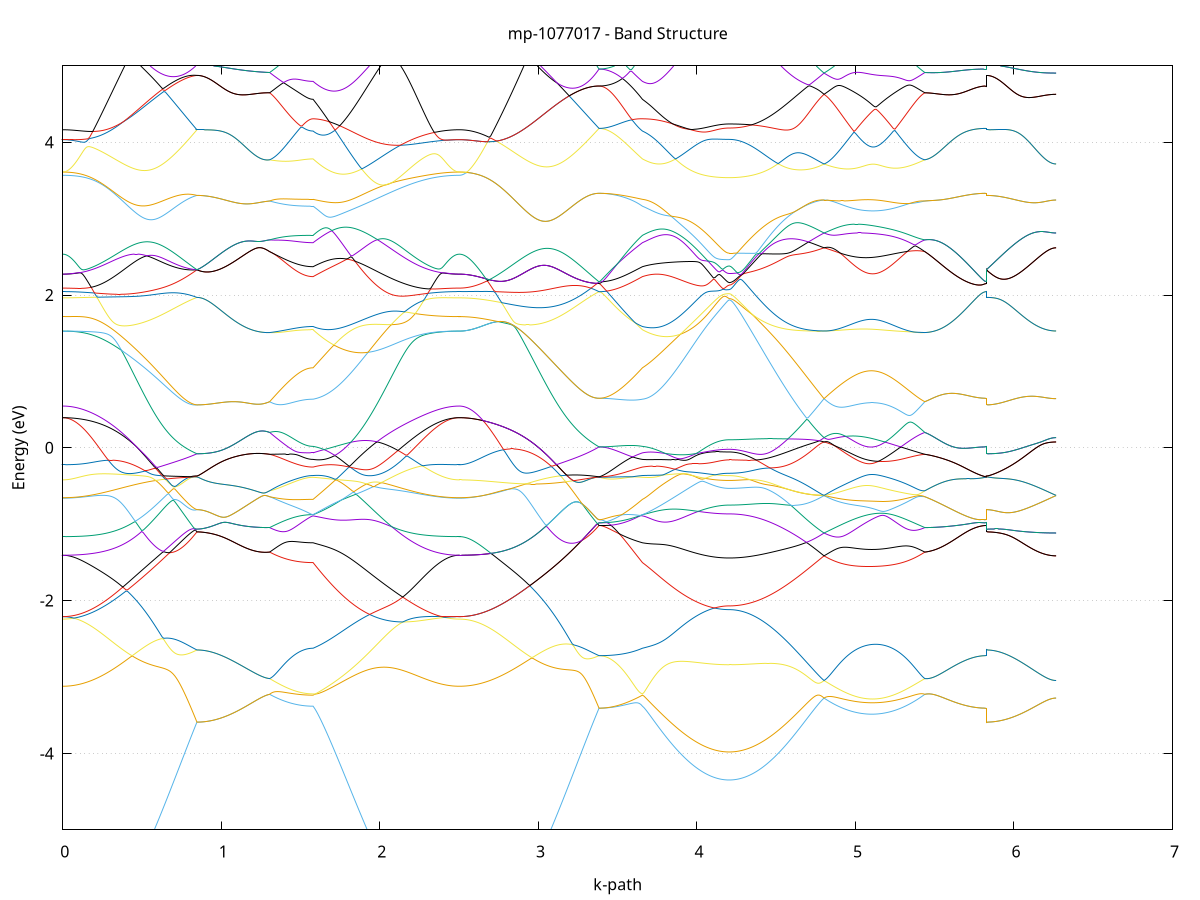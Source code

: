 set title 'mp-1077017 - Band Structure'
set xlabel 'k-path'
set ylabel 'Energy (eV)'
set grid y
set yrange [-5:5]
set terminal png size 800,600
set output 'mp-1077017_bands_gnuplot.png'
plot '-' using 1:2 with lines notitle, '-' using 1:2 with lines notitle, '-' using 1:2 with lines notitle, '-' using 1:2 with lines notitle, '-' using 1:2 with lines notitle, '-' using 1:2 with lines notitle, '-' using 1:2 with lines notitle, '-' using 1:2 with lines notitle, '-' using 1:2 with lines notitle, '-' using 1:2 with lines notitle, '-' using 1:2 with lines notitle, '-' using 1:2 with lines notitle, '-' using 1:2 with lines notitle, '-' using 1:2 with lines notitle, '-' using 1:2 with lines notitle, '-' using 1:2 with lines notitle, '-' using 1:2 with lines notitle, '-' using 1:2 with lines notitle, '-' using 1:2 with lines notitle, '-' using 1:2 with lines notitle, '-' using 1:2 with lines notitle, '-' using 1:2 with lines notitle, '-' using 1:2 with lines notitle, '-' using 1:2 with lines notitle, '-' using 1:2 with lines notitle, '-' using 1:2 with lines notitle, '-' using 1:2 with lines notitle, '-' using 1:2 with lines notitle, '-' using 1:2 with lines notitle, '-' using 1:2 with lines notitle, '-' using 1:2 with lines notitle, '-' using 1:2 with lines notitle, '-' using 1:2 with lines notitle, '-' using 1:2 with lines notitle, '-' using 1:2 with lines notitle, '-' using 1:2 with lines notitle, '-' using 1:2 with lines notitle, '-' using 1:2 with lines notitle, '-' using 1:2 with lines notitle, '-' using 1:2 with lines notitle, '-' using 1:2 with lines notitle, '-' using 1:2 with lines notitle, '-' using 1:2 with lines notitle, '-' using 1:2 with lines notitle, '-' using 1:2 with lines notitle, '-' using 1:2 with lines notitle, '-' using 1:2 with lines notitle, '-' using 1:2 with lines notitle, '-' using 1:2 with lines notitle, '-' using 1:2 with lines notitle, '-' using 1:2 with lines notitle, '-' using 1:2 with lines notitle, '-' using 1:2 with lines notitle, '-' using 1:2 with lines notitle, '-' using 1:2 with lines notitle, '-' using 1:2 with lines notitle, '-' using 1:2 with lines notitle, '-' using 1:2 with lines notitle, '-' using 1:2 with lines notitle, '-' using 1:2 with lines notitle, '-' using 1:2 with lines notitle, '-' using 1:2 with lines notitle, '-' using 1:2 with lines notitle, '-' using 1:2 with lines notitle, '-' using 1:2 with lines notitle, '-' using 1:2 with lines notitle, '-' using 1:2 with lines notitle, '-' using 1:2 with lines notitle, '-' using 1:2 with lines notitle, '-' using 1:2 with lines notitle, '-' using 1:2 with lines notitle, '-' using 1:2 with lines notitle, '-' using 1:2 with lines notitle, '-' using 1:2 with lines notitle, '-' using 1:2 with lines notitle, '-' using 1:2 with lines notitle, '-' using 1:2 with lines notitle, '-' using 1:2 with lines notitle, '-' using 1:2 with lines notitle, '-' using 1:2 with lines notitle
0.000000 -37.859545
0.009954 -37.859545
0.019909 -37.859245
0.029863 -37.858945
0.039818 -37.858445
0.049772 -37.857845
0.059727 -37.857045
0.069681 -37.856245
0.079636 -37.855145
0.089590 -37.853945
0.099545 -37.852645
0.109499 -37.851245
0.119454 -37.849645
0.129408 -37.847945
0.139363 -37.846145
0.149317 -37.844145
0.159272 -37.842045
0.169226 -37.839845
0.179181 -37.837545
0.189135 -37.835045
0.199090 -37.832445
0.209044 -37.829645
0.218999 -37.826845
0.228953 -37.823845
0.238908 -37.820745
0.248862 -37.817545
0.258817 -37.814145
0.268771 -37.810745
0.278726 -37.807145
0.288680 -37.803445
0.298635 -37.799645
0.308589 -37.795845
0.318544 -37.791845
0.328498 -37.787745
0.338453 -37.783545
0.348407 -37.779245
0.358362 -37.774845
0.368316 -37.770345
0.378271 -37.765745
0.388225 -37.761045
0.398180 -37.756345
0.408134 -37.751545
0.418089 -37.746645
0.428043 -37.741645
0.437998 -37.736545
0.447952 -37.731445
0.457907 -37.726345
0.467861 -37.721045
0.477816 -37.715745
0.487770 -37.710445
0.497725 -37.705045
0.507679 -37.699645
0.517634 -37.694245
0.527588 -37.688745
0.537543 -37.683245
0.547497 -37.677645
0.557452 -37.672145
0.567406 -37.666645
0.577361 -37.661045
0.587315 -37.655545
0.597270 -37.649945
0.607224 -37.644445
0.617179 -37.638945
0.627133 -37.633545
0.637088 -37.628145
0.647042 -37.622745
0.656997 -37.617445
0.666951 -37.612145
0.676906 -37.606945
0.686860 -37.601845
0.696815 -37.596745
0.706769 -37.591845
0.716723 -37.586945
0.726678 -37.582145
0.736632 -37.577545
0.746587 -37.572945
0.756541 -37.568545
0.766496 -37.564245
0.776450 -37.560045
0.786405 -37.555945
0.796359 -37.551945
0.806314 -37.548145
0.816268 -37.544445
0.826223 -37.540945
0.836177 -37.537545
0.846132 -37.534245
0.846132 -37.534245
0.856104 -37.534145
0.866077 -37.534045
0.876049 -37.533845
0.886022 -37.533645
0.895994 -37.533245
0.905966 -37.532845
0.915939 -37.532445
0.925911 -37.531845
0.935884 -37.531245
0.945856 -37.530545
0.955828 -37.529745
0.965801 -37.528945
0.975773 -37.528045
0.985746 -37.527145
0.995718 -37.526045
1.005690 -37.525045
1.015663 -37.523845
1.025635 -37.522645
1.035608 -37.521445
1.045580 -37.520145
1.055552 -37.518745
1.065525 -37.517345
1.075497 -37.515845
1.085470 -37.514345
1.095442 -37.512845
1.105415 -37.511245
1.115387 -37.509645
1.125359 -37.508045
1.135332 -37.506445
1.145304 -37.504745
1.155277 -37.503045
1.165249 -37.501345
1.175221 -37.499745
1.185194 -37.498045
1.195166 -37.496345
1.205139 -37.494745
1.215111 -37.493145
1.225083 -37.491545
1.235056 -37.490045
1.245028 -37.488545
1.255001 -37.487145
1.264973 -37.485845
1.274945 -37.484545
1.284918 -37.483345
1.294890 -37.482245
1.304863 -37.481245
1.304863 -37.481245
1.314646 -37.483445
1.324429 -37.485645
1.334213 -37.487945
1.343996 -37.490245
1.353779 -37.492545
1.363563 -37.494745
1.373346 -37.497045
1.383130 -37.499245
1.392913 -37.501345
1.402696 -37.503445
1.412480 -37.505545
1.422263 -37.507445
1.432046 -37.509345
1.441830 -37.511145
1.451613 -37.512845
1.461396 -37.514445
1.471180 -37.515845
1.480963 -37.517245
1.490746 -37.518445
1.500530 -37.519645
1.510313 -37.520645
1.520097 -37.521445
1.529880 -37.522245
1.539663 -37.522845
1.549447 -37.523245
1.559230 -37.523645
1.569013 -37.523845
1.578797 -37.523945
1.578797 -37.523945
1.588718 -37.526945
1.598639 -37.530145
1.608560 -37.533345
1.618482 -37.536745
1.628403 -37.540145
1.638324 -37.543745
1.648245 -37.547445
1.658167 -37.551145
1.668088 -37.555045
1.678009 -37.558945
1.687931 -37.562945
1.697852 -37.567045
1.707773 -37.571245
1.717694 -37.575445
1.727616 -37.579845
1.737537 -37.584245
1.747458 -37.588645
1.757379 -37.593145
1.767301 -37.597745
1.777222 -37.602345
1.787143 -37.607045
1.797064 -37.611745
1.806986 -37.616445
1.816907 -37.621245
1.826828 -37.626045
1.836749 -37.630945
1.846671 -37.635845
1.856592 -37.640745
1.866513 -37.645645
1.876435 -37.650545
1.886356 -37.655545
1.896277 -37.660445
1.906198 -37.665445
1.916120 -37.670445
1.926041 -37.675445
1.935962 -37.680345
1.945883 -37.685345
1.955805 -37.690245
1.965726 -37.695245
1.975647 -37.700145
1.985568 -37.705045
1.995490 -37.709945
2.005411 -37.714845
2.015332 -37.719645
2.025253 -37.724445
2.035175 -37.729145
2.045096 -37.733945
2.055017 -37.738545
2.064938 -37.743245
2.074860 -37.747845
2.084781 -37.752345
2.094702 -37.756845
2.104623 -37.761245
2.114545 -37.765545
2.124466 -37.769845
2.134387 -37.774145
2.144309 -37.778245
2.154230 -37.782345
2.164151 -37.786345
2.174072 -37.790345
2.183994 -37.794145
2.193915 -37.797945
2.203836 -37.801545
2.213757 -37.805145
2.223679 -37.808645
2.233600 -37.812045
2.243521 -37.815345
2.253442 -37.818545
2.263364 -37.821645
2.273285 -37.824645
2.283206 -37.827445
2.293127 -37.830245
2.303049 -37.832945
2.312970 -37.835445
2.322891 -37.837845
2.332812 -37.840145
2.342734 -37.842345
2.352655 -37.844345
2.362576 -37.846345
2.372498 -37.848145
2.382419 -37.849745
2.392340 -37.851345
2.402261 -37.852745
2.412183 -37.854045
2.422104 -37.855245
2.432025 -37.856245
2.441946 -37.857145
2.451868 -37.857845
2.461789 -37.858445
2.471710 -37.858945
2.481631 -37.859345
2.491553 -37.859545
2.501474 -37.859545
2.501474 -37.859545
2.511374 -37.859545
2.521273 -37.859245
2.531173 -37.858945
2.541073 -37.858445
2.550973 -37.857845
2.560872 -37.857045
2.570772 -37.856145
2.580672 -37.855145
2.590571 -37.853945
2.600471 -37.852645
2.610371 -37.851145
2.620271 -37.849545
2.630170 -37.847845
2.640070 -37.845945
2.649970 -37.844045
2.659869 -37.841845
2.669769 -37.839645
2.679669 -37.837245
2.689569 -37.834745
2.699468 -37.832045
2.709368 -37.829245
2.719268 -37.826345
2.729168 -37.823345
2.739067 -37.820145
2.748967 -37.816845
2.758867 -37.813445
2.768766 -37.809845
2.778666 -37.806245
2.788566 -37.802445
2.798466 -37.798545
2.808365 -37.794545
2.818265 -37.790445
2.828165 -37.786245
2.838064 -37.781845
2.847964 -37.777445
2.857864 -37.772845
2.867764 -37.768145
2.877663 -37.763445
2.887563 -37.758545
2.897463 -37.753545
2.907363 -37.748545
2.917262 -37.743345
2.927162 -37.738145
2.937062 -37.732745
2.946961 -37.727345
2.956861 -37.721845
2.966761 -37.716245
2.976661 -37.710645
2.986560 -37.704945
2.996460 -37.699145
3.006360 -37.693245
3.016259 -37.687345
3.026159 -37.681345
3.036059 -37.675345
3.045959 -37.669245
3.055858 -37.663145
3.065758 -37.657045
3.075658 -37.650845
3.085558 -37.644645
3.095457 -37.638445
3.105357 -37.632145
3.115257 -37.625945
3.125156 -37.619745
3.135056 -37.613445
3.144956 -37.607245
3.154856 -37.601045
3.164755 -37.594845
3.174655 -37.588645
3.184555 -37.582545
3.194454 -37.576545
3.204354 -37.570545
3.214254 -37.564645
3.224154 -37.558845
3.234053 -37.553045
3.243953 -37.547445
3.253853 -37.541945
3.263752 -37.536545
3.273652 -37.531245
3.283552 -37.526145
3.293452 -37.521145
3.303351 -37.516345
3.313251 -37.511645
3.323151 -37.507145
3.333051 -37.502845
3.342950 -37.498645
3.352850 -37.494645
3.362750 -37.490845
3.372649 -37.487245
3.382549 -37.483845
3.382549 -37.483845
3.392333 -37.483845
3.402116 -37.483945
3.411899 -37.484245
3.421683 -37.484545
3.431466 -37.485045
3.441249 -37.485545
3.451033 -37.486145
3.460816 -37.486945
3.470599 -37.487745
3.480383 -37.488645
3.490166 -37.489745
3.499949 -37.490845
3.509733 -37.492145
3.519516 -37.493445
3.529299 -37.494945
3.539083 -37.496445
3.548866 -37.498145
3.558650 -37.499945
3.568433 -37.501845
3.578216 -37.503845
3.588000 -37.505945
3.597783 -37.508145
3.607566 -37.510545
3.617350 -37.512945
3.627133 -37.515545
3.636916 -37.518245
3.646700 -37.521045
3.656483 -37.523945
3.656483 -37.523945
3.666430 -37.525845
3.676377 -37.528145
3.686324 -37.530845
3.696270 -37.533745
3.706217 -37.536945
3.716164 -37.540345
3.726111 -37.544045
3.736058 -37.547845
3.746004 -37.551845
3.755951 -37.555945
3.765898 -37.560245
3.775845 -37.564645
3.785792 -37.569045
3.795738 -37.573545
3.805685 -37.578045
3.815632 -37.582645
3.825579 -37.587245
3.835526 -37.591745
3.845472 -37.596345
3.855419 -37.600845
3.865366 -37.605345
3.875313 -37.609845
3.885260 -37.614245
3.895206 -37.618545
3.905153 -37.622745
3.915100 -37.626945
3.925047 -37.631045
3.934994 -37.634945
3.944940 -37.638845
3.954887 -37.642645
3.964834 -37.646345
3.974781 -37.649845
3.984728 -37.653245
3.994675 -37.656545
4.004621 -37.659745
4.014568 -37.662745
4.024515 -37.665645
4.034462 -37.668345
4.044409 -37.671045
4.054355 -37.673445
4.064302 -37.675745
4.074249 -37.677945
4.084196 -37.679945
4.094143 -37.681845
4.104089 -37.683545
4.114036 -37.685045
4.123983 -37.686445
4.133930 -37.687745
4.143877 -37.688745
4.153823 -37.689645
4.163770 -37.690445
4.173717 -37.690945
4.183664 -37.691345
4.193611 -37.691645
4.203557 -37.691745
4.203557 -37.691745
4.213529 -37.691645
4.223501 -37.691445
4.233473 -37.691145
4.243445 -37.690645
4.253416 -37.690045
4.263388 -37.689245
4.273360 -37.688345
4.283332 -37.687345
4.293303 -37.686145
4.303275 -37.684845
4.313247 -37.683445
4.323219 -37.681845
4.333190 -37.680145
4.343162 -37.678345
4.353134 -37.676445
4.363106 -37.674345
4.373077 -37.672245
4.383049 -37.669945
4.393021 -37.667545
4.402993 -37.664945
4.412964 -37.662345
4.422936 -37.659545
4.432908 -37.656745
4.442880 -37.653745
4.452851 -37.650745
4.462823 -37.647545
4.472795 -37.644345
4.482767 -37.640945
4.492739 -37.637545
4.502710 -37.634045
4.512682 -37.630445
4.522654 -37.626745
4.532626 -37.623045
4.542597 -37.619245
4.552569 -37.615345
4.562541 -37.611345
4.572513 -37.607345
4.582484 -37.603245
4.592456 -37.599145
4.602428 -37.594945
4.612400 -37.590745
4.622371 -37.586545
4.632343 -37.582145
4.642315 -37.577845
4.652287 -37.573445
4.662258 -37.569045
4.672230 -37.564645
4.682202 -37.560145
4.692174 -37.555745
4.702145 -37.551245
4.712117 -37.546745
4.722089 -37.542145
4.732061 -37.537645
4.742033 -37.533145
4.752004 -37.528645
4.761976 -37.524145
4.771948 -37.519645
4.781920 -37.515145
4.791891 -37.510645
4.801863 -37.506245
4.801863 -37.506245
4.811801 -37.509445
4.821738 -37.512645
4.831676 -37.515945
4.841614 -37.519245
4.851551 -37.522545
4.861489 -37.525845
4.871427 -37.529045
4.881364 -37.532245
4.891302 -37.535345
4.901239 -37.538345
4.911177 -37.541245
4.921115 -37.544145
4.931052 -37.546845
4.940990 -37.549445
4.950928 -37.551945
4.960865 -37.554245
4.970803 -37.556545
4.980741 -37.558545
4.990678 -37.560545
5.000616 -37.562245
5.010553 -37.563945
5.020491 -37.565345
5.030429 -37.566645
5.040366 -37.567745
5.050304 -37.568745
5.060242 -37.569545
5.070179 -37.570145
5.080117 -37.570545
5.090055 -37.570845
5.099992 -37.570945
5.109930 -37.570845
5.119868 -37.570545
5.129805 -37.570145
5.139743 -37.569445
5.149680 -37.568645
5.159618 -37.567645
5.169556 -37.566445
5.179493 -37.565145
5.189431 -37.563645
5.199369 -37.561945
5.209306 -37.560045
5.219244 -37.557945
5.229182 -37.555745
5.239119 -37.553445
5.249057 -37.550845
5.258994 -37.548145
5.268932 -37.545345
5.278870 -37.542345
5.288807 -37.539245
5.298745 -37.535945
5.308683 -37.532545
5.318620 -37.529045
5.328558 -37.525445
5.338496 -37.521745
5.348433 -37.517845
5.358371 -37.513945
5.368309 -37.509945
5.378246 -37.505945
5.388184 -37.501845
5.398121 -37.497645
5.408059 -37.493545
5.417997 -37.489445
5.427934 -37.485345
5.437872 -37.481245
5.437872 -37.481245
5.447805 -37.480345
5.457739 -37.479545
5.467672 -37.478845
5.477605 -37.478245
5.487539 -37.477745
5.497472 -37.477345
5.507406 -37.476945
5.517339 -37.476745
5.527272 -37.476645
5.537206 -37.476545
5.547139 -37.476545
5.557072 -37.476645
5.567006 -37.476745
5.576939 -37.476945
5.586872 -37.477145
5.596806 -37.477445
5.606739 -37.477745
5.616672 -37.478145
5.626606 -37.478445
5.636539 -37.478845
5.646473 -37.479245
5.656406 -37.479645
5.666339 -37.480045
5.676273 -37.480445
5.686206 -37.480845
5.696139 -37.481145
5.706073 -37.481545
5.716006 -37.481845
5.725939 -37.482145
5.735873 -37.482445
5.745806 -37.482745
5.755740 -37.482945
5.765673 -37.483245
5.775606 -37.483345
5.785540 -37.483545
5.795473 -37.483645
5.805406 -37.483745
5.815340 -37.483745
5.825273 -37.483845
5.825273 -37.534245
5.835063 -37.534145
5.844853 -37.534145
5.854642 -37.533945
5.864432 -37.533745
5.874222 -37.533545
5.884011 -37.533245
5.893801 -37.532945
5.903591 -37.532545
5.913381 -37.532045
5.923170 -37.531545
5.932960 -37.531045
5.942750 -37.530445
5.952539 -37.529845
5.962329 -37.529145
5.972119 -37.528445
5.981909 -37.527645
5.991698 -37.526845
6.001488 -37.526045
6.011278 -37.525145
6.021068 -37.524345
6.030857 -37.523345
6.040647 -37.522445
6.050437 -37.521545
6.060226 -37.520545
6.070016 -37.519545
6.079806 -37.518545
6.089596 -37.517545
6.099385 -37.516645
6.109175 -37.515645
6.118965 -37.514745
6.128755 -37.513745
6.138544 -37.512845
6.148334 -37.511945
6.158124 -37.511145
6.167913 -37.510345
6.177703 -37.509645
6.187493 -37.508945
6.197283 -37.508345
6.207072 -37.507745
6.216862 -37.507345
6.226652 -37.506945
6.236442 -37.506645
6.246231 -37.506345
6.256021 -37.506245
6.265811 -37.506245
e
0.000000 -37.478145
0.009954 -37.478145
0.019909 -37.478145
0.029863 -37.478145
0.039818 -37.478145
0.049772 -37.478145
0.059727 -37.478145
0.069681 -37.478145
0.079636 -37.478145
0.089590 -37.478045
0.099545 -37.478045
0.109499 -37.478045
0.119454 -37.478045
0.129408 -37.478045
0.139363 -37.478045
0.149317 -37.477945
0.159272 -37.477945
0.169226 -37.477945
0.179181 -37.477945
0.189135 -37.477945
0.199090 -37.477945
0.209044 -37.477945
0.218999 -37.477945
0.228953 -37.477945
0.238908 -37.477945
0.248862 -37.477945
0.258817 -37.477945
0.268771 -37.477945
0.278726 -37.477945
0.288680 -37.478045
0.298635 -37.478045
0.308589 -37.478145
0.318544 -37.478145
0.328498 -37.478245
0.338453 -37.478345
0.348407 -37.478445
0.358362 -37.478545
0.368316 -37.478645
0.378271 -37.478745
0.388225 -37.478945
0.398180 -37.479045
0.408134 -37.479245
0.418089 -37.479445
0.428043 -37.479745
0.437998 -37.479945
0.447952 -37.480245
0.457907 -37.480545
0.467861 -37.480845
0.477816 -37.481145
0.487770 -37.481545
0.497725 -37.481945
0.507679 -37.482345
0.517634 -37.482845
0.527588 -37.483345
0.537543 -37.483845
0.547497 -37.484445
0.557452 -37.485045
0.567406 -37.485745
0.577361 -37.486445
0.587315 -37.487145
0.597270 -37.488045
0.607224 -37.488845
0.617179 -37.489745
0.627133 -37.490745
0.637088 -37.491845
0.647042 -37.492945
0.656997 -37.494045
0.666951 -37.495345
0.676906 -37.496645
0.686860 -37.498045
0.696815 -37.499545
0.706769 -37.501145
0.716723 -37.502745
0.726678 -37.504545
0.736632 -37.506345
0.746587 -37.508345
0.756541 -37.510345
0.766496 -37.512545
0.776450 -37.514845
0.786405 -37.517245
0.796359 -37.519745
0.806314 -37.522345
0.816268 -37.525145
0.826223 -37.528045
0.836177 -37.531045
0.846132 -37.534245
0.846132 -37.534245
0.856104 -37.534145
0.866077 -37.534045
0.876049 -37.533845
0.886022 -37.533645
0.895994 -37.533245
0.905966 -37.532845
0.915939 -37.532445
0.925911 -37.531845
0.935884 -37.531245
0.945856 -37.530545
0.955828 -37.529745
0.965801 -37.528945
0.975773 -37.528045
0.985746 -37.527145
0.995718 -37.526045
1.005690 -37.525045
1.015663 -37.523845
1.025635 -37.522645
1.035608 -37.521445
1.045580 -37.520145
1.055552 -37.518745
1.065525 -37.517345
1.075497 -37.515845
1.085470 -37.514345
1.095442 -37.512845
1.105415 -37.511245
1.115387 -37.509645
1.125359 -37.508045
1.135332 -37.506445
1.145304 -37.504745
1.155277 -37.503045
1.165249 -37.501345
1.175221 -37.499745
1.185194 -37.498045
1.195166 -37.496345
1.205139 -37.494745
1.215111 -37.493145
1.225083 -37.491545
1.235056 -37.490045
1.245028 -37.488545
1.255001 -37.487145
1.264973 -37.485845
1.274945 -37.484545
1.284918 -37.483345
1.294890 -37.482245
1.304863 -37.481245
1.304863 -37.481245
1.314646 -37.477845
1.324429 -37.474445
1.334213 -37.471145
1.343996 -37.467945
1.353779 -37.464745
1.363563 -37.461745
1.373346 -37.458845
1.383130 -37.455945
1.392913 -37.453245
1.402696 -37.450645
1.412480 -37.448045
1.422263 -37.445645
1.432046 -37.443445
1.441830 -37.441245
1.451613 -37.439245
1.461396 -37.437445
1.471180 -37.435645
1.480963 -37.434045
1.490746 -37.432645
1.500530 -37.431345
1.510313 -37.430145
1.520097 -37.429145
1.529880 -37.428245
1.539663 -37.427645
1.549447 -37.427045
1.559230 -37.426645
1.569013 -37.426445
1.578797 -37.426345
1.578797 -37.426345
1.588718 -37.422845
1.598639 -37.419345
1.608560 -37.415945
1.618482 -37.412545
1.628403 -37.409445
1.638324 -37.406445
1.648245 -37.403745
1.658167 -37.401445
1.668088 -37.399445
1.678009 -37.397845
1.687931 -37.396645
1.697852 -37.395945
1.707773 -37.395645
1.717694 -37.395645
1.727616 -37.395945
1.737537 -37.396545
1.747458 -37.397445
1.757379 -37.398445
1.767301 -37.399645
1.777222 -37.400945
1.787143 -37.402345
1.797064 -37.403745
1.806986 -37.405345
1.816907 -37.406945
1.826828 -37.408545
1.836749 -37.410245
1.846671 -37.411845
1.856592 -37.413545
1.866513 -37.415245
1.876435 -37.417045
1.886356 -37.418745
1.896277 -37.420445
1.906198 -37.422145
1.916120 -37.423745
1.926041 -37.425445
1.935962 -37.427145
1.945883 -37.428745
1.955805 -37.430345
1.965726 -37.432045
1.975647 -37.433545
1.985568 -37.435145
1.995490 -37.436745
2.005411 -37.438245
2.015332 -37.439745
2.025253 -37.441245
2.035175 -37.442645
2.045096 -37.444145
2.055017 -37.445545
2.064938 -37.446945
2.074860 -37.448245
2.084781 -37.449645
2.094702 -37.450945
2.104623 -37.452145
2.114545 -37.453445
2.124466 -37.454645
2.134387 -37.455845
2.144309 -37.457045
2.154230 -37.458145
2.164151 -37.459245
2.174072 -37.460345
2.183994 -37.461345
2.193915 -37.462345
2.203836 -37.463345
2.213757 -37.464345
2.223679 -37.465245
2.233600 -37.466145
2.243521 -37.467045
2.253442 -37.467845
2.263364 -37.468645
2.273285 -37.469445
2.283206 -37.470145
2.293127 -37.470845
2.303049 -37.471545
2.312970 -37.472145
2.322891 -37.472745
2.332812 -37.473345
2.342734 -37.473945
2.352655 -37.474445
2.362576 -37.474945
2.372498 -37.475345
2.382419 -37.475745
2.392340 -37.476145
2.402261 -37.476445
2.412183 -37.476845
2.422104 -37.477145
2.432025 -37.477345
2.441946 -37.477545
2.451868 -37.477745
2.461789 -37.477945
2.471710 -37.478045
2.481631 -37.478145
2.491553 -37.478145
2.501474 -37.478145
2.501474 -37.478145
2.511374 -37.478145
2.521273 -37.478045
2.531173 -37.477845
2.541073 -37.477545
2.550973 -37.477145
2.560872 -37.476645
2.570772 -37.476145
2.580672 -37.475545
2.590571 -37.474845
2.600471 -37.474045
2.610371 -37.473145
2.620271 -37.472245
2.630170 -37.471145
2.640070 -37.470045
2.649970 -37.468945
2.659869 -37.467645
2.669769 -37.466245
2.679669 -37.464845
2.689569 -37.463345
2.699468 -37.461745
2.709368 -37.460145
2.719268 -37.458345
2.729168 -37.456545
2.739067 -37.454645
2.748967 -37.452645
2.758867 -37.450645
2.768766 -37.448545
2.778666 -37.446345
2.788566 -37.444045
2.798466 -37.441745
2.808365 -37.439945
2.818265 -37.439745
2.828165 -37.439645
2.838064 -37.439545
2.847964 -37.439345
2.857864 -37.439245
2.867764 -37.439145
2.877663 -37.439045
2.887563 -37.438945
2.897463 -37.438845
2.907363 -37.438745
2.917262 -37.438645
2.927162 -37.438645
2.937062 -37.438545
2.946961 -37.438545
2.956861 -37.438545
2.966761 -37.438545
2.976661 -37.438545
2.986560 -37.438545
2.996460 -37.438645
3.006360 -37.438745
3.016259 -37.438845
3.026159 -37.438945
3.036059 -37.439045
3.045959 -37.439245
3.055858 -37.439445
3.065758 -37.439645
3.075658 -37.439945
3.085558 -37.440245
3.095457 -37.440645
3.105357 -37.440945
3.115257 -37.441445
3.125156 -37.441845
3.135056 -37.442445
3.144956 -37.442945
3.154856 -37.443545
3.164755 -37.444245
3.174655 -37.445045
3.184555 -37.445845
3.194454 -37.446645
3.204354 -37.447645
3.214254 -37.448645
3.224154 -37.449745
3.234053 -37.450945
3.243953 -37.452245
3.253853 -37.453645
3.263752 -37.455145
3.273652 -37.456845
3.283552 -37.458545
3.293452 -37.460445
3.303351 -37.462445
3.313251 -37.464545
3.323151 -37.466845
3.333051 -37.469245
3.342950 -37.471845
3.352850 -37.474545
3.362750 -37.477445
3.372649 -37.480545
3.382549 -37.483845
3.382549 -37.483845
3.392333 -37.483745
3.402116 -37.483445
3.411899 -37.483045
3.421683 -37.482545
3.431466 -37.481745
3.441249 -37.480845
3.451033 -37.479845
3.460816 -37.478645
3.470599 -37.477245
3.480383 -37.475745
3.490166 -37.474045
3.499949 -37.472245
3.509733 -37.470245
3.519516 -37.468145
3.529299 -37.465945
3.539083 -37.463545
3.548866 -37.461045
3.558650 -37.458345
3.568433 -37.455545
3.578216 -37.452645
3.588000 -37.449645
3.597783 -37.446545
3.607566 -37.443345
3.617350 -37.440045
3.627133 -37.436745
3.636916 -37.433245
3.646700 -37.429845
3.656483 -37.426345
3.656483 -37.426345
3.666430 -37.424245
3.676377 -37.421945
3.686324 -37.419745
3.696270 -37.417445
3.706217 -37.415145
3.716164 -37.412945
3.726111 -37.410745
3.736058 -37.408645
3.746004 -37.406745
3.755951 -37.404845
3.765898 -37.403245
3.775845 -37.401645
3.785792 -37.400345
3.795738 -37.399145
3.805685 -37.398145
3.815632 -37.397345
3.825579 -37.396545
3.835526 -37.395945
3.845472 -37.395545
3.855419 -37.395145
3.865366 -37.394845
3.875313 -37.394545
3.885260 -37.394345
3.895206 -37.394245
3.905153 -37.394145
3.915100 -37.394045
3.925047 -37.394045
3.934994 -37.393945
3.944940 -37.393945
3.954887 -37.393945
3.964834 -37.393945
3.974781 -37.393945
3.984728 -37.394345
3.994675 -37.396645
4.004621 -37.398945
4.014568 -37.401045
4.024515 -37.403045
4.034462 -37.404945
4.044409 -37.406745
4.054355 -37.408445
4.064302 -37.410045
4.074249 -37.411545
4.084196 -37.412945
4.094143 -37.414245
4.104089 -37.415445
4.114036 -37.416445
4.123983 -37.417445
4.133930 -37.418245
4.143877 -37.419045
4.153823 -37.419645
4.163770 -37.420145
4.173717 -37.420545
4.183664 -37.420745
4.193611 -37.420945
4.203557 -37.421045
4.203557 -37.421045
4.213529 -37.421045
4.223501 -37.420945
4.233473 -37.420945
4.243445 -37.420945
4.253416 -37.420945
4.263388 -37.420845
4.273360 -37.420845
4.283332 -37.420745
4.293303 -37.420645
4.303275 -37.420645
4.313247 -37.420545
4.323219 -37.420445
4.333190 -37.420345
4.343162 -37.420345
4.353134 -37.420245
4.363106 -37.420145
4.373077 -37.420145
4.383049 -37.420045
4.393021 -37.420045
4.402993 -37.420045
4.412964 -37.420045
4.422936 -37.420045
4.432908 -37.420045
4.442880 -37.420145
4.452851 -37.420345
4.462823 -37.420445
4.472795 -37.420745
4.482767 -37.421045
4.492739 -37.421445
4.502710 -37.421845
4.512682 -37.422445
4.522654 -37.423145
4.532626 -37.423845
4.542597 -37.424845
4.552569 -37.425945
4.562541 -37.427145
4.572513 -37.428545
4.582484 -37.430245
4.592456 -37.432045
4.602428 -37.434045
4.612400 -37.436245
4.622371 -37.438645
4.632343 -37.441245
4.642315 -37.444045
4.652287 -37.447045
4.662258 -37.450245
4.672230 -37.453545
4.682202 -37.457045
4.692174 -37.460645
4.702145 -37.464445
4.712117 -37.468245
4.722089 -37.472245
4.732061 -37.476245
4.742033 -37.480345
4.752004 -37.484545
4.761976 -37.488745
4.771948 -37.493045
4.781920 -37.497445
4.791891 -37.501745
4.801863 -37.506245
4.801863 -37.506245
4.811801 -37.503045
4.821738 -37.499945
4.831676 -37.496945
4.841614 -37.493945
4.851551 -37.491045
4.861489 -37.488145
4.871427 -37.485345
4.881364 -37.482645
4.891302 -37.480045
4.901239 -37.477445
4.911177 -37.474945
4.921115 -37.472545
4.931052 -37.470245
4.940990 -37.467945
4.950928 -37.465745
4.960865 -37.463645
4.970803 -37.461645
4.980741 -37.459745
4.990678 -37.457945
5.000616 -37.456245
5.010553 -37.454645
5.020491 -37.453045
5.030429 -37.451645
5.040366 -37.450245
5.050304 -37.449045
5.060242 -37.447945
5.070179 -37.446845
5.080117 -37.445945
5.090055 -37.445145
5.099992 -37.444445
5.109930 -37.443745
5.119868 -37.443245
5.129805 -37.442845
5.139743 -37.442545
5.149680 -37.442445
5.159618 -37.442345
5.169556 -37.442345
5.179493 -37.442445
5.189431 -37.442745
5.199369 -37.443045
5.209306 -37.443545
5.219244 -37.444045
5.229182 -37.444745
5.239119 -37.445545
5.249057 -37.446445
5.258994 -37.447345
5.268932 -37.448445
5.278870 -37.449645
5.288807 -37.450945
5.298745 -37.452345
5.308683 -37.453845
5.318620 -37.455445
5.328558 -37.457145
5.338496 -37.458845
5.348433 -37.460745
5.358371 -37.462645
5.368309 -37.464745
5.378246 -37.466845
5.388184 -37.469045
5.398121 -37.471345
5.408059 -37.473745
5.417997 -37.476145
5.427934 -37.478645
5.437872 -37.481245
5.437872 -37.481245
5.447805 -37.480345
5.457739 -37.479545
5.467672 -37.478845
5.477605 -37.478245
5.487539 -37.477745
5.497472 -37.477345
5.507406 -37.476945
5.517339 -37.476745
5.527272 -37.476645
5.537206 -37.476545
5.547139 -37.476545
5.557072 -37.476645
5.567006 -37.476745
5.576939 -37.476945
5.586872 -37.477145
5.596806 -37.477445
5.606739 -37.477745
5.616672 -37.478145
5.626606 -37.478445
5.636539 -37.478845
5.646473 -37.479245
5.656406 -37.479645
5.666339 -37.480045
5.676273 -37.480445
5.686206 -37.480845
5.696139 -37.481145
5.706073 -37.481545
5.716006 -37.481845
5.725939 -37.482145
5.735873 -37.482445
5.745806 -37.482745
5.755740 -37.482945
5.765673 -37.483245
5.775606 -37.483345
5.785540 -37.483545
5.795473 -37.483645
5.805406 -37.483745
5.815340 -37.483745
5.825273 -37.483845
5.825273 -37.534245
5.835063 -37.534145
5.844853 -37.534145
5.854642 -37.533945
5.864432 -37.533745
5.874222 -37.533545
5.884011 -37.533245
5.893801 -37.532945
5.903591 -37.532545
5.913381 -37.532045
5.923170 -37.531545
5.932960 -37.531045
5.942750 -37.530445
5.952539 -37.529845
5.962329 -37.529145
5.972119 -37.528445
5.981909 -37.527645
5.991698 -37.526845
6.001488 -37.526045
6.011278 -37.525145
6.021068 -37.524345
6.030857 -37.523345
6.040647 -37.522445
6.050437 -37.521545
6.060226 -37.520545
6.070016 -37.519545
6.079806 -37.518545
6.089596 -37.517545
6.099385 -37.516645
6.109175 -37.515645
6.118965 -37.514745
6.128755 -37.513745
6.138544 -37.512845
6.148334 -37.511945
6.158124 -37.511145
6.167913 -37.510345
6.177703 -37.509645
6.187493 -37.508945
6.197283 -37.508345
6.207072 -37.507745
6.216862 -37.507345
6.226652 -37.506945
6.236442 -37.506645
6.246231 -37.506345
6.256021 -37.506245
6.265811 -37.506245
e
0.000000 -37.478145
0.009954 -37.478145
0.019909 -37.477945
0.029863 -37.477745
0.039818 -37.477445
0.049772 -37.477045
0.059727 -37.476545
0.069681 -37.475945
0.079636 -37.475245
0.089590 -37.474545
0.099545 -37.473645
0.109499 -37.472745
0.119454 -37.471745
0.129408 -37.470545
0.139363 -37.469345
0.149317 -37.468045
0.159272 -37.466745
0.169226 -37.465245
0.179181 -37.463745
0.189135 -37.462045
0.199090 -37.460345
0.209044 -37.458545
0.218999 -37.456645
0.228953 -37.454745
0.238908 -37.452645
0.248862 -37.450545
0.258817 -37.448345
0.268771 -37.446045
0.278726 -37.443645
0.288680 -37.441245
0.298635 -37.438745
0.308589 -37.436145
0.318544 -37.433445
0.328498 -37.430745
0.338453 -37.427845
0.348407 -37.425045
0.358362 -37.422045
0.368316 -37.419045
0.378271 -37.415945
0.388225 -37.412745
0.398180 -37.409545
0.408134 -37.406245
0.418089 -37.402945
0.428043 -37.399545
0.437998 -37.396045
0.447952 -37.392545
0.457907 -37.389045
0.467861 -37.385345
0.477816 -37.381745
0.487770 -37.377945
0.497725 -37.374245
0.507679 -37.370445
0.517634 -37.366545
0.527588 -37.362645
0.537543 -37.358745
0.547497 -37.354745
0.557452 -37.350745
0.567406 -37.346745
0.577361 -37.342645
0.587315 -37.338645
0.597270 -37.334545
0.607224 -37.330445
0.617179 -37.326345
0.627133 -37.322245
0.637088 -37.318145
0.647042 -37.314045
0.656997 -37.311545
0.666951 -37.309245
0.676906 -37.306845
0.686860 -37.304345
0.696815 -37.301645
0.706769 -37.298845
0.716723 -37.295945
0.726678 -37.292845
0.736632 -37.289645
0.746587 -37.286245
0.756541 -37.282745
0.766496 -37.279145
0.776450 -37.275345
0.786405 -37.271345
0.796359 -37.267245
0.806314 -37.263145
0.816268 -37.261645
0.826223 -37.260445
0.836177 -37.259645
0.846132 -37.259245
0.846132 -37.259245
0.856104 -37.259645
0.866077 -37.260545
0.876049 -37.261845
0.886022 -37.263545
0.895994 -37.265545
0.905966 -37.267645
0.915939 -37.269845
0.925911 -37.272245
0.935884 -37.274645
0.945856 -37.277145
0.955828 -37.279745
0.965801 -37.282345
0.975773 -37.284945
0.985746 -37.287645
0.995718 -37.290345
1.005690 -37.293045
1.015663 -37.295745
1.025635 -37.298445
1.035608 -37.301145
1.045580 -37.303845
1.055552 -37.306545
1.065525 -37.309145
1.075497 -37.311745
1.085470 -37.314345
1.095442 -37.316845
1.105415 -37.319345
1.115387 -37.321745
1.125359 -37.324045
1.135332 -37.326345
1.145304 -37.328445
1.155277 -37.330545
1.165249 -37.332645
1.175221 -37.334545
1.185194 -37.336345
1.195166 -37.337945
1.205139 -37.339545
1.215111 -37.340945
1.225083 -37.342245
1.235056 -37.343445
1.245028 -37.344445
1.255001 -37.345245
1.264973 -37.345845
1.274945 -37.346345
1.284918 -37.346645
1.294890 -37.346745
1.304863 -37.346645
1.304863 -37.346645
1.314646 -37.346845
1.324429 -37.346845
1.334213 -37.346645
1.343996 -37.346345
1.353779 -37.345845
1.363563 -37.345145
1.373346 -37.344445
1.383130 -37.343545
1.392913 -37.342545
1.402696 -37.341445
1.412480 -37.340345
1.422263 -37.339145
1.432046 -37.337845
1.441830 -37.336545
1.451613 -37.335145
1.461396 -37.333845
1.471180 -37.332545
1.480963 -37.331445
1.490746 -37.330445
1.500530 -37.329345
1.510313 -37.328345
1.520097 -37.327445
1.529880 -37.326545
1.539663 -37.325845
1.549447 -37.325145
1.559230 -37.324745
1.569013 -37.324445
1.578797 -37.324345
1.578797 -37.324345
1.588718 -37.326145
1.598639 -37.327745
1.608560 -37.329645
1.618482 -37.331945
1.628403 -37.334045
1.638324 -37.336145
1.648245 -37.338245
1.658167 -37.340145
1.668088 -37.342145
1.678009 -37.343945
1.687931 -37.345745
1.697852 -37.347545
1.707773 -37.349145
1.717694 -37.350845
1.727616 -37.352445
1.737537 -37.353945
1.747458 -37.355445
1.757379 -37.356945
1.767301 -37.358345
1.777222 -37.359745
1.787143 -37.361145
1.797064 -37.362445
1.806986 -37.363745
1.816907 -37.364945
1.826828 -37.366245
1.836749 -37.367445
1.846671 -37.368645
1.856592 -37.369845
1.866513 -37.371045
1.876435 -37.373145
1.886356 -37.376145
1.896277 -37.379145
1.906198 -37.382045
1.916120 -37.385045
1.926041 -37.387845
1.935962 -37.390745
1.945883 -37.393545
1.955805 -37.396345
1.965726 -37.399045
1.975647 -37.401845
1.985568 -37.404445
1.995490 -37.407145
2.005411 -37.409745
2.015332 -37.412245
2.025253 -37.414745
2.035175 -37.417245
2.045096 -37.419745
2.055017 -37.422045
2.064938 -37.424445
2.074860 -37.426745
2.084781 -37.429045
2.094702 -37.431245
2.104623 -37.433445
2.114545 -37.435545
2.124466 -37.437645
2.134387 -37.439645
2.144309 -37.441645
2.154230 -37.443645
2.164151 -37.445445
2.174072 -37.447345
2.183994 -37.449145
2.193915 -37.450845
2.203836 -37.452545
2.213757 -37.454245
2.223679 -37.455845
2.233600 -37.457345
2.243521 -37.458845
2.253442 -37.460245
2.263364 -37.461645
2.273285 -37.462945
2.283206 -37.464245
2.293127 -37.465445
2.303049 -37.466645
2.312970 -37.467745
2.322891 -37.468845
2.332812 -37.469845
2.342734 -37.470745
2.352655 -37.471645
2.362576 -37.472545
2.372498 -37.473245
2.382419 -37.474045
2.392340 -37.474645
2.402261 -37.475245
2.412183 -37.475845
2.422104 -37.476345
2.432025 -37.476745
2.441946 -37.477145
2.451868 -37.477445
2.461789 -37.477745
2.471710 -37.477945
2.481631 -37.478045
2.491553 -37.478145
2.501474 -37.478145
2.501474 -37.478145
2.511374 -37.478145
2.521273 -37.478045
2.531173 -37.477845
2.541073 -37.477545
2.550973 -37.477145
2.560872 -37.476645
2.570772 -37.476145
2.580672 -37.475545
2.590571 -37.474845
2.600471 -37.474045
2.610371 -37.473145
2.620271 -37.472245
2.630170 -37.471145
2.640070 -37.470045
2.649970 -37.468945
2.659869 -37.467645
2.669769 -37.466245
2.679669 -37.464845
2.689569 -37.463345
2.699468 -37.461745
2.709368 -37.460145
2.719268 -37.458345
2.729168 -37.456545
2.739067 -37.454645
2.748967 -37.452645
2.758867 -37.450645
2.768766 -37.448545
2.778666 -37.446345
2.788566 -37.444045
2.798466 -37.441745
2.808365 -37.439345
2.818265 -37.436845
2.828165 -37.434245
2.838064 -37.431645
2.847964 -37.428945
2.857864 -37.426245
2.867764 -37.423445
2.877663 -37.420545
2.887563 -37.417545
2.897463 -37.414545
2.907363 -37.411445
2.917262 -37.408345
2.927162 -37.405145
2.937062 -37.401845
2.946961 -37.398545
2.956861 -37.395145
2.966761 -37.391745
2.976661 -37.388245
2.986560 -37.384645
2.996460 -37.381045
3.006360 -37.377445
3.016259 -37.373745
3.026159 -37.370045
3.036059 -37.366245
3.045959 -37.362345
3.055858 -37.358545
3.065758 -37.354545
3.075658 -37.350645
3.085558 -37.346645
3.095457 -37.342545
3.105357 -37.338545
3.115257 -37.334445
3.125156 -37.330245
3.135056 -37.326145
3.144956 -37.323845
3.154856 -37.322745
3.164755 -37.321445
3.174655 -37.320045
3.184555 -37.318645
3.194454 -37.317045
3.204354 -37.315345
3.214254 -37.313445
3.224154 -37.311445
3.234053 -37.309345
3.243953 -37.307045
3.253853 -37.304645
3.263752 -37.302045
3.273652 -37.299245
3.283552 -37.296345
3.293452 -37.293245
3.303351 -37.289945
3.313251 -37.286345
3.323151 -37.282645
3.333051 -37.278745
3.342950 -37.274645
3.352850 -37.270345
3.362750 -37.265945
3.372649 -37.261245
3.382549 -37.256345
3.382549 -37.256345
3.392333 -37.256845
3.402116 -37.258045
3.411899 -37.259945
3.421683 -37.262245
3.431466 -37.264745
3.441249 -37.267445
3.451033 -37.270245
3.460816 -37.273045
3.470599 -37.275845
3.480383 -37.278745
3.490166 -37.281645
3.499949 -37.284445
3.509733 -37.287345
3.519516 -37.290145
3.529299 -37.292945
3.539083 -37.295645
3.548866 -37.298445
3.558650 -37.301045
3.568433 -37.303745
3.578216 -37.306345
3.588000 -37.308845
3.597783 -37.311345
3.607566 -37.313745
3.617350 -37.316045
3.627133 -37.318345
3.636916 -37.320445
3.646700 -37.322445
3.656483 -37.324345
3.656483 -37.324345
3.666430 -37.326745
3.676377 -37.329645
3.686324 -37.332145
3.696270 -37.334345
3.706217 -37.336345
3.716164 -37.337945
3.726111 -37.339145
3.736058 -37.340145
3.746004 -37.340745
3.755951 -37.340945
3.765898 -37.340945
3.775845 -37.340545
3.785792 -37.339845
3.795738 -37.338845
3.805685 -37.337545
3.815632 -37.340745
3.825579 -37.344545
3.835526 -37.348245
3.845472 -37.351945
3.855419 -37.355545
3.865366 -37.359045
3.875313 -37.362445
3.885260 -37.365845
3.895206 -37.369045
3.905153 -37.372245
3.915100 -37.375345
3.925047 -37.378345
3.934994 -37.381245
3.944940 -37.384045
3.954887 -37.386745
3.964834 -37.389345
3.974781 -37.391945
3.984728 -37.393945
3.994675 -37.393945
4.004621 -37.394045
4.014568 -37.394045
4.024515 -37.394045
4.034462 -37.394045
4.044409 -37.394145
4.054355 -37.394145
4.064302 -37.394145
4.074249 -37.394145
4.084196 -37.394145
4.094143 -37.394245
4.104089 -37.394245
4.114036 -37.394245
4.123983 -37.394245
4.133930 -37.394245
4.143877 -37.394245
4.153823 -37.394245
4.163770 -37.394245
4.173717 -37.394345
4.183664 -37.394345
4.193611 -37.394345
4.203557 -37.394345
4.203557 -37.394345
4.213529 -37.394245
4.223501 -37.394145
4.233473 -37.393845
4.243445 -37.393445
4.253416 -37.392945
4.263388 -37.392345
4.273360 -37.391745
4.283332 -37.390945
4.293303 -37.390045
4.303275 -37.388945
4.313247 -37.387845
4.323219 -37.386645
4.333190 -37.385345
4.343162 -37.383845
4.353134 -37.382345
4.363106 -37.380745
4.373077 -37.378945
4.383049 -37.377145
4.393021 -37.375145
4.402993 -37.373045
4.412964 -37.370945
4.422936 -37.368645
4.432908 -37.366245
4.442880 -37.363745
4.452851 -37.361145
4.462823 -37.358545
4.472795 -37.355745
4.482767 -37.352845
4.492739 -37.349845
4.502710 -37.346745
4.512682 -37.343545
4.522654 -37.340245
4.532626 -37.336845
4.542597 -37.335245
4.552569 -37.338145
4.562541 -37.340945
4.572513 -37.343545
4.582484 -37.345945
4.592456 -37.348145
4.602428 -37.350145
4.612400 -37.351945
4.622371 -37.353445
4.632343 -37.354745
4.642315 -37.355845
4.652287 -37.356745
4.662258 -37.357545
4.672230 -37.358045
4.682202 -37.358445
4.692174 -37.358645
4.702145 -37.358745
4.712117 -37.358745
4.722089 -37.358545
4.732061 -37.358245
4.742033 -37.357945
4.752004 -37.357445
4.761976 -37.356845
4.771948 -37.356245
4.781920 -37.355545
4.791891 -37.354745
4.801863 -37.353945
4.801863 -37.353945
4.811801 -37.354445
4.821738 -37.354745
4.831676 -37.354845
4.841614 -37.354745
4.851551 -37.354545
4.861489 -37.354045
4.871427 -37.353545
4.881364 -37.352845
4.891302 -37.352045
4.901239 -37.351045
4.911177 -37.350045
4.921115 -37.348845
4.931052 -37.347645
4.940990 -37.346345
4.950928 -37.344945
4.960865 -37.343545
4.970803 -37.342045
4.980741 -37.340545
4.990678 -37.338945
5.000616 -37.337745
5.010553 -37.336845
5.020491 -37.335945
5.030429 -37.335045
5.040366 -37.334245
5.050304 -37.333445
5.060242 -37.332745
5.070179 -37.332145
5.080117 -37.331545
5.090055 -37.331045
5.099992 -37.330645
5.109930 -37.330345
5.119868 -37.330145
5.129805 -37.330145
5.139743 -37.330145
5.149680 -37.330345
5.159618 -37.330545
5.169556 -37.330945
5.179493 -37.331345
5.189431 -37.331845
5.199369 -37.332445
5.209306 -37.333045
5.219244 -37.333745
5.229182 -37.334445
5.239119 -37.335145
5.249057 -37.335845
5.258994 -37.336545
5.268932 -37.337345
5.278870 -37.338045
5.288807 -37.338745
5.298745 -37.339545
5.308683 -37.340745
5.318620 -37.341845
5.328558 -37.342945
5.338496 -37.343845
5.348433 -37.344745
5.358371 -37.345545
5.368309 -37.346145
5.378246 -37.346745
5.388184 -37.347145
5.398121 -37.347445
5.408059 -37.347545
5.417997 -37.347445
5.427934 -37.347145
5.437872 -37.346645
5.437872 -37.346645
5.447805 -37.346345
5.457739 -37.345945
5.467672 -37.345245
5.477605 -37.344345
5.487539 -37.343245
5.497472 -37.342045
5.507406 -37.340545
5.517339 -37.338945
5.527272 -37.337045
5.537206 -37.335045
5.547139 -37.332945
5.557072 -37.330645
5.567006 -37.328245
5.576939 -37.325645
5.586872 -37.322945
5.596806 -37.320145
5.606739 -37.317145
5.616672 -37.314145
5.626606 -37.311145
5.636539 -37.307945
5.646473 -37.304745
5.656406 -37.301445
5.666339 -37.298145
5.676273 -37.294845
5.686206 -37.291445
5.696139 -37.288145
5.706073 -37.284745
5.716006 -37.281445
5.725939 -37.278245
5.735873 -37.275045
5.745806 -37.271945
5.755740 -37.269045
5.765673 -37.266245
5.775606 -37.263645
5.785540 -37.261245
5.795473 -37.259245
5.805406 -37.257645
5.815340 -37.256645
5.825273 -37.256345
5.825273 -37.259245
5.835063 -37.259545
5.844853 -37.260445
5.854642 -37.261745
5.864432 -37.263345
5.874222 -37.265345
5.884011 -37.267445
5.893801 -37.269745
5.903591 -37.272245
5.913381 -37.274745
5.923170 -37.277445
5.932960 -37.280245
5.942750 -37.283045
5.952539 -37.285945
5.962329 -37.288945
5.972119 -37.291845
5.981909 -37.294845
5.991698 -37.297945
6.001488 -37.300945
6.011278 -37.303945
6.021068 -37.306945
6.030857 -37.309945
6.040647 -37.312945
6.050437 -37.315845
6.060226 -37.318745
6.070016 -37.321545
6.079806 -37.324345
6.089596 -37.326945
6.099385 -37.329545
6.109175 -37.332145
6.118965 -37.334545
6.128755 -37.336845
6.138544 -37.339045
6.148334 -37.341145
6.158124 -37.343045
6.167913 -37.344845
6.177703 -37.346545
6.187493 -37.348045
6.197283 -37.349445
6.207072 -37.350645
6.216862 -37.351645
6.226652 -37.352445
6.236442 -37.353145
6.246231 -37.353545
6.256021 -37.353845
6.265811 -37.353945
e
0.000000 -37.442945
0.009954 -37.442845
0.019909 -37.442745
0.029863 -37.442645
0.039818 -37.442345
0.049772 -37.442045
0.059727 -37.441645
0.069681 -37.441145
0.079636 -37.440545
0.089590 -37.439945
0.099545 -37.439245
0.109499 -37.438445
0.119454 -37.437645
0.129408 -37.436745
0.139363 -37.435745
0.149317 -37.434745
0.159272 -37.433545
0.169226 -37.432345
0.179181 -37.431145
0.189135 -37.429745
0.199090 -37.428345
0.209044 -37.426945
0.218999 -37.425345
0.228953 -37.423745
0.238908 -37.422045
0.248862 -37.420345
0.258817 -37.418545
0.268771 -37.416645
0.278726 -37.414745
0.288680 -37.412745
0.298635 -37.410745
0.308589 -37.408545
0.318544 -37.406445
0.328498 -37.404145
0.338453 -37.401845
0.348407 -37.399545
0.358362 -37.397145
0.368316 -37.394645
0.378271 -37.392145
0.388225 -37.389545
0.398180 -37.386945
0.408134 -37.384245
0.418089 -37.381545
0.428043 -37.378745
0.437998 -37.375945
0.447952 -37.373045
0.457907 -37.370145
0.467861 -37.367145
0.477816 -37.364145
0.487770 -37.361145
0.497725 -37.358045
0.507679 -37.354945
0.517634 -37.351845
0.527588 -37.348645
0.537543 -37.345445
0.547497 -37.342145
0.557452 -37.338945
0.567406 -37.335645
0.577361 -37.332345
0.587315 -37.328945
0.597270 -37.325645
0.607224 -37.322245
0.617179 -37.319645
0.627133 -37.317745
0.637088 -37.315845
0.647042 -37.313745
0.656997 -37.310045
0.666951 -37.306045
0.676906 -37.302045
0.686860 -37.298045
0.696815 -37.294245
0.706769 -37.290445
0.716723 -37.286745
0.726678 -37.283145
0.736632 -37.279945
0.746587 -37.277045
0.756541 -37.274245
0.766496 -37.271645
0.776450 -37.269245
0.786405 -37.266945
0.796359 -37.264945
0.806314 -37.263045
0.816268 -37.260545
0.826223 -37.259745
0.836177 -37.259245
0.846132 -37.259245
0.846132 -37.259245
0.856104 -37.259645
0.866077 -37.260545
0.876049 -37.261845
0.886022 -37.263545
0.895994 -37.265545
0.905966 -37.267645
0.915939 -37.269845
0.925911 -37.272245
0.935884 -37.274645
0.945856 -37.277145
0.955828 -37.279745
0.965801 -37.282345
0.975773 -37.284945
0.985746 -37.287645
0.995718 -37.290345
1.005690 -37.293045
1.015663 -37.295745
1.025635 -37.298445
1.035608 -37.301145
1.045580 -37.303845
1.055552 -37.306545
1.065525 -37.309145
1.075497 -37.311745
1.085470 -37.314345
1.095442 -37.316845
1.105415 -37.319345
1.115387 -37.321745
1.125359 -37.324045
1.135332 -37.326345
1.145304 -37.328445
1.155277 -37.330545
1.165249 -37.332645
1.175221 -37.334545
1.185194 -37.336345
1.195166 -37.337945
1.205139 -37.339545
1.215111 -37.340945
1.225083 -37.342245
1.235056 -37.343445
1.245028 -37.344445
1.255001 -37.345245
1.264973 -37.345845
1.274945 -37.346345
1.284918 -37.346645
1.294890 -37.346745
1.304863 -37.346645
1.304863 -37.346645
1.314646 -37.346145
1.324429 -37.345545
1.334213 -37.344945
1.343996 -37.344245
1.353779 -37.343545
1.363563 -37.342845
1.373346 -37.342145
1.383130 -37.341345
1.392913 -37.340445
1.402696 -37.339645
1.412480 -37.338645
1.422263 -37.337745
1.432046 -37.336745
1.441830 -37.335745
1.451613 -37.334645
1.461396 -37.333645
1.471180 -37.332445
1.480963 -37.331145
1.490746 -37.329745
1.500530 -37.328445
1.510313 -37.327245
1.520097 -37.326145
1.529880 -37.325145
1.539663 -37.324245
1.549447 -37.323545
1.559230 -37.323045
1.569013 -37.322745
1.578797 -37.322645
1.578797 -37.322645
1.588718 -37.325045
1.598639 -37.327345
1.608560 -37.329045
1.618482 -37.330145
1.628403 -37.330945
1.638324 -37.331445
1.648245 -37.331545
1.658167 -37.331145
1.668088 -37.330245
1.678009 -37.328845
1.687931 -37.326845
1.697852 -37.324345
1.707773 -37.321345
1.717694 -37.321545
1.727616 -37.324945
1.737537 -37.328345
1.747458 -37.331645
1.757379 -37.334945
1.767301 -37.338245
1.777222 -37.341545
1.787143 -37.344845
1.797064 -37.348045
1.806986 -37.351345
1.816907 -37.354545
1.826828 -37.357645
1.836749 -37.360845
1.846671 -37.363945
1.856592 -37.367045
1.866513 -37.370145
1.876435 -37.372145
1.886356 -37.373345
1.896277 -37.374445
1.906198 -37.375645
1.916120 -37.376745
1.926041 -37.377845
1.935962 -37.379045
1.945883 -37.380145
1.955805 -37.381345
1.965726 -37.382445
1.975647 -37.383645
1.985568 -37.384845
1.995490 -37.386045
2.005411 -37.387245
2.015332 -37.388445
2.025253 -37.389645
2.035175 -37.390945
2.045096 -37.392245
2.055017 -37.393545
2.064938 -37.394845
2.074860 -37.396145
2.084781 -37.397545
2.094702 -37.398945
2.104623 -37.400345
2.114545 -37.401745
2.124466 -37.403145
2.134387 -37.404645
2.144309 -37.406145
2.154230 -37.407645
2.164151 -37.409145
2.174072 -37.410645
2.183994 -37.412145
2.193915 -37.413645
2.203836 -37.415145
2.213757 -37.416645
2.223679 -37.418145
2.233600 -37.419645
2.243521 -37.421145
2.253442 -37.422545
2.263364 -37.423945
2.273285 -37.425345
2.283206 -37.426645
2.293127 -37.428045
2.303049 -37.429345
2.312970 -37.430545
2.322891 -37.431745
2.332812 -37.432845
2.342734 -37.433945
2.352655 -37.435045
2.362576 -37.435945
2.372498 -37.436945
2.382419 -37.437745
2.392340 -37.438545
2.402261 -37.439345
2.412183 -37.440045
2.422104 -37.440645
2.432025 -37.441145
2.441946 -37.441645
2.451868 -37.442045
2.461789 -37.442345
2.471710 -37.442645
2.481631 -37.442745
2.491553 -37.442845
2.501474 -37.442945
2.501474 -37.442945
2.511374 -37.442945
2.521273 -37.442945
2.531173 -37.442845
2.541073 -37.442845
2.550973 -37.442845
2.560872 -37.442745
2.570772 -37.442745
2.580672 -37.442645
2.590571 -37.442645
2.600471 -37.442545
2.610371 -37.442445
2.620271 -37.442345
2.630170 -37.442245
2.640070 -37.442145
2.649970 -37.442045
2.659869 -37.441945
2.669769 -37.441845
2.679669 -37.441745
2.689569 -37.441545
2.699468 -37.441445
2.709368 -37.441345
2.719268 -37.441145
2.729168 -37.441045
2.739067 -37.440945
2.748967 -37.440745
2.758867 -37.440645
2.768766 -37.440445
2.778666 -37.440345
2.788566 -37.440145
2.798466 -37.440045
2.808365 -37.439345
2.818265 -37.436845
2.828165 -37.434245
2.838064 -37.431645
2.847964 -37.428945
2.857864 -37.426245
2.867764 -37.423445
2.877663 -37.420545
2.887563 -37.417545
2.897463 -37.414545
2.907363 -37.411445
2.917262 -37.408345
2.927162 -37.405145
2.937062 -37.401845
2.946961 -37.398545
2.956861 -37.395145
2.966761 -37.391745
2.976661 -37.388245
2.986560 -37.384645
2.996460 -37.381045
3.006360 -37.377445
3.016259 -37.373745
3.026159 -37.370045
3.036059 -37.366245
3.045959 -37.362345
3.055858 -37.358545
3.065758 -37.354545
3.075658 -37.350645
3.085558 -37.346645
3.095457 -37.342545
3.105357 -37.338545
3.115257 -37.334445
3.125156 -37.330245
3.135056 -37.326145
3.144956 -37.321945
3.154856 -37.317645
3.164755 -37.313445
3.174655 -37.309145
3.184555 -37.304945
3.194454 -37.300645
3.204354 -37.296345
3.214254 -37.292045
3.224154 -37.287745
3.234053 -37.283445
3.243953 -37.279145
3.253853 -37.274845
3.263752 -37.270545
3.273652 -37.266345
3.283552 -37.262245
3.293452 -37.258145
3.303351 -37.254145
3.313251 -37.250345
3.323151 -37.246645
3.333051 -37.243245
3.342950 -37.240145
3.352850 -37.240645
3.362750 -37.246045
3.372649 -37.251245
3.382549 -37.256345
3.382549 -37.256345
3.392333 -37.256545
3.402116 -37.257145
3.411899 -37.258145
3.421683 -37.259545
3.431466 -37.261245
3.441249 -37.263145
3.451033 -37.265345
3.460816 -37.267745
3.470599 -37.270245
3.480383 -37.272945
3.490166 -37.275645
3.499949 -37.278445
3.509733 -37.281245
3.519516 -37.284145
3.529299 -37.287045
3.539083 -37.289945
3.548866 -37.292845
3.558650 -37.295745
3.568433 -37.298645
3.578216 -37.301545
3.588000 -37.304345
3.597783 -37.307045
3.607566 -37.309845
3.617350 -37.312445
3.627133 -37.315145
3.636916 -37.317645
3.646700 -37.320145
3.656483 -37.322645
3.656483 -37.322645
3.666430 -37.322545
3.676377 -37.321845
3.686324 -37.321045
3.696270 -37.320145
3.706217 -37.319245
3.716164 -37.318345
3.726111 -37.317345
3.736058 -37.316445
3.746004 -37.315445
3.755951 -37.316345
3.765898 -37.320545
3.775845 -37.324745
3.785792 -37.328845
3.795738 -37.332845
3.805685 -37.336845
3.815632 -37.336145
3.825579 -37.334445
3.835526 -37.332545
3.845472 -37.330545
3.855419 -37.328445
3.865366 -37.326345
3.875313 -37.324145
3.885260 -37.321945
3.895206 -37.319745
3.905153 -37.317545
3.915100 -37.315445
3.925047 -37.313445
3.934994 -37.311545
3.944940 -37.309645
3.954887 -37.307845
3.964834 -37.306145
3.974781 -37.304545
3.984728 -37.303045
3.994675 -37.301545
4.004621 -37.300145
4.014568 -37.298845
4.024515 -37.297545
4.034462 -37.296245
4.044409 -37.295045
4.054355 -37.293945
4.064302 -37.292845
4.074249 -37.291845
4.084196 -37.290845
4.094143 -37.289945
4.104089 -37.289045
4.114036 -37.288245
4.123983 -37.287545
4.133930 -37.286845
4.143877 -37.286245
4.153823 -37.285745
4.163770 -37.285345
4.173717 -37.285045
4.183664 -37.284845
4.193611 -37.284645
4.203557 -37.284645
4.203557 -37.284645
4.213529 -37.284645
4.223501 -37.284845
4.233473 -37.285045
4.243445 -37.285345
4.253416 -37.285745
4.263388 -37.286145
4.273360 -37.286745
4.283332 -37.287345
4.293303 -37.288045
4.303275 -37.288845
4.313247 -37.289645
4.323219 -37.290545
4.333190 -37.291545
4.343162 -37.292545
4.353134 -37.293645
4.363106 -37.294745
4.373077 -37.295945
4.383049 -37.297145
4.393021 -37.298445
4.402993 -37.299745
4.412964 -37.301045
4.422936 -37.302445
4.432908 -37.303845
4.442880 -37.305245
4.452851 -37.306745
4.462823 -37.308145
4.472795 -37.310745
4.482767 -37.314545
4.492739 -37.318245
4.502710 -37.321945
4.512682 -37.325445
4.522654 -37.328845
4.532626 -37.332145
4.542597 -37.333445
4.552569 -37.329945
4.562541 -37.326545
4.572513 -37.325345
4.582484 -37.326545
4.592456 -37.327945
4.602428 -37.329345
4.612400 -37.330845
4.622371 -37.332245
4.632343 -37.333645
4.642315 -37.335045
4.652287 -37.336445
4.662258 -37.337845
4.672230 -37.339245
4.682202 -37.340545
4.692174 -37.341845
4.702145 -37.343145
4.712117 -37.344345
4.722089 -37.345545
4.732061 -37.346745
4.742033 -37.347945
4.752004 -37.349045
4.761976 -37.350145
4.771948 -37.351145
4.781920 -37.352145
4.791891 -37.353045
4.801863 -37.353945
4.801863 -37.353945
4.811801 -37.353345
4.821738 -37.352645
4.831676 -37.352045
4.841614 -37.351345
4.851551 -37.350645
4.861489 -37.349945
4.871427 -37.349145
4.881364 -37.348345
4.891302 -37.347545
4.901239 -37.346745
4.911177 -37.345945
4.921115 -37.345045
4.931052 -37.344145
4.940990 -37.343345
4.950928 -37.342345
4.960865 -37.341445
4.970803 -37.340545
4.980741 -37.339645
4.990678 -37.338645
5.000616 -37.337345
5.010553 -37.335645
5.020491 -37.334045
5.030429 -37.332445
5.040366 -37.330745
5.050304 -37.329145
5.060242 -37.327645
5.070179 -37.326245
5.080117 -37.324845
5.090055 -37.323645
5.099992 -37.322645
5.109930 -37.321945
5.119868 -37.321445
5.129805 -37.321145
5.139743 -37.321245
5.149680 -37.321545
5.159618 -37.322145
5.169556 -37.322945
5.179493 -37.323945
5.189431 -37.325045
5.199369 -37.326245
5.209306 -37.327545
5.219244 -37.328845
5.229182 -37.330245
5.239119 -37.331645
5.249057 -37.333045
5.258994 -37.334345
5.268932 -37.335745
5.278870 -37.337045
5.288807 -37.338345
5.298745 -37.339445
5.308683 -37.340145
5.318620 -37.340745
5.328558 -37.341445
5.338496 -37.342045
5.348433 -37.342645
5.358371 -37.343145
5.368309 -37.343745
5.378246 -37.344245
5.388184 -37.344645
5.398121 -37.345145
5.408059 -37.345545
5.417997 -37.345945
5.427934 -37.346345
5.437872 -37.346645
5.437872 -37.346645
5.447805 -37.346345
5.457739 -37.345945
5.467672 -37.345245
5.477605 -37.344345
5.487539 -37.343245
5.497472 -37.342045
5.507406 -37.340545
5.517339 -37.338945
5.527272 -37.337045
5.537206 -37.335045
5.547139 -37.332945
5.557072 -37.330645
5.567006 -37.328245
5.576939 -37.325645
5.586872 -37.322945
5.596806 -37.320145
5.606739 -37.317145
5.616672 -37.314145
5.626606 -37.311145
5.636539 -37.307945
5.646473 -37.304745
5.656406 -37.301445
5.666339 -37.298145
5.676273 -37.294845
5.686206 -37.291445
5.696139 -37.288145
5.706073 -37.284745
5.716006 -37.281445
5.725939 -37.278245
5.735873 -37.275045
5.745806 -37.271945
5.755740 -37.269045
5.765673 -37.266245
5.775606 -37.263645
5.785540 -37.261245
5.795473 -37.259245
5.805406 -37.257645
5.815340 -37.256645
5.825273 -37.256345
5.825273 -37.259245
5.835063 -37.259545
5.844853 -37.260445
5.854642 -37.261745
5.864432 -37.263345
5.874222 -37.265345
5.884011 -37.267445
5.893801 -37.269745
5.903591 -37.272245
5.913381 -37.274745
5.923170 -37.277445
5.932960 -37.280245
5.942750 -37.283045
5.952539 -37.285945
5.962329 -37.288945
5.972119 -37.291845
5.981909 -37.294845
5.991698 -37.297945
6.001488 -37.300945
6.011278 -37.303945
6.021068 -37.306945
6.030857 -37.309945
6.040647 -37.312945
6.050437 -37.315845
6.060226 -37.318745
6.070016 -37.321545
6.079806 -37.324345
6.089596 -37.326945
6.099385 -37.329545
6.109175 -37.332145
6.118965 -37.334545
6.128755 -37.336845
6.138544 -37.339045
6.148334 -37.341145
6.158124 -37.343045
6.167913 -37.344845
6.177703 -37.346545
6.187493 -37.348045
6.197283 -37.349445
6.207072 -37.350645
6.216862 -37.351645
6.226652 -37.352445
6.236442 -37.353145
6.246231 -37.353545
6.256021 -37.353845
6.265811 -37.353945
e
0.000000 -37.351045
0.009954 -37.351045
0.019909 -37.351045
0.029863 -37.350945
0.039818 -37.350845
0.049772 -37.350845
0.059727 -37.350745
0.069681 -37.350645
0.079636 -37.350445
0.089590 -37.350345
0.099545 -37.350245
0.109499 -37.350045
0.119454 -37.349845
0.129408 -37.349645
0.139363 -37.349545
0.149317 -37.349345
0.159272 -37.349145
0.169226 -37.348945
0.179181 -37.348645
0.189135 -37.348445
0.199090 -37.348245
0.209044 -37.348045
0.218999 -37.347845
0.228953 -37.347545
0.238908 -37.347345
0.248862 -37.347045
0.258817 -37.346845
0.268771 -37.346545
0.278726 -37.346245
0.288680 -37.346045
0.298635 -37.345745
0.308589 -37.345445
0.318544 -37.345145
0.328498 -37.344745
0.338453 -37.344445
0.348407 -37.344045
0.358362 -37.343645
0.368316 -37.343245
0.378271 -37.342845
0.388225 -37.342345
0.398180 -37.341945
0.408134 -37.341445
0.418089 -37.340845
0.428043 -37.340345
0.437998 -37.339645
0.447952 -37.339045
0.457907 -37.338345
0.467861 -37.337645
0.477816 -37.336845
0.487770 -37.336045
0.497725 -37.335145
0.507679 -37.334245
0.517634 -37.333245
0.527588 -37.332245
0.537543 -37.331145
0.547497 -37.329945
0.557452 -37.328745
0.567406 -37.327445
0.577361 -37.326045
0.587315 -37.324545
0.597270 -37.322945
0.607224 -37.321345
0.617179 -37.318945
0.627133 -37.315545
0.637088 -37.312145
0.647042 -37.308845
0.656997 -37.305445
0.666951 -37.302145
0.676906 -37.298845
0.686860 -37.295545
0.696815 -37.292345
0.706769 -37.289145
0.716723 -37.285945
0.726678 -37.282945
0.736632 -37.279645
0.746587 -37.276345
0.756541 -37.273245
0.766496 -37.270345
0.776450 -37.267745
0.786405 -37.265445
0.796359 -37.263445
0.806314 -37.261845
0.816268 -37.258645
0.826223 -37.254045
0.836177 -37.249345
0.846132 -37.244545
0.846132 -37.244545
0.856104 -37.244345
0.866077 -37.243645
0.876049 -37.242645
0.886022 -37.241545
0.895994 -37.240245
0.905966 -37.238945
0.915939 -37.237745
0.925911 -37.236445
0.935884 -37.235245
0.945856 -37.234045
0.955828 -37.232845
0.965801 -37.231745
0.975773 -37.230745
0.985746 -37.229745
0.995718 -37.228745
1.005690 -37.227845
1.015663 -37.226945
1.025635 -37.226145
1.035608 -37.225345
1.045580 -37.224545
1.055552 -37.223845
1.065525 -37.223145
1.075497 -37.222445
1.085470 -37.221745
1.095442 -37.221145
1.105415 -37.220545
1.115387 -37.219945
1.125359 -37.219345
1.135332 -37.218845
1.145304 -37.218345
1.155277 -37.217745
1.165249 -37.217245
1.175221 -37.216745
1.185194 -37.216345
1.195166 -37.215845
1.205139 -37.215445
1.215111 -37.214945
1.225083 -37.214545
1.235056 -37.214145
1.245028 -37.213745
1.255001 -37.213345
1.264973 -37.212945
1.274945 -37.212545
1.284918 -37.212245
1.294890 -37.211845
1.304863 -37.211545
1.304863 -37.211545
1.314646 -37.214345
1.324429 -37.217145
1.334213 -37.219945
1.343996 -37.222845
1.353779 -37.225645
1.363563 -37.228445
1.373346 -37.231245
1.383130 -37.234145
1.392913 -37.236945
1.402696 -37.239645
1.412480 -37.242445
1.422263 -37.245145
1.432046 -37.247745
1.441830 -37.250345
1.451613 -37.252945
1.461396 -37.255445
1.471180 -37.257745
1.480963 -37.260045
1.490746 -37.262245
1.500530 -37.264245
1.510313 -37.266145
1.520097 -37.267845
1.529880 -37.269345
1.539663 -37.270645
1.549447 -37.271645
1.559230 -37.272445
1.569013 -37.272945
1.578797 -37.273045
1.578797 -37.273045
1.588718 -37.276545
1.598639 -37.280045
1.608560 -37.283545
1.618482 -37.287045
1.628403 -37.290545
1.638324 -37.294045
1.648245 -37.297545
1.658167 -37.301045
1.668088 -37.304445
1.678009 -37.307945
1.687931 -37.311345
1.697852 -37.314745
1.707773 -37.318145
1.717694 -37.317945
1.727616 -37.314045
1.737537 -37.309745
1.747458 -37.305145
1.757379 -37.300345
1.767301 -37.298845
1.777222 -37.300245
1.787143 -37.301745
1.797064 -37.303145
1.806986 -37.304445
1.816907 -37.305845
1.826828 -37.307145
1.836749 -37.308545
1.846671 -37.309845
1.856592 -37.311045
1.866513 -37.312345
1.876435 -37.313545
1.886356 -37.314845
1.896277 -37.316045
1.906198 -37.317145
1.916120 -37.318345
1.926041 -37.319445
1.935962 -37.320645
1.945883 -37.321745
1.955805 -37.322745
1.965726 -37.323845
1.975647 -37.324845
1.985568 -37.325845
1.995490 -37.326845
2.005411 -37.327845
2.015332 -37.328745
2.025253 -37.329745
2.035175 -37.330645
2.045096 -37.331545
2.055017 -37.332345
2.064938 -37.333245
2.074860 -37.334045
2.084781 -37.334845
2.094702 -37.335645
2.104623 -37.336345
2.114545 -37.337145
2.124466 -37.337845
2.134387 -37.338545
2.144309 -37.339245
2.154230 -37.339845
2.164151 -37.340545
2.174072 -37.341145
2.183994 -37.341745
2.193915 -37.342345
2.203836 -37.342845
2.213757 -37.343445
2.223679 -37.343945
2.233600 -37.344445
2.243521 -37.344945
2.253442 -37.345345
2.263364 -37.345845
2.273285 -37.346245
2.283206 -37.346645
2.293127 -37.347045
2.303049 -37.347445
2.312970 -37.347745
2.322891 -37.348145
2.332812 -37.348445
2.342734 -37.348745
2.352655 -37.349045
2.362576 -37.349245
2.372498 -37.349545
2.382419 -37.349745
2.392340 -37.349945
2.402261 -37.350145
2.412183 -37.350345
2.422104 -37.350445
2.432025 -37.350645
2.441946 -37.350745
2.451868 -37.350845
2.461789 -37.350845
2.471710 -37.350945
2.481631 -37.351045
2.491553 -37.351045
2.501474 -37.351045
2.501474 -37.351045
2.511374 -37.351045
2.521273 -37.350945
2.531173 -37.350745
2.541073 -37.350545
2.550973 -37.350345
2.560872 -37.350045
2.570772 -37.349645
2.580672 -37.349145
2.590571 -37.348745
2.600471 -37.348145
2.610371 -37.347545
2.620271 -37.346945
2.630170 -37.346145
2.640070 -37.345445
2.649970 -37.344545
2.659869 -37.343745
2.669769 -37.342745
2.679669 -37.341745
2.689569 -37.340745
2.699468 -37.339645
2.709368 -37.338445
2.719268 -37.337245
2.729168 -37.335945
2.739067 -37.334645
2.748967 -37.333245
2.758867 -37.333345
2.768766 -37.333445
2.778666 -37.333545
2.788566 -37.333745
2.798466 -37.333845
2.808365 -37.333845
2.818265 -37.333945
2.828165 -37.334045
2.838064 -37.334145
2.847964 -37.334245
2.857864 -37.334245
2.867764 -37.334245
2.877663 -37.334345
2.887563 -37.334345
2.897463 -37.334345
2.907363 -37.334345
2.917262 -37.334245
2.927162 -37.334245
2.937062 -37.334145
2.946961 -37.334045
2.956861 -37.333945
2.966761 -37.333845
2.976661 -37.333645
2.986560 -37.333445
2.996460 -37.333145
3.006360 -37.332945
3.016259 -37.332645
3.026159 -37.332245
3.036059 -37.331845
3.045959 -37.331445
3.055858 -37.330945
3.065758 -37.330445
3.075658 -37.329845
3.085558 -37.329245
3.095457 -37.328445
3.105357 -37.327745
3.115257 -37.326845
3.125156 -37.325945
3.135056 -37.324945
3.144956 -37.321945
3.154856 -37.317645
3.164755 -37.313445
3.174655 -37.309145
3.184555 -37.304945
3.194454 -37.300645
3.204354 -37.296345
3.214254 -37.292045
3.224154 -37.287745
3.234053 -37.283445
3.243953 -37.279145
3.253853 -37.274845
3.263752 -37.270545
3.273652 -37.266345
3.283552 -37.262245
3.293452 -37.258145
3.303351 -37.254145
3.313251 -37.250345
3.323151 -37.246645
3.333051 -37.243245
3.342950 -37.240145
3.352850 -37.237445
3.362750 -37.235345
3.372649 -37.234045
3.382549 -37.233645
3.382549 -37.233645
3.392333 -37.233645
3.402116 -37.233945
3.411899 -37.234245
3.421683 -37.234745
3.431466 -37.235445
3.441249 -37.236245
3.451033 -37.237145
3.460816 -37.238145
3.470599 -37.239245
3.480383 -37.240445
3.490166 -37.241645
3.499949 -37.242945
3.509733 -37.244345
3.519516 -37.245845
3.529299 -37.247345
3.539083 -37.248845
3.548866 -37.250345
3.558650 -37.251945
3.568433 -37.253545
3.578216 -37.255245
3.588000 -37.256845
3.597783 -37.258545
3.607566 -37.260145
3.617350 -37.261845
3.627133 -37.263545
3.636916 -37.266145
3.646700 -37.269645
3.656483 -37.273045
3.656483 -37.273045
3.666430 -37.276545
3.676377 -37.280945
3.686324 -37.285445
3.696270 -37.289945
3.706217 -37.294445
3.716164 -37.298945
3.726111 -37.303345
3.736058 -37.307745
3.746004 -37.312045
3.755951 -37.314345
3.765898 -37.313245
3.775845 -37.312145
3.785792 -37.311045
3.795738 -37.309845
3.805685 -37.308545
3.815632 -37.307245
3.825579 -37.305945
3.835526 -37.304445
3.845472 -37.302945
3.855419 -37.301345
3.865366 -37.299745
3.875313 -37.297945
3.885260 -37.296045
3.895206 -37.293945
3.905153 -37.291845
3.915100 -37.289545
3.925047 -37.287145
3.934994 -37.284545
3.944940 -37.281845
3.954887 -37.279045
3.964834 -37.276145
3.974781 -37.273145
3.984728 -37.270145
3.994675 -37.266945
4.004621 -37.263745
4.014568 -37.260445
4.024515 -37.257145
4.034462 -37.253845
4.044409 -37.250545
4.054355 -37.247145
4.064302 -37.243845
4.074249 -37.240445
4.084196 -37.237145
4.094143 -37.233945
4.104089 -37.230745
4.114036 -37.227545
4.123983 -37.224545
4.133930 -37.221945
4.143877 -37.221845
4.153823 -37.222445
4.163770 -37.222845
4.173717 -37.223245
4.183664 -37.223545
4.193611 -37.223745
4.203557 -37.223745
4.203557 -37.223745
4.213529 -37.223945
4.223501 -37.224345
4.233473 -37.225245
4.243445 -37.226545
4.253416 -37.228345
4.263388 -37.230645
4.273360 -37.233345
4.283332 -37.236345
4.293303 -37.239645
4.303275 -37.243145
4.313247 -37.246845
4.323219 -37.250645
4.333190 -37.254545
4.343162 -37.258445
4.353134 -37.262445
4.363106 -37.266445
4.373077 -37.270545
4.383049 -37.274645
4.393021 -37.278745
4.402993 -37.282745
4.412964 -37.286845
4.422936 -37.290945
4.432908 -37.294945
4.442880 -37.298945
4.452851 -37.302945
4.462823 -37.306845
4.472795 -37.309645
4.482767 -37.311145
4.492739 -37.312645
4.502710 -37.314145
4.512682 -37.315645
4.522654 -37.317145
4.532626 -37.318645
4.542597 -37.320145
4.552569 -37.321545
4.562541 -37.322745
4.572513 -37.321645
4.582484 -37.318145
4.592456 -37.314345
4.602428 -37.310345
4.612400 -37.306245
4.622371 -37.302045
4.632343 -37.297745
4.642315 -37.293445
4.652287 -37.288945
4.662258 -37.284445
4.672230 -37.279945
4.682202 -37.275245
4.692174 -37.270545
4.702145 -37.265845
4.712117 -37.261045
4.722089 -37.256245
4.732061 -37.251345
4.742033 -37.246445
4.752004 -37.241545
4.761976 -37.236645
4.771948 -37.231745
4.781920 -37.227045
4.791891 -37.222645
4.801863 -37.219345
4.801863 -37.219345
4.811801 -37.221345
4.821738 -37.223545
4.831676 -37.225745
4.841614 -37.228045
4.851551 -37.230245
4.861489 -37.232545
4.871427 -37.234745
4.881364 -37.237045
4.891302 -37.239245
4.901239 -37.241745
4.911177 -37.244445
4.921115 -37.247045
4.931052 -37.249645
4.940990 -37.252245
4.950928 -37.254845
4.960865 -37.257345
4.970803 -37.259845
4.980741 -37.262345
4.990678 -37.264745
5.000616 -37.267045
5.010553 -37.269345
5.020491 -37.271545
5.030429 -37.273645
5.040366 -37.275745
5.050304 -37.277645
5.060242 -37.279345
5.070179 -37.281045
5.080117 -37.282445
5.090055 -37.283645
5.099992 -37.284645
5.109930 -37.285245
5.119868 -37.285545
5.129805 -37.285545
5.139743 -37.285145
5.149680 -37.284345
5.159618 -37.283345
5.169556 -37.281945
5.179493 -37.280345
5.189431 -37.278545
5.199369 -37.276545
5.209306 -37.274345
5.219244 -37.272145
5.229182 -37.269745
5.239119 -37.267245
5.249057 -37.264745
5.258994 -37.262145
5.268932 -37.259445
5.278870 -37.256645
5.288807 -37.253945
5.298745 -37.251045
5.308683 -37.248245
5.318620 -37.245345
5.328558 -37.242345
5.338496 -37.239445
5.348433 -37.236445
5.358371 -37.233345
5.368309 -37.230345
5.378246 -37.227345
5.388184 -37.224245
5.398121 -37.221245
5.408059 -37.218145
5.417997 -37.215245
5.427934 -37.212945
5.437872 -37.211545
5.437872 -37.211545
5.447805 -37.211345
5.457739 -37.211045
5.467672 -37.210945
5.477605 -37.210845
5.487539 -37.210745
5.497472 -37.210745
5.507406 -37.210845
5.517339 -37.211045
5.527272 -37.211345
5.537206 -37.211645
5.547139 -37.211945
5.557072 -37.212345
5.567006 -37.212745
5.576939 -37.213145
5.586872 -37.213645
5.596806 -37.214145
5.606739 -37.214645
5.616672 -37.215245
5.626606 -37.215745
5.636539 -37.216445
5.646473 -37.217045
5.656406 -37.217745
5.666339 -37.218445
5.676273 -37.219245
5.686206 -37.220045
5.696139 -37.220945
5.706073 -37.221845
5.716006 -37.222745
5.725939 -37.223845
5.735873 -37.224945
5.745806 -37.226045
5.755740 -37.227245
5.765673 -37.228445
5.775606 -37.229645
5.785540 -37.230845
5.795473 -37.231945
5.805406 -37.232745
5.815340 -37.233345
5.825273 -37.233645
5.825273 -37.244545
5.835063 -37.244345
5.844853 -37.243845
5.854642 -37.243045
5.864432 -37.242145
5.874222 -37.241145
5.884011 -37.240045
5.893801 -37.239045
5.903591 -37.238045
5.913381 -37.237045
5.923170 -37.236145
5.932960 -37.235245
5.942750 -37.234445
5.952539 -37.233545
5.962329 -37.232845
5.972119 -37.232045
5.981909 -37.231345
5.991698 -37.230645
6.001488 -37.230045
6.011278 -37.229345
6.021068 -37.228745
6.030857 -37.228145
6.040647 -37.227645
6.050437 -37.227045
6.060226 -37.226545
6.070016 -37.226045
6.079806 -37.225545
6.089596 -37.225045
6.099385 -37.224545
6.109175 -37.224145
6.118965 -37.223645
6.128755 -37.223245
6.138544 -37.222845
6.148334 -37.222445
6.158124 -37.222045
6.167913 -37.221645
6.177703 -37.221245
6.187493 -37.220945
6.197283 -37.220645
6.207072 -37.220345
6.216862 -37.220045
6.226652 -37.219845
6.236442 -37.219645
6.246231 -37.219445
6.256021 -37.219445
6.265811 -37.219345
e
0.000000 -37.331345
0.009954 -37.331345
0.019909 -37.331245
0.029863 -37.331245
0.039818 -37.331045
0.049772 -37.330845
0.059727 -37.330645
0.069681 -37.330445
0.079636 -37.330145
0.089590 -37.329745
0.099545 -37.329345
0.109499 -37.328945
0.119454 -37.328445
0.129408 -37.327945
0.139363 -37.327345
0.149317 -37.326745
0.159272 -37.326045
0.169226 -37.325345
0.179181 -37.324545
0.189135 -37.323745
0.199090 -37.322845
0.209044 -37.321845
0.218999 -37.320845
0.228953 -37.319845
0.238908 -37.318645
0.248862 -37.317545
0.258817 -37.316345
0.268771 -37.315045
0.278726 -37.313745
0.288680 -37.312345
0.298635 -37.310845
0.308589 -37.309445
0.318544 -37.307845
0.328498 -37.306245
0.338453 -37.304645
0.348407 -37.302945
0.358362 -37.301245
0.368316 -37.299445
0.378271 -37.297645
0.388225 -37.295745
0.398180 -37.293845
0.408134 -37.291845
0.418089 -37.289845
0.428043 -37.287745
0.437998 -37.285645
0.447952 -37.283545
0.457907 -37.281345
0.467861 -37.279145
0.477816 -37.276945
0.487770 -37.274645
0.497725 -37.272245
0.507679 -37.269945
0.517634 -37.267545
0.527588 -37.265145
0.537543 -37.262645
0.547497 -37.260145
0.557452 -37.257645
0.567406 -37.255045
0.577361 -37.252445
0.587315 -37.249845
0.597270 -37.247145
0.607224 -37.244545
0.617179 -37.241845
0.627133 -37.239045
0.637088 -37.236345
0.647042 -37.233545
0.656997 -37.230745
0.666951 -37.227945
0.676906 -37.225045
0.686860 -37.222245
0.696815 -37.219345
0.706769 -37.216445
0.716723 -37.213545
0.726678 -37.210545
0.736632 -37.207645
0.746587 -37.204645
0.756541 -37.201745
0.766496 -37.201745
0.776450 -37.207445
0.786405 -37.213045
0.796359 -37.218645
0.806314 -37.224045
0.816268 -37.229345
0.826223 -37.234545
0.836177 -37.239645
0.846132 -37.244545
0.846132 -37.244545
0.856104 -37.244345
0.866077 -37.243645
0.876049 -37.242645
0.886022 -37.241545
0.895994 -37.240245
0.905966 -37.238945
0.915939 -37.237745
0.925911 -37.236445
0.935884 -37.235245
0.945856 -37.234045
0.955828 -37.232845
0.965801 -37.231745
0.975773 -37.230745
0.985746 -37.229745
0.995718 -37.228745
1.005690 -37.227845
1.015663 -37.226945
1.025635 -37.226145
1.035608 -37.225345
1.045580 -37.224545
1.055552 -37.223845
1.065525 -37.223145
1.075497 -37.222445
1.085470 -37.221745
1.095442 -37.221145
1.105415 -37.220545
1.115387 -37.219945
1.125359 -37.219345
1.135332 -37.218845
1.145304 -37.218345
1.155277 -37.217745
1.165249 -37.217245
1.175221 -37.216745
1.185194 -37.216345
1.195166 -37.215845
1.205139 -37.215445
1.215111 -37.214945
1.225083 -37.214545
1.235056 -37.214145
1.245028 -37.213745
1.255001 -37.213345
1.264973 -37.212945
1.274945 -37.212545
1.284918 -37.212245
1.294890 -37.211845
1.304863 -37.211545
1.304863 -37.211545
1.314646 -37.208845
1.324429 -37.211245
1.334213 -37.214345
1.343996 -37.217445
1.353779 -37.220545
1.363563 -37.223545
1.373346 -37.226545
1.383130 -37.229545
1.392913 -37.232445
1.402696 -37.235345
1.412480 -37.238145
1.422263 -37.240845
1.432046 -37.243545
1.441830 -37.246245
1.451613 -37.248745
1.461396 -37.251245
1.471180 -37.253645
1.480963 -37.255845
1.490746 -37.258045
1.500530 -37.260045
1.510313 -37.261845
1.520097 -37.263545
1.529880 -37.264945
1.539663 -37.266245
1.549447 -37.267245
1.559230 -37.267945
1.569013 -37.268345
1.578797 -37.268545
1.578797 -37.268545
1.588718 -37.270245
1.598639 -37.271945
1.608560 -37.273645
1.618482 -37.275245
1.628403 -37.276945
1.638324 -37.278645
1.648245 -37.280245
1.658167 -37.281845
1.668088 -37.283545
1.678009 -37.285145
1.687931 -37.286645
1.697852 -37.288245
1.707773 -37.289845
1.717694 -37.291345
1.727616 -37.292945
1.737537 -37.294445
1.747458 -37.295945
1.757379 -37.297345
1.767301 -37.295245
1.777222 -37.289945
1.787143 -37.284445
1.797064 -37.278845
1.806986 -37.273145
1.816907 -37.267345
1.826828 -37.261345
1.836749 -37.255345
1.846671 -37.249345
1.856592 -37.243245
1.866513 -37.237145
1.876435 -37.230945
1.886356 -37.224745
1.896277 -37.218545
1.906198 -37.216945
1.916120 -37.220945
1.926041 -37.225045
1.935962 -37.229045
1.945883 -37.233045
1.955805 -37.236945
1.965726 -37.240845
1.975647 -37.244645
1.985568 -37.248445
1.995490 -37.252145
2.005411 -37.255845
2.015332 -37.259445
2.025253 -37.262945
2.035175 -37.266345
2.045096 -37.269745
2.055017 -37.272945
2.064938 -37.276145
2.074860 -37.279245
2.084781 -37.282145
2.094702 -37.285045
2.104623 -37.287845
2.114545 -37.290445
2.124466 -37.293045
2.134387 -37.295545
2.144309 -37.297845
2.154230 -37.300145
2.164151 -37.302245
2.174072 -37.304345
2.183994 -37.306245
2.193915 -37.308145
2.203836 -37.309945
2.213757 -37.311545
2.223679 -37.313145
2.233600 -37.314645
2.243521 -37.316045
2.253442 -37.317345
2.263364 -37.318645
2.273285 -37.319845
2.283206 -37.320945
2.293127 -37.321945
2.303049 -37.322945
2.312970 -37.323845
2.322891 -37.324645
2.332812 -37.325445
2.342734 -37.326145
2.352655 -37.326845
2.362576 -37.327445
2.372498 -37.328045
2.382419 -37.328545
2.392340 -37.328945
2.402261 -37.329445
2.412183 -37.329845
2.422104 -37.330145
2.432025 -37.330445
2.441946 -37.330645
2.451868 -37.330845
2.461789 -37.331045
2.471710 -37.331245
2.481631 -37.331245
2.491553 -37.331345
2.501474 -37.331345
2.501474 -37.331345
2.511374 -37.331345
2.521273 -37.331345
2.531173 -37.331445
2.541073 -37.331445
2.550973 -37.331445
2.560872 -37.331545
2.570772 -37.331545
2.580672 -37.331645
2.590571 -37.331645
2.600471 -37.331745
2.610371 -37.331845
2.620271 -37.331845
2.630170 -37.331945
2.640070 -37.332045
2.649970 -37.332145
2.659869 -37.332245
2.669769 -37.332345
2.679669 -37.332445
2.689569 -37.332545
2.699468 -37.332645
2.709368 -37.332845
2.719268 -37.332945
2.729168 -37.333045
2.739067 -37.333145
2.748967 -37.333245
2.758867 -37.331845
2.768766 -37.330345
2.778666 -37.328845
2.788566 -37.327245
2.798466 -37.325645
2.808365 -37.323945
2.818265 -37.322245
2.828165 -37.320445
2.838064 -37.318645
2.847964 -37.316745
2.857864 -37.314845
2.867764 -37.312845
2.877663 -37.310845
2.887563 -37.308745
2.897463 -37.306645
2.907363 -37.304545
2.917262 -37.302345
2.927162 -37.300045
2.937062 -37.297845
2.946961 -37.295445
2.956861 -37.293145
2.966761 -37.290745
2.976661 -37.288245
2.986560 -37.285845
2.996460 -37.283245
3.006360 -37.280745
3.016259 -37.278145
3.026159 -37.275545
3.036059 -37.272845
3.045959 -37.270145
3.055858 -37.267445
3.065758 -37.264645
3.075658 -37.261845
3.085558 -37.259045
3.095457 -37.256145
3.105357 -37.253245
3.115257 -37.250345
3.125156 -37.247445
3.135056 -37.244445
3.144956 -37.241445
3.154856 -37.238445
3.164755 -37.235345
3.174655 -37.232245
3.184555 -37.229245
3.194454 -37.226045
3.204354 -37.222945
3.214254 -37.219845
3.224154 -37.216645
3.234053 -37.213445
3.243953 -37.210245
3.253853 -37.207045
3.263752 -37.203745
3.273652 -37.200545
3.283552 -37.198545
3.293452 -37.204945
3.303351 -37.211245
3.313251 -37.217345
3.323151 -37.223445
3.333051 -37.229345
3.342950 -37.235045
3.352850 -37.237445
3.362750 -37.235345
3.372649 -37.234045
3.382549 -37.233645
3.382549 -37.233645
3.392333 -37.233145
3.402116 -37.231745
3.411899 -37.229745
3.421683 -37.227345
3.431466 -37.224645
3.441249 -37.221745
3.451033 -37.218645
3.460816 -37.215445
3.470599 -37.212245
3.480383 -37.211745
3.490166 -37.215045
3.499949 -37.218345
3.509733 -37.221645
3.519516 -37.224945
3.529299 -37.228345
3.539083 -37.231745
3.548866 -37.235145
3.558650 -37.238545
3.568433 -37.241945
3.578216 -37.245345
3.588000 -37.248845
3.597783 -37.252245
3.607566 -37.255745
3.617350 -37.259245
3.627133 -37.262645
3.636916 -37.265145
3.646700 -37.266845
3.656483 -37.268545
3.656483 -37.268545
3.666430 -37.268145
3.676377 -37.266845
3.686324 -37.265345
3.696270 -37.263845
3.706217 -37.262245
3.716164 -37.260745
3.726111 -37.259245
3.736058 -37.257645
3.746004 -37.256145
3.755951 -37.254545
3.765898 -37.253045
3.775845 -37.251545
3.785792 -37.250045
3.795738 -37.248545
3.805685 -37.246945
3.815632 -37.245445
3.825579 -37.243945
3.835526 -37.242445
3.845472 -37.241045
3.855419 -37.239545
3.865366 -37.238045
3.875313 -37.236545
3.885260 -37.235045
3.895206 -37.233645
3.905153 -37.232145
3.915100 -37.230745
3.925047 -37.229245
3.934994 -37.227845
3.944940 -37.226345
3.954887 -37.224945
3.964834 -37.223545
3.974781 -37.222145
3.984728 -37.220745
3.994675 -37.219345
4.004621 -37.217945
4.014568 -37.216545
4.024515 -37.215145
4.034462 -37.213845
4.044409 -37.212545
4.054355 -37.212645
4.064302 -37.213945
4.074249 -37.215145
4.084196 -37.216345
4.094143 -37.217445
4.104089 -37.218445
4.114036 -37.219345
4.123983 -37.220245
4.133930 -37.220645
4.143877 -37.218645
4.153823 -37.216145
4.163770 -37.213845
4.173717 -37.211845
4.183664 -37.210345
4.193611 -37.209445
4.203557 -37.209045
4.203557 -37.209045
4.213529 -37.209345
4.223501 -37.210045
4.233473 -37.211045
4.243445 -37.212245
4.253416 -37.213245
4.263388 -37.214145
4.273360 -37.214745
4.283332 -37.215245
4.293303 -37.215645
4.303275 -37.215945
4.313247 -37.216145
4.323219 -37.216345
4.333190 -37.216445
4.343162 -37.216545
4.353134 -37.216645
4.363106 -37.216745
4.373077 -37.216745
4.383049 -37.216845
4.393021 -37.216845
4.402993 -37.216845
4.412964 -37.216845
4.422936 -37.216945
4.432908 -37.216945
4.442880 -37.216945
4.452851 -37.216945
4.462823 -37.216945
4.472795 -37.216945
4.482767 -37.216945
4.492739 -37.216945
4.502710 -37.216945
4.512682 -37.216945
4.522654 -37.216945
4.532626 -37.216945
4.542597 -37.216845
4.552569 -37.216845
4.562541 -37.216845
4.572513 -37.216845
4.582484 -37.216845
4.592456 -37.216845
4.602428 -37.216745
4.612400 -37.216745
4.622371 -37.216745
4.632343 -37.216745
4.642315 -37.216745
4.652287 -37.216645
4.662258 -37.216645
4.672230 -37.216645
4.682202 -37.216645
4.692174 -37.216645
4.702145 -37.216545
4.712117 -37.216545
4.722089 -37.216545
4.732061 -37.216545
4.742033 -37.216545
4.752004 -37.216645
4.761976 -37.216645
4.771948 -37.216745
4.781920 -37.217045
4.791891 -37.217745
4.801863 -37.219345
4.801863 -37.219345
4.811801 -37.218645
4.821738 -37.220245
4.831676 -37.222645
4.841614 -37.225345
4.851551 -37.228045
4.861489 -37.230845
4.871427 -37.233545
4.881364 -37.236245
4.891302 -37.239045
4.901239 -37.241445
4.911177 -37.243645
4.921115 -37.245745
4.931052 -37.247845
4.940990 -37.249945
4.950928 -37.251945
4.960865 -37.253945
4.970803 -37.255845
4.980741 -37.257745
4.990678 -37.259545
5.000616 -37.261245
5.010553 -37.262945
5.020491 -37.264445
5.030429 -37.265845
5.040366 -37.267245
5.050304 -37.268445
5.060242 -37.269445
5.070179 -37.270345
5.080117 -37.271145
5.090055 -37.271645
5.099992 -37.272045
5.109930 -37.272245
5.119868 -37.272245
5.129805 -37.272145
5.139743 -37.271745
5.149680 -37.271145
5.159618 -37.270345
5.169556 -37.269445
5.179493 -37.268245
5.189431 -37.267045
5.199369 -37.265545
5.209306 -37.264045
5.219244 -37.262345
5.229182 -37.260545
5.239119 -37.258645
5.249057 -37.256645
5.258994 -37.254545
5.268932 -37.252445
5.278870 -37.250245
5.288807 -37.247945
5.298745 -37.245545
5.308683 -37.243145
5.318620 -37.240745
5.328558 -37.238245
5.338496 -37.235745
5.348433 -37.233245
5.358371 -37.230645
5.368309 -37.228045
5.378246 -37.225445
5.388184 -37.222845
5.398121 -37.220245
5.408059 -37.217645
5.417997 -37.215245
5.427934 -37.212745
5.437872 -37.211545
5.437872 -37.211545
5.447805 -37.211345
5.457739 -37.211045
5.467672 -37.210945
5.477605 -37.210845
5.487539 -37.210745
5.497472 -37.210745
5.507406 -37.210845
5.517339 -37.211045
5.527272 -37.211345
5.537206 -37.211645
5.547139 -37.211945
5.557072 -37.212345
5.567006 -37.212745
5.576939 -37.213145
5.586872 -37.213645
5.596806 -37.214145
5.606739 -37.214645
5.616672 -37.215245
5.626606 -37.215745
5.636539 -37.216445
5.646473 -37.217045
5.656406 -37.217745
5.666339 -37.218445
5.676273 -37.219245
5.686206 -37.220045
5.696139 -37.220945
5.706073 -37.221845
5.716006 -37.222745
5.725939 -37.223845
5.735873 -37.224945
5.745806 -37.226045
5.755740 -37.227245
5.765673 -37.228445
5.775606 -37.229645
5.785540 -37.230845
5.795473 -37.231945
5.805406 -37.232745
5.815340 -37.233345
5.825273 -37.233645
5.825273 -37.244545
5.835063 -37.244345
5.844853 -37.243845
5.854642 -37.243045
5.864432 -37.242145
5.874222 -37.241145
5.884011 -37.240045
5.893801 -37.239045
5.903591 -37.238045
5.913381 -37.237045
5.923170 -37.236145
5.932960 -37.235245
5.942750 -37.234445
5.952539 -37.233545
5.962329 -37.232845
5.972119 -37.232045
5.981909 -37.231345
5.991698 -37.230645
6.001488 -37.230045
6.011278 -37.229345
6.021068 -37.228745
6.030857 -37.228145
6.040647 -37.227645
6.050437 -37.227045
6.060226 -37.226545
6.070016 -37.226045
6.079806 -37.225545
6.089596 -37.225045
6.099385 -37.224545
6.109175 -37.224145
6.118965 -37.223645
6.128755 -37.223245
6.138544 -37.222845
6.148334 -37.222445
6.158124 -37.222045
6.167913 -37.221645
6.177703 -37.221245
6.187493 -37.220945
6.197283 -37.220645
6.207072 -37.220345
6.216862 -37.220045
6.226652 -37.219845
6.236442 -37.219645
6.246231 -37.219445
6.256021 -37.219445
6.265811 -37.219345
e
0.000000 -37.013845
0.009954 -37.013845
0.019909 -37.013945
0.029863 -37.014145
0.039818 -37.014345
0.049772 -37.014545
0.059727 -37.014845
0.069681 -37.015245
0.079636 -37.015645
0.089590 -37.016145
0.099545 -37.016645
0.109499 -37.017245
0.119454 -37.017945
0.129408 -37.018645
0.139363 -37.019445
0.149317 -37.020245
0.159272 -37.021145
0.169226 -37.022045
0.179181 -37.023045
0.189135 -37.024045
0.199090 -37.025145
0.209044 -37.026345
0.218999 -37.027545
0.228953 -37.028745
0.238908 -37.030045
0.248862 -37.031445
0.258817 -37.032845
0.268771 -37.034245
0.278726 -37.035845
0.288680 -37.037345
0.298635 -37.038945
0.308589 -37.040645
0.318544 -37.042345
0.328498 -37.044145
0.338453 -37.045945
0.348407 -37.047745
0.358362 -37.049645
0.368316 -37.051645
0.378271 -37.053645
0.388225 -37.055645
0.398180 -37.057745
0.408134 -37.059945
0.418089 -37.062245
0.428043 -37.064645
0.437998 -37.067045
0.447952 -37.069545
0.457907 -37.072145
0.467861 -37.074745
0.477816 -37.077345
0.487770 -37.080045
0.497725 -37.082745
0.507679 -37.085545
0.517634 -37.088345
0.527588 -37.091145
0.537543 -37.094045
0.547497 -37.096945
0.557452 -37.099945
0.567406 -37.102845
0.577361 -37.105845
0.587315 -37.108945
0.597270 -37.111945
0.607224 -37.115645
0.617179 -37.119645
0.627133 -37.123945
0.637088 -37.128545
0.647042 -37.133445
0.656997 -37.138545
0.666951 -37.143945
0.676906 -37.149445
0.686860 -37.155145
0.696815 -37.160845
0.706769 -37.166745
0.716723 -37.172545
0.726678 -37.178445
0.736632 -37.184345
0.746587 -37.190245
0.756541 -37.196045
0.766496 -37.198745
0.776450 -37.195745
0.786405 -37.192645
0.796359 -37.189645
0.806314 -37.186645
0.816268 -37.183545
0.826223 -37.180545
0.836177 -37.177445
0.846132 -37.174345
0.846132 -37.174345
0.856104 -37.174545
0.866077 -37.175245
0.876049 -37.176245
0.886022 -37.177345
0.895994 -37.178445
0.905966 -37.179645
0.915939 -37.180845
0.925911 -37.181945
0.935884 -37.183045
0.945856 -37.184145
0.955828 -37.185145
0.965801 -37.186145
0.975773 -37.187045
0.985746 -37.187945
0.995718 -37.188845
1.005690 -37.189645
1.015663 -37.190445
1.025635 -37.191145
1.035608 -37.191945
1.045580 -37.192545
1.055552 -37.193245
1.065525 -37.193945
1.075497 -37.194545
1.085470 -37.195145
1.095442 -37.195645
1.105415 -37.196245
1.115387 -37.196745
1.125359 -37.197345
1.135332 -37.197845
1.145304 -37.198345
1.155277 -37.198845
1.165249 -37.199245
1.175221 -37.199745
1.185194 -37.200245
1.195166 -37.200645
1.205139 -37.201045
1.215111 -37.201545
1.225083 -37.201945
1.235056 -37.202345
1.245028 -37.202745
1.255001 -37.203145
1.264973 -37.203545
1.274945 -37.203845
1.284918 -37.204245
1.294890 -37.204545
1.304863 -37.204845
1.304863 -37.204845
1.314646 -37.207545
1.324429 -37.205045
1.334213 -37.201845
1.343996 -37.198745
1.353779 -37.195545
1.363563 -37.192445
1.373346 -37.189245
1.383130 -37.186145
1.392913 -37.183145
1.402696 -37.180045
1.412480 -37.177045
1.422263 -37.174045
1.432046 -37.171045
1.441830 -37.168145
1.451613 -37.165245
1.461396 -37.162645
1.471180 -37.160345
1.480963 -37.158145
1.490746 -37.156045
1.500530 -37.154045
1.510313 -37.152145
1.520097 -37.150445
1.529880 -37.148945
1.539663 -37.147645
1.549447 -37.146645
1.559230 -37.145845
1.569013 -37.145445
1.578797 -37.145245
1.578797 -37.145245
1.588718 -37.141545
1.598639 -37.137845
1.608560 -37.135345
1.618482 -37.135445
1.628403 -37.135745
1.638324 -37.136245
1.648245 -37.137045
1.658167 -37.138045
1.668088 -37.139345
1.678009 -37.140845
1.687931 -37.142545
1.697852 -37.144445
1.707773 -37.146645
1.717694 -37.149045
1.727616 -37.151545
1.737537 -37.154245
1.747458 -37.157145
1.757379 -37.160245
1.767301 -37.163445
1.777222 -37.166745
1.787143 -37.170245
1.797064 -37.173745
1.806986 -37.177445
1.816907 -37.181145
1.826828 -37.184945
1.836749 -37.188845
1.846671 -37.192745
1.856592 -37.196745
1.866513 -37.200745
1.876435 -37.204745
1.886356 -37.208845
1.896277 -37.212845
1.906198 -37.212445
1.916120 -37.206245
1.926041 -37.200145
1.935962 -37.193945
1.945883 -37.187945
1.955805 -37.181845
1.965726 -37.175845
1.975647 -37.169945
1.985568 -37.164045
1.995490 -37.158245
2.005411 -37.152545
2.015332 -37.146945
2.025253 -37.141445
2.035175 -37.135945
2.045096 -37.130545
2.055017 -37.125345
2.064938 -37.120245
2.074860 -37.115145
2.084781 -37.110245
2.094702 -37.105445
2.104623 -37.100745
2.114545 -37.096245
2.124466 -37.091845
2.134387 -37.087545
2.144309 -37.083345
2.154230 -37.079345
2.164151 -37.075445
2.174072 -37.071645
2.183994 -37.067945
2.193915 -37.064445
2.203836 -37.061045
2.213757 -37.057845
2.223679 -37.054745
2.233600 -37.051745
2.243521 -37.048845
2.253442 -37.046045
2.263364 -37.043445
2.273285 -37.040945
2.283206 -37.038545
2.293127 -37.036345
2.303049 -37.034145
2.312970 -37.032145
2.322891 -37.030245
2.332812 -37.028445
2.342734 -37.026745
2.352655 -37.025145
2.362576 -37.023645
2.372498 -37.022245
2.382419 -37.021045
2.392340 -37.019845
2.402261 -37.018845
2.412183 -37.017845
2.422104 -37.017045
2.432025 -37.016245
2.441946 -37.015645
2.451868 -37.015045
2.461789 -37.014645
2.471710 -37.014245
2.481631 -37.014045
2.491553 -37.013845
2.501474 -37.013845
2.501474 -37.013845
2.511374 -37.013845
2.521273 -37.013845
2.531173 -37.013945
2.541073 -37.014045
2.550973 -37.014145
2.560872 -37.014345
2.570772 -37.014445
2.580672 -37.014645
2.590571 -37.014945
2.600471 -37.015145
2.610371 -37.015445
2.620271 -37.015745
2.630170 -37.016145
2.640070 -37.016445
2.649970 -37.016845
2.659869 -37.017345
2.669769 -37.017845
2.679669 -37.018345
2.689569 -37.018845
2.699468 -37.019445
2.709368 -37.020045
2.719268 -37.020745
2.729168 -37.021445
2.739067 -37.022145
2.748967 -37.022945
2.758867 -37.023745
2.768766 -37.024645
2.778666 -37.025545
2.788566 -37.026545
2.798466 -37.027545
2.808365 -37.028645
2.818265 -37.029745
2.828165 -37.030945
2.838064 -37.032245
2.847964 -37.033545
2.857864 -37.034945
2.867764 -37.036345
2.877663 -37.037845
2.887563 -37.039445
2.897463 -37.041045
2.907363 -37.042745
2.917262 -37.044545
2.927162 -37.046445
2.937062 -37.048345
2.946961 -37.050345
2.956861 -37.052445
2.966761 -37.054645
2.976661 -37.056945
2.986560 -37.059245
2.996460 -37.061645
3.006360 -37.064145
3.016259 -37.066745
3.026159 -37.069345
3.036059 -37.072045
3.045959 -37.074945
3.055858 -37.077745
3.065758 -37.080745
3.075658 -37.083845
3.085558 -37.086945
3.095457 -37.090145
3.105357 -37.093345
3.115257 -37.096745
3.125156 -37.100145
3.135056 -37.103545
3.144956 -37.107045
3.154856 -37.110645
3.164755 -37.116045
3.174655 -37.123145
3.184555 -37.130245
3.194454 -37.137245
3.204354 -37.144345
3.214254 -37.151245
3.224154 -37.158245
3.234053 -37.165145
3.243953 -37.171945
3.253853 -37.178745
3.263752 -37.185445
3.273652 -37.192045
3.283552 -37.197245
3.293452 -37.194045
3.303351 -37.190745
3.313251 -37.187445
3.323151 -37.184145
3.333051 -37.180845
3.342950 -37.181745
3.352850 -37.184345
3.362750 -37.186345
3.372649 -37.187645
3.382549 -37.188145
3.382549 -37.188145
3.392333 -37.188545
3.402116 -37.189845
3.411899 -37.191645
3.421683 -37.194045
3.431466 -37.196645
3.441249 -37.199445
3.451033 -37.202345
3.460816 -37.205445
3.470599 -37.208545
3.480383 -37.208945
3.490166 -37.205645
3.499949 -37.202245
3.509733 -37.198845
3.519516 -37.195345
3.529299 -37.191845
3.539083 -37.188445
3.548866 -37.184845
3.558650 -37.181345
3.568433 -37.177745
3.578216 -37.174245
3.588000 -37.170645
3.597783 -37.167045
3.607566 -37.163445
3.617350 -37.159845
3.627133 -37.156245
3.636916 -37.152545
3.646700 -37.148945
3.656483 -37.145245
3.656483 -37.145245
3.666430 -37.144345
3.676377 -37.145345
3.686324 -37.146945
3.696270 -37.148745
3.706217 -37.150545
3.716164 -37.152545
3.726111 -37.154445
3.736058 -37.156445
3.746004 -37.158345
3.755951 -37.160345
3.765898 -37.162345
3.775845 -37.164245
3.785792 -37.166245
3.795738 -37.168145
3.805685 -37.170045
3.815632 -37.172045
3.825579 -37.173945
3.835526 -37.175845
3.845472 -37.177745
3.855419 -37.179645
3.865366 -37.181445
3.875313 -37.183345
3.885260 -37.185145
3.895206 -37.187045
3.905153 -37.188845
3.915100 -37.190545
3.925047 -37.192345
3.934994 -37.194145
3.944940 -37.195845
3.954887 -37.197545
3.964834 -37.199145
3.974781 -37.200845
3.984728 -37.202445
3.994675 -37.204045
4.004621 -37.205545
4.014568 -37.207045
4.024515 -37.208545
4.034462 -37.209945
4.044409 -37.211345
4.054355 -37.211245
4.064302 -37.209945
4.074249 -37.208745
4.084196 -37.207445
4.094143 -37.206245
4.104089 -37.205145
4.114036 -37.204045
4.123983 -37.203045
4.133930 -37.202045
4.143877 -37.201145
4.153823 -37.200345
4.163770 -37.199745
4.173717 -37.199145
4.183664 -37.198745
4.193611 -37.198545
4.203557 -37.198445
4.203557 -37.198445
4.213529 -37.198445
4.223501 -37.198645
4.233473 -37.198945
4.243445 -37.199345
4.253416 -37.199745
4.263388 -37.200345
4.273360 -37.200845
4.283332 -37.201445
4.293303 -37.202045
4.303275 -37.202645
4.313247 -37.203345
4.323219 -37.203945
4.333190 -37.204545
4.343162 -37.205045
4.353134 -37.205645
4.363106 -37.206245
4.373077 -37.206745
4.383049 -37.207245
4.393021 -37.207745
4.402993 -37.208145
4.412964 -37.208645
4.422936 -37.209045
4.432908 -37.209445
4.442880 -37.209745
4.452851 -37.210145
4.462823 -37.210445
4.472795 -37.210845
4.482767 -37.211145
4.492739 -37.211345
4.502710 -37.211645
4.512682 -37.211945
4.522654 -37.212145
4.532626 -37.212345
4.542597 -37.212545
4.552569 -37.212845
4.562541 -37.212945
4.572513 -37.213145
4.582484 -37.213345
4.592456 -37.213545
4.602428 -37.213645
4.612400 -37.213845
4.622371 -37.213945
4.632343 -37.214045
4.642315 -37.214245
4.652287 -37.214345
4.662258 -37.214445
4.672230 -37.214545
4.682202 -37.214645
4.692174 -37.214745
4.702145 -37.214745
4.712117 -37.214845
4.722089 -37.214945
4.732061 -37.214945
4.742033 -37.214945
4.752004 -37.214945
4.761976 -37.214945
4.771948 -37.214845
4.781920 -37.214545
4.791891 -37.213845
4.801863 -37.212145
4.801863 -37.212145
4.811801 -37.212945
4.821738 -37.211345
4.831676 -37.208945
4.841614 -37.206345
4.851551 -37.203645
4.861489 -37.200845
4.871427 -37.198145
4.881364 -37.195345
4.891302 -37.192645
4.901239 -37.189945
4.911177 -37.187245
4.921115 -37.184745
4.931052 -37.182445
4.940990 -37.180145
4.950928 -37.177945
4.960865 -37.175645
4.970803 -37.173445
4.980741 -37.171245
4.990678 -37.169145
5.000616 -37.167045
5.010553 -37.165045
5.020491 -37.163045
5.030429 -37.161145
5.040366 -37.159245
5.050304 -37.157545
5.060242 -37.155845
5.070179 -37.154345
5.080117 -37.152945
5.090055 -37.151645
5.099992 -37.150545
5.109930 -37.149645
5.119868 -37.148945
5.129805 -37.148445
5.139743 -37.148145
5.149680 -37.148045
5.159618 -37.148245
5.169556 -37.148645
5.179493 -37.149345
5.189431 -37.150145
5.199369 -37.151245
5.209306 -37.152545
5.219244 -37.154045
5.229182 -37.155745
5.239119 -37.157545
5.249057 -37.159445
5.258994 -37.161445
5.268932 -37.163645
5.278870 -37.165845
5.288807 -37.168145
5.298745 -37.170545
5.308683 -37.172945
5.318620 -37.175445
5.328558 -37.177945
5.338496 -37.180545
5.348433 -37.183145
5.358371 -37.185745
5.368309 -37.188345
5.378246 -37.190945
5.388184 -37.193645
5.398121 -37.196245
5.408059 -37.198745
5.417997 -37.201245
5.427934 -37.203645
5.437872 -37.204845
5.437872 -37.204845
5.447805 -37.205145
5.457739 -37.205345
5.467672 -37.205545
5.477605 -37.205645
5.487539 -37.205745
5.497472 -37.205745
5.507406 -37.205645
5.517339 -37.205445
5.527272 -37.205245
5.537206 -37.204945
5.547139 -37.204645
5.557072 -37.204345
5.567006 -37.203945
5.576939 -37.203645
5.586872 -37.203145
5.596806 -37.202745
5.606739 -37.202245
5.616672 -37.201845
5.626606 -37.201345
5.636539 -37.200845
5.646473 -37.200245
5.656406 -37.199645
5.666339 -37.199145
5.676273 -37.198445
5.686206 -37.197845
5.696139 -37.197145
5.706073 -37.196445
5.716006 -37.195645
5.725939 -37.194845
5.735873 -37.194045
5.745806 -37.193245
5.755740 -37.192345
5.765673 -37.191545
5.775606 -37.190645
5.785540 -37.189845
5.795473 -37.189145
5.805406 -37.188645
5.815340 -37.188245
5.825273 -37.188145
5.825273 -37.174345
5.835063 -37.174845
5.844853 -37.176145
5.854642 -37.177845
5.864432 -37.179645
5.874222 -37.181445
5.884011 -37.183245
5.893801 -37.185045
5.903591 -37.186645
5.913381 -37.188245
5.923170 -37.189745
5.932960 -37.191145
5.942750 -37.192545
5.952539 -37.193745
5.962329 -37.194945
5.972119 -37.196045
5.981909 -37.197045
5.991698 -37.198045
6.001488 -37.199045
6.011278 -37.199945
6.021068 -37.200745
6.030857 -37.201545
6.040647 -37.202345
6.050437 -37.203045
6.060226 -37.203745
6.070016 -37.204345
6.079806 -37.205045
6.089596 -37.205645
6.099385 -37.206245
6.109175 -37.206745
6.118965 -37.207345
6.128755 -37.207845
6.138544 -37.208345
6.148334 -37.208745
6.158124 -37.209245
6.167913 -37.209645
6.177703 -37.210045
6.187493 -37.210445
6.197283 -37.210845
6.207072 -37.211145
6.216862 -37.211445
6.226652 -37.211745
6.236442 -37.211945
6.246231 -37.212045
6.256021 -37.212145
6.265811 -37.212145
e
0.000000 -37.013845
0.009954 -37.013845
0.019909 -37.013945
0.029863 -37.014045
0.039818 -37.014245
0.049772 -37.014445
0.059727 -37.014745
0.069681 -37.015145
0.079636 -37.015545
0.089590 -37.015945
0.099545 -37.016445
0.109499 -37.017045
0.119454 -37.017645
0.129408 -37.018245
0.139363 -37.018945
0.149317 -37.019745
0.159272 -37.020545
0.169226 -37.021445
0.179181 -37.022445
0.189135 -37.023445
0.199090 -37.024445
0.209044 -37.025545
0.218999 -37.026745
0.228953 -37.027945
0.238908 -37.029245
0.248862 -37.030545
0.258817 -37.031945
0.268771 -37.033445
0.278726 -37.034945
0.288680 -37.036545
0.298635 -37.038145
0.308589 -37.039845
0.318544 -37.041545
0.328498 -37.043345
0.338453 -37.045245
0.348407 -37.047145
0.358362 -37.049145
0.368316 -37.051245
0.378271 -37.053345
0.388225 -37.055445
0.398180 -37.057645
0.408134 -37.059945
0.418089 -37.062145
0.428043 -37.064345
0.437998 -37.066645
0.447952 -37.068945
0.457907 -37.071345
0.467861 -37.073845
0.477816 -37.076245
0.487770 -37.078845
0.497725 -37.081445
0.507679 -37.084045
0.517634 -37.086745
0.527588 -37.089545
0.537543 -37.092445
0.547497 -37.095345
0.557452 -37.098345
0.567406 -37.101545
0.577361 -37.104845
0.587315 -37.108245
0.597270 -37.111845
0.607224 -37.115045
0.617179 -37.118045
0.627133 -37.121145
0.637088 -37.124145
0.647042 -37.127245
0.656997 -37.130245
0.666951 -37.133245
0.676906 -37.136245
0.686860 -37.139245
0.696815 -37.142045
0.706769 -37.144845
0.716723 -37.147545
0.726678 -37.150145
0.736632 -37.152645
0.746587 -37.154945
0.756541 -37.157045
0.766496 -37.159045
0.776450 -37.160645
0.786405 -37.162045
0.796359 -37.163145
0.806314 -37.163845
0.816268 -37.165045
0.826223 -37.168145
0.836177 -37.171245
0.846132 -37.174345
0.846132 -37.174345
0.856104 -37.174545
0.866077 -37.175245
0.876049 -37.176245
0.886022 -37.177345
0.895994 -37.178445
0.905966 -37.179645
0.915939 -37.180845
0.925911 -37.181945
0.935884 -37.183045
0.945856 -37.184145
0.955828 -37.185145
0.965801 -37.186145
0.975773 -37.187045
0.985746 -37.187945
0.995718 -37.188845
1.005690 -37.189645
1.015663 -37.190445
1.025635 -37.191145
1.035608 -37.191945
1.045580 -37.192545
1.055552 -37.193245
1.065525 -37.193945
1.075497 -37.194545
1.085470 -37.195145
1.095442 -37.195645
1.105415 -37.196245
1.115387 -37.196745
1.125359 -37.197345
1.135332 -37.197845
1.145304 -37.198345
1.155277 -37.198845
1.165249 -37.199245
1.175221 -37.199745
1.185194 -37.200245
1.195166 -37.200645
1.205139 -37.201045
1.215111 -37.201545
1.225083 -37.201945
1.235056 -37.202345
1.245028 -37.202745
1.255001 -37.203145
1.264973 -37.203545
1.274945 -37.203845
1.284918 -37.204245
1.294890 -37.204545
1.304863 -37.204845
1.304863 -37.204845
1.314646 -37.202145
1.324429 -37.199345
1.334213 -37.196645
1.343996 -37.193945
1.353779 -37.191245
1.363563 -37.188445
1.373346 -37.185745
1.383130 -37.183145
1.392913 -37.180445
1.402696 -37.177745
1.412480 -37.175145
1.422263 -37.172545
1.432046 -37.170045
1.441830 -37.167545
1.451613 -37.165045
1.461396 -37.162345
1.471180 -37.159545
1.480963 -37.156745
1.490746 -37.154045
1.500530 -37.151345
1.510313 -37.148745
1.520097 -37.146345
1.529880 -37.143945
1.539663 -37.141745
1.549447 -37.139745
1.559230 -37.138145
1.569013 -37.137045
1.578797 -37.136645
1.578797 -37.136645
1.588718 -37.135945
1.598639 -37.135545
1.608560 -37.134145
1.618482 -37.130345
1.628403 -37.126645
1.638324 -37.122945
1.648245 -37.119145
1.658167 -37.115445
1.668088 -37.111645
1.678009 -37.107945
1.687931 -37.104145
1.697852 -37.100445
1.707773 -37.096645
1.717694 -37.092845
1.727616 -37.089145
1.737537 -37.085345
1.747458 -37.081645
1.757379 -37.078345
1.767301 -37.076045
1.777222 -37.073745
1.787143 -37.071445
1.797064 -37.069145
1.806986 -37.066845
1.816907 -37.064545
1.826828 -37.062245
1.836749 -37.060045
1.846671 -37.057845
1.856592 -37.055545
1.866513 -37.053345
1.876435 -37.051245
1.886356 -37.049045
1.896277 -37.046845
1.906198 -37.044745
1.916120 -37.042645
1.926041 -37.040545
1.935962 -37.038545
1.945883 -37.036445
1.955805 -37.034445
1.965726 -37.032545
1.975647 -37.031645
1.985568 -37.030845
1.995490 -37.030045
2.005411 -37.029245
2.015332 -37.028545
2.025253 -37.027845
2.035175 -37.027145
2.045096 -37.026445
2.055017 -37.025845
2.064938 -37.025245
2.074860 -37.024645
2.084781 -37.024045
2.094702 -37.023445
2.104623 -37.022945
2.114545 -37.022445
2.124466 -37.021945
2.134387 -37.021445
2.144309 -37.021045
2.154230 -37.020545
2.164151 -37.020145
2.174072 -37.019745
2.183994 -37.019345
2.193915 -37.018945
2.203836 -37.018645
2.213757 -37.018245
2.223679 -37.017945
2.233600 -37.017645
2.243521 -37.017345
2.253442 -37.017045
2.263364 -37.016845
2.273285 -37.016545
2.283206 -37.016345
2.293127 -37.016045
2.303049 -37.015845
2.312970 -37.015645
2.322891 -37.015445
2.332812 -37.015245
2.342734 -37.015145
2.352655 -37.014945
2.362576 -37.014845
2.372498 -37.014645
2.382419 -37.014545
2.392340 -37.014445
2.402261 -37.014345
2.412183 -37.014245
2.422104 -37.014145
2.432025 -37.014045
2.441946 -37.014045
2.451868 -37.013945
2.461789 -37.013945
2.471710 -37.013845
2.481631 -37.013845
2.491553 -37.013845
2.501474 -37.013845
2.501474 -37.013845
2.511374 -37.013845
2.521273 -37.013845
2.531173 -37.013945
2.541073 -37.014045
2.550973 -37.014145
2.560872 -37.014345
2.570772 -37.014445
2.580672 -37.014645
2.590571 -37.014945
2.600471 -37.015145
2.610371 -37.015445
2.620271 -37.015745
2.630170 -37.016145
2.640070 -37.016445
2.649970 -37.016845
2.659869 -37.017345
2.669769 -37.017845
2.679669 -37.018345
2.689569 -37.018845
2.699468 -37.019445
2.709368 -37.020045
2.719268 -37.020745
2.729168 -37.021445
2.739067 -37.022145
2.748967 -37.022945
2.758867 -37.023745
2.768766 -37.024645
2.778666 -37.025545
2.788566 -37.026545
2.798466 -37.027545
2.808365 -37.028645
2.818265 -37.029745
2.828165 -37.030945
2.838064 -37.032245
2.847964 -37.033545
2.857864 -37.034945
2.867764 -37.036345
2.877663 -37.037845
2.887563 -37.039445
2.897463 -37.041045
2.907363 -37.042745
2.917262 -37.044545
2.927162 -37.046445
2.937062 -37.048345
2.946961 -37.050345
2.956861 -37.052445
2.966761 -37.054645
2.976661 -37.056945
2.986560 -37.059245
2.996460 -37.061645
3.006360 -37.064145
3.016259 -37.066745
3.026159 -37.069345
3.036059 -37.072045
3.045959 -37.074945
3.055858 -37.077745
3.065758 -37.080745
3.075658 -37.083845
3.085558 -37.086945
3.095457 -37.090145
3.105357 -37.093345
3.115257 -37.096745
3.125156 -37.100145
3.135056 -37.103545
3.144956 -37.107045
3.154856 -37.110645
3.164755 -37.114345
3.174655 -37.118045
3.184555 -37.121745
3.194454 -37.125545
3.204354 -37.129345
3.214254 -37.133245
3.224154 -37.137045
3.234053 -37.141045
3.243953 -37.144945
3.253853 -37.148845
3.263752 -37.152845
3.273652 -37.156745
3.283552 -37.160645
3.293452 -37.164445
3.303351 -37.168245
3.313251 -37.171945
3.323151 -37.175445
3.333051 -37.178745
3.342950 -37.181745
3.352850 -37.184345
3.362750 -37.186345
3.372649 -37.187645
3.382549 -37.188145
3.382549 -37.188145
3.392333 -37.187945
3.402116 -37.187345
3.411899 -37.186345
3.421683 -37.185045
3.431466 -37.183445
3.441249 -37.181645
3.451033 -37.179545
3.460816 -37.177345
3.470599 -37.175045
3.480383 -37.172645
3.490166 -37.170145
3.499949 -37.167645
3.509733 -37.165045
3.519516 -37.162545
3.529299 -37.160045
3.539083 -37.157545
3.548866 -37.155145
3.558650 -37.152845
3.568433 -37.150645
3.578216 -37.148445
3.588000 -37.146445
3.597783 -37.144545
3.607566 -37.142845
3.617350 -37.141245
3.627133 -37.139745
3.636916 -37.138545
3.646700 -37.137445
3.656483 -37.136645
3.656483 -37.136645
3.666430 -37.134945
3.676377 -37.131645
3.686324 -37.127845
3.696270 -37.124045
3.706217 -37.120345
3.716164 -37.120045
3.726111 -37.120845
3.736058 -37.121645
3.746004 -37.122645
3.755951 -37.123645
3.765898 -37.124645
3.775845 -37.125745
3.785792 -37.126845
3.795738 -37.128045
3.805685 -37.129245
3.815632 -37.130345
3.825579 -37.131545
3.835526 -37.132845
3.845472 -37.134045
3.855419 -37.135245
3.865366 -37.136545
3.875313 -37.137745
3.885260 -37.139045
3.895206 -37.140245
3.905153 -37.141545
3.915100 -37.142845
3.925047 -37.144145
3.934994 -37.145345
3.944940 -37.146645
3.954887 -37.147945
3.964834 -37.149245
3.974781 -37.150545
3.984728 -37.151845
3.994675 -37.153045
4.004621 -37.154345
4.014568 -37.155645
4.024515 -37.156845
4.034462 -37.158145
4.044409 -37.159345
4.054355 -37.160545
4.064302 -37.161745
4.074249 -37.162945
4.084196 -37.164145
4.094143 -37.165245
4.104089 -37.166345
4.114036 -37.167345
4.123983 -37.168345
4.133930 -37.169245
4.143877 -37.170145
4.153823 -37.170845
4.163770 -37.171545
4.173717 -37.172045
4.183664 -37.172445
4.193611 -37.172645
4.203557 -37.172745
4.203557 -37.172745
4.213529 -37.172345
4.223501 -37.171245
4.233473 -37.169545
4.243445 -37.168445
4.253416 -37.167545
4.263388 -37.166445
4.273360 -37.165145
4.283332 -37.163745
4.293303 -37.162245
4.303275 -37.160545
4.313247 -37.158845
4.323219 -37.157045
4.333190 -37.155245
4.343162 -37.153245
4.353134 -37.151245
4.363106 -37.149245
4.373077 -37.147145
4.383049 -37.144945
4.393021 -37.142745
4.402993 -37.140545
4.412964 -37.138245
4.422936 -37.136045
4.432908 -37.133645
4.442880 -37.131345
4.452851 -37.128945
4.462823 -37.126645
4.472795 -37.124145
4.482767 -37.121745
4.492739 -37.119345
4.502710 -37.116945
4.512682 -37.114445
4.522654 -37.112045
4.532626 -37.109545
4.542597 -37.110745
4.552569 -37.112445
4.562541 -37.114345
4.572513 -37.116645
4.582484 -37.119245
4.592456 -37.122045
4.602428 -37.125145
4.612400 -37.128445
4.622371 -37.131945
4.632343 -37.135645
4.642315 -37.139545
4.652287 -37.143645
4.662258 -37.147845
4.672230 -37.152145
4.682202 -37.156645
4.692174 -37.161145
4.702145 -37.165845
4.712117 -37.170545
4.722089 -37.175345
4.732061 -37.180145
4.742033 -37.185045
4.752004 -37.189945
4.761976 -37.194845
4.771948 -37.199745
4.781920 -37.204445
4.791891 -37.208845
4.801863 -37.212145
4.801863 -37.212145
4.811801 -37.210145
4.821738 -37.207945
4.831676 -37.205645
4.841614 -37.203345
4.851551 -37.201045
4.861489 -37.198745
4.871427 -37.196345
4.881364 -37.194045
4.891302 -37.191745
4.901239 -37.189345
4.911177 -37.187045
4.921115 -37.184545
4.931052 -37.181845
4.940990 -37.179145
4.950928 -37.176545
4.960865 -37.173945
4.970803 -37.171345
4.980741 -37.168845
4.990678 -37.166345
5.000616 -37.163845
5.010553 -37.161345
5.020491 -37.158945
5.030429 -37.156645
5.040366 -37.154345
5.050304 -37.152045
5.060242 -37.149845
5.070179 -37.147745
5.080117 -37.145745
5.090055 -37.143745
5.099992 -37.141945
5.109930 -37.140345
5.119868 -37.138845
5.129805 -37.137645
5.139743 -37.136745
5.149680 -37.136145
5.159618 -37.136045
5.169556 -37.136345
5.179493 -37.137145
5.189431 -37.138345
5.199369 -37.139845
5.209306 -37.141745
5.219244 -37.143845
5.229182 -37.146045
5.239119 -37.148445
5.249057 -37.150945
5.258994 -37.153645
5.268932 -37.156345
5.278870 -37.159045
5.288807 -37.161845
5.298745 -37.164745
5.308683 -37.167645
5.318620 -37.170645
5.328558 -37.173645
5.338496 -37.176645
5.348433 -37.179645
5.358371 -37.182745
5.368309 -37.185845
5.378246 -37.188945
5.388184 -37.192045
5.398121 -37.195045
5.408059 -37.198145
5.417997 -37.201045
5.427934 -37.203445
5.437872 -37.204845
5.437872 -37.204845
5.447805 -37.205145
5.457739 -37.205345
5.467672 -37.205545
5.477605 -37.205645
5.487539 -37.205745
5.497472 -37.205745
5.507406 -37.205645
5.517339 -37.205445
5.527272 -37.205245
5.537206 -37.204945
5.547139 -37.204645
5.557072 -37.204345
5.567006 -37.203945
5.576939 -37.203645
5.586872 -37.203145
5.596806 -37.202745
5.606739 -37.202245
5.616672 -37.201845
5.626606 -37.201345
5.636539 -37.200845
5.646473 -37.200245
5.656406 -37.199645
5.666339 -37.199145
5.676273 -37.198445
5.686206 -37.197845
5.696139 -37.197145
5.706073 -37.196445
5.716006 -37.195645
5.725939 -37.194845
5.735873 -37.194045
5.745806 -37.193245
5.755740 -37.192345
5.765673 -37.191545
5.775606 -37.190645
5.785540 -37.189845
5.795473 -37.189145
5.805406 -37.188645
5.815340 -37.188245
5.825273 -37.188145
5.825273 -37.174345
5.835063 -37.174845
5.844853 -37.176145
5.854642 -37.177845
5.864432 -37.179645
5.874222 -37.181445
5.884011 -37.183245
5.893801 -37.185045
5.903591 -37.186645
5.913381 -37.188245
5.923170 -37.189745
5.932960 -37.191145
5.942750 -37.192545
5.952539 -37.193745
5.962329 -37.194945
5.972119 -37.196045
5.981909 -37.197045
5.991698 -37.198045
6.001488 -37.199045
6.011278 -37.199945
6.021068 -37.200745
6.030857 -37.201545
6.040647 -37.202345
6.050437 -37.203045
6.060226 -37.203745
6.070016 -37.204345
6.079806 -37.205045
6.089596 -37.205645
6.099385 -37.206245
6.109175 -37.206745
6.118965 -37.207345
6.128755 -37.207845
6.138544 -37.208345
6.148334 -37.208745
6.158124 -37.209245
6.167913 -37.209645
6.177703 -37.210045
6.187493 -37.210445
6.197283 -37.210845
6.207072 -37.211145
6.216862 -37.211445
6.226652 -37.211745
6.236442 -37.211945
6.246231 -37.212045
6.256021 -37.212145
6.265811 -37.212145
e
0.000000 -36.973845
0.009954 -36.973845
0.019909 -36.973945
0.029863 -36.974045
0.039818 -36.974145
0.049772 -36.974345
0.059727 -36.974645
0.069681 -36.974945
0.079636 -36.975245
0.089590 -36.975645
0.099545 -36.976045
0.109499 -36.976545
0.119454 -36.977045
0.129408 -36.977645
0.139363 -36.978245
0.149317 -36.978945
0.159272 -36.979645
0.169226 -36.980445
0.179181 -36.981345
0.189135 -36.982245
0.199090 -36.983145
0.209044 -36.984145
0.218999 -36.985245
0.228953 -36.986345
0.238908 -36.987545
0.248862 -36.988845
0.258817 -36.990145
0.268771 -36.991545
0.278726 -36.993045
0.288680 -36.994545
0.298635 -36.996245
0.308589 -36.997845
0.318544 -36.999645
0.328498 -37.001445
0.338453 -37.003345
0.348407 -37.005345
0.358362 -37.007445
0.368316 -37.009545
0.378271 -37.011745
0.388225 -37.014045
0.398180 -37.016445
0.408134 -37.018945
0.418089 -37.021445
0.428043 -37.024045
0.437998 -37.026745
0.447952 -37.029545
0.457907 -37.032345
0.467861 -37.035245
0.477816 -37.038245
0.487770 -37.041345
0.497725 -37.044445
0.507679 -37.047745
0.517634 -37.050945
0.527588 -37.054345
0.537543 -37.057745
0.547497 -37.061245
0.557452 -37.064745
0.567406 -37.068345
0.577361 -37.071945
0.587315 -37.075645
0.597270 -37.081145
0.607224 -37.086645
0.617179 -37.092045
0.627133 -37.097145
0.637088 -37.101945
0.647042 -37.106445
0.656997 -37.110845
0.666951 -37.114845
0.676906 -37.118745
0.686860 -37.122445
0.696815 -37.126045
0.706769 -37.129545
0.716723 -37.132945
0.726678 -37.136345
0.736632 -37.139645
0.746587 -37.142845
0.756541 -37.146045
0.766496 -37.149245
0.776450 -37.152445
0.786405 -37.155645
0.796359 -37.158745
0.806314 -37.161945
0.816268 -37.164145
0.826223 -37.164145
0.836177 -37.163645
0.846132 -37.162745
0.846132 -37.162745
0.856104 -37.162445
0.866077 -37.161545
0.876049 -37.160145
0.886022 -37.158545
0.895994 -37.156645
0.905966 -37.154645
0.915939 -37.152445
0.925911 -37.150245
0.935884 -37.147845
0.945856 -37.145445
0.955828 -37.142945
0.965801 -37.140445
0.975773 -37.137945
0.985746 -37.135345
0.995718 -37.132645
1.005690 -37.130045
1.015663 -37.127445
1.025635 -37.124745
1.035608 -37.122045
1.045580 -37.119445
1.055552 -37.116845
1.065525 -37.114245
1.075497 -37.111645
1.085470 -37.109145
1.095442 -37.106645
1.105415 -37.104145
1.115387 -37.101745
1.125359 -37.099445
1.135332 -37.097245
1.145304 -37.095045
1.155277 -37.092945
1.165249 -37.090945
1.175221 -37.089045
1.185194 -37.087245
1.195166 -37.085645
1.205139 -37.084045
1.215111 -37.082645
1.225083 -37.081445
1.235056 -37.080345
1.245028 -37.079345
1.255001 -37.078545
1.264973 -37.077945
1.274945 -37.077545
1.284918 -37.077245
1.294890 -37.077245
1.304863 -37.077345
1.304863 -37.077345
1.314646 -37.078545
1.324429 -37.079745
1.334213 -37.080945
1.343996 -37.082245
1.353779 -37.083645
1.363563 -37.084945
1.373346 -37.086345
1.383130 -37.087845
1.392913 -37.089345
1.402696 -37.090945
1.412480 -37.092545
1.422263 -37.094145
1.432046 -37.095845
1.441830 -37.097545
1.451613 -37.099345
1.461396 -37.101145
1.471180 -37.102945
1.480963 -37.104845
1.490746 -37.106745
1.500530 -37.108645
1.510313 -37.110645
1.520097 -37.112545
1.529880 -37.114445
1.539663 -37.116245
1.549447 -37.117945
1.559230 -37.119345
1.569013 -37.120245
1.578797 -37.120645
1.578797 -37.120645
1.588718 -37.118345
1.598639 -37.116045
1.608560 -37.113645
1.618482 -37.111345
1.628403 -37.108945
1.638324 -37.106645
1.648245 -37.104245
1.658167 -37.101945
1.668088 -37.099545
1.678009 -37.097145
1.687931 -37.094845
1.697852 -37.092445
1.707773 -37.090145
1.717694 -37.087745
1.727616 -37.085345
1.737537 -37.083045
1.747458 -37.080645
1.757379 -37.077845
1.767301 -37.074045
1.777222 -37.070345
1.787143 -37.066545
1.797064 -37.062745
1.806986 -37.059045
1.816907 -37.055245
1.826828 -37.051545
1.836749 -37.047745
1.846671 -37.045245
1.856592 -37.044045
1.866513 -37.042745
1.876435 -37.041645
1.886356 -37.040445
1.896277 -37.039345
1.906198 -37.038245
1.916120 -37.037245
1.926041 -37.036245
1.935962 -37.035245
1.945883 -37.034345
1.955805 -37.033445
1.965726 -37.032445
1.975647 -37.030445
1.985568 -37.028545
1.995490 -37.026545
2.005411 -37.024645
2.015332 -37.022845
2.025253 -37.020945
2.035175 -37.019145
2.045096 -37.017345
2.055017 -37.015545
2.064938 -37.013845
2.074860 -37.012145
2.084781 -37.010445
2.094702 -37.008845
2.104623 -37.007245
2.114545 -37.005645
2.124466 -37.004145
2.134387 -37.002545
2.144309 -37.001145
2.154230 -36.999645
2.164151 -36.998245
2.174072 -36.996845
2.183994 -36.995545
2.193915 -36.994245
2.203836 -36.993045
2.213757 -36.991745
2.223679 -36.990545
2.233600 -36.989445
2.243521 -36.988345
2.253442 -36.987245
2.263364 -36.986245
2.273285 -36.985245
2.283206 -36.984245
2.293127 -36.983345
2.303049 -36.982445
2.312970 -36.981645
2.322891 -36.980845
2.332812 -36.980045
2.342734 -36.979345
2.352655 -36.978745
2.362576 -36.978045
2.372498 -36.977545
2.382419 -36.976945
2.392340 -36.976445
2.402261 -36.976045
2.412183 -36.975545
2.422104 -36.975245
2.432025 -36.974945
2.441946 -36.974645
2.451868 -36.974345
2.461789 -36.974145
2.471710 -36.974045
2.481631 -36.973945
2.491553 -36.973845
2.501474 -36.973845
2.501474 -36.973845
2.511374 -36.973845
2.521273 -36.973945
2.531173 -36.974145
2.541073 -36.974345
2.550973 -36.974545
2.560872 -36.974945
2.570772 -36.975245
2.580672 -36.975745
2.590571 -36.976245
2.600471 -36.976845
2.610371 -36.977445
2.620271 -36.978145
2.630170 -36.978845
2.640070 -36.979645
2.649970 -36.980545
2.659869 -36.981445
2.669769 -36.982445
2.679669 -36.983445
2.689569 -36.984545
2.699468 -36.985645
2.709368 -36.986845
2.719268 -36.988145
2.729168 -36.989445
2.739067 -36.990845
2.748967 -36.992245
2.758867 -36.993745
2.768766 -36.995245
2.778666 -36.996845
2.788566 -36.998445
2.798466 -37.000145
2.808365 -37.001845
2.818265 -37.003645
2.828165 -37.005445
2.838064 -37.007345
2.847964 -37.009245
2.857864 -37.011245
2.867764 -37.013345
2.877663 -37.015345
2.887563 -37.017545
2.897463 -37.019645
2.907363 -37.021845
2.917262 -37.024145
2.927162 -37.026445
2.937062 -37.028745
2.946961 -37.031145
2.956861 -37.033545
2.966761 -37.036045
2.976661 -37.038545
2.986560 -37.041145
2.996460 -37.043645
3.006360 -37.046345
3.016259 -37.048945
3.026159 -37.051645
3.036059 -37.054445
3.045959 -37.057145
3.055858 -37.059945
3.065758 -37.062745
3.075658 -37.065645
3.085558 -37.068545
3.095457 -37.071445
3.105357 -37.074345
3.115257 -37.080645
3.125156 -37.087645
3.135056 -37.094745
3.144956 -37.101845
3.154856 -37.108945
3.164755 -37.114345
3.174655 -37.118045
3.184555 -37.121745
3.194454 -37.125545
3.204354 -37.129345
3.214254 -37.133245
3.224154 -37.137045
3.234053 -37.141045
3.243953 -37.144945
3.253853 -37.148845
3.263752 -37.152845
3.273652 -37.156745
3.283552 -37.160645
3.293452 -37.164445
3.303351 -37.168245
3.313251 -37.171945
3.323151 -37.175445
3.333051 -37.178745
3.342950 -37.177545
3.352850 -37.174245
3.362750 -37.170845
3.372649 -37.167545
3.382549 -37.164245
3.382549 -37.164245
3.392333 -37.164145
3.402116 -37.163845
3.411899 -37.163445
3.421683 -37.162845
3.431466 -37.162145
3.441249 -37.161245
3.451033 -37.160145
3.460816 -37.158945
3.470599 -37.157645
3.480383 -37.156345
3.490166 -37.154845
3.499949 -37.153245
3.509733 -37.151545
3.519516 -37.149745
3.529299 -37.147945
3.539083 -37.146145
3.548866 -37.144145
3.558650 -37.142245
3.568433 -37.140145
3.578216 -37.138145
3.588000 -37.136045
3.597783 -37.133945
3.607566 -37.131745
3.617350 -37.129545
3.627133 -37.127345
3.636916 -37.125145
3.646700 -37.122945
3.656483 -37.120645
3.656483 -37.120645
3.666430 -37.119545
3.676377 -37.118945
3.686324 -37.118845
3.696270 -37.119045
3.706217 -37.119445
3.716164 -37.116845
3.726111 -37.113645
3.736058 -37.110645
3.746004 -37.107945
3.755951 -37.105545
3.765898 -37.103445
3.775845 -37.101645
3.785792 -37.100145
3.795738 -37.098945
3.805685 -37.098045
3.815632 -37.097345
3.825579 -37.097045
3.835526 -37.096945
3.845472 -37.097145
3.855419 -37.097545
3.865366 -37.098145
3.875313 -37.098945
3.885260 -37.100045
3.895206 -37.101245
3.905153 -37.102545
3.915100 -37.104145
3.925047 -37.105845
3.934994 -37.107645
3.944940 -37.109545
3.954887 -37.111645
3.964834 -37.113745
3.974781 -37.116045
3.984728 -37.118345
3.994675 -37.120745
4.004621 -37.123245
4.014568 -37.125845
4.024515 -37.128445
4.034462 -37.131145
4.044409 -37.133845
4.054355 -37.136645
4.064302 -37.139445
4.074249 -37.142245
4.084196 -37.145045
4.094143 -37.147845
4.104089 -37.150645
4.114036 -37.153445
4.123983 -37.156145
4.133930 -37.158845
4.143877 -37.161345
4.153823 -37.163745
4.163770 -37.165845
4.173717 -37.167645
4.183664 -37.169045
4.193611 -37.169945
4.203557 -37.170245
4.203557 -37.170245
4.213529 -37.170145
4.223501 -37.169745
4.233473 -37.169245
4.243445 -37.167445
4.253416 -37.164845
4.263388 -37.162145
4.273360 -37.159145
4.283332 -37.156145
4.293303 -37.153045
4.303275 -37.149845
4.313247 -37.146745
4.323219 -37.143645
4.333190 -37.140545
4.343162 -37.137445
4.353134 -37.134445
4.363106 -37.131545
4.373077 -37.128745
4.383049 -37.126045
4.393021 -37.123445
4.402993 -37.120945
4.412964 -37.118645
4.422936 -37.116445
4.432908 -37.114545
4.442880 -37.112745
4.452851 -37.111245
4.462823 -37.109945
4.472795 -37.108945
4.482767 -37.108145
4.492739 -37.107745
4.502710 -37.107645
4.512682 -37.107945
4.522654 -37.108545
4.532626 -37.109445
4.542597 -37.107045
4.552569 -37.104645
4.562541 -37.102145
4.572513 -37.099645
4.582484 -37.097245
4.592456 -37.094745
4.602428 -37.092345
4.612400 -37.089845
4.622371 -37.087445
4.632343 -37.085045
4.642315 -37.082645
4.652287 -37.080245
4.662258 -37.077845
4.672230 -37.075545
4.682202 -37.073145
4.692174 -37.070845
4.702145 -37.068645
4.712117 -37.066345
4.722089 -37.064145
4.732061 -37.061945
4.742033 -37.059845
4.752004 -37.057745
4.761976 -37.055745
4.771948 -37.053745
4.781920 -37.051745
4.791891 -37.049845
4.801863 -37.048045
4.801863 -37.048045
4.811801 -37.049345
4.821738 -37.050745
4.831676 -37.052045
4.841614 -37.053445
4.851551 -37.054945
4.861489 -37.056345
4.871427 -37.057845
4.881364 -37.059445
4.891302 -37.061045
4.901239 -37.062645
4.911177 -37.064245
4.921115 -37.065945
4.931052 -37.067645
4.940990 -37.069445
4.950928 -37.071245
4.960865 -37.073045
4.970803 -37.074945
4.980741 -37.076845
4.990678 -37.078745
5.000616 -37.080645
5.010553 -37.082645
5.020491 -37.084645
5.030429 -37.086645
5.040366 -37.088745
5.050304 -37.090745
5.060242 -37.092845
5.070179 -37.094845
5.080117 -37.096845
5.090055 -37.098845
5.099992 -37.100845
5.109930 -37.102645
5.119868 -37.104445
5.129805 -37.105945
5.139743 -37.107345
5.149680 -37.108345
5.159618 -37.109045
5.169556 -37.109345
5.179493 -37.109245
5.189431 -37.108745
5.199369 -37.108045
5.209306 -37.107145
5.219244 -37.105945
5.229182 -37.104745
5.239119 -37.103445
5.249057 -37.102045
5.258994 -37.100645
5.268932 -37.099145
5.278870 -37.097745
5.288807 -37.096345
5.298745 -37.094845
5.308683 -37.093445
5.318620 -37.092045
5.328558 -37.090745
5.338496 -37.089345
5.348433 -37.088045
5.358371 -37.086745
5.368309 -37.085445
5.378246 -37.084245
5.388184 -37.082945
5.398121 -37.081845
5.408059 -37.080645
5.417997 -37.079545
5.427934 -37.078445
5.437872 -37.077345
5.437872 -37.077345
5.447805 -37.077745
5.457739 -37.078245
5.467672 -37.078945
5.477605 -37.079845
5.487539 -37.081045
5.497472 -37.082345
5.507406 -37.083845
5.517339 -37.085545
5.527272 -37.087345
5.537206 -37.089345
5.547139 -37.091545
5.557072 -37.093845
5.567006 -37.096345
5.576939 -37.098945
5.586872 -37.101645
5.596806 -37.104445
5.606739 -37.107345
5.616672 -37.110345
5.626606 -37.113345
5.636539 -37.116445
5.646473 -37.119645
5.656406 -37.122845
5.666339 -37.126045
5.676273 -37.129345
5.686206 -37.132545
5.696139 -37.135745
5.706073 -37.138945
5.716006 -37.142045
5.725939 -37.145145
5.735873 -37.148045
5.745806 -37.150845
5.755740 -37.153545
5.765673 -37.156045
5.775606 -37.158245
5.785540 -37.160245
5.795473 -37.161945
5.805406 -37.163145
5.815340 -37.163945
5.825273 -37.164245
5.825273 -37.162745
5.835063 -37.162145
5.844853 -37.160545
5.854642 -37.158245
5.864432 -37.155645
5.874222 -37.152845
5.884011 -37.149845
5.893801 -37.146845
5.903591 -37.143645
5.913381 -37.140345
5.923170 -37.136945
5.932960 -37.133645
5.942750 -37.130145
5.952539 -37.126745
5.962329 -37.123245
5.972119 -37.119745
5.981909 -37.116245
5.991698 -37.112645
6.001488 -37.109145
6.011278 -37.105745
6.021068 -37.102245
6.030857 -37.098845
6.040647 -37.095445
6.050437 -37.092145
6.060226 -37.088845
6.070016 -37.085645
6.079806 -37.082445
6.089596 -37.079445
6.099385 -37.076445
6.109175 -37.073545
6.118965 -37.070745
6.128755 -37.068145
6.138544 -37.065545
6.148334 -37.063145
6.158124 -37.060945
6.167913 -37.058745
6.177703 -37.056845
6.187493 -37.055045
6.197283 -37.053445
6.207072 -37.052045
6.216862 -37.050845
6.226652 -37.049845
6.236442 -37.049045
6.246231 -37.048545
6.256021 -37.048145
6.265811 -37.048045
e
0.000000 -36.846645
0.009954 -36.846745
0.019909 -36.846945
0.029863 -36.847345
0.039818 -36.847845
0.049772 -36.848545
0.059727 -36.849445
0.069681 -36.850445
0.079636 -36.851645
0.089590 -36.852945
0.099545 -36.854445
0.109499 -36.856045
0.119454 -36.857845
0.129408 -36.859745
0.139363 -36.861845
0.149317 -36.864045
0.159272 -36.866445
0.169226 -36.868945
0.179181 -36.871545
0.189135 -36.874445
0.199090 -36.877345
0.209044 -36.880445
0.218999 -36.883645
0.228953 -36.887045
0.238908 -36.890545
0.248862 -36.894145
0.258817 -36.897945
0.268771 -36.901845
0.278726 -36.905845
0.288680 -36.910045
0.298635 -36.914345
0.308589 -36.918745
0.318544 -36.923245
0.328498 -36.927845
0.338453 -36.932545
0.348407 -36.937445
0.358362 -36.942345
0.368316 -36.947445
0.378271 -36.952645
0.388225 -36.957845
0.398180 -36.963245
0.408134 -36.968645
0.418089 -36.974145
0.428043 -36.979845
0.437998 -36.985545
0.447952 -36.991245
0.457907 -36.997145
0.467861 -37.002945
0.477816 -37.008945
0.487770 -37.014945
0.497725 -37.020945
0.507679 -37.027045
0.517634 -37.033145
0.527588 -37.039245
0.537543 -37.045345
0.547497 -37.051445
0.557452 -37.057545
0.567406 -37.063645
0.577361 -37.069545
0.587315 -37.075445
0.597270 -37.079345
0.607224 -37.083145
0.617179 -37.086945
0.627133 -37.090745
0.637088 -37.094645
0.647042 -37.098545
0.656997 -37.102445
0.666951 -37.106345
0.676906 -37.110245
0.686860 -37.114145
0.696815 -37.117945
0.706769 -37.121845
0.716723 -37.125645
0.726678 -37.129445
0.736632 -37.133145
0.746587 -37.136745
0.756541 -37.140245
0.766496 -37.143645
0.776450 -37.146945
0.786405 -37.149945
0.796359 -37.152845
0.806314 -37.155445
0.816268 -37.157745
0.826223 -37.159745
0.836177 -37.161445
0.846132 -37.162745
0.846132 -37.162745
0.856104 -37.162445
0.866077 -37.161545
0.876049 -37.160145
0.886022 -37.158545
0.895994 -37.156645
0.905966 -37.154645
0.915939 -37.152445
0.925911 -37.150245
0.935884 -37.147845
0.945856 -37.145445
0.955828 -37.142945
0.965801 -37.140445
0.975773 -37.137945
0.985746 -37.135345
0.995718 -37.132645
1.005690 -37.130045
1.015663 -37.127445
1.025635 -37.124745
1.035608 -37.122045
1.045580 -37.119445
1.055552 -37.116845
1.065525 -37.114245
1.075497 -37.111645
1.085470 -37.109145
1.095442 -37.106645
1.105415 -37.104145
1.115387 -37.101745
1.125359 -37.099445
1.135332 -37.097245
1.145304 -37.095045
1.155277 -37.092945
1.165249 -37.090945
1.175221 -37.089045
1.185194 -37.087245
1.195166 -37.085645
1.205139 -37.084045
1.215111 -37.082645
1.225083 -37.081445
1.235056 -37.080345
1.245028 -37.079345
1.255001 -37.078545
1.264973 -37.077945
1.274945 -37.077545
1.284918 -37.077245
1.294890 -37.077245
1.304863 -37.077345
1.304863 -37.077345
1.314646 -37.076645
1.324429 -37.076045
1.334213 -37.075645
1.343996 -37.075445
1.353779 -37.075345
1.363563 -37.075445
1.373346 -37.075745
1.383130 -37.076145
1.392913 -37.076745
1.402696 -37.077445
1.412480 -37.078245
1.422263 -37.079145
1.432046 -37.080145
1.441830 -37.081245
1.451613 -37.082445
1.461396 -37.083645
1.471180 -37.084945
1.480963 -37.086145
1.490746 -37.087445
1.500530 -37.088745
1.510313 -37.089945
1.520097 -37.091045
1.529880 -37.092145
1.539663 -37.093045
1.549447 -37.093745
1.559230 -37.094345
1.569013 -37.094645
1.578797 -37.094745
1.578797 -37.094745
1.588718 -37.092445
1.598639 -37.090045
1.608560 -37.087745
1.618482 -37.085545
1.628403 -37.083245
1.638324 -37.081145
1.648245 -37.078945
1.658167 -37.076845
1.668088 -37.074845
1.678009 -37.072845
1.687931 -37.070845
1.697852 -37.068945
1.707773 -37.067045
1.717694 -37.065245
1.727616 -37.063445
1.737537 -37.061745
1.747458 -37.060045
1.757379 -37.058345
1.767301 -37.056745
1.777222 -37.055145
1.787143 -37.053645
1.797064 -37.052145
1.806986 -37.050645
1.816907 -37.049245
1.826828 -37.047845
1.836749 -37.046545
1.846671 -37.043945
1.856592 -37.040145
1.866513 -37.036445
1.876435 -37.032645
1.886356 -37.028845
1.896277 -37.025045
1.906198 -37.021345
1.916120 -37.017545
1.926041 -37.013745
1.935962 -37.009945
1.945883 -37.006145
1.955805 -37.002345
1.965726 -36.998545
1.975647 -36.994645
1.985568 -36.990845
1.995490 -36.987045
2.005411 -36.983145
2.015332 -36.979345
2.025253 -36.975445
2.035175 -36.971645
2.045096 -36.967745
2.055017 -36.963945
2.064938 -36.960045
2.074860 -36.956245
2.084781 -36.952345
2.094702 -36.948445
2.104623 -36.944645
2.114545 -36.940845
2.124466 -36.936945
2.134387 -36.933145
2.144309 -36.929445
2.154230 -36.925645
2.164151 -36.921945
2.174072 -36.918245
2.183994 -36.914545
2.193915 -36.910945
2.203836 -36.907445
2.213757 -36.903945
2.223679 -36.900445
2.233600 -36.897045
2.243521 -36.893745
2.253442 -36.890545
2.263364 -36.887345
2.273285 -36.884245
2.283206 -36.881245
2.293127 -36.878445
2.303049 -36.875645
2.312970 -36.872945
2.322891 -36.870345
2.332812 -36.867945
2.342734 -36.865545
2.352655 -36.863345
2.362576 -36.861245
2.372498 -36.859245
2.382419 -36.857445
2.392340 -36.855745
2.402261 -36.854145
2.412183 -36.852745
2.422104 -36.851445
2.432025 -36.850345
2.441946 -36.849345
2.451868 -36.848545
2.461789 -36.847845
2.471710 -36.847345
2.481631 -36.846945
2.491553 -36.846745
2.501474 -36.846645
2.501474 -36.846645
2.511374 -36.846645
2.521273 -36.846745
2.531173 -36.846945
2.541073 -36.847145
2.550973 -36.847445
2.560872 -36.847745
2.570772 -36.848145
2.580672 -36.848645
2.590571 -36.849145
2.600471 -36.849745
2.610371 -36.850345
2.620271 -36.851045
2.630170 -36.851845
2.640070 -36.852645
2.649970 -36.853445
2.659869 -36.854345
2.669769 -36.855345
2.679669 -36.856345
2.689569 -36.857445
2.699468 -36.858545
2.709368 -36.859745
2.719268 -36.860845
2.729168 -36.862145
2.739067 -36.864645
2.748967 -36.868245
2.758867 -36.872045
2.768766 -36.876045
2.778666 -36.880045
2.788566 -36.884245
2.798466 -36.888645
2.808365 -36.893045
2.818265 -36.897645
2.828165 -36.902345
2.838064 -36.907145
2.847964 -36.912145
2.857864 -36.917145
2.867764 -36.922345
2.877663 -36.927645
2.887563 -36.933045
2.897463 -36.938545
2.907363 -36.944145
2.917262 -36.949845
2.927162 -36.955645
2.937062 -36.961545
2.946961 -36.967645
2.956861 -36.973645
2.966761 -36.979845
2.976661 -36.986145
2.986560 -36.992445
2.996460 -36.998945
3.006360 -37.005345
3.016259 -37.011945
3.026159 -37.018545
3.036059 -37.025245
3.045959 -37.032045
3.055858 -37.038845
3.065758 -37.045745
3.075658 -37.052645
3.085558 -37.059545
3.095457 -37.066545
3.105357 -37.073545
3.115257 -37.077345
3.125156 -37.080345
3.135056 -37.083345
3.144956 -37.086445
3.154856 -37.089445
3.164755 -37.092545
3.174655 -37.095645
3.184555 -37.098845
3.194454 -37.101945
3.204354 -37.105145
3.214254 -37.108345
3.224154 -37.111545
3.234053 -37.114745
3.243953 -37.117945
3.253853 -37.121245
3.263752 -37.124545
3.273652 -37.127745
3.283552 -37.131045
3.293452 -37.134345
3.303351 -37.137645
3.313251 -37.140945
3.323151 -37.144245
3.333051 -37.147645
3.342950 -37.150945
3.352850 -37.154245
3.362750 -37.157545
3.372649 -37.160945
3.382549 -37.164245
3.382549 -37.164245
3.392333 -37.163845
3.402116 -37.162645
3.411899 -37.160845
3.421683 -37.158645
3.431466 -37.156245
3.441249 -37.153645
3.451033 -37.150945
3.460816 -37.148145
3.470599 -37.145345
3.480383 -37.142545
3.490166 -37.139745
3.499949 -37.136945
3.509733 -37.134045
3.519516 -37.131245
3.529299 -37.128445
3.539083 -37.125745
3.548866 -37.122945
3.558650 -37.120245
3.568433 -37.117545
3.578216 -37.114945
3.588000 -37.112245
3.597783 -37.109645
3.607566 -37.107145
3.617350 -37.104545
3.627133 -37.102045
3.636916 -37.099645
3.646700 -37.097145
3.656483 -37.094745
3.656483 -37.094745
3.666430 -37.093145
3.676377 -37.090945
3.686324 -37.088445
3.696270 -37.085645
3.706217 -37.082645
3.716164 -37.079645
3.726111 -37.076445
3.736058 -37.073245
3.746004 -37.070045
3.755951 -37.066945
3.765898 -37.063745
3.775845 -37.060745
3.785792 -37.057745
3.795738 -37.054745
3.805685 -37.051845
3.815632 -37.049045
3.825579 -37.046345
3.835526 -37.043745
3.845472 -37.041145
3.855419 -37.038745
3.865366 -37.036345
3.875313 -37.034045
3.885260 -37.031945
3.895206 -37.029845
3.905153 -37.027845
3.915100 -37.025845
3.925047 -37.024045
3.934994 -37.022345
3.944940 -37.020645
3.954887 -37.019145
3.964834 -37.017645
3.974781 -37.016245
3.984728 -37.014945
3.994675 -37.013645
4.004621 -37.012545
4.014568 -37.011445
4.024515 -37.010345
4.034462 -37.009445
4.044409 -37.008545
4.054355 -37.007745
4.064302 -37.006945
4.074249 -37.006245
4.084196 -37.005645
4.094143 -37.005045
4.104089 -37.004545
4.114036 -37.004045
4.123983 -37.003645
4.133930 -37.003245
4.143877 -37.002945
4.153823 -37.002645
4.163770 -37.002445
4.173717 -37.002245
4.183664 -37.002145
4.193611 -37.002045
4.203557 -37.002045
4.203557 -37.002045
4.213529 -37.002045
4.223501 -37.002245
4.233473 -37.002445
4.243445 -37.002645
4.253416 -37.003045
4.263388 -37.003445
4.273360 -37.003945
4.283332 -37.004545
4.293303 -37.005145
4.303275 -37.005845
4.313247 -37.006645
4.323219 -37.007545
4.333190 -37.008445
4.343162 -37.009445
4.353134 -37.010445
4.363106 -37.011545
4.373077 -37.012745
4.383049 -37.013945
4.393021 -37.015145
4.402993 -37.016345
4.412964 -37.017645
4.422936 -37.018945
4.432908 -37.020145
4.442880 -37.021445
4.452851 -37.022645
4.462823 -37.023745
4.472795 -37.024845
4.482767 -37.025845
4.492739 -37.026745
4.502710 -37.027545
4.512682 -37.028245
4.522654 -37.028845
4.532626 -37.029245
4.542597 -37.029545
4.552569 -37.029845
4.562541 -37.029945
4.572513 -37.030045
4.582484 -37.030145
4.592456 -37.030145
4.602428 -37.030245
4.612400 -37.030245
4.622371 -37.030345
4.632343 -37.030545
4.642315 -37.030845
4.652287 -37.031145
4.662258 -37.031545
4.672230 -37.032045
4.682202 -37.032645
4.692174 -37.033445
4.702145 -37.034245
4.712117 -37.035245
4.722089 -37.036245
4.732061 -37.037445
4.742033 -37.038645
4.752004 -37.040045
4.761976 -37.041445
4.771948 -37.043045
4.781920 -37.044645
4.791891 -37.046345
4.801863 -37.048045
4.801863 -37.048045
4.811801 -37.046945
4.821738 -37.046045
4.831676 -37.045345
4.841614 -37.044945
4.851551 -37.044745
4.861489 -37.044845
4.871427 -37.045145
4.881364 -37.045545
4.891302 -37.046245
4.901239 -37.047045
4.911177 -37.047945
4.921115 -37.049045
4.931052 -37.050245
4.940990 -37.051645
4.950928 -37.053045
4.960865 -37.054545
4.970803 -37.056145
4.980741 -37.057845
4.990678 -37.059545
5.000616 -37.061245
5.010553 -37.063045
5.020491 -37.064845
5.030429 -37.066645
5.040366 -37.068445
5.050304 -37.070145
5.060242 -37.071945
5.070179 -37.073545
5.080117 -37.075145
5.090055 -37.076645
5.099992 -37.078045
5.109930 -37.079345
5.119868 -37.080445
5.129805 -37.081445
5.139743 -37.082245
5.149680 -37.082845
5.159618 -37.083345
5.169556 -37.083545
5.179493 -37.083645
5.189431 -37.083545
5.199369 -37.083245
5.209306 -37.082845
5.219244 -37.082345
5.229182 -37.081745
5.239119 -37.080945
5.249057 -37.080245
5.258994 -37.079445
5.268932 -37.078545
5.278870 -37.077745
5.288807 -37.076945
5.298745 -37.076145
5.308683 -37.075445
5.318620 -37.074745
5.328558 -37.074145
5.338496 -37.073645
5.348433 -37.073345
5.358371 -37.073045
5.368309 -37.072945
5.378246 -37.073045
5.388184 -37.073245
5.398121 -37.073645
5.408059 -37.074245
5.417997 -37.075045
5.427934 -37.076145
5.437872 -37.077345
5.437872 -37.077345
5.447805 -37.077745
5.457739 -37.078245
5.467672 -37.078945
5.477605 -37.079845
5.487539 -37.081045
5.497472 -37.082345
5.507406 -37.083845
5.517339 -37.085545
5.527272 -37.087345
5.537206 -37.089345
5.547139 -37.091545
5.557072 -37.093845
5.567006 -37.096345
5.576939 -37.098945
5.586872 -37.101645
5.596806 -37.104445
5.606739 -37.107345
5.616672 -37.110345
5.626606 -37.113345
5.636539 -37.116445
5.646473 -37.119645
5.656406 -37.122845
5.666339 -37.126045
5.676273 -37.129345
5.686206 -37.132545
5.696139 -37.135745
5.706073 -37.138945
5.716006 -37.142045
5.725939 -37.145145
5.735873 -37.148045
5.745806 -37.150845
5.755740 -37.153545
5.765673 -37.156045
5.775606 -37.158345
5.785540 -37.160245
5.795473 -37.161945
5.805406 -37.163145
5.815340 -37.163945
5.825273 -37.164245
5.825273 -37.162745
5.835063 -37.162145
5.844853 -37.160545
5.854642 -37.158245
5.864432 -37.155645
5.874222 -37.152845
5.884011 -37.149845
5.893801 -37.146845
5.903591 -37.143645
5.913381 -37.140345
5.923170 -37.136945
5.932960 -37.133645
5.942750 -37.130145
5.952539 -37.126745
5.962329 -37.123245
5.972119 -37.119745
5.981909 -37.116245
5.991698 -37.112645
6.001488 -37.109145
6.011278 -37.105745
6.021068 -37.102245
6.030857 -37.098845
6.040647 -37.095445
6.050437 -37.092145
6.060226 -37.088845
6.070016 -37.085645
6.079806 -37.082445
6.089596 -37.079445
6.099385 -37.076445
6.109175 -37.073545
6.118965 -37.070745
6.128755 -37.068145
6.138544 -37.065545
6.148334 -37.063145
6.158124 -37.060945
6.167913 -37.058745
6.177703 -37.056845
6.187493 -37.055045
6.197283 -37.053445
6.207072 -37.052045
6.216862 -37.050845
6.226652 -37.049845
6.236442 -37.049045
6.246231 -37.048545
6.256021 -37.048145
6.265811 -37.048045
e
0.000000 -36.846645
0.009954 -36.846645
0.019909 -36.846645
0.029863 -36.846745
0.039818 -36.846845
0.049772 -36.846945
0.059727 -36.847045
0.069681 -36.847245
0.079636 -36.847445
0.089590 -36.847645
0.099545 -36.847945
0.109499 -36.848145
0.119454 -36.848445
0.129408 -36.848745
0.139363 -36.849045
0.149317 -36.849445
0.159272 -36.849745
0.169226 -36.850145
0.179181 -36.850545
0.189135 -36.850945
0.199090 -36.851445
0.209044 -36.851845
0.218999 -36.852345
0.228953 -36.852845
0.238908 -36.853245
0.248862 -36.853745
0.258817 -36.854245
0.268771 -36.854845
0.278726 -36.855345
0.288680 -36.855845
0.298635 -36.856345
0.308589 -36.856945
0.318544 -36.857445
0.328498 -36.857945
0.338453 -36.858545
0.348407 -36.859045
0.358362 -36.859645
0.368316 -36.860145
0.378271 -36.860645
0.388225 -36.861245
0.398180 -36.861745
0.408134 -36.862245
0.418089 -36.862745
0.428043 -36.863245
0.437998 -36.863745
0.447952 -36.864245
0.457907 -36.864745
0.467861 -36.865245
0.477816 -36.865745
0.487770 -36.866145
0.497725 -36.866645
0.507679 -36.867045
0.517634 -36.867445
0.527588 -36.867845
0.537543 -36.868245
0.547497 -36.868645
0.557452 -36.869045
0.567406 -36.869445
0.577361 -36.869745
0.587315 -36.870045
0.597270 -36.870445
0.607224 -36.870745
0.617179 -36.871045
0.627133 -36.871345
0.637088 -36.871545
0.647042 -36.871845
0.656997 -36.872045
0.666951 -36.872345
0.676906 -36.872545
0.686860 -36.872745
0.696815 -36.872945
0.706769 -36.873045
0.716723 -36.873245
0.726678 -36.873345
0.736632 -36.873545
0.746587 -36.873645
0.756541 -36.873745
0.766496 -36.873845
0.776450 -36.873845
0.786405 -36.873945
0.796359 -36.873945
0.806314 -36.873945
0.816268 -36.874045
0.826223 -36.873945
0.836177 -36.873945
0.846132 -36.873945
0.846132 -36.873945
0.856104 -36.873945
0.866077 -36.874045
0.876049 -36.874245
0.886022 -36.874545
0.895994 -36.874945
0.905966 -36.875345
0.915939 -36.875845
0.925911 -36.876445
0.935884 -36.877145
0.945856 -36.877845
0.955828 -36.878645
0.965801 -36.879545
0.975773 -36.880445
0.985746 -36.881445
0.995718 -36.882545
1.005690 -36.883745
1.015663 -36.884945
1.025635 -36.886245
1.035608 -36.887545
1.045580 -36.888945
1.055552 -36.890345
1.065525 -36.891845
1.075497 -36.893345
1.085470 -36.894945
1.095442 -36.896545
1.105415 -36.898245
1.115387 -36.899945
1.125359 -36.901645
1.135332 -36.903345
1.145304 -36.905045
1.155277 -36.906845
1.165249 -36.908545
1.175221 -36.910245
1.185194 -36.912045
1.195166 -36.913745
1.205139 -36.915445
1.215111 -36.917045
1.225083 -36.918645
1.235056 -36.920245
1.245028 -36.921745
1.255001 -36.923145
1.264973 -36.924545
1.274945 -36.925845
1.284918 -36.927045
1.294890 -36.928145
1.304863 -36.929145
1.304863 -36.929145
1.314646 -36.930345
1.324429 -36.931545
1.334213 -36.932645
1.343996 -36.933745
1.353779 -36.934845
1.363563 -36.935945
1.373346 -36.936945
1.383130 -36.937945
1.392913 -36.938845
1.402696 -36.939745
1.412480 -36.940645
1.422263 -36.941445
1.432046 -36.942245
1.441830 -36.942945
1.451613 -36.943645
1.461396 -36.944345
1.471180 -36.944945
1.480963 -36.945445
1.490746 -36.945945
1.500530 -36.946345
1.510313 -36.946745
1.520097 -36.947145
1.529880 -36.947445
1.539663 -36.947645
1.549447 -36.947845
1.559230 -36.947945
1.569013 -36.948045
1.578797 -36.948145
1.578797 -36.948145
1.588718 -36.948645
1.598639 -36.949145
1.608560 -36.949445
1.618482 -36.949545
1.628403 -36.949645
1.638324 -36.949445
1.648245 -36.949245
1.658167 -36.948845
1.668088 -36.948245
1.678009 -36.947545
1.687931 -36.946645
1.697852 -36.945645
1.707773 -36.944445
1.717694 -36.943245
1.727616 -36.941845
1.737537 -36.940345
1.747458 -36.938645
1.757379 -36.936945
1.767301 -36.935145
1.777222 -36.933245
1.787143 -36.931345
1.797064 -36.929345
1.806986 -36.927245
1.816907 -36.925045
1.826828 -36.922845
1.836749 -36.920645
1.846671 -36.918445
1.856592 -36.916145
1.866513 -36.913845
1.876435 -36.911545
1.886356 -36.909145
1.896277 -36.906845
1.906198 -36.904445
1.916120 -36.902145
1.926041 -36.899745
1.935962 -36.897445
1.945883 -36.895045
1.955805 -36.892745
1.965726 -36.890445
1.975647 -36.888145
1.985568 -36.885845
1.995490 -36.883645
2.005411 -36.881345
2.015332 -36.879145
2.025253 -36.876945
2.035175 -36.874845
2.045096 -36.873345
2.055017 -36.872345
2.064938 -36.871345
2.074860 -36.870345
2.084781 -36.869345
2.094702 -36.868345
2.104623 -36.867345
2.114545 -36.866445
2.124466 -36.865545
2.134387 -36.864545
2.144309 -36.863645
2.154230 -36.862845
2.164151 -36.861945
2.174072 -36.861145
2.183994 -36.860245
2.193915 -36.859445
2.203836 -36.858745
2.213757 -36.857945
2.223679 -36.857245
2.233600 -36.856445
2.243521 -36.855745
2.253442 -36.855145
2.263364 -36.854445
2.273285 -36.853845
2.283206 -36.853245
2.293127 -36.852645
2.303049 -36.852145
2.312970 -36.851545
2.322891 -36.851045
2.332812 -36.850645
2.342734 -36.850145
2.352655 -36.849745
2.362576 -36.849345
2.372498 -36.848945
2.382419 -36.848645
2.392340 -36.848345
2.402261 -36.848045
2.412183 -36.847745
2.422104 -36.847545
2.432025 -36.847345
2.441946 -36.847145
2.451868 -36.846945
2.461789 -36.846845
2.471710 -36.846745
2.481631 -36.846645
2.491553 -36.846645
2.501474 -36.846645
2.501474 -36.846645
2.511374 -36.846645
2.521273 -36.846745
2.531173 -36.846945
2.541073 -36.847145
2.550973 -36.847445
2.560872 -36.847745
2.570772 -36.848145
2.580672 -36.848645
2.590571 -36.849145
2.600471 -36.849745
2.610371 -36.850345
2.620271 -36.851045
2.630170 -36.851845
2.640070 -36.852645
2.649970 -36.853445
2.659869 -36.854345
2.669769 -36.855345
2.679669 -36.856345
2.689569 -36.857445
2.699468 -36.858545
2.709368 -36.859745
2.719268 -36.860845
2.729168 -36.862145
2.739067 -36.863445
2.748967 -36.864745
2.758867 -36.866045
2.768766 -36.867445
2.778666 -36.868845
2.788566 -36.870245
2.798466 -36.871745
2.808365 -36.873145
2.818265 -36.874645
2.828165 -36.876145
2.838064 -36.877745
2.847964 -36.879245
2.857864 -36.880745
2.867764 -36.882345
2.877663 -36.883845
2.887563 -36.885345
2.897463 -36.886945
2.907363 -36.888445
2.917262 -36.889945
2.927162 -36.891445
2.937062 -36.892945
2.946961 -36.894445
2.956861 -36.895845
2.966761 -36.897345
2.976661 -36.898745
2.986560 -36.900045
2.996460 -36.901445
3.006360 -36.902745
3.016259 -36.904045
3.026159 -36.905245
3.036059 -36.906445
3.045959 -36.907645
3.055858 -36.908845
3.065758 -36.909945
3.075658 -36.910945
3.085558 -36.912045
3.095457 -36.913045
3.105357 -36.913945
3.115257 -36.914845
3.125156 -36.915745
3.135056 -36.916545
3.144956 -36.917345
3.154856 -36.918145
3.164755 -36.918845
3.174655 -36.919545
3.184555 -36.920245
3.194454 -36.920845
3.204354 -36.921445
3.214254 -36.921945
3.224154 -36.922445
3.234053 -36.922945
3.243953 -36.923345
3.253853 -36.923745
3.263752 -36.924145
3.273652 -36.924545
3.283552 -36.924845
3.293452 -36.925045
3.303351 -36.925345
3.313251 -36.925545
3.323151 -36.925745
3.333051 -36.925945
3.342950 -36.926045
3.352850 -36.926145
3.362750 -36.926245
3.372649 -36.926245
3.382549 -36.926245
3.382549 -36.926245
3.392333 -36.926345
3.402116 -36.926445
3.411899 -36.926645
3.421683 -36.926945
3.431466 -36.927345
3.441249 -36.927845
3.451033 -36.928445
3.460816 -36.929045
3.470599 -36.929745
3.480383 -36.930545
3.490166 -36.931345
3.499949 -36.932245
3.509733 -36.933245
3.519516 -36.934245
3.529299 -36.935245
3.539083 -36.936345
3.548866 -36.937445
3.558650 -36.938545
3.568433 -36.939645
3.578216 -36.940745
3.588000 -36.941845
3.597783 -36.942945
3.607566 -36.943945
3.617350 -36.944945
3.627133 -36.945845
3.636916 -36.946645
3.646700 -36.947445
3.656483 -36.948145
3.656483 -36.948145
3.666430 -36.948445
3.676377 -36.948545
3.686324 -36.948645
3.696270 -36.948545
3.706217 -36.948245
3.716164 -36.947745
3.726111 -36.947045
3.736058 -36.946245
3.746004 -36.945145
3.755951 -36.943945
3.765898 -36.942445
3.775845 -36.940745
3.785792 -36.938945
3.795738 -36.936845
3.805685 -36.934545
3.815632 -36.932145
3.825579 -36.929545
3.835526 -36.926845
3.845472 -36.923945
3.855419 -36.920945
3.865366 -36.917945
3.875313 -36.914745
3.885260 -36.911545
3.895206 -36.908345
3.905153 -36.905045
3.915100 -36.901845
3.925047 -36.898545
3.934994 -36.895745
3.944940 -36.894645
3.954887 -36.893545
3.964834 -36.892445
3.974781 -36.891345
3.984728 -36.890245
3.994675 -36.889245
4.004621 -36.888145
4.014568 -36.887145
4.024515 -36.886145
4.034462 -36.885245
4.044409 -36.884345
4.054355 -36.883445
4.064302 -36.882545
4.074249 -36.881845
4.084196 -36.881045
4.094143 -36.880345
4.104089 -36.879745
4.114036 -36.879145
4.123983 -36.878645
4.133930 -36.878145
4.143877 -36.877745
4.153823 -36.877345
4.163770 -36.877045
4.173717 -36.876845
4.183664 -36.876745
4.193611 -36.876645
4.203557 -36.876545
4.203557 -36.876545
4.213529 -36.876645
4.223501 -36.876745
4.233473 -36.877045
4.243445 -36.877445
4.253416 -36.877845
4.263388 -36.878445
4.273360 -36.879045
4.283332 -36.879845
4.293303 -36.880645
4.303275 -36.881645
4.313247 -36.882645
4.323219 -36.883745
4.333190 -36.884945
4.343162 -36.886145
4.353134 -36.887445
4.363106 -36.888845
4.373077 -36.890245
4.383049 -36.891745
4.393021 -36.893245
4.402993 -36.894845
4.412964 -36.896445
4.422936 -36.898045
4.432908 -36.899745
4.442880 -36.901345
4.452851 -36.903045
4.462823 -36.904645
4.472795 -36.906245
4.482767 -36.907845
4.492739 -36.909445
4.502710 -36.910945
4.512682 -36.912445
4.522654 -36.913845
4.532626 -36.915145
4.542597 -36.916445
4.552569 -36.917645
4.562541 -36.918745
4.572513 -36.919745
4.582484 -36.920545
4.592456 -36.921345
4.602428 -36.922045
4.612400 -36.922545
4.622371 -36.922845
4.632343 -36.923145
4.642315 -36.923245
4.652287 -36.923245
4.662258 -36.923045
4.672230 -36.922745
4.682202 -36.922345
4.692174 -36.921745
4.702145 -36.921045
4.712117 -36.920245
4.722089 -36.919345
4.732061 -36.918345
4.742033 -36.917245
4.752004 -36.916145
4.761976 -36.914845
4.771948 -36.913545
4.781920 -36.912145
4.791891 -36.910645
4.801863 -36.909245
4.801863 -36.909245
4.811801 -36.910245
4.821738 -36.911345
4.831676 -36.912445
4.841614 -36.913445
4.851551 -36.914445
4.861489 -36.915445
4.871427 -36.916445
4.881364 -36.917445
4.891302 -36.918345
4.901239 -36.919245
4.911177 -36.920245
4.921115 -36.921045
4.931052 -36.921945
4.940990 -36.922745
4.950928 -36.923545
4.960865 -36.924345
4.970803 -36.925145
4.980741 -36.925845
4.990678 -36.926545
5.000616 -36.927245
5.010553 -36.927845
5.020491 -36.928445
5.030429 -36.929045
5.040366 -36.929645
5.050304 -36.930145
5.060242 -36.930645
5.070179 -36.931045
5.080117 -36.931545
5.090055 -36.931945
5.099992 -36.932245
5.109930 -36.932645
5.119868 -36.932945
5.129805 -36.933245
5.139743 -36.933445
5.149680 -36.933745
5.159618 -36.933945
5.169556 -36.934045
5.179493 -36.934145
5.189431 -36.934345
5.199369 -36.934345
5.209306 -36.934445
5.219244 -36.934445
5.229182 -36.934445
5.239119 -36.934445
5.249057 -36.934345
5.258994 -36.934245
5.268932 -36.934145
5.278870 -36.934045
5.288807 -36.933845
5.298745 -36.933645
5.308683 -36.933445
5.318620 -36.933245
5.328558 -36.933045
5.338496 -36.932745
5.348433 -36.932445
5.358371 -36.932145
5.368309 -36.931845
5.378246 -36.931445
5.388184 -36.931145
5.398121 -36.930745
5.408059 -36.930345
5.417997 -36.929945
5.427934 -36.929545
5.437872 -36.929145
5.437872 -36.929145
5.447805 -36.930045
5.457739 -36.930845
5.467672 -36.931545
5.477605 -36.932145
5.487539 -36.932745
5.497472 -36.933145
5.507406 -36.933445
5.517339 -36.933645
5.527272 -36.933745
5.537206 -36.933845
5.547139 -36.933845
5.557072 -36.933745
5.567006 -36.933645
5.576939 -36.933445
5.586872 -36.933145
5.596806 -36.932845
5.606739 -36.932545
5.616672 -36.932145
5.626606 -36.931845
5.636539 -36.931445
5.646473 -36.931045
5.656406 -36.930645
5.666339 -36.930245
5.676273 -36.929745
5.686206 -36.929345
5.696139 -36.929045
5.706073 -36.928645
5.716006 -36.928245
5.725939 -36.927945
5.735873 -36.927645
5.745806 -36.927345
5.755740 -36.927145
5.765673 -36.926945
5.775606 -36.926745
5.785540 -36.926545
5.795473 -36.926445
5.805406 -36.926345
5.815340 -36.926345
5.825273 -36.926245
5.825273 -36.873945
5.835063 -36.873945
5.844853 -36.874045
5.854642 -36.874245
5.864432 -36.874445
5.874222 -36.874745
5.884011 -36.875045
5.893801 -36.875545
5.903591 -36.875945
5.913381 -36.876545
5.923170 -36.877145
5.932960 -36.877745
5.942750 -36.878445
5.952539 -36.879245
5.962329 -36.880045
5.972119 -36.880945
5.981909 -36.881845
5.991698 -36.882845
6.001488 -36.883845
6.011278 -36.884945
6.021068 -36.886045
6.030857 -36.887145
6.040647 -36.888245
6.050437 -36.889445
6.060226 -36.890645
6.070016 -36.891845
6.079806 -36.893145
6.089596 -36.894345
6.099385 -36.895645
6.109175 -36.896845
6.118965 -36.898045
6.128755 -36.899245
6.138544 -36.900445
6.148334 -36.901545
6.158124 -36.902645
6.167913 -36.903645
6.177703 -36.904645
6.187493 -36.905545
6.197283 -36.906345
6.207072 -36.907045
6.216862 -36.907745
6.226652 -36.908245
6.236442 -36.908645
6.246231 -36.908945
6.256021 -36.909145
6.265811 -36.909245
e
0.000000 -36.820545
0.009954 -36.820645
0.019909 -36.820645
0.029863 -36.820845
0.039818 -36.821045
0.049772 -36.821245
0.059727 -36.821545
0.069681 -36.821845
0.079636 -36.822245
0.089590 -36.822645
0.099545 -36.823145
0.109499 -36.823645
0.119454 -36.824245
0.129408 -36.824845
0.139363 -36.825545
0.149317 -36.826245
0.159272 -36.826945
0.169226 -36.827745
0.179181 -36.828545
0.189135 -36.829345
0.199090 -36.830245
0.209044 -36.831145
0.218999 -36.832045
0.228953 -36.833045
0.238908 -36.834045
0.248862 -36.835045
0.258817 -36.836045
0.268771 -36.837045
0.278726 -36.838145
0.288680 -36.839145
0.298635 -36.840245
0.308589 -36.841345
0.318544 -36.842345
0.328498 -36.843445
0.338453 -36.844545
0.348407 -36.845545
0.358362 -36.846645
0.368316 -36.847745
0.378271 -36.848745
0.388225 -36.849745
0.398180 -36.850845
0.408134 -36.851845
0.418089 -36.852845
0.428043 -36.853745
0.437998 -36.854745
0.447952 -36.855645
0.457907 -36.856545
0.467861 -36.857445
0.477816 -36.858345
0.487770 -36.859145
0.497725 -36.860045
0.507679 -36.860845
0.517634 -36.861545
0.527588 -36.862345
0.537543 -36.863045
0.547497 -36.863745
0.557452 -36.864445
0.567406 -36.865045
0.577361 -36.865645
0.587315 -36.866245
0.597270 -36.866845
0.607224 -36.867345
0.617179 -36.867845
0.627133 -36.868345
0.637088 -36.868845
0.647042 -36.869345
0.656997 -36.869745
0.666951 -36.870145
0.676906 -36.870545
0.686860 -36.870845
0.696815 -36.871245
0.706769 -36.871545
0.716723 -36.871845
0.726678 -36.872045
0.736632 -36.872345
0.746587 -36.872545
0.756541 -36.872745
0.766496 -36.872945
0.776450 -36.873145
0.786405 -36.873345
0.796359 -36.873445
0.806314 -36.873545
0.816268 -36.873745
0.826223 -36.873745
0.836177 -36.873845
0.846132 -36.873945
0.846132 -36.873945
0.856104 -36.873945
0.866077 -36.874045
0.876049 -36.874245
0.886022 -36.874545
0.895994 -36.874945
0.905966 -36.875345
0.915939 -36.875845
0.925911 -36.876445
0.935884 -36.877145
0.945856 -36.877845
0.955828 -36.878645
0.965801 -36.879545
0.975773 -36.880445
0.985746 -36.881445
0.995718 -36.882545
1.005690 -36.883745
1.015663 -36.884945
1.025635 -36.886245
1.035608 -36.887545
1.045580 -36.888945
1.055552 -36.890345
1.065525 -36.891845
1.075497 -36.893345
1.085470 -36.894945
1.095442 -36.896545
1.105415 -36.898245
1.115387 -36.899945
1.125359 -36.901645
1.135332 -36.903345
1.145304 -36.905045
1.155277 -36.906845
1.165249 -36.908545
1.175221 -36.910245
1.185194 -36.912045
1.195166 -36.913745
1.205139 -36.915445
1.215111 -36.917045
1.225083 -36.918645
1.235056 -36.920245
1.245028 -36.921745
1.255001 -36.923145
1.264973 -36.924545
1.274945 -36.925845
1.284918 -36.927045
1.294890 -36.928145
1.304863 -36.929145
1.304863 -36.929145
1.314646 -36.929245
1.324429 -36.929245
1.334213 -36.929145
1.343996 -36.928945
1.353779 -36.928645
1.363563 -36.928245
1.373346 -36.927845
1.383130 -36.927345
1.392913 -36.926845
1.402696 -36.926245
1.412480 -36.925645
1.422263 -36.925045
1.432046 -36.924345
1.441830 -36.923745
1.451613 -36.923045
1.461396 -36.922445
1.471180 -36.921845
1.480963 -36.921245
1.490746 -36.920745
1.500530 -36.920245
1.510313 -36.919745
1.520097 -36.919345
1.529880 -36.918945
1.539663 -36.918745
1.549447 -36.918445
1.559230 -36.918345
1.569013 -36.918245
1.578797 -36.918145
1.578797 -36.918145
1.588718 -36.917545
1.598639 -36.916945
1.608560 -36.916245
1.618482 -36.915645
1.628403 -36.914945
1.638324 -36.914245
1.648245 -36.913445
1.658167 -36.912745
1.668088 -36.911945
1.678009 -36.911145
1.687931 -36.910345
1.697852 -36.909445
1.707773 -36.908645
1.717694 -36.907745
1.727616 -36.906845
1.737537 -36.905945
1.747458 -36.905045
1.757379 -36.904045
1.767301 -36.903145
1.777222 -36.902145
1.787143 -36.901145
1.797064 -36.900145
1.806986 -36.899145
1.816907 -36.898145
1.826828 -36.897045
1.836749 -36.896045
1.846671 -36.894945
1.856592 -36.893845
1.866513 -36.892845
1.876435 -36.891745
1.886356 -36.890645
1.896277 -36.889545
1.906198 -36.888445
1.916120 -36.887345
1.926041 -36.886245
1.935962 -36.885145
1.945883 -36.884045
1.955805 -36.882945
1.965726 -36.881945
1.975647 -36.880845
1.985568 -36.879745
1.995490 -36.878645
2.005411 -36.877545
2.015332 -36.876545
2.025253 -36.875445
2.035175 -36.874445
2.045096 -36.872645
2.055017 -36.870545
2.064938 -36.868545
2.074860 -36.866445
2.084781 -36.864445
2.094702 -36.862545
2.104623 -36.860545
2.114545 -36.858645
2.124466 -36.856845
2.134387 -36.855045
2.144309 -36.853245
2.154230 -36.851545
2.164151 -36.849845
2.174072 -36.848145
2.183994 -36.846545
2.193915 -36.845045
2.203836 -36.843545
2.213757 -36.842045
2.223679 -36.840645
2.233600 -36.839245
2.243521 -36.837845
2.253442 -36.836645
2.263364 -36.835345
2.273285 -36.834145
2.283206 -36.833045
2.293127 -36.831945
2.303049 -36.830845
2.312970 -36.829845
2.322891 -36.828945
2.332812 -36.828045
2.342734 -36.827245
2.352655 -36.826445
2.362576 -36.825645
2.372498 -36.824945
2.382419 -36.824345
2.392340 -36.823745
2.402261 -36.823145
2.412183 -36.822645
2.422104 -36.822245
2.432025 -36.821845
2.441946 -36.821545
2.451868 -36.821245
2.461789 -36.821045
2.471710 -36.820845
2.481631 -36.820645
2.491553 -36.820645
2.501474 -36.820545
2.501474 -36.820545
2.511374 -36.820645
2.521273 -36.820945
2.531173 -36.821245
2.541073 -36.821845
2.550973 -36.822545
2.560872 -36.823345
2.570772 -36.824445
2.580672 -36.825545
2.590571 -36.826845
2.600471 -36.828345
2.610371 -36.829945
2.620271 -36.831745
2.630170 -36.833645
2.640070 -36.835745
2.649970 -36.837945
2.659869 -36.840345
2.669769 -36.842845
2.679669 -36.845545
2.689569 -36.848345
2.699468 -36.851345
2.709368 -36.854445
2.719268 -36.857745
2.729168 -36.861045
2.739067 -36.863445
2.748967 -36.864745
2.758867 -36.866045
2.768766 -36.867445
2.778666 -36.868845
2.788566 -36.870245
2.798466 -36.871745
2.808365 -36.873145
2.818265 -36.874645
2.828165 -36.876145
2.838064 -36.877745
2.847964 -36.879245
2.857864 -36.880745
2.867764 -36.882345
2.877663 -36.883845
2.887563 -36.885345
2.897463 -36.886945
2.907363 -36.888445
2.917262 -36.889945
2.927162 -36.891445
2.937062 -36.892945
2.946961 -36.894445
2.956861 -36.895845
2.966761 -36.897345
2.976661 -36.898745
2.986560 -36.900045
2.996460 -36.901445
3.006360 -36.902745
3.016259 -36.904045
3.026159 -36.905245
3.036059 -36.906445
3.045959 -36.907645
3.055858 -36.908845
3.065758 -36.909945
3.075658 -36.910945
3.085558 -36.912045
3.095457 -36.913045
3.105357 -36.913945
3.115257 -36.914845
3.125156 -36.915745
3.135056 -36.916545
3.144956 -36.917345
3.154856 -36.918145
3.164755 -36.918845
3.174655 -36.919545
3.184555 -36.920245
3.194454 -36.920845
3.204354 -36.921445
3.214254 -36.921945
3.224154 -36.922445
3.234053 -36.922945
3.243953 -36.923345
3.253853 -36.923745
3.263752 -36.924145
3.273652 -36.924545
3.283552 -36.924845
3.293452 -36.925045
3.303351 -36.925345
3.313251 -36.925545
3.323151 -36.925745
3.333051 -36.925945
3.342950 -36.926045
3.352850 -36.926145
3.362750 -36.926245
3.372649 -36.926245
3.382549 -36.926245
3.382549 -36.926245
3.392333 -36.926245
3.402116 -36.926245
3.411899 -36.926145
3.421683 -36.926145
3.431466 -36.926045
3.441249 -36.925945
3.451033 -36.925745
3.460816 -36.925645
3.470599 -36.925445
3.480383 -36.925245
3.490166 -36.925045
3.499949 -36.924845
3.509733 -36.924545
3.519516 -36.924245
3.529299 -36.923945
3.539083 -36.923645
3.548866 -36.923345
3.558650 -36.922945
3.568433 -36.922545
3.578216 -36.922145
3.588000 -36.921745
3.597783 -36.921345
3.607566 -36.920845
3.617350 -36.920345
3.627133 -36.919845
3.636916 -36.919345
3.646700 -36.918745
3.656483 -36.918145
3.656483 -36.918145
3.666430 -36.917845
3.676377 -36.917445
3.686324 -36.916945
3.696270 -36.916445
3.706217 -36.915945
3.716164 -36.915445
3.726111 -36.914845
3.736058 -36.914245
3.746004 -36.913645
3.755951 -36.912945
3.765898 -36.912245
3.775845 -36.911545
3.785792 -36.910745
3.795738 -36.909945
3.805685 -36.909045
3.815632 -36.908145
3.825579 -36.907245
3.835526 -36.906345
3.845472 -36.905345
3.855419 -36.904345
3.865366 -36.903345
3.875313 -36.902345
3.885260 -36.901245
3.895206 -36.900145
3.905153 -36.899045
3.915100 -36.897945
3.925047 -36.896845
3.934994 -36.895245
3.944940 -36.892045
3.954887 -36.888945
3.964834 -36.885745
3.974781 -36.882745
3.984728 -36.879745
3.994675 -36.876845
4.004621 -36.874045
4.014568 -36.871345
4.024515 -36.868745
4.034462 -36.866245
4.044409 -36.863845
4.054355 -36.861645
4.064302 -36.859445
4.074249 -36.857445
4.084196 -36.855645
4.094143 -36.853845
4.104089 -36.852245
4.114036 -36.850845
4.123983 -36.849545
4.133930 -36.848345
4.143877 -36.847345
4.153823 -36.846545
4.163770 -36.845845
4.173717 -36.845245
4.183664 -36.844845
4.193611 -36.844645
4.203557 -36.844545
4.203557 -36.844545
4.213529 -36.844545
4.223501 -36.844645
4.233473 -36.844745
4.243445 -36.844945
4.253416 -36.845045
4.263388 -36.845345
4.273360 -36.845545
4.283332 -36.845945
4.293303 -36.846245
4.303275 -36.846645
4.313247 -36.847145
4.323219 -36.847645
4.333190 -36.848145
4.343162 -36.848745
4.353134 -36.849345
4.363106 -36.849945
4.373077 -36.850645
4.383049 -36.851445
4.393021 -36.852145
4.402993 -36.852945
4.412964 -36.853845
4.422936 -36.854745
4.432908 -36.855645
4.442880 -36.856645
4.452851 -36.857645
4.462823 -36.858645
4.472795 -36.859745
4.482767 -36.860845
4.492739 -36.862045
4.502710 -36.863245
4.512682 -36.864445
4.522654 -36.865745
4.532626 -36.867045
4.542597 -36.868345
4.552569 -36.869645
4.562541 -36.871045
4.572513 -36.872445
4.582484 -36.873945
4.592456 -36.875445
4.602428 -36.876845
4.612400 -36.878445
4.622371 -36.879945
4.632343 -36.881545
4.642315 -36.883145
4.652287 -36.884745
4.662258 -36.886345
4.672230 -36.887945
4.682202 -36.889645
4.692174 -36.891245
4.702145 -36.892945
4.712117 -36.894645
4.722089 -36.896245
4.732061 -36.897945
4.742033 -36.899645
4.752004 -36.901245
4.761976 -36.902945
4.771948 -36.904545
4.781920 -36.906145
4.791891 -36.907645
4.801863 -36.909245
4.801863 -36.909245
4.811801 -36.908045
4.821738 -36.906745
4.831676 -36.905345
4.841614 -36.903745
4.851551 -36.902145
4.861489 -36.900345
4.871427 -36.898545
4.881364 -36.896645
4.891302 -36.894745
4.901239 -36.892845
4.911177 -36.890945
4.921115 -36.889045
4.931052 -36.887145
4.940990 -36.885245
4.950928 -36.883445
4.960865 -36.881745
4.970803 -36.880045
4.980741 -36.878445
4.990678 -36.877045
5.000616 -36.875645
5.010553 -36.874345
5.020491 -36.873145
5.030429 -36.872145
5.040366 -36.871245
5.050304 -36.870445
5.060242 -36.869845
5.070179 -36.869345
5.080117 -36.868945
5.090055 -36.868745
5.099992 -36.868645
5.109930 -36.868745
5.119868 -36.868945
5.129805 -36.869345
5.139743 -36.869845
5.149680 -36.870545
5.159618 -36.871345
5.169556 -36.872345
5.179493 -36.873445
5.189431 -36.874645
5.199369 -36.876045
5.209306 -36.877545
5.219244 -36.879145
5.229182 -36.880845
5.239119 -36.882745
5.249057 -36.884745
5.258994 -36.886745
5.268932 -36.888945
5.278870 -36.891245
5.288807 -36.893545
5.298745 -36.895945
5.308683 -36.898445
5.318620 -36.900945
5.328558 -36.903445
5.338496 -36.905945
5.348433 -36.908545
5.358371 -36.911045
5.368309 -36.913645
5.378246 -36.916045
5.388184 -36.918445
5.398121 -36.920845
5.408059 -36.923045
5.417997 -36.925245
5.427934 -36.927245
5.437872 -36.929145
5.437872 -36.929145
5.447805 -36.930045
5.457739 -36.930845
5.467672 -36.931545
5.477605 -36.932145
5.487539 -36.932745
5.497472 -36.933145
5.507406 -36.933445
5.517339 -36.933645
5.527272 -36.933745
5.537206 -36.933845
5.547139 -36.933845
5.557072 -36.933745
5.567006 -36.933645
5.576939 -36.933445
5.586872 -36.933145
5.596806 -36.932845
5.606739 -36.932545
5.616672 -36.932145
5.626606 -36.931845
5.636539 -36.931445
5.646473 -36.931045
5.656406 -36.930645
5.666339 -36.930245
5.676273 -36.929745
5.686206 -36.929345
5.696139 -36.929045
5.706073 -36.928645
5.716006 -36.928245
5.725939 -36.927945
5.735873 -36.927645
5.745806 -36.927345
5.755740 -36.927145
5.765673 -36.926945
5.775606 -36.926745
5.785540 -36.926545
5.795473 -36.926445
5.805406 -36.926345
5.815340 -36.926345
5.825273 -36.926245
5.825273 -36.873945
5.835063 -36.873945
5.844853 -36.874045
5.854642 -36.874245
5.864432 -36.874445
5.874222 -36.874745
5.884011 -36.875045
5.893801 -36.875545
5.903591 -36.875945
5.913381 -36.876545
5.923170 -36.877145
5.932960 -36.877745
5.942750 -36.878445
5.952539 -36.879245
5.962329 -36.880045
5.972119 -36.880945
5.981909 -36.881845
5.991698 -36.882845
6.001488 -36.883845
6.011278 -36.884945
6.021068 -36.886045
6.030857 -36.887145
6.040647 -36.888245
6.050437 -36.889445
6.060226 -36.890645
6.070016 -36.891845
6.079806 -36.893145
6.089596 -36.894345
6.099385 -36.895645
6.109175 -36.896845
6.118965 -36.898045
6.128755 -36.899245
6.138544 -36.900445
6.148334 -36.901545
6.158124 -36.902645
6.167913 -36.903645
6.177703 -36.904645
6.187493 -36.905545
6.197283 -36.906345
6.207072 -36.907045
6.216862 -36.907745
6.226652 -36.908245
6.236442 -36.908645
6.246231 -36.908945
6.256021 -36.909145
6.265811 -36.909245
e
0.000000 -29.659345
0.009954 -29.659345
0.019909 -29.659445
0.029863 -29.659445
0.039818 -29.659545
0.049772 -29.659645
0.059727 -29.659745
0.069681 -29.659945
0.079636 -29.660145
0.089590 -29.660245
0.099545 -29.660545
0.109499 -29.660745
0.119454 -29.661045
0.129408 -29.661245
0.139363 -29.661545
0.149317 -29.661945
0.159272 -29.662245
0.169226 -29.662645
0.179181 -29.662945
0.189135 -29.663345
0.199090 -29.663745
0.209044 -29.664245
0.218999 -29.664645
0.228953 -29.665145
0.238908 -29.665545
0.248862 -29.666045
0.258817 -29.666545
0.268771 -29.667045
0.278726 -29.667545
0.288680 -29.668145
0.298635 -29.668645
0.308589 -29.669245
0.318544 -29.669745
0.328498 -29.670345
0.338453 -29.670945
0.348407 -29.671545
0.358362 -29.672045
0.368316 -29.672645
0.378271 -29.673245
0.388225 -29.673845
0.398180 -29.674445
0.408134 -29.675045
0.418089 -29.675645
0.428043 -29.676245
0.437998 -29.676845
0.447952 -29.677445
0.457907 -29.678045
0.467861 -29.678645
0.477816 -29.679245
0.487770 -29.679845
0.497725 -29.680345
0.507679 -29.680945
0.517634 -29.681545
0.527588 -29.682045
0.537543 -29.682545
0.547497 -29.683145
0.557452 -29.683645
0.567406 -29.684145
0.577361 -29.684645
0.587315 -29.685145
0.597270 -29.685545
0.607224 -29.686045
0.617179 -29.686445
0.627133 -29.686945
0.637088 -29.687345
0.647042 -29.687745
0.656997 -29.688045
0.666951 -29.688445
0.676906 -29.688745
0.686860 -29.689045
0.696815 -29.689345
0.706769 -29.689645
0.716723 -29.689945
0.726678 -29.690145
0.736632 -29.690345
0.746587 -29.690545
0.756541 -29.690745
0.766496 -29.690945
0.776450 -29.691045
0.786405 -29.691145
0.796359 -29.691245
0.806314 -29.691345
0.816268 -29.691345
0.826223 -29.691445
0.836177 -29.691445
0.846132 -29.691345
0.846132 -29.691345
0.856104 -29.691445
0.866077 -29.691445
0.876049 -29.691445
0.886022 -29.691445
0.895994 -29.691545
0.905966 -29.691545
0.915939 -29.691645
0.925911 -29.691745
0.935884 -29.691845
0.945856 -29.691945
0.955828 -29.692045
0.965801 -29.692145
0.975773 -29.692245
0.985746 -29.692345
0.995718 -29.692445
1.005690 -29.692545
1.015663 -29.692745
1.025635 -29.692845
1.035608 -29.693045
1.045580 -29.693145
1.055552 -29.693245
1.065525 -29.693445
1.075497 -29.693545
1.085470 -29.693745
1.095442 -29.693845
1.105415 -29.693945
1.115387 -29.694045
1.125359 -29.694245
1.135332 -29.694345
1.145304 -29.694445
1.155277 -29.694545
1.165249 -29.694645
1.175221 -29.694745
1.185194 -29.694845
1.195166 -29.694845
1.205139 -29.694945
1.215111 -29.695045
1.225083 -29.695045
1.235056 -29.695045
1.245028 -29.695145
1.255001 -29.695145
1.264973 -29.695145
1.274945 -29.695145
1.284918 -29.695045
1.294890 -29.695045
1.304863 -29.695045
1.304863 -29.695045
1.314646 -29.695345
1.324429 -29.695645
1.334213 -29.695945
1.343996 -29.696245
1.353779 -29.696545
1.363563 -29.696745
1.373346 -29.697045
1.383130 -29.697245
1.392913 -29.697545
1.402696 -29.697745
1.412480 -29.697945
1.422263 -29.698245
1.432046 -29.698445
1.441830 -29.698545
1.451613 -29.698745
1.461396 -29.698945
1.471180 -29.699045
1.480963 -29.699245
1.490746 -29.699345
1.500530 -29.699445
1.510313 -29.699545
1.520097 -29.699645
1.529880 -29.699745
1.539663 -29.699845
1.549447 -29.699845
1.559230 -29.699845
1.569013 -29.699945
1.578797 -29.699945
1.578797 -29.699945
1.588718 -29.700245
1.598639 -29.700545
1.608560 -29.700745
1.618482 -29.701045
1.628403 -29.701245
1.638324 -29.701445
1.648245 -29.701545
1.658167 -29.701645
1.668088 -29.701745
1.678009 -29.701845
1.687931 -29.701845
1.697852 -29.701845
1.707773 -29.701745
1.717694 -29.701645
1.727616 -29.701545
1.737537 -29.701345
1.747458 -29.701145
1.757379 -29.700845
1.767301 -29.700645
1.777222 -29.700245
1.787143 -29.699945
1.797064 -29.699545
1.806986 -29.699145
1.816907 -29.698645
1.826828 -29.698145
1.836749 -29.697645
1.846671 -29.697145
1.856592 -29.696545
1.866513 -29.695945
1.876435 -29.695345
1.886356 -29.694645
1.896277 -29.694045
1.906198 -29.693345
1.916120 -29.692645
1.926041 -29.691845
1.935962 -29.691145
1.945883 -29.690345
1.955805 -29.689545
1.965726 -29.688745
1.975647 -29.687945
1.985568 -29.687145
1.995490 -29.686345
2.005411 -29.685445
2.015332 -29.684645
2.025253 -29.683845
2.035175 -29.682945
2.045096 -29.682145
2.055017 -29.681245
2.064938 -29.680445
2.074860 -29.679645
2.084781 -29.678745
2.094702 -29.677945
2.104623 -29.677145
2.114545 -29.676345
2.124466 -29.675545
2.134387 -29.674745
2.144309 -29.673945
2.154230 -29.673245
2.164151 -29.672445
2.174072 -29.671745
2.183994 -29.671045
2.193915 -29.670345
2.203836 -29.669645
2.213757 -29.669045
2.223679 -29.668345
2.233600 -29.667745
2.243521 -29.667145
2.253442 -29.666545
2.263364 -29.666045
2.273285 -29.665445
2.283206 -29.664945
2.293127 -29.664445
2.303049 -29.663945
2.312970 -29.663545
2.322891 -29.663145
2.332812 -29.662745
2.342734 -29.662345
2.352655 -29.661945
2.362576 -29.661645
2.372498 -29.661345
2.382419 -29.661045
2.392340 -29.660745
2.402261 -29.660545
2.412183 -29.660345
2.422104 -29.660145
2.432025 -29.659945
2.441946 -29.659745
2.451868 -29.659645
2.461789 -29.659545
2.471710 -29.659445
2.481631 -29.659445
2.491553 -29.659345
2.501474 -29.659345
2.501474 -29.659345
2.511374 -29.659345
2.521273 -29.659245
2.531173 -29.659145
2.541073 -29.658945
2.550973 -29.658745
2.560872 -29.658545
2.570772 -29.658245
2.580672 -29.657845
2.590571 -29.657445
2.600471 -29.657045
2.610371 -29.656545
2.620271 -29.656045
2.630170 -29.655445
2.640070 -29.655545
2.649970 -29.655945
2.659869 -29.656245
2.669769 -29.656545
2.679669 -29.656945
2.689569 -29.657345
2.699468 -29.657745
2.709368 -29.658245
2.719268 -29.658645
2.729168 -29.659145
2.739067 -29.659645
2.748967 -29.660145
2.758867 -29.660645
2.768766 -29.661145
2.778666 -29.661645
2.788566 -29.662245
2.798466 -29.662745
2.808365 -29.663345
2.818265 -29.663945
2.828165 -29.664545
2.838064 -29.665145
2.847964 -29.665745
2.857864 -29.666345
2.867764 -29.667045
2.877663 -29.667645
2.887563 -29.668345
2.897463 -29.668945
2.907363 -29.669645
2.917262 -29.670245
2.927162 -29.670945
2.937062 -29.671545
2.946961 -29.672245
2.956861 -29.672845
2.966761 -29.673545
2.976661 -29.674245
2.986560 -29.674845
2.996460 -29.675545
3.006360 -29.676145
3.016259 -29.676745
3.026159 -29.677445
3.036059 -29.678045
3.045959 -29.678645
3.055858 -29.679245
3.065758 -29.679845
3.075658 -29.680445
3.085558 -29.681045
3.095457 -29.681645
3.105357 -29.682245
3.115257 -29.682745
3.125156 -29.683245
3.135056 -29.683845
3.144956 -29.684345
3.154856 -29.684745
3.164755 -29.685245
3.174655 -29.685745
3.184555 -29.686145
3.194454 -29.686545
3.204354 -29.686945
3.214254 -29.687345
3.224154 -29.687745
3.234053 -29.688045
3.243953 -29.688445
3.253853 -29.688745
3.263752 -29.689045
3.273652 -29.689245
3.283552 -29.689545
3.293452 -29.689745
3.303351 -29.689945
3.313251 -29.690145
3.323151 -29.690245
3.333051 -29.690345
3.342950 -29.690445
3.352850 -29.690545
3.362750 -29.690645
3.372649 -29.690645
3.382549 -29.690645
3.382549 -29.690645
3.392333 -29.690645
3.402116 -29.690745
3.411899 -29.690845
3.421683 -29.690945
3.431466 -29.691145
3.441249 -29.691345
3.451033 -29.691645
3.460816 -29.691845
3.470599 -29.692145
3.480383 -29.692545
3.490166 -29.692845
3.499949 -29.693245
3.509733 -29.693645
3.519516 -29.694045
3.529299 -29.694445
3.539083 -29.694945
3.548866 -29.695345
3.558650 -29.695845
3.568433 -29.696245
3.578216 -29.696745
3.588000 -29.697145
3.597783 -29.697545
3.607566 -29.698045
3.617350 -29.698445
3.627133 -29.698845
3.636916 -29.699245
3.646700 -29.699545
3.656483 -29.699945
3.656483 -29.699945
3.666430 -29.700045
3.676377 -29.700245
3.686324 -29.700345
3.696270 -29.700445
3.706217 -29.700545
3.716164 -29.700645
3.726111 -29.700645
3.736058 -29.700645
3.746004 -29.700545
3.755951 -29.700545
3.765898 -29.700345
3.775845 -29.700245
3.785792 -29.700045
3.795738 -29.699845
3.805685 -29.699645
3.815632 -29.699345
3.825579 -29.699045
3.835526 -29.698745
3.845472 -29.698345
3.855419 -29.697945
3.865366 -29.697545
3.875313 -29.697045
3.885260 -29.696545
3.895206 -29.696045
3.905153 -29.695445
3.915100 -29.694845
3.925047 -29.694245
3.934994 -29.693545
3.944940 -29.692845
3.954887 -29.692145
3.964834 -29.691345
3.974781 -29.690545
3.984728 -29.689745
3.994675 -29.688845
4.004621 -29.687945
4.014568 -29.687045
4.024515 -29.686045
4.034462 -29.685045
4.044409 -29.684045
4.054355 -29.683045
4.064302 -29.681945
4.074249 -29.680945
4.084196 -29.679845
4.094143 -29.678745
4.104089 -29.677645
4.114036 -29.676545
4.123983 -29.675545
4.133930 -29.674445
4.143877 -29.673445
4.153823 -29.672545
4.163770 -29.671745
4.173717 -29.671045
4.183664 -29.670445
4.193611 -29.670145
4.203557 -29.670045
4.203557 -29.670045
4.213529 -29.670045
4.223501 -29.670045
4.233473 -29.670145
4.243445 -29.670245
4.253416 -29.671145
4.263388 -29.672345
4.273360 -29.673545
4.283332 -29.674845
4.293303 -29.676145
4.303275 -29.677445
4.313247 -29.678645
4.323219 -29.679945
4.333190 -29.681245
4.343162 -29.682445
4.353134 -29.683645
4.363106 -29.684845
4.373077 -29.685945
4.383049 -29.687045
4.393021 -29.688145
4.402993 -29.689145
4.412964 -29.690145
4.422936 -29.691145
4.432908 -29.692045
4.442880 -29.692845
4.452851 -29.693745
4.462823 -29.694545
4.472795 -29.695245
4.482767 -29.695945
4.492739 -29.696645
4.502710 -29.697245
4.512682 -29.697845
4.522654 -29.698345
4.532626 -29.698845
4.542597 -29.699245
4.552569 -29.699645
4.562541 -29.700045
4.572513 -29.700345
4.582484 -29.700645
4.592456 -29.700845
4.602428 -29.701045
4.612400 -29.701245
4.622371 -29.701345
4.632343 -29.701445
4.642315 -29.701445
4.652287 -29.701445
4.662258 -29.701345
4.672230 -29.701345
4.682202 -29.701245
4.692174 -29.701045
4.702145 -29.700845
4.712117 -29.700645
4.722089 -29.700445
4.732061 -29.700145
4.742033 -29.699845
4.752004 -29.699445
4.761976 -29.699145
4.771948 -29.698745
4.781920 -29.698345
4.791891 -29.697845
4.801863 -29.697445
4.801863 -29.697445
4.811801 -29.697745
4.821738 -29.698045
4.831676 -29.698345
4.841614 -29.698745
4.851551 -29.699045
4.861489 -29.699345
4.871427 -29.699545
4.881364 -29.699845
4.891302 -29.700145
4.901239 -29.700345
4.911177 -29.700645
4.921115 -29.700845
4.931052 -29.701045
4.940990 -29.701345
4.950928 -29.701545
4.960865 -29.701645
4.970803 -29.701845
4.980741 -29.702045
4.990678 -29.702145
5.000616 -29.702245
5.010553 -29.702445
5.020491 -29.702545
5.030429 -29.702645
5.040366 -29.702645
5.050304 -29.702745
5.060242 -29.702745
5.070179 -29.702845
5.080117 -29.702845
5.090055 -29.702845
5.099992 -29.702845
5.109930 -29.702745
5.119868 -29.702745
5.129805 -29.702645
5.139743 -29.702645
5.149680 -29.702545
5.159618 -29.702445
5.169556 -29.702245
5.179493 -29.702145
5.189431 -29.702045
5.199369 -29.701845
5.209306 -29.701645
5.219244 -29.701545
5.229182 -29.701345
5.239119 -29.701145
5.249057 -29.700845
5.258994 -29.700645
5.268932 -29.700445
5.278870 -29.700145
5.288807 -29.699845
5.298745 -29.699645
5.308683 -29.699345
5.318620 -29.699045
5.328558 -29.698745
5.338496 -29.698445
5.348433 -29.698145
5.358371 -29.697745
5.368309 -29.697445
5.378246 -29.697145
5.388184 -29.696745
5.398121 -29.696445
5.408059 -29.696045
5.417997 -29.695745
5.427934 -29.695345
5.437872 -29.695045
5.437872 -29.695045
5.447805 -29.694945
5.457739 -29.694945
5.467672 -29.694845
5.477605 -29.694745
5.487539 -29.694645
5.497472 -29.694545
5.507406 -29.694445
5.517339 -29.694345
5.527272 -29.694245
5.537206 -29.694045
5.547139 -29.693945
5.557072 -29.693745
5.567006 -29.693645
5.576939 -29.693445
5.586872 -29.693345
5.596806 -29.693145
5.606739 -29.693045
5.616672 -29.692845
5.626606 -29.692645
5.636539 -29.692545
5.646473 -29.692345
5.656406 -29.692245
5.666339 -29.692045
5.676273 -29.691945
5.686206 -29.691745
5.696139 -29.691645
5.706073 -29.691445
5.716006 -29.691345
5.725939 -29.691245
5.735873 -29.691145
5.745806 -29.691045
5.755740 -29.690945
5.765673 -29.690845
5.775606 -29.690845
5.785540 -29.690745
5.795473 -29.690745
5.805406 -29.690645
5.815340 -29.690645
5.825273 -29.690645
5.825273 -29.691345
5.835063 -29.691445
5.844853 -29.691445
5.854642 -29.691445
5.864432 -29.691545
5.874222 -29.691545
5.884011 -29.691645
5.893801 -29.691745
5.903591 -29.691845
5.913381 -29.691945
5.923170 -29.692145
5.932960 -29.692245
5.942750 -29.692445
5.952539 -29.692545
5.962329 -29.692745
5.972119 -29.692945
5.981909 -29.693145
5.991698 -29.693345
6.001488 -29.693545
6.011278 -29.693745
6.021068 -29.693945
6.030857 -29.694145
6.040647 -29.694345
6.050437 -29.694545
6.060226 -29.694745
6.070016 -29.694945
6.079806 -29.695145
6.089596 -29.695345
6.099385 -29.695545
6.109175 -29.695745
6.118965 -29.695945
6.128755 -29.696145
6.138544 -29.696245
6.148334 -29.696445
6.158124 -29.696545
6.167913 -29.696745
6.177703 -29.696845
6.187493 -29.696945
6.197283 -29.697045
6.207072 -29.697145
6.216862 -29.697245
6.226652 -29.697245
6.236442 -29.697345
6.246231 -29.697345
6.256021 -29.697345
6.265811 -29.697445
e
0.000000 -29.653345
0.009954 -29.653445
0.019909 -29.653445
0.029863 -29.653545
0.039818 -29.653645
0.049772 -29.653745
0.059727 -29.653845
0.069681 -29.654045
0.079636 -29.654245
0.089590 -29.654445
0.099545 -29.654745
0.109499 -29.655045
0.119454 -29.655345
0.129408 -29.655645
0.139363 -29.656045
0.149317 -29.656445
0.159272 -29.656845
0.169226 -29.657245
0.179181 -29.657645
0.189135 -29.658145
0.199090 -29.658645
0.209044 -29.659145
0.218999 -29.659645
0.228953 -29.660145
0.238908 -29.660745
0.248862 -29.661245
0.258817 -29.661845
0.268771 -29.662445
0.278726 -29.663045
0.288680 -29.663645
0.298635 -29.664345
0.308589 -29.664945
0.318544 -29.665645
0.328498 -29.666245
0.338453 -29.666945
0.348407 -29.667645
0.358362 -29.668245
0.368316 -29.668945
0.378271 -29.669645
0.388225 -29.670345
0.398180 -29.671045
0.408134 -29.671745
0.418089 -29.672445
0.428043 -29.673145
0.437998 -29.673845
0.447952 -29.674445
0.457907 -29.675145
0.467861 -29.675845
0.477816 -29.676545
0.487770 -29.677145
0.497725 -29.677845
0.507679 -29.678445
0.517634 -29.679145
0.527588 -29.679745
0.537543 -29.680345
0.547497 -29.680945
0.557452 -29.681545
0.567406 -29.682145
0.577361 -29.682745
0.587315 -29.683345
0.597270 -29.683845
0.607224 -29.684345
0.617179 -29.684945
0.627133 -29.685445
0.637088 -29.685845
0.647042 -29.686345
0.656997 -29.686745
0.666951 -29.687245
0.676906 -29.687645
0.686860 -29.688045
0.696815 -29.688345
0.706769 -29.688745
0.716723 -29.689045
0.726678 -29.689345
0.736632 -29.689645
0.746587 -29.689945
0.756541 -29.690145
0.766496 -29.690445
0.776450 -29.690645
0.786405 -29.690745
0.796359 -29.690945
0.806314 -29.691045
0.816268 -29.691145
0.826223 -29.691245
0.836177 -29.691345
0.846132 -29.691345
0.846132 -29.691345
0.856104 -29.691445
0.866077 -29.691445
0.876049 -29.691445
0.886022 -29.691445
0.895994 -29.691545
0.905966 -29.691545
0.915939 -29.691645
0.925911 -29.691745
0.935884 -29.691845
0.945856 -29.691945
0.955828 -29.692045
0.965801 -29.692145
0.975773 -29.692245
0.985746 -29.692345
0.995718 -29.692445
1.005690 -29.692545
1.015663 -29.692745
1.025635 -29.692845
1.035608 -29.693045
1.045580 -29.693145
1.055552 -29.693245
1.065525 -29.693445
1.075497 -29.693545
1.085470 -29.693745
1.095442 -29.693845
1.105415 -29.693945
1.115387 -29.694045
1.125359 -29.694245
1.135332 -29.694345
1.145304 -29.694445
1.155277 -29.694545
1.165249 -29.694645
1.175221 -29.694745
1.185194 -29.694845
1.195166 -29.694845
1.205139 -29.694945
1.215111 -29.695045
1.225083 -29.695045
1.235056 -29.695045
1.245028 -29.695145
1.255001 -29.695145
1.264973 -29.695145
1.274945 -29.695145
1.284918 -29.695045
1.294890 -29.695045
1.304863 -29.695045
1.304863 -29.695045
1.314646 -29.694645
1.324429 -29.694245
1.334213 -29.693745
1.343996 -29.693345
1.353779 -29.692845
1.363563 -29.692445
1.373346 -29.691945
1.383130 -29.691445
1.392913 -29.690945
1.402696 -29.690445
1.412480 -29.689945
1.422263 -29.689445
1.432046 -29.689045
1.441830 -29.688545
1.451613 -29.688145
1.461396 -29.687645
1.471180 -29.687245
1.480963 -29.686845
1.490746 -29.686545
1.500530 -29.686145
1.510313 -29.685845
1.520097 -29.685645
1.529880 -29.685345
1.539663 -29.685145
1.549447 -29.685045
1.559230 -29.684945
1.569013 -29.684845
1.578797 -29.684845
1.578797 -29.684845
1.588718 -29.684445
1.598639 -29.684045
1.608560 -29.683645
1.618482 -29.683245
1.628403 -29.682745
1.638324 -29.682345
1.648245 -29.681845
1.658167 -29.681445
1.668088 -29.680945
1.678009 -29.680445
1.687931 -29.680045
1.697852 -29.679545
1.707773 -29.679045
1.717694 -29.678545
1.727616 -29.678045
1.737537 -29.677545
1.747458 -29.677045
1.757379 -29.676545
1.767301 -29.676045
1.777222 -29.675545
1.787143 -29.675045
1.797064 -29.674545
1.806986 -29.674045
1.816907 -29.673545
1.826828 -29.673045
1.836749 -29.672545
1.846671 -29.672045
1.856592 -29.671545
1.866513 -29.671045
1.876435 -29.670545
1.886356 -29.670045
1.896277 -29.669545
1.906198 -29.669045
1.916120 -29.668545
1.926041 -29.668145
1.935962 -29.667645
1.945883 -29.667145
1.955805 -29.666745
1.965726 -29.666245
1.975647 -29.665745
1.985568 -29.665345
1.995490 -29.664945
2.005411 -29.664445
2.015332 -29.664045
2.025253 -29.663645
2.035175 -29.663245
2.045096 -29.662845
2.055017 -29.662445
2.064938 -29.662045
2.074860 -29.661645
2.084781 -29.661245
2.094702 -29.660845
2.104623 -29.660545
2.114545 -29.660145
2.124466 -29.659845
2.134387 -29.659545
2.144309 -29.659145
2.154230 -29.658845
2.164151 -29.658545
2.174072 -29.658245
2.183994 -29.657945
2.193915 -29.657645
2.203836 -29.657445
2.213757 -29.657145
2.223679 -29.656845
2.233600 -29.656645
2.243521 -29.656345
2.253442 -29.656145
2.263364 -29.655945
2.273285 -29.655745
2.283206 -29.655545
2.293127 -29.655345
2.303049 -29.655145
2.312970 -29.654945
2.322891 -29.654845
2.332812 -29.654645
2.342734 -29.654545
2.352655 -29.654345
2.362576 -29.654245
2.372498 -29.654145
2.382419 -29.654045
2.392340 -29.653945
2.402261 -29.653845
2.412183 -29.653745
2.422104 -29.653645
2.432025 -29.653645
2.441946 -29.653545
2.451868 -29.653445
2.461789 -29.653445
2.471710 -29.653445
2.481631 -29.653445
2.491553 -29.653345
2.501474 -29.653345
2.501474 -29.653345
2.511374 -29.653345
2.521273 -29.653445
2.531173 -29.653445
2.541073 -29.653545
2.550973 -29.653645
2.560872 -29.653745
2.570772 -29.653945
2.580672 -29.654145
2.590571 -29.654345
2.600471 -29.654545
2.610371 -29.654745
2.620271 -29.655045
2.630170 -29.655245
2.640070 -29.655545
2.649970 -29.655945
2.659869 -29.656245
2.669769 -29.656545
2.679669 -29.656945
2.689569 -29.657345
2.699468 -29.657745
2.709368 -29.658245
2.719268 -29.658645
2.729168 -29.659145
2.739067 -29.659645
2.748967 -29.660145
2.758867 -29.660645
2.768766 -29.661145
2.778666 -29.661645
2.788566 -29.662245
2.798466 -29.662745
2.808365 -29.663345
2.818265 -29.663945
2.828165 -29.664545
2.838064 -29.665145
2.847964 -29.665745
2.857864 -29.666345
2.867764 -29.667045
2.877663 -29.667645
2.887563 -29.668345
2.897463 -29.668945
2.907363 -29.669645
2.917262 -29.670245
2.927162 -29.670945
2.937062 -29.671545
2.946961 -29.672245
2.956861 -29.672845
2.966761 -29.673545
2.976661 -29.674245
2.986560 -29.674845
2.996460 -29.675545
3.006360 -29.676145
3.016259 -29.676745
3.026159 -29.677445
3.036059 -29.678045
3.045959 -29.678645
3.055858 -29.679245
3.065758 -29.679845
3.075658 -29.680445
3.085558 -29.681045
3.095457 -29.681645
3.105357 -29.682245
3.115257 -29.682745
3.125156 -29.683245
3.135056 -29.683845
3.144956 -29.684345
3.154856 -29.684745
3.164755 -29.685245
3.174655 -29.685745
3.184555 -29.686145
3.194454 -29.686545
3.204354 -29.686945
3.214254 -29.687345
3.224154 -29.687745
3.234053 -29.688045
3.243953 -29.688445
3.253853 -29.688745
3.263752 -29.689045
3.273652 -29.689245
3.283552 -29.689545
3.293452 -29.689745
3.303351 -29.689945
3.313251 -29.690145
3.323151 -29.690245
3.333051 -29.690345
3.342950 -29.690445
3.352850 -29.690545
3.362750 -29.690645
3.372649 -29.690645
3.382549 -29.690645
3.382549 -29.690645
3.392333 -29.690645
3.402116 -29.690645
3.411899 -29.690545
3.421683 -29.690545
3.431466 -29.690445
3.441249 -29.690345
3.451033 -29.690245
3.460816 -29.690145
3.470599 -29.690045
3.480383 -29.689845
3.490166 -29.689745
3.499949 -29.689545
3.509733 -29.689345
3.519516 -29.689145
3.529299 -29.688945
3.539083 -29.688645
3.548866 -29.688445
3.558650 -29.688145
3.568433 -29.687845
3.578216 -29.687545
3.588000 -29.687245
3.597783 -29.686945
3.607566 -29.686645
3.617350 -29.686345
3.627133 -29.685945
3.636916 -29.685545
3.646700 -29.685245
3.656483 -29.684845
3.656483 -29.684845
3.666430 -29.684645
3.676377 -29.684345
3.686324 -29.684045
3.696270 -29.683745
3.706217 -29.683445
3.716164 -29.683145
3.726111 -29.682845
3.736058 -29.682545
3.746004 -29.682145
3.755951 -29.681845
3.765898 -29.681445
3.775845 -29.681045
3.785792 -29.680645
3.795738 -29.680245
3.805685 -29.679845
3.815632 -29.679445
3.825579 -29.679045
3.835526 -29.678645
3.845472 -29.678145
3.855419 -29.677745
3.865366 -29.677345
3.875313 -29.676945
3.885260 -29.676445
3.895206 -29.676045
3.905153 -29.675645
3.915100 -29.675145
3.925047 -29.674745
3.934994 -29.674345
3.944940 -29.673945
3.954887 -29.673545
3.964834 -29.673145
3.974781 -29.672745
3.984728 -29.672345
3.994675 -29.672045
4.004621 -29.671645
4.014568 -29.671245
4.024515 -29.670945
4.034462 -29.670645
4.044409 -29.670345
4.054355 -29.670045
4.064302 -29.669745
4.074249 -29.669445
4.084196 -29.669245
4.094143 -29.669045
4.104089 -29.668845
4.114036 -29.668645
4.123983 -29.668445
4.133930 -29.668245
4.143877 -29.668145
4.153823 -29.668045
4.163770 -29.667945
4.173717 -29.667845
4.183664 -29.667845
4.193611 -29.667745
4.203557 -29.667745
4.203557 -29.667745
4.213529 -29.667945
4.223501 -29.668445
4.233473 -29.669145
4.243445 -29.670045
4.253416 -29.670345
4.263388 -29.670445
4.273360 -29.670545
4.283332 -29.670745
4.293303 -29.670945
4.303275 -29.671145
4.313247 -29.671345
4.323219 -29.671545
4.333190 -29.671845
4.343162 -29.672145
4.353134 -29.672445
4.363106 -29.672745
4.373077 -29.673145
4.383049 -29.673445
4.393021 -29.673845
4.402993 -29.674245
4.412964 -29.674645
4.422936 -29.675145
4.432908 -29.675545
4.442880 -29.676045
4.452851 -29.676545
4.462823 -29.677045
4.472795 -29.677545
4.482767 -29.678145
4.492739 -29.678645
4.502710 -29.679245
4.512682 -29.679745
4.522654 -29.680345
4.532626 -29.680945
4.542597 -29.681545
4.552569 -29.682145
4.562541 -29.682845
4.572513 -29.683445
4.582484 -29.684045
4.592456 -29.684745
4.602428 -29.685345
4.612400 -29.686045
4.622371 -29.686645
4.632343 -29.687345
4.642315 -29.687945
4.652287 -29.688645
4.662258 -29.689245
4.672230 -29.689945
4.682202 -29.690545
4.692174 -29.691145
4.702145 -29.691845
4.712117 -29.692445
4.722089 -29.693045
4.732061 -29.693645
4.742033 -29.694245
4.752004 -29.694745
4.761976 -29.695345
4.771948 -29.695845
4.781920 -29.696445
4.791891 -29.696945
4.801863 -29.697445
4.801863 -29.697445
4.811801 -29.697045
4.821738 -29.696645
4.831676 -29.696245
4.841614 -29.695845
4.851551 -29.695345
4.861489 -29.694845
4.871427 -29.694345
4.881364 -29.693845
4.891302 -29.693345
4.901239 -29.692845
4.911177 -29.692245
4.921115 -29.691645
4.931052 -29.691145
4.940990 -29.690545
4.950928 -29.690045
4.960865 -29.689445
4.970803 -29.688945
4.980741 -29.688345
4.990678 -29.687845
5.000616 -29.687345
5.010553 -29.686845
5.020491 -29.686445
5.030429 -29.686045
5.040366 -29.685645
5.050304 -29.685245
5.060242 -29.684945
5.070179 -29.684645
5.080117 -29.684345
5.090055 -29.684145
5.099992 -29.684045
5.109930 -29.683945
5.119868 -29.683845
5.129805 -29.683845
5.139743 -29.683845
5.149680 -29.683945
5.159618 -29.684045
5.169556 -29.684145
5.179493 -29.684345
5.189431 -29.684645
5.199369 -29.684845
5.209306 -29.685145
5.219244 -29.685545
5.229182 -29.685845
5.239119 -29.686245
5.249057 -29.686745
5.258994 -29.687145
5.268932 -29.687645
5.278870 -29.688045
5.288807 -29.688545
5.298745 -29.689045
5.308683 -29.689545
5.318620 -29.690045
5.328558 -29.690545
5.338496 -29.690945
5.348433 -29.691445
5.358371 -29.691945
5.368309 -29.692345
5.378246 -29.692845
5.388184 -29.693245
5.398121 -29.693645
5.408059 -29.694045
5.417997 -29.694345
5.427934 -29.694745
5.437872 -29.695045
5.437872 -29.695045
5.447805 -29.694945
5.457739 -29.694945
5.467672 -29.694845
5.477605 -29.694745
5.487539 -29.694645
5.497472 -29.694545
5.507406 -29.694445
5.517339 -29.694345
5.527272 -29.694245
5.537206 -29.694045
5.547139 -29.693945
5.557072 -29.693745
5.567006 -29.693645
5.576939 -29.693445
5.586872 -29.693345
5.596806 -29.693145
5.606739 -29.693045
5.616672 -29.692845
5.626606 -29.692645
5.636539 -29.692545
5.646473 -29.692345
5.656406 -29.692245
5.666339 -29.692045
5.676273 -29.691945
5.686206 -29.691745
5.696139 -29.691645
5.706073 -29.691445
5.716006 -29.691345
5.725939 -29.691245
5.735873 -29.691145
5.745806 -29.691045
5.755740 -29.690945
5.765673 -29.690845
5.775606 -29.690845
5.785540 -29.690745
5.795473 -29.690745
5.805406 -29.690645
5.815340 -29.690645
5.825273 -29.690645
5.825273 -29.691345
5.835063 -29.691445
5.844853 -29.691445
5.854642 -29.691445
5.864432 -29.691545
5.874222 -29.691545
5.884011 -29.691645
5.893801 -29.691745
5.903591 -29.691845
5.913381 -29.691945
5.923170 -29.692145
5.932960 -29.692245
5.942750 -29.692445
5.952539 -29.692545
5.962329 -29.692745
5.972119 -29.692945
5.981909 -29.693145
5.991698 -29.693345
6.001488 -29.693545
6.011278 -29.693745
6.021068 -29.693945
6.030857 -29.694145
6.040647 -29.694345
6.050437 -29.694545
6.060226 -29.694745
6.070016 -29.694945
6.079806 -29.695145
6.089596 -29.695345
6.099385 -29.695545
6.109175 -29.695745
6.118965 -29.695945
6.128755 -29.696145
6.138544 -29.696245
6.148334 -29.696445
6.158124 -29.696545
6.167913 -29.696745
6.177703 -29.696845
6.187493 -29.696945
6.197283 -29.697045
6.207072 -29.697145
6.216862 -29.697245
6.226652 -29.697245
6.236442 -29.697345
6.246231 -29.697345
6.256021 -29.697345
6.265811 -29.697445
e
0.000000 -29.653345
0.009954 -29.653345
0.019909 -29.653245
0.029863 -29.653145
0.039818 -29.653045
0.049772 -29.652745
0.059727 -29.652545
0.069681 -29.652245
0.079636 -29.651845
0.089590 -29.651445
0.099545 -29.650945
0.109499 -29.650445
0.119454 -29.649945
0.129408 -29.649345
0.139363 -29.648745
0.149317 -29.648045
0.159272 -29.647345
0.169226 -29.646545
0.179181 -29.645745
0.189135 -29.644945
0.199090 -29.644045
0.209044 -29.643045
0.218999 -29.642145
0.228953 -29.641145
0.238908 -29.640045
0.248862 -29.638945
0.258817 -29.637845
0.268771 -29.636745
0.278726 -29.635545
0.288680 -29.634345
0.298635 -29.633045
0.308589 -29.631745
0.318544 -29.630445
0.328498 -29.629145
0.338453 -29.627745
0.348407 -29.626345
0.358362 -29.624845
0.368316 -29.623445
0.378271 -29.621945
0.388225 -29.620445
0.398180 -29.618945
0.408134 -29.617345
0.418089 -29.615745
0.428043 -29.614245
0.437998 -29.612545
0.447952 -29.610945
0.457907 -29.609345
0.467861 -29.607645
0.477816 -29.605945
0.487770 -29.604245
0.497725 -29.602545
0.507679 -29.600845
0.517634 -29.599045
0.527588 -29.597345
0.537543 -29.595545
0.547497 -29.593745
0.557452 -29.591945
0.567406 -29.590145
0.577361 -29.588345
0.587315 -29.586545
0.597270 -29.584745
0.607224 -29.582945
0.617179 -29.581045
0.627133 -29.579245
0.637088 -29.577345
0.647042 -29.575445
0.656997 -29.573645
0.666951 -29.571745
0.676906 -29.569845
0.686860 -29.567945
0.696815 -29.566145
0.706769 -29.564245
0.716723 -29.562345
0.726678 -29.560445
0.736632 -29.558545
0.746587 -29.556545
0.756541 -29.554645
0.766496 -29.552745
0.776450 -29.550845
0.786405 -29.548945
0.796359 -29.547045
0.806314 -29.545045
0.816268 -29.543145
0.826223 -29.541245
0.836177 -29.539245
0.846132 -29.537345
0.846132 -29.537345
0.856104 -29.537345
0.866077 -29.537345
0.876049 -29.537345
0.886022 -29.537345
0.895994 -29.537345
0.905966 -29.537445
0.915939 -29.537445
0.925911 -29.537445
0.935884 -29.537445
0.945856 -29.537545
0.955828 -29.537545
0.965801 -29.537645
0.975773 -29.537645
0.985746 -29.537745
0.995718 -29.537745
1.005690 -29.537845
1.015663 -29.537945
1.025635 -29.537945
1.035608 -29.538045
1.045580 -29.538145
1.055552 -29.538245
1.065525 -29.538345
1.075497 -29.538445
1.085470 -29.538645
1.095442 -29.538745
1.105415 -29.538845
1.115387 -29.539045
1.125359 -29.539245
1.135332 -29.539345
1.145304 -29.539545
1.155277 -29.539745
1.165249 -29.539945
1.175221 -29.540145
1.185194 -29.540345
1.195166 -29.540545
1.205139 -29.540845
1.215111 -29.541045
1.225083 -29.541345
1.235056 -29.541545
1.245028 -29.541845
1.255001 -29.542145
1.264973 -29.542445
1.274945 -29.542745
1.284918 -29.543045
1.294890 -29.543345
1.304863 -29.543645
1.304863 -29.543645
1.314646 -29.545145
1.324429 -29.546645
1.334213 -29.548145
1.343996 -29.549645
1.353779 -29.551045
1.363563 -29.552445
1.373346 -29.553845
1.383130 -29.555245
1.392913 -29.556545
1.402696 -29.557745
1.412480 -29.559045
1.422263 -29.560245
1.432046 -29.561345
1.441830 -29.562445
1.451613 -29.563445
1.461396 -29.564445
1.471180 -29.565345
1.480963 -29.566145
1.490746 -29.566945
1.500530 -29.567645
1.510313 -29.568245
1.520097 -29.568845
1.529880 -29.569245
1.539663 -29.569645
1.549447 -29.569945
1.559230 -29.570245
1.569013 -29.570345
1.578797 -29.570345
1.578797 -29.570345
1.588718 -29.571445
1.598639 -29.572545
1.608560 -29.573645
1.618482 -29.574845
1.628403 -29.575945
1.638324 -29.577145
1.648245 -29.578345
1.658167 -29.579545
1.668088 -29.580745
1.678009 -29.581945
1.687931 -29.583245
1.697852 -29.584445
1.707773 -29.585745
1.717694 -29.586945
1.727616 -29.588245
1.737537 -29.589445
1.747458 -29.590745
1.757379 -29.592045
1.767301 -29.593245
1.777222 -29.594545
1.787143 -29.595745
1.797064 -29.597045
1.806986 -29.598345
1.816907 -29.599545
1.826828 -29.600845
1.836749 -29.602045
1.846671 -29.603345
1.856592 -29.604545
1.866513 -29.605745
1.876435 -29.607045
1.886356 -29.608245
1.896277 -29.609445
1.906198 -29.610645
1.916120 -29.611845
1.926041 -29.613045
1.935962 -29.614245
1.945883 -29.615345
1.955805 -29.616545
1.965726 -29.617645
1.975647 -29.618845
1.985568 -29.619945
1.995490 -29.621045
2.005411 -29.622145
2.015332 -29.623245
2.025253 -29.624345
2.035175 -29.625345
2.045096 -29.626445
2.055017 -29.627445
2.064938 -29.628445
2.074860 -29.629445
2.084781 -29.630445
2.094702 -29.631445
2.104623 -29.632445
2.114545 -29.633345
2.124466 -29.634245
2.134387 -29.635145
2.144309 -29.636045
2.154230 -29.636945
2.164151 -29.637845
2.174072 -29.638645
2.183994 -29.639445
2.193915 -29.640245
2.203836 -29.641045
2.213757 -29.641845
2.223679 -29.642545
2.233600 -29.643245
2.243521 -29.643945
2.253442 -29.644645
2.263364 -29.645345
2.273285 -29.645945
2.283206 -29.646545
2.293127 -29.647145
2.303049 -29.647745
2.312970 -29.648245
2.322891 -29.648745
2.332812 -29.649245
2.342734 -29.649745
2.352655 -29.650145
2.362576 -29.650545
2.372498 -29.650945
2.382419 -29.651345
2.392340 -29.651645
2.402261 -29.651945
2.412183 -29.652245
2.422104 -29.652445
2.432025 -29.652645
2.441946 -29.652845
2.451868 -29.653045
2.461789 -29.653145
2.471710 -29.653245
2.481631 -29.653345
2.491553 -29.653345
2.501474 -29.653345
2.501474 -29.653345
2.511374 -29.653345
2.521273 -29.653445
2.531173 -29.653445
2.541073 -29.653545
2.550973 -29.653645
2.560872 -29.653745
2.570772 -29.653945
2.580672 -29.654145
2.590571 -29.654345
2.600471 -29.654545
2.610371 -29.654745
2.620271 -29.655045
2.630170 -29.655245
2.640070 -29.654845
2.649970 -29.654245
2.659869 -29.653545
2.669769 -29.652845
2.679669 -29.652045
2.689569 -29.651245
2.699468 -29.650345
2.709368 -29.649445
2.719268 -29.648545
2.729168 -29.647645
2.739067 -29.646645
2.748967 -29.645645
2.758867 -29.644545
2.768766 -29.643445
2.778666 -29.642345
2.788566 -29.641245
2.798466 -29.640045
2.808365 -29.638845
2.818265 -29.637645
2.828165 -29.636345
2.838064 -29.635145
2.847964 -29.633845
2.857864 -29.632445
2.867764 -29.631145
2.877663 -29.629845
2.887563 -29.628445
2.897463 -29.627045
2.907363 -29.625645
2.917262 -29.624245
2.927162 -29.622845
2.937062 -29.621345
2.946961 -29.619945
2.956861 -29.618445
2.966761 -29.616945
2.976661 -29.615445
2.986560 -29.613945
2.996460 -29.612445
3.006360 -29.610945
3.016259 -29.609445
3.026159 -29.607945
3.036059 -29.606445
3.045959 -29.604945
3.055858 -29.603445
3.065758 -29.601845
3.075658 -29.600345
3.085558 -29.598845
3.095457 -29.597345
3.105357 -29.595745
3.115257 -29.594245
3.125156 -29.592745
3.135056 -29.591245
3.144956 -29.589645
3.154856 -29.588145
3.164755 -29.586645
3.174655 -29.585145
3.184555 -29.583645
3.194454 -29.582045
3.204354 -29.580545
3.214254 -29.579045
3.224154 -29.577545
3.234053 -29.576045
3.243953 -29.574545
3.253853 -29.573045
3.263752 -29.571545
3.273652 -29.570045
3.283552 -29.568545
3.293452 -29.567045
3.303351 -29.565545
3.313251 -29.564045
3.323151 -29.562545
3.333051 -29.561045
3.342950 -29.559545
3.352850 -29.558145
3.362750 -29.556645
3.372649 -29.555145
3.382549 -29.553645
3.382549 -29.553645
3.392333 -29.553645
3.402116 -29.553745
3.411899 -29.553845
3.421683 -29.554045
3.431466 -29.554245
3.441249 -29.554445
3.451033 -29.554745
3.460816 -29.555145
3.470599 -29.555545
3.480383 -29.555945
3.490166 -29.556445
3.499949 -29.557045
3.509733 -29.557545
3.519516 -29.558245
3.529299 -29.558845
3.539083 -29.559545
3.548866 -29.560245
3.558650 -29.561045
3.568433 -29.561845
3.578216 -29.562645
3.588000 -29.563545
3.597783 -29.564445
3.607566 -29.565345
3.617350 -29.566345
3.627133 -29.567245
3.636916 -29.568245
3.646700 -29.569345
3.656483 -29.570345
3.656483 -29.570345
3.666430 -29.571045
3.676377 -29.571845
3.686324 -29.572745
3.696270 -29.573645
3.706217 -29.574745
3.716164 -29.575845
3.726111 -29.576945
3.736058 -29.578245
3.746004 -29.579445
3.755951 -29.580845
3.765898 -29.582145
3.775845 -29.583545
3.785792 -29.585045
3.795738 -29.586545
3.805685 -29.588045
3.815632 -29.589645
3.825579 -29.591245
3.835526 -29.592845
3.845472 -29.594445
3.855419 -29.596145
3.865366 -29.597845
3.875313 -29.599545
3.885260 -29.601245
3.895206 -29.603045
3.905153 -29.604745
3.915100 -29.606545
3.925047 -29.608345
3.934994 -29.610145
3.944940 -29.611945
3.954887 -29.613745
3.964834 -29.615545
3.974781 -29.617345
3.984728 -29.619145
3.994675 -29.620945
4.004621 -29.622745
4.014568 -29.624545
4.024515 -29.626345
4.034462 -29.628145
4.044409 -29.629945
4.054355 -29.631645
4.064302 -29.633345
4.074249 -29.635045
4.084196 -29.636745
4.094143 -29.638345
4.104089 -29.639945
4.114036 -29.641545
4.123983 -29.642945
4.133930 -29.644345
4.143877 -29.645745
4.153823 -29.646845
4.163770 -29.647945
4.173717 -29.648845
4.183664 -29.649445
4.193611 -29.649845
4.203557 -29.650045
4.203557 -29.650045
4.213529 -29.649845
4.223501 -29.649245
4.233473 -29.648445
4.243445 -29.647245
4.253416 -29.645945
4.263388 -29.644445
4.273360 -29.642845
4.283332 -29.641245
4.293303 -29.639445
4.303275 -29.637645
4.313247 -29.635745
4.323219 -29.633845
4.333190 -29.631945
4.343162 -29.629945
4.353134 -29.627945
4.363106 -29.625945
4.373077 -29.623945
4.383049 -29.621845
4.393021 -29.619845
4.402993 -29.617745
4.412964 -29.615645
4.422936 -29.613545
4.432908 -29.611445
4.442880 -29.609345
4.452851 -29.607145
4.462823 -29.605045
4.472795 -29.602945
4.482767 -29.600745
4.492739 -29.598645
4.502710 -29.596445
4.512682 -29.594345
4.522654 -29.592145
4.532626 -29.590045
4.542597 -29.587845
4.552569 -29.585745
4.562541 -29.583545
4.572513 -29.581445
4.582484 -29.579345
4.592456 -29.577145
4.602428 -29.575045
4.612400 -29.572945
4.622371 -29.570845
4.632343 -29.568645
4.642315 -29.566545
4.652287 -29.564445
4.662258 -29.562345
4.672230 -29.560245
4.682202 -29.558145
4.692174 -29.556045
4.702145 -29.554045
4.712117 -29.551945
4.722089 -29.549845
4.732061 -29.547745
4.742033 -29.545745
4.752004 -29.543645
4.761976 -29.541645
4.771948 -29.539545
4.781920 -29.537545
4.791891 -29.535545
4.801863 -29.533445
4.801863 -29.533445
4.811801 -29.534945
4.821738 -29.536345
4.831676 -29.537845
4.841614 -29.539245
4.851551 -29.540745
4.861489 -29.542145
4.871427 -29.543545
4.881364 -29.544945
4.891302 -29.546245
4.901239 -29.547645
4.911177 -29.548945
4.921115 -29.550245
4.931052 -29.551545
4.940990 -29.552745
4.950928 -29.554045
4.960865 -29.555145
4.970803 -29.556245
4.980741 -29.557345
4.990678 -29.558445
5.000616 -29.559345
5.010553 -29.560345
5.020491 -29.561145
5.030429 -29.562045
5.040366 -29.562745
5.050304 -29.563445
5.060242 -29.564045
5.070179 -29.564545
5.080117 -29.565045
5.090055 -29.565445
5.099992 -29.565745
5.109930 -29.566045
5.119868 -29.566245
5.129805 -29.566345
5.139743 -29.566345
5.149680 -29.566245
5.159618 -29.566145
5.169556 -29.565945
5.179493 -29.565645
5.189431 -29.565345
5.199369 -29.564945
5.209306 -29.564445
5.219244 -29.563945
5.229182 -29.563345
5.239119 -29.562645
5.249057 -29.561945
5.258994 -29.561245
5.268932 -29.560445
5.278870 -29.559645
5.288807 -29.558745
5.298745 -29.557845
5.308683 -29.556945
5.318620 -29.556045
5.328558 -29.555045
5.338496 -29.554045
5.348433 -29.553045
5.358371 -29.552045
5.368309 -29.550945
5.378246 -29.549945
5.388184 -29.548945
5.398121 -29.547845
5.408059 -29.546845
5.417997 -29.545745
5.427934 -29.544745
5.437872 -29.543645
5.437872 -29.543645
5.447805 -29.543945
5.457739 -29.544345
5.467672 -29.544645
5.477605 -29.544945
5.487539 -29.545345
5.497472 -29.545645
5.507406 -29.546045
5.517339 -29.546345
5.527272 -29.546745
5.537206 -29.547045
5.547139 -29.547445
5.557072 -29.547745
5.567006 -29.548145
5.576939 -29.548445
5.586872 -29.548745
5.596806 -29.549145
5.606739 -29.549445
5.616672 -29.549745
5.626606 -29.550145
5.636539 -29.550445
5.646473 -29.550745
5.656406 -29.550945
5.666339 -29.551245
5.676273 -29.551545
5.686206 -29.551745
5.696139 -29.552045
5.706073 -29.552245
5.716006 -29.552445
5.725939 -29.552645
5.735873 -29.552845
5.745806 -29.552945
5.755740 -29.553145
5.765673 -29.553245
5.775606 -29.553345
5.785540 -29.553445
5.795473 -29.553545
5.805406 -29.553545
5.815340 -29.553645
5.825273 -29.553645
5.825273 -29.537345
5.835063 -29.537345
5.844853 -29.537345
5.854642 -29.537245
5.864432 -29.537245
5.874222 -29.537245
5.884011 -29.537145
5.893801 -29.537145
5.903591 -29.537045
5.913381 -29.536945
5.923170 -29.536845
5.932960 -29.536745
5.942750 -29.536645
5.952539 -29.536545
5.962329 -29.536445
5.972119 -29.536345
5.981909 -29.536245
5.991698 -29.536045
6.001488 -29.535945
6.011278 -29.535845
6.021068 -29.535645
6.030857 -29.535545
6.040647 -29.535445
6.050437 -29.535245
6.060226 -29.535145
6.070016 -29.535045
6.079806 -29.534845
6.089596 -29.534745
6.099385 -29.534645
6.109175 -29.534545
6.118965 -29.534445
6.128755 -29.534245
6.138544 -29.534145
6.148334 -29.534045
6.158124 -29.533945
6.167913 -29.533945
6.177703 -29.533845
6.187493 -29.533745
6.197283 -29.533645
6.207072 -29.533645
6.216862 -29.533545
6.226652 -29.533545
6.236442 -29.533545
6.246231 -29.533445
6.256021 -29.533445
6.265811 -29.533445
e
0.000000 -29.440245
0.009954 -29.440245
0.019909 -29.440145
0.029863 -29.440045
0.039818 -29.439945
0.049772 -29.439845
0.059727 -29.439645
0.069681 -29.439445
0.079636 -29.439245
0.089590 -29.438945
0.099545 -29.438645
0.109499 -29.438345
0.119454 -29.437945
0.129408 -29.437545
0.139363 -29.437145
0.149317 -29.436645
0.159272 -29.436245
0.169226 -29.435745
0.179181 -29.435245
0.189135 -29.434645
0.199090 -29.434045
0.209044 -29.433445
0.218999 -29.432845
0.228953 -29.432245
0.238908 -29.431545
0.248862 -29.430945
0.258817 -29.430745
0.268771 -29.432045
0.278726 -29.433345
0.288680 -29.434745
0.298635 -29.436145
0.308589 -29.437545
0.318544 -29.439045
0.328498 -29.440545
0.338453 -29.442045
0.348407 -29.443545
0.358362 -29.445145
0.368316 -29.446745
0.378271 -29.448345
0.388225 -29.450045
0.398180 -29.451745
0.408134 -29.453445
0.418089 -29.455145
0.428043 -29.456845
0.437998 -29.458645
0.447952 -29.460345
0.457907 -29.462145
0.467861 -29.463945
0.477816 -29.465845
0.487770 -29.467645
0.497725 -29.469545
0.507679 -29.471345
0.517634 -29.473245
0.527588 -29.475145
0.537543 -29.477045
0.547497 -29.478945
0.557452 -29.480845
0.567406 -29.482745
0.577361 -29.484645
0.587315 -29.486645
0.597270 -29.488545
0.607224 -29.490445
0.617179 -29.492445
0.627133 -29.494345
0.637088 -29.496345
0.647042 -29.498245
0.656997 -29.500245
0.666951 -29.502145
0.676906 -29.504145
0.686860 -29.506045
0.696815 -29.508045
0.706769 -29.510045
0.716723 -29.511945
0.726678 -29.513945
0.736632 -29.515845
0.746587 -29.517845
0.756541 -29.519845
0.766496 -29.521745
0.776450 -29.523745
0.786405 -29.525645
0.796359 -29.527645
0.806314 -29.529545
0.816268 -29.531545
0.826223 -29.533445
0.836177 -29.535445
0.846132 -29.537345
0.846132 -29.537345
0.856104 -29.537345
0.866077 -29.537345
0.876049 -29.537345
0.886022 -29.537345
0.895994 -29.537345
0.905966 -29.537445
0.915939 -29.537445
0.925911 -29.537445
0.935884 -29.537445
0.945856 -29.537545
0.955828 -29.537545
0.965801 -29.537645
0.975773 -29.537645
0.985746 -29.537745
0.995718 -29.537745
1.005690 -29.537845
1.015663 -29.537945
1.025635 -29.537945
1.035608 -29.538045
1.045580 -29.538145
1.055552 -29.538245
1.065525 -29.538345
1.075497 -29.538445
1.085470 -29.538645
1.095442 -29.538745
1.105415 -29.538845
1.115387 -29.539045
1.125359 -29.539245
1.135332 -29.539345
1.145304 -29.539545
1.155277 -29.539745
1.165249 -29.539945
1.175221 -29.540145
1.185194 -29.540345
1.195166 -29.540545
1.205139 -29.540845
1.215111 -29.541045
1.225083 -29.541345
1.235056 -29.541545
1.245028 -29.541845
1.255001 -29.542145
1.264973 -29.542445
1.274945 -29.542745
1.284918 -29.543045
1.294890 -29.543345
1.304863 -29.543645
1.304863 -29.543645
1.314646 -29.542545
1.324429 -29.541545
1.334213 -29.540545
1.343996 -29.539545
1.353779 -29.538545
1.363563 -29.537545
1.373346 -29.536645
1.383130 -29.535745
1.392913 -29.534945
1.402696 -29.534045
1.412480 -29.533245
1.422263 -29.532545
1.432046 -29.531845
1.441830 -29.531145
1.451613 -29.530545
1.461396 -29.529945
1.471180 -29.529345
1.480963 -29.528845
1.490746 -29.528345
1.500530 -29.527945
1.510313 -29.527545
1.520097 -29.527245
1.529880 -29.526945
1.539663 -29.526745
1.549447 -29.526545
1.559230 -29.526445
1.569013 -29.526345
1.578797 -29.526345
1.578797 -29.526345
1.588718 -29.524745
1.598639 -29.523145
1.608560 -29.521445
1.618482 -29.519745
1.628403 -29.518145
1.638324 -29.516445
1.648245 -29.514745
1.658167 -29.513045
1.668088 -29.511345
1.678009 -29.509645
1.687931 -29.507945
1.697852 -29.506245
1.707773 -29.504545
1.717694 -29.502845
1.727616 -29.501145
1.737537 -29.499545
1.747458 -29.497845
1.757379 -29.496145
1.767301 -29.494545
1.777222 -29.492845
1.787143 -29.491245
1.797064 -29.489545
1.806986 -29.487945
1.816907 -29.486345
1.826828 -29.484645
1.836749 -29.483045
1.846671 -29.481545
1.856592 -29.479945
1.866513 -29.478345
1.876435 -29.476745
1.886356 -29.475245
1.896277 -29.473745
1.906198 -29.472145
1.916120 -29.470645
1.926041 -29.469145
1.935962 -29.467645
1.945883 -29.466145
1.955805 -29.464645
1.965726 -29.463245
1.975647 -29.461745
1.985568 -29.460345
1.995490 -29.458945
2.005411 -29.457445
2.015332 -29.456045
2.025253 -29.454645
2.035175 -29.453245
2.045096 -29.451945
2.055017 -29.450545
2.064938 -29.449245
2.074860 -29.447845
2.084781 -29.446545
2.094702 -29.445245
2.104623 -29.443945
2.114545 -29.442645
2.124466 -29.441345
2.134387 -29.440145
2.144309 -29.438945
2.154230 -29.437645
2.164151 -29.436445
2.174072 -29.435345
2.183994 -29.434145
2.193915 -29.433045
2.203836 -29.431845
2.213757 -29.430745
2.223679 -29.429745
2.233600 -29.429045
2.243521 -29.429845
2.253442 -29.430545
2.263364 -29.431345
2.273285 -29.432045
2.283206 -29.432645
2.293127 -29.433345
2.303049 -29.433945
2.312970 -29.434545
2.322891 -29.435145
2.332812 -29.435645
2.342734 -29.436145
2.352655 -29.436645
2.362576 -29.437145
2.372498 -29.437545
2.382419 -29.437945
2.392340 -29.438345
2.402261 -29.438645
2.412183 -29.438945
2.422104 -29.439245
2.432025 -29.439445
2.441946 -29.439645
2.451868 -29.439845
2.461789 -29.439945
2.471710 -29.440045
2.481631 -29.440145
2.491553 -29.440245
2.501474 -29.440245
2.501474 -29.440245
2.511374 -29.440245
2.521273 -29.440345
2.531173 -29.440445
2.541073 -29.440645
2.550973 -29.440845
2.560872 -29.441145
2.570772 -29.441545
2.580672 -29.441845
2.590571 -29.442345
2.600471 -29.442845
2.610371 -29.443345
2.620271 -29.443945
2.630170 -29.444545
2.640070 -29.445245
2.649970 -29.445945
2.659869 -29.446745
2.669769 -29.447545
2.679669 -29.448445
2.689569 -29.449345
2.699468 -29.450245
2.709368 -29.451245
2.719268 -29.452345
2.729168 -29.453345
2.739067 -29.454445
2.748967 -29.455645
2.758867 -29.456745
2.768766 -29.457945
2.778666 -29.459245
2.788566 -29.460445
2.798466 -29.461745
2.808365 -29.463145
2.818265 -29.464445
2.828165 -29.465845
2.838064 -29.467245
2.847964 -29.468645
2.857864 -29.470145
2.867764 -29.471645
2.877663 -29.473045
2.887563 -29.474645
2.897463 -29.476145
2.907363 -29.477645
2.917262 -29.479245
2.927162 -29.480745
2.937062 -29.482345
2.946961 -29.483945
2.956861 -29.485545
2.966761 -29.487145
2.976661 -29.488745
2.986560 -29.490345
2.996460 -29.492045
3.006360 -29.493645
3.016259 -29.495245
3.026159 -29.496945
3.036059 -29.498545
3.045959 -29.500145
3.055858 -29.501845
3.065758 -29.503445
3.075658 -29.505045
3.085558 -29.506745
3.095457 -29.508345
3.105357 -29.509945
3.115257 -29.511645
3.125156 -29.513245
3.135056 -29.514845
3.144956 -29.516445
3.154856 -29.518045
3.164755 -29.519645
3.174655 -29.521245
3.184555 -29.522845
3.194454 -29.524445
3.204354 -29.526045
3.214254 -29.527645
3.224154 -29.529145
3.234053 -29.530745
3.243953 -29.532245
3.253853 -29.533845
3.263752 -29.535445
3.273652 -29.536945
3.283552 -29.538445
3.293452 -29.540045
3.303351 -29.541545
3.313251 -29.543045
3.323151 -29.544545
3.333051 -29.546045
3.342950 -29.547645
3.352850 -29.549145
3.362750 -29.550645
3.372649 -29.552145
3.382549 -29.553645
3.382549 -29.553645
3.392333 -29.553545
3.402116 -29.553445
3.411899 -29.553245
3.421683 -29.552945
3.431466 -29.552545
3.441249 -29.552045
3.451033 -29.551545
3.460816 -29.550945
3.470599 -29.550145
3.480383 -29.549445
3.490166 -29.548545
3.499949 -29.547645
3.509733 -29.546645
3.519516 -29.545645
3.529299 -29.544545
3.539083 -29.543345
3.548866 -29.542145
3.558650 -29.540945
3.568433 -29.539645
3.578216 -29.538245
3.588000 -29.536945
3.597783 -29.535445
3.607566 -29.534045
3.617350 -29.532545
3.627133 -29.531045
3.636916 -29.529545
3.646700 -29.527945
3.656483 -29.526345
3.656483 -29.526345
3.666430 -29.525345
3.676377 -29.524245
3.686324 -29.523045
3.696270 -29.521745
3.706217 -29.520445
3.716164 -29.519045
3.726111 -29.517545
3.736058 -29.516045
3.746004 -29.514445
3.755951 -29.512845
3.765898 -29.511245
3.775845 -29.509545
3.785792 -29.507745
3.795738 -29.506045
3.805685 -29.504245
3.815632 -29.502445
3.825579 -29.500645
3.835526 -29.498745
3.845472 -29.496845
3.855419 -29.494945
3.865366 -29.493045
3.875313 -29.491145
3.885260 -29.489245
3.895206 -29.487245
3.905153 -29.485345
3.915100 -29.483445
3.925047 -29.481445
3.934994 -29.479445
3.944940 -29.477545
3.954887 -29.475545
3.964834 -29.473645
3.974781 -29.471745
3.984728 -29.469745
3.994675 -29.467845
4.004621 -29.465945
4.014568 -29.464045
4.024515 -29.462145
4.034462 -29.460345
4.044409 -29.458545
4.054355 -29.456745
4.064302 -29.454945
4.074249 -29.453245
4.084196 -29.451545
4.094143 -29.449845
4.104089 -29.448245
4.114036 -29.446745
4.123983 -29.445345
4.133930 -29.443945
4.143877 -29.442645
4.153823 -29.441545
4.163770 -29.440545
4.173717 -29.439745
4.183664 -29.439145
4.193611 -29.438745
4.203557 -29.438645
4.203557 -29.438645
4.213529 -29.438745
4.223501 -29.438945
4.233473 -29.439245
4.243445 -29.439645
4.253416 -29.440145
4.263388 -29.440845
4.273360 -29.441545
4.283332 -29.442445
4.293303 -29.443345
4.303275 -29.444345
4.313247 -29.445445
4.323219 -29.446645
4.333190 -29.447845
4.343162 -29.449145
4.353134 -29.450445
4.363106 -29.451845
4.373077 -29.453345
4.383049 -29.454845
4.393021 -29.456345
4.402993 -29.457845
4.412964 -29.459445
4.422936 -29.461145
4.432908 -29.462745
4.442880 -29.464445
4.452851 -29.466145
4.462823 -29.467945
4.472795 -29.469645
4.482767 -29.471445
4.492739 -29.473245
4.502710 -29.475045
4.512682 -29.476845
4.522654 -29.478745
4.532626 -29.480545
4.542597 -29.482445
4.552569 -29.484245
4.562541 -29.486145
4.572513 -29.488045
4.582484 -29.489945
4.592456 -29.491945
4.602428 -29.493845
4.612400 -29.495745
4.622371 -29.497645
4.632343 -29.499645
4.642315 -29.501545
4.652287 -29.503545
4.662258 -29.505545
4.672230 -29.507445
4.682202 -29.509445
4.692174 -29.511445
4.702145 -29.513445
4.712117 -29.515345
4.722089 -29.517345
4.732061 -29.519345
4.742033 -29.521345
4.752004 -29.523345
4.761976 -29.525345
4.771948 -29.527445
4.781920 -29.529445
4.791891 -29.531445
4.801863 -29.533445
4.801863 -29.533445
4.811801 -29.532045
4.821738 -29.530545
4.831676 -29.529145
4.841614 -29.527745
4.851551 -29.526445
4.861489 -29.525045
4.871427 -29.523745
4.881364 -29.522445
4.891302 -29.521245
4.901239 -29.520045
4.911177 -29.518845
4.921115 -29.517745
4.931052 -29.516645
4.940990 -29.515645
4.950928 -29.514645
4.960865 -29.513745
4.970803 -29.512845
4.980741 -29.512045
4.990678 -29.511245
5.000616 -29.510545
5.010553 -29.509945
5.020491 -29.509445
5.030429 -29.508945
5.040366 -29.508545
5.050304 -29.508245
5.060242 -29.507945
5.070179 -29.507845
5.080117 -29.507745
5.090055 -29.507645
5.099992 -29.507745
5.109930 -29.507945
5.119868 -29.508145
5.129805 -29.508445
5.139743 -29.508845
5.149680 -29.509245
5.159618 -29.509845
5.169556 -29.510445
5.179493 -29.511045
5.189431 -29.511845
5.199369 -29.512645
5.209306 -29.513445
5.219244 -29.514445
5.229182 -29.515345
5.239119 -29.516445
5.249057 -29.517445
5.258994 -29.518645
5.268932 -29.519745
5.278870 -29.521045
5.288807 -29.522245
5.298745 -29.523545
5.308683 -29.524845
5.318620 -29.526145
5.328558 -29.527545
5.338496 -29.528945
5.348433 -29.530345
5.358371 -29.531845
5.368309 -29.533245
5.378246 -29.534745
5.388184 -29.536145
5.398121 -29.537645
5.408059 -29.539145
5.417997 -29.540645
5.427934 -29.542145
5.437872 -29.543645
5.437872 -29.543645
5.447805 -29.543945
5.457739 -29.544345
5.467672 -29.544645
5.477605 -29.544945
5.487539 -29.545345
5.497472 -29.545645
5.507406 -29.546045
5.517339 -29.546345
5.527272 -29.546745
5.537206 -29.547045
5.547139 -29.547445
5.557072 -29.547745
5.567006 -29.548145
5.576939 -29.548445
5.586872 -29.548745
5.596806 -29.549145
5.606739 -29.549445
5.616672 -29.549745
5.626606 -29.550145
5.636539 -29.550445
5.646473 -29.550745
5.656406 -29.550945
5.666339 -29.551245
5.676273 -29.551545
5.686206 -29.551745
5.696139 -29.552045
5.706073 -29.552245
5.716006 -29.552445
5.725939 -29.552645
5.735873 -29.552845
5.745806 -29.552945
5.755740 -29.553145
5.765673 -29.553245
5.775606 -29.553345
5.785540 -29.553445
5.795473 -29.553545
5.805406 -29.553545
5.815340 -29.553645
5.825273 -29.553645
5.825273 -29.537345
5.835063 -29.537345
5.844853 -29.537345
5.854642 -29.537245
5.864432 -29.537245
5.874222 -29.537245
5.884011 -29.537145
5.893801 -29.537145
5.903591 -29.537045
5.913381 -29.536945
5.923170 -29.536845
5.932960 -29.536745
5.942750 -29.536645
5.952539 -29.536545
5.962329 -29.536445
5.972119 -29.536345
5.981909 -29.536245
5.991698 -29.536045
6.001488 -29.535945
6.011278 -29.535845
6.021068 -29.535645
6.030857 -29.535545
6.040647 -29.535445
6.050437 -29.535245
6.060226 -29.535145
6.070016 -29.535045
6.079806 -29.534845
6.089596 -29.534745
6.099385 -29.534645
6.109175 -29.534545
6.118965 -29.534445
6.128755 -29.534245
6.138544 -29.534145
6.148334 -29.534045
6.158124 -29.533945
6.167913 -29.533945
6.177703 -29.533845
6.187493 -29.533745
6.197283 -29.533645
6.207072 -29.533645
6.216862 -29.533545
6.226652 -29.533545
6.236442 -29.533545
6.246231 -29.533445
6.256021 -29.533445
6.265811 -29.533445
e
0.000000 -29.413445
0.009954 -29.413445
0.019909 -29.413545
0.029863 -29.413645
0.039818 -29.413845
0.049772 -29.414145
0.059727 -29.414345
0.069681 -29.414745
0.079636 -29.415145
0.089590 -29.415645
0.099545 -29.416145
0.109499 -29.416645
0.119454 -29.417245
0.129408 -29.417945
0.139363 -29.418645
0.149317 -29.419445
0.159272 -29.420245
0.169226 -29.421045
0.179181 -29.421945
0.189135 -29.422945
0.199090 -29.423945
0.209044 -29.424945
0.218999 -29.426045
0.228953 -29.427145
0.238908 -29.428345
0.248862 -29.429545
0.258817 -29.430245
0.268771 -29.429545
0.278726 -29.428745
0.288680 -29.428045
0.298635 -29.427245
0.308589 -29.426545
0.318544 -29.425745
0.328498 -29.424945
0.338453 -29.424145
0.348407 -29.423245
0.358362 -29.422445
0.368316 -29.421645
0.378271 -29.420745
0.388225 -29.419945
0.398180 -29.419145
0.408134 -29.418245
0.418089 -29.417345
0.428043 -29.416545
0.437998 -29.415645
0.447952 -29.414845
0.457907 -29.413945
0.467861 -29.413145
0.477816 -29.412245
0.487770 -29.411445
0.497725 -29.410545
0.507679 -29.409745
0.517634 -29.408945
0.527588 -29.408045
0.537543 -29.407245
0.547497 -29.406445
0.557452 -29.405645
0.567406 -29.404945
0.577361 -29.404145
0.587315 -29.403345
0.597270 -29.402645
0.607224 -29.401945
0.617179 -29.401245
0.627133 -29.400545
0.637088 -29.399845
0.647042 -29.399145
0.656997 -29.398545
0.666951 -29.397845
0.676906 -29.397245
0.686860 -29.396645
0.696815 -29.396145
0.706769 -29.395545
0.716723 -29.395045
0.726678 -29.394545
0.736632 -29.394045
0.746587 -29.393545
0.756541 -29.393145
0.766496 -29.392745
0.776450 -29.392345
0.786405 -29.391945
0.796359 -29.391545
0.806314 -29.391245
0.816268 -29.390945
0.826223 -29.390645
0.836177 -29.390345
0.846132 -29.390145
0.846132 -29.390145
0.856104 -29.390145
0.866077 -29.390145
0.876049 -29.390045
0.886022 -29.390045
0.895994 -29.389945
0.905966 -29.389945
0.915939 -29.389845
0.925911 -29.389745
0.935884 -29.389645
0.945856 -29.389445
0.955828 -29.389345
0.965801 -29.389145
0.975773 -29.389045
0.985746 -29.388845
0.995718 -29.388645
1.005690 -29.388445
1.015663 -29.388245
1.025635 -29.388045
1.035608 -29.387845
1.045580 -29.387545
1.055552 -29.387345
1.065525 -29.387045
1.075497 -29.386845
1.085470 -29.386545
1.095442 -29.386245
1.105415 -29.386045
1.115387 -29.385745
1.125359 -29.385445
1.135332 -29.385145
1.145304 -29.384845
1.155277 -29.384545
1.165249 -29.384245
1.175221 -29.383945
1.185194 -29.383645
1.195166 -29.383345
1.205139 -29.383045
1.215111 -29.382745
1.225083 -29.382445
1.235056 -29.382145
1.245028 -29.381845
1.255001 -29.381545
1.264973 -29.381345
1.274945 -29.381045
1.284918 -29.380745
1.294890 -29.380445
1.304863 -29.380145
1.304863 -29.380145
1.314646 -29.380045
1.324429 -29.379945
1.334213 -29.379845
1.343996 -29.379745
1.353779 -29.379645
1.363563 -29.379645
1.373346 -29.379545
1.383130 -29.379545
1.392913 -29.379545
1.402696 -29.379445
1.412480 -29.379445
1.422263 -29.379445
1.432046 -29.379445
1.441830 -29.379445
1.451613 -29.379445
1.461396 -29.379545
1.471180 -29.379545
1.480963 -29.379545
1.490746 -29.379545
1.500530 -29.379545
1.510313 -29.379545
1.520097 -29.379645
1.529880 -29.379645
1.539663 -29.379645
1.549447 -29.379645
1.559230 -29.379645
1.569013 -29.379645
1.578797 -29.379645
1.578797 -29.379645
1.588718 -29.380045
1.598639 -29.380345
1.608560 -29.380745
1.618482 -29.381145
1.628403 -29.381545
1.638324 -29.381945
1.648245 -29.382345
1.658167 -29.382745
1.668088 -29.383145
1.678009 -29.383645
1.687931 -29.384045
1.697852 -29.384445
1.707773 -29.384945
1.717694 -29.385345
1.727616 -29.385845
1.737537 -29.386345
1.747458 -29.386745
1.757379 -29.387245
1.767301 -29.387745
1.777222 -29.388245
1.787143 -29.388745
1.797064 -29.389245
1.806986 -29.389745
1.816907 -29.390245
1.826828 -29.390745
1.836749 -29.391245
1.846671 -29.391745
1.856592 -29.392345
1.866513 -29.393245
1.876435 -29.394145
1.886356 -29.395045
1.896277 -29.395945
1.906198 -29.396945
1.916120 -29.397845
1.926041 -29.398845
1.935962 -29.399845
1.945883 -29.400845
1.955805 -29.401845
1.965726 -29.402845
1.975647 -29.403945
1.985568 -29.404945
1.995490 -29.405945
2.005411 -29.407045
2.015332 -29.408045
2.025253 -29.409045
2.035175 -29.410145
2.045096 -29.411145
2.055017 -29.412245
2.064938 -29.413245
2.074860 -29.414245
2.084781 -29.415245
2.094702 -29.416245
2.104623 -29.417245
2.114545 -29.418245
2.124466 -29.419245
2.134387 -29.420245
2.144309 -29.421245
2.154230 -29.422145
2.164151 -29.423045
2.174072 -29.423945
2.183994 -29.424845
2.193915 -29.425745
2.203836 -29.426645
2.213757 -29.427445
2.223679 -29.428245
2.233600 -29.428645
2.243521 -29.427645
2.253442 -29.426645
2.263364 -29.425645
2.273285 -29.424745
2.283206 -29.423845
2.293127 -29.422945
2.303049 -29.422145
2.312970 -29.421345
2.322891 -29.420545
2.332812 -29.419845
2.342734 -29.419145
2.352655 -29.418445
2.362576 -29.417845
2.372498 -29.417245
2.382419 -29.416645
2.392340 -29.416145
2.402261 -29.415645
2.412183 -29.415245
2.422104 -29.414845
2.432025 -29.414545
2.441946 -29.414245
2.451868 -29.413945
2.461789 -29.413745
2.471710 -29.413645
2.481631 -29.413545
2.491553 -29.413445
2.501474 -29.413445
2.501474 -29.413445
2.511374 -29.413445
2.521273 -29.413345
2.531173 -29.413345
2.541073 -29.413245
2.550973 -29.413145
2.560872 -29.413045
2.570772 -29.412845
2.580672 -29.412645
2.590571 -29.412445
2.600471 -29.412245
2.610371 -29.412045
2.620271 -29.411745
2.630170 -29.411445
2.640070 -29.411145
2.649970 -29.410845
2.659869 -29.410445
2.669769 -29.410145
2.679669 -29.409745
2.689569 -29.409345
2.699468 -29.408845
2.709368 -29.408445
2.719268 -29.407945
2.729168 -29.407445
2.739067 -29.406945
2.748967 -29.406445
2.758867 -29.405945
2.768766 -29.405345
2.778666 -29.404845
2.788566 -29.404245
2.798466 -29.403645
2.808365 -29.403045
2.818265 -29.402445
2.828165 -29.401845
2.838064 -29.401245
2.847964 -29.400545
2.857864 -29.399945
2.867764 -29.399245
2.877663 -29.398645
2.887563 -29.397945
2.897463 -29.397245
2.907363 -29.396545
2.917262 -29.395945
2.927162 -29.395245
2.937062 -29.394545
2.946961 -29.393845
2.956861 -29.393145
2.966761 -29.392445
2.976661 -29.391845
2.986560 -29.391145
2.996460 -29.390445
3.006360 -29.389745
3.016259 -29.389145
3.026159 -29.388445
3.036059 -29.387745
3.045959 -29.387145
3.055858 -29.386545
3.065758 -29.385845
3.075658 -29.385245
3.085558 -29.384645
3.095457 -29.384045
3.105357 -29.383445
3.115257 -29.382845
3.125156 -29.382345
3.135056 -29.381745
3.144956 -29.381245
3.154856 -29.380745
3.164755 -29.380245
3.174655 -29.379745
3.184555 -29.379345
3.194454 -29.378845
3.204354 -29.378445
3.214254 -29.378045
3.224154 -29.377645
3.234053 -29.377345
3.243953 -29.376945
3.253853 -29.376645
3.263752 -29.376345
3.273652 -29.376045
3.283552 -29.375845
3.293452 -29.375545
3.303351 -29.375345
3.313251 -29.375245
3.323151 -29.375045
3.333051 -29.374945
3.342950 -29.374845
3.352850 -29.374745
3.362750 -29.374645
3.372649 -29.374645
3.382549 -29.374645
3.382549 -29.374645
3.392333 -29.374645
3.402116 -29.374645
3.411899 -29.374645
3.421683 -29.374745
3.431466 -29.374745
3.441249 -29.374845
3.451033 -29.374945
3.460816 -29.375045
3.470599 -29.375145
3.480383 -29.375245
3.490166 -29.375445
3.499949 -29.375545
3.509733 -29.375745
3.519516 -29.375945
3.529299 -29.376145
3.539083 -29.376345
3.548866 -29.376545
3.558650 -29.376745
3.568433 -29.377045
3.578216 -29.377245
3.588000 -29.377545
3.597783 -29.377745
3.607566 -29.378045
3.617350 -29.378345
3.627133 -29.378645
3.636916 -29.378945
3.646700 -29.379345
3.656483 -29.379645
3.656483 -29.379645
3.666430 -29.379845
3.676377 -29.380145
3.686324 -29.380345
3.696270 -29.380645
3.706217 -29.380845
3.716164 -29.381145
3.726111 -29.381445
3.736058 -29.381845
3.746004 -29.382145
3.755951 -29.382445
3.765898 -29.382845
3.775845 -29.383145
3.785792 -29.383545
3.795738 -29.383945
3.805685 -29.384345
3.815632 -29.384745
3.825579 -29.385145
3.835526 -29.385545
3.845472 -29.385945
3.855419 -29.386345
3.865366 -29.386745
3.875313 -29.387145
3.885260 -29.387545
3.895206 -29.388045
3.905153 -29.388445
3.915100 -29.388845
3.925047 -29.389345
3.934994 -29.390145
3.944940 -29.391045
3.954887 -29.391945
3.964834 -29.392845
3.974781 -29.393745
3.984728 -29.394645
3.994675 -29.395645
4.004621 -29.396645
4.014568 -29.397645
4.024515 -29.398645
4.034462 -29.399745
4.044409 -29.400745
4.054355 -29.401845
4.064302 -29.402945
4.074249 -29.404045
4.084196 -29.405145
4.094143 -29.406245
4.104089 -29.407345
4.114036 -29.408445
4.123983 -29.409445
4.133930 -29.410445
4.143877 -29.411345
4.153823 -29.412245
4.163770 -29.412945
4.173717 -29.413645
4.183664 -29.414145
4.193611 -29.414345
4.203557 -29.414545
4.203557 -29.414545
4.213529 -29.414445
4.223501 -29.414445
4.233473 -29.414445
4.243445 -29.414345
4.253416 -29.414245
4.263388 -29.414145
4.273360 -29.413945
4.283332 -29.413745
4.293303 -29.413645
4.303275 -29.413445
4.313247 -29.413145
4.323219 -29.412945
4.333190 -29.412645
4.343162 -29.412345
4.353134 -29.412045
4.363106 -29.411745
4.373077 -29.411345
4.383049 -29.411045
4.393021 -29.410645
4.402993 -29.410245
4.412964 -29.409845
4.422936 -29.409345
4.432908 -29.408945
4.442880 -29.408445
4.452851 -29.407945
4.462823 -29.407445
4.472795 -29.406945
4.482767 -29.406445
4.492739 -29.405945
4.502710 -29.405345
4.512682 -29.404845
4.522654 -29.404245
4.532626 -29.403745
4.542597 -29.403145
4.552569 -29.402545
4.562541 -29.401945
4.572513 -29.401345
4.582484 -29.400745
4.592456 -29.400145
4.602428 -29.399545
4.612400 -29.398845
4.622371 -29.398245
4.632343 -29.397645
4.642315 -29.397045
4.652287 -29.396445
4.662258 -29.395845
4.672230 -29.395145
4.682202 -29.394545
4.692174 -29.393945
4.702145 -29.393345
4.712117 -29.392845
4.722089 -29.392245
4.732061 -29.391645
4.742033 -29.391045
4.752004 -29.390545
4.761976 -29.390045
4.771948 -29.389445
4.781920 -29.388945
4.791891 -29.388445
4.801863 -29.387945
4.801863 -29.387945
4.811801 -29.388345
4.821738 -29.388645
4.831676 -29.389045
4.841614 -29.389445
4.851551 -29.389845
4.861489 -29.390245
4.871427 -29.390645
4.881364 -29.391045
4.891302 -29.391445
4.901239 -29.391845
4.911177 -29.392345
4.921115 -29.392745
4.931052 -29.393045
4.940990 -29.393445
4.950928 -29.393845
4.960865 -29.394245
4.970803 -29.394545
4.980741 -29.394845
4.990678 -29.395145
5.000616 -29.395445
5.010553 -29.395645
5.020491 -29.395845
5.030429 -29.396045
5.040366 -29.396145
5.050304 -29.396245
5.060242 -29.396345
5.070179 -29.396345
5.080117 -29.396345
5.090055 -29.396245
5.099992 -29.396145
5.109930 -29.396045
5.119868 -29.395845
5.129805 -29.395645
5.139743 -29.395345
5.149680 -29.395045
5.159618 -29.394745
5.169556 -29.394345
5.179493 -29.393945
5.189431 -29.393545
5.199369 -29.393145
5.209306 -29.392645
5.219244 -29.392145
5.229182 -29.391545
5.239119 -29.391045
5.249057 -29.390545
5.258994 -29.389945
5.268932 -29.389345
5.278870 -29.388745
5.288807 -29.388145
5.298745 -29.387545
5.308683 -29.387045
5.318620 -29.386445
5.328558 -29.385845
5.338496 -29.385245
5.348433 -29.384645
5.358371 -29.384145
5.368309 -29.383545
5.378246 -29.383045
5.388184 -29.382545
5.398121 -29.382045
5.408059 -29.381545
5.417997 -29.381045
5.427934 -29.380645
5.437872 -29.380145
5.437872 -29.380145
5.447805 -29.379945
5.457739 -29.379645
5.467672 -29.379345
5.477605 -29.379145
5.487539 -29.378845
5.497472 -29.378645
5.507406 -29.378445
5.517339 -29.378145
5.527272 -29.377945
5.537206 -29.377745
5.547139 -29.377545
5.557072 -29.377345
5.567006 -29.377145
5.576939 -29.376945
5.586872 -29.376745
5.596806 -29.376545
5.606739 -29.376445
5.616672 -29.376245
5.626606 -29.376045
5.636539 -29.375945
5.646473 -29.375845
5.656406 -29.375645
5.666339 -29.375545
5.676273 -29.375445
5.686206 -29.375345
5.696139 -29.375245
5.706073 -29.375145
5.716006 -29.375045
5.725939 -29.374945
5.735873 -29.374945
5.745806 -29.374845
5.755740 -29.374745
5.765673 -29.374745
5.775606 -29.374645
5.785540 -29.374645
5.795473 -29.374645
5.805406 -29.374645
5.815340 -29.374645
5.825273 -29.374645
5.825273 -29.390145
5.835063 -29.390145
5.844853 -29.390145
5.854642 -29.390145
5.864432 -29.390145
5.874222 -29.390045
5.884011 -29.390045
5.893801 -29.390045
5.903591 -29.389945
5.913381 -29.389945
5.923170 -29.389945
5.932960 -29.389845
5.942750 -29.389845
5.952539 -29.389745
5.962329 -29.389645
5.972119 -29.389645
5.981909 -29.389545
5.991698 -29.389445
6.001488 -29.389445
6.011278 -29.389345
6.021068 -29.389245
6.030857 -29.389145
6.040647 -29.389145
6.050437 -29.389045
6.060226 -29.388945
6.070016 -29.388845
6.079806 -29.388845
6.089596 -29.388745
6.099385 -29.388645
6.109175 -29.388645
6.118965 -29.388545
6.128755 -29.388445
6.138544 -29.388445
6.148334 -29.388345
6.158124 -29.388245
6.167913 -29.388245
6.177703 -29.388145
6.187493 -29.388145
6.197283 -29.388145
6.207072 -29.388045
6.216862 -29.388045
6.226652 -29.388045
6.236442 -29.388045
6.246231 -29.388045
6.256021 -29.387945
6.265811 -29.387945
e
0.000000 -29.413445
0.009954 -29.413445
0.019909 -29.413345
0.029863 -29.413345
0.039818 -29.413245
0.049772 -29.413145
0.059727 -29.413045
0.069681 -29.412945
0.079636 -29.412745
0.089590 -29.412545
0.099545 -29.412445
0.109499 -29.412145
0.119454 -29.411945
0.129408 -29.411745
0.139363 -29.411445
0.149317 -29.411145
0.159272 -29.410845
0.169226 -29.410545
0.179181 -29.410245
0.189135 -29.409845
0.199090 -29.409545
0.209044 -29.409145
0.218999 -29.408745
0.228953 -29.408345
0.238908 -29.407945
0.248862 -29.407545
0.258817 -29.407145
0.268771 -29.406645
0.278726 -29.406245
0.288680 -29.405745
0.298635 -29.405245
0.308589 -29.404845
0.318544 -29.404345
0.328498 -29.403845
0.338453 -29.403345
0.348407 -29.402845
0.358362 -29.402345
0.368316 -29.401845
0.378271 -29.401345
0.388225 -29.400845
0.398180 -29.400345
0.408134 -29.399845
0.418089 -29.399345
0.428043 -29.398845
0.437998 -29.398345
0.447952 -29.397945
0.457907 -29.397445
0.467861 -29.396945
0.477816 -29.396445
0.487770 -29.396045
0.497725 -29.395545
0.507679 -29.395145
0.517634 -29.394745
0.527588 -29.394245
0.537543 -29.393845
0.547497 -29.393445
0.557452 -29.393145
0.567406 -29.392745
0.577361 -29.392345
0.587315 -29.392045
0.597270 -29.391745
0.607224 -29.391445
0.617179 -29.391145
0.627133 -29.390845
0.637088 -29.390545
0.647042 -29.390345
0.656997 -29.390145
0.666951 -29.389945
0.676906 -29.389745
0.686860 -29.389645
0.696815 -29.389445
0.706769 -29.389345
0.716723 -29.389245
0.726678 -29.389245
0.736632 -29.389145
0.746587 -29.389145
0.756541 -29.389145
0.766496 -29.389145
0.776450 -29.389145
0.786405 -29.389245
0.796359 -29.389345
0.806314 -29.389445
0.816268 -29.389645
0.826223 -29.389745
0.836177 -29.389945
0.846132 -29.390145
0.846132 -29.390145
0.856104 -29.390145
0.866077 -29.390145
0.876049 -29.390045
0.886022 -29.390045
0.895994 -29.389945
0.905966 -29.389945
0.915939 -29.389845
0.925911 -29.389745
0.935884 -29.389645
0.945856 -29.389445
0.955828 -29.389345
0.965801 -29.389145
0.975773 -29.389045
0.985746 -29.388845
0.995718 -29.388645
1.005690 -29.388445
1.015663 -29.388245
1.025635 -29.388045
1.035608 -29.387845
1.045580 -29.387545
1.055552 -29.387345
1.065525 -29.387045
1.075497 -29.386845
1.085470 -29.386545
1.095442 -29.386245
1.105415 -29.386045
1.115387 -29.385745
1.125359 -29.385445
1.135332 -29.385145
1.145304 -29.384845
1.155277 -29.384545
1.165249 -29.384245
1.175221 -29.383945
1.185194 -29.383645
1.195166 -29.383345
1.205139 -29.383045
1.215111 -29.382745
1.225083 -29.382445
1.235056 -29.382145
1.245028 -29.381845
1.255001 -29.381545
1.264973 -29.381345
1.274945 -29.381045
1.284918 -29.380745
1.294890 -29.380445
1.304863 -29.380145
1.304863 -29.380145
1.314646 -29.379945
1.324429 -29.379745
1.334213 -29.379445
1.343996 -29.379245
1.353779 -29.379045
1.363563 -29.378845
1.373346 -29.378645
1.383130 -29.378445
1.392913 -29.378245
1.402696 -29.378145
1.412480 -29.377945
1.422263 -29.377745
1.432046 -29.377645
1.441830 -29.377545
1.451613 -29.377345
1.461396 -29.377245
1.471180 -29.377145
1.480963 -29.377045
1.490746 -29.376945
1.500530 -29.376845
1.510313 -29.376745
1.520097 -29.376745
1.529880 -29.376645
1.539663 -29.376645
1.549447 -29.376545
1.559230 -29.376545
1.569013 -29.376545
1.578797 -29.376545
1.578797 -29.376545
1.588718 -29.376845
1.598639 -29.377045
1.608560 -29.377345
1.618482 -29.377645
1.628403 -29.378045
1.638324 -29.378345
1.648245 -29.378745
1.658167 -29.379145
1.668088 -29.379545
1.678009 -29.380045
1.687931 -29.380545
1.697852 -29.381045
1.707773 -29.381545
1.717694 -29.382045
1.727616 -29.382645
1.737537 -29.383245
1.747458 -29.383945
1.757379 -29.384545
1.767301 -29.385245
1.777222 -29.385945
1.787143 -29.386645
1.797064 -29.387345
1.806986 -29.388145
1.816907 -29.388945
1.826828 -29.389745
1.836749 -29.390545
1.846671 -29.391445
1.856592 -29.392245
1.866513 -29.392745
1.876435 -29.393245
1.886356 -29.393745
1.896277 -29.394245
1.906198 -29.394745
1.916120 -29.395245
1.926041 -29.395745
1.935962 -29.396245
1.945883 -29.396745
1.955805 -29.397245
1.965726 -29.397745
1.975647 -29.398245
1.985568 -29.398745
1.995490 -29.399245
2.005411 -29.399745
2.015332 -29.400145
2.025253 -29.400645
2.035175 -29.401145
2.045096 -29.401545
2.055017 -29.402045
2.064938 -29.402445
2.074860 -29.402945
2.084781 -29.403345
2.094702 -29.403845
2.104623 -29.404245
2.114545 -29.404645
2.124466 -29.405045
2.134387 -29.405445
2.144309 -29.405845
2.154230 -29.406245
2.164151 -29.406645
2.174072 -29.407045
2.183994 -29.407345
2.193915 -29.407745
2.203836 -29.408045
2.213757 -29.408445
2.223679 -29.408745
2.233600 -29.409045
2.243521 -29.409345
2.253442 -29.409645
2.263364 -29.409945
2.273285 -29.410245
2.283206 -29.410445
2.293127 -29.410745
2.303049 -29.410945
2.312970 -29.411245
2.322891 -29.411445
2.332812 -29.411645
2.342734 -29.411845
2.352655 -29.412045
2.362576 -29.412245
2.372498 -29.412345
2.382419 -29.412545
2.392340 -29.412645
2.402261 -29.412845
2.412183 -29.412945
2.422104 -29.413045
2.432025 -29.413145
2.441946 -29.413245
2.451868 -29.413245
2.461789 -29.413345
2.471710 -29.413345
2.481631 -29.413445
2.491553 -29.413445
2.501474 -29.413445
2.501474 -29.413445
2.511374 -29.413445
2.521273 -29.413345
2.531173 -29.413345
2.541073 -29.413245
2.550973 -29.413145
2.560872 -29.413045
2.570772 -29.412845
2.580672 -29.412645
2.590571 -29.412445
2.600471 -29.412245
2.610371 -29.412045
2.620271 -29.411745
2.630170 -29.411445
2.640070 -29.411145
2.649970 -29.410845
2.659869 -29.410445
2.669769 -29.410145
2.679669 -29.409745
2.689569 -29.409345
2.699468 -29.408845
2.709368 -29.408445
2.719268 -29.407945
2.729168 -29.407445
2.739067 -29.406945
2.748967 -29.406445
2.758867 -29.405945
2.768766 -29.405345
2.778666 -29.404845
2.788566 -29.404245
2.798466 -29.403645
2.808365 -29.403045
2.818265 -29.402445
2.828165 -29.401845
2.838064 -29.401245
2.847964 -29.400545
2.857864 -29.399945
2.867764 -29.399245
2.877663 -29.398645
2.887563 -29.397945
2.897463 -29.397245
2.907363 -29.396545
2.917262 -29.395945
2.927162 -29.395245
2.937062 -29.394545
2.946961 -29.393845
2.956861 -29.393145
2.966761 -29.392445
2.976661 -29.391845
2.986560 -29.391145
2.996460 -29.390445
3.006360 -29.389745
3.016259 -29.389145
3.026159 -29.388445
3.036059 -29.387745
3.045959 -29.387145
3.055858 -29.386545
3.065758 -29.385845
3.075658 -29.385245
3.085558 -29.384645
3.095457 -29.384045
3.105357 -29.383445
3.115257 -29.382845
3.125156 -29.382345
3.135056 -29.381745
3.144956 -29.381245
3.154856 -29.380745
3.164755 -29.380245
3.174655 -29.379745
3.184555 -29.379345
3.194454 -29.378845
3.204354 -29.378445
3.214254 -29.378045
3.224154 -29.377645
3.234053 -29.377345
3.243953 -29.376945
3.253853 -29.376645
3.263752 -29.376345
3.273652 -29.376045
3.283552 -29.375845
3.293452 -29.375545
3.303351 -29.375345
3.313251 -29.375245
3.323151 -29.375045
3.333051 -29.374945
3.342950 -29.374845
3.352850 -29.374745
3.362750 -29.374645
3.372649 -29.374645
3.382549 -29.374645
3.382549 -29.374645
3.392333 -29.374645
3.402116 -29.374645
3.411899 -29.374645
3.421683 -29.374645
3.431466 -29.374645
3.441249 -29.374645
3.451033 -29.374645
3.460816 -29.374645
3.470599 -29.374645
3.480383 -29.374645
3.490166 -29.374645
3.499949 -29.374745
3.509733 -29.374745
3.519516 -29.374745
3.529299 -29.374845
3.539083 -29.374945
3.548866 -29.374945
3.558650 -29.375045
3.568433 -29.375145
3.578216 -29.375245
3.588000 -29.375345
3.597783 -29.375445
3.607566 -29.375645
3.617350 -29.375745
3.627133 -29.375945
3.636916 -29.376145
3.646700 -29.376345
3.656483 -29.376545
3.656483 -29.376545
3.666430 -29.376745
3.676377 -29.376845
3.686324 -29.377045
3.696270 -29.377345
3.706217 -29.377545
3.716164 -29.377845
3.726111 -29.378145
3.736058 -29.378445
3.746004 -29.378745
3.755951 -29.379145
3.765898 -29.379545
3.775845 -29.379945
3.785792 -29.380445
3.795738 -29.380845
3.805685 -29.381345
3.815632 -29.381945
3.825579 -29.382445
3.835526 -29.383045
3.845472 -29.383645
3.855419 -29.384245
3.865366 -29.384945
3.875313 -29.385545
3.885260 -29.386245
3.895206 -29.387045
3.905153 -29.387745
3.915100 -29.388545
3.925047 -29.389245
3.934994 -29.389645
3.944940 -29.390045
3.954887 -29.390445
3.964834 -29.390845
3.974781 -29.391245
3.984728 -29.391545
3.994675 -29.391945
4.004621 -29.392345
4.014568 -29.392645
4.024515 -29.392945
4.034462 -29.393245
4.044409 -29.393645
4.054355 -29.393845
4.064302 -29.394145
4.074249 -29.394445
4.084196 -29.394645
4.094143 -29.394845
4.104089 -29.395145
4.114036 -29.395245
4.123983 -29.395445
4.133930 -29.395645
4.143877 -29.395745
4.153823 -29.395845
4.163770 -29.395945
4.173717 -29.396045
4.183664 -29.396045
4.193611 -29.396145
4.203557 -29.396145
4.203557 -29.396145
4.213529 -29.396045
4.223501 -29.395945
4.233473 -29.395845
4.243445 -29.395545
4.253416 -29.395345
4.263388 -29.394945
4.273360 -29.394545
4.283332 -29.394145
4.293303 -29.393745
4.303275 -29.393245
4.313247 -29.392745
4.323219 -29.392245
4.333190 -29.391645
4.343162 -29.391145
4.353134 -29.390645
4.363106 -29.390045
4.373077 -29.389545
4.383049 -29.388945
4.393021 -29.388445
4.402993 -29.387945
4.412964 -29.387445
4.422936 -29.387045
4.432908 -29.386545
4.442880 -29.386145
4.452851 -29.385745
4.462823 -29.385345
4.472795 -29.384945
4.482767 -29.384645
4.492739 -29.384345
4.502710 -29.384045
4.512682 -29.383745
4.522654 -29.383545
4.532626 -29.383345
4.542597 -29.383145
4.552569 -29.383045
4.562541 -29.382945
4.572513 -29.382845
4.582484 -29.382745
4.592456 -29.382745
4.602428 -29.382745
4.612400 -29.382745
4.622371 -29.382845
4.632343 -29.382945
4.642315 -29.383045
4.652287 -29.383145
4.662258 -29.383345
4.672230 -29.383445
4.682202 -29.383745
4.692174 -29.383945
4.702145 -29.384245
4.712117 -29.384445
4.722089 -29.384745
4.732061 -29.385145
4.742033 -29.385445
4.752004 -29.385845
4.761976 -29.386245
4.771948 -29.386645
4.781920 -29.387045
4.791891 -29.387545
4.801863 -29.387945
4.801863 -29.387945
4.811801 -29.387645
4.821738 -29.387345
4.831676 -29.386945
4.841614 -29.386645
4.851551 -29.386345
4.861489 -29.386045
4.871427 -29.385745
4.881364 -29.385445
4.891302 -29.385245
4.901239 -29.384945
4.911177 -29.384645
4.921115 -29.384445
4.931052 -29.384145
4.940990 -29.383945
4.950928 -29.383645
4.960865 -29.383445
4.970803 -29.383245
4.980741 -29.383045
4.990678 -29.382845
5.000616 -29.382645
5.010553 -29.382445
5.020491 -29.382245
5.030429 -29.382145
5.040366 -29.381945
5.050304 -29.381745
5.060242 -29.381645
5.070179 -29.381545
5.080117 -29.381345
5.090055 -29.381245
5.099992 -29.381145
5.109930 -29.381045
5.119868 -29.380945
5.129805 -29.380845
5.139743 -29.380745
5.149680 -29.380645
5.159618 -29.380545
5.169556 -29.380445
5.179493 -29.380445
5.189431 -29.380345
5.199369 -29.380345
5.209306 -29.380245
5.219244 -29.380245
5.229182 -29.380145
5.239119 -29.380145
5.249057 -29.380145
5.258994 -29.380145
5.268932 -29.380045
5.278870 -29.380045
5.288807 -29.380045
5.298745 -29.380045
5.308683 -29.380045
5.318620 -29.380045
5.328558 -29.380045
5.338496 -29.380045
5.348433 -29.380045
5.358371 -29.380045
5.368309 -29.380045
5.378246 -29.380045
5.388184 -29.380045
5.398121 -29.380145
5.408059 -29.380145
5.417997 -29.380145
5.427934 -29.380145
5.437872 -29.380145
5.437872 -29.380145
5.447805 -29.379945
5.457739 -29.379645
5.467672 -29.379345
5.477605 -29.379145
5.487539 -29.378845
5.497472 -29.378645
5.507406 -29.378445
5.517339 -29.378145
5.527272 -29.377945
5.537206 -29.377745
5.547139 -29.377545
5.557072 -29.377345
5.567006 -29.377145
5.576939 -29.376945
5.586872 -29.376745
5.596806 -29.376545
5.606739 -29.376445
5.616672 -29.376245
5.626606 -29.376045
5.636539 -29.375945
5.646473 -29.375845
5.656406 -29.375645
5.666339 -29.375545
5.676273 -29.375445
5.686206 -29.375345
5.696139 -29.375245
5.706073 -29.375145
5.716006 -29.375045
5.725939 -29.374945
5.735873 -29.374945
5.745806 -29.374845
5.755740 -29.374745
5.765673 -29.374745
5.775606 -29.374645
5.785540 -29.374645
5.795473 -29.374645
5.805406 -29.374645
5.815340 -29.374645
5.825273 -29.374645
5.825273 -29.390145
5.835063 -29.390145
5.844853 -29.390145
5.854642 -29.390145
5.864432 -29.390145
5.874222 -29.390045
5.884011 -29.390045
5.893801 -29.390045
5.903591 -29.389945
5.913381 -29.389945
5.923170 -29.389945
5.932960 -29.389845
5.942750 -29.389845
5.952539 -29.389745
5.962329 -29.389645
5.972119 -29.389645
5.981909 -29.389545
5.991698 -29.389445
6.001488 -29.389445
6.011278 -29.389345
6.021068 -29.389245
6.030857 -29.389145
6.040647 -29.389145
6.050437 -29.389045
6.060226 -29.388945
6.070016 -29.388845
6.079806 -29.388845
6.089596 -29.388745
6.099385 -29.388645
6.109175 -29.388645
6.118965 -29.388545
6.128755 -29.388445
6.138544 -29.388445
6.148334 -29.388345
6.158124 -29.388245
6.167913 -29.388245
6.177703 -29.388145
6.187493 -29.388145
6.197283 -29.388145
6.207072 -29.388045
6.216862 -29.388045
6.226652 -29.388045
6.236442 -29.388045
6.246231 -29.388045
6.256021 -29.387945
6.265811 -29.387945
e
0.000000 -6.585845
0.009954 -6.585345
0.019909 -6.583745
0.029863 -6.581245
0.039818 -6.577545
0.049772 -6.572945
0.059727 -6.567245
0.069681 -6.560545
0.079636 -6.552845
0.089590 -6.544045
0.099545 -6.534245
0.109499 -6.523445
0.119454 -6.511645
0.129408 -6.498745
0.139363 -6.484945
0.149317 -6.470145
0.159272 -6.454245
0.169226 -6.437445
0.179181 -6.419645
0.189135 -6.400845
0.199090 -6.381045
0.209044 -6.360345
0.218999 -6.338545
0.228953 -6.315945
0.238908 -6.292345
0.248862 -6.267745
0.258817 -6.242245
0.268771 -6.215845
0.278726 -6.188545
0.288680 -6.160245
0.298635 -6.131145
0.308589 -6.101145
0.318544 -6.070245
0.328498 -6.038445
0.338453 -6.005845
0.348407 -5.972345
0.358362 -5.938045
0.368316 -5.902945
0.378271 -5.866945
0.388225 -5.830245
0.398180 -5.792645
0.408134 -5.754345
0.418089 -5.715345
0.428043 -5.675545
0.437998 -5.635045
0.447952 -5.593745
0.457907 -5.551845
0.467861 -5.509145
0.477816 -5.465945
0.487770 -5.421945
0.497725 -5.377345
0.507679 -5.332145
0.517634 -5.286345
0.527588 -5.239945
0.537543 -5.193045
0.547497 -5.145545
0.557452 -5.097545
0.567406 -5.049045
0.577361 -5.000045
0.587315 -4.950545
0.597270 -4.900645
0.607224 -4.850345
0.617179 -4.799645
0.627133 -4.748645
0.637088 -4.697145
0.647042 -4.645445
0.656997 -4.593445
0.666951 -4.541145
0.676906 -4.488645
0.686860 -4.435845
0.696815 -4.382945
0.706769 -4.329845
0.716723 -4.276745
0.726678 -4.223445
0.736632 -4.170145
0.746587 -4.116745
0.756541 -4.063445
0.766496 -4.010145
0.776450 -3.956945
0.786405 -3.903845
0.796359 -3.850945
0.806314 -3.798245
0.816268 -3.745845
0.826223 -3.693745
0.836177 -3.642045
0.846132 -3.590745
0.846132 -3.590745
0.856104 -3.590445
0.866077 -3.589745
0.876049 -3.588645
0.886022 -3.586945
0.895994 -3.584845
0.905966 -3.582245
0.915939 -3.579145
0.925911 -3.575645
0.935884 -3.571745
0.945856 -3.567245
0.955828 -3.562445
0.965801 -3.557045
0.975773 -3.551345
0.985746 -3.545145
0.995718 -3.538545
1.005690 -3.531545
1.015663 -3.524145
1.025635 -3.516245
1.035608 -3.508045
1.045580 -3.499545
1.055552 -3.490545
1.065525 -3.481245
1.075497 -3.471545
1.085470 -3.461645
1.095442 -3.451345
1.105415 -3.440745
1.115387 -3.429945
1.125359 -3.418845
1.135332 -3.407445
1.145304 -3.395945
1.155277 -3.384145
1.165249 -3.372245
1.175221 -3.360245
1.185194 -3.348145
1.195166 -3.336045
1.205139 -3.323945
1.215111 -3.311945
1.225083 -3.300045
1.235056 -3.288445
1.245028 -3.277145
1.255001 -3.266345
1.264973 -3.256245
1.274945 -3.246945
1.284918 -3.238645
1.294890 -3.231845
1.304863 -3.226445
1.304863 -3.226445
1.314646 -3.237445
1.324429 -3.248045
1.334213 -3.258245
1.343996 -3.268045
1.353779 -3.277445
1.363563 -3.286445
1.373346 -3.295045
1.383130 -3.303145
1.392913 -3.310945
1.402696 -3.318245
1.412480 -3.325245
1.422263 -3.331745
1.432046 -3.337945
1.441830 -3.343645
1.451613 -3.348945
1.461396 -3.353945
1.471180 -3.358445
1.480963 -3.362545
1.490746 -3.366345
1.500530 -3.369645
1.510313 -3.372645
1.520097 -3.375145
1.529880 -3.377345
1.539663 -3.379045
1.549447 -3.380445
1.559230 -3.381445
1.569013 -3.382045
1.578797 -3.382245
1.578797 -3.382245
1.588718 -3.411445
1.598639 -3.445745
1.608560 -3.483445
1.618482 -3.523545
1.628403 -3.565445
1.638324 -3.608645
1.648245 -3.653045
1.658167 -3.698445
1.668088 -3.744645
1.678009 -3.791445
1.687931 -3.838945
1.697852 -3.886945
1.707773 -3.935445
1.717694 -3.984345
1.727616 -4.033645
1.737537 -4.083245
1.747458 -4.133045
1.757379 -4.183045
1.767301 -4.233145
1.777222 -4.283445
1.787143 -4.333845
1.797064 -4.384245
1.806986 -4.434645
1.816907 -4.485045
1.826828 -4.535345
1.836749 -4.585445
1.846671 -4.635545
1.856592 -4.685445
1.866513 -4.735145
1.876435 -4.784545
1.886356 -4.833745
1.896277 -4.882645
1.906198 -4.931245
1.916120 -4.979545
1.926041 -5.027445
1.935962 -5.074945
1.945883 -5.122045
1.955805 -5.168645
1.965726 -5.214845
1.975647 -5.260545
1.985568 -5.305745
1.995490 -5.350445
2.005411 -5.394545
2.015332 -5.438145
2.025253 -5.481045
2.035175 -5.523445
2.045096 -5.565245
2.055017 -5.606345
2.064938 -5.646745
2.074860 -5.686545
2.084781 -5.725645
2.094702 -5.764045
2.104623 -5.801645
2.114545 -5.838545
2.124466 -5.874745
2.134387 -5.910145
2.144309 -5.944745
2.154230 -5.978545
2.164151 -6.011545
2.174072 -6.043745
2.183994 -6.075145
2.193915 -6.105645
2.203836 -6.135345
2.213757 -6.164145
2.223679 -6.192045
2.233600 -6.219045
2.243521 -6.245145
2.253442 -6.270445
2.263364 -6.294745
2.273285 -6.318145
2.283206 -6.340545
2.293127 -6.362045
2.303049 -6.382645
2.312970 -6.402245
2.322891 -6.420845
2.332812 -6.438545
2.342734 -6.455245
2.352655 -6.470945
2.362576 -6.485645
2.372498 -6.499445
2.382419 -6.512145
2.392340 -6.523845
2.402261 -6.534645
2.412183 -6.544345
2.422104 -6.553045
2.432025 -6.560745
2.441946 -6.567345
2.451868 -6.573045
2.461789 -6.577645
2.471710 -6.581245
2.481631 -6.583845
2.491553 -6.585345
2.501474 -6.585845
2.501474 -6.585845
2.511374 -6.585345
2.521273 -6.583845
2.531173 -6.581245
2.541073 -6.577645
2.550973 -6.573045
2.560872 -6.567345
2.570772 -6.560745
2.580672 -6.553045
2.590571 -6.544345
2.600471 -6.534645
2.610371 -6.523845
2.620271 -6.512145
2.630170 -6.499445
2.640070 -6.485645
2.649970 -6.470945
2.659869 -6.455245
2.669769 -6.438545
2.679669 -6.420845
2.689569 -6.402145
2.699468 -6.382545
2.709368 -6.361945
2.719268 -6.340345
2.729168 -6.317845
2.739067 -6.294445
2.748967 -6.270045
2.758867 -6.244745
2.768766 -6.218545
2.778666 -6.191345
2.788566 -6.163345
2.798466 -6.134445
2.808365 -6.104645
2.818265 -6.073945
2.828165 -6.042445
2.838064 -6.010045
2.847964 -5.976845
2.857864 -5.942745
2.867764 -5.907945
2.877663 -5.872245
2.887563 -5.835845
2.897463 -5.798545
2.907363 -5.760545
2.917262 -5.721845
2.927162 -5.682345
2.937062 -5.642045
2.946961 -5.601145
2.956861 -5.559545
2.966761 -5.517245
2.976661 -5.474245
2.986560 -5.430645
2.996460 -5.386345
3.006360 -5.341545
3.016259 -5.296045
3.026159 -5.250045
3.036059 -5.203445
3.045959 -5.156345
3.055858 -5.108645
3.065758 -5.060545
3.075658 -5.011845
3.085558 -4.962745
3.095457 -4.913245
3.105357 -4.863245
3.115257 -4.812945
3.125156 -4.762245
3.135056 -4.711145
3.144956 -4.659745
3.154856 -4.608045
3.164755 -4.556145
3.174655 -4.503945
3.184555 -4.451545
3.194454 -4.398945
3.204354 -4.346145
3.214254 -4.293245
3.224154 -4.240245
3.234053 -4.187245
3.243953 -4.134145
3.253853 -4.081045
3.263752 -4.027945
3.273652 -3.974945
3.283552 -3.922045
3.293452 -3.869245
3.303351 -3.816645
3.313251 -3.764345
3.323151 -3.712245
3.333051 -3.660445
3.342950 -3.609045
3.352850 -3.557945
3.362750 -3.507445
3.372649 -3.457445
3.382549 -3.408145
3.382549 -3.408145
3.392333 -3.407945
3.402116 -3.407445
3.411899 -3.406645
3.421683 -3.405545
3.431466 -3.404045
3.441249 -3.402245
3.451033 -3.400145
3.460816 -3.397745
3.470599 -3.395045
3.480383 -3.392045
3.490166 -3.388845
3.499949 -3.385245
3.509733 -3.381345
3.519516 -3.377345
3.529299 -3.372945
3.539083 -3.368445
3.548866 -3.363845
3.558650 -3.359045
3.568433 -3.354245
3.578216 -3.349545
3.588000 -3.345045
3.597783 -3.341145
3.607566 -3.338245
3.617350 -3.337145
3.627133 -3.339045
3.636916 -3.346045
3.646700 -3.360145
3.656483 -3.382245
3.656483 -3.382245
3.666430 -3.401845
3.676377 -3.426245
3.686324 -3.452745
3.696270 -3.480345
3.706217 -3.508345
3.716164 -3.536645
3.726111 -3.564945
3.736058 -3.593245
3.746004 -3.621345
3.755951 -3.649145
3.765898 -3.676745
3.775845 -3.704045
3.785792 -3.731045
3.795738 -3.757645
3.805685 -3.783845
3.815632 -3.809645
3.825579 -3.834945
3.835526 -3.859845
3.845472 -3.884345
3.855419 -3.908245
3.865366 -3.931745
3.875313 -3.954645
3.885260 -3.976945
3.895206 -3.998845
3.905153 -4.020045
3.915100 -4.040745
3.925047 -4.060845
3.934994 -4.080345
3.944940 -4.099245
3.954887 -4.117445
3.964834 -4.135145
3.974781 -4.152045
3.984728 -4.168445
3.994675 -4.184045
4.004621 -4.199045
4.014568 -4.213345
4.024515 -4.227045
4.034462 -4.239945
4.044409 -4.252145
4.054355 -4.263745
4.064302 -4.274545
4.074249 -4.284545
4.084196 -4.293945
4.094143 -4.302545
4.104089 -4.310445
4.114036 -4.317645
4.123983 -4.324045
4.133930 -4.329745
4.143877 -4.334645
4.153823 -4.338845
4.163770 -4.342245
4.173717 -4.344845
4.183664 -4.346745
4.193611 -4.347945
4.203557 -4.348245
4.203557 -4.348245
4.213529 -4.347945
4.223501 -4.346745
4.233473 -4.344845
4.243445 -4.342245
4.253416 -4.338845
4.263388 -4.334645
4.273360 -4.329745
4.283332 -4.324045
4.293303 -4.317645
4.303275 -4.310545
4.313247 -4.302645
4.323219 -4.293945
4.333190 -4.284645
4.343162 -4.274545
4.353134 -4.263745
4.363106 -4.252245
4.373077 -4.240045
4.383049 -4.227145
4.393021 -4.213545
4.402993 -4.199245
4.412964 -4.184245
4.422936 -4.168645
4.432908 -4.152345
4.442880 -4.135445
4.452851 -4.117845
4.462823 -4.099645
4.472795 -4.080845
4.482767 -4.061545
4.492739 -4.041545
4.502710 -4.020945
4.512682 -3.999945
4.522654 -3.978245
4.532626 -3.956145
4.542597 -3.933545
4.552569 -3.910445
4.562541 -3.886845
4.572513 -3.862845
4.582484 -3.838445
4.592456 -3.813645
4.602428 -3.788445
4.612400 -3.762945
4.622371 -3.737145
4.632343 -3.711045
4.642315 -3.684745
4.652287 -3.658245
4.662258 -3.631545
4.672230 -3.604745
4.682202 -3.577745
4.692174 -3.550845
4.702145 -3.523945
4.712117 -3.497045
4.722089 -3.470345
4.732061 -3.443845
4.742033 -3.417645
4.752004 -3.391745
4.761976 -3.366545
4.771948 -3.341945
4.781920 -3.318345
4.791891 -3.296145
4.801863 -3.275745
4.801863 -3.275745
4.811801 -3.289345
4.821738 -3.302445
4.831676 -3.315145
4.841614 -3.327345
4.851551 -3.339145
4.861489 -3.350545
4.871427 -3.361445
4.881364 -3.371845
4.891302 -3.381845
4.901239 -3.391445
4.911177 -3.400545
4.921115 -3.409245
4.931052 -3.417445
4.940990 -3.425145
4.950928 -3.432445
4.960865 -3.439345
4.970803 -3.445645
4.980741 -3.451645
4.990678 -3.457045
5.000616 -3.462045
5.010553 -3.466645
5.020491 -3.470745
5.030429 -3.474345
5.040366 -3.477445
5.050304 -3.480145
5.060242 -3.482445
5.070179 -3.484245
5.080117 -3.485545
5.090055 -3.486345
5.099992 -3.486745
5.109930 -3.486645
5.119868 -3.486145
5.129805 -3.485145
5.139743 -3.483645
5.149680 -3.481645
5.159618 -3.479245
5.169556 -3.476345
5.179493 -3.473045
5.189431 -3.469245
5.199369 -3.464945
5.209306 -3.460245
5.219244 -3.455045
5.229182 -3.449345
5.239119 -3.443245
5.249057 -3.436645
5.258994 -3.429545
5.268932 -3.422045
5.278870 -3.414145
5.288807 -3.405645
5.298745 -3.396845
5.308683 -3.387445
5.318620 -3.377645
5.328558 -3.367445
5.338496 -3.356745
5.348433 -3.345645
5.358371 -3.334045
5.368309 -3.322045
5.378246 -3.309645
5.388184 -3.296845
5.398121 -3.283545
5.408059 -3.269845
5.417997 -3.255745
5.427934 -3.241345
5.437872 -3.226445
5.437872 -3.226445
5.447805 -3.222845
5.457739 -3.221145
5.467672 -3.221245
5.477605 -3.223045
5.487539 -3.226445
5.497472 -3.231045
5.507406 -3.236745
5.517339 -3.243245
5.527272 -3.250345
5.537206 -3.257945
5.547139 -3.265745
5.557072 -3.273745
5.567006 -3.281945
5.576939 -3.290045
5.586872 -3.298145
5.596806 -3.306045
5.606739 -3.313945
5.616672 -3.321545
5.626606 -3.329045
5.636539 -3.336245
5.646473 -3.343245
5.656406 -3.349845
5.666339 -3.356245
5.676273 -3.362345
5.686206 -3.368045
5.696139 -3.373445
5.706073 -3.378445
5.716006 -3.383045
5.725939 -3.387345
5.735873 -3.391245
5.745806 -3.394745
5.755740 -3.397845
5.765673 -3.400545
5.775606 -3.402845
5.785540 -3.404745
5.795473 -3.406245
5.805406 -3.407245
5.815340 -3.407945
5.825273 -3.408145
5.825273 -3.590745
5.835063 -3.590545
5.844853 -3.589845
5.854642 -3.588645
5.864432 -3.587045
5.874222 -3.584945
5.884011 -3.582445
5.893801 -3.579445
5.903591 -3.576045
5.913381 -3.572145
5.923170 -3.567845
5.932960 -3.563145
5.942750 -3.557945
5.952539 -3.552345
5.962329 -3.546345
5.972119 -3.539945
5.981909 -3.533145
5.991698 -3.525945
6.001488 -3.518345
6.011278 -3.510345
6.021068 -3.502045
6.030857 -3.493345
6.040647 -3.484345
6.050437 -3.475045
6.060226 -3.465345
6.070016 -3.455445
6.079806 -3.445345
6.089596 -3.434945
6.099385 -3.424245
6.109175 -3.413445
6.118965 -3.402545
6.128755 -3.391445
6.138544 -3.380345
6.148334 -3.369145
6.158124 -3.358045
6.167913 -3.347145
6.177703 -3.336345
6.187493 -3.325945
6.197283 -3.315945
6.207072 -3.306545
6.216862 -3.298045
6.226652 -3.290545
6.236442 -3.284345
6.246231 -3.279645
6.256021 -3.276745
6.265811 -3.275745
e
0.000000 -3.121145
0.009954 -3.120945
0.019909 -3.120245
0.029863 -3.119145
0.039818 -3.117445
0.049772 -3.115445
0.059727 -3.112845
0.069681 -3.109845
0.079636 -3.106345
0.089590 -3.102445
0.099545 -3.098145
0.109499 -3.093245
0.119454 -3.088045
0.129408 -3.082345
0.139363 -3.076145
0.149317 -3.069545
0.159272 -3.062545
0.169226 -3.055045
0.179181 -3.047245
0.189135 -3.038945
0.199090 -3.030145
0.209044 -3.021045
0.218999 -3.011545
0.228953 -3.001645
0.238908 -2.991345
0.248862 -2.980645
0.258817 -2.969545
0.268771 -2.958145
0.278726 -2.946345
0.288680 -2.934245
0.298635 -2.921845
0.308589 -2.909045
0.318544 -2.895945
0.328498 -2.882645
0.338453 -2.868945
0.348407 -2.855045
0.358362 -2.840945
0.368316 -2.826545
0.378271 -2.811945
0.388225 -2.797245
0.398180 -2.782345
0.408134 -2.767245
0.418089 -2.752145
0.428043 -2.736945
0.437998 -2.724645
0.447952 -2.736945
0.457907 -2.748845
0.467861 -2.760245
0.477816 -2.771145
0.487770 -2.781445
0.497725 -2.791345
0.507679 -2.800745
0.517634 -2.809545
0.527588 -2.817945
0.537543 -2.825745
0.547497 -2.833145
0.557452 -2.840045
0.567406 -2.846545
0.577361 -2.852745
0.587315 -2.858545
0.597270 -2.864045
0.607224 -2.869545
0.617179 -2.875045
0.627133 -2.880745
0.637088 -2.887045
0.647042 -2.894145
0.656997 -2.902545
0.666951 -2.912845
0.676906 -2.925745
0.686860 -2.942045
0.696815 -2.962145
0.706769 -2.986545
0.716723 -3.015045
0.726678 -3.047445
0.736632 -3.083245
0.746587 -3.121845
0.756541 -3.162745
0.766496 -3.205645
0.776450 -3.250245
0.786405 -3.296145
0.796359 -3.343145
0.806314 -3.391145
0.816268 -3.440045
0.826223 -3.489645
0.836177 -3.539945
0.846132 -3.590745
0.846132 -3.590745
0.856104 -3.590445
0.866077 -3.589745
0.876049 -3.588645
0.886022 -3.586945
0.895994 -3.584845
0.905966 -3.582245
0.915939 -3.579145
0.925911 -3.575645
0.935884 -3.571745
0.945856 -3.567245
0.955828 -3.562445
0.965801 -3.557045
0.975773 -3.551345
0.985746 -3.545145
0.995718 -3.538545
1.005690 -3.531545
1.015663 -3.524145
1.025635 -3.516245
1.035608 -3.508045
1.045580 -3.499545
1.055552 -3.490545
1.065525 -3.481245
1.075497 -3.471545
1.085470 -3.461645
1.095442 -3.451345
1.105415 -3.440745
1.115387 -3.429945
1.125359 -3.418845
1.135332 -3.407445
1.145304 -3.395945
1.155277 -3.384145
1.165249 -3.372245
1.175221 -3.360245
1.185194 -3.348145
1.195166 -3.336045
1.205139 -3.323945
1.215111 -3.311945
1.225083 -3.300045
1.235056 -3.288445
1.245028 -3.277145
1.255001 -3.266345
1.264973 -3.256245
1.274945 -3.246945
1.284918 -3.238645
1.294890 -3.231845
1.304863 -3.226445
1.304863 -3.226445
1.314646 -3.211445
1.324429 -3.201145
1.334213 -3.194945
1.343996 -3.191845
1.353779 -3.191045
1.363563 -3.191745
1.373346 -3.193545
1.383130 -3.196045
1.392913 -3.198945
1.402696 -3.202045
1.412480 -3.205245
1.422263 -3.208545
1.432046 -3.211745
1.441830 -3.214845
1.451613 -3.217845
1.461396 -3.220645
1.471180 -3.223345
1.480963 -3.225745
1.490746 -3.227945
1.500530 -3.230045
1.510313 -3.231845
1.520097 -3.233445
1.529880 -3.234745
1.539663 -3.235845
1.549447 -3.236645
1.559230 -3.237345
1.569013 -3.237645
1.578797 -3.237745
1.578797 -3.237745
1.588718 -3.226645
1.598639 -3.222145
1.608560 -3.217745
1.618482 -3.211545
1.628403 -3.204045
1.638324 -3.195745
1.648245 -3.186845
1.658167 -3.177345
1.668088 -3.167445
1.678009 -3.157245
1.687931 -3.146745
1.697852 -3.136045
1.707773 -3.125145
1.717694 -3.114045
1.727616 -3.102945
1.737537 -3.091645
1.747458 -3.080445
1.757379 -3.069145
1.767301 -3.057845
1.777222 -3.046545
1.787143 -3.035445
1.797064 -3.024345
1.806986 -3.013445
1.816907 -3.002645
1.826828 -2.992145
1.836749 -2.981845
1.846671 -2.971745
1.856592 -2.962045
1.866513 -2.952645
1.876435 -2.943545
1.886356 -2.934945
1.896277 -2.926745
1.906198 -2.919045
1.916120 -2.911745
1.926041 -2.905045
1.935962 -2.898945
1.945883 -2.893345
1.955805 -2.888345
1.965726 -2.883945
1.975647 -2.880245
1.985568 -2.877145
1.995490 -2.874745
2.005411 -2.873045
2.015332 -2.871945
2.025253 -2.871545
2.035175 -2.871845
2.045096 -2.872745
2.055017 -2.874345
2.064938 -2.876545
2.074860 -2.879345
2.084781 -2.882745
2.094702 -2.886745
2.104623 -2.891245
2.114545 -2.896245
2.124466 -2.901645
2.134387 -2.907545
2.144309 -2.913845
2.154230 -2.920545
2.164151 -2.927445
2.174072 -2.934745
2.183994 -2.942245
2.193915 -2.949945
2.203836 -2.957845
2.213757 -2.965845
2.223679 -2.973845
2.233600 -2.982045
2.243521 -2.990145
2.253442 -2.998345
2.263364 -3.006445
2.273285 -3.014445
2.283206 -3.022345
2.293127 -3.030045
2.303049 -3.037645
2.312970 -3.045045
2.322891 -3.052245
2.332812 -3.059145
2.342734 -3.065745
2.352655 -3.072045
2.362576 -3.078145
2.372498 -3.083745
2.382419 -3.089145
2.392340 -3.094145
2.402261 -3.098645
2.412183 -3.102845
2.422104 -3.106645
2.432025 -3.110045
2.441946 -3.112945
2.451868 -3.115445
2.461789 -3.117545
2.471710 -3.119145
2.481631 -3.120245
2.491553 -3.120945
2.501474 -3.121145
2.501474 -3.121145
2.511374 -3.120945
2.521273 -3.120345
2.531173 -3.119345
2.541073 -3.117945
2.550973 -3.116145
2.560872 -3.113945
2.570772 -3.111345
2.580672 -3.108345
2.590571 -3.104945
2.600471 -3.101145
2.610371 -3.096945
2.620271 -3.092345
2.630170 -3.087345
2.640070 -3.082045
2.649970 -3.076345
2.659869 -3.070245
2.669769 -3.063745
2.679669 -3.056945
2.689569 -3.049745
2.699468 -3.042145
2.709368 -3.034245
2.719268 -3.026045
2.729168 -3.017445
2.739067 -3.008645
2.748967 -2.999345
2.758867 -2.989845
2.768766 -2.980045
2.778666 -2.969845
2.788566 -2.959445
2.798466 -2.948845
2.808365 -2.937845
2.818265 -2.926645
2.828165 -2.915245
2.838064 -2.903545
2.847964 -2.891645
2.857864 -2.879645
2.867764 -2.867345
2.877663 -2.854945
2.887563 -2.842445
2.897463 -2.829745
2.907363 -2.817045
2.917262 -2.804145
2.927162 -2.791245
2.937062 -2.778345
2.946961 -2.765445
2.956861 -2.752645
2.966761 -2.757445
2.976661 -2.769645
2.986560 -2.781245
2.996460 -2.792445
3.006360 -2.803145
3.016259 -2.813345
3.026159 -2.823045
3.036059 -2.832245
3.045959 -2.840845
3.055858 -2.848845
3.065758 -2.856345
3.075658 -2.863345
3.085558 -2.869645
3.095457 -2.875545
3.105357 -2.880745
3.115257 -2.885445
3.125156 -2.889645
3.135056 -2.893245
3.144956 -2.896445
3.154856 -2.899145
3.164755 -2.901545
3.174655 -2.903545
3.184555 -2.905245
3.194454 -2.906945
3.204354 -2.908645
3.214254 -2.910745
3.224154 -2.913545
3.234053 -2.917645
3.243953 -2.923745
3.253853 -2.932945
3.263752 -2.946445
3.273652 -2.965145
3.283552 -2.989545
3.293452 -3.019245
3.303351 -3.053545
3.313251 -3.091345
3.323151 -3.131845
3.333051 -3.174545
3.342950 -3.218945
3.352850 -3.264745
3.362750 -3.311645
3.372649 -3.359445
3.382549 -3.408145
3.382549 -3.408145
3.392333 -3.407845
3.402116 -3.407145
3.411899 -3.405945
3.421683 -3.404145
3.431466 -3.402045
3.441249 -3.399345
3.451033 -3.396145
3.460816 -3.392545
3.470599 -3.388545
3.480383 -3.383945
3.490166 -3.379045
3.499949 -3.373645
3.509733 -3.367845
3.519516 -3.361545
3.529299 -3.354945
3.539083 -3.347945
3.548866 -3.340545
3.558650 -3.332745
3.568433 -3.324645
3.578216 -3.316245
3.588000 -3.307445
3.597783 -3.298345
3.607566 -3.288945
3.617350 -3.279245
3.627133 -3.269345
3.636916 -3.259045
3.646700 -3.248545
3.656483 -3.237745
3.656483 -3.237745
3.666430 -3.250845
3.676377 -3.271745
3.686324 -3.292945
3.696270 -3.314045
3.706217 -3.335145
3.716164 -3.356145
3.726111 -3.377045
3.736058 -3.397745
3.746004 -3.418345
3.755951 -3.438745
3.765898 -3.459045
3.775845 -3.479145
3.785792 -3.499145
3.795738 -3.518845
3.805685 -3.538345
3.815632 -3.557645
3.825579 -3.576645
3.835526 -3.595445
3.845472 -3.613945
3.855419 -3.632145
3.865366 -3.650145
3.875313 -3.667645
3.885260 -3.684945
3.895206 -3.701845
3.905153 -3.718345
3.915100 -3.734445
3.925047 -3.750145
3.934994 -3.765445
3.944940 -3.780345
3.954887 -3.794845
3.964834 -3.808845
3.974781 -3.822345
3.984728 -3.835345
3.994675 -3.847945
4.004621 -3.859945
4.014568 -3.871445
4.024515 -3.882445
4.034462 -3.892945
4.044409 -3.902845
4.054355 -3.912145
4.064302 -3.920945
4.074249 -3.929145
4.084196 -3.936845
4.094143 -3.943845
4.104089 -3.950345
4.114036 -3.956245
4.123983 -3.961445
4.133930 -3.966145
4.143877 -3.970145
4.153823 -3.973645
4.163770 -3.976445
4.173717 -3.978545
4.183664 -3.980145
4.193611 -3.981045
4.203557 -3.981445
4.203557 -3.981445
4.213529 -3.981045
4.223501 -3.980145
4.233473 -3.978545
4.243445 -3.976345
4.253416 -3.973545
4.263388 -3.970145
4.273360 -3.966045
4.283332 -3.961345
4.293303 -3.956045
4.303275 -3.950145
4.313247 -3.943645
4.323219 -3.936545
4.333190 -3.928945
4.343162 -3.920645
4.353134 -3.911745
4.363106 -3.902345
4.373077 -3.892445
4.383049 -3.881845
4.393021 -3.870845
4.402993 -3.859245
4.412964 -3.847045
4.422936 -3.834445
4.432908 -3.821345
4.442880 -3.807645
4.452851 -3.793545
4.462823 -3.778945
4.472795 -3.763945
4.482767 -3.748445
4.492739 -3.732545
4.502710 -3.716245
4.512682 -3.699445
4.522654 -3.682345
4.532626 -3.664845
4.542597 -3.646945
4.552569 -3.628645
4.562541 -3.610145
4.572513 -3.591245
4.582484 -3.572045
4.592456 -3.552645
4.602428 -3.532845
4.612400 -3.512845
4.622371 -3.492745
4.632343 -3.472345
4.642315 -3.451745
4.652287 -3.431045
4.662258 -3.410345
4.672230 -3.389445
4.682202 -3.368745
4.692174 -3.348045
4.702145 -3.327745
4.712117 -3.307845
4.722089 -3.288845
4.732061 -3.271045
4.742033 -3.255545
4.752004 -3.243545
4.761976 -3.236945
4.771948 -3.237245
4.781920 -3.244745
4.791891 -3.258145
4.801863 -3.275745
4.801863 -3.275745
4.811801 -3.264545
4.821738 -3.257945
4.831676 -3.255045
4.841614 -3.254845
4.851551 -3.256545
4.861489 -3.259545
4.871427 -3.263345
4.881364 -3.267745
4.891302 -3.272545
4.901239 -3.277345
4.911177 -3.282345
4.921115 -3.287245
4.931052 -3.292045
4.940990 -3.296745
4.950928 -3.301145
4.960865 -3.305445
4.970803 -3.309545
4.980741 -3.313345
4.990678 -3.316945
5.000616 -3.320245
5.010553 -3.323245
5.020491 -3.325945
5.030429 -3.328445
5.040366 -3.330545
5.050304 -3.332445
5.060242 -3.334045
5.070179 -3.335245
5.080117 -3.336245
5.090055 -3.336945
5.099992 -3.337245
5.109930 -3.337345
5.119868 -3.337145
5.129805 -3.336545
5.139743 -3.335745
5.149680 -3.334545
5.159618 -3.333045
5.169556 -3.331345
5.179493 -3.329245
5.189431 -3.326845
5.199369 -3.324145
5.209306 -3.321145
5.219244 -3.317845
5.229182 -3.314345
5.239119 -3.310445
5.249057 -3.306245
5.258994 -3.301745
5.268932 -3.297045
5.278870 -3.292045
5.288807 -3.286745
5.298745 -3.281245
5.308683 -3.275445
5.318620 -3.269545
5.328558 -3.263445
5.338496 -3.257245
5.348433 -3.250945
5.358371 -3.244645
5.368309 -3.238445
5.378246 -3.232545
5.388184 -3.227245
5.398121 -3.222745
5.408059 -3.219545
5.417997 -3.218445
5.427934 -3.220345
5.437872 -3.226445
5.437872 -3.226445
5.447805 -3.222845
5.457739 -3.221145
5.467672 -3.221245
5.477605 -3.223045
5.487539 -3.226445
5.497472 -3.231045
5.507406 -3.236745
5.517339 -3.243245
5.527272 -3.250345
5.537206 -3.257945
5.547139 -3.265745
5.557072 -3.273745
5.567006 -3.281945
5.576939 -3.290045
5.586872 -3.298145
5.596806 -3.306045
5.606739 -3.313945
5.616672 -3.321545
5.626606 -3.329045
5.636539 -3.336245
5.646473 -3.343245
5.656406 -3.349845
5.666339 -3.356245
5.676273 -3.362345
5.686206 -3.368045
5.696139 -3.373445
5.706073 -3.378445
5.716006 -3.383045
5.725939 -3.387345
5.735873 -3.391245
5.745806 -3.394745
5.755740 -3.397845
5.765673 -3.400545
5.775606 -3.402845
5.785540 -3.404745
5.795473 -3.406245
5.805406 -3.407245
5.815340 -3.407945
5.825273 -3.408145
5.825273 -3.590745
5.835063 -3.590545
5.844853 -3.589845
5.854642 -3.588645
5.864432 -3.587045
5.874222 -3.584945
5.884011 -3.582445
5.893801 -3.579445
5.903591 -3.576045
5.913381 -3.572145
5.923170 -3.567845
5.932960 -3.563145
5.942750 -3.557945
5.952539 -3.552345
5.962329 -3.546345
5.972119 -3.539945
5.981909 -3.533145
5.991698 -3.525945
6.001488 -3.518345
6.011278 -3.510345
6.021068 -3.502045
6.030857 -3.493345
6.040647 -3.484345
6.050437 -3.475045
6.060226 -3.465345
6.070016 -3.455445
6.079806 -3.445345
6.089596 -3.434945
6.099385 -3.424245
6.109175 -3.413445
6.118965 -3.402545
6.128755 -3.391445
6.138544 -3.380345
6.148334 -3.369145
6.158124 -3.358045
6.167913 -3.347145
6.177703 -3.336345
6.187493 -3.325945
6.197283 -3.315945
6.207072 -3.306545
6.216862 -3.298045
6.226652 -3.290545
6.236442 -3.284345
6.246231 -3.279645
6.256021 -3.276745
6.265811 -3.275745
e
0.000000 -2.241945
0.009954 -2.241745
0.019909 -2.240945
0.029863 -2.239645
0.039818 -2.237845
0.049772 -2.235545
0.059727 -2.232745
0.069681 -2.229445
0.079636 -2.235345
0.089590 -2.242045
0.099545 -2.249445
0.109499 -2.257745
0.119454 -2.266645
0.129408 -2.276245
0.139363 -2.286545
0.149317 -2.297545
0.159272 -2.309145
0.169226 -2.321345
0.179181 -2.334145
0.189135 -2.347445
0.199090 -2.361245
0.209044 -2.375445
0.218999 -2.390045
0.228953 -2.405045
0.238908 -2.420345
0.248862 -2.435845
0.258817 -2.451645
0.268771 -2.467645
0.278726 -2.483745
0.288680 -2.499845
0.298635 -2.516045
0.308589 -2.532245
0.318544 -2.548345
0.328498 -2.564445
0.338453 -2.580345
0.348407 -2.596045
0.358362 -2.611645
0.368316 -2.626845
0.378271 -2.641945
0.388225 -2.656645
0.398180 -2.670945
0.408134 -2.685045
0.418089 -2.698645
0.428043 -2.711845
0.437998 -2.721645
0.447952 -2.706345
0.457907 -2.691145
0.467861 -2.676045
0.477816 -2.661045
0.487770 -2.646245
0.497725 -2.631645
0.507679 -2.617345
0.517634 -2.603445
0.527588 -2.589945
0.537543 -2.577045
0.547497 -2.564645
0.557452 -2.552945
0.567406 -2.542045
0.577361 -2.531945
0.587315 -2.522745
0.597270 -2.514645
0.607224 -2.507545
0.617179 -2.501645
0.627133 -2.497045
0.637088 -2.509345
0.647042 -2.541245
0.656997 -2.572045
0.666951 -2.601045
0.676906 -2.627645
0.686860 -2.651045
0.696815 -2.670645
0.706769 -2.686145
0.716723 -2.697545
0.726678 -2.705245
0.736632 -2.709545
0.746587 -2.711145
0.756541 -2.710345
0.766496 -2.707745
0.776450 -2.703445
0.786405 -2.697945
0.796359 -2.691245
0.806314 -2.683645
0.816268 -2.675145
0.826223 -2.666045
0.836177 -2.656345
0.846132 -2.646045
0.846132 -2.646045
0.856104 -2.646445
0.866077 -2.647345
0.876049 -2.649045
0.886022 -2.651245
0.895994 -2.654145
0.905966 -2.657745
0.915939 -2.661845
0.925911 -2.666545
0.935884 -2.671845
0.945856 -2.677645
0.955828 -2.683945
0.965801 -2.690845
0.975773 -2.698145
0.985746 -2.705945
0.995718 -2.714145
1.005690 -2.722745
1.015663 -2.731745
1.025635 -2.741045
1.035608 -2.750745
1.045580 -2.760745
1.055552 -2.770945
1.065525 -2.781445
1.075497 -2.792245
1.085470 -2.803145
1.095442 -2.814245
1.105415 -2.825545
1.115387 -2.836945
1.125359 -2.848445
1.135332 -2.860045
1.145304 -2.871745
1.155277 -2.883445
1.165249 -2.895145
1.175221 -2.906745
1.185194 -2.918245
1.195166 -2.929645
1.205139 -2.940945
1.215111 -2.951945
1.225083 -2.962545
1.235056 -2.972845
1.245028 -2.982545
1.255001 -2.991645
1.264973 -2.999945
1.274945 -3.007245
1.284918 -3.013345
1.294890 -3.017945
1.304863 -3.020845
1.304863 -3.020845
1.314646 -3.032545
1.324429 -3.044245
1.334213 -3.055845
1.343996 -3.067145
1.353779 -3.078345
1.363563 -3.089245
1.373346 -3.099945
1.383130 -3.110245
1.392913 -3.120245
1.402696 -3.129945
1.412480 -3.139245
1.422263 -3.148045
1.432046 -3.156545
1.441830 -3.164545
1.451613 -3.172045
1.461396 -3.179145
1.471180 -3.185645
1.480963 -3.191645
1.490746 -3.197145
1.500530 -3.202145
1.510313 -3.206545
1.520097 -3.210345
1.529880 -3.213645
1.539663 -3.216245
1.549447 -3.218345
1.559230 -3.219845
1.569013 -3.220745
1.578797 -3.221045
1.578797 -3.221045
1.588718 -3.223745
1.598639 -3.215245
1.608560 -3.203545
1.618482 -3.191645
1.628403 -3.179445
1.638324 -3.167145
1.648245 -3.154445
1.658167 -3.141645
1.668088 -3.128545
1.678009 -3.115145
1.687931 -3.101545
1.697852 -3.087745
1.707773 -3.073545
1.717694 -3.059245
1.727616 -3.044545
1.737537 -3.029645
1.747458 -3.014445
1.757379 -2.998945
1.767301 -2.983245
1.777222 -2.967145
1.787143 -2.950845
1.797064 -2.934145
1.806986 -2.917145
1.816907 -2.899945
1.826828 -2.882345
1.836749 -2.864545
1.846671 -2.846345
1.856592 -2.827845
1.866513 -2.809145
1.876435 -2.790045
1.886356 -2.770745
1.896277 -2.751145
1.906198 -2.731345
1.916120 -2.711345
1.926041 -2.691045
1.935962 -2.670545
1.945883 -2.649845
1.955805 -2.629045
1.965726 -2.608145
1.975647 -2.587145
1.985568 -2.566145
1.995490 -2.545145
2.005411 -2.524145
2.015332 -2.503245
2.025253 -2.482645
2.035175 -2.462245
2.045096 -2.442145
2.055017 -2.422545
2.064938 -2.403445
2.074860 -2.384945
2.084781 -2.367245
2.094702 -2.350345
2.104623 -2.334345
2.114545 -2.319345
2.124466 -2.305445
2.134387 -2.292645
2.144309 -2.281045
2.154230 -2.279345
2.164151 -2.278845
2.174072 -2.278145
2.183994 -2.277145
2.193915 -2.275845
2.203836 -2.274345
2.213757 -2.272545
2.223679 -2.270545
2.233600 -2.268345
2.243521 -2.265945
2.253442 -2.263345
2.263364 -2.260645
2.273285 -2.257945
2.283206 -2.255045
2.293127 -2.252045
2.303049 -2.249145
2.312970 -2.246045
2.322891 -2.243045
2.332812 -2.240045
2.342734 -2.237145
2.352655 -2.234245
2.362576 -2.231445
2.372498 -2.228745
2.382419 -2.226145
2.392340 -2.223745
2.402261 -2.221445
2.412183 -2.221545
2.422104 -2.225745
2.432025 -2.229545
2.441946 -2.232845
2.451868 -2.235645
2.461789 -2.237945
2.471710 -2.239645
2.481631 -2.240945
2.491553 -2.241745
2.501474 -2.241945
2.501474 -2.241945
2.511374 -2.242345
2.521273 -2.243245
2.531173 -2.244845
2.541073 -2.247145
2.550973 -2.249945
2.560872 -2.253545
2.570772 -2.257645
2.580672 -2.262445
2.590571 -2.267945
2.600471 -2.274045
2.610371 -2.280745
2.620271 -2.288045
2.630170 -2.295945
2.640070 -2.304545
2.649970 -2.313645
2.659869 -2.323445
2.669769 -2.333745
2.679669 -2.344545
2.689569 -2.355945
2.699468 -2.367845
2.709368 -2.380245
2.719268 -2.393045
2.729168 -2.406345
2.739067 -2.420045
2.748967 -2.434045
2.758867 -2.448345
2.768766 -2.463045
2.778666 -2.477945
2.788566 -2.493045
2.798466 -2.508245
2.808365 -2.523645
2.818265 -2.539245
2.828165 -2.554745
2.838064 -2.570345
2.847964 -2.585845
2.857864 -2.601345
2.867764 -2.616745
2.877663 -2.631945
2.887563 -2.647045
2.897463 -2.661845
2.907363 -2.676545
2.917262 -2.690845
2.927162 -2.704845
2.937062 -2.718645
2.946961 -2.731945
2.956861 -2.744945
2.966761 -2.739845
2.976661 -2.727145
2.986560 -2.714545
2.996460 -2.702245
3.006360 -2.690045
3.016259 -2.678145
3.026159 -2.666645
3.036059 -2.655445
3.045959 -2.644645
3.055858 -2.634345
3.065758 -2.624645
3.075658 -2.615445
3.085558 -2.606945
3.095457 -2.599045
3.105357 -2.592045
3.115257 -2.585745
3.125156 -2.580345
3.135056 -2.575845
3.144956 -2.572345
3.154856 -2.569845
3.164755 -2.568245
3.174655 -2.567745
3.184555 -2.568245
3.194454 -2.569845
3.204354 -2.572345
3.214254 -2.575845
3.224154 -2.601345
3.234053 -2.634245
3.243953 -2.665245
3.253853 -2.693445
3.263752 -2.717445
3.273652 -2.736445
3.283552 -2.749945
3.293452 -2.758345
3.303351 -2.762345
3.313251 -2.762945
3.323151 -2.761045
3.333051 -2.757145
3.342950 -2.751745
3.352850 -2.745145
3.362750 -2.737645
3.372649 -2.729445
3.382549 -2.720645
3.382549 -2.720645
3.392333 -2.721445
3.402116 -2.723845
3.411899 -2.727845
3.421683 -2.733445
3.431466 -2.740745
3.441249 -2.749545
3.451033 -2.759945
3.460816 -2.771945
3.470599 -2.785545
3.480383 -2.800645
3.490166 -2.817245
3.499949 -2.835445
3.509733 -2.855145
3.519516 -2.876245
3.529299 -2.898745
3.539083 -2.922645
3.548866 -2.947845
3.558650 -2.974245
3.568433 -3.001745
3.578216 -3.030145
3.588000 -3.059445
3.597783 -3.089045
3.607566 -3.118645
3.617350 -3.147445
3.627133 -3.173945
3.636916 -3.196245
3.646700 -3.212245
3.656483 -3.221045
3.656483 -3.221045
3.666430 -3.201145
3.676377 -3.169545
3.686324 -3.136545
3.696270 -3.103545
3.706217 -3.071345
3.716164 -3.040245
3.726111 -3.010645
3.736058 -2.982545
3.746004 -2.956345
3.755951 -2.932045
3.765898 -2.909745
3.775845 -2.889745
3.785792 -2.871945
3.795738 -2.856345
3.805685 -2.842845
3.815632 -2.831545
3.825579 -2.822045
3.835526 -2.814345
3.845472 -2.808245
3.855419 -2.803445
3.865366 -2.799845
3.875313 -2.797345
3.885260 -2.795745
3.895206 -2.794845
3.905153 -2.794645
3.915100 -2.794945
3.925047 -2.795645
3.934994 -2.796745
3.944940 -2.798245
3.954887 -2.799845
3.964834 -2.801745
3.974781 -2.803845
3.984728 -2.805945
3.994675 -2.808145
4.004621 -2.810445
4.014568 -2.812745
4.024515 -2.815045
4.034462 -2.817345
4.044409 -2.819645
4.054355 -2.821745
4.064302 -2.823945
4.074249 -2.825945
4.084196 -2.827845
4.094143 -2.829645
4.104089 -2.831245
4.114036 -2.832845
4.123983 -2.834245
4.133930 -2.835445
4.143877 -2.836545
4.153823 -2.837545
4.163770 -2.838245
4.173717 -2.838845
4.183664 -2.839345
4.193611 -2.839545
4.203557 -2.839645
4.203557 -2.839645
4.213529 -2.839645
4.223501 -2.839445
4.233473 -2.839145
4.243445 -2.838745
4.253416 -2.838245
4.263388 -2.837645
4.273360 -2.836945
4.283332 -2.836145
4.293303 -2.835245
4.303275 -2.834245
4.313247 -2.833245
4.323219 -2.832145
4.333190 -2.831045
4.343162 -2.829945
4.353134 -2.828745
4.363106 -2.827645
4.373077 -2.826445
4.383049 -2.825345
4.393021 -2.824345
4.402993 -2.823445
4.412964 -2.822645
4.422936 -2.821945
4.432908 -2.821445
4.442880 -2.821145
4.452851 -2.821145
4.462823 -2.821345
4.472795 -2.821845
4.482767 -2.822645
4.492739 -2.823945
4.502710 -2.825645
4.512682 -2.827745
4.522654 -2.830445
4.532626 -2.833645
4.542597 -2.837445
4.552569 -2.841945
4.562541 -2.847045
4.572513 -2.852945
4.582484 -2.859545
4.592456 -2.867045
4.602428 -2.875245
4.612400 -2.884345
4.622371 -2.894245
4.632343 -2.905045
4.642315 -2.916745
4.652287 -2.929245
4.662258 -2.942645
4.672230 -2.956745
4.682202 -2.971545
4.692174 -2.986945
4.702145 -3.002845
4.712117 -3.019045
4.722089 -3.035045
4.732061 -3.050445
4.742033 -3.064345
4.752004 -3.075245
4.761976 -3.081445
4.771948 -3.081245
4.781920 -3.074345
4.791891 -3.062045
4.801863 -3.045945
4.801863 -3.045945
4.811801 -3.058445
4.821738 -3.070945
4.831676 -3.083345
4.841614 -3.095645
4.851551 -3.107845
4.861489 -3.119845
4.871427 -3.131645
4.881364 -3.143145
4.891302 -3.154445
4.901239 -3.165445
4.911177 -3.176145
4.921115 -3.186445
4.931052 -3.196345
4.940990 -3.205845
4.950928 -3.214945
4.960865 -3.223645
4.970803 -3.231745
4.980741 -3.239445
4.990678 -3.246545
5.000616 -3.253245
5.010553 -3.259245
5.020491 -3.264845
5.030429 -3.269745
5.040366 -3.274145
5.050304 -3.277945
5.060242 -3.281145
5.070179 -3.283745
5.080117 -3.285745
5.090055 -3.287145
5.099992 -3.287945
5.109930 -3.288145
5.119868 -3.287645
5.129805 -3.286645
5.139743 -3.284945
5.149680 -3.282745
5.159618 -3.279845
5.169556 -3.276445
5.179493 -3.272345
5.189431 -3.267745
5.199369 -3.262545
5.209306 -3.256845
5.219244 -3.250545
5.229182 -3.243845
5.239119 -3.236545
5.249057 -3.228745
5.258994 -3.220445
5.268932 -3.211745
5.278870 -3.202645
5.288807 -3.193045
5.298745 -3.183145
5.308683 -3.172845
5.318620 -3.162245
5.328558 -3.151345
5.338496 -3.140145
5.348433 -3.128745
5.358371 -3.117045
5.368309 -3.105245
5.378246 -3.093345
5.388184 -3.081345
5.398121 -3.069245
5.408059 -3.057045
5.417997 -3.044945
5.427934 -3.032845
5.437872 -3.020845
5.437872 -3.020845
5.447805 -3.021845
5.457739 -3.020845
5.467672 -3.017845
5.477605 -3.013045
5.487539 -3.006545
5.497472 -2.998645
5.507406 -2.989645
5.517339 -2.979645
5.527272 -2.968945
5.537206 -2.957745
5.547139 -2.946245
5.557072 -2.934345
5.567006 -2.922345
5.576939 -2.910245
5.586872 -2.898145
5.596806 -2.886145
5.606739 -2.874245
5.616672 -2.862545
5.626606 -2.851045
5.636539 -2.839845
5.646473 -2.828845
5.656406 -2.818245
5.666339 -2.808045
5.676273 -2.798245
5.686206 -2.788945
5.696139 -2.780045
5.706073 -2.771645
5.716006 -2.763845
5.725939 -2.756645
5.735873 -2.749945
5.745806 -2.743945
5.755740 -2.738545
5.765673 -2.733845
5.775606 -2.729845
5.785540 -2.726545
5.795473 -2.723945
5.805406 -2.722145
5.815340 -2.720945
5.825273 -2.720645
5.825273 -2.646045
5.835063 -2.646445
5.844853 -2.647545
5.854642 -2.649345
5.864432 -2.651945
5.874222 -2.655145
5.884011 -2.659045
5.893801 -2.663645
5.903591 -2.668945
5.913381 -2.674845
5.923170 -2.681445
5.932960 -2.688545
5.942750 -2.696245
5.952539 -2.704545
5.962329 -2.713345
5.972119 -2.722545
5.981909 -2.732345
5.991698 -2.742545
6.001488 -2.753145
6.011278 -2.764045
6.021068 -2.775445
6.030857 -2.787145
6.040647 -2.799045
6.050437 -2.811345
6.060226 -2.823845
6.070016 -2.836545
6.079806 -2.849345
6.089596 -2.862345
6.099385 -2.875545
6.109175 -2.888745
6.118965 -2.901945
6.128755 -2.915145
6.138544 -2.928345
6.148334 -2.941345
6.158124 -2.954245
6.167913 -2.966845
6.177703 -2.979045
6.187493 -2.990845
6.197283 -3.001945
6.207072 -3.012345
6.216862 -3.021745
6.226652 -3.029945
6.236442 -3.036745
6.246231 -3.041745
6.256021 -3.044945
6.265811 -3.045945
e
0.000000 -2.209845
0.009954 -2.210245
0.019909 -2.211445
0.029863 -2.213445
0.039818 -2.216245
0.049772 -2.219845
0.059727 -2.224145
0.069681 -2.229345
0.079636 -2.225645
0.089590 -2.221345
0.099545 -2.216545
0.109499 -2.211245
0.119454 -2.205445
0.129408 -2.199145
0.139363 -2.192345
0.149317 -2.185145
0.159272 -2.177445
0.169226 -2.169345
0.179181 -2.160745
0.189135 -2.151645
0.199090 -2.142145
0.209044 -2.132245
0.218999 -2.121945
0.228953 -2.111145
0.238908 -2.100045
0.248862 -2.088545
0.258817 -2.076545
0.268771 -2.064245
0.278726 -2.051645
0.288680 -2.038645
0.298635 -2.025245
0.308589 -2.011545
0.318544 -1.997545
0.328498 -1.983245
0.338453 -1.968645
0.348407 -1.953845
0.358362 -1.938645
0.368316 -1.923345
0.378271 -1.907645
0.388225 -1.891845
0.398180 -1.875745
0.408134 -1.878145
0.418089 -1.897945
0.428043 -1.918345
0.437998 -1.939545
0.447952 -1.961345
0.457907 -1.983945
0.467861 -2.007245
0.477816 -2.031345
0.487770 -2.056245
0.497725 -2.081845
0.507679 -2.108245
0.517634 -2.135345
0.527588 -2.163245
0.537543 -2.191945
0.547497 -2.221345
0.557452 -2.251545
0.567406 -2.282345
0.577361 -2.313745
0.587315 -2.345645
0.597270 -2.378145
0.607224 -2.410845
0.617179 -2.443845
0.627133 -2.476745
0.637088 -2.493645
0.647042 -2.491545
0.656997 -2.490845
0.666951 -2.491445
0.676906 -2.493445
0.686860 -2.496645
0.696815 -2.501045
0.706769 -2.506545
0.716723 -2.513145
0.726678 -2.520745
0.736632 -2.529145
0.746587 -2.538245
0.756541 -2.548045
0.766496 -2.558245
0.776450 -2.568945
0.786405 -2.579945
0.796359 -2.591045
0.806314 -2.602345
0.816268 -2.613545
0.826223 -2.624645
0.836177 -2.635545
0.846132 -2.646045
0.846132 -2.646045
0.856104 -2.646445
0.866077 -2.647345
0.876049 -2.649045
0.886022 -2.651245
0.895994 -2.654145
0.905966 -2.657745
0.915939 -2.661845
0.925911 -2.666545
0.935884 -2.671845
0.945856 -2.677645
0.955828 -2.683945
0.965801 -2.690845
0.975773 -2.698145
0.985746 -2.705945
0.995718 -2.714145
1.005690 -2.722745
1.015663 -2.731745
1.025635 -2.741045
1.035608 -2.750745
1.045580 -2.760745
1.055552 -2.770945
1.065525 -2.781445
1.075497 -2.792245
1.085470 -2.803145
1.095442 -2.814245
1.105415 -2.825545
1.115387 -2.836945
1.125359 -2.848445
1.135332 -2.860045
1.145304 -2.871745
1.155277 -2.883445
1.165249 -2.895145
1.175221 -2.906745
1.185194 -2.918245
1.195166 -2.929645
1.205139 -2.940945
1.215111 -2.951945
1.225083 -2.962545
1.235056 -2.972845
1.245028 -2.982545
1.255001 -2.991645
1.264973 -2.999945
1.274945 -3.007245
1.284918 -3.013345
1.294890 -3.017945
1.304863 -3.020845
1.304863 -3.020845
1.314646 -3.009645
1.324429 -2.994445
1.334213 -2.975945
1.343996 -2.955145
1.353779 -2.932945
1.363563 -2.910045
1.373346 -2.886945
1.383130 -2.864045
1.392913 -2.841745
1.402696 -2.820145
1.412480 -2.799445
1.422263 -2.779645
1.432046 -2.760945
1.441830 -2.743345
1.451613 -2.726845
1.461396 -2.711545
1.471180 -2.697545
1.480963 -2.684645
1.490746 -2.672945
1.500530 -2.662545
1.510313 -2.653345
1.520097 -2.645445
1.529880 -2.638645
1.539663 -2.633145
1.549447 -2.628945
1.559230 -2.625845
1.569013 -2.624045
1.578797 -2.623445
1.578797 -2.623445
1.588718 -2.614545
1.598639 -2.605145
1.608560 -2.595345
1.618482 -2.585145
1.628403 -2.574545
1.638324 -2.563545
1.648245 -2.552045
1.658167 -2.540345
1.668088 -2.528245
1.678009 -2.515745
1.687931 -2.503045
1.697852 -2.490145
1.707773 -2.476945
1.717694 -2.463545
1.727616 -2.449945
1.737537 -2.436245
1.747458 -2.422545
1.757379 -2.408645
1.767301 -2.394745
1.777222 -2.380945
1.787143 -2.367045
1.797064 -2.353345
1.806986 -2.339645
1.816907 -2.326145
1.826828 -2.312745
1.836749 -2.299545
1.846671 -2.286545
1.856592 -2.273845
1.866513 -2.261245
1.876435 -2.249045
1.886356 -2.237045
1.896277 -2.225345
1.906198 -2.213945
1.916120 -2.202745
1.926041 -2.191945
1.935962 -2.181445
1.945883 -2.191045
1.955805 -2.200145
1.965726 -2.208645
1.975647 -2.216745
1.985568 -2.224245
1.995490 -2.231245
2.005411 -2.237645
2.015332 -2.243645
2.025253 -2.249145
2.035175 -2.254145
2.045096 -2.258645
2.055017 -2.262645
2.064938 -2.266245
2.074860 -2.269345
2.084781 -2.271945
2.094702 -2.274245
2.104623 -2.276045
2.114545 -2.277445
2.124466 -2.278445
2.134387 -2.279145
2.144309 -2.279345
2.154230 -2.270545
2.164151 -2.261145
2.174072 -2.252845
2.183994 -2.245445
2.193915 -2.239045
2.203836 -2.233445
2.213757 -2.228645
2.223679 -2.224545
2.233600 -2.221045
2.243521 -2.218045
2.253442 -2.215545
2.263364 -2.213545
2.273285 -2.211845
2.283206 -2.210545
2.293127 -2.209445
2.303049 -2.208645
2.312970 -2.208045
2.322891 -2.207645
2.332812 -2.207345
2.342734 -2.207245
2.352655 -2.207245
2.362576 -2.207345
2.372498 -2.207445
2.382419 -2.207645
2.392340 -2.211545
2.402261 -2.216745
2.412183 -2.219345
2.422104 -2.217445
2.432025 -2.215645
2.441946 -2.214145
2.451868 -2.212845
2.461789 -2.211745
2.471710 -2.210945
2.481631 -2.210245
2.491553 -2.209945
2.501474 -2.209845
2.501474 -2.209845
2.511374 -2.209545
2.521273 -2.208845
2.531173 -2.207645
2.541073 -2.206045
2.550973 -2.203845
2.560872 -2.201245
2.570772 -2.198145
2.580672 -2.194645
2.590571 -2.190645
2.600471 -2.186145
2.610371 -2.181245
2.620271 -2.175845
2.630170 -2.170045
2.640070 -2.163845
2.649970 -2.157145
2.659869 -2.150045
2.669769 -2.142545
2.679669 -2.134545
2.689569 -2.126245
2.699468 -2.117545
2.709368 -2.108445
2.719268 -2.098945
2.729168 -2.089045
2.739067 -2.078845
2.748967 -2.068245
2.758867 -2.057345
2.768766 -2.046145
2.778666 -2.034645
2.788566 -2.022845
2.798466 -2.010745
2.808365 -1.998345
2.818265 -1.985645
2.828165 -1.972745
2.838064 -1.959645
2.847964 -1.946345
2.857864 -1.932745
2.867764 -1.918945
2.877663 -1.904945
2.887563 -1.890845
2.897463 -1.876545
2.907363 -1.862045
2.917262 -1.847445
2.927162 -1.832645
2.937062 -1.817745
2.946961 -1.807945
2.956861 -1.828345
2.966761 -1.849345
2.976661 -1.870745
2.986560 -1.892745
2.996460 -1.915245
3.006360 -1.938345
3.016259 -1.962045
3.026159 -1.986245
3.036059 -2.011145
3.045959 -2.036745
3.055858 -2.062945
3.065758 -2.089745
3.075658 -2.117245
3.085558 -2.145545
3.095457 -2.174345
3.105357 -2.203945
3.115257 -2.234245
3.125156 -2.265245
3.135056 -2.296845
3.144956 -2.329045
3.154856 -2.361945
3.164755 -2.395345
3.174655 -2.429245
3.184555 -2.463545
3.194454 -2.498145
3.204354 -2.532845
3.214254 -2.567345
3.224154 -2.580345
3.234053 -2.585645
3.243953 -2.591745
3.253853 -2.598645
3.263752 -2.606245
3.273652 -2.614445
3.283552 -2.623145
3.293452 -2.632345
3.303351 -2.641845
3.313251 -2.651645
3.323151 -2.661645
3.333051 -2.671745
3.342950 -2.681845
3.352850 -2.691845
3.362750 -2.701745
3.372649 -2.711345
3.382549 -2.720645
3.382549 -2.720645
3.392333 -2.720545
3.402116 -2.720245
3.411899 -2.719845
3.421683 -2.719245
3.431466 -2.718545
3.441249 -2.717545
3.451033 -2.716445
3.460816 -2.715145
3.470599 -2.713545
3.480383 -2.711745
3.490166 -2.709745
3.499949 -2.707445
3.509733 -2.704845
3.519516 -2.702045
3.529299 -2.698845
3.539083 -2.695345
3.548866 -2.691545
3.558650 -2.687345
3.568433 -2.682845
3.578216 -2.677945
3.588000 -2.672545
3.597783 -2.666845
3.607566 -2.660645
3.617350 -2.654145
3.627133 -2.647045
3.636916 -2.639645
3.646700 -2.631745
3.656483 -2.623445
3.656483 -2.623445
3.666430 -2.618245
3.676377 -2.612845
3.686324 -2.607345
3.696270 -2.601645
3.706217 -2.595645
3.716164 -2.589345
3.726111 -2.582545
3.736058 -2.575245
3.746004 -2.567245
3.755951 -2.558445
3.765898 -2.548745
3.775845 -2.538145
3.785792 -2.526445
3.795738 -2.513745
3.805685 -2.500145
3.815632 -2.485545
3.825579 -2.470245
3.835526 -2.454245
3.845472 -2.437845
3.855419 -2.421045
3.865366 -2.404045
3.875313 -2.387045
3.885260 -2.370045
3.895206 -2.353245
3.905153 -2.336645
3.915100 -2.320345
3.925047 -2.304445
3.934994 -2.288845
3.944940 -2.273645
3.954887 -2.258945
3.964834 -2.244745
3.974781 -2.231045
3.984728 -2.217745
3.994675 -2.205045
4.004621 -2.192845
4.014568 -2.181145
4.024515 -2.170045
4.034462 -2.159445
4.044409 -2.149345
4.054355 -2.139945
4.064302 -2.130945
4.074249 -2.122645
4.084196 -2.114845
4.094143 -2.107645
4.104089 -2.101045
4.114036 -2.098445
4.123983 -2.102545
4.133930 -2.106145
4.143877 -2.109345
4.153823 -2.112045
4.163770 -2.114245
4.173717 -2.115945
4.183664 -2.117145
4.193611 -2.117845
4.203557 -2.118145
4.203557 -2.118145
4.213529 -2.118445
4.223501 -2.119445
4.233473 -2.121145
4.243445 -2.123645
4.253416 -2.126645
4.263388 -2.130445
4.273360 -2.134845
4.283332 -2.139945
4.293303 -2.145745
4.303275 -2.152245
4.313247 -2.159345
4.323219 -2.167045
4.333190 -2.175445
4.343162 -2.184445
4.353134 -2.194145
4.363106 -2.204445
4.373077 -2.215345
4.383049 -2.226845
4.393021 -2.238845
4.402993 -2.251545
4.412964 -2.264745
4.422936 -2.278545
4.432908 -2.292945
4.442880 -2.307745
4.452851 -2.323145
4.462823 -2.339045
4.472795 -2.355445
4.482767 -2.372345
4.492739 -2.389645
4.502710 -2.407445
4.512682 -2.425645
4.522654 -2.444345
4.532626 -2.463345
4.542597 -2.482745
4.552569 -2.502545
4.562541 -2.522645
4.572513 -2.543045
4.582484 -2.563845
4.592456 -2.584845
4.602428 -2.606245
4.612400 -2.627745
4.622371 -2.649545
4.632343 -2.671645
4.642315 -2.693845
4.652287 -2.716145
4.662258 -2.738645
4.672230 -2.761345
4.682202 -2.784045
4.692174 -2.806845
4.702145 -2.829645
4.712117 -2.852545
4.722089 -2.875345
4.732061 -2.898045
4.742033 -2.920645
4.752004 -2.943045
4.761976 -2.965145
4.771948 -2.986745
4.781920 -3.007645
4.791891 -3.027645
4.801863 -3.045945
4.801863 -3.045945
4.811801 -3.031345
4.821738 -3.012745
4.831676 -2.991245
4.841614 -2.967745
4.851551 -2.943245
4.861489 -2.918245
4.871427 -2.893245
4.881364 -2.868645
4.891302 -2.844645
4.901239 -2.821345
4.911177 -2.799045
4.921115 -2.777645
4.931052 -2.757245
4.940990 -2.737945
4.950928 -2.719745
4.960865 -2.702745
4.970803 -2.686745
4.980741 -2.671945
4.990678 -2.658245
5.000616 -2.645645
5.010553 -2.634045
5.020491 -2.623545
5.030429 -2.614145
5.040366 -2.605645
5.050304 -2.598245
5.060242 -2.591745
5.070179 -2.586145
5.080117 -2.581545
5.090055 -2.577745
5.099992 -2.574945
5.109930 -2.573045
5.119868 -2.571945
5.129805 -2.571745
5.139743 -2.572445
5.149680 -2.574045
5.159618 -2.576545
5.169556 -2.579945
5.179493 -2.584245
5.189431 -2.589545
5.199369 -2.595745
5.209306 -2.602945
5.219244 -2.611145
5.229182 -2.620345
5.239119 -2.630645
5.249057 -2.641945
5.258994 -2.654445
5.268932 -2.667945
5.278870 -2.682645
5.288807 -2.698345
5.298745 -2.715245
5.308683 -2.733245
5.318620 -2.752445
5.328558 -2.772545
5.338496 -2.793845
5.348433 -2.815945
5.358371 -2.839045
5.368309 -2.862845
5.378246 -2.887145
5.388184 -2.911845
5.398121 -2.936445
5.408059 -2.960545
5.417997 -2.983345
5.427934 -3.003845
5.437872 -3.020845
5.437872 -3.020845
5.447805 -3.021845
5.457739 -3.020845
5.467672 -3.017845
5.477605 -3.013045
5.487539 -3.006545
5.497472 -2.998645
5.507406 -2.989645
5.517339 -2.979645
5.527272 -2.968945
5.537206 -2.957745
5.547139 -2.946245
5.557072 -2.934345
5.567006 -2.922345
5.576939 -2.910245
5.586872 -2.898145
5.596806 -2.886145
5.606739 -2.874245
5.616672 -2.862545
5.626606 -2.851045
5.636539 -2.839845
5.646473 -2.828845
5.656406 -2.818245
5.666339 -2.808045
5.676273 -2.798245
5.686206 -2.788945
5.696139 -2.780045
5.706073 -2.771645
5.716006 -2.763845
5.725939 -2.756645
5.735873 -2.749945
5.745806 -2.743945
5.755740 -2.738545
5.765673 -2.733845
5.775606 -2.729845
5.785540 -2.726545
5.795473 -2.723945
5.805406 -2.722145
5.815340 -2.720945
5.825273 -2.720645
5.825273 -2.646045
5.835063 -2.646445
5.844853 -2.647545
5.854642 -2.649345
5.864432 -2.651945
5.874222 -2.655145
5.884011 -2.659045
5.893801 -2.663645
5.903591 -2.668945
5.913381 -2.674845
5.923170 -2.681445
5.932960 -2.688545
5.942750 -2.696245
5.952539 -2.704545
5.962329 -2.713345
5.972119 -2.722545
5.981909 -2.732345
5.991698 -2.742545
6.001488 -2.753145
6.011278 -2.764045
6.021068 -2.775445
6.030857 -2.787145
6.040647 -2.799045
6.050437 -2.811345
6.060226 -2.823845
6.070016 -2.836545
6.079806 -2.849345
6.089596 -2.862345
6.099385 -2.875545
6.109175 -2.888745
6.118965 -2.901945
6.128755 -2.915145
6.138544 -2.928345
6.148334 -2.941345
6.158124 -2.954245
6.167913 -2.966845
6.177703 -2.979045
6.187493 -2.990845
6.197283 -3.001945
6.207072 -3.012345
6.216862 -3.021745
6.226652 -3.029945
6.236442 -3.036745
6.246231 -3.041745
6.256021 -3.044945
6.265811 -3.045945
e
0.000000 -2.209845
0.009954 -2.209545
0.019909 -2.208645
0.029863 -2.207145
0.039818 -2.205045
0.049772 -2.202345
0.059727 -2.199045
0.069681 -2.195245
0.079636 -2.190745
0.089590 -2.185745
0.099545 -2.180145
0.109499 -2.173945
0.119454 -2.167145
0.129408 -2.159845
0.139363 -2.151945
0.149317 -2.143545
0.159272 -2.134545
0.169226 -2.125045
0.179181 -2.115045
0.189135 -2.104545
0.199090 -2.093445
0.209044 -2.081845
0.218999 -2.069845
0.228953 -2.057345
0.238908 -2.044345
0.248862 -2.030945
0.258817 -2.017045
0.268771 -2.002745
0.278726 -1.988145
0.288680 -1.973045
0.298635 -1.957645
0.308589 -1.941845
0.318544 -1.925745
0.328498 -1.909345
0.338453 -1.892645
0.348407 -1.875745
0.358362 -1.858545
0.368316 -1.841145
0.378271 -1.823545
0.388225 -1.840345
0.398180 -1.858945
0.408134 -1.859445
0.418089 -1.842945
0.428043 -1.826245
0.437998 -1.809445
0.447952 -1.792445
0.457907 -1.775245
0.467861 -1.757945
0.477816 -1.740445
0.487770 -1.722845
0.497725 -1.705145
0.507679 -1.687245
0.517634 -1.669345
0.527588 -1.651245
0.537543 -1.633045
0.547497 -1.614745
0.557452 -1.596345
0.567406 -1.577845
0.577361 -1.559145
0.587315 -1.540445
0.597270 -1.521645
0.607224 -1.502645
0.617179 -1.483645
0.627133 -1.464445
0.637088 -1.445145
0.647042 -1.425845
0.656997 -1.406345
0.666951 -1.386745
0.676906 -1.372745
0.686860 -1.370345
0.696815 -1.365845
0.706769 -1.359245
0.716723 -1.350645
0.726678 -1.340045
0.736632 -1.327645
0.746587 -1.313645
0.756541 -1.297845
0.766496 -1.280645
0.776450 -1.262045
0.786405 -1.242045
0.796359 -1.220945
0.806314 -1.198645
0.816268 -1.175445
0.826223 -1.151245
0.836177 -1.126145
0.846132 -1.100445
0.846132 -1.100445
0.856104 -1.100745
0.866077 -1.101745
0.876049 -1.103345
0.886022 -1.105445
0.895994 -1.107945
0.905966 -1.110845
0.915939 -1.114245
0.925911 -1.117945
0.935884 -1.122145
0.945856 -1.126745
0.955828 -1.131845
0.965801 -1.137445
0.975773 -1.143545
0.985746 -1.150145
0.995718 -1.157345
1.005690 -1.165045
1.015663 -1.173245
1.025635 -1.182045
1.035608 -1.191145
1.045580 -1.200745
1.055552 -1.210645
1.065525 -1.220845
1.075497 -1.231145
1.085470 -1.241645
1.095442 -1.252045
1.105415 -1.262445
1.115387 -1.272645
1.125359 -1.282645
1.135332 -1.292345
1.145304 -1.301645
1.155277 -1.310545
1.165249 -1.318945
1.175221 -1.326745
1.185194 -1.334045
1.195166 -1.340745
1.205139 -1.346645
1.215111 -1.351945
1.225083 -1.356545
1.235056 -1.360345
1.245028 -1.363345
1.255001 -1.365545
1.264973 -1.367045
1.274945 -1.367645
1.284918 -1.367445
1.294890 -1.366445
1.304863 -1.364645
1.304863 -1.364645
1.314646 -1.375145
1.324429 -1.385145
1.334213 -1.394845
1.343996 -1.404045
1.353779 -1.412745
1.363563 -1.421045
1.373346 -1.428945
1.383130 -1.436345
1.392913 -1.443345
1.402696 -1.449945
1.412480 -1.456045
1.422263 -1.461645
1.432046 -1.466945
1.441830 -1.471845
1.451613 -1.476245
1.461396 -1.480345
1.471180 -1.484045
1.480963 -1.487345
1.490746 -1.490245
1.500530 -1.492945
1.510313 -1.495145
1.520097 -1.497145
1.529880 -1.498745
1.539663 -1.500045
1.549447 -1.501145
1.559230 -1.501845
1.569013 -1.502245
1.578797 -1.502445
1.578797 -1.502445
1.588718 -1.528145
1.598639 -1.553645
1.608560 -1.578945
1.618482 -1.603945
1.628403 -1.628745
1.638324 -1.653245
1.648245 -1.677345
1.658167 -1.701145
1.668088 -1.724545
1.678009 -1.747645
1.687931 -1.770245
1.697852 -1.792545
1.707773 -1.814345
1.717694 -1.835845
1.727616 -1.856745
1.737537 -1.877245
1.747458 -1.897345
1.757379 -1.916945
1.767301 -1.936045
1.777222 -1.954645
1.787143 -1.972745
1.797064 -1.990345
1.806986 -2.007445
1.816907 -2.024045
1.826828 -2.040045
1.836749 -2.055645
1.846671 -2.070645
1.856592 -2.085045
1.866513 -2.099045
1.876435 -2.112445
1.886356 -2.125245
1.896277 -2.137545
1.906198 -2.149345
1.916120 -2.160545
1.926041 -2.171245
1.935962 -2.181345
1.945883 -2.171045
1.955805 -2.160945
1.965726 -2.151145
1.975647 -2.141545
1.985568 -2.132145
1.995490 -2.122845
2.005411 -2.113645
2.015332 -2.104445
2.025253 -2.095245
2.035175 -2.085945
2.045096 -2.076545
2.055017 -2.066845
2.064938 -2.056745
2.074860 -2.046245
2.084781 -2.035245
2.094702 -2.023645
2.104623 -2.011245
2.114545 -1.998145
2.124466 -1.984145
2.134387 -1.969245
2.144309 -1.954045
2.154230 -1.967745
2.164151 -1.981245
2.174072 -1.994545
2.183994 -2.007645
2.193915 -2.020545
2.203836 -2.033145
2.213757 -2.045545
2.223679 -2.057745
2.233600 -2.069645
2.243521 -2.081245
2.253442 -2.092545
2.263364 -2.103545
2.273285 -2.114245
2.283206 -2.124545
2.293127 -2.134445
2.303049 -2.144045
2.312970 -2.153245
2.322891 -2.162045
2.332812 -2.170445
2.342734 -2.178345
2.352655 -2.185945
2.362576 -2.193045
2.372498 -2.199645
2.382419 -2.205845
2.392340 -2.207845
2.402261 -2.208145
2.412183 -2.208345
2.422104 -2.208645
2.432025 -2.208845
2.441946 -2.209045
2.451868 -2.209345
2.461789 -2.209445
2.471710 -2.209645
2.481631 -2.209745
2.491553 -2.209745
2.501474 -2.209845
2.501474 -2.209845
2.511374 -2.209545
2.521273 -2.208845
2.531173 -2.207645
2.541073 -2.206045
2.550973 -2.203845
2.560872 -2.201245
2.570772 -2.198145
2.580672 -2.194645
2.590571 -2.190645
2.600471 -2.186145
2.610371 -2.181245
2.620271 -2.175845
2.630170 -2.170045
2.640070 -2.163845
2.649970 -2.157145
2.659869 -2.150045
2.669769 -2.142545
2.679669 -2.134545
2.689569 -2.126245
2.699468 -2.117545
2.709368 -2.108445
2.719268 -2.098945
2.729168 -2.089045
2.739067 -2.078845
2.748967 -2.068245
2.758867 -2.057345
2.768766 -2.046145
2.778666 -2.034645
2.788566 -2.022845
2.798466 -2.010745
2.808365 -1.998345
2.818265 -1.985645
2.828165 -1.972745
2.838064 -1.959645
2.847964 -1.946345
2.857864 -1.932745
2.867764 -1.918945
2.877663 -1.904945
2.887563 -1.890845
2.897463 -1.876545
2.907363 -1.862045
2.917262 -1.847445
2.927162 -1.832645
2.937062 -1.817745
2.946961 -1.802645
2.956861 -1.787445
2.966761 -1.772145
2.976661 -1.756745
2.986560 -1.741145
2.996460 -1.725445
3.006360 -1.709545
3.016259 -1.693645
3.026159 -1.677545
3.036059 -1.661245
3.045959 -1.644845
3.055858 -1.628345
3.065758 -1.611545
3.075658 -1.594745
3.085558 -1.577645
3.095457 -1.560345
3.105357 -1.542945
3.115257 -1.525245
3.125156 -1.507445
3.135056 -1.489345
3.144956 -1.471045
3.154856 -1.452545
3.164755 -1.433845
3.174655 -1.414845
3.184555 -1.395645
3.194454 -1.376145
3.204354 -1.356445
3.214254 -1.336445
3.224154 -1.316245
3.234053 -1.295745
3.243953 -1.275045
3.253853 -1.254145
3.263752 -1.232945
3.273652 -1.213145
3.283552 -1.201445
3.293452 -1.188345
3.303351 -1.173845
3.313251 -1.158045
3.323151 -1.140945
3.333051 -1.122745
3.342950 -1.103545
3.352850 -1.083145
3.362750 -1.061945
3.372649 -1.039745
3.382549 -1.016745
3.382549 -1.016745
3.392333 -1.018245
3.402116 -1.022345
3.411899 -1.028545
3.421683 -1.036245
3.431466 -1.044945
3.441249 -1.054345
3.451033 -1.064045
3.460816 -1.074145
3.470599 -1.084345
3.480383 -1.094645
3.490166 -1.104845
3.499949 -1.114945
3.509733 -1.124945
3.519516 -1.146245
3.529299 -1.170245
3.539083 -1.194745
3.548866 -1.219645
3.558650 -1.244845
3.568433 -1.270245
3.578216 -1.295945
3.588000 -1.321745
3.597783 -1.347645
3.607566 -1.373545
3.617350 -1.399545
3.627133 -1.425345
3.636916 -1.451145
3.646700 -1.476845
3.656483 -1.502445
3.656483 -1.502445
3.666430 -1.518045
3.676377 -1.534145
3.686324 -1.550545
3.696270 -1.567345
3.706217 -1.584245
3.716164 -1.601445
3.726111 -1.618645
3.736058 -1.635945
3.746004 -1.653345
3.755951 -1.670545
3.765898 -1.687845
3.775845 -1.704945
3.785792 -1.721945
3.795738 -1.738745
3.805685 -1.755345
3.815632 -1.771745
3.825579 -1.787945
3.835526 -1.803845
3.845472 -1.819545
3.855419 -1.834845
3.865366 -1.849945
3.875313 -1.864645
3.885260 -1.879045
3.895206 -1.893145
3.905153 -1.906845
3.915100 -1.920145
3.925047 -1.933045
3.934994 -1.945645
3.944940 -1.957845
3.954887 -1.969645
3.964834 -1.980945
3.974781 -1.991945
3.984728 -2.002445
3.994675 -2.012545
4.004621 -2.022145
4.014568 -2.031445
4.024515 -2.040145
4.034462 -2.048545
4.044409 -2.056345
4.054355 -2.063745
4.064302 -2.070745
4.074249 -2.077245
4.084196 -2.083245
4.094143 -2.088745
4.104089 -2.093845
4.114036 -2.095145
4.123983 -2.089745
4.133930 -2.084945
4.143877 -2.080845
4.153823 -2.077245
4.163770 -2.074445
4.173717 -2.072145
4.183664 -2.070545
4.193611 -2.069545
4.203557 -2.069245
4.203557 -2.069245
4.213529 -2.069045
4.223501 -2.068445
4.233473 -2.067345
4.243445 -2.065845
4.253416 -2.063845
4.263388 -2.061445
4.273360 -2.058645
4.283332 -2.055445
4.293303 -2.051745
4.303275 -2.047645
4.313247 -2.043145
4.323219 -2.038145
4.333190 -2.032745
4.343162 -2.026945
4.353134 -2.020745
4.363106 -2.014045
4.373077 -2.007045
4.383049 -1.999545
4.393021 -1.991645
4.402993 -1.983245
4.412964 -1.974545
4.422936 -1.965445
4.432908 -1.955945
4.442880 -1.946045
4.452851 -1.935745
4.462823 -1.925045
4.472795 -1.914045
4.482767 -1.902645
4.492739 -1.890945
4.502710 -1.878845
4.512682 -1.866445
4.522654 -1.853745
4.532626 -1.840645
4.542597 -1.827345
4.552569 -1.813745
4.562541 -1.799845
4.572513 -1.785645
4.582484 -1.771245
4.592456 -1.756545
4.602428 -1.741645
4.612400 -1.726545
4.622371 -1.711245
4.632343 -1.695745
4.642315 -1.680045
4.652287 -1.664245
4.662258 -1.648245
4.672230 -1.632045
4.682202 -1.615745
4.692174 -1.599245
4.702145 -1.582745
4.712117 -1.566045
4.722089 -1.549245
4.732061 -1.532445
4.742033 -1.515545
4.752004 -1.498645
4.761976 -1.481645
4.771948 -1.464745
4.781920 -1.447745
4.791891 -1.430945
4.801863 -1.414045
4.801863 -1.414045
4.811801 -1.425845
4.821738 -1.437045
4.831676 -1.447745
4.841614 -1.457845
4.851551 -1.467245
4.861489 -1.476245
4.871427 -1.484545
4.881364 -1.492245
4.891302 -1.499445
4.901239 -1.506145
4.911177 -1.512245
4.921115 -1.517845
4.931052 -1.522845
4.940990 -1.527445
4.950928 -1.531645
4.960865 -1.535245
4.970803 -1.538545
4.980741 -1.541445
4.990678 -1.543945
5.000616 -1.546145
5.010553 -1.547945
5.020491 -1.549545
5.030429 -1.550845
5.040366 -1.551845
5.050304 -1.552645
5.060242 -1.553145
5.070179 -1.553545
5.080117 -1.553745
5.090055 -1.553745
5.099992 -1.553545
5.109930 -1.553145
5.119868 -1.552545
5.129805 -1.551845
5.139743 -1.550845
5.149680 -1.549745
5.159618 -1.548445
5.169556 -1.546945
5.179493 -1.545145
5.189431 -1.543245
5.199369 -1.540945
5.209306 -1.538445
5.219244 -1.535645
5.229182 -1.532545
5.239119 -1.529045
5.249057 -1.525245
5.258994 -1.521145
5.268932 -1.516545
5.278870 -1.511545
5.288807 -1.506145
5.298745 -1.500245
5.308683 -1.493945
5.318620 -1.487045
5.328558 -1.479745
5.338496 -1.471945
5.348433 -1.463545
5.358371 -1.454645
5.368309 -1.445245
5.378246 -1.435245
5.388184 -1.424745
5.398121 -1.413745
5.408059 -1.402245
5.417997 -1.390145
5.427934 -1.377645
5.437872 -1.364645
5.437872 -1.364645
5.447805 -1.362045
5.457739 -1.358545
5.467672 -1.354345
5.477605 -1.349345
5.487539 -1.343645
5.497472 -1.337045
5.507406 -1.329845
5.517339 -1.321945
5.527272 -1.313245
5.537206 -1.304045
5.547139 -1.294145
5.557072 -1.283645
5.567006 -1.272745
5.576939 -1.261245
5.586872 -1.249245
5.596806 -1.236945
5.606739 -1.224345
5.616672 -1.211345
5.626606 -1.198145
5.636539 -1.184845
5.646473 -1.171545
5.656406 -1.158145
5.666339 -1.144845
5.676273 -1.131845
5.686206 -1.119045
5.696139 -1.106645
5.706073 -1.094845
5.716006 -1.083545
5.725939 -1.073045
5.735873 -1.063345
5.745806 -1.054445
5.755740 -1.046445
5.765673 -1.039345
5.775606 -1.033045
5.785540 -1.027645
5.795473 -1.023245
5.805406 -1.019745
5.815340 -1.017545
5.825273 -1.016745
5.825273 -1.100445
5.835063 -1.100645
5.844853 -1.101245
5.854642 -1.102245
5.864432 -1.103645
5.874222 -1.105445
5.884011 -1.107545
5.893801 -1.110145
5.903591 -1.113145
5.913381 -1.116645
5.923170 -1.120745
5.932960 -1.125445
5.942750 -1.130845
5.952539 -1.137045
5.962329 -1.144145
5.972119 -1.152045
5.981909 -1.160945
5.991698 -1.170645
6.001488 -1.181145
6.011278 -1.192345
6.021068 -1.204045
6.030857 -1.216145
6.040647 -1.228545
6.050437 -1.241145
6.060226 -1.253845
6.070016 -1.266445
6.079806 -1.278845
6.089596 -1.291145
6.099385 -1.303045
6.109175 -1.314645
6.118965 -1.325845
6.128755 -1.336445
6.138544 -1.346545
6.148334 -1.356145
6.158124 -1.365045
6.167913 -1.373345
6.177703 -1.380845
6.187493 -1.387745
6.197283 -1.393745
6.207072 -1.399145
6.216862 -1.403645
6.226652 -1.407345
6.236442 -1.410345
6.246231 -1.412345
6.256021 -1.413645
6.265811 -1.414045
e
0.000000 -1.406145
0.009954 -1.406745
0.019909 -1.408345
0.029863 -1.411045
0.039818 -1.414845
0.049772 -1.419545
0.059727 -1.425245
0.069681 -1.431745
0.079636 -1.439145
0.089590 -1.447145
0.099545 -1.455945
0.109499 -1.465245
0.119454 -1.475045
0.129408 -1.485245
0.139363 -1.495945
0.149317 -1.506845
0.159272 -1.518145
0.169226 -1.529645
0.179181 -1.541345
0.189135 -1.553245
0.199090 -1.565345
0.209044 -1.577645
0.218999 -1.590045
0.228953 -1.602545
0.238908 -1.615345
0.248862 -1.628245
0.258817 -1.641345
0.268771 -1.654645
0.278726 -1.668145
0.288680 -1.681945
0.298635 -1.696045
0.308589 -1.710445
0.318544 -1.725145
0.328498 -1.740245
0.338453 -1.755745
0.348407 -1.771645
0.358362 -1.788045
0.368316 -1.804945
0.378271 -1.822445
0.388225 -1.805745
0.398180 -1.787845
0.408134 -1.769845
0.418089 -1.751745
0.428043 -1.733545
0.437998 -1.715245
0.447952 -1.696945
0.457907 -1.678645
0.467861 -1.660345
0.477816 -1.642045
0.487770 -1.623845
0.497725 -1.605645
0.507679 -1.587445
0.517634 -1.569245
0.527588 -1.551145
0.537543 -1.533045
0.547497 -1.515045
0.557452 -1.496945
0.567406 -1.478945
0.577361 -1.461045
0.587315 -1.443045
0.597270 -1.425045
0.607224 -1.407045
0.617179 -1.389045
0.627133 -1.370945
0.637088 -1.360145
0.647042 -1.366645
0.656997 -1.370845
0.666951 -1.372945
0.676906 -1.367145
0.686860 -1.347345
0.696815 -1.327545
0.706769 -1.307745
0.716723 -1.287745
0.726678 -1.267845
0.736632 -1.247945
0.746587 -1.228145
0.756541 -1.208345
0.766496 -1.188845
0.776450 -1.169645
0.786405 -1.150845
0.796359 -1.132645
0.806314 -1.115445
0.816268 -1.099345
0.826223 -1.085045
0.836177 -1.073945
0.846132 -1.100445
0.846132 -1.100445
0.856104 -1.100745
0.866077 -1.101745
0.876049 -1.103345
0.886022 -1.105445
0.895994 -1.107945
0.905966 -1.110845
0.915939 -1.114245
0.925911 -1.117945
0.935884 -1.122145
0.945856 -1.126745
0.955828 -1.131845
0.965801 -1.137445
0.975773 -1.143545
0.985746 -1.150145
0.995718 -1.157345
1.005690 -1.165045
1.015663 -1.173245
1.025635 -1.182045
1.035608 -1.191145
1.045580 -1.200745
1.055552 -1.210645
1.065525 -1.220845
1.075497 -1.231145
1.085470 -1.241645
1.095442 -1.252045
1.105415 -1.262445
1.115387 -1.272645
1.125359 -1.282645
1.135332 -1.292345
1.145304 -1.301645
1.155277 -1.310545
1.165249 -1.318945
1.175221 -1.326745
1.185194 -1.334045
1.195166 -1.340745
1.205139 -1.346645
1.215111 -1.351945
1.225083 -1.356545
1.235056 -1.360345
1.245028 -1.363345
1.255001 -1.365545
1.264973 -1.367045
1.274945 -1.367645
1.284918 -1.367445
1.294890 -1.366445
1.304863 -1.364645
1.304863 -1.364645
1.314646 -1.350745
1.324429 -1.336645
1.334213 -1.322545
1.343996 -1.308545
1.353779 -1.294745
1.363563 -1.281445
1.373346 -1.268945
1.383130 -1.257445
1.392913 -1.247445
1.402696 -1.239245
1.412480 -1.233045
1.422263 -1.228845
1.432046 -1.226445
1.441830 -1.225545
1.451613 -1.225845
1.461396 -1.226945
1.471180 -1.228445
1.480963 -1.230345
1.490746 -1.232245
1.500530 -1.234245
1.510313 -1.236145
1.520097 -1.237845
1.529880 -1.239445
1.539663 -1.240745
1.549447 -1.241745
1.559230 -1.242445
1.569013 -1.242945
1.578797 -1.243045
1.578797 -1.243045
1.588718 -1.249045
1.598639 -1.254945
1.608560 -1.260745
1.618482 -1.266545
1.628403 -1.272445
1.638324 -1.278445
1.648245 -1.284545
1.658167 -1.290945
1.668088 -1.297545
1.678009 -1.304545
1.687931 -1.311845
1.697852 -1.319645
1.707773 -1.327945
1.717694 -1.336645
1.727616 -1.345945
1.737537 -1.355745
1.747458 -1.366145
1.757379 -1.377145
1.767301 -1.388545
1.777222 -1.400545
1.787143 -1.413145
1.797064 -1.426145
1.806986 -1.439545
1.816907 -1.453445
1.826828 -1.467645
1.836749 -1.482245
1.846671 -1.497145
1.856592 -1.512245
1.866513 -1.527545
1.876435 -1.543145
1.886356 -1.558845
1.896277 -1.574645
1.906198 -1.590445
1.916120 -1.606445
1.926041 -1.622345
1.935962 -1.638345
1.945883 -1.654245
1.955805 -1.670245
1.965726 -1.686045
1.975647 -1.701845
1.985568 -1.717545
1.995490 -1.733145
2.005411 -1.748745
2.015332 -1.764145
2.025253 -1.779445
2.035175 -1.794645
2.045096 -1.809745
2.055017 -1.824745
2.064938 -1.839645
2.074860 -1.854345
2.084781 -1.869045
2.094702 -1.883545
2.104623 -1.897945
2.114545 -1.912145
2.124466 -1.926245
2.134387 -1.940245
2.144309 -1.953445
2.154230 -1.936845
2.164151 -1.919445
2.174072 -1.901145
2.183994 -1.882245
2.193915 -1.862745
2.203836 -1.842745
2.213757 -1.822345
2.223679 -1.801545
2.233600 -1.780645
2.243521 -1.759645
2.253442 -1.738545
2.263364 -1.717445
2.273285 -1.696645
2.283206 -1.675945
2.293127 -1.655545
2.303049 -1.635545
2.312970 -1.615945
2.322891 -1.596845
2.332812 -1.578345
2.342734 -1.560445
2.352655 -1.543345
2.362576 -1.526845
2.372498 -1.511345
2.382419 -1.496545
2.392340 -1.482745
2.402261 -1.470045
2.412183 -1.458245
2.422104 -1.447545
2.432025 -1.438045
2.441946 -1.429745
2.451868 -1.422645
2.461789 -1.416745
2.471710 -1.412145
2.481631 -1.408845
2.491553 -1.406845
2.501474 -1.406145
2.501474 -1.406145
2.511374 -1.406145
2.521273 -1.405945
2.531173 -1.405745
2.541073 -1.405445
2.550973 -1.405045
2.560872 -1.404545
2.570772 -1.403845
2.580672 -1.403145
2.590571 -1.402345
2.600471 -1.401345
2.610371 -1.400245
2.620271 -1.398945
2.630170 -1.397545
2.640070 -1.396045
2.649970 -1.394345
2.659869 -1.392345
2.669769 -1.390245
2.679669 -1.387945
2.689569 -1.385445
2.699468 -1.382645
2.709368 -1.394845
2.719268 -1.411045
2.729168 -1.427145
2.739067 -1.443345
2.748967 -1.459545
2.758867 -1.475745
2.768766 -1.492045
2.778666 -1.508245
2.788566 -1.524545
2.798466 -1.540845
2.808365 -1.557345
2.818265 -1.573845
2.828165 -1.590445
2.838064 -1.607145
2.847964 -1.624045
2.857864 -1.641145
2.867764 -1.658445
2.877663 -1.676045
2.887563 -1.693845
2.897463 -1.711945
2.907363 -1.730345
2.917262 -1.749145
2.927162 -1.768345
2.937062 -1.787945
2.946961 -1.802645
2.956861 -1.787445
2.966761 -1.772145
2.976661 -1.756745
2.986560 -1.741145
2.996460 -1.725445
3.006360 -1.709545
3.016259 -1.693645
3.026159 -1.677545
3.036059 -1.661245
3.045959 -1.644845
3.055858 -1.628345
3.065758 -1.611545
3.075658 -1.594745
3.085558 -1.577645
3.095457 -1.560345
3.105357 -1.542945
3.115257 -1.525245
3.125156 -1.507445
3.135056 -1.489345
3.144956 -1.471045
3.154856 -1.452545
3.164755 -1.433845
3.174655 -1.414845
3.184555 -1.395645
3.194454 -1.376145
3.204354 -1.356445
3.214254 -1.336445
3.224154 -1.316245
3.234053 -1.295745
3.243953 -1.275045
3.253853 -1.254145
3.263752 -1.232945
3.273652 -1.211545
3.283552 -1.189845
3.293452 -1.168045
3.303351 -1.145945
3.313251 -1.123745
3.323151 -1.101345
3.333051 -1.078945
3.342950 -1.056445
3.352850 -1.034145
3.362750 -1.012445
3.372649 -0.993045
3.382549 -1.016745
3.382549 -1.016745
3.392333 -1.016845
3.402116 -1.016845
3.411899 -1.016845
3.421683 -1.016645
3.431466 -1.016145
3.441249 -1.015245
3.451033 -1.013845
3.460816 -1.019245
3.470599 -1.037745
3.480383 -1.057445
3.490166 -1.078345
3.499949 -1.100245
3.509733 -1.122845
3.519516 -1.134845
3.529299 -1.144345
3.539083 -1.153745
3.548866 -1.162745
3.558650 -1.171545
3.568433 -1.180045
3.578216 -1.188145
3.588000 -1.196045
3.597783 -1.203545
3.607566 -1.210745
3.617350 -1.217745
3.627133 -1.224345
3.636916 -1.230845
3.646700 -1.237045
3.656483 -1.243045
3.656483 -1.243045
3.666430 -1.246445
3.676377 -1.249445
3.686324 -1.252045
3.696270 -1.254145
3.706217 -1.255945
3.716164 -1.257345
3.726111 -1.258445
3.736058 -1.259445
3.746004 -1.260345
3.755951 -1.261345
3.765898 -1.262445
3.775845 -1.263845
3.785792 -1.265645
3.795738 -1.267845
3.805685 -1.270545
3.815632 -1.273845
3.825579 -1.277645
3.835526 -1.281945
3.845472 -1.286745
3.855419 -1.291945
3.865366 -1.297545
3.875313 -1.303445
3.885260 -1.309545
3.895206 -1.315845
3.905153 -1.322345
3.915100 -1.328845
3.925047 -1.335345
3.934994 -1.341945
3.944940 -1.348345
3.954887 -1.354745
3.964834 -1.361045
3.974781 -1.367245
3.984728 -1.373145
3.994675 -1.378945
4.004621 -1.384545
4.014568 -1.389945
4.024515 -1.395145
4.034462 -1.400045
4.044409 -1.404745
4.054355 -1.409145
4.064302 -1.413345
4.074249 -1.417245
4.084196 -1.420845
4.094143 -1.424245
4.104089 -1.427345
4.114036 -1.430145
4.123983 -1.432645
4.133930 -1.434845
4.143877 -1.436745
4.153823 -1.438345
4.163770 -1.439745
4.173717 -1.440745
4.183664 -1.441545
4.193611 -1.441945
4.203557 -1.442145
4.203557 -1.442145
4.213529 -1.441945
4.223501 -1.441645
4.233473 -1.441045
4.243445 -1.440145
4.253416 -1.439045
4.263388 -1.437745
4.273360 -1.436245
4.283332 -1.434445
4.293303 -1.432445
4.303275 -1.430245
4.313247 -1.427845
4.323219 -1.425145
4.333190 -1.422345
4.343162 -1.419245
4.353134 -1.416045
4.363106 -1.412645
4.373077 -1.409045
4.383049 -1.405345
4.393021 -1.401445
4.402993 -1.397345
4.412964 -1.393245
4.422936 -1.388945
4.432908 -1.384545
4.442880 -1.379945
4.452851 -1.375345
4.462823 -1.370745
4.472795 -1.365945
4.482767 -1.361145
4.492739 -1.356245
4.502710 -1.351345
4.512682 -1.346345
4.522654 -1.341345
4.532626 -1.336245
4.542597 -1.331145
4.552569 -1.325945
4.562541 -1.320745
4.572513 -1.315445
4.582484 -1.310045
4.592456 -1.304545
4.602428 -1.298845
4.612400 -1.293045
4.622371 -1.287045
4.632343 -1.280845
4.642315 -1.274345
4.652287 -1.267545
4.662258 -1.260345
4.672230 -1.252945
4.682202 -1.245045
4.692174 -1.240045
4.702145 -1.254645
4.712117 -1.269645
4.722089 -1.284845
4.732061 -1.300245
4.742033 -1.315945
4.752004 -1.331845
4.761976 -1.347945
4.771948 -1.364245
4.781920 -1.380745
4.791891 -1.397345
4.801863 -1.414045
4.801863 -1.414045
4.811801 -1.401945
4.821738 -1.389745
4.831676 -1.377445
4.841614 -1.365445
4.851551 -1.353745
4.861489 -1.342545
4.871427 -1.332145
4.881364 -1.322845
4.891302 -1.315045
4.901239 -1.308845
4.911177 -1.304545
4.921115 -1.301945
4.931052 -1.301045
4.940990 -1.301345
4.950928 -1.302545
4.960865 -1.304545
4.970803 -1.306845
4.980741 -1.309445
4.990678 -1.312145
5.000616 -1.314845
5.010553 -1.317545
5.020491 -1.319945
5.030429 -1.322245
5.040366 -1.324245
5.050304 -1.326045
5.060242 -1.327645
5.070179 -1.328845
5.080117 -1.329745
5.090055 -1.330345
5.099992 -1.330645
5.109930 -1.330545
5.119868 -1.330245
5.129805 -1.329545
5.139743 -1.328545
5.149680 -1.327245
5.159618 -1.325545
5.169556 -1.323645
5.179493 -1.321445
5.189431 -1.319045
5.199369 -1.316345
5.209306 -1.313345
5.219244 -1.310245
5.229182 -1.307045
5.239119 -1.303645
5.249057 -1.300245
5.258994 -1.296845
5.268932 -1.293645
5.278870 -1.290645
5.288807 -1.287945
5.298745 -1.285845
5.308683 -1.284445
5.318620 -1.283945
5.328558 -1.284445
5.338496 -1.286345
5.348433 -1.289545
5.358371 -1.294245
5.368309 -1.300345
5.378246 -1.307545
5.388184 -1.315845
5.398121 -1.324945
5.408059 -1.334545
5.417997 -1.344445
5.427934 -1.354545
5.437872 -1.364645
5.437872 -1.364645
5.447805 -1.362045
5.457739 -1.358545
5.467672 -1.354345
5.477605 -1.349345
5.487539 -1.343645
5.497472 -1.337045
5.507406 -1.329845
5.517339 -1.321945
5.527272 -1.313245
5.537206 -1.304045
5.547139 -1.294145
5.557072 -1.283645
5.567006 -1.272745
5.576939 -1.261245
5.586872 -1.249245
5.596806 -1.236945
5.606739 -1.224345
5.616672 -1.211345
5.626606 -1.198145
5.636539 -1.184845
5.646473 -1.171545
5.656406 -1.158145
5.666339 -1.144845
5.676273 -1.131845
5.686206 -1.119045
5.696139 -1.106645
5.706073 -1.094845
5.716006 -1.083545
5.725939 -1.073045
5.735873 -1.063345
5.745806 -1.054445
5.755740 -1.046445
5.765673 -1.039345
5.775606 -1.033045
5.785540 -1.027645
5.795473 -1.023245
5.805406 -1.019745
5.815340 -1.017545
5.825273 -1.016745
5.825273 -1.100445
5.835063 -1.100645
5.844853 -1.101245
5.854642 -1.102245
5.864432 -1.103645
5.874222 -1.105445
5.884011 -1.107545
5.893801 -1.110145
5.903591 -1.113145
5.913381 -1.116645
5.923170 -1.120745
5.932960 -1.125445
5.942750 -1.130845
5.952539 -1.137045
5.962329 -1.144145
5.972119 -1.152045
5.981909 -1.160945
5.991698 -1.170645
6.001488 -1.181145
6.011278 -1.192345
6.021068 -1.204045
6.030857 -1.216145
6.040647 -1.228545
6.050437 -1.241145
6.060226 -1.253845
6.070016 -1.266445
6.079806 -1.278845
6.089596 -1.291145
6.099385 -1.303045
6.109175 -1.314645
6.118965 -1.325845
6.128755 -1.336445
6.138544 -1.346545
6.148334 -1.356145
6.158124 -1.365045
6.167913 -1.373345
6.177703 -1.380845
6.187493 -1.387745
6.197283 -1.393745
6.207072 -1.399145
6.216862 -1.403645
6.226652 -1.407345
6.236442 -1.410345
6.246231 -1.412345
6.256021 -1.413645
6.265811 -1.414045
e
0.000000 -1.406145
0.009954 -1.406145
0.019909 -1.405945
0.029863 -1.405645
0.039818 -1.405245
0.049772 -1.404745
0.059727 -1.404045
0.069681 -1.403345
0.079636 -1.402445
0.089590 -1.401345
0.099545 -1.400245
0.109499 -1.398945
0.119454 -1.397445
0.129408 -1.395845
0.139363 -1.393945
0.149317 -1.392045
0.159272 -1.389845
0.169226 -1.387445
0.179181 -1.384845
0.189135 -1.382045
0.199090 -1.379045
0.209044 -1.375745
0.218999 -1.372245
0.228953 -1.368445
0.238908 -1.364245
0.248862 -1.359845
0.258817 -1.355145
0.268771 -1.350045
0.278726 -1.344645
0.288680 -1.338845
0.298635 -1.332645
0.308589 -1.325945
0.318544 -1.318945
0.328498 -1.311445
0.338453 -1.303445
0.348407 -1.294945
0.358362 -1.285945
0.368316 -1.276345
0.378271 -1.266245
0.388225 -1.255545
0.398180 -1.244245
0.408134 -1.232345
0.418089 -1.219845
0.428043 -1.206645
0.437998 -1.192745
0.447952 -1.178245
0.457907 -1.163045
0.467861 -1.147145
0.477816 -1.130545
0.487770 -1.113345
0.497725 -1.095445
0.507679 -1.110545
0.517634 -1.137845
0.527588 -1.164245
0.537543 -1.189545
0.547497 -1.213745
0.557452 -1.236745
0.567406 -1.258245
0.577361 -1.278245
0.587315 -1.296645
0.597270 -1.313245
0.607224 -1.328045
0.617179 -1.340745
0.627133 -1.351545
0.637088 -1.352845
0.647042 -1.334745
0.656997 -1.316545
0.666951 -1.298345
0.676906 -1.280045
0.686860 -1.261745
0.696815 -1.243445
0.706769 -1.225145
0.716723 -1.206945
0.726678 -1.188945
0.736632 -1.171045
0.746587 -1.153445
0.756541 -1.136245
0.766496 -1.119745
0.776450 -1.104245
0.786405 -1.089945
0.796359 -1.077445
0.806314 -1.067445
0.816268 -1.060545
0.826223 -1.057545
0.836177 -1.073045
0.846132 -1.064045
0.846132 -1.064045
0.856104 -1.063445
0.866077 -1.061845
0.876049 -1.059345
0.886022 -1.055945
0.895994 -1.051845
0.905966 -1.046945
0.915939 -1.041445
0.925911 -1.035445
0.935884 -1.028845
0.945856 -1.021745
0.955828 -1.014345
0.965801 -1.006645
0.975773 -0.998945
0.985746 -0.991345
0.995718 -0.984445
1.005690 -0.978845
1.015663 -0.975445
1.025635 -0.974745
1.035608 -0.976545
1.045580 -0.980045
1.055552 -0.984545
1.065525 -0.989345
1.075497 -0.994345
1.085470 -0.999145
1.095442 -1.003745
1.105415 -1.008045
1.115387 -1.012145
1.125359 -1.015945
1.135332 -1.019445
1.145304 -1.022645
1.155277 -1.025545
1.165249 -1.028245
1.175221 -1.030645
1.185194 -1.032945
1.195166 -1.034845
1.205139 -1.036645
1.215111 -1.038245
1.225083 -1.039545
1.235056 -1.040745
1.245028 -1.041745
1.255001 -1.042545
1.264973 -1.043145
1.274945 -1.043645
1.284918 -1.043945
1.294890 -1.044045
1.304863 -1.044045
1.304863 -1.044045
1.314646 -1.053645
1.324429 -1.062745
1.334213 -1.071145
1.343996 -1.078745
1.353779 -1.085345
1.363563 -1.090945
1.373346 -1.095145
1.383130 -1.097745
1.392913 -1.098345
1.402696 -1.096745
1.412480 -1.092645
1.422263 -1.086245
1.432046 -1.077645
1.441830 -1.067245
1.451613 -1.055445
1.461396 -1.042645
1.471180 -1.029245
1.480963 -1.015445
1.490746 -1.001445
1.500530 -0.987345
1.510313 -0.973445
1.520097 -0.959745
1.529880 -0.946245
1.539663 -0.933145
1.549447 -0.920445
1.559230 -0.908445
1.569013 -0.897445
1.578797 -0.891245
1.578797 -0.891245
1.588718 -0.894845
1.598639 -0.898645
1.608560 -0.902645
1.618482 -0.906745
1.628403 -0.910845
1.638324 -0.915045
1.648245 -0.919145
1.658167 -0.923045
1.668088 -0.926945
1.678009 -0.930545
1.687931 -0.933845
1.697852 -0.936945
1.707773 -0.939645
1.717694 -0.941945
1.727616 -0.943845
1.737537 -0.945345
1.747458 -0.946445
1.757379 -0.947145
1.767301 -0.947445
1.777222 -0.947345
1.787143 -0.946845
1.797064 -0.946145
1.806986 -0.945145
1.816907 -0.943945
1.826828 -0.942545
1.836749 -0.941145
1.846671 -0.939745
1.856592 -0.938345
1.866513 -0.937245
1.876435 -0.936245
1.886356 -0.935745
1.896277 -0.935545
1.906198 -0.935945
1.916120 -0.936845
1.926041 -0.938445
1.935962 -0.940745
1.945883 -0.943745
1.955805 -0.947545
1.965726 -0.952045
1.975647 -0.957245
1.985568 -0.963145
1.995490 -0.969645
2.005411 -0.976645
2.015332 -0.984145
2.025253 -0.991945
2.035175 -0.999945
2.045096 -1.008145
2.055017 -1.016445
2.064938 -1.024745
2.074860 -1.033045
2.084781 -1.048545
2.094702 -1.065445
2.104623 -1.081945
2.114545 -1.098145
2.124466 -1.114045
2.134387 -1.129545
2.144309 -1.144745
2.154230 -1.159545
2.164151 -1.173845
2.174072 -1.187845
2.183994 -1.201445
2.193915 -1.214645
2.203836 -1.227345
2.213757 -1.239745
2.223679 -1.251545
2.233600 -1.263045
2.243521 -1.274045
2.253442 -1.284545
2.263364 -1.294645
2.273285 -1.304245
2.283206 -1.313445
2.293127 -1.322145
2.303049 -1.330345
2.312970 -1.338145
2.322891 -1.345545
2.332812 -1.352345
2.342734 -1.358845
2.352655 -1.364845
2.362576 -1.370345
2.372498 -1.375445
2.382419 -1.380145
2.392340 -1.384445
2.402261 -1.388345
2.412183 -1.391745
2.422104 -1.394845
2.432025 -1.397545
2.441946 -1.399845
2.451868 -1.401745
2.461789 -1.403345
2.471710 -1.404645
2.481631 -1.405445
2.491553 -1.405945
2.501474 -1.406145
2.501474 -1.406145
2.511374 -1.406145
2.521273 -1.405945
2.531173 -1.405745
2.541073 -1.405445
2.550973 -1.405045
2.560872 -1.404545
2.570772 -1.403845
2.580672 -1.403145
2.590571 -1.402345
2.600471 -1.401345
2.610371 -1.400245
2.620271 -1.398945
2.630170 -1.397545
2.640070 -1.396045
2.649970 -1.394345
2.659869 -1.392345
2.669769 -1.390245
2.679669 -1.387945
2.689569 -1.385445
2.699468 -1.382645
2.709368 -1.379645
2.719268 -1.376345
2.729168 -1.372745
2.739067 -1.368945
2.748967 -1.364745
2.758867 -1.360245
2.768766 -1.355345
2.778666 -1.350145
2.788566 -1.344545
2.798466 -1.338545
2.808365 -1.332145
2.818265 -1.325345
2.828165 -1.318045
2.838064 -1.310345
2.847964 -1.302145
2.857864 -1.293445
2.867764 -1.284245
2.877663 -1.274545
2.887563 -1.264345
2.897463 -1.253545
2.907363 -1.242345
2.917262 -1.230445
2.927162 -1.218045
2.937062 -1.205145
2.946961 -1.191645
2.956861 -1.177645
2.966761 -1.163145
2.976661 -1.148045
2.986560 -1.132445
2.996460 -1.116245
3.006360 -1.099645
3.016259 -1.082545
3.026159 -1.065045
3.036059 -1.047045
3.045959 -1.028645
3.055858 -1.036045
3.065758 -1.060745
3.075658 -1.084245
3.085558 -1.106545
3.095457 -1.127445
3.105357 -1.146945
3.115257 -1.164945
3.125156 -1.181345
3.135056 -1.196045
3.144956 -1.209145
3.154856 -1.220345
3.164755 -1.229845
3.174655 -1.237445
3.184555 -1.243245
3.194454 -1.247045
3.204354 -1.249045
3.214254 -1.249245
3.224154 -1.247545
3.234053 -1.244045
3.243953 -1.238845
3.253853 -1.231845
3.263752 -1.223245
3.273652 -1.211545
3.283552 -1.189845
3.293452 -1.168045
3.303351 -1.145945
3.313251 -1.123745
3.323151 -1.101345
3.333051 -1.078945
3.342950 -1.056445
3.352850 -1.034145
3.362750 -1.012445
3.372649 -0.992645
3.382549 -0.982245
3.382549 -0.982245
3.392333 -0.982045
3.402116 -0.981745
3.411899 -0.981045
3.421683 -0.980145
3.431466 -0.979045
3.441249 -0.986945
3.451033 -1.002245
3.460816 -1.012045
3.470599 -1.009745
3.480383 -1.006845
3.490166 -1.003445
3.499949 -0.999545
3.509733 -0.995145
3.519516 -0.990245
3.529299 -0.984745
3.539083 -0.978845
3.548866 -0.972345
3.558650 -0.965445
3.568433 -0.958145
3.578216 -0.950245
3.588000 -0.942045
3.597783 -0.933445
3.607566 -0.924345
3.617350 -0.915045
3.627133 -0.905245
3.636916 -0.895245
3.646700 -0.887845
3.656483 -0.891245
3.656483 -0.891245
3.666430 -0.895445
3.676377 -0.901945
3.686324 -0.909545
3.696270 -0.917745
3.706217 -0.926045
3.716164 -0.934145
3.726111 -0.941945
3.736058 -0.949145
3.746004 -0.955545
3.755951 -0.961045
3.765898 -0.965645
3.775845 -0.969145
3.785792 -0.971345
3.795738 -0.972445
3.805685 -0.972345
3.815632 -0.970945
3.825579 -0.968545
3.835526 -0.964945
3.845472 -0.960445
3.855419 -0.954945
3.865366 -0.948845
3.875313 -0.941945
3.885260 -0.934645
3.895206 -0.926845
3.905153 -0.918645
3.915100 -0.910345
3.925047 -0.901745
3.934994 -0.893145
3.944940 -0.884545
3.954887 -0.875945
3.964834 -0.867445
3.974781 -0.859045
3.984728 -0.850845
3.994675 -0.842845
4.004621 -0.835045
4.014568 -0.833745
4.024515 -0.836545
4.034462 -0.839245
4.044409 -0.841845
4.054355 -0.844445
4.064302 -0.846845
4.074249 -0.849245
4.084196 -0.851445
4.094143 -0.853445
4.104089 -0.855445
4.114036 -0.857145
4.123983 -0.858745
4.133930 -0.860245
4.143877 -0.861445
4.153823 -0.862545
4.163770 -0.863345
4.173717 -0.864045
4.183664 -0.864545
4.193611 -0.864845
4.203557 -0.864945
4.203557 -0.864945
4.213529 -0.865145
4.223501 -0.865545
4.233473 -0.866345
4.243445 -0.867445
4.253416 -0.868845
4.263388 -0.870545
4.273360 -0.872545
4.283332 -0.874945
4.293303 -0.877545
4.303275 -0.880545
4.313247 -0.883945
4.323219 -0.887545
4.333190 -0.891545
4.343162 -0.895945
4.353134 -0.900645
4.363106 -0.905645
4.373077 -0.911045
4.383049 -0.916745
4.393021 -0.922745
4.402993 -0.929145
4.412964 -0.935945
4.422936 -0.943045
4.432908 -0.950445
4.442880 -0.958145
4.452851 -0.966245
4.462823 -0.974545
4.472795 -0.983245
4.482767 -0.992245
4.492739 -1.001445
4.502710 -1.010945
4.512682 -1.020845
4.522654 -1.030845
4.532626 -1.041145
4.542597 -1.051745
4.552569 -1.062545
4.562541 -1.073645
4.572513 -1.084945
4.582484 -1.096445
4.592456 -1.108245
4.602428 -1.120345
4.612400 -1.132545
4.622371 -1.145045
4.632343 -1.157845
4.642315 -1.170845
4.652287 -1.184145
4.662258 -1.197745
4.672230 -1.211545
4.682202 -1.225645
4.692174 -1.236745
4.702145 -1.228045
4.712117 -1.218945
4.722089 -1.209345
4.732061 -1.199245
4.742033 -1.188645
4.752004 -1.177645
4.761976 -1.166045
4.771948 -1.154045
4.781920 -1.141545
4.791891 -1.128545
4.801863 -1.115045
4.801863 -1.115045
4.811801 -1.124645
4.821738 -1.133645
4.831676 -1.141845
4.841614 -1.149345
4.851551 -1.155945
4.861489 -1.161345
4.871427 -1.165345
4.881364 -1.167845
4.891302 -1.168245
4.901239 -1.166645
4.911177 -1.162745
4.921115 -1.156645
4.931052 -1.148645
4.940990 -1.139045
4.950928 -1.128245
4.960865 -1.116445
4.970803 -1.104045
4.980741 -1.091145
4.990678 -1.078045
5.000616 -1.064745
5.010553 -1.051445
5.020491 -1.038245
5.030429 -1.025145
5.040366 -1.012245
5.050304 -0.999545
5.060242 -0.987045
5.070179 -0.974945
5.080117 -0.963045
5.090055 -0.951545
5.099992 -0.940445
5.109930 -0.929645
5.119868 -0.919445
5.129805 -0.909745
5.139743 -0.900745
5.149680 -0.892845
5.159618 -0.886745
5.169556 -0.883645
5.179493 -0.885045
5.189431 -0.891045
5.199369 -0.900245
5.209306 -0.911545
5.219244 -0.924145
5.229182 -0.937545
5.239119 -0.951445
5.249057 -0.965745
5.258994 -0.980045
5.268932 -0.994245
5.278870 -1.008145
5.288807 -1.021545
5.298745 -1.034145
5.308683 -1.045745
5.318620 -1.056045
5.328558 -1.064745
5.338496 -1.071745
5.348433 -1.076745
5.358371 -1.079645
5.368309 -1.080645
5.378246 -1.079645
5.388184 -1.076945
5.398121 -1.072745
5.408059 -1.067145
5.417997 -1.060345
5.427934 -1.052645
5.437872 -1.044045
5.437872 -1.044045
5.447805 -1.043845
5.457739 -1.043545
5.467672 -1.043045
5.477605 -1.042545
5.487539 -1.041745
5.497472 -1.040945
5.507406 -1.039945
5.517339 -1.038845
5.527272 -1.037645
5.537206 -1.036245
5.547139 -1.034845
5.557072 -1.033245
5.567006 -1.031545
5.576939 -1.029845
5.586872 -1.027945
5.596806 -1.025945
5.606739 -1.023845
5.616672 -1.021745
5.626606 -1.019445
5.636539 -1.017045
5.646473 -1.014545
5.656406 -1.011945
5.666339 -1.009245
5.676273 -1.006445
5.686206 -1.003545
5.696139 -1.000445
5.706073 -0.997245
5.716006 -0.993945
5.725939 -0.990545
5.735873 -0.987245
5.745806 -0.984245
5.755740 -0.981545
5.765673 -0.979545
5.775606 -0.978645
5.785540 -0.978645
5.795473 -0.979545
5.805406 -0.980745
5.815340 -0.981845
5.825273 -0.982245
5.825273 -1.064045
5.835063 -1.063945
5.844853 -1.063645
5.854642 -1.063345
5.864432 -1.062945
5.874222 -1.062545
5.884011 -1.062245
5.893801 -1.062245
5.903591 -1.062445
5.913381 -1.063045
5.923170 -1.064045
5.932960 -1.065445
5.942750 -1.067245
5.952539 -1.069445
5.962329 -1.071845
5.972119 -1.074445
5.981909 -1.077145
5.991698 -1.079845
6.001488 -1.082545
6.011278 -1.085045
6.021068 -1.087445
6.030857 -1.089745
6.040647 -1.091945
6.050437 -1.094045
6.060226 -1.095945
6.070016 -1.097745
6.079806 -1.099445
6.089596 -1.101045
6.099385 -1.102645
6.109175 -1.104045
6.118965 -1.105345
6.128755 -1.106645
6.138544 -1.107745
6.148334 -1.108845
6.158124 -1.109845
6.167913 -1.110745
6.177703 -1.111545
6.187493 -1.112245
6.197283 -1.112945
6.207072 -1.113445
6.216862 -1.113945
6.226652 -1.114345
6.236442 -1.114645
6.246231 -1.114845
6.256021 -1.114945
6.265811 -1.115045
e
0.000000 -1.162345
0.009954 -1.162345
0.019909 -1.162245
0.029863 -1.162045
0.039818 -1.161845
0.049772 -1.161545
0.059727 -1.161145
0.069681 -1.160645
0.079636 -1.160145
0.089590 -1.159445
0.099545 -1.158745
0.109499 -1.157845
0.119454 -1.156945
0.129408 -1.155845
0.139363 -1.154545
0.149317 -1.153245
0.159272 -1.151645
0.169226 -1.149945
0.179181 -1.148045
0.189135 -1.145945
0.199090 -1.143645
0.209044 -1.141045
0.218999 -1.138245
0.228953 -1.135245
0.238908 -1.131945
0.248862 -1.128345
0.258817 -1.124445
0.268771 -1.120245
0.278726 -1.115645
0.288680 -1.110745
0.298635 -1.105545
0.308589 -1.099845
0.318544 -1.093845
0.328498 -1.087445
0.338453 -1.080545
0.348407 -1.073245
0.358362 -1.065545
0.368316 -1.057345
0.378271 -1.048645
0.388225 -1.039445
0.398180 -1.029745
0.408134 -1.019645
0.418089 -1.008945
0.428043 -0.997745
0.437998 -0.986045
0.447952 -0.973745
0.457907 -0.965145
0.467861 -0.994945
0.477816 -1.024545
0.487770 -1.053745
0.497725 -1.082445
0.507679 -1.076845
0.517634 -1.057645
0.527588 -1.037745
0.537543 -1.017345
0.547497 -0.996345
0.557452 -0.974945
0.567406 -0.952945
0.577361 -0.930645
0.587315 -0.907945
0.597270 -0.885045
0.607224 -0.861945
0.617179 -0.838745
0.627133 -0.815645
0.637088 -0.792745
0.647042 -0.770345
0.656997 -0.748745
0.666951 -0.728445
0.676906 -0.709945
0.686860 -0.694445
0.696815 -0.683345
0.706769 -0.705345
0.716723 -0.733245
0.726678 -0.761445
0.736632 -0.790045
0.746587 -0.818845
0.756541 -0.847745
0.766496 -0.876645
0.776450 -0.905545
0.786405 -0.934445
0.796359 -0.963045
0.806314 -0.991345
0.816268 -1.019345
0.826223 -1.046945
0.836177 -1.058645
0.846132 -1.064045
0.846132 -1.064045
0.856104 -1.063445
0.866077 -1.061845
0.876049 -1.059345
0.886022 -1.055945
0.895994 -1.051845
0.905966 -1.046945
0.915939 -1.041445
0.925911 -1.035445
0.935884 -1.028845
0.945856 -1.021745
0.955828 -1.014345
0.965801 -1.006645
0.975773 -0.998945
0.985746 -0.991345
0.995718 -0.984445
1.005690 -0.978845
1.015663 -0.975445
1.025635 -0.974745
1.035608 -0.976545
1.045580 -0.980045
1.055552 -0.984545
1.065525 -0.989345
1.075497 -0.994345
1.085470 -0.999145
1.095442 -1.003745
1.105415 -1.008045
1.115387 -1.012145
1.125359 -1.015945
1.135332 -1.019445
1.145304 -1.022645
1.155277 -1.025545
1.165249 -1.028245
1.175221 -1.030645
1.185194 -1.032945
1.195166 -1.034845
1.205139 -1.036645
1.215111 -1.038245
1.225083 -1.039545
1.235056 -1.040745
1.245028 -1.041745
1.255001 -1.042545
1.264973 -1.043145
1.274945 -1.043645
1.284918 -1.043945
1.294890 -1.044045
1.304863 -1.044045
1.304863 -1.044045
1.314646 -1.034045
1.324429 -1.024045
1.334213 -1.014245
1.343996 -1.004645
1.353779 -0.995145
1.363563 -0.985845
1.373346 -0.976745
1.383130 -0.967845
1.392913 -0.959345
1.402696 -0.951045
1.412480 -0.943045
1.422263 -0.935345
1.432046 -0.928145
1.441830 -0.921245
1.451613 -0.914745
1.461396 -0.908745
1.471180 -0.903245
1.480963 -0.898145
1.490746 -0.893645
1.500530 -0.889545
1.510313 -0.885945
1.520097 -0.882845
1.529880 -0.880245
1.539663 -0.878145
1.549447 -0.876545
1.559230 -0.875345
1.569013 -0.874645
1.578797 -0.875545
1.578797 -0.875545
1.588718 -0.867345
1.598639 -0.858845
1.608560 -0.850045
1.618482 -0.840945
1.628403 -0.831545
1.638324 -0.821745
1.648245 -0.811745
1.658167 -0.801345
1.668088 -0.790745
1.678009 -0.779745
1.687931 -0.768545
1.697852 -0.757045
1.707773 -0.745345
1.717694 -0.733245
1.727616 -0.720945
1.737537 -0.708445
1.747458 -0.695645
1.757379 -0.683445
1.767301 -0.674745
1.777222 -0.666145
1.787143 -0.657845
1.797064 -0.649645
1.806986 -0.641445
1.816907 -0.633345
1.826828 -0.625345
1.836749 -0.617245
1.846671 -0.609045
1.856592 -0.617845
1.866513 -0.636145
1.876435 -0.654745
1.886356 -0.673645
1.896277 -0.692645
1.906198 -0.711745
1.916120 -0.731045
1.926041 -0.750345
1.935962 -0.769745
1.945883 -0.789145
1.955805 -0.808545
1.965726 -0.827845
1.975647 -0.847145
1.985568 -0.866345
1.995490 -0.885345
2.005411 -0.904345
2.015332 -0.923145
2.025253 -0.941745
2.035175 -0.960145
2.045096 -0.978345
2.055017 -0.996245
2.064938 -1.013945
2.074860 -1.031445
2.084781 -1.041045
2.094702 -1.048945
2.104623 -1.056645
2.114545 -1.064045
2.124466 -1.071245
2.134387 -1.078045
2.144309 -1.084445
2.154230 -1.090645
2.164151 -1.096445
2.174072 -1.101845
2.183994 -1.107045
2.193915 -1.111845
2.203836 -1.116245
2.213757 -1.120445
2.223679 -1.124345
2.233600 -1.127945
2.243521 -1.131245
2.253442 -1.134345
2.263364 -1.137145
2.273285 -1.139745
2.283206 -1.142145
2.293127 -1.144345
2.303049 -1.146345
2.312970 -1.148245
2.322891 -1.149945
2.332812 -1.151445
2.342734 -1.152945
2.352655 -1.154145
2.362576 -1.155345
2.372498 -1.156445
2.382419 -1.157345
2.392340 -1.158245
2.402261 -1.158945
2.412183 -1.159645
2.422104 -1.160245
2.432025 -1.160745
2.441946 -1.161145
2.451868 -1.161545
2.461789 -1.161845
2.471710 -1.162045
2.481631 -1.162245
2.491553 -1.162345
2.501474 -1.162345
2.501474 -1.162345
2.511374 -1.163145
2.521273 -1.165345
2.531173 -1.169145
2.541073 -1.174345
2.550973 -1.180845
2.560872 -1.188745
2.570772 -1.197745
2.580672 -1.207845
2.590571 -1.218945
2.600471 -1.230945
2.610371 -1.243745
2.620271 -1.257145
2.630170 -1.271145
2.640070 -1.285645
2.649970 -1.300545
2.659869 -1.315745
2.669769 -1.331245
2.679669 -1.346945
2.689569 -1.362845
2.699468 -1.378845
2.709368 -1.379645
2.719268 -1.376345
2.729168 -1.372745
2.739067 -1.368945
2.748967 -1.364745
2.758867 -1.360245
2.768766 -1.355345
2.778666 -1.350145
2.788566 -1.344545
2.798466 -1.338545
2.808365 -1.332145
2.818265 -1.325345
2.828165 -1.318045
2.838064 -1.310345
2.847964 -1.302145
2.857864 -1.293445
2.867764 -1.284245
2.877663 -1.274545
2.887563 -1.264345
2.897463 -1.253545
2.907363 -1.242345
2.917262 -1.230445
2.927162 -1.218045
2.937062 -1.205145
2.946961 -1.191645
2.956861 -1.177645
2.966761 -1.163145
2.976661 -1.148045
2.986560 -1.132445
2.996460 -1.116245
3.006360 -1.099645
3.016259 -1.082545
3.026159 -1.065045
3.036059 -1.047045
3.045959 -1.028645
3.055858 -1.009945
3.065758 -0.990845
3.075658 -0.971545
3.085558 -0.951945
3.095457 -0.932145
3.105357 -0.912245
3.115257 -0.892245
3.125156 -0.872245
3.135056 -0.852445
3.144956 -0.832845
3.154856 -0.813545
3.164755 -0.794845
3.174655 -0.776945
3.184555 -0.760045
3.194454 -0.744545
3.204354 -0.730945
3.214254 -0.719645
3.224154 -0.711545
3.234053 -0.707045
3.243953 -0.706745
3.253853 -0.710945
3.263752 -0.719245
3.273652 -0.731245
3.283552 -0.754545
3.293452 -0.782445
3.303351 -0.810245
3.313251 -0.837645
3.323151 -0.864745
3.333051 -0.891445
3.342950 -0.917745
3.352850 -0.943445
3.362750 -0.968545
3.372649 -0.992645
3.382549 -0.982245
3.382549 -0.982245
3.392333 -0.981545
3.402116 -0.979445
3.411899 -0.976145
3.421683 -0.971845
3.431466 -0.973445
3.441249 -0.977645
3.451033 -0.975945
3.460816 -0.973945
3.470599 -0.971745
3.480383 -0.969345
3.490166 -0.966545
3.499949 -0.963545
3.509733 -0.960245
3.519516 -0.956645
3.529299 -0.952745
3.539083 -0.948645
3.548866 -0.944145
3.558650 -0.939445
3.568433 -0.934445
3.578216 -0.929145
3.588000 -0.923445
3.597783 -0.917545
3.607566 -0.911345
3.617350 -0.904745
3.627133 -0.897945
3.636916 -0.890745
3.646700 -0.884945
3.656483 -0.875545
3.656483 -0.875545
3.666430 -0.870645
3.676377 -0.865445
3.686324 -0.860145
3.696270 -0.854645
3.706217 -0.849245
3.716164 -0.843845
3.726111 -0.838645
3.736058 -0.833545
3.746004 -0.828745
3.755951 -0.824245
3.765898 -0.820145
3.775845 -0.816345
3.785792 -0.813045
3.795738 -0.810045
3.805685 -0.807645
3.815632 -0.805545
3.825579 -0.804045
3.835526 -0.802945
3.845472 -0.802245
3.855419 -0.802045
3.865366 -0.802145
3.875313 -0.802745
3.885260 -0.803645
3.895206 -0.804845
3.905153 -0.806345
3.915100 -0.808145
3.925047 -0.810145
3.934994 -0.812345
3.944940 -0.814745
3.954887 -0.817245
3.964834 -0.819845
3.974781 -0.822645
3.984728 -0.825345
3.994675 -0.828145
4.004621 -0.830945
4.014568 -0.827545
4.024515 -0.820245
4.034462 -0.813245
4.044409 -0.806645
4.054355 -0.800245
4.064302 -0.794245
4.074249 -0.788445
4.084196 -0.783145
4.094143 -0.778045
4.104089 -0.773345
4.114036 -0.769045
4.123983 -0.765145
4.133930 -0.761645
4.143877 -0.758545
4.153823 -0.755845
4.163770 -0.753645
4.173717 -0.751845
4.183664 -0.750545
4.193611 -0.749845
4.203557 -0.749545
4.203557 -0.749545
4.213529 -0.749445
4.223501 -0.749245
4.233473 -0.748845
4.243445 -0.748345
4.253416 -0.747745
4.263388 -0.746945
4.273360 -0.746045
4.283332 -0.744945
4.293303 -0.743845
4.303275 -0.742645
4.313247 -0.741345
4.323219 -0.739945
4.333190 -0.738645
4.343162 -0.737245
4.353134 -0.735845
4.363106 -0.734445
4.373077 -0.733145
4.383049 -0.731945
4.393021 -0.730945
4.402993 -0.729945
4.412964 -0.729245
4.422936 -0.728745
4.432908 -0.728445
4.442880 -0.728445
4.452851 -0.728745
4.462823 -0.729345
4.472795 -0.730245
4.482767 -0.731445
4.492739 -0.732845
4.502710 -0.734645
4.512682 -0.736545
4.522654 -0.738645
4.532626 -0.740845
4.542597 -0.743145
4.552569 -0.745245
4.562541 -0.747245
4.572513 -0.749045
4.582484 -0.750545
4.592456 -0.752045
4.602428 -0.770145
4.612400 -0.788545
4.622371 -0.807145
4.632343 -0.825845
4.642315 -0.844645
4.652287 -0.863445
4.662258 -0.882145
4.672230 -0.900745
4.682202 -0.919245
4.692174 -0.937445
4.702145 -0.955445
4.712117 -0.973245
4.722089 -0.990545
4.732061 -1.007645
4.742033 -1.024245
4.752004 -1.040445
4.761976 -1.056345
4.771948 -1.071645
4.781920 -1.086545
4.791891 -1.101045
4.801863 -1.115045
4.801863 -1.115045
4.811801 -1.105145
4.821738 -1.095245
4.831676 -1.085245
4.841614 -1.075245
4.851551 -1.065345
4.861489 -1.055345
4.871427 -1.045445
4.881364 -1.035545
4.891302 -1.025745
4.901239 -1.015945
4.911177 -1.006245
4.921115 -0.996645
4.931052 -0.987245
4.940990 -0.977945
4.950928 -0.968845
4.960865 -0.959945
4.970803 -0.951245
4.980741 -0.942745
4.990678 -0.934545
5.000616 -0.926645
5.010553 -0.919045
5.020491 -0.911745
5.030429 -0.904845
5.040366 -0.898345
5.050304 -0.892245
5.060242 -0.886445
5.070179 -0.881145
5.080117 -0.876245
5.090055 -0.871845
5.099992 -0.867945
5.109930 -0.864545
5.119868 -0.861645
5.129805 -0.859245
5.139743 -0.857545
5.149680 -0.856445
5.159618 -0.855945
5.169556 -0.856245
5.179493 -0.857145
5.189431 -0.858945
5.199369 -0.861345
5.209306 -0.864545
5.219244 -0.868545
5.229182 -0.873145
5.239119 -0.878345
5.249057 -0.884245
5.258994 -0.890645
5.268932 -0.897445
5.278870 -0.904745
5.288807 -0.912345
5.298745 -0.920345
5.308683 -0.928545
5.318620 -0.936945
5.328558 -0.945545
5.338496 -0.954245
5.348433 -0.963145
5.358371 -0.972045
5.368309 -0.981045
5.378246 -0.990045
5.388184 -0.999145
5.398121 -1.008145
5.408059 -1.017145
5.417997 -1.026145
5.427934 -1.035145
5.437872 -1.044045
5.437872 -1.044045
5.447805 -1.043845
5.457739 -1.043545
5.467672 -1.043045
5.477605 -1.042545
5.487539 -1.041745
5.497472 -1.040945
5.507406 -1.039945
5.517339 -1.038845
5.527272 -1.037645
5.537206 -1.036245
5.547139 -1.034845
5.557072 -1.033245
5.567006 -1.031545
5.576939 -1.029845
5.586872 -1.027945
5.596806 -1.025945
5.606739 -1.023845
5.616672 -1.021745
5.626606 -1.019445
5.636539 -1.017045
5.646473 -1.014545
5.656406 -1.011945
5.666339 -1.009245
5.676273 -1.006445
5.686206 -1.003545
5.696139 -1.000445
5.706073 -0.997245
5.716006 -0.993945
5.725939 -0.990545
5.735873 -0.987245
5.745806 -0.984245
5.755740 -0.981545
5.765673 -0.979545
5.775606 -0.978645
5.785540 -0.978645
5.795473 -0.979545
5.805406 -0.980745
5.815340 -0.981845
5.825273 -0.982245
5.825273 -1.064045
5.835063 -1.063945
5.844853 -1.063645
5.854642 -1.063345
5.864432 -1.062945
5.874222 -1.062545
5.884011 -1.062245
5.893801 -1.062245
5.903591 -1.062445
5.913381 -1.063045
5.923170 -1.064045
5.932960 -1.065445
5.942750 -1.067245
5.952539 -1.069445
5.962329 -1.071845
5.972119 -1.074445
5.981909 -1.077145
5.991698 -1.079845
6.001488 -1.082545
6.011278 -1.085045
6.021068 -1.087445
6.030857 -1.089745
6.040647 -1.091945
6.050437 -1.094045
6.060226 -1.095945
6.070016 -1.097745
6.079806 -1.099445
6.089596 -1.101045
6.099385 -1.102645
6.109175 -1.104045
6.118965 -1.105345
6.128755 -1.106645
6.138544 -1.107745
6.148334 -1.108845
6.158124 -1.109845
6.167913 -1.110745
6.177703 -1.111545
6.187493 -1.112245
6.197283 -1.112945
6.207072 -1.113445
6.216862 -1.113945
6.226652 -1.114345
6.236442 -1.114645
6.246231 -1.114845
6.256021 -1.114945
6.265811 -1.115045
e
0.000000 -0.659045
0.009954 -0.658945
0.019909 -0.658645
0.029863 -0.658145
0.039818 -0.657445
0.049772 -0.656545
0.059727 -0.655445
0.069681 -0.654145
0.079636 -0.652645
0.089590 -0.651045
0.099545 -0.649345
0.109499 -0.647445
0.119454 -0.645445
0.129408 -0.643345
0.139363 -0.641245
0.149317 -0.639045
0.159272 -0.636745
0.169226 -0.634545
0.179181 -0.632345
0.189135 -0.630145
0.199090 -0.628145
0.209044 -0.626345
0.218999 -0.624645
0.228953 -0.623345
0.238908 -0.622345
0.248862 -0.621945
0.258817 -0.622145
0.268771 -0.623045
0.278726 -0.624945
0.288680 -0.627945
0.298635 -0.632345
0.308589 -0.638345
0.318544 -0.646345
0.328498 -0.656445
0.338453 -0.668845
0.348407 -0.683745
0.358362 -0.701145
0.368316 -0.720945
0.378271 -0.742945
0.388225 -0.766845
0.398180 -0.792445
0.408134 -0.819445
0.418089 -0.847445
0.428043 -0.876245
0.437998 -0.905645
0.447952 -0.935345
0.457907 -0.960945
0.467861 -0.947645
0.477816 -0.933845
0.487770 -0.919545
0.497725 -0.904645
0.507679 -0.889345
0.517634 -0.873445
0.527588 -0.857145
0.537543 -0.840345
0.547497 -0.823045
0.557452 -0.805445
0.567406 -0.787345
0.577361 -0.768945
0.587315 -0.750145
0.597270 -0.731045
0.607224 -0.711745
0.617179 -0.692145
0.627133 -0.672445
0.637088 -0.652645
0.647042 -0.632745
0.656997 -0.612845
0.666951 -0.599445
0.676906 -0.624945
0.686860 -0.651145
0.696815 -0.678045
0.706769 -0.678045
0.716723 -0.679345
0.726678 -0.686745
0.736632 -0.698645
0.746587 -0.713345
0.756541 -0.729545
0.766496 -0.746145
0.776450 -0.762545
0.786405 -0.777945
0.796359 -0.791645
0.806314 -0.802845
0.816268 -0.810745
0.826223 -0.814745
0.836177 -0.814145
0.846132 -0.809245
0.846132 -0.809245
0.856104 -0.809845
0.866077 -0.811745
0.876049 -0.814845
0.886022 -0.819045
0.895994 -0.824345
0.905966 -0.830645
0.915939 -0.837845
0.925911 -0.845645
0.935884 -0.854045
0.945856 -0.862845
0.955828 -0.871845
0.965801 -0.880645
0.975773 -0.889145
0.985746 -0.896945
0.995718 -0.903445
1.005690 -0.907945
1.015663 -0.909445
1.025635 -0.907545
1.035608 -0.902345
1.045580 -0.894545
1.055552 -0.885145
1.065525 -0.874445
1.075497 -0.863045
1.085470 -0.851145
1.095442 -0.838745
1.105415 -0.826145
1.115387 -0.813245
1.125359 -0.800245
1.135332 -0.787045
1.145304 -0.773845
1.155277 -0.760545
1.165249 -0.747245
1.175221 -0.733945
1.185194 -0.720645
1.195166 -0.707545
1.205139 -0.694445
1.215111 -0.681445
1.225083 -0.668745
1.235056 -0.656345
1.245028 -0.644545
1.255001 -0.633745
1.264973 -0.625745
1.274945 -0.623145
1.284918 -0.626345
1.294890 -0.632545
1.304863 -0.640045
1.304863 -0.640045
1.314646 -0.647445
1.324429 -0.655645
1.334213 -0.664245
1.343996 -0.672945
1.353779 -0.681745
1.363563 -0.690445
1.373346 -0.699045
1.383130 -0.707445
1.392913 -0.715745
1.402696 -0.723945
1.412480 -0.732045
1.422263 -0.739945
1.432046 -0.747845
1.441830 -0.755745
1.451613 -0.763645
1.461396 -0.771545
1.471180 -0.779445
1.480963 -0.787545
1.490746 -0.795745
1.500530 -0.804145
1.510313 -0.812845
1.520097 -0.821745
1.529880 -0.830945
1.539663 -0.840345
1.549447 -0.850145
1.559230 -0.860045
1.569013 -0.869745
1.578797 -0.874445
1.578797 -0.874445
1.588718 -0.863445
1.598639 -0.852445
1.608560 -0.841145
1.618482 -0.829845
1.628403 -0.818445
1.638324 -0.807045
1.648245 -0.795645
1.658167 -0.784445
1.668088 -0.773245
1.678009 -0.762345
1.687931 -0.751545
1.697852 -0.740945
1.707773 -0.730745
1.717694 -0.720745
1.727616 -0.710945
1.737537 -0.701545
1.747458 -0.692345
1.757379 -0.682645
1.767301 -0.669545
1.777222 -0.656145
1.787143 -0.642545
1.797064 -0.628945
1.806986 -0.615145
1.816907 -0.601245
1.826828 -0.587345
1.836749 -0.582045
1.846671 -0.599745
1.856592 -0.600845
1.866513 -0.592545
1.876435 -0.584145
1.886356 -0.575545
1.896277 -0.566745
1.906198 -0.557845
1.916120 -0.548745
1.926041 -0.539545
1.935962 -0.530045
1.945883 -0.520445
1.955805 -0.510745
1.965726 -0.506745
1.975647 -0.512145
1.985568 -0.516945
1.995490 -0.521345
2.005411 -0.525245
2.015332 -0.528645
2.025253 -0.531845
2.035175 -0.534845
2.045096 -0.537545
2.055017 -0.540245
2.064938 -0.542845
2.074860 -0.545445
2.084781 -0.548045
2.094702 -0.550745
2.104623 -0.553545
2.114545 -0.556445
2.124466 -0.559345
2.134387 -0.562445
2.144309 -0.565645
2.154230 -0.568845
2.164151 -0.572245
2.174072 -0.575645
2.183994 -0.579145
2.193915 -0.582645
2.203836 -0.586245
2.213757 -0.589945
2.223679 -0.593545
2.233600 -0.597245
2.243521 -0.600845
2.253442 -0.604545
2.263364 -0.608145
2.273285 -0.611645
2.283206 -0.615245
2.293127 -0.618645
2.303049 -0.622045
2.312970 -0.625245
2.322891 -0.628445
2.332812 -0.631545
2.342734 -0.634445
2.352655 -0.637245
2.362576 -0.639945
2.372498 -0.642445
2.382419 -0.644845
2.392340 -0.647045
2.402261 -0.649045
2.412183 -0.650945
2.422104 -0.652645
2.432025 -0.654145
2.441946 -0.655445
2.451868 -0.656545
2.461789 -0.657445
2.471710 -0.658145
2.481631 -0.658645
2.491553 -0.658945
2.501474 -0.659045
2.501474 -0.659045
2.511374 -0.658845
2.521273 -0.658445
2.531173 -0.657645
2.541073 -0.656545
2.550973 -0.655145
2.560872 -0.653345
2.570772 -0.651345
2.580672 -0.649045
2.590571 -0.646445
2.600471 -0.643445
2.610371 -0.640245
2.620271 -0.636845
2.630170 -0.633045
2.640070 -0.629145
2.649970 -0.625445
2.659869 -0.621745
2.669769 -0.617845
2.679669 -0.613745
2.689569 -0.609445
2.699468 -0.604945
2.709368 -0.600245
2.719268 -0.595445
2.729168 -0.590445
2.739067 -0.585245
2.748967 -0.579845
2.758867 -0.574445
2.768766 -0.568845
2.778666 -0.563045
2.788566 -0.557145
2.798466 -0.551245
2.808365 -0.545145
2.818265 -0.539245
2.828165 -0.537045
2.838064 -0.536145
2.847964 -0.537145
2.857864 -0.540545
2.867764 -0.546945
2.877663 -0.556945
2.887563 -0.570945
2.897463 -0.588745
2.907363 -0.610045
2.917262 -0.634245
2.927162 -0.660645
2.937062 -0.688645
2.946961 -0.717845
2.956861 -0.747745
2.966761 -0.777945
2.976661 -0.808345
2.986560 -0.838645
2.996460 -0.868745
3.006360 -0.898345
3.016259 -0.927445
3.026159 -0.955845
3.036059 -0.983445
3.045959 -1.010245
3.055858 -1.009945
3.065758 -0.990845
3.075658 -0.971545
3.085558 -0.951945
3.095457 -0.932145
3.105357 -0.912245
3.115257 -0.892245
3.125156 -0.872245
3.135056 -0.852445
3.144956 -0.832845
3.154856 -0.813545
3.164755 -0.794845
3.174655 -0.776945
3.184555 -0.760045
3.194454 -0.744545
3.204354 -0.730945
3.214254 -0.719645
3.224154 -0.711545
3.234053 -0.707045
3.243953 -0.706745
3.253853 -0.710945
3.263752 -0.719245
3.273652 -0.731245
3.283552 -0.746145
3.293452 -0.763345
3.303351 -0.782245
3.313251 -0.802445
3.323151 -0.823445
3.333051 -0.845145
3.342950 -0.867145
3.352850 -0.889245
3.362750 -0.910845
3.372649 -0.930545
3.382549 -0.941045
3.382549 -0.941045
3.392333 -0.942345
3.402116 -0.946445
3.411899 -0.953045
3.421683 -0.962145
3.431466 -0.966445
3.441249 -0.960145
3.451033 -0.952945
3.460816 -0.945145
3.470599 -0.936445
3.480383 -0.927145
3.490166 -0.917245
3.499949 -0.906645
3.509733 -0.895445
3.519516 -0.883645
3.529299 -0.876545
3.539083 -0.874945
3.548866 -0.873845
3.558650 -0.873245
3.568433 -0.873145
3.578216 -0.873445
3.588000 -0.874345
3.597783 -0.875645
3.607566 -0.877345
3.617350 -0.879445
3.627133 -0.881945
3.636916 -0.884745
3.646700 -0.883345
3.656483 -0.874445
3.656483 -0.874445
3.666430 -0.866645
3.676377 -0.857545
3.686324 -0.847945
3.696270 -0.837945
3.706217 -0.827645
3.716164 -0.817045
3.726111 -0.806145
3.736058 -0.795045
3.746004 -0.783745
3.755951 -0.772145
3.765898 -0.760445
3.775845 -0.748445
3.785792 -0.736345
3.795738 -0.724045
3.805685 -0.711645
3.815632 -0.699145
3.825579 -0.686645
3.835526 -0.673945
3.845472 -0.661245
3.855419 -0.648445
3.865366 -0.635645
3.875313 -0.622745
3.885260 -0.609945
3.895206 -0.597045
3.905153 -0.584145
3.915100 -0.571145
3.925047 -0.558245
3.934994 -0.545345
3.944940 -0.532545
3.954887 -0.519745
3.964834 -0.507145
3.974781 -0.494645
3.984728 -0.482345
3.994675 -0.470345
4.004621 -0.458945
4.014568 -0.448445
4.024515 -0.440145
4.034462 -0.437145
4.044409 -0.441345
4.054355 -0.448945
4.064302 -0.457445
4.074249 -0.466045
4.084196 -0.474445
4.094143 -0.482545
4.104089 -0.490245
4.114036 -0.497445
4.123983 -0.504045
4.133930 -0.510045
4.143877 -0.515345
4.153823 -0.519945
4.163770 -0.523745
4.173717 -0.526845
4.183664 -0.528945
4.193611 -0.530345
4.203557 -0.530745
4.203557 -0.530745
4.213529 -0.530645
4.223501 -0.530345
4.233473 -0.529845
4.243445 -0.529245
4.253416 -0.528345
4.263388 -0.527345
4.273360 -0.526245
4.283332 -0.524945
4.293303 -0.523645
4.303275 -0.522245
4.313247 -0.520845
4.323219 -0.519445
4.333190 -0.518145
4.343162 -0.516945
4.353134 -0.515945
4.363106 -0.515345
4.373077 -0.515245
4.383049 -0.515645
4.393021 -0.517045
4.402993 -0.519445
4.412964 -0.523245
4.422936 -0.528445
4.432908 -0.535145
4.442880 -0.543045
4.452851 -0.552045
4.462823 -0.562045
4.472795 -0.572845
4.482767 -0.584345
4.492739 -0.596545
4.502710 -0.609445
4.512682 -0.622945
4.522654 -0.637145
4.532626 -0.651945
4.542597 -0.667345
4.552569 -0.683245
4.562541 -0.699845
4.572513 -0.716845
4.582484 -0.734245
4.592456 -0.751645
4.602428 -0.752245
4.612400 -0.752245
4.622371 -0.751645
4.632343 -0.750445
4.642315 -0.748545
4.652287 -0.745845
4.662258 -0.742545
4.672230 -0.738345
4.682202 -0.733445
4.692174 -0.727845
4.702145 -0.721545
4.712117 -0.714445
4.722089 -0.706745
4.732061 -0.698445
4.742033 -0.689445
4.752004 -0.679945
4.761976 -0.669945
4.771948 -0.659445
4.781920 -0.648445
4.791891 -0.637145
4.801863 -0.625545
4.801863 -0.625545
4.811801 -0.635745
4.821738 -0.645845
4.831676 -0.655445
4.841614 -0.664645
4.851551 -0.673145
4.861489 -0.681245
4.871427 -0.688845
4.881364 -0.695945
4.891302 -0.702545
4.901239 -0.708745
4.911177 -0.714445
4.921115 -0.719845
4.931052 -0.724745
4.940990 -0.729345
4.950928 -0.733645
4.960865 -0.737645
4.970803 -0.741345
4.980741 -0.744845
4.990678 -0.748245
5.000616 -0.751545
5.010553 -0.754645
5.020491 -0.757845
5.030429 -0.761045
5.040366 -0.764345
5.050304 -0.767745
5.060242 -0.771445
5.070179 -0.775445
5.080117 -0.779745
5.090055 -0.784545
5.099992 -0.789745
5.109930 -0.795345
5.119868 -0.801545
5.129805 -0.808145
5.139743 -0.815045
5.149680 -0.821845
5.159618 -0.827945
5.169556 -0.831945
5.179493 -0.832445
5.189431 -0.829145
5.199369 -0.823445
5.209306 -0.816345
5.219244 -0.808545
5.229182 -0.800245
5.239119 -0.791645
5.249057 -0.782845
5.258994 -0.773945
5.268932 -0.764745
5.278870 -0.755445
5.288807 -0.745845
5.298745 -0.736145
5.308683 -0.726145
5.318620 -0.716045
5.328558 -0.705645
5.338496 -0.695045
5.348433 -0.684245
5.358371 -0.673345
5.368309 -0.662545
5.378246 -0.652245
5.388184 -0.643545
5.398121 -0.638245
5.408059 -0.636645
5.417997 -0.637145
5.427934 -0.638545
5.437872 -0.640045
5.437872 -0.640045
5.447805 -0.648145
5.457739 -0.656645
5.467672 -0.665445
5.477605 -0.674545
5.487539 -0.683745
5.497472 -0.693245
5.507406 -0.702845
5.517339 -0.712645
5.527272 -0.722545
5.537206 -0.732545
5.547139 -0.742645
5.557072 -0.752845
5.567006 -0.763145
5.576939 -0.773445
5.586872 -0.783745
5.596806 -0.794145
5.606739 -0.804445
5.616672 -0.814645
5.626606 -0.824845
5.636539 -0.834945
5.646473 -0.844845
5.656406 -0.854645
5.666339 -0.864145
5.676273 -0.873445
5.686206 -0.882445
5.696139 -0.891145
5.706073 -0.899445
5.716006 -0.907245
5.725939 -0.914545
5.735873 -0.921245
5.745806 -0.927245
5.755740 -0.932345
5.765673 -0.936445
5.775606 -0.939145
5.785540 -0.940745
5.795473 -0.941245
5.805406 -0.941245
5.815340 -0.941145
5.825273 -0.941045
5.825273 -0.809245
5.835063 -0.809745
5.844853 -0.811245
5.854642 -0.813645
5.864432 -0.816845
5.874222 -0.820745
5.884011 -0.825045
5.893801 -0.829645
5.903591 -0.834145
5.913381 -0.838445
5.923170 -0.842345
5.932960 -0.845545
5.942750 -0.847845
5.952539 -0.849345
5.962329 -0.849745
5.972119 -0.849145
5.981909 -0.847545
5.991698 -0.845045
6.001488 -0.841645
6.011278 -0.837445
6.021068 -0.832545
6.030857 -0.827045
6.040647 -0.821045
6.050437 -0.814545
6.060226 -0.807645
6.070016 -0.800345
6.079806 -0.792845
6.089596 -0.785045
6.099385 -0.776945
6.109175 -0.768745
6.118965 -0.760345
6.128755 -0.751745
6.138544 -0.743145
6.148334 -0.734345
6.158124 -0.725445
6.167913 -0.716445
6.177703 -0.707345
6.187493 -0.698245
6.197283 -0.689045
6.207072 -0.679845
6.216862 -0.670545
6.226652 -0.661245
6.236442 -0.651945
6.246231 -0.642645
6.256021 -0.633345
6.265811 -0.625545
e
0.000000 -0.652945
0.009954 -0.652845
0.019909 -0.652545
0.029863 -0.652045
0.039818 -0.651245
0.049772 -0.650345
0.059727 -0.649245
0.069681 -0.647845
0.079636 -0.646345
0.089590 -0.644545
0.099545 -0.642545
0.109499 -0.640345
0.119454 -0.637945
0.129408 -0.635345
0.139363 -0.632545
0.149317 -0.629545
0.159272 -0.626345
0.169226 -0.622945
0.179181 -0.619345
0.189135 -0.615545
0.199090 -0.611645
0.209044 -0.607545
0.218999 -0.603245
0.228953 -0.598845
0.238908 -0.594345
0.248862 -0.589645
0.258817 -0.584845
0.268771 -0.579945
0.278726 -0.574945
0.288680 -0.569845
0.298635 -0.564745
0.308589 -0.559445
0.318544 -0.554245
0.328498 -0.548845
0.338453 -0.543545
0.348407 -0.538145
0.358362 -0.532745
0.368316 -0.527445
0.378271 -0.522045
0.388225 -0.516645
0.398180 -0.511345
0.408134 -0.506045
0.418089 -0.500845
0.428043 -0.495745
0.437998 -0.490645
0.447952 -0.485545
0.457907 -0.480645
0.467861 -0.475845
0.477816 -0.471045
0.487770 -0.466445
0.497725 -0.461945
0.507679 -0.457545
0.517634 -0.453245
0.527588 -0.449045
0.537543 -0.445045
0.547497 -0.441145
0.557452 -0.437445
0.567406 -0.433745
0.577361 -0.430345
0.587315 -0.428845
0.597270 -0.446045
0.607224 -0.464745
0.617179 -0.484745
0.627133 -0.505745
0.637088 -0.527845
0.647042 -0.550845
0.656997 -0.574745
0.666951 -0.592945
0.676906 -0.573345
0.686860 -0.553945
0.696815 -0.535545
0.706769 -0.539045
0.716723 -0.562045
0.726678 -0.585445
0.736632 -0.608545
0.746587 -0.631445
0.756541 -0.653945
0.766496 -0.675945
0.776450 -0.697345
0.786405 -0.718045
0.796359 -0.737745
0.806314 -0.756245
0.816268 -0.773145
0.826223 -0.788045
0.836177 -0.800345
0.846132 -0.809245
0.846132 -0.809245
0.856104 -0.809845
0.866077 -0.811745
0.876049 -0.814845
0.886022 -0.819045
0.895994 -0.824345
0.905966 -0.830645
0.915939 -0.837845
0.925911 -0.845645
0.935884 -0.854045
0.945856 -0.862845
0.955828 -0.871845
0.965801 -0.880645
0.975773 -0.889145
0.985746 -0.896945
0.995718 -0.903445
1.005690 -0.907945
1.015663 -0.909445
1.025635 -0.907545
1.035608 -0.902345
1.045580 -0.894545
1.055552 -0.885145
1.065525 -0.874445
1.075497 -0.863045
1.085470 -0.851145
1.095442 -0.838745
1.105415 -0.826145
1.115387 -0.813245
1.125359 -0.800245
1.135332 -0.787045
1.145304 -0.773845
1.155277 -0.760545
1.165249 -0.747245
1.175221 -0.733945
1.185194 -0.720645
1.195166 -0.707545
1.205139 -0.694445
1.215111 -0.681445
1.225083 -0.668745
1.235056 -0.656345
1.245028 -0.644545
1.255001 -0.633745
1.264973 -0.625745
1.274945 -0.623145
1.284918 -0.626345
1.294890 -0.632545
1.304863 -0.640045
1.304863 -0.640045
1.314646 -0.644145
1.324429 -0.648145
1.334213 -0.651945
1.343996 -0.655645
1.353779 -0.659045
1.363563 -0.662145
1.373346 -0.665045
1.383130 -0.667745
1.392913 -0.670045
1.402696 -0.672145
1.412480 -0.673945
1.422263 -0.675345
1.432046 -0.676545
1.441830 -0.677445
1.451613 -0.678045
1.461396 -0.678445
1.471180 -0.678545
1.480963 -0.678445
1.490746 -0.678145
1.500530 -0.677745
1.510313 -0.677245
1.520097 -0.676745
1.529880 -0.676145
1.539663 -0.675645
1.549447 -0.675145
1.559230 -0.674845
1.569013 -0.674645
1.578797 -0.674545
1.578797 -0.674545
1.588718 -0.657345
1.598639 -0.640045
1.608560 -0.622545
1.618482 -0.605045
1.628403 -0.587445
1.638324 -0.569745
1.648245 -0.551945
1.658167 -0.534045
1.668088 -0.516145
1.678009 -0.498045
1.687931 -0.479845
1.697852 -0.461545
1.707773 -0.443045
1.717694 -0.424445
1.727616 -0.422245
1.737537 -0.433245
1.747458 -0.445145
1.757379 -0.457745
1.767301 -0.471145
1.777222 -0.485245
1.787143 -0.500045
1.797064 -0.515445
1.806986 -0.531345
1.816907 -0.547745
1.826828 -0.564745
1.836749 -0.573345
1.846671 -0.559545
1.856592 -0.545845
1.866513 -0.532345
1.876435 -0.519245
1.886356 -0.506545
1.896277 -0.494645
1.906198 -0.483545
1.916120 -0.473545
1.926041 -0.480445
1.935962 -0.487545
1.945883 -0.494345
1.955805 -0.500745
1.965726 -0.500745
1.975647 -0.490745
1.985568 -0.480545
1.995490 -0.470145
2.005411 -0.459745
2.015332 -0.457945
2.025253 -0.462445
2.035175 -0.467445
2.045096 -0.472645
2.055017 -0.478245
2.064938 -0.483945
2.074860 -0.489745
2.084781 -0.495745
2.094702 -0.501745
2.104623 -0.507845
2.114545 -0.513845
2.124466 -0.519945
2.134387 -0.525945
2.144309 -0.531945
2.154230 -0.537845
2.164151 -0.543645
2.174072 -0.549445
2.183994 -0.555045
2.193915 -0.560645
2.203836 -0.566045
2.213757 -0.571345
2.223679 -0.576545
2.233600 -0.581645
2.243521 -0.586545
2.253442 -0.591345
2.263364 -0.595945
2.273285 -0.600445
2.283206 -0.604745
2.293127 -0.608845
2.303049 -0.612845
2.312970 -0.616645
2.322891 -0.620345
2.332812 -0.623745
2.342734 -0.627045
2.352655 -0.630145
2.362576 -0.633045
2.372498 -0.635745
2.382419 -0.638245
2.392340 -0.640545
2.402261 -0.642745
2.412183 -0.644645
2.422104 -0.646345
2.432025 -0.647945
2.441946 -0.649245
2.451868 -0.650345
2.461789 -0.651245
2.471710 -0.652045
2.481631 -0.652545
2.491553 -0.652845
2.501474 -0.652945
2.501474 -0.652945
2.511374 -0.652845
2.521273 -0.652445
2.531173 -0.651845
2.541073 -0.650945
2.550973 -0.649845
2.560872 -0.648445
2.570772 -0.646845
2.580672 -0.644945
2.590571 -0.642845
2.600471 -0.640545
2.610371 -0.637945
2.620271 -0.635145
2.630170 -0.632145
2.640070 -0.628845
2.649970 -0.624845
2.659869 -0.620445
2.669769 -0.615745
2.679669 -0.610845
2.689569 -0.605745
2.699468 -0.600545
2.709368 -0.595145
2.719268 -0.589645
2.729168 -0.584045
2.739067 -0.578445
2.748967 -0.572845
2.758867 -0.567245
2.768766 -0.561745
2.778666 -0.556445
2.788566 -0.551345
2.798466 -0.546745
2.808365 -0.542645
2.818265 -0.538945
2.828165 -0.532745
2.838064 -0.526445
2.847964 -0.520145
2.857864 -0.513745
2.867764 -0.507245
2.877663 -0.500845
2.887563 -0.494345
2.897463 -0.487945
2.907363 -0.481445
2.917262 -0.475045
2.927162 -0.472945
2.937062 -0.473345
2.946961 -0.473645
2.956861 -0.473845
2.966761 -0.473845
2.976661 -0.473845
2.986560 -0.473645
2.996460 -0.473245
3.006360 -0.472745
3.016259 -0.472145
3.026159 -0.471345
3.036059 -0.470445
3.045959 -0.469445
3.055858 -0.468245
3.065758 -0.466945
3.075658 -0.465545
3.085558 -0.463945
3.095457 -0.462245
3.105357 -0.460445
3.115257 -0.458445
3.125156 -0.456345
3.135056 -0.454145
3.144956 -0.451845
3.154856 -0.449445
3.164755 -0.446945
3.174655 -0.452245
3.184555 -0.478045
3.194454 -0.504445
3.204354 -0.531245
3.214254 -0.558545
3.224154 -0.586045
3.234053 -0.613845
3.243953 -0.641945
3.253853 -0.670045
3.263752 -0.698245
3.273652 -0.726445
3.283552 -0.746145
3.293452 -0.763345
3.303351 -0.782245
3.313251 -0.802445
3.323151 -0.823445
3.333051 -0.845145
3.342950 -0.867145
3.352850 -0.889245
3.362750 -0.910845
3.372649 -0.930545
3.382549 -0.941045
3.382549 -0.941045
3.392333 -0.939845
3.402116 -0.936645
3.411899 -0.932045
3.421683 -0.926445
3.431466 -0.920545
3.441249 -0.914545
3.451033 -0.908645
3.460816 -0.903045
3.470599 -0.897845
3.480383 -0.893045
3.490166 -0.888645
3.499949 -0.884845
3.509733 -0.881545
3.519516 -0.878845
3.529299 -0.871345
3.539083 -0.858545
3.548866 -0.845145
3.558650 -0.831445
3.568433 -0.817145
3.578216 -0.802545
3.588000 -0.787545
3.597783 -0.772245
3.607566 -0.756545
3.617350 -0.740645
3.627133 -0.724445
3.636916 -0.707945
3.646700 -0.691345
3.656483 -0.674545
3.656483 -0.674545
3.666430 -0.663245
3.676377 -0.649945
3.686324 -0.635345
3.696270 -0.619845
3.706217 -0.603745
3.716164 -0.587345
3.726111 -0.570845
3.736058 -0.554545
3.746004 -0.538445
3.755951 -0.522645
3.765898 -0.507245
3.775845 -0.492345
3.785792 -0.477845
3.795738 -0.463745
3.805685 -0.449945
3.815632 -0.436545
3.825579 -0.423445
3.835526 -0.410545
3.845472 -0.397945
3.855419 -0.385745
3.865366 -0.374145
3.875313 -0.363445
3.885260 -0.354045
3.895206 -0.346345
3.905153 -0.341045
3.915100 -0.340845
3.925047 -0.343045
3.934994 -0.346245
3.944940 -0.350145
3.954887 -0.354645
3.964834 -0.359445
3.974781 -0.365545
3.984728 -0.374245
3.994675 -0.383345
4.004621 -0.392545
4.014568 -0.401245
4.024515 -0.408245
4.034462 -0.410345
4.044409 -0.405545
4.054355 -0.400345
4.064302 -0.403945
4.074249 -0.407245
4.084196 -0.410245
4.094143 -0.413045
4.104089 -0.415545
4.114036 -0.417845
4.123983 -0.419845
4.133930 -0.421545
4.143877 -0.423045
4.153823 -0.424345
4.163770 -0.425345
4.173717 -0.426145
4.183664 -0.426645
4.193611 -0.427045
4.203557 -0.427145
4.203557 -0.427145
4.213529 -0.427045
4.223501 -0.426645
4.233473 -0.425945
4.243445 -0.425145
4.253416 -0.424145
4.263388 -0.422945
4.273360 -0.421745
4.283332 -0.420445
4.293303 -0.419245
4.303275 -0.418145
4.313247 -0.417245
4.323219 -0.416545
4.333190 -0.416245
4.343162 -0.422945
4.353134 -0.430245
4.363106 -0.437645
4.373077 -0.445045
4.383049 -0.452245
4.393021 -0.459045
4.402993 -0.465345
4.412964 -0.470845
4.422936 -0.475545
4.432908 -0.479545
4.442880 -0.483045
4.452851 -0.486345
4.462823 -0.489545
4.472795 -0.492845
4.482767 -0.496445
4.492739 -0.500345
4.502710 -0.504645
4.512682 -0.509245
4.522654 -0.514245
4.532626 -0.519445
4.542597 -0.524945
4.552569 -0.530545
4.562541 -0.536345
4.572513 -0.542145
4.582484 -0.547845
4.592456 -0.554245
4.602428 -0.560445
4.612400 -0.566445
4.622371 -0.572145
4.632343 -0.577545
4.642315 -0.582645
4.652287 -0.587445
4.662258 -0.592045
4.672230 -0.596245
4.682202 -0.600145
4.692174 -0.603745
4.702145 -0.607045
4.712117 -0.610045
4.722089 -0.612745
4.732061 -0.615045
4.742033 -0.617045
4.752004 -0.618745
4.761976 -0.620045
4.771948 -0.621045
4.781920 -0.621645
4.791891 -0.622045
4.801863 -0.625545
4.801863 -0.625545
4.811801 -0.627845
4.821738 -0.632445
4.831676 -0.637045
4.841614 -0.641545
4.851551 -0.645945
4.861489 -0.650245
4.871427 -0.654345
4.881364 -0.658245
4.891302 -0.662045
4.901239 -0.665645
4.911177 -0.669045
4.921115 -0.672145
4.931052 -0.675145
4.940990 -0.677845
4.950928 -0.680345
4.960865 -0.682645
4.970803 -0.684645
4.980741 -0.686445
4.990678 -0.688045
5.000616 -0.689445
5.010553 -0.690645
5.020491 -0.691745
5.030429 -0.692745
5.040366 -0.693545
5.050304 -0.694245
5.060242 -0.694945
5.070179 -0.695645
5.080117 -0.696345
5.090055 -0.697045
5.099992 -0.697745
5.109930 -0.698445
5.119868 -0.699245
5.129805 -0.699945
5.139743 -0.700645
5.149680 -0.701245
5.159618 -0.701645
5.169556 -0.701945
5.179493 -0.701945
5.189431 -0.701645
5.199369 -0.700945
5.209306 -0.699845
5.219244 -0.698445
5.229182 -0.696545
5.239119 -0.694245
5.249057 -0.691545
5.258994 -0.688445
5.268932 -0.685045
5.278870 -0.681245
5.288807 -0.677145
5.298745 -0.672845
5.308683 -0.668245
5.318620 -0.663545
5.328558 -0.658645
5.338496 -0.653545
5.348433 -0.648445
5.358371 -0.643345
5.368309 -0.638445
5.378246 -0.633745
5.388184 -0.629645
5.398121 -0.626645
5.408059 -0.625445
5.417997 -0.626845
5.427934 -0.631745
5.437872 -0.640045
5.437872 -0.640045
5.447805 -0.648145
5.457739 -0.656645
5.467672 -0.665445
5.477605 -0.674545
5.487539 -0.683745
5.497472 -0.693245
5.507406 -0.702845
5.517339 -0.712645
5.527272 -0.722545
5.537206 -0.732545
5.547139 -0.742645
5.557072 -0.752845
5.567006 -0.763145
5.576939 -0.773445
5.586872 -0.783745
5.596806 -0.794145
5.606739 -0.804445
5.616672 -0.814645
5.626606 -0.824845
5.636539 -0.834945
5.646473 -0.844845
5.656406 -0.854645
5.666339 -0.864145
5.676273 -0.873445
5.686206 -0.882445
5.696139 -0.891145
5.706073 -0.899445
5.716006 -0.907245
5.725939 -0.914545
5.735873 -0.921245
5.745806 -0.927245
5.755740 -0.932345
5.765673 -0.936445
5.775606 -0.939145
5.785540 -0.940745
5.795473 -0.941245
5.805406 -0.941245
5.815340 -0.941145
5.825273 -0.941045
5.825273 -0.809245
5.835063 -0.809745
5.844853 -0.811245
5.854642 -0.813645
5.864432 -0.816845
5.874222 -0.820745
5.884011 -0.825045
5.893801 -0.829645
5.903591 -0.834145
5.913381 -0.838445
5.923170 -0.842345
5.932960 -0.845545
5.942750 -0.847845
5.952539 -0.849345
5.962329 -0.849745
5.972119 -0.849145
5.981909 -0.847545
5.991698 -0.845045
6.001488 -0.841645
6.011278 -0.837445
6.021068 -0.832545
6.030857 -0.827045
6.040647 -0.821045
6.050437 -0.814545
6.060226 -0.807645
6.070016 -0.800345
6.079806 -0.792845
6.089596 -0.785045
6.099385 -0.776945
6.109175 -0.768745
6.118965 -0.760345
6.128755 -0.751745
6.138544 -0.743145
6.148334 -0.734345
6.158124 -0.725445
6.167913 -0.716445
6.177703 -0.707345
6.187493 -0.698245
6.197283 -0.689045
6.207072 -0.679845
6.216862 -0.670545
6.226652 -0.661245
6.236442 -0.651945
6.246231 -0.642645
6.256021 -0.633345
6.265811 -0.625545
e
0.000000 -0.419445
0.009954 -0.418945
0.019909 -0.417745
0.029863 -0.415845
0.039818 -0.413145
0.049772 -0.409745
0.059727 -0.405845
0.069681 -0.401345
0.079636 -0.396545
0.089590 -0.391545
0.099545 -0.386245
0.109499 -0.380945
0.119454 -0.375745
0.129408 -0.370745
0.139363 -0.365945
0.149317 -0.361445
0.159272 -0.357345
0.169226 -0.353745
0.179181 -0.350545
0.189135 -0.347745
0.199090 -0.345445
0.209044 -0.343645
0.218999 -0.342145
0.228953 -0.341145
0.238908 -0.340345
0.248862 -0.339945
0.258817 -0.339745
0.268771 -0.339845
0.278726 -0.340145
0.288680 -0.340645
0.298635 -0.341245
0.308589 -0.342045
0.318544 -0.342845
0.328498 -0.343845
0.338453 -0.344845
0.348407 -0.345945
0.358362 -0.347145
0.368316 -0.348345
0.378271 -0.349545
0.388225 -0.350745
0.398180 -0.352045
0.408134 -0.353345
0.418089 -0.354645
0.428043 -0.355945
0.437998 -0.357345
0.447952 -0.358645
0.457907 -0.360045
0.467861 -0.361445
0.477816 -0.362945
0.487770 -0.364545
0.497725 -0.366245
0.507679 -0.368145
0.517634 -0.370345
0.527588 -0.373145
0.537543 -0.376845
0.547497 -0.382145
0.557452 -0.389645
0.567406 -0.400045
0.577361 -0.413345
0.587315 -0.426945
0.597270 -0.423745
0.607224 -0.420745
0.617179 -0.417745
0.627133 -0.414945
0.637088 -0.412345
0.647042 -0.413445
0.656997 -0.435145
0.666951 -0.455445
0.676906 -0.473845
0.686860 -0.489645
0.696815 -0.512845
0.706769 -0.514545
0.716723 -0.505445
0.726678 -0.498745
0.736632 -0.487845
0.746587 -0.474445
0.756541 -0.459945
0.766496 -0.445045
0.776450 -0.430645
0.786405 -0.417045
0.796359 -0.404645
0.806314 -0.393745
0.816268 -0.384645
0.826223 -0.382345
0.836177 -0.381545
0.846132 -0.380845
0.846132 -0.380845
0.856104 -0.387545
0.866077 -0.397445
0.876049 -0.407045
0.886022 -0.416045
0.895994 -0.424345
0.905966 -0.431945
0.915939 -0.438745
0.925911 -0.444945
0.935884 -0.450445
0.945856 -0.455345
0.955828 -0.459745
0.965801 -0.463645
0.975773 -0.467145
0.985746 -0.470345
0.995718 -0.473345
1.005690 -0.476145
1.015663 -0.478745
1.025635 -0.481445
1.035608 -0.484045
1.045580 -0.486745
1.055552 -0.489545
1.065525 -0.492445
1.075497 -0.495545
1.085470 -0.498845
1.095442 -0.502345
1.105415 -0.506045
1.115387 -0.510045
1.125359 -0.514345
1.135332 -0.518845
1.145304 -0.523645
1.155277 -0.528745
1.165249 -0.534045
1.175221 -0.539545
1.185194 -0.545345
1.195166 -0.551345
1.205139 -0.557645
1.215111 -0.564045
1.225083 -0.570545
1.235056 -0.577045
1.245028 -0.583345
1.255001 -0.588845
1.264973 -0.592045
1.274945 -0.590145
1.284918 -0.582745
1.294890 -0.572845
1.304863 -0.562045
1.304863 -0.562045
1.314646 -0.558045
1.324429 -0.552645
1.334213 -0.546445
1.343996 -0.539645
1.353779 -0.532345
1.363563 -0.524845
1.373346 -0.517045
1.383130 -0.509145
1.392913 -0.501045
1.402696 -0.492945
1.412480 -0.484845
1.422263 -0.476645
1.432046 -0.468545
1.441830 -0.460445
1.451613 -0.452445
1.461396 -0.444645
1.471180 -0.436945
1.480963 -0.429545
1.490746 -0.422345
1.500530 -0.415545
1.510313 -0.409245
1.520097 -0.403445
1.529880 -0.398345
1.539663 -0.393945
1.549447 -0.390345
1.559230 -0.387745
1.569013 -0.386145
1.578797 -0.385645
1.578797 -0.385645
1.588718 -0.387245
1.598639 -0.388945
1.608560 -0.390845
1.618482 -0.392745
1.628403 -0.394845
1.638324 -0.396945
1.648245 -0.399045
1.658167 -0.401245
1.668088 -0.403345
1.678009 -0.405545
1.687931 -0.407645
1.697852 -0.409745
1.707773 -0.411745
1.717694 -0.413645
1.727616 -0.415545
1.737537 -0.417445
1.747458 -0.419245
1.757379 -0.420945
1.767301 -0.422645
1.777222 -0.424245
1.787143 -0.425845
1.797064 -0.427545
1.806986 -0.429245
1.816907 -0.431045
1.826828 -0.433045
1.836749 -0.435245
1.846671 -0.437845
1.856592 -0.440845
1.866513 -0.444545
1.876435 -0.448845
1.886356 -0.453945
1.896277 -0.459845
1.906198 -0.466345
1.916120 -0.473245
1.926041 -0.464945
1.935962 -0.457945
1.945883 -0.452645
1.955805 -0.449245
1.965726 -0.447445
1.975647 -0.447345
1.985568 -0.448545
1.995490 -0.450845
2.005411 -0.454045
2.015332 -0.449345
2.025253 -0.438745
2.035175 -0.428245
2.045096 -0.417645
2.055017 -0.407145
2.064938 -0.396645
2.074860 -0.386245
2.084781 -0.375945
2.094702 -0.365745
2.104623 -0.355745
2.114545 -0.345945
2.124466 -0.336445
2.134387 -0.327045
2.144309 -0.318045
2.154230 -0.309245
2.164151 -0.300845
2.174072 -0.292745
2.183994 -0.285045
2.193915 -0.277745
2.203836 -0.270845
2.213757 -0.264345
2.223679 -0.258245
2.233600 -0.252545
2.243521 -0.247445
2.253442 -0.242645
2.263364 -0.238345
2.273285 -0.241145
2.283206 -0.254045
2.293127 -0.266645
2.303049 -0.278945
2.312970 -0.291045
2.322891 -0.302745
2.332812 -0.314145
2.342734 -0.325145
2.352655 -0.335645
2.362576 -0.345745
2.372498 -0.355245
2.382419 -0.364245
2.392340 -0.372745
2.402261 -0.380545
2.412183 -0.387645
2.422104 -0.394145
2.432025 -0.399945
2.441946 -0.405045
2.451868 -0.409445
2.461789 -0.412945
2.471710 -0.415745
2.481631 -0.417745
2.491553 -0.418945
2.501474 -0.419445
2.501474 -0.419445
2.511374 -0.419445
2.521273 -0.419645
2.531173 -0.419945
2.541073 -0.420345
2.550973 -0.420945
2.560872 -0.421545
2.570772 -0.422345
2.580672 -0.423245
2.590571 -0.424245
2.600471 -0.425245
2.610371 -0.426445
2.620271 -0.427745
2.630170 -0.429045
2.640070 -0.430545
2.649970 -0.432045
2.659869 -0.433545
2.669769 -0.435145
2.679669 -0.436845
2.689569 -0.438545
2.699468 -0.440345
2.709368 -0.442045
2.719268 -0.443845
2.729168 -0.445645
2.739067 -0.447445
2.748967 -0.449245
2.758867 -0.451045
2.768766 -0.452845
2.778666 -0.454645
2.788566 -0.456345
2.798466 -0.457945
2.808365 -0.459645
2.818265 -0.461145
2.828165 -0.462645
2.838064 -0.464145
2.847964 -0.465445
2.857864 -0.466745
2.867764 -0.467945
2.877663 -0.469045
2.887563 -0.470045
2.897463 -0.470945
2.907363 -0.471645
2.917262 -0.472345
2.927162 -0.468745
2.937062 -0.462445
2.946961 -0.456245
2.956861 -0.450045
2.966761 -0.444045
2.976661 -0.438045
2.986560 -0.432245
2.996460 -0.426545
3.006360 -0.421045
3.016259 -0.415645
3.026159 -0.410445
3.036059 -0.405445
3.045959 -0.400645
3.055858 -0.396045
3.065758 -0.391645
3.075658 -0.387445
3.085558 -0.383545
3.095457 -0.379845
3.105357 -0.376345
3.115257 -0.373145
3.125156 -0.370145
3.135056 -0.367445
3.144956 -0.378245
3.154856 -0.402245
3.164755 -0.426945
3.174655 -0.444245
3.184555 -0.441545
3.194454 -0.438745
3.204354 -0.435845
3.214254 -0.432945
3.224154 -0.435345
3.234053 -0.444845
3.243953 -0.450845
3.253853 -0.452945
3.263752 -0.451745
3.273652 -0.447545
3.283552 -0.441445
3.293452 -0.433945
3.303351 -0.425845
3.313251 -0.417645
3.323151 -0.409745
3.333051 -0.402545
3.342950 -0.396345
3.352850 -0.391245
3.362750 -0.387545
3.372649 -0.385245
3.382549 -0.384445
3.382549 -0.384445
3.392333 -0.389145
3.402116 -0.394545
3.411899 -0.399045
3.421683 -0.402545
3.431466 -0.405245
3.441249 -0.407145
3.451033 -0.408245
3.460816 -0.408645
3.470599 -0.408545
3.480383 -0.407945
3.490166 -0.406745
3.499949 -0.405245
3.509733 -0.403345
3.519516 -0.401145
3.529299 -0.398745
3.539083 -0.396045
3.548866 -0.393145
3.558650 -0.390145
3.568433 -0.387045
3.578216 -0.383945
3.588000 -0.380745
3.597783 -0.379545
3.607566 -0.380145
3.617350 -0.380845
3.627133 -0.381745
3.636916 -0.382845
3.646700 -0.384145
3.656483 -0.385645
3.656483 -0.385645
3.666430 -0.386545
3.676377 -0.387445
3.686324 -0.388045
3.696270 -0.388345
3.706217 -0.388045
3.716164 -0.387045
3.726111 -0.385345
3.736058 -0.382845
3.746004 -0.379245
3.755951 -0.374745
3.765898 -0.369145
3.775845 -0.362545
3.785792 -0.355445
3.795738 -0.354145
3.805685 -0.352645
3.815632 -0.351045
3.825579 -0.349245
3.835526 -0.347445
3.845472 -0.345545
3.855419 -0.343745
3.865366 -0.342145
3.875313 -0.340745
3.885260 -0.339745
3.895206 -0.339345
3.905153 -0.339645
3.915100 -0.338145
3.925047 -0.337945
3.934994 -0.340045
3.944940 -0.344345
3.954887 -0.350245
3.964834 -0.357345
3.974781 -0.364345
3.984728 -0.369345
3.994675 -0.374245
4.004621 -0.379045
4.014568 -0.383745
4.024515 -0.388245
4.034462 -0.392545
4.044409 -0.396545
4.054355 -0.397845
4.064302 -0.389445
4.074249 -0.381445
4.084196 -0.373845
4.094143 -0.366845
4.104089 -0.360645
4.114036 -0.355045
4.123983 -0.354845
4.133930 -0.356845
4.143877 -0.358645
4.153823 -0.360245
4.163770 -0.361545
4.173717 -0.362545
4.183664 -0.363345
4.193611 -0.363745
4.203557 -0.363945
4.203557 -0.363945
4.213529 -0.364245
4.223501 -0.365245
4.233473 -0.367045
4.243445 -0.369345
4.253416 -0.372445
4.263388 -0.376045
4.273360 -0.380245
4.283332 -0.385045
4.293303 -0.390345
4.303275 -0.396145
4.313247 -0.402345
4.323219 -0.408945
4.333190 -0.415745
4.343162 -0.416445
4.353134 -0.416945
4.363106 -0.418145
4.373077 -0.419745
4.383049 -0.422045
4.393021 -0.424845
4.402993 -0.428245
4.412964 -0.432345
4.422936 -0.436945
4.432908 -0.442045
4.442880 -0.447745
4.452851 -0.453945
4.462823 -0.460445
4.472795 -0.467345
4.482767 -0.474545
4.492739 -0.481945
4.502710 -0.489445
4.512682 -0.497045
4.522654 -0.504645
4.532626 -0.512145
4.542597 -0.519645
4.552569 -0.526945
4.562541 -0.534045
4.572513 -0.541045
4.582484 -0.547745
4.592456 -0.553545
4.602428 -0.559245
4.612400 -0.564645
4.622371 -0.569945
4.632343 -0.575045
4.642315 -0.579945
4.652287 -0.584645
4.662258 -0.589145
4.672230 -0.593345
4.682202 -0.597245
4.692174 -0.600945
4.702145 -0.604345
4.712117 -0.607545
4.722089 -0.610345
4.732061 -0.612945
4.742033 -0.615145
4.752004 -0.617045
4.761976 -0.618745
4.771948 -0.620045
4.781920 -0.621045
4.791891 -0.621745
4.801863 -0.621945
4.801863 -0.621945
4.811801 -0.619345
4.821738 -0.615945
4.831676 -0.612045
4.841614 -0.607845
4.851551 -0.603245
4.861489 -0.598445
4.871427 -0.593345
4.881364 -0.587945
4.891302 -0.582345
4.901239 -0.576545
4.911177 -0.570545
4.921115 -0.564345
4.931052 -0.558145
4.940990 -0.551745
4.950928 -0.545445
4.960865 -0.539145
4.970803 -0.532845
4.980741 -0.526745
4.990678 -0.520945
5.000616 -0.515345
5.010553 -0.510245
5.020491 -0.505545
5.030429 -0.501545
5.040366 -0.498145
5.050304 -0.495545
5.060242 -0.493845
5.070179 -0.493045
5.080117 -0.493245
5.090055 -0.494345
5.099992 -0.496345
5.109930 -0.499145
5.119868 -0.502645
5.129805 -0.506745
5.139743 -0.511245
5.149680 -0.516145
5.159618 -0.521245
5.169556 -0.526445
5.179493 -0.531645
5.189431 -0.536945
5.199369 -0.542045
5.209306 -0.547045
5.219244 -0.551945
5.229182 -0.556845
5.239119 -0.561445
5.249057 -0.566045
5.258994 -0.570545
5.268932 -0.575045
5.278870 -0.579345
5.288807 -0.583545
5.298745 -0.587745
5.308683 -0.591845
5.318620 -0.595745
5.328558 -0.599645
5.338496 -0.603245
5.348433 -0.606645
5.358371 -0.609845
5.368309 -0.612345
5.378246 -0.613945
5.388184 -0.613445
5.398121 -0.608945
5.408059 -0.600045
5.417997 -0.588645
5.427934 -0.575745
5.437872 -0.562045
5.437872 -0.562045
5.447805 -0.551045
5.457739 -0.540045
5.467672 -0.529145
5.477605 -0.518545
5.487539 -0.508145
5.497472 -0.498045
5.507406 -0.488345
5.517339 -0.479045
5.527272 -0.470145
5.537206 -0.461745
5.547139 -0.453845
5.557072 -0.446545
5.567006 -0.439745
5.576939 -0.433645
5.586872 -0.428145
5.596806 -0.423245
5.606739 -0.419045
5.616672 -0.415445
5.626606 -0.412545
5.636539 -0.410145
5.646473 -0.408345
5.656406 -0.407045
5.666339 -0.406145
5.676273 -0.405545
5.686206 -0.405245
5.696139 -0.405045
5.706073 -0.404945
5.716006 -0.404945
5.725939 -0.404745
5.735873 -0.404445
5.745806 -0.403845
5.755740 -0.402945
5.765673 -0.401645
5.775606 -0.399945
5.785540 -0.397645
5.795473 -0.394745
5.805406 -0.391345
5.815340 -0.387445
5.825273 -0.384445
5.825273 -0.380845
5.835063 -0.382345
5.844853 -0.385245
5.854642 -0.388245
5.864432 -0.390945
5.874222 -0.393245
5.884011 -0.395145
5.893801 -0.396745
5.903591 -0.398145
5.913381 -0.399345
5.923170 -0.400545
5.932960 -0.401745
5.942750 -0.403045
5.952539 -0.404545
5.962329 -0.406345
5.972119 -0.408445
5.981909 -0.410945
5.991698 -0.413845
6.001488 -0.417245
6.011278 -0.421045
6.021068 -0.425245
6.030857 -0.429945
6.040647 -0.435045
6.050437 -0.440645
6.060226 -0.446545
6.070016 -0.452945
6.079806 -0.459645
6.089596 -0.466645
6.099385 -0.473945
6.109175 -0.481545
6.118965 -0.489445
6.128755 -0.497445
6.138544 -0.505745
6.148334 -0.514245
6.158124 -0.522845
6.167913 -0.531645
6.177703 -0.540545
6.187493 -0.549545
6.197283 -0.558645
6.207072 -0.567745
6.216862 -0.577045
6.226652 -0.586245
6.236442 -0.595545
6.246231 -0.604945
6.256021 -0.614245
6.265811 -0.621945
e
0.000000 -0.221145
0.009954 -0.221145
0.019909 -0.220945
0.029863 -0.220645
0.039818 -0.220245
0.049772 -0.219745
0.059727 -0.219045
0.069681 -0.218245
0.079636 -0.217145
0.089590 -0.215945
0.099545 -0.214445
0.109499 -0.212645
0.119454 -0.210645
0.129408 -0.208345
0.139363 -0.205745
0.149317 -0.202945
0.159272 -0.199845
0.169226 -0.196445
0.179181 -0.192945
0.189135 -0.189345
0.199090 -0.185745
0.209044 -0.182045
0.218999 -0.178545
0.228953 -0.175145
0.238908 -0.172045
0.248862 -0.169145
0.258817 -0.166745
0.268771 -0.164645
0.278726 -0.163145
0.288680 -0.165545
0.298635 -0.191045
0.308589 -0.215145
0.318544 -0.237445
0.328498 -0.257745
0.338453 -0.275745
0.348407 -0.291345
0.358362 -0.304345
0.368316 -0.314945
0.378271 -0.323145
0.388225 -0.329245
0.398180 -0.333445
0.408134 -0.335945
0.418089 -0.336945
0.428043 -0.336845
0.437998 -0.335645
0.447952 -0.333645
0.457907 -0.330945
0.467861 -0.327545
0.477816 -0.323645
0.487770 -0.319345
0.497725 -0.314645
0.507679 -0.309645
0.517634 -0.304445
0.527588 -0.310845
0.537543 -0.322445
0.547497 -0.333145
0.557452 -0.342345
0.567406 -0.349445
0.577361 -0.354445
0.587315 -0.358045
0.597270 -0.360645
0.607224 -0.362645
0.617179 -0.364245
0.627133 -0.367845
0.637088 -0.390945
0.647042 -0.409745
0.656997 -0.417345
0.666951 -0.441545
0.676906 -0.465645
0.686860 -0.489345
0.696815 -0.500645
0.706769 -0.506245
0.716723 -0.496945
0.726678 -0.479545
0.736632 -0.462745
0.746587 -0.446745
0.756541 -0.431845
0.766496 -0.418145
0.776450 -0.405745
0.786405 -0.394945
0.796359 -0.385745
0.806314 -0.384145
0.816268 -0.383245
0.826223 -0.379445
0.836177 -0.380045
0.846132 -0.380845
0.846132 -0.380845
0.856104 -0.387545
0.866077 -0.397445
0.876049 -0.407045
0.886022 -0.416045
0.895994 -0.424345
0.905966 -0.431945
0.915939 -0.438745
0.925911 -0.444945
0.935884 -0.450445
0.945856 -0.455345
0.955828 -0.459745
0.965801 -0.463645
0.975773 -0.467145
0.985746 -0.470345
0.995718 -0.473345
1.005690 -0.476145
1.015663 -0.478745
1.025635 -0.481445
1.035608 -0.484045
1.045580 -0.486745
1.055552 -0.489545
1.065525 -0.492445
1.075497 -0.495545
1.085470 -0.498845
1.095442 -0.502345
1.105415 -0.506045
1.115387 -0.510045
1.125359 -0.514345
1.135332 -0.518845
1.145304 -0.523645
1.155277 -0.528745
1.165249 -0.534045
1.175221 -0.539545
1.185194 -0.545345
1.195166 -0.551345
1.205139 -0.557645
1.215111 -0.564045
1.225083 -0.570545
1.235056 -0.577045
1.245028 -0.583345
1.255001 -0.588845
1.264973 -0.592045
1.274945 -0.590145
1.284918 -0.582745
1.294890 -0.572845
1.304863 -0.562045
1.304863 -0.562045
1.314646 -0.550145
1.324429 -0.538545
1.334213 -0.527345
1.343996 -0.516545
1.353779 -0.506145
1.363563 -0.496245
1.373346 -0.486645
1.383130 -0.477445
1.392913 -0.468545
1.402696 -0.460045
1.412480 -0.451845
1.422263 -0.443845
1.432046 -0.436245
1.441830 -0.428745
1.451613 -0.421645
1.461396 -0.414645
1.471180 -0.407945
1.480963 -0.401545
1.490746 -0.395345
1.500530 -0.389445
1.510313 -0.383945
1.520097 -0.378845
1.529880 -0.374245
1.539663 -0.370345
1.549447 -0.367145
1.559230 -0.364745
1.569013 -0.363245
1.578797 -0.362745
1.578797 -0.362745
1.588718 -0.361445
1.598639 -0.360645
1.608560 -0.360545
1.618482 -0.360945
1.628403 -0.362145
1.638324 -0.364145
1.648245 -0.366945
1.658167 -0.370645
1.668088 -0.375145
1.678009 -0.380645
1.687931 -0.387145
1.697852 -0.394545
1.707773 -0.402845
1.717694 -0.412145
1.727616 -0.405545
1.737537 -0.386445
1.747458 -0.367145
1.757379 -0.347645
1.767301 -0.327845
1.777222 -0.307945
1.787143 -0.287945
1.797064 -0.267745
1.806986 -0.251345
1.816907 -0.258045
1.826828 -0.273545
1.836749 -0.288545
1.846671 -0.302645
1.856592 -0.315845
1.866513 -0.327745
1.876435 -0.338245
1.886356 -0.346945
1.896277 -0.353945
1.906198 -0.359145
1.916120 -0.362745
1.926041 -0.364745
1.935962 -0.365345
1.945883 -0.364745
1.955805 -0.363045
1.965726 -0.360245
1.975647 -0.356445
1.985568 -0.351645
1.995490 -0.345845
2.005411 -0.339145
2.015332 -0.331445
2.025253 -0.322745
2.035175 -0.313045
2.045096 -0.302445
2.055017 -0.290845
2.064938 -0.278445
2.074860 -0.265045
2.084781 -0.250845
2.094702 -0.235845
2.104623 -0.220045
2.114545 -0.203545
2.124466 -0.186445
2.134387 -0.168645
2.144309 -0.150345
2.154230 -0.131545
2.164151 -0.112245
2.174072 -0.108745
2.183994 -0.121845
2.193915 -0.135045
2.203836 -0.148345
2.213757 -0.161645
2.223679 -0.175045
2.233600 -0.188445
2.243521 -0.201745
2.253442 -0.215045
2.263364 -0.228145
2.273285 -0.234545
2.283206 -0.231145
2.293127 -0.228145
2.303049 -0.225645
2.312970 -0.223445
2.322891 -0.221645
2.332812 -0.220245
2.342734 -0.219145
2.352655 -0.218345
2.362576 -0.217845
2.372498 -0.217545
2.382419 -0.217445
2.392340 -0.217545
2.402261 -0.217845
2.412183 -0.218145
2.422104 -0.218645
2.432025 -0.219045
2.441946 -0.219545
2.451868 -0.219945
2.461789 -0.220345
2.471710 -0.220745
2.481631 -0.220945
2.491553 -0.221145
2.501474 -0.221145
2.501474 -0.221145
2.511374 -0.220545
2.521273 -0.218745
2.531173 -0.215845
2.541073 -0.211845
2.550973 -0.206745
2.560872 -0.200745
2.570772 -0.193845
2.580672 -0.186245
2.590571 -0.177945
2.600471 -0.169145
2.610371 -0.159945
2.620271 -0.150545
2.630170 -0.140845
2.640070 -0.131045
2.649970 -0.121245
2.659869 -0.111545
2.669769 -0.102045
2.679669 -0.092745
2.689569 -0.083745
2.699468 -0.075145
2.709368 -0.066945
2.719268 -0.059245
2.729168 -0.052145
2.739067 -0.045445
2.748967 -0.039445
2.758867 -0.034045
2.768766 -0.029245
2.778666 -0.025145
2.788566 -0.050245
2.798466 -0.082445
2.808365 -0.114245
2.818265 -0.145445
2.828165 -0.175845
2.838064 -0.204845
2.847964 -0.232045
2.857864 -0.256845
2.867764 -0.278645
2.877663 -0.296745
2.887563 -0.310845
2.897463 -0.320945
2.907363 -0.327445
2.917262 -0.330745
2.927162 -0.331545
2.937062 -0.330345
2.946961 -0.327745
2.956861 -0.324045
2.966761 -0.319445
2.976661 -0.314245
2.986560 -0.308545
2.996460 -0.302445
3.006360 -0.296045
3.016259 -0.289545
3.026159 -0.282745
3.036059 -0.275945
3.045959 -0.269045
3.055858 -0.262045
3.065758 -0.255045
3.075658 -0.247945
3.085558 -0.249945
3.095457 -0.269345
3.105357 -0.289545
3.115257 -0.310645
3.125156 -0.332445
3.135056 -0.354945
3.144956 -0.365045
3.154856 -0.362845
3.164755 -0.360945
3.174655 -0.359345
3.184555 -0.371145
3.194454 -0.389945
3.204354 -0.407245
3.214254 -0.422545
3.224154 -0.435345
3.234053 -0.444845
3.243953 -0.450845
3.253853 -0.452945
3.263752 -0.451745
3.273652 -0.447545
3.283552 -0.441445
3.293452 -0.433945
3.303351 -0.425845
3.313251 -0.417645
3.323151 -0.409745
3.333051 -0.402545
3.342950 -0.396345
3.352850 -0.391245
3.362750 -0.387545
3.372649 -0.385245
3.382549 -0.384445
3.382549 -0.384445
3.392333 -0.384445
3.402116 -0.384345
3.411899 -0.384245
3.421683 -0.384045
3.431466 -0.383845
3.441249 -0.383545
3.451033 -0.383245
3.460816 -0.382845
3.470599 -0.382445
3.480383 -0.381945
3.490166 -0.381445
3.499949 -0.380945
3.509733 -0.380545
3.519516 -0.380045
3.529299 -0.379645
3.539083 -0.379245
3.548866 -0.379045
3.558650 -0.378845
3.568433 -0.378745
3.578216 -0.378845
3.588000 -0.379145
3.597783 -0.377645
3.607566 -0.374645
3.617350 -0.371745
3.627133 -0.369045
3.636916 -0.366645
3.646700 -0.364545
3.656483 -0.362745
3.656483 -0.362745
3.666430 -0.361945
3.676377 -0.361345
3.686324 -0.360945
3.696270 -0.360645
3.706217 -0.360345
3.716164 -0.360045
3.726111 -0.359845
3.736058 -0.359445
3.746004 -0.358945
3.755951 -0.358345
3.765898 -0.357545
3.775845 -0.356545
3.785792 -0.355045
3.795738 -0.346645
3.805685 -0.337445
3.815632 -0.327745
3.825579 -0.317645
3.835526 -0.307445
3.845472 -0.297145
3.855419 -0.287145
3.865366 -0.282845
3.875313 -0.288245
3.885260 -0.293445
3.895206 -0.298445
3.905153 -0.302945
3.915100 -0.306845
3.925047 -0.309945
3.934994 -0.312345
3.944940 -0.314245
3.954887 -0.315945
3.964834 -0.317445
3.974781 -0.319045
3.984728 -0.320745
3.994675 -0.322645
4.004621 -0.324645
4.014568 -0.326845
4.024515 -0.329245
4.034462 -0.331745
4.044409 -0.334345
4.054355 -0.337045
4.064302 -0.339745
4.074249 -0.342445
4.084196 -0.345145
4.094143 -0.347745
4.104089 -0.350245
4.114036 -0.352645
4.123983 -0.350145
4.133930 -0.345945
4.143877 -0.342445
4.153823 -0.339545
4.163770 -0.337145
4.173717 -0.335345
4.183664 -0.334145
4.193611 -0.333345
4.203557 -0.333145
4.203557 -0.333145
4.213529 -0.332945
4.223501 -0.332545
4.233473 -0.331745
4.243445 -0.330645
4.253416 -0.329245
4.263388 -0.327445
4.273360 -0.325345
4.283332 -0.322945
4.293303 -0.320145
4.303275 -0.316945
4.313247 -0.313345
4.323219 -0.309545
4.333190 -0.305345
4.343162 -0.300845
4.353134 -0.296245
4.363106 -0.291545
4.373077 -0.286945
4.383049 -0.282445
4.393021 -0.278345
4.402993 -0.274645
4.412964 -0.271545
4.422936 -0.269045
4.432908 -0.267045
4.442880 -0.265545
4.452851 -0.264445
4.462823 -0.265745
4.472795 -0.276945
4.482767 -0.287845
4.492739 -0.298345
4.502710 -0.308445
4.512682 -0.318145
4.522654 -0.327445
4.532626 -0.336445
4.542597 -0.345245
4.552569 -0.353845
4.562541 -0.362345
4.572513 -0.370845
4.582484 -0.379345
4.592456 -0.388045
4.602428 -0.396945
4.612400 -0.406045
4.622371 -0.415445
4.632343 -0.425245
4.642315 -0.435245
4.652287 -0.445645
4.662258 -0.456445
4.672230 -0.467445
4.682202 -0.478845
4.692174 -0.490445
4.702145 -0.502345
4.712117 -0.514445
4.722089 -0.526745
4.732061 -0.539145
4.742033 -0.551645
4.752004 -0.564145
4.761976 -0.576645
4.771948 -0.589145
4.781920 -0.601445
4.791891 -0.613545
4.801863 -0.621945
4.801863 -0.621945
4.811801 -0.611845
4.821738 -0.599545
4.831676 -0.587645
4.841614 -0.575945
4.851551 -0.564545
4.861489 -0.553545
4.871427 -0.542645
4.881364 -0.532045
4.891302 -0.521645
4.901239 -0.511345
4.911177 -0.501245
4.921115 -0.491145
4.931052 -0.481245
4.940990 -0.471345
4.950928 -0.461545
4.960865 -0.451845
4.970803 -0.442145
4.980741 -0.432545
4.990678 -0.422945
5.000616 -0.413545
5.010553 -0.404245
5.020491 -0.395245
5.030429 -0.386545
5.040366 -0.378245
5.050304 -0.370645
5.060242 -0.363845
5.070179 -0.358045
5.080117 -0.353545
5.090055 -0.350445
5.099992 -0.348845
5.109930 -0.348845
5.119868 -0.350045
5.129805 -0.352445
5.139743 -0.355645
5.149680 -0.359645
5.159618 -0.364045
5.169556 -0.368845
5.179493 -0.374045
5.189431 -0.379445
5.199369 -0.385145
5.209306 -0.390945
5.219244 -0.397045
5.229182 -0.403345
5.239119 -0.409845
5.249057 -0.416545
5.258994 -0.423545
5.268932 -0.430745
5.278870 -0.438245
5.288807 -0.445945
5.298745 -0.454045
5.308683 -0.462345
5.318620 -0.470945
5.328558 -0.479945
5.338496 -0.489145
5.348433 -0.498645
5.358371 -0.508445
5.368309 -0.518345
5.378246 -0.528245
5.388184 -0.537945
5.398121 -0.547045
5.408059 -0.554745
5.417997 -0.560145
5.427934 -0.562545
5.437872 -0.562045
5.437872 -0.562045
5.447805 -0.551045
5.457739 -0.540045
5.467672 -0.529145
5.477605 -0.518545
5.487539 -0.508145
5.497472 -0.498045
5.507406 -0.488345
5.517339 -0.479045
5.527272 -0.470145
5.537206 -0.461745
5.547139 -0.453845
5.557072 -0.446545
5.567006 -0.439745
5.576939 -0.433645
5.586872 -0.428145
5.596806 -0.423245
5.606739 -0.419045
5.616672 -0.415445
5.626606 -0.412545
5.636539 -0.410145
5.646473 -0.408345
5.656406 -0.407045
5.666339 -0.406145
5.676273 -0.405545
5.686206 -0.405245
5.696139 -0.405045
5.706073 -0.404945
5.716006 -0.404945
5.725939 -0.404745
5.735873 -0.404445
5.745806 -0.403845
5.755740 -0.402945
5.765673 -0.401645
5.775606 -0.399945
5.785540 -0.397645
5.795473 -0.394745
5.805406 -0.391345
5.815340 -0.387445
5.825273 -0.384445
5.825273 -0.380845
5.835063 -0.382345
5.844853 -0.385245
5.854642 -0.388245
5.864432 -0.390945
5.874222 -0.393245
5.884011 -0.395145
5.893801 -0.396745
5.903591 -0.398145
5.913381 -0.399345
5.923170 -0.400545
5.932960 -0.401745
5.942750 -0.403045
5.952539 -0.404545
5.962329 -0.406345
5.972119 -0.408445
5.981909 -0.410945
5.991698 -0.413845
6.001488 -0.417245
6.011278 -0.421045
6.021068 -0.425245
6.030857 -0.429945
6.040647 -0.435045
6.050437 -0.440645
6.060226 -0.446545
6.070016 -0.452945
6.079806 -0.459645
6.089596 -0.466645
6.099385 -0.473945
6.109175 -0.481545
6.118965 -0.489445
6.128755 -0.497445
6.138544 -0.505745
6.148334 -0.514245
6.158124 -0.522845
6.167913 -0.531645
6.177703 -0.540545
6.187493 -0.549545
6.197283 -0.558645
6.207072 -0.567745
6.216862 -0.577045
6.226652 -0.586245
6.236442 -0.595545
6.246231 -0.604945
6.256021 -0.614245
6.265811 -0.621945
e
0.000000 0.394555
0.009954 0.393655
0.019909 0.391055
0.029863 0.386755
0.039818 0.380655
0.049772 0.372855
0.059727 0.363455
0.069681 0.352355
0.079636 0.339655
0.089590 0.325455
0.099545 0.309755
0.109499 0.292655
0.119454 0.274155
0.129408 0.254255
0.139363 0.233255
0.149317 0.210955
0.159272 0.187655
0.169226 0.163355
0.179181 0.138055
0.189135 0.112055
0.199090 0.085255
0.209044 0.057955
0.218999 0.030055
0.228953 0.001855
0.238908 -0.026645
0.248862 -0.055045
0.258817 -0.083445
0.268771 -0.111445
0.278726 -0.138945
0.288680 -0.162045
0.298635 -0.161545
0.308589 -0.161545
0.318544 -0.162145
0.328498 -0.163345
0.338453 -0.165245
0.348407 -0.167645
0.358362 -0.170745
0.368316 -0.174345
0.378271 -0.178645
0.388225 -0.183545
0.398180 -0.189145
0.408134 -0.195245
0.418089 -0.201945
0.428043 -0.209245
0.437998 -0.217145
0.447952 -0.225545
0.457907 -0.234545
0.467861 -0.244145
0.477816 -0.254145
0.487770 -0.264745
0.497725 -0.275745
0.507679 -0.287245
0.517634 -0.298945
0.527588 -0.298945
0.537543 -0.293245
0.547497 -0.287445
0.557452 -0.281545
0.567406 -0.275445
0.577361 -0.269345
0.587315 -0.272345
0.597270 -0.296445
0.607224 -0.320445
0.617179 -0.344245
0.627133 -0.365545
0.637088 -0.369045
0.647042 -0.393245
0.656997 -0.407345
0.666951 -0.405145
0.676906 -0.402945
0.686860 -0.400945
0.696815 -0.398945
0.706769 -0.397145
0.716723 -0.395445
0.726678 -0.393845
0.736632 -0.392345
0.746587 -0.390945
0.756541 -0.389645
0.766496 -0.388345
0.776450 -0.387245
0.786405 -0.386145
0.796359 -0.385145
0.806314 -0.378345
0.816268 -0.378745
0.826223 -0.377345
0.836177 -0.372145
0.846132 -0.369045
0.846132 -0.369045
0.856104 -0.361845
0.866077 -0.350245
0.876049 -0.337945
0.886022 -0.325145
0.895994 -0.312145
0.905966 -0.298945
0.915939 -0.285745
0.925911 -0.272545
0.935884 -0.259545
0.945856 -0.246745
0.955828 -0.234345
0.965801 -0.222245
0.975773 -0.210545
0.985746 -0.199345
0.995718 -0.188745
1.005690 -0.178645
1.015663 -0.169145
1.025635 -0.160245
1.035608 -0.151845
1.045580 -0.143945
1.055552 -0.136645
1.065525 -0.129745
1.075497 -0.123345
1.085470 -0.117345
1.095442 -0.111745
1.105415 -0.106445
1.115387 -0.101545
1.125359 -0.097045
1.135332 -0.092945
1.145304 -0.089145
1.155277 -0.085745
1.165249 -0.082745
1.175221 -0.080145
1.185194 -0.077945
1.195166 -0.076245
1.205139 -0.074845
1.215111 -0.073945
1.225083 -0.073445
1.235056 -0.073345
1.245028 -0.073745
1.255001 -0.074545
1.264973 -0.075745
1.274945 -0.077445
1.284918 -0.079445
1.294890 -0.081945
1.304863 -0.084845
1.304863 -0.084845
1.314646 -0.090045
1.324429 -0.095845
1.334213 -0.102345
1.343996 -0.109245
1.353779 -0.116645
1.363563 -0.124245
1.373346 -0.132145
1.383130 -0.140245
1.392913 -0.148445
1.402696 -0.156645
1.412480 -0.164845
1.422263 -0.172945
1.432046 -0.180845
1.441830 -0.188645
1.451613 -0.196145
1.461396 -0.203445
1.471180 -0.210345
1.480963 -0.216845
1.490746 -0.222945
1.500530 -0.228645
1.510313 -0.233745
1.520097 -0.238345
1.529880 -0.242345
1.539663 -0.245645
1.549447 -0.248345
1.559230 -0.250345
1.569013 -0.251445
1.578797 -0.251845
1.578797 -0.251845
1.588718 -0.246845
1.598639 -0.242145
1.608560 -0.237845
1.618482 -0.233945
1.628403 -0.230545
1.638324 -0.227645
1.648245 -0.225245
1.658167 -0.223445
1.668088 -0.222145
1.678009 -0.221345
1.687931 -0.221045
1.697852 -0.221245
1.707773 -0.222045
1.717694 -0.223245
1.727616 -0.224945
1.737537 -0.227045
1.747458 -0.229545
1.757379 -0.232445
1.767301 -0.235645
1.777222 -0.239245
1.787143 -0.243045
1.797064 -0.247045
1.806986 -0.247445
1.816907 -0.255645
1.826828 -0.260045
1.836749 -0.264445
1.846671 -0.268845
1.856592 -0.273045
1.866513 -0.276945
1.876435 -0.280445
1.886356 -0.283445
1.896277 -0.285745
1.906198 -0.287145
1.916120 -0.287245
1.926041 -0.285945
1.935962 -0.282945
1.945883 -0.278145
1.955805 -0.271445
1.965726 -0.262945
1.975647 -0.252745
1.985568 -0.241145
1.995490 -0.228345
2.005411 -0.214545
2.015332 -0.200045
2.025253 -0.184745
2.035175 -0.169045
2.045096 -0.152945
2.055017 -0.136445
2.064938 -0.119745
2.074860 -0.102945
2.084781 -0.085945
2.094702 -0.068845
2.104623 -0.051645
2.114545 -0.034745
2.124466 -0.046345
2.134387 -0.058345
2.144309 -0.070645
2.154230 -0.083145
2.164151 -0.095845
2.174072 -0.092545
2.183994 -0.072545
2.193915 -0.052245
2.203836 -0.031745
2.213757 -0.011045
2.223679 0.009655
2.233600 0.030555
2.243521 0.051355
2.253442 0.072155
2.263364 0.092755
2.273285 0.113155
2.283206 0.133355
2.293127 0.153155
2.303049 0.172655
2.312970 0.191755
2.322891 0.210255
2.332812 0.228255
2.342734 0.245555
2.352655 0.262155
2.362576 0.278055
2.372498 0.293255
2.382419 0.307455
2.392340 0.320755
2.402261 0.333155
2.412183 0.344455
2.422104 0.354755
2.432025 0.363855
2.441946 0.371955
2.451868 0.378755
2.461789 0.384455
2.471710 0.388855
2.481631 0.392055
2.491553 0.393955
2.501474 0.394555
2.501474 0.394555
2.511374 0.394355
2.521273 0.393855
2.531173 0.392955
2.541073 0.391655
2.550973 0.390055
2.560872 0.388155
2.570772 0.385855
2.580672 0.383155
2.590571 0.380255
2.600471 0.376955
2.610371 0.373455
2.620271 0.369655
2.630170 0.365555
2.640070 0.361155
2.649970 0.356555
2.659869 0.335555
2.669769 0.310455
2.679669 0.284255
2.689569 0.257155
2.699468 0.229155
2.709368 0.200255
2.719268 0.170655
2.729168 0.140355
2.739067 0.109455
2.748967 0.078055
2.758867 0.046355
2.768766 0.014255
2.778666 -0.017945
2.788566 -0.021645
2.798466 -0.018845
2.808365 -0.016745
2.818265 -0.015345
2.828165 -0.014645
2.838064 -0.014645
2.847964 -0.015345
2.857864 -0.016745
2.867764 -0.018845
2.877663 -0.021645
2.887563 -0.025245
2.897463 -0.029445
2.907363 -0.034445
2.917262 -0.040045
2.927162 -0.046445
2.937062 -0.053545
2.946961 -0.061345
2.956861 -0.069845
2.966761 -0.079145
2.976661 -0.089145
2.986560 -0.099845
2.996460 -0.111345
3.006360 -0.123645
3.016259 -0.136645
3.026159 -0.150445
3.036059 -0.165045
3.045959 -0.180345
3.055858 -0.196545
3.065758 -0.213545
3.075658 -0.231345
3.085558 -0.240945
3.095457 -0.233845
3.105357 -0.226745
3.115257 -0.223445
3.125156 -0.244945
3.135056 -0.266545
3.144956 -0.288145
3.154856 -0.309545
3.164755 -0.330645
3.174655 -0.351245
3.184555 -0.371145
3.194454 -0.389945
3.204354 -0.407245
3.214254 -0.422545
3.224154 -0.429845
3.234053 -0.426745
3.243953 -0.423645
3.253853 -0.420445
3.263752 -0.417245
3.273652 -0.413945
3.283552 -0.410745
3.293452 -0.407445
3.303351 -0.404245
3.313251 -0.400945
3.323151 -0.397745
3.333051 -0.394545
3.342950 -0.391445
3.352850 -0.388345
3.362750 -0.385245
3.372649 -0.382345
3.382549 -0.379545
3.382549 -0.379545
3.392333 -0.379245
3.402116 -0.378545
3.411899 -0.377345
3.421683 -0.375745
3.431466 -0.373645
3.441249 -0.371145
3.451033 -0.368145
3.460816 -0.364745
3.470599 -0.360945
3.480383 -0.356845
3.490166 -0.352345
3.499949 -0.347445
3.509733 -0.342345
3.519516 -0.336845
3.529299 -0.331145
3.539083 -0.325245
3.548866 -0.319145
3.558650 -0.312945
3.568433 -0.306645
3.578216 -0.300245
3.588000 -0.293745
3.597783 -0.287345
3.607566 -0.281045
3.617350 -0.274845
3.627133 -0.268745
3.636916 -0.262845
3.646700 -0.257245
3.656483 -0.251845
3.656483 -0.251845
3.666430 -0.248945
3.676377 -0.246245
3.686324 -0.243945
3.696270 -0.242045
3.706217 -0.240545
3.716164 -0.239445
3.726111 -0.238845
3.736058 -0.238845
3.746004 -0.239345
3.755951 -0.240345
3.765898 -0.241945
3.775845 -0.244045
3.785792 -0.246745
3.795738 -0.249845
3.805685 -0.253545
3.815632 -0.257645
3.825579 -0.262145
3.835526 -0.267045
3.845472 -0.272145
3.855419 -0.277445
3.865366 -0.277345
3.875313 -0.267945
3.885260 -0.258845
3.895206 -0.250045
3.905153 -0.241245
3.915100 -0.232645
3.925047 -0.224645
3.934994 -0.217945
3.944940 -0.213345
3.954887 -0.210645
3.964834 -0.209445
3.974781 -0.209145
3.984728 -0.209145
3.994675 -0.209145
4.004621 -0.209145
4.014568 -0.208845
4.024515 -0.208145
4.034462 -0.207245
4.044409 -0.205845
4.054355 -0.203945
4.064302 -0.201645
4.074249 -0.198945
4.084196 -0.195745
4.094143 -0.192245
4.104089 -0.188345
4.114036 -0.184245
4.123983 -0.180045
4.133930 -0.175745
4.143877 -0.171645
4.153823 -0.167845
4.163770 -0.164445
4.173717 -0.161645
4.183664 -0.159545
4.193611 -0.158145
4.203557 -0.157745
4.203557 -0.157745
4.213529 -0.157745
4.223501 -0.157945
4.233473 -0.158245
4.243445 -0.158645
4.253416 -0.159145
4.263388 -0.159645
4.273360 -0.160245
4.283332 -0.160745
4.293303 -0.161345
4.303275 -0.161745
4.313247 -0.162045
4.323219 -0.162245
4.333190 -0.162245
4.343162 -0.161945
4.353134 -0.161445
4.363106 -0.160545
4.373077 -0.159445
4.383049 -0.170845
4.393021 -0.182445
4.402993 -0.194245
4.412964 -0.206245
4.422936 -0.218345
4.432908 -0.230445
4.442880 -0.242345
4.452851 -0.254145
4.462823 -0.263445
4.472795 -0.262445
4.482767 -0.261245
4.492739 -0.259745
4.502710 -0.257745
4.512682 -0.255245
4.522654 -0.252045
4.532626 -0.248145
4.542597 -0.243545
4.552569 -0.238145
4.562541 -0.231945
4.572513 -0.225045
4.582484 -0.217345
4.592456 -0.208845
4.602428 -0.199645
4.612400 -0.189645
4.622371 -0.178945
4.632343 -0.167645
4.642315 -0.155545
4.652287 -0.142945
4.662258 -0.129645
4.672230 -0.115745
4.682202 -0.101345
4.692174 -0.086345
4.702145 -0.070845
4.712117 -0.054845
4.722089 -0.038545
4.732061 -0.021845
4.742033 -0.004945
4.752004 0.011955
4.761976 0.028455
4.771948 0.043955
4.781920 0.057555
4.791891 0.068355
4.801863 0.076655
4.801863 0.076655
4.811801 0.071055
4.821738 0.064655
4.831676 0.057755
4.841614 0.050355
4.851551 0.042555
4.861489 0.034355
4.871427 0.022855
4.881364 0.008655
4.891302 -0.005545
4.901239 -0.019645
4.911177 -0.033645
4.921115 -0.047545
4.931052 -0.061245
4.940990 -0.074845
4.950928 -0.088145
4.960865 -0.101145
4.970803 -0.113845
4.980741 -0.126245
4.990678 -0.138145
5.000616 -0.149545
5.010553 -0.160445
5.020491 -0.170545
5.030429 -0.179945
5.040366 -0.188345
5.050304 -0.195545
5.060242 -0.201445
5.070179 -0.205645
5.080117 -0.208145
5.090055 -0.208545
5.099992 -0.206945
5.109930 -0.203245
5.119868 -0.197645
5.129805 -0.190445
5.139743 -0.181845
5.149680 -0.177945
5.159618 -0.178645
5.169556 -0.178945
5.179493 -0.178745
5.189431 -0.178245
5.199369 -0.177245
5.209306 -0.175845
5.219244 -0.173945
5.229182 -0.171645
5.239119 -0.168945
5.249057 -0.165845
5.258994 -0.162345
5.268932 -0.158445
5.278870 -0.154245
5.288807 -0.149745
5.298745 -0.145045
5.308683 -0.140145
5.318620 -0.135145
5.328558 -0.129945
5.338496 -0.124845
5.348433 -0.119645
5.358371 -0.114645
5.368309 -0.109645
5.378246 -0.104945
5.388184 -0.100545
5.398121 -0.096445
5.408059 -0.092745
5.417997 -0.089545
5.427934 -0.086845
5.437872 -0.084845
5.437872 -0.084845
5.447805 -0.088145
5.457739 -0.091745
5.467672 -0.095745
5.477605 -0.100045
5.487539 -0.104745
5.497472 -0.109745
5.507406 -0.114945
5.517339 -0.120545
5.527272 -0.126345
5.537206 -0.132345
5.547139 -0.138645
5.557072 -0.145145
5.567006 -0.151945
5.576939 -0.159045
5.586872 -0.166345
5.596806 -0.173945
5.606739 -0.181945
5.616672 -0.190245
5.626606 -0.198845
5.636539 -0.207945
5.646473 -0.217245
5.656406 -0.226945
5.666339 -0.236945
5.676273 -0.247145
5.686206 -0.257545
5.696139 -0.268045
5.706073 -0.278645
5.716006 -0.289145
5.725939 -0.299545
5.735873 -0.309745
5.745806 -0.319745
5.755740 -0.329345
5.765673 -0.338545
5.775606 -0.347245
5.785540 -0.355445
5.795473 -0.363045
5.805406 -0.369845
5.815340 -0.375845
5.825273 -0.379545
5.825273 -0.369045
5.835063 -0.366945
5.844853 -0.362145
5.854642 -0.356045
5.864432 -0.349145
5.874222 -0.341745
5.884011 -0.333645
5.893801 -0.325145
5.903591 -0.316145
5.913381 -0.306845
5.923170 -0.297045
5.932960 -0.286945
5.942750 -0.276545
5.952539 -0.265745
5.962329 -0.254545
5.972119 -0.243045
5.981909 -0.231145
5.991698 -0.218845
6.001488 -0.206145
6.011278 -0.193045
6.021068 -0.179645
6.030857 -0.165745
6.040647 -0.151545
6.050437 -0.137045
6.060226 -0.122345
6.070016 -0.107245
6.079806 -0.092045
6.089596 -0.076845
6.099385 -0.061445
6.109175 -0.046245
6.118965 -0.031145
6.128755 -0.016445
6.138544 -0.002245
6.148334 0.011255
6.158124 0.023855
6.167913 0.035055
6.177703 0.044755
6.187493 0.052855
6.197283 0.059255
6.207072 0.064355
6.216862 0.068355
6.226652 0.071455
6.236442 0.073755
6.246231 0.075355
6.256021 0.076255
6.265811 0.076655
e
0.000000 0.394555
0.009954 0.394455
0.019909 0.394055
0.029863 0.393455
0.039818 0.392455
0.049772 0.391355
0.059727 0.389855
0.069681 0.388155
0.079636 0.386155
0.089590 0.383955
0.099545 0.381355
0.109499 0.378555
0.119454 0.375455
0.129408 0.372055
0.139363 0.368255
0.149317 0.364255
0.159272 0.359855
0.169226 0.355155
0.179181 0.350155
0.189135 0.344755
0.199090 0.339055
0.209044 0.332855
0.218999 0.326355
0.228953 0.319455
0.238908 0.312155
0.248862 0.304455
0.258817 0.296255
0.268771 0.287655
0.278726 0.278555
0.288680 0.269055
0.298635 0.259055
0.308589 0.248555
0.318544 0.237555
0.328498 0.225955
0.338453 0.213955
0.348407 0.201355
0.358362 0.188255
0.368316 0.174655
0.378271 0.160455
0.388225 0.145755
0.398180 0.130455
0.408134 0.114655
0.418089 0.098255
0.428043 0.081355
0.437998 0.063955
0.447952 0.046055
0.457907 0.027655
0.467861 0.007555
0.477816 -0.014445
0.487770 -0.036745
0.497725 -0.059345
0.507679 -0.082245
0.517634 -0.105345
0.527588 -0.128745
0.537543 -0.152345
0.547497 -0.176145
0.557452 -0.200045
0.567406 -0.224145
0.577361 -0.248245
0.587315 -0.263045
0.597270 -0.273445
0.607224 -0.297145
0.617179 -0.321045
0.627133 -0.345045
0.637088 -0.366645
0.647042 -0.367745
0.656997 -0.368645
0.666951 -0.369445
0.676906 -0.370245
0.686860 -0.370945
0.696815 -0.371645
0.706769 -0.372245
0.716723 -0.372845
0.726678 -0.373445
0.736632 -0.374045
0.746587 -0.374645
0.756541 -0.375145
0.766496 -0.375745
0.776450 -0.376345
0.786405 -0.376945
0.796359 -0.377545
0.806314 -0.378145
0.816268 -0.372845
0.826223 -0.369445
0.836177 -0.368145
0.846132 -0.369045
0.846132 -0.369045
0.856104 -0.361845
0.866077 -0.350245
0.876049 -0.337945
0.886022 -0.325145
0.895994 -0.312145
0.905966 -0.298945
0.915939 -0.285745
0.925911 -0.272545
0.935884 -0.259545
0.945856 -0.246745
0.955828 -0.234345
0.965801 -0.222245
0.975773 -0.210545
0.985746 -0.199345
0.995718 -0.188745
1.005690 -0.178645
1.015663 -0.169145
1.025635 -0.160245
1.035608 -0.151845
1.045580 -0.143945
1.055552 -0.136645
1.065525 -0.129745
1.075497 -0.123345
1.085470 -0.117345
1.095442 -0.111745
1.105415 -0.106445
1.115387 -0.101545
1.125359 -0.097045
1.135332 -0.092945
1.145304 -0.089145
1.155277 -0.085745
1.165249 -0.082745
1.175221 -0.080145
1.185194 -0.077945
1.195166 -0.076245
1.205139 -0.074845
1.215111 -0.073945
1.225083 -0.073445
1.235056 -0.073345
1.245028 -0.073745
1.255001 -0.074545
1.264973 -0.075745
1.274945 -0.077445
1.284918 -0.079445
1.294890 -0.081945
1.304863 -0.084845
1.304863 -0.084845
1.314646 -0.084445
1.324429 -0.084045
1.334213 -0.083645
1.343996 -0.083245
1.353779 -0.082945
1.363563 -0.082545
1.373346 -0.082145
1.383130 -0.081845
1.392913 -0.081445
1.402696 -0.081145
1.412480 -0.080945
1.422263 -0.080945
1.432046 -0.081145
1.441830 -0.081645
1.451613 -0.082845
1.461396 -0.084945
1.471180 -0.088545
1.480963 -0.094045
1.490746 -0.101145
1.500530 -0.109245
1.510313 -0.117545
1.520097 -0.125645
1.529880 -0.132945
1.539663 -0.139345
1.549447 -0.144545
1.559230 -0.148345
1.569013 -0.150745
1.578797 -0.151545
1.578797 -0.151545
1.588718 -0.154245
1.598639 -0.156145
1.608560 -0.157145
1.618482 -0.157245
1.628403 -0.156345
1.638324 -0.154345
1.648245 -0.151345
1.658167 -0.147245
1.668088 -0.141945
1.678009 -0.135445
1.687931 -0.127845
1.697852 -0.119045
1.707773 -0.109045
1.717694 -0.102345
1.727616 -0.116345
1.737537 -0.130945
1.747458 -0.146045
1.757379 -0.161545
1.767301 -0.177345
1.777222 -0.193445
1.787143 -0.209645
1.797064 -0.225945
1.806986 -0.242045
1.816907 -0.227145
1.826828 -0.206845
1.836749 -0.186645
1.846671 -0.166445
1.856592 -0.146545
1.866513 -0.126745
1.876435 -0.107245
1.886356 -0.087945
1.896277 -0.069045
1.906198 -0.050445
1.916120 -0.032145
1.926041 -0.014245
1.935962 0.003255
1.945883 0.020455
1.955805 0.037255
1.965726 0.053655
1.975647 0.069655
1.985568 0.076655
1.995490 0.071355
2.005411 0.065455
2.015332 0.058955
2.025253 0.051855
2.035175 0.044155
2.045096 0.035955
2.055017 0.027255
2.064938 0.018055
2.074860 0.008355
2.084781 -0.001845
2.094702 -0.012445
2.104623 -0.023345
2.114545 -0.034445
2.124466 -0.017345
2.134387 -0.000245
2.144309 0.016755
2.154230 0.033755
2.164151 0.050555
2.174072 0.067255
2.183994 0.083755
2.193915 0.100055
2.203836 0.116155
2.213757 0.131955
2.223679 0.147555
2.233600 0.162855
2.243521 0.177855
2.253442 0.192555
2.263364 0.206855
2.273285 0.220855
2.283206 0.234455
2.293127 0.247555
2.303049 0.260255
2.312970 0.272555
2.322891 0.284355
2.332812 0.295655
2.342734 0.306455
2.352655 0.316655
2.362576 0.326355
2.372498 0.335455
2.382419 0.343955
2.392340 0.351855
2.402261 0.359155
2.412183 0.365755
2.422104 0.371755
2.432025 0.377055
2.441946 0.381655
2.451868 0.385555
2.461789 0.388855
2.471710 0.391355
2.481631 0.393155
2.491553 0.394255
2.501474 0.394555
2.501474 0.394555
2.511374 0.394355
2.521273 0.393855
2.531173 0.392955
2.541073 0.391655
2.550973 0.390055
2.560872 0.388155
2.570772 0.385855
2.580672 0.383155
2.590571 0.380255
2.600471 0.376955
2.610371 0.373455
2.620271 0.369655
2.630170 0.365555
2.640070 0.361155
2.649970 0.356555
2.659869 0.351655
2.669769 0.346555
2.679669 0.341155
2.689569 0.335555
2.699468 0.329755
2.709368 0.323755
2.719268 0.317455
2.729168 0.310955
2.739067 0.304255
2.748967 0.297255
2.758867 0.290055
2.768766 0.282555
2.778666 0.274855
2.788566 0.266855
2.798466 0.258555
2.808365 0.249955
2.818265 0.241055
2.828165 0.231855
2.838064 0.222355
2.847964 0.212455
2.857864 0.202155
2.867764 0.191455
2.877663 0.180455
2.887563 0.168955
2.897463 0.157055
2.907363 0.144655
2.917262 0.131855
2.927162 0.118655
2.937062 0.104855
2.946961 0.090655
2.956861 0.075855
2.966761 0.060655
2.976661 0.044855
2.986560 0.028655
2.996460 0.011855
3.006360 -0.005345
3.016259 -0.023145
3.026159 -0.041345
3.036059 -0.060045
3.045959 -0.079145
3.055858 -0.098745
3.065758 -0.118745
3.075658 -0.139045
3.085558 -0.159745
3.095457 -0.180745
3.105357 -0.201945
3.115257 -0.223445
3.125156 -0.244945
3.135056 -0.266545
3.144956 -0.288145
3.154856 -0.309545
3.164755 -0.330645
3.174655 -0.351245
3.184555 -0.358045
3.194454 -0.356945
3.204354 -0.356045
3.214254 -0.355545
3.224154 -0.355245
3.234053 -0.355145
3.243953 -0.355345
3.253853 -0.355845
3.263752 -0.356445
3.273652 -0.357345
3.283552 -0.358445
3.293452 -0.359845
3.303351 -0.361345
3.313251 -0.363045
3.323151 -0.364945
3.333051 -0.367045
3.342950 -0.369245
3.352850 -0.371645
3.362750 -0.374145
3.372649 -0.376745
3.382549 -0.379545
3.382549 -0.379545
3.392333 -0.373745
3.402116 -0.365145
3.411899 -0.355345
3.421683 -0.344545
3.431466 -0.332845
3.441249 -0.320445
3.451033 -0.307545
3.460816 -0.294045
3.470599 -0.280345
3.480383 -0.266345
3.490166 -0.252345
3.499949 -0.238245
3.509733 -0.224445
3.519516 -0.210745
3.529299 -0.197345
3.539083 -0.184245
3.548866 -0.171645
3.558650 -0.159445
3.568433 -0.147745
3.578216 -0.136545
3.588000 -0.125945
3.597783 -0.121445
3.607566 -0.127845
3.617350 -0.133745
3.627133 -0.139145
3.636916 -0.143945
3.646700 -0.148145
3.656483 -0.151545
3.656483 -0.151545
3.666430 -0.153045
3.676377 -0.154045
3.686324 -0.154445
3.696270 -0.154645
3.706217 -0.154545
3.716164 -0.154345
3.726111 -0.154145
3.736058 -0.153845
3.746004 -0.153745
3.755951 -0.153645
3.765898 -0.153745
3.775845 -0.153945
3.785792 -0.154245
3.795738 -0.154745
3.805685 -0.155345
3.815632 -0.155945
3.825579 -0.156545
3.835526 -0.157045
3.845472 -0.157445
3.855419 -0.157445
3.865366 -0.157245
3.875313 -0.156845
3.885260 -0.156845
3.895206 -0.158545
3.905153 -0.161245
3.915100 -0.163245
3.925047 -0.163545
3.934994 -0.161045
3.944940 -0.155245
3.954887 -0.146545
3.964834 -0.135745
3.974781 -0.123945
3.984728 -0.112345
3.994675 -0.101645
4.004621 -0.092445
4.014568 -0.084745
4.024515 -0.078245
4.034462 -0.072745
4.044409 -0.068045
4.054355 -0.064045
4.064302 -0.060745
4.074249 -0.057945
4.084196 -0.055745
4.094143 -0.054045
4.104089 -0.052845
4.114036 -0.052145
4.123983 -0.051745
4.133930 -0.051745
4.143877 -0.051945
4.153823 -0.052345
4.163770 -0.052945
4.173717 -0.053445
4.183664 -0.053845
4.193611 -0.054145
4.203557 -0.054345
4.203557 -0.054345
4.213529 -0.054645
4.223501 -0.055845
4.233473 -0.057845
4.243445 -0.060645
4.253416 -0.064145
4.263388 -0.068445
4.273360 -0.073445
4.283332 -0.079245
4.293303 -0.085745
4.303275 -0.092845
4.313247 -0.100745
4.323219 -0.109145
4.333190 -0.118245
4.343162 -0.127845
4.353134 -0.137945
4.363106 -0.148445
4.373077 -0.159345
4.383049 -0.157645
4.393021 -0.155445
4.402993 -0.152845
4.412964 -0.149645
4.422936 -0.145945
4.432908 -0.141845
4.442880 -0.137145
4.452851 -0.132145
4.462823 -0.126745
4.472795 -0.121045
4.482767 -0.115045
4.492739 -0.108845
4.502710 -0.102345
4.512682 -0.095645
4.522654 -0.088745
4.532626 -0.081645
4.542597 -0.074445
4.552569 -0.067145
4.562541 -0.059645
4.572513 -0.052145
4.582484 -0.044545
4.592456 -0.036845
4.602428 -0.029245
4.612400 -0.021545
4.622371 -0.013945
4.632343 -0.006445
4.642315 0.001055
4.652287 0.008455
4.662258 0.015755
4.672230 0.022855
4.682202 0.029855
4.692174 0.036755
4.702145 0.043455
4.712117 0.050155
4.722089 0.056655
4.732061 0.063055
4.742033 0.069655
4.752004 0.076455
4.761976 0.083855
4.771948 0.092055
4.781920 0.087855
4.791891 0.082855
4.801863 0.076655
4.801863 0.076655
4.811801 0.080755
4.821738 0.080955
4.831676 0.074755
4.841614 0.063755
4.851551 0.050655
4.861489 0.036955
4.871427 0.025755
4.881364 0.016755
4.891302 0.007555
4.901239 -0.001845
4.911177 -0.011545
4.921115 -0.021345
4.931052 -0.031345
4.940990 -0.041445
4.950928 -0.051545
4.960865 -0.061645
4.970803 -0.071745
4.980741 -0.081745
4.990678 -0.091545
5.000616 -0.101145
5.010553 -0.110345
5.020491 -0.119145
5.030429 -0.127545
5.040366 -0.135345
5.050304 -0.142545
5.060242 -0.149045
5.070179 -0.154845
5.080117 -0.159845
5.090055 -0.164245
5.099992 -0.167845
5.109930 -0.170945
5.119868 -0.173445
5.129805 -0.175345
5.139743 -0.176845
5.149680 -0.172145
5.159618 -0.161545
5.169556 -0.150145
5.179493 -0.138045
5.189431 -0.125545
5.199369 -0.112445
5.209306 -0.099045
5.219244 -0.085345
5.229182 -0.071445
5.239119 -0.057245
5.249057 -0.042845
5.258994 -0.028345
5.268932 -0.013745
5.278870 0.000855
5.288807 0.009255
5.298745 0.003055
5.308683 -0.003345
5.318620 -0.009845
5.328558 -0.016245
5.338496 -0.022645
5.348433 -0.029045
5.358371 -0.035445
5.368309 -0.041745
5.378246 -0.048045
5.388184 -0.054245
5.398121 -0.060445
5.408059 -0.066545
5.417997 -0.072645
5.427934 -0.078745
5.437872 -0.084845
5.437872 -0.084845
5.447805 -0.088145
5.457739 -0.091745
5.467672 -0.095745
5.477605 -0.100045
5.487539 -0.104745
5.497472 -0.109745
5.507406 -0.114945
5.517339 -0.120545
5.527272 -0.126345
5.537206 -0.132345
5.547139 -0.138645
5.557072 -0.145145
5.567006 -0.151945
5.576939 -0.159045
5.586872 -0.166345
5.596806 -0.173945
5.606739 -0.181945
5.616672 -0.190245
5.626606 -0.198845
5.636539 -0.207945
5.646473 -0.217245
5.656406 -0.226945
5.666339 -0.236945
5.676273 -0.247145
5.686206 -0.257545
5.696139 -0.268045
5.706073 -0.278645
5.716006 -0.289145
5.725939 -0.299545
5.735873 -0.309745
5.745806 -0.319745
5.755740 -0.329345
5.765673 -0.338545
5.775606 -0.347245
5.785540 -0.355445
5.795473 -0.363045
5.805406 -0.369845
5.815340 -0.375845
5.825273 -0.379545
5.825273 -0.369045
5.835063 -0.366945
5.844853 -0.362145
5.854642 -0.356045
5.864432 -0.349145
5.874222 -0.341745
5.884011 -0.333645
5.893801 -0.325145
5.903591 -0.316145
5.913381 -0.306845
5.923170 -0.297045
5.932960 -0.286945
5.942750 -0.276545
5.952539 -0.265745
5.962329 -0.254545
5.972119 -0.243045
5.981909 -0.231145
5.991698 -0.218845
6.001488 -0.206145
6.011278 -0.193045
6.021068 -0.179645
6.030857 -0.165745
6.040647 -0.151545
6.050437 -0.137045
6.060226 -0.122345
6.070016 -0.107245
6.079806 -0.092045
6.089596 -0.076845
6.099385 -0.061445
6.109175 -0.046245
6.118965 -0.031145
6.128755 -0.016445
6.138544 -0.002245
6.148334 0.011255
6.158124 0.023855
6.167913 0.035055
6.177703 0.044755
6.187493 0.052855
6.197283 0.059255
6.207072 0.064355
6.216862 0.068355
6.226652 0.071455
6.236442 0.073755
6.246231 0.075355
6.256021 0.076255
6.265811 0.076655
e
0.000000 0.546755
0.009954 0.546455
0.019909 0.545655
0.029863 0.544255
0.039818 0.542255
0.049772 0.539855
0.059727 0.536755
0.069681 0.533255
0.079636 0.529155
0.089590 0.524555
0.099545 0.519355
0.109499 0.513755
0.119454 0.507655
0.129408 0.501055
0.139363 0.493955
0.149317 0.486355
0.159272 0.478355
0.169226 0.469855
0.179181 0.460855
0.189135 0.451455
0.199090 0.441655
0.209044 0.431355
0.218999 0.420555
0.228953 0.409455
0.238908 0.397755
0.248862 0.385755
0.258817 0.373255
0.268771 0.360255
0.278726 0.346855
0.288680 0.333055
0.298635 0.318755
0.308589 0.303955
0.318544 0.288855
0.328498 0.273155
0.338453 0.257055
0.348407 0.240455
0.358362 0.223455
0.368316 0.205955
0.378271 0.188055
0.388225 0.169655
0.398180 0.150855
0.408134 0.131655
0.418089 0.111955
0.428043 0.091855
0.437998 0.071355
0.447952 0.050455
0.457907 0.029255
0.467861 0.008755
0.477816 -0.010645
0.487770 -0.030545
0.497725 -0.050845
0.507679 -0.071545
0.517634 -0.092645
0.527588 -0.114145
0.537543 -0.136045
0.547497 -0.158245
0.557452 -0.180745
0.567406 -0.203645
0.577361 -0.226645
0.587315 -0.249945
0.597270 -0.256745
0.607224 -0.250445
0.617179 -0.244045
0.627133 -0.237645
0.637088 -0.231145
0.647042 -0.224645
0.656997 -0.218145
0.666951 -0.211545
0.676906 -0.204945
0.686860 -0.198245
0.696815 -0.191645
0.706769 -0.184845
0.716723 -0.178045
0.726678 -0.171245
0.736632 -0.164245
0.746587 -0.157245
0.756541 -0.150145
0.766496 -0.142845
0.776450 -0.135445
0.786405 -0.127845
0.796359 -0.120145
0.806314 -0.112145
0.816268 -0.103945
0.826223 -0.095545
0.836177 -0.086845
0.846132 -0.077745
0.846132 -0.077745
0.856104 -0.077545
0.866077 -0.077145
0.876049 -0.076445
0.886022 -0.075445
0.895994 -0.074045
0.905966 -0.072345
0.915939 -0.070345
0.925911 -0.067845
0.935884 -0.064945
0.945856 -0.061545
0.955828 -0.057545
0.965801 -0.053045
0.975773 -0.047945
0.985746 -0.042145
0.995718 -0.035645
1.005690 -0.028445
1.015663 -0.020545
1.025635 -0.012045
1.035608 -0.002745
1.045580 0.007055
1.055552 0.017555
1.065525 0.028555
1.075497 0.039955
1.085470 0.051755
1.095442 0.063955
1.105415 0.076455
1.115387 0.089055
1.125359 0.101855
1.135332 0.114655
1.145304 0.127455
1.155277 0.140055
1.165249 0.152355
1.175221 0.164155
1.185194 0.175355
1.195166 0.185755
1.205139 0.195255
1.215111 0.203455
1.225083 0.210255
1.235056 0.215455
1.245028 0.218955
1.255001 0.220555
1.264973 0.220255
1.274945 0.218055
1.284918 0.214055
1.294890 0.208455
1.304863 0.201255
1.304863 0.201255
1.314646 0.184555
1.324429 0.167955
1.334213 0.151355
1.343996 0.134955
1.353779 0.118655
1.363563 0.102555
1.373346 0.086555
1.383130 0.070855
1.392913 0.055255
1.402696 0.040055
1.412480 0.025155
1.422263 0.010655
1.432046 -0.003245
1.441830 -0.016445
1.451613 -0.028745
1.461396 -0.039645
1.471180 -0.048545
1.480963 -0.055045
1.490746 -0.059345
1.500530 -0.061945
1.510313 -0.063445
1.520097 -0.064345
1.529880 -0.064945
1.539663 -0.065345
1.549447 -0.065645
1.559230 -0.065745
1.569013 -0.065845
1.578797 -0.065845
1.578797 -0.065845
1.588718 -0.058945
1.598639 -0.052445
1.608560 -0.046245
1.618482 -0.040245
1.628403 -0.034345
1.638324 -0.028645
1.648245 -0.023245
1.658167 -0.032245
1.668088 -0.042145
1.678009 -0.052745
1.687931 -0.064045
1.697852 -0.076145
1.707773 -0.088945
1.717694 -0.097845
1.727616 -0.085545
1.737537 -0.072145
1.747458 -0.057645
1.757379 -0.042045
1.767301 -0.025345
1.777222 -0.007645
1.787143 0.011055
1.797064 0.030855
1.806986 0.051555
1.816907 0.072655
1.826828 0.077055
1.836749 0.081155
1.846671 0.084755
1.856592 0.087955
1.866513 0.090655
1.876435 0.092855
1.886356 0.094455
1.896277 0.095455
1.906198 0.095955
1.916120 0.095755
1.926041 0.094955
1.935962 0.093555
1.945883 0.091455
1.955805 0.088755
1.965726 0.085355
1.975647 0.081355
1.985568 0.085355
1.995490 0.100655
2.005411 0.115555
2.015332 0.130255
2.025253 0.144555
2.035175 0.158455
2.045096 0.172155
2.055017 0.185555
2.064938 0.198555
2.074860 0.211355
2.084781 0.223955
2.094702 0.236255
2.104623 0.248255
2.114545 0.260055
2.124466 0.271655
2.134387 0.283055
2.144309 0.294255
2.154230 0.305255
2.164151 0.316055
2.174072 0.326755
2.183994 0.337255
2.193915 0.347555
2.203836 0.357755
2.213757 0.367755
2.223679 0.377655
2.233600 0.387355
2.243521 0.396955
2.253442 0.406355
2.263364 0.415655
2.273285 0.424755
2.283206 0.433655
2.293127 0.442355
2.303049 0.450855
2.312970 0.459055
2.322891 0.467155
2.332812 0.474855
2.342734 0.482355
2.352655 0.489555
2.362576 0.496455
2.372498 0.502955
2.382419 0.509055
2.392340 0.514755
2.402261 0.520155
2.412183 0.525055
2.422104 0.529455
2.432025 0.533455
2.441946 0.536955
2.451868 0.539855
2.461789 0.542355
2.471710 0.544255
2.481631 0.545655
2.491553 0.546455
2.501474 0.546755
2.501474 0.546755
2.511374 0.545855
2.521273 0.543155
2.531173 0.538755
2.541073 0.532555
2.550973 0.524655
2.560872 0.515155
2.570772 0.503855
2.580672 0.490955
2.590571 0.476555
2.600471 0.460555
2.610371 0.443055
2.620271 0.424155
2.630170 0.403955
2.640070 0.382355
2.649970 0.359555
2.659869 0.351655
2.669769 0.346555
2.679669 0.341155
2.689569 0.335555
2.699468 0.329755
2.709368 0.323755
2.719268 0.317455
2.729168 0.310955
2.739067 0.304255
2.748967 0.297255
2.758867 0.290055
2.768766 0.282555
2.778666 0.274855
2.788566 0.266855
2.798466 0.258555
2.808365 0.249955
2.818265 0.241055
2.828165 0.231855
2.838064 0.222355
2.847964 0.212455
2.857864 0.202155
2.867764 0.191455
2.877663 0.180455
2.887563 0.168955
2.897463 0.157055
2.907363 0.144655
2.917262 0.131855
2.927162 0.118655
2.937062 0.104855
2.946961 0.090655
2.956861 0.075855
2.966761 0.060655
2.976661 0.044855
2.986560 0.028655
2.996460 0.011855
3.006360 -0.005345
3.016259 -0.023145
3.026159 -0.041345
3.036059 -0.060045
3.045959 -0.079145
3.055858 -0.098745
3.065758 -0.118745
3.075658 -0.139045
3.085558 -0.159745
3.095457 -0.180745
3.105357 -0.201945
3.115257 -0.219645
3.125156 -0.212545
3.135056 -0.205445
3.144956 -0.198345
3.154856 -0.191145
3.164755 -0.183945
3.174655 -0.176745
3.184555 -0.169445
3.194454 -0.162045
3.204354 -0.154645
3.214254 -0.147145
3.224154 -0.139445
3.234053 -0.131645
3.243953 -0.123745
3.253853 -0.115745
3.263752 -0.107445
3.273652 -0.099045
3.283552 -0.090345
3.293452 -0.081545
3.303351 -0.072345
3.313251 -0.062945
3.323151 -0.053245
3.333051 -0.043245
3.342950 -0.032945
3.352850 -0.022245
3.362750 -0.011245
3.372649 0.000255
3.382549 0.012155
3.382549 0.012155
3.392333 0.011655
3.402116 0.010255
3.411899 0.007955
3.421683 0.004755
3.431466 0.000755
3.441249 -0.003945
3.451033 -0.009445
3.460816 -0.015445
3.470599 -0.022045
3.480383 -0.029045
3.490166 -0.036445
3.499949 -0.044145
3.509733 -0.052045
3.519516 -0.060045
3.529299 -0.068145
3.539083 -0.076245
3.548866 -0.084345
3.558650 -0.092245
3.568433 -0.099945
3.578216 -0.107445
3.588000 -0.114645
3.597783 -0.115745
3.607566 -0.106245
3.617350 -0.097145
3.627133 -0.088645
3.636916 -0.080645
3.646700 -0.073045
3.656483 -0.065845
3.656483 -0.065845
3.666430 -0.062045
3.676377 -0.059145
3.686324 -0.057045
3.696270 -0.055845
3.706217 -0.055345
3.716164 -0.055545
3.726111 -0.056345
3.736058 -0.057745
3.746004 -0.059645
3.755951 -0.061845
3.765898 -0.064345
3.775845 -0.066945
3.785792 -0.069745
3.795738 -0.072545
3.805685 -0.078545
3.815632 -0.087845
3.825579 -0.097045
3.835526 -0.106245
3.845472 -0.115145
3.855419 -0.123645
3.865366 -0.131445
3.875313 -0.138145
3.885260 -0.142745
3.895206 -0.143745
3.905153 -0.141345
3.915100 -0.136945
3.925047 -0.131345
3.934994 -0.124945
3.944940 -0.117945
3.954887 -0.110445
3.964834 -0.102545
3.974781 -0.094145
3.984728 -0.084945
3.994675 -0.075045
4.004621 -0.071645
4.014568 -0.068145
4.024515 -0.064445
4.034462 -0.060645
4.044409 -0.056845
4.054355 -0.053045
4.064302 -0.049345
4.074249 -0.045645
4.084196 -0.042145
4.094143 -0.038745
4.104089 -0.035645
4.114036 -0.032645
4.123983 -0.029945
4.133930 -0.027445
4.143877 -0.025345
4.153823 -0.023445
4.163770 -0.021945
4.173717 -0.020745
4.183664 -0.019845
4.193611 -0.019345
4.203557 -0.019145
4.203557 -0.019145
4.213529 -0.019545
4.223501 -0.020445
4.233473 -0.021945
4.243445 -0.024145
4.253416 -0.026845
4.263388 -0.030045
4.273360 -0.033845
4.283332 -0.038045
4.293303 -0.042545
4.303275 -0.047445
4.313247 -0.052545
4.323219 -0.057845
4.333190 -0.063045
4.343162 -0.068145
4.353134 -0.072945
4.363106 -0.077245
4.373077 -0.080945
4.383049 -0.083745
4.393021 -0.085445
4.402993 -0.085845
4.412964 -0.084745
4.422936 -0.082145
4.432908 -0.077845
4.442880 -0.071945
4.452851 -0.064445
4.462823 -0.055345
4.472795 -0.044745
4.482767 -0.032945
4.492739 -0.019945
4.502710 -0.005945
4.512682 0.009055
4.522654 0.024855
4.532626 0.041455
4.542597 0.058655
4.552569 0.076555
4.562541 0.095055
4.572513 0.113955
4.582484 0.116655
4.592456 0.116255
4.602428 0.115855
4.612400 0.115455
4.622371 0.114955
4.632343 0.114555
4.642315 0.113955
4.652287 0.113355
4.662258 0.112655
4.672230 0.111855
4.682202 0.110855
4.692174 0.109755
4.702145 0.108455
4.712117 0.107055
4.722089 0.105355
4.732061 0.103355
4.742033 0.101055
4.752004 0.098555
4.761976 0.095555
4.771948 0.092455
4.781920 0.103255
4.791891 0.117055
4.801863 0.133555
4.801863 0.133555
4.811801 0.121655
4.821738 0.113255
4.831676 0.111055
4.841614 0.113355
4.851551 0.117355
4.861489 0.121955
4.871427 0.126555
4.881364 0.130955
4.891302 0.135155
4.901239 0.139055
4.911177 0.142555
4.921115 0.145655
4.931052 0.148355
4.940990 0.147255
4.950928 0.135955
4.960865 0.124055
4.970803 0.111855
4.980741 0.099655
4.990678 0.087555
5.000616 0.075855
5.010553 0.064655
5.020491 0.054155
5.030429 0.044355
5.040366 0.035555
5.050304 0.027955
5.060242 0.021455
5.070179 0.016355
5.080117 0.012655
5.090055 0.010555
5.099992 0.010155
5.109930 0.011355
5.119868 0.014255
5.129805 0.018855
5.139743 0.025155
5.149680 0.032955
5.159618 0.042355
5.169556 0.053155
5.179493 0.065155
5.189431 0.073455
5.199369 0.067255
5.209306 0.061055
5.219244 0.054755
5.229182 0.048355
5.239119 0.041955
5.249057 0.035555
5.258994 0.029155
5.268932 0.022755
5.278870 0.016355
5.288807 0.016155
5.298745 0.030455
5.308683 0.044955
5.318620 0.059455
5.328558 0.073755
5.338496 0.087755
5.348433 0.101655
5.358371 0.115155
5.368309 0.128255
5.378246 0.140855
5.388184 0.152955
5.398121 0.164455
5.408059 0.175155
5.417997 0.184955
5.427934 0.193655
5.437872 0.201255
5.437872 0.201255
5.447805 0.192855
5.457739 0.183355
5.467672 0.173055
5.477605 0.161955
5.487539 0.150255
5.497472 0.138255
5.507406 0.126055
5.517339 0.113755
5.527272 0.101555
5.537206 0.089455
5.547139 0.077755
5.557072 0.066355
5.567006 0.055555
5.576939 0.045455
5.586872 0.035955
5.596806 0.027355
5.606739 0.019755
5.616672 0.013055
5.626606 0.007355
5.636539 0.002655
5.646473 -0.000945
5.656406 -0.003545
5.666339 -0.005345
5.676273 -0.006245
5.686206 -0.006345
5.696139 -0.005945
5.706073 -0.004945
5.716006 -0.003545
5.725939 -0.001845
5.735873 0.000055
5.745806 0.002055
5.755740 0.004055
5.765673 0.005955
5.775606 0.007655
5.785540 0.009255
5.795473 0.010455
5.805406 0.011355
5.815340 0.011955
5.825273 0.012155
5.825273 -0.077745
5.835063 -0.077645
5.844853 -0.077345
5.854642 -0.076845
5.864432 -0.076245
5.874222 -0.075245
5.884011 -0.074145
5.893801 -0.072645
5.903591 -0.070845
5.913381 -0.068745
5.923170 -0.066245
5.932960 -0.063445
5.942750 -0.060145
5.952539 -0.056545
5.962329 -0.052445
5.972119 -0.048045
5.981909 -0.043145
5.991698 -0.038045
6.001488 -0.032545
6.011278 -0.026845
6.021068 -0.020845
6.030857 -0.014745
6.040647 -0.008445
6.050437 -0.002045
6.060226 0.004455
6.070016 0.010955
6.079806 0.017455
6.089596 0.023955
6.099385 0.030355
6.109175 0.036755
6.118965 0.043055
6.128755 0.049355
6.138544 0.055655
6.148334 0.062055
6.158124 0.068655
6.167913 0.075555
6.177703 0.083055
6.187493 0.091055
6.197283 0.099155
6.207072 0.107155
6.216862 0.114555
6.226652 0.121055
6.236442 0.126455
6.246231 0.130355
6.256021 0.132755
6.265811 0.133555
e
0.000000 1.527955
0.009954 1.527855
0.019909 1.527555
0.029863 1.527055
0.039818 1.526255
0.049772 1.525355
0.059727 1.524155
0.069681 1.522655
0.079636 1.520855
0.089590 1.518855
0.099545 1.516355
0.109499 1.513555
0.119454 1.510355
0.129408 1.506755
0.139363 1.502755
0.149317 1.498155
0.159272 1.493155
0.169226 1.487655
0.179181 1.481655
0.189135 1.475155
0.199090 1.468155
0.209044 1.460555
0.218999 1.452455
0.228953 1.443855
0.238908 1.434855
0.248862 1.425255
0.258817 1.415155
0.268771 1.404655
0.278726 1.393755
0.288680 1.382455
0.298635 1.370655
0.308589 1.358555
0.318544 1.346055
0.328498 1.333255
0.338453 1.320155
0.348407 1.306755
0.358362 1.293055
0.368316 1.279155
0.378271 1.245755
0.388225 1.207055
0.398180 1.167655
0.408134 1.127555
0.418089 1.086955
0.428043 1.046055
0.437998 1.004955
0.447952 0.963755
0.457907 0.922555
0.467861 0.881455
0.477816 0.840455
0.487770 0.799655
0.497725 0.759255
0.507679 0.719155
0.517634 0.679555
0.527588 0.640555
0.537543 0.602155
0.547497 0.564455
0.557452 0.527555
0.567406 0.491555
0.577361 0.456455
0.587315 0.422455
0.597270 0.389455
0.607224 0.357655
0.617179 0.326955
0.627133 0.297555
0.637088 0.269455
0.647042 0.242555
0.656997 0.216955
0.666951 0.192655
0.676906 0.169555
0.686860 0.147655
0.696815 0.126955
0.706769 0.107455
0.716723 0.089055
0.726678 0.071655
0.736632 0.055155
0.746587 0.039655
0.756541 0.025055
0.766496 0.011155
0.776450 -0.001945
0.786405 -0.014445
0.796359 -0.026245
0.806314 -0.037545
0.816268 -0.048245
0.826223 -0.058545
0.836177 -0.068345
0.846132 -0.077745
0.846132 -0.077745
0.856104 -0.077545
0.866077 -0.077145
0.876049 -0.076445
0.886022 -0.075445
0.895994 -0.074045
0.905966 -0.072345
0.915939 -0.070345
0.925911 -0.067845
0.935884 -0.064945
0.945856 -0.061545
0.955828 -0.057545
0.965801 -0.053045
0.975773 -0.047945
0.985746 -0.042145
0.995718 -0.035645
1.005690 -0.028445
1.015663 -0.020545
1.025635 -0.012045
1.035608 -0.002745
1.045580 0.007055
1.055552 0.017555
1.065525 0.028555
1.075497 0.039955
1.085470 0.051755
1.095442 0.063955
1.105415 0.076455
1.115387 0.089055
1.125359 0.101855
1.135332 0.114655
1.145304 0.127455
1.155277 0.140055
1.165249 0.152355
1.175221 0.164155
1.185194 0.175355
1.195166 0.185755
1.205139 0.195255
1.215111 0.203455
1.225083 0.210255
1.235056 0.215455
1.245028 0.218955
1.255001 0.220555
1.264973 0.220255
1.274945 0.218055
1.284918 0.214055
1.294890 0.208455
1.304863 0.201255
1.304863 0.201255
1.314646 0.206555
1.324429 0.210555
1.334213 0.212955
1.343996 0.213655
1.353779 0.212455
1.363563 0.209455
1.373346 0.204555
1.383130 0.198055
1.392913 0.190155
1.402696 0.180855
1.412480 0.170555
1.422263 0.159355
1.432046 0.147655
1.441830 0.135555
1.451613 0.123255
1.461396 0.110955
1.471180 0.098755
1.480963 0.086955
1.490746 0.075555
1.500530 0.064855
1.510313 0.054955
1.520097 0.045955
1.529880 0.038055
1.539663 0.031355
1.549447 0.026055
1.559230 0.022155
1.569013 0.019855
1.578797 0.019055
1.578797 0.019055
1.588718 0.015155
1.598639 0.010555
1.608560 0.005255
1.618482 -0.000745
1.628403 -0.007445
1.638324 -0.014945
1.648245 -0.023045
1.658167 -0.017445
1.668088 -0.011745
1.678009 -0.006145
1.687931 -0.000445
1.697852 0.005255
1.707773 0.011155
1.717694 0.016955
1.727616 0.022955
1.737537 0.028855
1.747458 0.034755
1.757379 0.040655
1.767301 0.046355
1.777222 0.052055
1.787143 0.057555
1.797064 0.062855
1.806986 0.067955
1.816907 0.073355
1.826828 0.096055
1.836749 0.119755
1.846671 0.144455
1.856592 0.170155
1.866513 0.196855
1.876435 0.224455
1.886356 0.253055
1.896277 0.282655
1.906198 0.313055
1.916120 0.344455
1.926041 0.376655
1.935962 0.409755
1.945883 0.443655
1.955805 0.478255
1.965726 0.513555
1.975647 0.549655
1.985568 0.586255
1.995490 0.623455
2.005411 0.661155
2.015332 0.699355
2.025253 0.737955
2.035175 0.776855
2.045096 0.816155
2.055017 0.855555
2.064938 0.895155
2.074860 0.934755
2.084781 0.974355
2.094702 1.013755
2.104623 1.052855
2.114545 1.091555
2.124466 1.129655
2.134387 1.166955
2.144309 1.203155
2.154230 1.238055
2.164151 1.271255
2.174072 1.302555
2.183994 1.331355
2.193915 1.357555
2.203836 1.380855
2.213757 1.401255
2.223679 1.418755
2.233600 1.433655
2.243521 1.446255
2.253442 1.456855
2.263364 1.465955
2.273285 1.473655
2.283206 1.480255
2.293127 1.485955
2.303049 1.491055
2.312970 1.495455
2.322891 1.499455
2.332812 1.502955
2.342734 1.506155
2.352655 1.509055
2.362576 1.511655
2.372498 1.513955
2.382419 1.516155
2.392340 1.518055
2.402261 1.519855
2.412183 1.521355
2.422104 1.522755
2.432025 1.523955
2.441946 1.525055
2.451868 1.525955
2.461789 1.526655
2.471710 1.527155
2.481631 1.527555
2.491553 1.527855
2.501474 1.527955
2.501474 1.527955
2.511374 1.528255
2.521273 1.529355
2.531173 1.531155
2.541073 1.533755
2.550973 1.536955
2.560872 1.540855
2.570772 1.545355
2.580672 1.550455
2.590571 1.556055
2.600471 1.562155
2.610371 1.568655
2.620271 1.575555
2.630170 1.582755
2.640070 1.590055
2.649970 1.597555
2.659869 1.605055
2.669769 1.612455
2.679669 1.619655
2.689569 1.626555
2.699468 1.633055
2.709368 1.638855
2.719268 1.643955
2.729168 1.648155
2.739067 1.651455
2.748967 1.650855
2.758867 1.646555
2.768766 1.642155
2.778666 1.637755
2.788566 1.633255
2.798466 1.628755
2.808365 1.623955
2.818265 1.618755
2.828165 1.612355
2.838064 1.603355
2.847964 1.587855
2.857864 1.563055
2.867764 1.531755
2.877663 1.497255
2.887563 1.461155
2.897463 1.424155
2.907363 1.386455
2.917262 1.348355
2.927162 1.309755
2.937062 1.270955
2.946961 1.231955
2.956861 1.192655
2.966761 1.153355
2.976661 1.113955
2.986560 1.074555
2.996460 1.035155
3.006360 0.995955
3.016259 0.956855
3.026159 0.918055
3.036059 0.879555
3.045959 0.841455
3.055858 0.803855
3.065758 0.766655
3.075658 0.730055
3.085558 0.694155
3.095457 0.658955
3.105357 0.624455
3.115257 0.590755
3.125156 0.557955
3.135056 0.526055
3.144956 0.494955
3.154856 0.464955
3.164755 0.435755
3.174655 0.407655
3.184555 0.380555
3.194454 0.354355
3.204354 0.329155
3.214254 0.304855
3.224154 0.281555
3.234053 0.259155
3.243953 0.237555
3.253853 0.216955
3.263752 0.197055
3.273652 0.178055
3.283552 0.159755
3.293452 0.142155
3.303351 0.125355
3.313251 0.109155
3.323151 0.093655
3.333051 0.078655
3.342950 0.064355
3.352850 0.050555
3.362750 0.037255
3.372649 0.024455
3.382549 0.012155
3.382549 0.012155
3.392333 0.012255
3.402116 0.012555
3.411899 0.013055
3.421683 0.013655
3.431466 0.014555
3.441249 0.015555
3.451033 0.016655
3.460816 0.017955
3.470599 0.019255
3.480383 0.020655
3.490166 0.022055
3.499949 0.023455
3.509733 0.024855
3.519516 0.026155
3.529299 0.027355
3.539083 0.028455
3.548866 0.029455
3.558650 0.030155
3.568433 0.030755
3.578216 0.030955
3.588000 0.030955
3.597783 0.030555
3.607566 0.029855
3.617350 0.028655
3.627133 0.027055
3.636916 0.024955
3.646700 0.022255
3.656483 0.019055
3.656483 0.019055
3.666430 0.016555
3.676377 0.013355
3.686324 0.009455
3.696270 0.004855
3.706217 -0.000345
3.716164 -0.006145
3.726111 -0.012545
3.736058 -0.019445
3.746004 -0.026845
3.755951 -0.034645
3.765898 -0.042945
3.775845 -0.051445
3.785792 -0.060245
3.795738 -0.069345
3.805685 -0.075245
3.815632 -0.077945
3.825579 -0.080445
3.835526 -0.082745
3.845472 -0.084845
3.855419 -0.086645
3.865366 -0.088245
3.875313 -0.089545
3.885260 -0.090445
3.895206 -0.090945
3.905153 -0.091145
3.915100 -0.090845
3.925047 -0.090245
3.934994 -0.089145
3.944940 -0.087745
3.954887 -0.085845
3.964834 -0.083645
3.974781 -0.081045
3.984728 -0.078245
3.994675 -0.074645
4.004621 -0.062945
4.014568 -0.050345
4.024515 -0.037045
4.034462 -0.023745
4.044409 -0.010445
4.054355 0.002455
4.064302 0.014855
4.074249 0.026655
4.084196 0.037855
4.094143 0.048255
4.104089 0.057955
4.114036 0.066755
4.123983 0.074755
4.133930 0.081855
4.143877 0.088055
4.153823 0.093355
4.163770 0.097655
4.173717 0.101055
4.183664 0.103555
4.193611 0.104955
4.203557 0.105455
4.203557 0.105455
4.213529 0.105555
4.223501 0.105655
4.233473 0.106055
4.243445 0.106455
4.253416 0.106955
4.263388 0.107555
4.273360 0.108255
4.283332 0.109055
4.293303 0.109855
4.303275 0.110755
4.313247 0.111555
4.323219 0.112455
4.333190 0.113355
4.343162 0.114155
4.353134 0.114955
4.363106 0.115755
4.373077 0.116455
4.383049 0.117155
4.393021 0.117655
4.402993 0.118155
4.412964 0.118655
4.422936 0.118955
4.432908 0.119255
4.442880 0.119355
4.452851 0.119555
4.462823 0.119555
4.472795 0.119555
4.482767 0.119455
4.492739 0.119255
4.502710 0.119055
4.512682 0.118855
4.522654 0.118555
4.532626 0.118255
4.542597 0.117955
4.552569 0.117655
4.562541 0.117355
4.572513 0.116955
4.582484 0.133455
4.592456 0.153355
4.602428 0.173755
4.612400 0.194455
4.622371 0.215555
4.632343 0.237055
4.642315 0.258855
4.652287 0.281055
4.662258 0.303455
4.672230 0.326155
4.682202 0.349255
4.692174 0.372555
4.702145 0.362255
4.712117 0.336455
4.722089 0.311255
4.732061 0.286555
4.742033 0.262355
4.752004 0.238855
4.761976 0.215955
4.771948 0.193855
4.781920 0.172455
4.791891 0.152255
4.801863 0.133555
4.801863 0.133555
4.811801 0.145955
4.821738 0.157355
4.831676 0.167255
4.841614 0.175555
4.851551 0.182055
4.861489 0.186455
4.871427 0.188655
4.881364 0.188555
4.891302 0.186255
4.901239 0.181855
4.911177 0.175455
4.921115 0.167355
4.931052 0.157855
4.940990 0.150555
4.950928 0.152355
4.960865 0.153755
4.970803 0.154555
4.980741 0.154955
4.990678 0.154855
5.000616 0.154255
5.010553 0.153155
5.020491 0.151555
5.030429 0.149555
5.040366 0.147055
5.050304 0.144155
5.060242 0.140855
5.070179 0.137155
5.080117 0.133155
5.090055 0.128855
5.099992 0.124155
5.109930 0.119255
5.119868 0.114055
5.129805 0.108755
5.139743 0.103155
5.149680 0.097455
5.159618 0.091655
5.169556 0.085655
5.179493 0.079655
5.189431 0.078455
5.199369 0.092655
5.209306 0.107955
5.219244 0.124055
5.229182 0.140855
5.239119 0.158355
5.249057 0.176455
5.258994 0.195055
5.268932 0.213955
5.278870 0.233155
5.288807 0.252555
5.298745 0.271855
5.308683 0.290755
5.318620 0.308655
5.328558 0.324155
5.338496 0.334755
5.348433 0.337455
5.358371 0.331855
5.368309 0.320555
5.378246 0.306355
5.388184 0.290355
5.398121 0.273355
5.408059 0.255655
5.417997 0.237655
5.427934 0.219455
5.437872 0.201255
5.437872 0.201255
5.447805 0.192855
5.457739 0.183355
5.467672 0.173055
5.477605 0.161955
5.487539 0.150255
5.497472 0.138255
5.507406 0.126055
5.517339 0.113755
5.527272 0.101555
5.537206 0.089455
5.547139 0.077755
5.557072 0.066355
5.567006 0.055555
5.576939 0.045455
5.586872 0.035955
5.596806 0.027355
5.606739 0.019755
5.616672 0.013055
5.626606 0.007355
5.636539 0.002655
5.646473 -0.000945
5.656406 -0.003545
5.666339 -0.005345
5.676273 -0.006245
5.686206 -0.006345
5.696139 -0.005945
5.706073 -0.004945
5.716006 -0.003545
5.725939 -0.001845
5.735873 0.000055
5.745806 0.002055
5.755740 0.004055
5.765673 0.005955
5.775606 0.007655
5.785540 0.009255
5.795473 0.010455
5.805406 0.011355
5.815340 0.011955
5.825273 0.012155
5.825273 -0.077745
5.835063 -0.077645
5.844853 -0.077345
5.854642 -0.076845
5.864432 -0.076245
5.874222 -0.075245
5.884011 -0.074145
5.893801 -0.072645
5.903591 -0.070845
5.913381 -0.068745
5.923170 -0.066245
5.932960 -0.063445
5.942750 -0.060145
5.952539 -0.056545
5.962329 -0.052445
5.972119 -0.048045
5.981909 -0.043145
5.991698 -0.038045
6.001488 -0.032545
6.011278 -0.026845
6.021068 -0.020845
6.030857 -0.014745
6.040647 -0.008445
6.050437 -0.002045
6.060226 0.004455
6.070016 0.010955
6.079806 0.017455
6.089596 0.023955
6.099385 0.030355
6.109175 0.036755
6.118965 0.043055
6.128755 0.049355
6.138544 0.055655
6.148334 0.062055
6.158124 0.068655
6.167913 0.075555
6.177703 0.083055
6.187493 0.091055
6.197283 0.099155
6.207072 0.107155
6.216862 0.114555
6.226652 0.121055
6.236442 0.126455
6.246231 0.130355
6.256021 0.132755
6.265811 0.133555
e
0.000000 1.527955
0.009954 1.527855
0.019909 1.527855
0.029863 1.527755
0.039818 1.527555
0.049772 1.527355
0.059727 1.527155
0.069681 1.526855
0.079636 1.526455
0.089590 1.526055
0.099545 1.525655
0.109499 1.525155
0.119454 1.524555
0.129408 1.523955
0.139363 1.523255
0.149317 1.522455
0.159272 1.521655
0.169226 1.520655
0.179181 1.519655
0.189135 1.518455
0.199090 1.517155
0.209044 1.515655
0.218999 1.513855
0.228953 1.511755
0.238908 1.509255
0.248862 1.506155
0.258817 1.502355
0.268771 1.497355
0.278726 1.490855
0.288680 1.482255
0.298635 1.470855
0.308589 1.455755
0.318544 1.436355
0.328498 1.412555
0.338453 1.384655
0.348407 1.353255
0.358362 1.319255
0.368316 1.283255
0.378271 1.264955
0.388225 1.250455
0.398180 1.235855
0.408134 1.221055
0.418089 1.205955
0.428043 1.190755
0.437998 1.175255
0.447952 1.159655
0.457907 1.143855
0.467861 1.127855
0.477816 1.111655
0.487770 1.095255
0.497725 1.078755
0.507679 1.061955
0.517634 1.045055
0.527588 1.027955
0.537543 1.010555
0.547497 0.993055
0.557452 0.975355
0.567406 0.957455
0.577361 0.939355
0.587315 0.921155
0.597270 0.902755
0.607224 0.884255
0.617179 0.865555
0.627133 0.846855
0.637088 0.828155
0.647042 0.809355
0.656997 0.790555
0.666951 0.771955
0.676906 0.753355
0.686860 0.735055
0.696815 0.717055
0.706769 0.699455
0.716723 0.682255
0.726678 0.665655
0.736632 0.649855
0.746587 0.634755
0.756541 0.620655
0.766496 0.607755
0.776450 0.596055
0.786405 0.585755
0.796359 0.577155
0.806314 0.570155
0.816268 0.565155
0.826223 0.562055
0.836177 0.561055
0.846132 0.562155
0.846132 0.562155
0.856104 0.562355
0.866077 0.562855
0.876049 0.563655
0.886022 0.564855
0.895994 0.566355
0.905966 0.568155
0.915939 0.570155
0.925911 0.572455
0.935884 0.574855
0.945856 0.577555
0.955828 0.580255
0.965801 0.583055
0.975773 0.585855
0.985746 0.588655
0.995718 0.591355
1.005690 0.593955
1.015663 0.596355
1.025635 0.598555
1.035608 0.600455
1.045580 0.601955
1.055552 0.603155
1.065525 0.603855
1.075497 0.604155
1.085470 0.603955
1.095442 0.603255
1.105415 0.602155
1.115387 0.600455
1.125359 0.598355
1.135332 0.595855
1.145304 0.592955
1.155277 0.589755
1.165249 0.586355
1.175221 0.582955
1.185194 0.579555
1.195166 0.576455
1.205139 0.573755
1.215111 0.571755
1.225083 0.570555
1.235056 0.570455
1.245028 0.571455
1.255001 0.573755
1.264973 0.577455
1.274945 0.582355
1.284918 0.588555
1.294890 0.595755
1.304863 0.603755
1.304863 0.603755
1.314646 0.593455
1.324429 0.584455
1.334213 0.577055
1.343996 0.571355
1.353779 0.567355
1.363563 0.565155
1.373346 0.564455
1.383130 0.565255
1.392913 0.567355
1.402696 0.570455
1.412480 0.574455
1.422263 0.579055
1.432046 0.584055
1.441830 0.589355
1.451613 0.594755
1.461396 0.600155
1.471180 0.605355
1.480963 0.610355
1.490746 0.615055
1.500530 0.619355
1.510313 0.623255
1.520097 0.626755
1.529880 0.629755
1.539663 0.632255
1.549447 0.634155
1.559230 0.635555
1.569013 0.636455
1.578797 0.636755
1.578797 0.636755
1.588718 0.641055
1.598639 0.646255
1.608560 0.652255
1.618482 0.659155
1.628403 0.666955
1.638324 0.675655
1.648245 0.685255
1.658167 0.695755
1.668088 0.707255
1.678009 0.719755
1.687931 0.733055
1.697852 0.747355
1.707773 0.762455
1.717694 0.778555
1.727616 0.795455
1.737537 0.813055
1.747458 0.831555
1.757379 0.850755
1.767301 0.870755
1.777222 0.891355
1.787143 0.912555
1.797064 0.934355
1.806986 0.956655
1.816907 0.979555
1.826828 1.002855
1.836749 1.026555
1.846671 1.050755
1.856592 1.075155
1.866513 1.099955
1.876435 1.124955
1.886356 1.150155
1.896277 1.175555
1.906198 1.201055
1.916120 1.226655
1.926041 1.250255
1.935962 1.253255
1.945883 1.256855
1.955805 1.261055
1.965726 1.265755
1.975647 1.271055
1.985568 1.276755
1.995490 1.282955
2.005411 1.289555
2.015332 1.296455
2.025253 1.303755
2.035175 1.311455
2.045096 1.319255
2.055017 1.327355
2.064938 1.335555
2.074860 1.343955
2.084781 1.352455
2.094702 1.361055
2.104623 1.369555
2.114545 1.378155
2.124466 1.386655
2.134387 1.395055
2.144309 1.403355
2.154230 1.411455
2.164151 1.419355
2.174072 1.427155
2.183994 1.434655
2.193915 1.441855
2.203836 1.448855
2.213757 1.455555
2.223679 1.461955
2.233600 1.467955
2.243521 1.473755
2.253442 1.479155
2.263364 1.484155
2.273285 1.488855
2.283206 1.493255
2.293127 1.497355
2.303049 1.501055
2.312970 1.504455
2.322891 1.507555
2.332812 1.510355
2.342734 1.512955
2.352655 1.515255
2.362576 1.517255
2.372498 1.519055
2.382419 1.520555
2.392340 1.521955
2.402261 1.523155
2.412183 1.524155
2.422104 1.525055
2.432025 1.525755
2.441946 1.526355
2.451868 1.526855
2.461789 1.527255
2.471710 1.527555
2.481631 1.527755
2.491553 1.527855
2.501474 1.527955
2.501474 1.527955
2.511374 1.528255
2.521273 1.529355
2.531173 1.531155
2.541073 1.533755
2.550973 1.536955
2.560872 1.540855
2.570772 1.545355
2.580672 1.550455
2.590571 1.556055
2.600471 1.562155
2.610371 1.568655
2.620271 1.575555
2.630170 1.582755
2.640070 1.590055
2.649970 1.597555
2.659869 1.605055
2.669769 1.612455
2.679669 1.619655
2.689569 1.626555
2.699468 1.633055
2.709368 1.638855
2.719268 1.643955
2.729168 1.648155
2.739067 1.651455
2.748967 1.653555
2.758867 1.654355
2.768766 1.653755
2.778666 1.651855
2.788566 1.648355
2.798466 1.643355
2.808365 1.636855
2.818265 1.628855
2.828165 1.619555
2.838064 1.608855
2.847964 1.596855
2.857864 1.583755
2.867764 1.569555
2.877663 1.554455
2.887563 1.538455
2.897463 1.521655
2.907363 1.504255
2.917262 1.486155
2.927162 1.467455
2.937062 1.448355
2.946961 1.428855
2.956861 1.409055
2.966761 1.388855
2.976661 1.368355
2.986560 1.347755
2.996460 1.326855
3.006360 1.305855
3.016259 1.284655
3.026159 1.263455
3.036059 1.242055
3.045959 1.220555
3.055858 1.199055
3.065758 1.177555
3.075658 1.155955
3.085558 1.134355
3.095457 1.112755
3.105357 1.091055
3.115257 1.069455
3.125156 1.047855
3.135056 1.026355
3.144956 1.004855
3.154856 0.983455
3.164755 0.962155
3.174655 0.941055
3.184555 0.920055
3.194454 0.899355
3.204354 0.878855
3.214254 0.858755
3.224154 0.838955
3.234053 0.819655
3.243953 0.800855
3.253853 0.782655
3.263752 0.765155
3.273652 0.748455
3.283552 0.732655
3.293452 0.717955
3.303351 0.704255
3.313251 0.691855
3.323151 0.680855
3.333051 0.671255
3.342950 0.663255
3.352850 0.656955
3.362750 0.652355
3.372649 0.649555
3.382549 0.648655
3.382549 0.648655
3.392333 0.648555
3.402116 0.648155
3.411899 0.647655
3.421683 0.646855
3.431466 0.645955
3.441249 0.644755
3.451033 0.643455
3.460816 0.642055
3.470599 0.640455
3.480383 0.638855
3.490166 0.637055
3.499949 0.635355
3.509733 0.633555
3.519516 0.631855
3.529299 0.630255
3.539083 0.628755
3.548866 0.627355
3.558650 0.626155
3.568433 0.625255
3.578216 0.624655
3.588000 0.624455
3.597783 0.624655
3.607566 0.625255
3.617350 0.626355
3.627133 0.627955
3.636916 0.630255
3.646700 0.633155
3.656483 0.636755
3.656483 0.636755
3.666430 0.639955
3.676377 0.645055
3.686324 0.651855
3.696270 0.660455
3.706217 0.670755
3.716164 0.682755
3.726111 0.696355
3.736058 0.711455
3.746004 0.728055
3.755951 0.746055
3.765898 0.765255
3.775845 0.785755
3.785792 0.807255
3.795738 0.829855
3.805685 0.853355
3.815632 0.877755
3.825579 0.902955
3.835526 0.928855
3.845472 0.955455
3.855419 0.982755
3.865366 1.010455
3.875313 1.038755
3.885260 1.067555
3.895206 1.096655
3.905153 1.126155
3.915100 1.155955
3.925047 1.185955
3.934994 1.216255
3.944940 1.246655
3.954887 1.277055
3.964834 1.307655
3.974781 1.338155
3.984728 1.368555
3.994675 1.398855
4.004621 1.428855
4.014568 1.458655
4.024515 1.488055
4.034462 1.516955
4.044409 1.545455
4.054355 1.573355
4.064302 1.600655
4.074249 1.627455
4.084196 1.653755
4.094143 1.679555
4.104089 1.704955
4.114036 1.729955
4.123983 1.754755
4.133930 1.779255
4.143877 1.803655
4.153823 1.827955
4.163770 1.852055
4.173717 1.875855
4.183664 1.899355
4.193611 1.921755
4.203557 1.937055
4.203557 1.937055
4.213529 1.930255
4.223501 1.912355
4.233473 1.887955
4.243445 1.859855
4.253416 1.829755
4.263388 1.798255
4.273360 1.765955
4.283332 1.733055
4.293303 1.699555
4.303275 1.665755
4.313247 1.631655
4.323219 1.597355
4.333190 1.562755
4.343162 1.528055
4.353134 1.493155
4.363106 1.458255
4.373077 1.423155
4.383049 1.388055
4.393021 1.352955
4.402993 1.317755
4.412964 1.282655
4.422936 1.247555
4.432908 1.212555
4.442880 1.177555
4.452851 1.142755
4.462823 1.108055
4.472795 1.073455
4.482767 1.039055
4.492739 1.004855
4.502710 0.970855
4.512682 0.937055
4.522654 0.903555
4.532626 0.870255
4.542597 0.837255
4.552569 0.804655
4.562541 0.772255
4.572513 0.740355
4.582484 0.708655
4.592456 0.677455
4.602428 0.646555
4.612400 0.616055
4.622371 0.586055
4.632343 0.556455
4.642315 0.527255
4.652287 0.498555
4.662258 0.470355
4.672230 0.442555
4.682202 0.415355
4.692174 0.388555
4.702145 0.396055
4.712117 0.419855
4.722089 0.443855
4.732061 0.468155
4.742033 0.492655
4.752004 0.517255
4.761976 0.542155
4.771948 0.567255
4.781920 0.592555
4.791891 0.617955
4.801863 0.643555
4.801863 0.643555
4.811801 0.625555
4.821738 0.608555
4.831676 0.592855
4.841614 0.578655
4.851551 0.566055
4.861489 0.555255
4.871427 0.546455
4.881364 0.539755
4.891302 0.535055
4.901239 0.532355
4.911177 0.531355
4.921115 0.531955
4.931052 0.533755
4.940990 0.536655
4.950928 0.540255
4.960865 0.544455
4.970803 0.548955
4.980741 0.553655
4.990678 0.558355
5.000616 0.563055
5.010553 0.567555
5.020491 0.571755
5.030429 0.575755
5.040366 0.579355
5.050304 0.582555
5.060242 0.585255
5.070179 0.587455
5.080117 0.589155
5.090055 0.590355
5.099992 0.590955
5.109930 0.590955
5.119868 0.590355
5.129805 0.589155
5.139743 0.587255
5.149680 0.584655
5.159618 0.581355
5.169556 0.577455
5.179493 0.572655
5.189431 0.567255
5.199369 0.561055
5.209306 0.554055
5.219244 0.546355
5.229182 0.537955
5.239119 0.528755
5.249057 0.518955
5.258994 0.508355
5.268932 0.497255
5.278870 0.485555
5.288807 0.473455
5.298745 0.461155
5.308683 0.448855
5.318620 0.437355
5.328558 0.427955
5.338496 0.423055
5.348433 0.425855
5.358371 0.436755
5.368309 0.452955
5.378246 0.472055
5.388184 0.492655
5.398121 0.514155
5.408059 0.536155
5.417997 0.558555
5.427934 0.581155
5.437872 0.603755
5.437872 0.603755
5.447805 0.612555
5.457739 0.621655
5.467672 0.631155
5.477605 0.640655
5.487539 0.650055
5.497472 0.659155
5.507406 0.667855
5.517339 0.675955
5.527272 0.683455
5.537206 0.690255
5.547139 0.696255
5.557072 0.701355
5.567006 0.705555
5.576939 0.708855
5.586872 0.711255
5.596806 0.712855
5.606739 0.713455
5.616672 0.713255
5.626606 0.712255
5.636539 0.710555
5.646473 0.708255
5.656406 0.705355
5.666339 0.701855
5.676273 0.698055
5.686206 0.693855
5.696139 0.689455
5.706073 0.684955
5.716006 0.680355
5.725939 0.675755
5.735873 0.671255
5.745806 0.667055
5.755740 0.663055
5.765673 0.659455
5.775606 0.656255
5.785540 0.653655
5.795473 0.651455
5.805406 0.649855
5.815340 0.648955
5.825273 0.648655
5.825273 0.562155
5.835063 0.562455
5.844853 0.563455
5.854642 0.565055
5.864432 0.567355
5.874222 0.570155
5.884011 0.573555
5.893801 0.577455
5.903591 0.581855
5.913381 0.586655
5.923170 0.591855
5.932960 0.597355
5.942750 0.603055
5.952539 0.608955
5.962329 0.614955
5.972119 0.621055
5.981909 0.627055
5.991698 0.633055
6.001488 0.638755
6.011278 0.644355
6.021068 0.649555
6.030857 0.654455
6.040647 0.658955
6.050437 0.663055
6.060226 0.666555
6.070016 0.669455
6.079806 0.671855
6.089596 0.673655
6.099385 0.674755
6.109175 0.675355
6.118965 0.675255
6.128755 0.674555
6.138544 0.673255
6.148334 0.671455
6.158124 0.669155
6.167913 0.666555
6.177703 0.663655
6.187493 0.660555
6.197283 0.657355
6.207072 0.654255
6.216862 0.651255
6.226652 0.648655
6.236442 0.646555
6.246231 0.644855
6.256021 0.643855
6.265811 0.643555
e
0.000000 1.717755
0.009954 1.717755
0.019909 1.717855
0.029863 1.718055
0.039818 1.718355
0.049772 1.718555
0.059727 1.718855
0.069681 1.719055
0.079636 1.719055
0.089590 1.718955
0.099545 1.718555
0.109499 1.717855
0.119454 1.716655
0.129408 1.715055
0.139363 1.712955
0.149317 1.710155
0.159272 1.706655
0.169226 1.702455
0.179181 1.697455
0.189135 1.691555
0.199090 1.684855
0.209044 1.677255
0.218999 1.668855
0.228953 1.659555
0.238908 1.649555
0.248862 1.638655
0.258817 1.627055
0.268771 1.614755
0.278726 1.601855
0.288680 1.588255
0.298635 1.574055
0.308589 1.559355
0.318544 1.544255
0.328498 1.528555
0.338453 1.512455
0.348407 1.496055
0.358362 1.479255
0.368316 1.462155
0.378271 1.444655
0.388225 1.426955
0.398180 1.408955
0.408134 1.390755
0.418089 1.372255
0.428043 1.353655
0.437998 1.334755
0.447952 1.315655
0.457907 1.296355
0.467861 1.276855
0.477816 1.257155
0.487770 1.237255
0.497725 1.217155
0.507679 1.196855
0.517634 1.176355
0.527588 1.155655
0.537543 1.134755
0.547497 1.113655
0.557452 1.092355
0.567406 1.070855
0.577361 1.049055
0.587315 1.027155
0.597270 1.005055
0.607224 0.982855
0.617179 0.960455
0.627133 0.937955
0.637088 0.915355
0.647042 0.892755
0.656997 0.870155
0.666951 0.847555
0.676906 0.825055
0.686860 0.802855
0.696815 0.780755
0.706769 0.759055
0.716723 0.737855
0.726678 0.717155
0.736632 0.697155
0.746587 0.677855
0.756541 0.659555
0.766496 0.642355
0.776450 0.626455
0.786405 0.611855
0.796359 0.598855
0.806314 0.587655
0.816268 0.578255
0.826223 0.570755
0.836177 0.565355
0.846132 0.562155
0.846132 0.562155
0.856104 0.562355
0.866077 0.562855
0.876049 0.563655
0.886022 0.564855
0.895994 0.566355
0.905966 0.568155
0.915939 0.570155
0.925911 0.572455
0.935884 0.574855
0.945856 0.577555
0.955828 0.580255
0.965801 0.583055
0.975773 0.585855
0.985746 0.588655
0.995718 0.591355
1.005690 0.593955
1.015663 0.596355
1.025635 0.598555
1.035608 0.600455
1.045580 0.601955
1.055552 0.603155
1.065525 0.603855
1.075497 0.604155
1.085470 0.603955
1.095442 0.603255
1.105415 0.602155
1.115387 0.600455
1.125359 0.598355
1.135332 0.595855
1.145304 0.592955
1.155277 0.589755
1.165249 0.586355
1.175221 0.582955
1.185194 0.579555
1.195166 0.576455
1.205139 0.573755
1.215111 0.571755
1.225083 0.570555
1.235056 0.570455
1.245028 0.571455
1.255001 0.573755
1.264973 0.577455
1.274945 0.582355
1.284918 0.588555
1.294890 0.595755
1.304863 0.603755
1.304863 0.603755
1.314646 0.626555
1.324429 0.649155
1.334213 0.671655
1.343996 0.693955
1.353779 0.716055
1.363563 0.737955
1.373346 0.759655
1.383130 0.780955
1.392913 0.801955
1.402696 0.822555
1.412480 0.842655
1.422263 0.862355
1.432046 0.881555
1.441830 0.900055
1.451613 0.917955
1.461396 0.935055
1.471180 0.951255
1.480963 0.966655
1.490746 0.980955
1.500530 0.994155
1.510313 1.006155
1.520097 1.016755
1.529880 1.025955
1.539663 1.033655
1.549447 1.039755
1.559230 1.044055
1.569013 1.046755
1.578797 1.047655
1.578797 1.047655
1.588718 1.070055
1.598639 1.092555
1.608560 1.115255
1.618482 1.138055
1.628403 1.160855
1.638324 1.183755
1.648245 1.206555
1.658167 1.229255
1.668088 1.251855
1.678009 1.274355
1.687931 1.296455
1.697852 1.318355
1.707773 1.339855
1.717694 1.337455
1.727616 1.326955
1.737537 1.316955
1.747458 1.307655
1.757379 1.298955
1.767301 1.290855
1.777222 1.283355
1.787143 1.276555
1.797064 1.270355
1.806986 1.264755
1.816907 1.259855
1.826828 1.255655
1.836749 1.252155
1.846671 1.249255
1.856592 1.247055
1.866513 1.245455
1.876435 1.244655
1.886356 1.244455
1.896277 1.244955
1.906198 1.246055
1.916120 1.247855
1.926041 1.252355
1.935962 1.278055
1.945883 1.303755
1.955805 1.329355
1.965726 1.354955
1.975647 1.380355
1.985568 1.405555
1.995490 1.430555
2.005411 1.455355
2.015332 1.479855
2.025253 1.504055
2.035175 1.527955
2.045096 1.551455
2.055017 1.574555
2.064938 1.597155
2.074860 1.612655
2.084781 1.613355
2.094702 1.614555
2.104623 1.616455
2.114545 1.618955
2.124466 1.622455
2.134387 1.627055
2.144309 1.632955
2.154230 1.640355
2.164151 1.649655
2.174072 1.661155
2.183994 1.675055
2.193915 1.691755
2.203836 1.711355
2.213757 1.733855
2.223679 1.757455
2.233600 1.754355
2.243521 1.751355
2.253442 1.748555
2.263364 1.745855
2.273285 1.743355
2.283206 1.740855
2.293127 1.738655
2.303049 1.736555
2.312970 1.734555
2.322891 1.732655
2.332812 1.730955
2.342734 1.729355
2.352655 1.727855
2.362576 1.726555
2.372498 1.725255
2.382419 1.724155
2.392340 1.723055
2.402261 1.722155
2.412183 1.721255
2.422104 1.720555
2.432025 1.719855
2.441946 1.719355
2.451868 1.718855
2.461789 1.718455
2.471710 1.718155
2.481631 1.717955
2.491553 1.717755
2.501474 1.717755
2.501474 1.717755
2.511374 1.717655
2.521273 1.717255
2.531173 1.716555
2.541073 1.715655
2.550973 1.714555
2.560872 1.713155
2.570772 1.711455
2.580672 1.709655
2.590571 1.707555
2.600471 1.705255
2.610371 1.702655
2.620271 1.699955
2.630170 1.696955
2.640070 1.693855
2.649970 1.690555
2.659869 1.687055
2.669769 1.683455
2.679669 1.679755
2.689569 1.675855
2.699468 1.671855
2.709368 1.667855
2.719268 1.663655
2.729168 1.659455
2.739067 1.655155
2.748967 1.653555
2.758867 1.654355
2.768766 1.653755
2.778666 1.651855
2.788566 1.648355
2.798466 1.643355
2.808365 1.636855
2.818265 1.628855
2.828165 1.619555
2.838064 1.608855
2.847964 1.596855
2.857864 1.583755
2.867764 1.569555
2.877663 1.554455
2.887563 1.538455
2.897463 1.521655
2.907363 1.504255
2.917262 1.486155
2.927162 1.467455
2.937062 1.448355
2.946961 1.428855
2.956861 1.409055
2.966761 1.388855
2.976661 1.368355
2.986560 1.347755
2.996460 1.326855
3.006360 1.305855
3.016259 1.284655
3.026159 1.263455
3.036059 1.242055
3.045959 1.220555
3.055858 1.199055
3.065758 1.177555
3.075658 1.155955
3.085558 1.134355
3.095457 1.112755
3.105357 1.091055
3.115257 1.069455
3.125156 1.047855
3.135056 1.026355
3.144956 1.004855
3.154856 0.983455
3.164755 0.962155
3.174655 0.941055
3.184555 0.920055
3.194454 0.899355
3.204354 0.878855
3.214254 0.858755
3.224154 0.838955
3.234053 0.819655
3.243953 0.800855
3.253853 0.782655
3.263752 0.765155
3.273652 0.748455
3.283552 0.732655
3.293452 0.717955
3.303351 0.704255
3.313251 0.691855
3.323151 0.680855
3.333051 0.671255
3.342950 0.663255
3.352850 0.656955
3.362750 0.652355
3.372649 0.649555
3.382549 0.648655
3.382549 0.648655
3.392333 0.649355
3.402116 0.651555
3.411899 0.655155
3.421683 0.660155
3.431466 0.666555
3.441249 0.674155
3.451033 0.683055
3.460816 0.693155
3.470599 0.704255
3.480383 0.716455
3.490166 0.729555
3.499949 0.743555
3.509733 0.758355
3.519516 0.773955
3.529299 0.790255
3.539083 0.807255
3.548866 0.824855
3.558650 0.842955
3.568433 0.861655
3.578216 0.880855
3.588000 0.900455
3.597783 0.920455
3.607566 0.940855
3.617350 0.961655
3.627133 0.982755
3.636916 1.004155
3.646700 1.025755
3.656483 1.047655
3.656483 1.047655
3.666430 1.061355
3.676377 1.075755
3.686324 1.090955
3.696270 1.106855
3.706217 1.123355
3.716164 1.140355
3.726111 1.157855
3.736058 1.175855
3.746004 1.194155
3.755951 1.212755
3.765898 1.231655
3.775845 1.250755
3.785792 1.269955
3.795738 1.289355
3.805685 1.308855
3.815632 1.328355
3.825579 1.347955
3.835526 1.367455
3.845472 1.387055
3.855419 1.406655
3.865366 1.426255
3.875313 1.445855
3.885260 1.465455
3.895206 1.485055
3.905153 1.494955
3.915100 1.503555
3.925047 1.513055
3.934994 1.523355
3.944940 1.534555
3.954887 1.546655
3.964834 1.559655
3.974781 1.573455
3.984728 1.588255
3.994675 1.603955
4.004621 1.620655
4.014568 1.638355
4.024515 1.657055
4.034462 1.676855
4.044409 1.697555
4.054355 1.719355
4.064302 1.742055
4.074249 1.765655
4.084196 1.790055
4.094143 1.815055
4.104089 1.840355
4.114036 1.865855
4.123983 1.891155
4.133930 1.915855
4.143877 1.939255
4.153823 1.960255
4.163770 1.976655
4.173717 1.984555
4.183664 1.980355
4.193611 1.966555
4.203557 1.953555
4.203557 1.953555
4.213529 1.950955
4.223501 1.943755
4.233473 1.932855
4.243445 1.919255
4.253416 1.903955
4.263388 1.887655
4.273360 1.870755
4.283332 1.853655
4.293303 1.836455
4.303275 1.819355
4.313247 1.802655
4.323219 1.786255
4.333190 1.770255
4.343162 1.754755
4.353134 1.737855
4.363106 1.716955
4.373077 1.696155
4.383049 1.675255
4.393021 1.654255
4.402993 1.633255
4.412964 1.612155
4.422936 1.590855
4.432908 1.569555
4.442880 1.547955
4.452851 1.526255
4.462823 1.504255
4.472795 1.482155
4.482767 1.459655
4.492739 1.436955
4.502710 1.413955
4.512682 1.390655
4.522654 1.367055
4.532626 1.343255
4.542597 1.319055
4.552569 1.294655
4.562541 1.269855
4.572513 1.244955
4.582484 1.219755
4.592456 1.194255
4.602428 1.168655
4.612400 1.142855
4.622371 1.116855
4.632343 1.090755
4.642315 1.064455
4.652287 1.038155
4.662258 1.011755
4.672230 0.985255
4.682202 0.958755
4.692174 0.932155
4.702145 0.905655
4.712117 0.879155
4.722089 0.852655
4.732061 0.826155
4.742033 0.799755
4.752004 0.773455
4.761976 0.747255
4.771948 0.721155
4.781920 0.695155
4.791891 0.669255
4.801863 0.643555
4.801863 0.643555
4.811801 0.661955
4.821738 0.680255
4.831676 0.698455
4.841614 0.716355
4.851551 0.734055
4.861489 0.751555
4.871427 0.768655
4.881364 0.785455
4.891302 0.801955
4.901239 0.818055
4.911177 0.833855
4.921115 0.849155
4.931052 0.864055
4.940990 0.878455
4.950928 0.892355
4.960865 0.905755
4.970803 0.918455
4.980741 0.930655
4.990678 0.942155
5.000616 0.952855
5.010553 0.962855
5.020491 0.971955
5.030429 0.980155
5.040366 0.987455
5.050304 0.993755
5.060242 0.998955
5.070179 1.003055
5.080117 1.006055
5.090055 1.007955
5.099992 1.008655
5.109930 1.008155
5.119868 1.006355
5.129805 1.003455
5.139743 0.999455
5.149680 0.994155
5.159618 0.987855
5.169556 0.980455
5.179493 0.971955
5.189431 0.962555
5.199369 0.952255
5.209306 0.941055
5.219244 0.929055
5.229182 0.916455
5.239119 0.903055
5.249057 0.889155
5.258994 0.874755
5.268932 0.859855
5.278870 0.844555
5.288807 0.828955
5.298745 0.813155
5.308683 0.797055
5.318620 0.780855
5.328558 0.764555
5.338496 0.748355
5.348433 0.732155
5.358371 0.716055
5.368309 0.700155
5.378246 0.684555
5.388184 0.669355
5.398121 0.654655
5.408059 0.640655
5.417997 0.627355
5.427934 0.615055
5.437872 0.603755
5.437872 0.603755
5.447805 0.612555
5.457739 0.621655
5.467672 0.631155
5.477605 0.640655
5.487539 0.650055
5.497472 0.659155
5.507406 0.667855
5.517339 0.675955
5.527272 0.683455
5.537206 0.690255
5.547139 0.696255
5.557072 0.701355
5.567006 0.705555
5.576939 0.708855
5.586872 0.711255
5.596806 0.712855
5.606739 0.713455
5.616672 0.713255
5.626606 0.712255
5.636539 0.710555
5.646473 0.708255
5.656406 0.705355
5.666339 0.701855
5.676273 0.698055
5.686206 0.693855
5.696139 0.689455
5.706073 0.684955
5.716006 0.680355
5.725939 0.675755
5.735873 0.671255
5.745806 0.667055
5.755740 0.663055
5.765673 0.659455
5.775606 0.656255
5.785540 0.653655
5.795473 0.651455
5.805406 0.649855
5.815340 0.648955
5.825273 0.648655
5.825273 0.562155
5.835063 0.562455
5.844853 0.563455
5.854642 0.565055
5.864432 0.567355
5.874222 0.570155
5.884011 0.573555
5.893801 0.577455
5.903591 0.581855
5.913381 0.586655
5.923170 0.591855
5.932960 0.597355
5.942750 0.603055
5.952539 0.608955
5.962329 0.614955
5.972119 0.621055
5.981909 0.627055
5.991698 0.633055
6.001488 0.638755
6.011278 0.644355
6.021068 0.649555
6.030857 0.654455
6.040647 0.658955
6.050437 0.663055
6.060226 0.666555
6.070016 0.669455
6.079806 0.671855
6.089596 0.673655
6.099385 0.674755
6.109175 0.675355
6.118965 0.675255
6.128755 0.674555
6.138544 0.673255
6.148334 0.671455
6.158124 0.669155
6.167913 0.666555
6.177703 0.663655
6.187493 0.660555
6.197283 0.657355
6.207072 0.654255
6.216862 0.651255
6.226652 0.648655
6.236442 0.646555
6.246231 0.644855
6.256021 0.643855
6.265811 0.643555
e
0.000000 1.963355
0.009954 1.963455
0.019909 1.963555
0.029863 1.963655
0.039818 1.963855
0.049772 1.964155
0.059727 1.964555
0.069681 1.964855
0.079636 1.965255
0.089590 1.965755
0.099545 1.966155
0.109499 1.966655
0.119454 1.967155
0.129408 1.967655
0.139363 1.968155
0.149317 1.968655
0.159272 1.969155
0.169226 1.969655
0.179181 1.970155
0.189135 1.970555
0.199090 1.971055
0.209044 1.971455
0.218999 1.957855
0.228953 1.921755
0.238908 1.885655
0.248862 1.849955
0.258817 1.814855
0.268771 1.780655
0.278726 1.747855
0.288680 1.716955
0.298635 1.688855
0.308589 1.664355
0.318544 1.644055
0.328498 1.628155
0.338453 1.616255
0.348407 1.607955
0.358362 1.602255
0.368316 1.598755
0.378271 1.596855
0.388225 1.596255
0.398180 1.596655
0.408134 1.597855
0.418089 1.599855
0.428043 1.602555
0.437998 1.605755
0.447952 1.609455
0.457907 1.613755
0.467861 1.618455
0.477816 1.623655
0.487770 1.629255
0.497725 1.635255
0.507679 1.641655
0.517634 1.648455
0.527588 1.655655
0.537543 1.663155
0.547497 1.671055
0.557452 1.679255
0.567406 1.687755
0.577361 1.696555
0.587315 1.705655
0.597270 1.715055
0.607224 1.724655
0.617179 1.734555
0.627133 1.744655
0.637088 1.754955
0.647042 1.765355
0.656997 1.775955
0.666951 1.786755
0.676906 1.797555
0.686860 1.808455
0.696815 1.819455
0.706769 1.830355
0.716723 1.841355
0.726678 1.852255
0.736632 1.863155
0.746587 1.873855
0.756541 1.884555
0.766496 1.894955
0.776450 1.905255
0.786405 1.915255
0.796359 1.925055
0.806314 1.934555
0.816268 1.943755
0.826223 1.952555
0.836177 1.961055
0.846132 1.969055
0.846132 1.969055
0.856104 1.968055
0.866077 1.964955
0.876049 1.959955
0.886022 1.953055
0.895994 1.944455
0.905966 1.934255
0.915939 1.922755
0.925911 1.910155
0.935884 1.896455
0.945856 1.882055
0.955828 1.866855
0.965801 1.851255
0.975773 1.835155
0.985746 1.818855
0.995718 1.802455
1.005690 1.785955
1.015663 1.769455
1.025635 1.753055
1.035608 1.736755
1.045580 1.720855
1.055552 1.705155
1.065525 1.689855
1.075497 1.675055
1.085470 1.660655
1.095442 1.646855
1.105415 1.633555
1.115387 1.620755
1.125359 1.608755
1.135332 1.597255
1.145304 1.586555
1.155277 1.576455
1.165249 1.567055
1.175221 1.558355
1.185194 1.550455
1.195166 1.543155
1.205139 1.536555
1.215111 1.530655
1.225083 1.525555
1.235056 1.521055
1.245028 1.517255
1.255001 1.514155
1.264973 1.511755
1.274945 1.510055
1.284918 1.508955
1.294890 1.508655
1.304863 1.509055
1.304863 1.509055
1.314646 1.508155
1.324429 1.507755
1.334213 1.507955
1.343996 1.508555
1.353779 1.509555
1.363563 1.510955
1.373346 1.512655
1.383130 1.514655
1.392913 1.516855
1.402696 1.519155
1.412480 1.521655
1.422263 1.524155
1.432046 1.526655
1.441830 1.529155
1.451613 1.531555
1.461396 1.533855
1.471180 1.535955
1.480963 1.537855
1.490746 1.539455
1.500530 1.540955
1.510313 1.542255
1.520097 1.543255
1.529880 1.544055
1.539663 1.544655
1.549447 1.545155
1.559230 1.545455
1.569013 1.545655
1.578797 1.545655
1.578797 1.545655
1.588718 1.527255
1.598639 1.509355
1.608560 1.492055
1.618482 1.475155
1.628403 1.458855
1.638324 1.443055
1.648245 1.427855
1.658167 1.413155
1.668088 1.399155
1.678009 1.385655
1.687931 1.372655
1.697852 1.360355
1.707773 1.348655
1.717694 1.360955
1.727616 1.381555
1.737537 1.401555
1.747458 1.420955
1.757379 1.439655
1.767301 1.457555
1.777222 1.474655
1.787143 1.490855
1.797064 1.506155
1.806986 1.520455
1.816907 1.533655
1.826828 1.545855
1.836749 1.557055
1.846671 1.567055
1.856592 1.576055
1.866513 1.584055
1.876435 1.590955
1.886356 1.596955
1.896277 1.601955
1.906198 1.606155
1.916120 1.609555
1.926041 1.612155
1.935962 1.614155
1.945883 1.615555
1.955805 1.616355
1.965726 1.616755
1.975647 1.616855
1.985568 1.616555
1.995490 1.616155
2.005411 1.615455
2.015332 1.614755
2.025253 1.614055
2.035175 1.613455
2.045096 1.612855
2.055017 1.612555
2.064938 1.612455
2.074860 1.619355
2.084781 1.641055
2.094702 1.662155
2.104623 1.682755
2.114545 1.702755
2.124466 1.722255
2.134387 1.740955
2.144309 1.759155
2.154230 1.776655
2.164151 1.777055
2.174072 1.773855
2.183994 1.770555
2.193915 1.767155
2.203836 1.763855
2.213757 1.760655
2.223679 1.759155
2.233600 1.787055
2.243521 1.817055
2.253442 1.848855
2.263364 1.882055
2.273285 1.916255
2.283206 1.934155
2.293127 1.940455
2.303049 1.945955
2.312970 1.950555
2.322891 1.954355
2.332812 1.957455
2.342734 1.959855
2.352655 1.961755
2.362576 1.963155
2.372498 1.964055
2.382419 1.964655
2.392340 1.964955
2.402261 1.965055
2.412183 1.964955
2.422104 1.964855
2.432025 1.964655
2.441946 1.964355
2.451868 1.964155
2.461789 1.963855
2.471710 1.963655
2.481631 1.963555
2.491553 1.963455
2.501474 1.963355
2.501474 1.963355
2.511374 1.963255
2.521273 1.962955
2.531173 1.962455
2.541073 1.961755
2.550973 1.960855
2.560872 1.959755
2.570772 1.958555
2.580672 1.957055
2.590571 1.955355
2.600471 1.953555
2.610371 1.951455
2.620271 1.949255
2.630170 1.946955
2.640070 1.944455
2.649970 1.941755
2.659869 1.938855
2.669769 1.935955
2.679669 1.932855
2.689569 1.929555
2.699468 1.926255
2.709368 1.922755
2.719268 1.919255
2.729168 1.915555
2.739067 1.911855
2.748967 1.908055
2.758867 1.904255
2.768766 1.898155
2.778666 1.864955
2.788566 1.831555
2.798466 1.798055
2.808365 1.764355
2.818265 1.731055
2.828165 1.698555
2.838064 1.668655
2.847964 1.644955
2.857864 1.630355
2.867764 1.622355
2.877663 1.617355
2.887563 1.613955
2.897463 1.611555
2.907363 1.609855
2.917262 1.608755
2.927162 1.608155
2.937062 1.608155
2.946961 1.608655
2.956861 1.609655
2.966761 1.611255
2.976661 1.613355
2.986560 1.616055
2.996460 1.619255
3.006360 1.623055
3.016259 1.627455
3.026159 1.632355
3.036059 1.637855
3.045959 1.643955
3.055858 1.650555
3.065758 1.657755
3.075658 1.665555
3.085558 1.673755
3.095457 1.682655
3.105357 1.691955
3.115257 1.701755
3.125156 1.712055
3.135056 1.722855
3.144956 1.734055
3.154856 1.745655
3.164755 1.757655
3.174655 1.769955
3.184555 1.782655
3.194454 1.795655
3.204354 1.808855
3.214254 1.822255
3.224154 1.835855
3.234053 1.849655
3.243953 1.863555
3.253853 1.877455
3.263752 1.891355
3.273652 1.905255
3.283552 1.919155
3.293452 1.932855
3.303351 1.946455
3.313251 1.959855
3.323151 1.972955
3.333051 1.985755
3.342950 1.998255
3.352850 2.010355
3.362750 2.022055
3.372649 2.033255
3.382549 2.043955
3.382549 2.043955
3.392333 2.038655
3.402116 2.025055
3.411899 2.007055
3.421683 1.987055
3.431466 1.966055
3.441249 1.944755
3.451033 1.923355
3.460816 1.902055
3.470599 1.881155
3.480383 1.860455
3.490166 1.840155
3.499949 1.820355
3.509733 1.801055
3.519516 1.782255
3.529299 1.763955
3.539083 1.746255
3.548866 1.729155
3.558650 1.712755
3.568433 1.696955
3.578216 1.681855
3.588000 1.667455
3.597783 1.653855
3.607566 1.640955
3.617350 1.622855
3.627133 1.602955
3.636916 1.583355
3.646700 1.564355
3.656483 1.545655
3.656483 1.545655
3.666430 1.534855
3.676377 1.524655
3.686324 1.515055
3.696270 1.506155
3.706217 1.497855
3.716164 1.490255
3.726111 1.483355
3.736058 1.477255
3.746004 1.471755
3.755951 1.467155
3.765898 1.463255
3.775845 1.460155
3.785792 1.457855
3.795738 1.456355
3.805685 1.455655
3.815632 1.455855
3.825579 1.456855
3.835526 1.458655
3.845472 1.461255
3.855419 1.464755
3.865366 1.469155
3.875313 1.474355
3.885260 1.480355
3.895206 1.487255
3.905153 1.504655
3.915100 1.524355
3.925047 1.544055
3.934994 1.563855
3.944940 1.583655
3.954887 1.603455
3.964834 1.623455
3.974781 1.643455
3.984728 1.663555
3.994675 1.683755
4.004621 1.704055
4.014568 1.724355
4.024515 1.744755
4.034462 1.765155
4.044409 1.785655
4.054355 1.806155
4.064302 1.826655
4.074249 1.847155
4.084196 1.867555
4.094143 1.887855
4.104089 1.907855
4.114036 1.927555
4.123983 1.946655
4.133930 1.964655
4.143877 1.980955
4.153823 1.994655
4.163770 2.004855
4.173717 2.011455
4.183664 2.015355
4.193611 2.017255
4.203557 2.017855
4.203557 2.017855
4.213529 2.011855
4.223501 1.998355
4.233473 1.981655
4.243445 1.963255
4.253416 1.943955
4.263388 1.924055
4.273360 1.903755
4.283332 1.883255
4.293303 1.862555
4.303275 1.841855
4.313247 1.821055
4.323219 1.800255
4.333190 1.779455
4.343162 1.758655
4.353134 1.739655
4.363106 1.725255
4.373077 1.711355
4.383049 1.697955
4.393021 1.685255
4.402993 1.673155
4.412964 1.661555
4.422936 1.650655
4.432908 1.640355
4.442880 1.630555
4.452851 1.621355
4.462823 1.612855
4.472795 1.604755
4.482767 1.597355
4.492739 1.590355
4.502710 1.583955
4.512682 1.577955
4.522654 1.572455
4.532626 1.567455
4.542597 1.562955
4.552569 1.558755
4.562541 1.554955
4.572513 1.551555
4.582484 1.548455
4.592456 1.545755
4.602428 1.543255
4.612400 1.541055
4.622371 1.539155
4.632343 1.537455
4.642315 1.535955
4.652287 1.534655
4.662258 1.533555
4.672230 1.532555
4.682202 1.531755
4.692174 1.530955
4.702145 1.530355
4.712117 1.529855
4.722089 1.529455
4.732061 1.529155
4.742033 1.528855
4.752004 1.528755
4.761976 1.528655
4.771948 1.528655
4.781920 1.528755
4.791891 1.529055
4.801863 1.529355
4.801863 1.529355
4.811801 1.529455
4.821738 1.530355
4.831676 1.531155
4.841614 1.532055
4.851551 1.533055
4.861489 1.534155
4.871427 1.535455
4.881364 1.536755
4.891302 1.538155
4.901239 1.539555
4.911177 1.541055
4.921115 1.542555
4.931052 1.544055
4.940990 1.545555
4.950928 1.546955
4.960865 1.548355
4.970803 1.549655
4.980741 1.550855
4.990678 1.551955
5.000616 1.552955
5.010553 1.553755
5.020491 1.554455
5.030429 1.554955
5.040366 1.555255
5.050304 1.555355
5.060242 1.555255
5.070179 1.554955
5.080117 1.554555
5.090055 1.553855
5.099992 1.553055
5.109930 1.552055
5.119868 1.550855
5.129805 1.549555
5.139743 1.548155
5.149680 1.546655
5.159618 1.545055
5.169556 1.543455
5.179493 1.541755
5.189431 1.540055
5.199369 1.538355
5.209306 1.536655
5.219244 1.535055
5.229182 1.533455
5.239119 1.531855
5.249057 1.530355
5.258994 1.528855
5.268932 1.527455
5.278870 1.526155
5.288807 1.524855
5.298745 1.523555
5.308683 1.522355
5.318620 1.521155
5.328558 1.520055
5.338496 1.518855
5.348433 1.517755
5.358371 1.516655
5.368309 1.515555
5.378246 1.512855
5.388184 1.510255
5.398121 1.508455
5.408059 1.507455
5.417997 1.507155
5.427934 1.507755
5.437872 1.509055
5.437872 1.509055
5.447805 1.510255
5.457739 1.512155
5.467672 1.514855
5.477605 1.518455
5.487539 1.522855
5.497472 1.528055
5.507406 1.534155
5.517339 1.541255
5.527272 1.549255
5.537206 1.558255
5.547139 1.568155
5.557072 1.579055
5.567006 1.590855
5.576939 1.603655
5.586872 1.617355
5.596806 1.632055
5.606739 1.647455
5.616672 1.663755
5.626606 1.680855
5.636539 1.698655
5.646473 1.717155
5.656406 1.736155
5.666339 1.755855
5.676273 1.775955
5.686206 1.796555
5.696139 1.817455
5.706073 1.838655
5.716006 1.860055
5.725939 1.881655
5.735873 1.903255
5.745806 1.924755
5.755740 1.945955
5.765673 1.966655
5.775606 1.986455
5.785540 2.004755
5.795473 2.020755
5.805406 2.033255
5.815340 2.041255
5.825273 2.043955
5.825273 1.969055
5.835063 1.968855
5.844853 1.968255
5.854642 1.967155
5.864432 1.965355
5.874222 1.962955
5.884011 1.959455
5.893801 1.954955
5.903591 1.949055
5.913381 1.941655
5.923170 1.932855
5.932960 1.922455
5.942750 1.910655
5.952539 1.897555
5.962329 1.883355
5.972119 1.868155
5.981909 1.852255
5.991698 1.835855
6.001488 1.819055
6.011278 1.802055
6.021068 1.784855
6.030857 1.767755
6.040647 1.750655
6.050437 1.733855
6.060226 1.717355
6.070016 1.701255
6.079806 1.685555
6.089596 1.670355
6.099385 1.655855
6.109175 1.641855
6.118965 1.628555
6.128755 1.616055
6.138544 1.604255
6.148334 1.593255
6.158124 1.583155
6.167913 1.573855
6.177703 1.565355
6.187493 1.557855
6.197283 1.551155
6.207072 1.545355
6.216862 1.540455
6.226652 1.536455
6.236442 1.533355
6.246231 1.531155
6.256021 1.529855
6.265811 1.529355
e
0.000000 2.045255
0.009954 2.045255
0.019909 2.045055
0.029863 2.044755
0.039818 2.044455
0.049772 2.043955
0.059727 2.043355
0.069681 2.042755
0.079636 2.041955
0.089590 2.041055
0.099545 2.040155
0.109499 2.039155
0.119454 2.037955
0.129408 2.036855
0.139363 2.035555
0.149317 2.034255
0.159272 2.032855
0.169226 2.031455
0.179181 2.029955
0.189135 2.028455
0.199090 2.026955
0.209044 1.994055
0.218999 1.971855
0.228953 1.972255
0.238908 1.972655
0.248862 1.973055
0.258817 1.973355
0.268771 1.973755
0.278726 1.974155
0.288680 1.974455
0.298635 1.974855
0.308589 1.975155
0.318544 1.975555
0.328498 1.975855
0.338453 1.976255
0.348407 1.976555
0.358362 1.976955
0.368316 1.977255
0.378271 1.977655
0.388225 1.978055
0.398180 1.978455
0.408134 1.978955
0.418089 1.979555
0.428043 1.980155
0.437998 1.980955
0.447952 1.981755
0.457907 1.982755
0.467861 1.983855
0.477816 1.985155
0.487770 1.986655
0.497725 1.988255
0.507679 1.990055
0.517634 1.991955
0.527588 1.994155
0.537543 1.996455
0.547497 1.998855
0.557452 2.001455
0.567406 2.004155
0.577361 2.006855
0.587315 2.009655
0.597270 2.012455
0.607224 2.015255
0.617179 2.017955
0.627133 2.020455
0.637088 2.022755
0.647042 2.024855
0.656997 2.026655
0.666951 2.028055
0.676906 2.029155
0.686860 2.029755
0.696815 2.029855
0.706769 2.029555
0.716723 2.028755
0.726678 2.027355
0.736632 2.025455
0.746587 2.022955
0.756541 2.019955
0.766496 2.016455
0.776450 2.012355
0.786405 2.007655
0.796359 2.002455
0.806314 1.996755
0.816268 1.990555
0.826223 1.983855
0.836177 1.976655
0.846132 1.969055
0.846132 1.969055
0.856104 1.968055
0.866077 1.964955
0.876049 1.959955
0.886022 1.953055
0.895994 1.944455
0.905966 1.934255
0.915939 1.922755
0.925911 1.910155
0.935884 1.896455
0.945856 1.882055
0.955828 1.866855
0.965801 1.851255
0.975773 1.835155
0.985746 1.818855
0.995718 1.802455
1.005690 1.785955
1.015663 1.769455
1.025635 1.753055
1.035608 1.736755
1.045580 1.720855
1.055552 1.705155
1.065525 1.689855
1.075497 1.675055
1.085470 1.660655
1.095442 1.646855
1.105415 1.633555
1.115387 1.620755
1.125359 1.608755
1.135332 1.597255
1.145304 1.586555
1.155277 1.576455
1.165249 1.567055
1.175221 1.558355
1.185194 1.550455
1.195166 1.543155
1.205139 1.536555
1.215111 1.530655
1.225083 1.525555
1.235056 1.521055
1.245028 1.517255
1.255001 1.514155
1.264973 1.511755
1.274945 1.510055
1.284918 1.508955
1.294890 1.508655
1.304863 1.509055
1.304863 1.509055
1.314646 1.511555
1.324429 1.514155
1.334213 1.517055
1.343996 1.520055
1.353779 1.523255
1.363563 1.526655
1.373346 1.530155
1.383130 1.533755
1.392913 1.537455
1.402696 1.541155
1.412480 1.544955
1.422263 1.548755
1.432046 1.552555
1.441830 1.556355
1.451613 1.560055
1.461396 1.563655
1.471180 1.567055
1.480963 1.570455
1.490746 1.573555
1.500530 1.576455
1.510313 1.579055
1.520097 1.581455
1.529880 1.583455
1.539663 1.585255
1.549447 1.586555
1.559230 1.587555
1.569013 1.588155
1.578797 1.588355
1.578797 1.588355
1.588718 1.580255
1.598639 1.573055
1.608560 1.566755
1.618482 1.561355
1.628403 1.556855
1.638324 1.553155
1.648245 1.550455
1.658167 1.548655
1.668088 1.547655
1.678009 1.547455
1.687931 1.548055
1.697852 1.549455
1.707773 1.551655
1.717694 1.554555
1.727616 1.558055
1.737537 1.562255
1.747458 1.566955
1.757379 1.572255
1.767301 1.578055
1.777222 1.584255
1.787143 1.590855
1.797064 1.597855
1.806986 1.605155
1.816907 1.612755
1.826828 1.620555
1.836749 1.628655
1.846671 1.636755
1.856592 1.645055
1.866513 1.653455
1.876435 1.661855
1.886356 1.670355
1.896277 1.678755
1.906198 1.687055
1.916120 1.695355
1.926041 1.703555
1.935962 1.711655
1.945883 1.719455
1.955805 1.727155
1.965726 1.734555
1.975647 1.741755
1.985568 1.748555
1.995490 1.755055
2.005411 1.761155
2.015332 1.766755
2.025253 1.771955
2.035175 1.776555
2.045096 1.780555
2.055017 1.783855
2.064938 1.786555
2.074860 1.788455
2.084781 1.789655
2.094702 1.790155
2.104623 1.789855
2.114545 1.788955
2.124466 1.787355
2.134387 1.785355
2.144309 1.782855
2.154230 1.780055
2.164151 1.793355
2.174072 1.809455
2.183994 1.824755
2.193915 1.839355
2.203836 1.853155
2.213757 1.866155
2.223679 1.878455
2.233600 1.889855
2.243521 1.900455
2.253442 1.910155
2.263364 1.919055
2.273285 1.927055
2.283206 1.951255
2.293127 1.986655
2.303049 2.022055
2.312970 2.024355
2.322891 2.026555
2.332812 2.028655
2.342734 2.030655
2.352655 2.032555
2.362576 2.034255
2.372498 2.035855
2.382419 2.037255
2.392340 2.038555
2.402261 2.039755
2.412183 2.040855
2.422104 2.041755
2.432025 2.042655
2.441946 2.043355
2.451868 2.043955
2.461789 2.044455
2.471710 2.044755
2.481631 2.045055
2.491553 2.045255
2.501474 2.045255
2.501474 2.045255
2.511374 2.045255
2.521273 2.045355
2.531173 2.045455
2.541073 2.045655
2.550973 2.045855
2.560872 2.046055
2.570772 2.046355
2.580672 2.046555
2.590571 2.046755
2.600471 2.047055
2.610371 2.047155
2.620271 2.047355
2.630170 2.047455
2.640070 2.047455
2.649970 2.047455
2.659869 2.047355
2.669769 2.047155
2.679669 2.046855
2.689569 2.046455
2.699468 2.046055
2.709368 2.045555
2.719268 2.044955
2.729168 2.027755
2.739067 1.995855
2.748967 1.963555
2.758867 1.930955
2.768766 1.900355
2.778666 1.896455
2.788566 1.892555
2.798466 1.888555
2.808365 1.884655
2.818265 1.880855
2.828165 1.876955
2.838064 1.873155
2.847964 1.869455
2.857864 1.865855
2.867764 1.862355
2.877663 1.858955
2.887563 1.855655
2.897463 1.852555
2.907363 1.849655
2.917262 1.846955
2.927162 1.844455
2.937062 1.842155
2.946961 1.840155
2.956861 1.838355
2.966761 1.836855
2.976661 1.835655
2.986560 1.834755
2.996460 1.834255
3.006360 1.834055
3.016259 1.834255
3.026159 1.834855
3.036059 1.835855
3.045959 1.837255
3.055858 1.839055
3.065758 1.841355
3.075658 1.844055
3.085558 1.847255
3.095457 1.850955
3.105357 1.855155
3.115257 1.859855
3.125156 1.864955
3.135056 1.870655
3.144956 1.876855
3.154856 1.883655
3.164755 1.890855
3.174655 1.898655
3.184555 1.907055
3.194454 1.915855
3.204354 1.925255
3.214254 1.935155
3.224154 1.945555
3.234053 1.956455
3.243953 1.967855
3.253853 1.979755
3.263752 1.992155
3.273652 2.004955
3.283552 2.018255
3.293452 2.032055
3.303351 2.046255
3.313251 2.060755
3.323151 2.075755
3.333051 2.088455
3.342950 2.080855
3.352850 2.072555
3.362750 2.063655
3.372649 2.054055
3.382549 2.043955
3.382549 2.043955
3.392333 2.044255
3.402116 2.045155
3.411899 2.046755
3.421683 2.048855
3.431466 2.048555
3.441249 2.025555
3.451033 2.002455
3.460816 1.979255
3.470599 1.956055
3.480383 1.932855
3.490166 1.909655
3.499949 1.886455
3.509733 1.863355
3.519516 1.840355
3.529299 1.817555
3.539083 1.794855
3.548866 1.772355
3.558650 1.750155
3.568433 1.728155
3.578216 1.706455
3.588000 1.685055
3.597783 1.663955
3.607566 1.643255
3.617350 1.628755
3.627133 1.617455
3.636916 1.606955
3.646700 1.597255
3.656483 1.588355
3.656483 1.588355
3.666430 1.583555
3.676377 1.579555
3.686324 1.576255
3.696270 1.573755
3.706217 1.572055
3.716164 1.571355
3.726111 1.571555
3.736058 1.572755
3.746004 1.574955
3.755951 1.578155
3.765898 1.582455
3.775845 1.587855
3.785792 1.594255
3.795738 1.601755
3.805685 1.610355
3.815632 1.620055
3.825579 1.630655
3.835526 1.642355
3.845472 1.655055
3.855419 1.668555
3.865366 1.683055
3.875313 1.698355
3.885260 1.714455
3.895206 1.731255
3.905153 1.748755
3.915100 1.766855
3.925047 1.785455
3.934994 1.804655
3.944940 1.824255
3.954887 1.844155
3.964834 1.864355
3.974781 1.884855
3.984728 1.905355
3.994675 1.925955
4.004621 1.946255
4.014568 1.966255
4.024515 1.985355
4.034462 2.003155
4.044409 2.018755
4.054355 2.031355
4.064302 2.040255
4.074249 2.045855
4.084196 2.048955
4.094143 2.050555
4.104089 2.051555
4.114036 2.052355
4.123983 2.053455
4.133930 2.055555
4.143877 2.059455
4.153823 2.065855
4.163770 2.075855
4.173717 2.071555
4.183664 2.067855
4.193611 2.069455
4.203557 2.070855
4.203557 2.070855
4.213529 2.079355
4.223501 2.098755
4.233473 2.122655
4.243445 2.147955
4.253416 2.172855
4.263388 2.194755
4.273360 2.206455
4.283332 2.198455
4.293303 2.179155
4.303275 2.156755
4.313247 2.133255
4.323219 2.109355
4.333190 2.085355
4.343162 2.061355
4.353134 2.037455
4.363106 2.013855
4.373077 1.990355
4.383049 1.967255
4.393021 1.944355
4.402993 1.921955
4.412964 1.899855
4.422936 1.878255
4.432908 1.857055
4.442880 1.836455
4.452851 1.816455
4.462823 1.797055
4.472795 1.778255
4.482767 1.760155
4.492739 1.742755
4.502710 1.726055
4.512682 1.710155
4.522654 1.694955
4.532626 1.680555
4.542597 1.666955
4.552569 1.654155
4.562541 1.642055
4.572513 1.630755
4.582484 1.620255
4.592456 1.610455
4.602428 1.601355
4.612400 1.592955
4.622371 1.585255
4.632343 1.578155
4.642315 1.571755
4.652287 1.565955
4.662258 1.560655
4.672230 1.555955
4.682202 1.551655
4.692174 1.547955
4.702145 1.544655
4.712117 1.541755
4.722089 1.539255
4.732061 1.537055
4.742033 1.535255
4.752004 1.533755
4.761976 1.532455
4.771948 1.531355
4.781920 1.530555
4.791891 1.529855
4.801863 1.529355
4.801863 1.529355
4.811801 1.529755
4.821738 1.530355
4.831676 1.532055
4.841614 1.534555
4.851551 1.537655
4.861489 1.541555
4.871427 1.546055
4.881364 1.551155
4.891302 1.556855
4.901239 1.562955
4.911177 1.569555
4.921115 1.576555
4.931052 1.583755
4.940990 1.591355
4.950928 1.599055
4.960865 1.606955
4.970803 1.614755
4.980741 1.622655
4.990678 1.630355
5.000616 1.637855
5.010553 1.645155
5.020491 1.651955
5.030429 1.658355
5.040366 1.664155
5.050304 1.669255
5.060242 1.673655
5.070179 1.677155
5.080117 1.679755
5.090055 1.681355
5.099992 1.681955
5.109930 1.681555
5.119868 1.680055
5.129805 1.677555
5.139743 1.674055
5.149680 1.669755
5.159618 1.664555
5.169556 1.658655
5.179493 1.652155
5.189431 1.645055
5.199369 1.637455
5.209306 1.629655
5.219244 1.621455
5.229182 1.613155
5.239119 1.604655
5.249057 1.596255
5.258994 1.587855
5.268932 1.579555
5.278870 1.571455
5.288807 1.563555
5.298745 1.556055
5.308683 1.548855
5.318620 1.542055
5.328558 1.535755
5.338496 1.529955
5.348433 1.524755
5.358371 1.520155
5.368309 1.516155
5.378246 1.514555
5.388184 1.513455
5.398121 1.512455
5.408059 1.511555
5.417997 1.510655
5.427934 1.509855
5.437872 1.509055
5.437872 1.509055
5.447805 1.510255
5.457739 1.512155
5.467672 1.514855
5.477605 1.518455
5.487539 1.522855
5.497472 1.528055
5.507406 1.534155
5.517339 1.541255
5.527272 1.549255
5.537206 1.558255
5.547139 1.568155
5.557072 1.579055
5.567006 1.590855
5.576939 1.603655
5.586872 1.617355
5.596806 1.632055
5.606739 1.647455
5.616672 1.663755
5.626606 1.680855
5.636539 1.698655
5.646473 1.717155
5.656406 1.736155
5.666339 1.755855
5.676273 1.775955
5.686206 1.796555
5.696139 1.817455
5.706073 1.838655
5.716006 1.860055
5.725939 1.881655
5.735873 1.903255
5.745806 1.924755
5.755740 1.945955
5.765673 1.966655
5.775606 1.986455
5.785540 2.004755
5.795473 2.020755
5.805406 2.033255
5.815340 2.041255
5.825273 2.043955
5.825273 1.969055
5.835063 1.968855
5.844853 1.968255
5.854642 1.967155
5.864432 1.965355
5.874222 1.962955
5.884011 1.959455
5.893801 1.954955
5.903591 1.949055
5.913381 1.941655
5.923170 1.932855
5.932960 1.922455
5.942750 1.910655
5.952539 1.897555
5.962329 1.883355
5.972119 1.868155
5.981909 1.852255
5.991698 1.835855
6.001488 1.819055
6.011278 1.802055
6.021068 1.784855
6.030857 1.767755
6.040647 1.750655
6.050437 1.733855
6.060226 1.717355
6.070016 1.701255
6.079806 1.685555
6.089596 1.670355
6.099385 1.655855
6.109175 1.641855
6.118965 1.628555
6.128755 1.616055
6.138544 1.604255
6.148334 1.593255
6.158124 1.583155
6.167913 1.573855
6.177703 1.565355
6.187493 1.557855
6.197283 1.551155
6.207072 1.545355
6.216862 1.540455
6.226652 1.536455
6.236442 1.533355
6.246231 1.531155
6.256021 1.529855
6.265811 1.529355
e
0.000000 2.090955
0.009954 2.090855
0.019909 2.090655
0.029863 2.090355
0.039818 2.089855
0.049772 2.089355
0.059727 2.088755
0.069681 2.088255
0.079636 2.087755
0.089590 2.087355
0.099545 2.087255
0.109499 2.087255
0.119454 2.087755
0.129408 2.088555
0.139363 2.089855
0.149317 2.091755
0.159272 2.094355
0.169226 2.097555
0.179181 2.101155
0.189135 2.065755
0.199090 2.030055
0.209044 2.025455
0.218999 2.023955
0.228953 2.022355
0.238908 2.020855
0.248862 2.019355
0.258817 2.017955
0.268771 2.016555
0.278726 2.015255
0.288680 2.014055
0.298635 2.012955
0.308589 2.012055
0.318544 2.011255
0.328498 2.010555
0.338453 2.010055
0.348407 2.009855
0.358362 2.009855
0.368316 2.010055
0.378271 2.010455
0.388225 2.011155
0.398180 2.012055
0.408134 2.013255
0.418089 2.014755
0.428043 2.016455
0.437998 2.018355
0.447952 2.020555
0.457907 2.022955
0.467861 2.025555
0.477816 2.028355
0.487770 2.031355
0.497725 2.034655
0.507679 2.038055
0.517634 2.041655
0.527588 2.045355
0.537543 2.049355
0.547497 2.053455
0.557452 2.057755
0.567406 2.062355
0.577361 2.067055
0.587315 2.071955
0.597270 2.077155
0.607224 2.082555
0.617179 2.088255
0.627133 2.094355
0.637088 2.100755
0.647042 2.107455
0.656997 2.114655
0.666951 2.122255
0.676906 2.130255
0.686860 2.138655
0.696815 2.147555
0.706769 2.156955
0.716723 2.166755
0.726678 2.177055
0.736632 2.187755
0.746587 2.198855
0.756541 2.210355
0.766496 2.222355
0.776450 2.234655
0.786405 2.247355
0.796359 2.260455
0.806314 2.273855
0.816268 2.287555
0.826223 2.301555
0.836177 2.315855
0.846132 2.330355
0.846132 2.330355
0.856104 2.322255
0.866077 2.315255
0.876049 2.309755
0.886022 2.305655
0.895994 2.303055
0.905966 2.301755
0.915939 2.301855
0.925911 2.303255
0.935884 2.305855
0.945856 2.309555
0.955828 2.314355
0.965801 2.320055
0.975773 2.326655
0.985746 2.334155
0.995718 2.342455
1.005690 2.351455
1.015663 2.361155
1.025635 2.371555
1.035608 2.382455
1.045580 2.393955
1.055552 2.405955
1.065525 2.418355
1.075497 2.431155
1.085470 2.444255
1.095442 2.457655
1.105415 2.471355
1.115387 2.485155
1.125359 2.498955
1.135332 2.512855
1.145304 2.526655
1.155277 2.540255
1.165249 2.553555
1.175221 2.566455
1.185194 2.578755
1.195166 2.590155
1.205139 2.600555
1.215111 2.609255
1.225083 2.615855
1.235056 2.619755
1.245028 2.620355
1.255001 2.617455
1.264973 2.611555
1.274945 2.603255
1.284918 2.592955
1.294890 2.581155
1.304863 2.568155
1.304863 2.568155
1.314646 2.557955
1.324429 2.547455
1.334213 2.534855
1.343996 2.521255
1.353779 2.506655
1.363563 2.491355
1.373346 2.475655
1.383130 2.459455
1.392913 2.443155
1.402696 2.426755
1.412480 2.410455
1.422263 2.394255
1.432046 2.378355
1.441830 2.362955
1.451613 2.347955
1.461396 2.333655
1.471180 2.319955
1.480963 2.307155
1.490746 2.295255
1.500530 2.284355
1.510313 2.274555
1.520097 2.265855
1.529880 2.258455
1.539663 2.252255
1.549447 2.247355
1.559230 2.243855
1.569013 2.241755
1.578797 2.241055
1.578797 2.241055
1.588718 2.252255
1.598639 2.263455
1.608560 2.274555
1.618482 2.285555
1.628403 2.296455
1.638324 2.307355
1.648245 2.318055
1.658167 2.328655
1.668088 2.339155
1.678009 2.349455
1.687931 2.359755
1.697852 2.369955
1.707773 2.380055
1.717694 2.390255
1.727616 2.400355
1.737537 2.410555
1.747458 2.420955
1.757379 2.431455
1.767301 2.442255
1.777222 2.453255
1.787143 2.464555
1.797064 2.469255
1.806986 2.464855
1.816907 2.459655
1.826828 2.453855
1.836749 2.447355
1.846671 2.433355
1.856592 2.406455
1.866513 2.380155
1.876435 2.354355
1.886356 2.329155
1.896277 2.304555
1.906198 2.280555
1.916120 2.257355
1.926041 2.234855
1.935962 2.213055
1.945883 2.192055
1.955805 2.171955
1.965726 2.152655
1.975647 2.134255
1.985568 2.116755
1.995490 2.100155
2.005411 2.084555
2.015332 2.070055
2.025253 2.056555
2.035175 2.044155
2.045096 2.032955
2.055017 2.022955
2.064938 2.014155
2.074860 2.006555
2.084781 2.000255
2.094702 1.995155
2.104623 1.991155
2.114545 1.988355
2.124466 1.986455
2.134387 1.985555
2.144309 1.985355
2.154230 1.985955
2.164151 1.987055
2.174072 1.988555
2.183994 1.990555
2.193915 1.992755
2.203836 1.995155
2.213757 1.997855
2.223679 2.000555
2.233600 2.003255
2.243521 2.006155
2.253442 2.008955
2.263364 2.011655
2.273285 2.014355
2.283206 2.017055
2.293127 2.019555
2.303049 2.022255
2.312970 2.057855
2.322891 2.079455
2.332812 2.079155
2.342734 2.079355
2.352655 2.079855
2.362576 2.080555
2.372498 2.081355
2.382419 2.082355
2.392340 2.083455
2.402261 2.084555
2.412183 2.085655
2.422104 2.086655
2.432025 2.087555
2.441946 2.088455
2.451868 2.089155
2.461789 2.089855
2.471710 2.090255
2.481631 2.090655
2.491553 2.090855
2.501474 2.090955
2.501474 2.090955
2.511374 2.091255
2.521273 2.092155
2.531173 2.093755
2.541073 2.095955
2.550973 2.098855
2.560872 2.102255
2.570772 2.106355
2.580672 2.110955
2.590571 2.116255
2.600471 2.122155
2.610371 2.128555
2.620271 2.135555
2.630170 2.143055
2.640070 2.151155
2.649970 2.159855
2.659869 2.168955
2.669769 2.178555
2.679669 2.182055
2.689569 2.151955
2.699468 2.121455
2.709368 2.090555
2.719268 2.059355
2.729168 2.044255
2.739067 2.043555
2.748967 2.042755
2.758867 2.041955
2.768766 2.041055
2.778666 2.040255
2.788566 2.039355
2.798466 2.038555
2.808365 2.037655
2.818265 2.036955
2.828165 2.036255
2.838064 2.035655
2.847964 2.035155
2.857864 2.034855
2.867764 2.034655
2.877663 2.034555
2.887563 2.034655
2.897463 2.034955
2.907363 2.035455
2.917262 2.036155
2.927162 2.037155
2.937062 2.038355
2.946961 2.039755
2.956861 2.041455
2.966761 2.043355
2.976661 2.045555
2.986560 2.047955
2.996460 2.050655
3.006360 2.053555
3.016259 2.056655
3.026159 2.060055
3.036059 2.063555
3.045959 2.067255
3.055858 2.071155
3.065758 2.075155
3.075658 2.079255
3.085558 2.083455
3.095457 2.087655
3.105357 2.091755
3.115257 2.095955
3.125156 2.099955
3.135056 2.103955
3.144956 2.107655
3.154856 2.111155
3.164755 2.114455
3.174655 2.117355
3.184555 2.119855
3.194454 2.121955
3.204354 2.123655
3.214254 2.124855
3.224154 2.125455
3.234053 2.125455
3.243953 2.124855
3.253853 2.123655
3.263752 2.121755
3.273652 2.119155
3.283552 2.115855
3.293452 2.111755
3.303351 2.107055
3.313251 2.101555
3.323151 2.095355
3.333051 2.091155
3.342950 2.106855
3.352850 2.122855
3.362750 2.139255
3.372649 2.152455
3.382549 2.152055
3.382549 2.152055
3.392333 2.137755
3.402116 2.116355
3.411899 2.094055
3.421683 2.071455
3.431466 2.051655
3.441249 2.055055
3.451033 2.058955
3.460816 2.063455
3.470599 2.068555
3.480383 2.074155
3.490166 2.080355
3.499949 2.086955
3.509733 2.094155
3.519516 2.101755
3.529299 2.109855
3.539083 2.118255
3.548866 2.127155
3.558650 2.136355
3.568433 2.145855
3.578216 2.155655
3.588000 2.165755
3.597783 2.176155
3.607566 2.186655
3.617350 2.197355
3.627133 2.208155
3.636916 2.219055
3.646700 2.230055
3.656483 2.241055
3.656483 2.241055
3.666430 2.247455
3.676377 2.253255
3.686324 2.258355
3.696270 2.262855
3.706217 2.266555
3.716164 2.269555
3.726111 2.271655
3.736058 2.273055
3.746004 2.273555
3.755951 2.273355
3.765898 2.272155
3.775845 2.270255
3.785792 2.267555
3.795738 2.264055
3.805685 2.259855
3.815632 2.255055
3.825579 2.249655
3.835526 2.243655
3.845472 2.237155
3.855419 2.230255
3.865366 2.223055
3.875313 2.215655
3.885260 2.207955
3.895206 2.200155
3.905153 2.192255
3.915100 2.184455
3.925047 2.176655
3.934994 2.169055
3.944940 2.161655
3.954887 2.154455
3.964834 2.147655
3.974781 2.141255
3.984728 2.135355
3.994675 2.130055
4.004621 2.125555
4.014568 2.122055
4.024515 2.119855
4.034462 2.119655
4.044409 2.122055
4.054355 2.128155
4.064302 2.138355
4.074249 2.152455
4.084196 2.169355
4.094143 2.188255
4.104089 2.208255
4.114036 2.198655
4.123983 2.173555
4.133930 2.149055
4.143877 2.125355
4.153823 2.103155
4.163770 2.084255
4.173717 2.089155
4.183664 2.104855
4.193611 2.120755
4.203557 2.129855
4.203557 2.129855
4.213529 2.133955
4.223501 2.144855
4.233473 2.160255
4.243445 2.178655
4.253416 2.198955
4.263388 2.220755
4.273360 2.243155
4.283332 2.263255
4.293303 2.277755
4.303275 2.284355
4.313247 2.289855
4.323219 2.294955
4.333190 2.299955
4.343162 2.305055
4.353134 2.310455
4.363106 2.316155
4.373077 2.322155
4.383049 2.328455
4.393021 2.335155
4.402993 2.342155
4.412964 2.349655
4.422936 2.357455
4.432908 2.365555
4.442880 2.374155
4.452851 2.382955
4.462823 2.392255
4.472795 2.401755
4.482767 2.411655
4.492739 2.421755
4.502710 2.432155
4.512682 2.442755
4.522654 2.453555
4.532626 2.464355
4.542597 2.475055
4.552569 2.485655
4.562541 2.495655
4.572513 2.504655
4.582484 2.512355
4.592456 2.518355
4.602428 2.522955
4.612400 2.526555
4.622371 2.529755
4.632343 2.532655
4.642315 2.535455
4.652287 2.538455
4.662258 2.541555
4.672230 2.544955
4.682202 2.548655
4.692174 2.552655
4.702145 2.556955
4.712117 2.561655
4.722089 2.566655
4.732061 2.572055
4.742033 2.577755
4.752004 2.583855
4.761976 2.590255
4.771948 2.596955
4.781920 2.603955
4.791891 2.611255
4.801863 2.618755
4.801863 2.618755
4.811801 2.612955
4.821738 2.606655
4.831676 2.599955
4.841614 2.592955
4.851551 2.585855
4.861489 2.578655
4.871427 2.571455
4.881364 2.564355
4.891302 2.557355
4.901239 2.550555
4.911177 2.536455
4.921115 2.518755
4.931052 2.500655
4.940990 2.482355
4.950928 2.463855
4.960865 2.445555
4.970803 2.427455
4.980741 2.409755
4.990678 2.392655
5.000616 2.376155
5.010553 2.360555
5.020491 2.345855
5.030429 2.332255
5.040366 2.319855
5.050304 2.308955
5.060242 2.299455
5.070179 2.291555
5.080117 2.285355
5.090055 2.280955
5.099992 2.278455
5.109930 2.277755
5.119868 2.278955
5.129805 2.281955
5.139743 2.286755
5.149680 2.293355
5.159618 2.301455
5.169556 2.311155
5.179493 2.322155
5.189431 2.334455
5.199369 2.347955
5.209306 2.362355
5.219244 2.377755
5.229182 2.393855
5.239119 2.410555
5.249057 2.427855
5.258994 2.445555
5.268932 2.463555
5.278870 2.481755
5.288807 2.500055
5.298745 2.518355
5.308683 2.536555
5.318620 2.554555
5.328558 2.571155
5.338496 2.573855
5.348433 2.576155
5.358371 2.578055
5.368309 2.579455
5.378246 2.580355
5.388184 2.580455
5.398121 2.579855
5.408059 2.578455
5.417997 2.576055
5.427934 2.572555
5.437872 2.568155
5.437872 2.568155
5.447805 2.554255
5.457739 2.539555
5.467672 2.524255
5.477605 2.508455
5.487539 2.492255
5.497472 2.475755
5.507406 2.459055
5.517339 2.442155
5.527272 2.425255
5.537206 2.408255
5.547139 2.391355
5.557072 2.374555
5.567006 2.357955
5.576939 2.341655
5.586872 2.325555
5.596806 2.309755
5.606739 2.294455
5.616672 2.279555
5.626606 2.265055
5.636539 2.251155
5.646473 2.237755
5.656406 2.225055
5.666339 2.212855
5.676273 2.201355
5.686206 2.190455
5.696139 2.180355
5.706073 2.170955
5.716006 2.162455
5.725939 2.154655
5.735873 2.147755
5.745806 2.141855
5.755740 2.136955
5.765673 2.133255
5.775606 2.131055
5.785540 2.130655
5.795473 2.132655
5.805406 2.137755
5.815340 2.145855
5.825273 2.152055
5.825273 2.330355
5.835063 2.312955
5.844853 2.295955
5.854642 2.279855
5.864432 2.264655
5.874222 2.250855
5.884011 2.238555
5.893801 2.227955
5.903591 2.219255
5.913381 2.212855
5.923170 2.208655
5.932960 2.206655
5.942750 2.206955
5.952539 2.209355
5.962329 2.213655
5.972119 2.219655
5.981909 2.227355
5.991698 2.236355
6.001488 2.246755
6.011278 2.258155
6.021068 2.270655
6.030857 2.283955
6.040647 2.298155
6.050437 2.312955
6.060226 2.328455
6.070016 2.344455
6.079806 2.360855
6.089596 2.377655
6.099385 2.394755
6.109175 2.412155
6.118965 2.429555
6.128755 2.447055
6.138544 2.464455
6.148334 2.481755
6.158124 2.498755
6.167913 2.515455
6.177703 2.531555
6.187493 2.546955
6.197283 2.561555
6.207072 2.575155
6.216862 2.587355
6.226652 2.597955
6.236442 2.606755
6.246231 2.613355
6.256021 2.617355
6.265811 2.618755
e
0.000000 2.273555
0.009954 2.273655
0.019909 2.274155
0.029863 2.274955
0.039818 2.276055
0.049772 2.277455
0.059727 2.279155
0.069681 2.281255
0.079636 2.283755
0.089590 2.286555
0.099545 2.289755
0.109499 2.292255
0.119454 2.283955
0.129408 2.263255
0.139363 2.234955
0.149317 2.203355
0.159272 2.170255
0.169226 2.136055
0.179181 2.101455
0.189135 2.106155
0.199090 2.111755
0.209044 2.118055
0.218999 2.125155
0.228953 2.133055
0.238908 2.141755
0.248862 2.151155
0.258817 2.161255
0.268771 2.171955
0.278726 2.183355
0.288680 2.195355
0.298635 2.207855
0.308589 2.220855
0.318544 2.234355
0.328498 2.248155
0.338453 2.262355
0.348407 2.276955
0.358362 2.291655
0.368316 2.306655
0.378271 2.321755
0.388225 2.337055
0.398180 2.352355
0.408134 2.367555
0.418089 2.382755
0.428043 2.397655
0.437998 2.412355
0.447952 2.426755
0.457907 2.440555
0.467861 2.453855
0.477816 2.466355
0.487770 2.477955
0.497725 2.488455
0.507679 2.497755
0.517634 2.505655
0.527588 2.511955
0.537543 2.508555
0.547497 2.501155
0.557452 2.493155
0.567406 2.484755
0.577361 2.475955
0.587315 2.466955
0.597270 2.457655
0.607224 2.448355
0.617179 2.439055
0.627133 2.429855
0.637088 2.420755
0.647042 2.411855
0.656997 2.403255
0.666951 2.394955
0.676906 2.386955
0.686860 2.379455
0.696815 2.372355
0.706769 2.365655
0.716723 2.359555
0.726678 2.353855
0.736632 2.348755
0.746587 2.344155
0.756541 2.340155
0.766496 2.336755
0.776450 2.333955
0.786405 2.331655
0.796359 2.330055
0.806314 2.328955
0.816268 2.328555
0.826223 2.328655
0.836177 2.329455
0.846132 2.330355
0.846132 2.330355
0.856104 2.322255
0.866077 2.315255
0.876049 2.309755
0.886022 2.305655
0.895994 2.303055
0.905966 2.301755
0.915939 2.301855
0.925911 2.303255
0.935884 2.305855
0.945856 2.309555
0.955828 2.314355
0.965801 2.320055
0.975773 2.326655
0.985746 2.334155
0.995718 2.342455
1.005690 2.351455
1.015663 2.361155
1.025635 2.371555
1.035608 2.382455
1.045580 2.393955
1.055552 2.405955
1.065525 2.418355
1.075497 2.431155
1.085470 2.444255
1.095442 2.457655
1.105415 2.471355
1.115387 2.485155
1.125359 2.498955
1.135332 2.512855
1.145304 2.526655
1.155277 2.540255
1.165249 2.553555
1.175221 2.566455
1.185194 2.578755
1.195166 2.590155
1.205139 2.600555
1.215111 2.609255
1.225083 2.615855
1.235056 2.619755
1.245028 2.620355
1.255001 2.617455
1.264973 2.611555
1.274945 2.603255
1.284918 2.592955
1.294890 2.581155
1.304863 2.568155
1.304863 2.568155
1.314646 2.558555
1.324429 2.547655
1.334213 2.537355
1.343996 2.527155
1.353779 2.516955
1.363563 2.506755
1.373346 2.496855
1.383130 2.486955
1.392913 2.477355
1.402696 2.467955
1.412480 2.458755
1.422263 2.449955
1.432046 2.441355
1.441830 2.433155
1.451613 2.425255
1.461396 2.417855
1.471180 2.410855
1.480963 2.404255
1.490746 2.398255
1.500530 2.392755
1.510313 2.387855
1.520097 2.383555
1.529880 2.379755
1.539663 2.376755
1.549447 2.374355
1.559230 2.372555
1.569013 2.371555
1.578797 2.371155
1.578797 2.371155
1.588718 2.381455
1.598639 2.391455
1.608560 2.401255
1.618482 2.410655
1.628403 2.419655
1.638324 2.428255
1.648245 2.436355
1.658167 2.443855
1.668088 2.450855
1.678009 2.457055
1.687931 2.462655
1.697852 2.467455
1.707773 2.471455
1.717694 2.474655
1.727616 2.476955
1.737537 2.478455
1.747458 2.479055
1.757379 2.478755
1.767301 2.477655
1.777222 2.475655
1.787143 2.472855
1.797064 2.476255
1.806986 2.488455
1.816907 2.500955
1.826828 2.488355
1.836749 2.460655
1.846671 2.440355
1.856592 2.432755
1.866513 2.424655
1.876435 2.416055
1.886356 2.407155
1.896277 2.397955
1.906198 2.388355
1.916120 2.378555
1.926041 2.368555
1.935962 2.358355
1.945883 2.348055
1.955805 2.337655
1.965726 2.327255
1.975647 2.316855
1.985568 2.306355
1.995490 2.295955
2.005411 2.285555
2.015332 2.275355
2.025253 2.265155
2.035175 2.255155
2.045096 2.245255
2.055017 2.235455
2.064938 2.225955
2.074860 2.216555
2.084781 2.207355
2.094702 2.198455
2.104623 2.189655
2.114545 2.181155
2.124466 2.172955
2.134387 2.164955
2.144309 2.157255
2.154230 2.149855
2.164151 2.142655
2.174072 2.135855
2.183994 2.129255
2.193915 2.123055
2.203836 2.117255
2.213757 2.111755
2.223679 2.106555
2.233600 2.101855
2.243521 2.097555
2.253442 2.093655
2.263364 2.090155
2.273285 2.087155
2.283206 2.084655
2.293127 2.082655
2.303049 2.081055
2.312970 2.080055
2.322891 2.093255
2.332812 2.128255
2.342734 2.162455
2.352655 2.195655
2.362576 2.226955
2.372498 2.255055
2.382419 2.276555
2.392340 2.287955
2.402261 2.288155
2.412183 2.285255
2.422104 2.282755
2.432025 2.280555
2.441946 2.278655
2.451868 2.277055
2.461789 2.275855
2.471710 2.274855
2.481631 2.274155
2.491553 2.273655
2.501474 2.273555
2.501474 2.273555
2.511374 2.273255
2.521273 2.272555
2.531173 2.271355
2.541073 2.269555
2.550973 2.267355
2.560872 2.264655
2.570772 2.261555
2.580672 2.258055
2.590571 2.254055
2.600471 2.249755
2.610371 2.245055
2.620271 2.240055
2.630170 2.234855
2.640070 2.229455
2.649970 2.223855
2.659869 2.218155
2.669769 2.211655
2.679669 2.188655
2.689569 2.199255
2.699468 2.196555
2.709368 2.191855
2.719268 2.187755
2.729168 2.184255
2.739067 2.181555
2.748967 2.179755
2.758867 2.178955
2.768766 2.179255
2.778666 2.180655
2.788566 2.183255
2.798466 2.187055
2.808365 2.191955
2.818265 2.198055
2.828165 2.205255
2.838064 2.213355
2.847964 2.222355
2.857864 2.232155
2.867764 2.242555
2.877663 2.253555
2.887563 2.264855
2.897463 2.276455
2.907363 2.288255
2.917262 2.300055
2.927162 2.311655
2.937062 2.323055
2.946961 2.333955
2.956861 2.344355
2.966761 2.354055
2.976661 2.362855
2.986560 2.370655
2.996460 2.377255
3.006360 2.382455
3.016259 2.386355
3.026159 2.388555
3.036059 2.389255
3.045959 2.388355
3.055858 2.385955
3.065758 2.381955
3.075658 2.376655
3.085558 2.370055
3.095457 2.362455
3.105357 2.353855
3.115257 2.344555
3.125156 2.334755
3.135056 2.324355
3.144956 2.313755
3.154856 2.302955
3.164755 2.292055
3.174655 2.281255
3.184555 2.270555
3.194454 2.260055
3.204354 2.249855
3.214254 2.239955
3.224154 2.230455
3.234053 2.221455
3.243953 2.212755
3.253853 2.204655
3.263752 2.197055
3.273652 2.190055
3.283552 2.183555
3.293452 2.177655
3.303351 2.172355
3.313251 2.167655
3.323151 2.163555
3.333051 2.160055
3.342950 2.157155
3.352850 2.154955
3.362750 2.153355
3.372649 2.152455
3.382549 2.152055
3.382549 2.152055
3.392333 2.157655
3.402116 2.172055
3.411899 2.175655
3.421683 2.177955
3.431466 2.180955
3.441249 2.184455
3.451033 2.188655
3.460816 2.193455
3.470599 2.198755
3.480383 2.204755
3.490166 2.211155
3.499949 2.218055
3.509733 2.225555
3.519516 2.233455
3.529299 2.241755
3.539083 2.250455
3.548866 2.259455
3.558650 2.268855
3.568433 2.278455
3.578216 2.288355
3.588000 2.298455
3.597783 2.308755
3.607566 2.319055
3.617350 2.329555
3.627133 2.340055
3.636916 2.350455
3.646700 2.360855
3.656483 2.371155
3.656483 2.371155
3.666430 2.377055
3.676377 2.382555
3.686324 2.387555
3.696270 2.392055
3.706217 2.396255
3.716164 2.400155
3.726111 2.403655
3.736058 2.406855
3.746004 2.409855
3.755951 2.412555
3.765898 2.415155
3.775845 2.417455
3.785792 2.419655
3.795738 2.421655
3.805685 2.423555
3.815632 2.425255
3.825579 2.426955
3.835526 2.428455
3.845472 2.429855
3.855419 2.431155
3.865366 2.432455
3.875313 2.433555
3.885260 2.434555
3.895206 2.435555
3.905153 2.436355
3.915100 2.437155
3.925047 2.437755
3.934994 2.438355
3.944940 2.438755
3.954887 2.439055
3.964834 2.439055
3.974781 2.438955
3.984728 2.438255
3.994675 2.436955
4.004621 2.434255
4.014568 2.428255
4.024515 2.416055
4.034462 2.397255
4.044409 2.374755
4.054355 2.350655
4.064302 2.325755
4.074249 2.300555
4.084196 2.275055
4.094143 2.249455
4.104089 2.223955
4.114036 2.228655
4.123983 2.248855
4.133930 2.266355
4.143877 2.268455
4.153823 2.251855
4.163770 2.231555
4.173717 2.210955
4.183664 2.190855
4.193611 2.172555
4.203557 2.162755
4.203557 2.162755
4.213529 2.165655
4.223501 2.173955
4.233473 2.186555
4.243445 2.202355
4.253416 2.220055
4.263388 2.238255
4.273360 2.255155
4.283332 2.268555
4.293303 2.283455
4.303275 2.304955
4.313247 2.326955
4.323219 2.349355
4.333190 2.371755
4.343162 2.394355
4.353134 2.416955
4.363106 2.439455
4.373077 2.461955
4.383049 2.484355
4.393021 2.506455
4.402993 2.528355
4.412964 2.540955
4.422936 2.540455
4.432908 2.540055
4.442880 2.539555
4.452851 2.539055
4.462823 2.538555
4.472795 2.538155
4.482767 2.537855
4.492739 2.537655
4.502710 2.537555
4.512682 2.537655
4.522654 2.537955
4.532626 2.538555
4.542597 2.539555
4.552569 2.541155
4.562541 2.543655
4.572513 2.547455
4.582484 2.553055
4.592456 2.560555
4.602428 2.569855
4.612400 2.580455
4.622371 2.591955
4.632343 2.603955
4.642315 2.616355
4.652287 2.628855
4.662258 2.641555
4.672230 2.654355
4.682202 2.667055
4.692174 2.679855
4.702145 2.692555
4.712117 2.688655
4.722089 2.681355
4.732061 2.673755
4.742033 2.666055
4.752004 2.658155
4.761976 2.650155
4.771948 2.642255
4.781920 2.634255
4.791891 2.626455
4.801863 2.618755
4.801863 2.618755
4.811801 2.623255
4.821738 2.625555
4.831676 2.625355
4.841614 2.622355
4.851551 2.616555
4.861489 2.608055
4.871427 2.597055
4.881364 2.584055
4.891302 2.569355
4.901239 2.553355
4.911177 2.543955
4.921115 2.537555
4.931052 2.531455
4.940990 2.525755
4.950928 2.520355
4.960865 2.515255
4.970803 2.510655
4.980741 2.506455
4.990678 2.502655
5.000616 2.499255
5.010553 2.496455
5.020491 2.494055
5.030429 2.492155
5.040366 2.490655
5.050304 2.489755
5.060242 2.489255
5.070179 2.489155
5.080117 2.489655
5.090055 2.490455
5.099992 2.491755
5.109930 2.493455
5.119868 2.495455
5.129805 2.497855
5.139743 2.500455
5.149680 2.503455
5.159618 2.506655
5.169556 2.510155
5.179493 2.513755
5.189431 2.517555
5.199369 2.521455
5.209306 2.525555
5.219244 2.529555
5.229182 2.533755
5.239119 2.537855
5.249057 2.541955
5.258994 2.546055
5.268932 2.550055
5.278870 2.553955
5.288807 2.557755
5.298745 2.561455
5.308683 2.564955
5.318620 2.568155
5.328558 2.572255
5.338496 2.589555
5.348433 2.606355
5.358371 2.622355
5.368309 2.637255
5.378246 2.643955
5.388184 2.634155
5.398121 2.622055
5.408059 2.609355
5.417997 2.596055
5.427934 2.582255
5.437872 2.568155
5.437872 2.568155
5.447805 2.554255
5.457739 2.539555
5.467672 2.524255
5.477605 2.508455
5.487539 2.492255
5.497472 2.475755
5.507406 2.459055
5.517339 2.442155
5.527272 2.425255
5.537206 2.408255
5.547139 2.391355
5.557072 2.374555
5.567006 2.357955
5.576939 2.341655
5.586872 2.325555
5.596806 2.309755
5.606739 2.294455
5.616672 2.279555
5.626606 2.265055
5.636539 2.251155
5.646473 2.237755
5.656406 2.225055
5.666339 2.212855
5.676273 2.201355
5.686206 2.190455
5.696139 2.180355
5.706073 2.170955
5.716006 2.162455
5.725939 2.154655
5.735873 2.147755
5.745806 2.141855
5.755740 2.136955
5.765673 2.133255
5.775606 2.131055
5.785540 2.130655
5.795473 2.132655
5.805406 2.137755
5.815340 2.145855
5.825273 2.152055
5.825273 2.330355
5.835063 2.312955
5.844853 2.295955
5.854642 2.279855
5.864432 2.264655
5.874222 2.250855
5.884011 2.238555
5.893801 2.227955
5.903591 2.219255
5.913381 2.212855
5.923170 2.208655
5.932960 2.206655
5.942750 2.206955
5.952539 2.209355
5.962329 2.213655
5.972119 2.219655
5.981909 2.227355
5.991698 2.236355
6.001488 2.246755
6.011278 2.258155
6.021068 2.270655
6.030857 2.283955
6.040647 2.298155
6.050437 2.312955
6.060226 2.328455
6.070016 2.344455
6.079806 2.360855
6.089596 2.377655
6.099385 2.394755
6.109175 2.412155
6.118965 2.429555
6.128755 2.447055
6.138544 2.464455
6.148334 2.481755
6.158124 2.498755
6.167913 2.515455
6.177703 2.531555
6.187493 2.546955
6.197283 2.561555
6.207072 2.575155
6.216862 2.587355
6.226652 2.597955
6.236442 2.606755
6.246231 2.613355
6.256021 2.617355
6.265811 2.618755
e
0.000000 2.273555
0.009954 2.273755
0.019909 2.274455
0.029863 2.275655
0.039818 2.277255
0.049772 2.279255
0.059727 2.281655
0.069681 2.284355
0.079636 2.287355
0.089590 2.290255
0.099545 2.292555
0.109499 2.293355
0.119454 2.297355
0.129408 2.301755
0.139363 2.306555
0.149317 2.311755
0.159272 2.317455
0.169226 2.323455
0.179181 2.329955
0.189135 2.336755
0.199090 2.344055
0.209044 2.351655
0.218999 2.359555
0.228953 2.367855
0.238908 2.376455
0.248862 2.385255
0.258817 2.394255
0.268771 2.403555
0.278726 2.412855
0.288680 2.422355
0.298635 2.431855
0.308589 2.441355
0.318544 2.450755
0.328498 2.460055
0.338453 2.469155
0.348407 2.477955
0.358362 2.486455
0.368316 2.494555
0.378271 2.502255
0.388225 2.509355
0.398180 2.515755
0.408134 2.521455
0.418089 2.526455
0.428043 2.530455
0.437998 2.533555
0.447952 2.535755
0.457907 2.536855
0.467861 2.536855
0.477816 2.535755
0.487770 2.533655
0.497725 2.530455
0.507679 2.526355
0.517634 2.521255
0.527588 2.515255
0.537543 2.516555
0.547497 2.519455
0.557452 2.520455
0.567406 2.519655
0.577361 2.517155
0.587315 2.513155
0.597270 2.507755
0.607224 2.501155
0.617179 2.493655
0.627133 2.485355
0.637088 2.476355
0.647042 2.467055
0.656997 2.457455
0.666951 2.447855
0.676906 2.438155
0.686860 2.428555
0.696815 2.419155
0.706769 2.409955
0.716723 2.401155
0.726678 2.392655
0.736632 2.384655
0.746587 2.377055
0.756541 2.369955
0.766496 2.363355
0.776450 2.357255
0.786405 2.351755
0.796359 2.346855
0.806314 2.342455
0.816268 2.338655
0.826223 2.335455
0.836177 2.332855
0.846132 2.330855
0.846132 2.330855
0.856104 2.340255
0.866077 2.351055
0.876049 2.362955
0.886022 2.375755
0.895994 2.389355
0.905966 2.403555
0.915939 2.418255
0.925911 2.433355
0.935884 2.448855
0.945856 2.464455
0.955828 2.480155
0.965801 2.495855
0.975773 2.511455
0.985746 2.526955
0.995718 2.542255
1.005690 2.557255
1.015663 2.571955
1.025635 2.586255
1.035608 2.600055
1.045580 2.613355
1.055552 2.626055
1.065525 2.638155
1.075497 2.649455
1.085470 2.659955
1.095442 2.669555
1.105415 2.678255
1.115387 2.685955
1.125359 2.692555
1.135332 2.698055
1.145304 2.702355
1.155277 2.705455
1.165249 2.707355
1.175221 2.708155
1.185194 2.707955
1.195166 2.706855
1.205139 2.705055
1.215111 2.703055
1.225083 2.701455
1.235056 2.700655
1.245028 2.701355
1.255001 2.703655
1.264973 2.707055
1.274945 2.711155
1.284918 2.715255
1.294890 2.719155
1.304863 2.722255
1.304863 2.722255
1.314646 2.720855
1.324429 2.720055
1.334213 2.719555
1.343996 2.719355
1.353779 2.719155
1.363563 2.718855
1.373346 2.718455
1.383130 2.717855
1.392913 2.716955
1.402696 2.715855
1.412480 2.714455
1.422263 2.712855
1.432046 2.711055
1.441830 2.709055
1.451613 2.706855
1.461396 2.704655
1.471180 2.702255
1.480963 2.699955
1.490746 2.697555
1.500530 2.695355
1.510313 2.693255
1.520097 2.691355
1.529880 2.689655
1.539663 2.688155
1.549447 2.687055
1.559230 2.686155
1.569013 2.685655
1.578797 2.685455
1.578797 2.685455
1.588718 2.700855
1.598639 2.715955
1.608560 2.730755
1.618482 2.745255
1.628403 2.759355
1.638324 2.773055
1.648245 2.786355
1.658167 2.799155
1.668088 2.811355
1.678009 2.822855
1.687931 2.833755
1.697852 2.840955
1.707773 2.819555
1.717694 2.795755
1.727616 2.770155
1.737537 2.743455
1.747458 2.715955
1.757379 2.687855
1.767301 2.659455
1.777222 2.630755
1.787143 2.602055
1.797064 2.573355
1.806986 2.544755
1.816907 2.516455
1.826828 2.513955
1.836749 2.527355
1.846671 2.541255
1.856592 2.555555
1.866513 2.570155
1.876435 2.585055
1.886356 2.600055
1.896277 2.615155
1.906198 2.630155
1.916120 2.645055
1.926041 2.659455
1.935962 2.673255
1.945883 2.686255
1.955805 2.698355
1.965726 2.709055
1.975647 2.718455
1.985568 2.723955
1.995490 2.710855
2.005411 2.697455
2.015332 2.683855
2.025253 2.670155
2.035175 2.656255
2.045096 2.642355
2.055017 2.628255
2.064938 2.614255
2.074860 2.600155
2.084781 2.586055
2.094702 2.572055
2.104623 2.558155
2.114545 2.544355
2.124466 2.530655
2.134387 2.517255
2.144309 2.503955
2.154230 2.490855
2.164151 2.478155
2.174072 2.465655
2.183994 2.453455
2.193915 2.441555
2.203836 2.430055
2.213757 2.418955
2.223679 2.408255
2.233600 2.397855
2.243521 2.387955
2.253442 2.378455
2.263364 2.369455
2.273285 2.360855
2.283206 2.352655
2.293127 2.344955
2.303049 2.337755
2.312970 2.330855
2.322891 2.324555
2.332812 2.318555
2.342734 2.313055
2.352655 2.307955
2.362576 2.303155
2.372498 2.298855
2.382419 2.294955
2.392340 2.291355
2.402261 2.290755
2.412183 2.289755
2.422104 2.287355
2.432025 2.284555
2.441946 2.281855
2.451868 2.279455
2.461789 2.277355
2.471710 2.275755
2.481631 2.274555
2.491553 2.273755
2.501474 2.273555
2.501474 2.273555
2.511374 2.273255
2.521273 2.272555
2.531173 2.271355
2.541073 2.269555
2.550973 2.267355
2.560872 2.264655
2.570772 2.261555
2.580672 2.258055
2.590571 2.254055
2.600471 2.249755
2.610371 2.245055
2.620271 2.240055
2.630170 2.234855
2.640070 2.229455
2.649970 2.223855
2.659869 2.218155
2.669769 2.212555
2.679669 2.206955
2.689569 2.201655
2.699468 2.196555
2.709368 2.191855
2.719268 2.187755
2.729168 2.184255
2.739067 2.181555
2.748967 2.179755
2.758867 2.178955
2.768766 2.179255
2.778666 2.180655
2.788566 2.183255
2.798466 2.187055
2.808365 2.191955
2.818265 2.198055
2.828165 2.205255
2.838064 2.213355
2.847964 2.222355
2.857864 2.232155
2.867764 2.242555
2.877663 2.253555
2.887563 2.264855
2.897463 2.276455
2.907363 2.288255
2.917262 2.300055
2.927162 2.311655
2.937062 2.323055
2.946961 2.333955
2.956861 2.344355
2.966761 2.354055
2.976661 2.362855
2.986560 2.370655
2.996460 2.377255
3.006360 2.382455
3.016259 2.386355
3.026159 2.388555
3.036059 2.389255
3.045959 2.388355
3.055858 2.385955
3.065758 2.381955
3.075658 2.376655
3.085558 2.370055
3.095457 2.362455
3.105357 2.353855
3.115257 2.344555
3.125156 2.334755
3.135056 2.324355
3.144956 2.313755
3.154856 2.302955
3.164755 2.292055
3.174655 2.281255
3.184555 2.270555
3.194454 2.260055
3.204354 2.249855
3.214254 2.239955
3.224154 2.230455
3.234053 2.221455
3.243953 2.212755
3.253853 2.204655
3.263752 2.197055
3.273652 2.190055
3.283552 2.183555
3.293452 2.177655
3.303351 2.172355
3.313251 2.167655
3.323151 2.163555
3.333051 2.160055
3.342950 2.157155
3.352850 2.154955
3.362750 2.153355
3.372649 2.155855
3.382549 2.172755
3.382549 2.172755
3.392333 2.173055
3.402116 2.174055
3.411899 2.191355
3.421683 2.213255
3.431466 2.236555
3.441249 2.260755
3.451033 2.285555
3.460816 2.310655
3.470599 2.336055
3.480383 2.361555
3.490166 2.387055
3.499949 2.411155
3.509733 2.430155
3.519516 2.448855
3.529299 2.467255
3.539083 2.485355
3.548866 2.503355
3.558650 2.521055
3.568433 2.538455
3.578216 2.555655
3.588000 2.572655
3.597783 2.589455
3.607566 2.606055
3.617350 2.622355
3.627133 2.638455
3.636916 2.654355
3.646700 2.670055
3.656483 2.685455
3.656483 2.685455
3.666430 2.694855
3.676377 2.704455
3.686324 2.714255
3.696270 2.723955
3.706217 2.733555
3.716164 2.742755
3.726111 2.751655
3.736058 2.759955
3.746004 2.767455
3.755951 2.774155
3.765898 2.779955
3.775845 2.784555
3.785792 2.787955
3.795738 2.789955
3.805685 2.790455
3.815632 2.789455
3.825579 2.786855
3.835526 2.782555
3.845472 2.776455
3.855419 2.768655
3.865366 2.758955
3.875313 2.747655
3.885260 2.734555
3.895206 2.719955
3.905153 2.703755
3.915100 2.686255
3.925047 2.667555
3.934994 2.647755
3.944940 2.626955
3.954887 2.605455
3.964834 2.583255
3.974781 2.560555
3.984728 2.537755
3.994675 2.514955
4.004621 2.493255
4.014568 2.474255
4.024515 2.461055
4.034462 2.454055
4.044409 2.450455
4.054355 2.448055
4.064302 2.445955
4.074249 2.435155
4.084196 2.412855
4.094143 2.390555
4.104089 2.368355
4.114036 2.346455
4.123983 2.325255
4.133930 2.306755
4.143877 2.303655
4.153823 2.318755
4.163770 2.327955
4.173717 2.309955
4.183664 2.295255
4.193611 2.285355
4.203557 2.281855
4.203557 2.281855
4.213529 2.282055
4.223501 2.282855
4.233473 2.284255
4.243445 2.286355
4.253416 2.289555
4.263388 2.273455
4.273360 2.264155
4.283332 2.276955
4.293303 2.300855
4.303275 2.326655
4.313247 2.352655
4.323219 2.378555
4.333190 2.404055
4.343162 2.428955
4.353134 2.453455
4.363106 2.477255
4.373077 2.500455
4.383049 2.522955
4.393021 2.541555
4.402993 2.541355
4.412964 2.549755
4.422936 2.570655
4.432908 2.590655
4.442880 2.609655
4.452851 2.627455
4.462823 2.643655
4.472795 2.658455
4.482767 2.671755
4.492739 2.683555
4.502710 2.694055
4.512682 2.703255
4.522654 2.711255
4.532626 2.718055
4.542597 2.723755
4.552569 2.728355
4.562541 2.731855
4.572513 2.734455
4.582484 2.736055
4.592456 2.736755
4.602428 2.736655
4.612400 2.735555
4.622371 2.733755
4.632343 2.731255
4.642315 2.727955
4.652287 2.723955
4.662258 2.719355
4.672230 2.714155
4.682202 2.708455
4.692174 2.702255
4.702145 2.695655
4.712117 2.705055
4.722089 2.717555
4.732061 2.729955
4.742033 2.742155
4.752004 2.754255
4.761976 2.766155
4.771948 2.777955
4.781920 2.789555
4.791891 2.800955
4.801863 2.812155
4.801863 2.812155
4.811801 2.804355
4.821738 2.797355
4.831676 2.791555
4.841614 2.787055
4.851551 2.784355
4.861489 2.783055
4.871427 2.783255
4.881364 2.784555
4.891302 2.786655
4.901239 2.789155
4.911177 2.792055
4.921115 2.794955
4.931052 2.797955
4.940990 2.800755
4.950928 2.803255
4.960865 2.805655
4.970803 2.807655
4.980741 2.809355
4.990678 2.810755
5.000616 2.811755
5.010553 2.812455
5.020491 2.812855
5.030429 2.812855
5.040366 2.812655
5.050304 2.812255
5.060242 2.811555
5.070179 2.810655
5.080117 2.809555
5.090055 2.808255
5.099992 2.806855
5.109930 2.805255
5.119868 2.803555
5.129805 2.801655
5.139743 2.799555
5.149680 2.797355
5.159618 2.794955
5.169556 2.792255
5.179493 2.789355
5.189431 2.786155
5.199369 2.782755
5.209306 2.778955
5.219244 2.774755
5.229182 2.770255
5.239119 2.765255
5.249057 2.759855
5.258994 2.754055
5.268932 2.747855
5.278870 2.741055
5.288807 2.733855
5.298745 2.726155
5.308683 2.718055
5.318620 2.709355
5.328558 2.700255
5.338496 2.690755
5.348433 2.680655
5.358371 2.670355
5.368309 2.660055
5.378246 2.656655
5.388184 2.668355
5.398121 2.681055
5.408059 2.692955
5.417997 2.703855
5.427934 2.713655
5.437872 2.722255
5.437872 2.722255
5.447805 2.724555
5.457739 2.725755
5.467672 2.725955
5.477605 2.724855
5.487539 2.722455
5.497472 2.718855
5.507406 2.713855
5.517339 2.707655
5.527272 2.700155
5.537206 2.691355
5.547139 2.681455
5.557072 2.670455
5.567006 2.658355
5.576939 2.645255
5.586872 2.631155
5.596806 2.616255
5.606739 2.600555
5.616672 2.584155
5.626606 2.566955
5.636539 2.549255
5.646473 2.530855
5.656406 2.511955
5.666339 2.492555
5.676273 2.472755
5.686206 2.452555
5.696139 2.431955
5.706073 2.411055
5.716006 2.389855
5.725939 2.368455
5.735873 2.346955
5.745806 2.325255
5.755740 2.303455
5.765673 2.281755
5.775606 2.260255
5.785540 2.239055
5.795473 2.218555
5.805406 2.199155
5.815340 2.182055
5.825273 2.172755
5.825273 2.330855
5.835063 2.348755
5.844853 2.367355
5.854642 2.386255
5.864432 2.405255
5.874222 2.424455
5.884011 2.443755
5.893801 2.463055
5.903591 2.482255
5.913381 2.501355
5.923170 2.520355
5.932960 2.539255
5.942750 2.557855
5.952539 2.576255
5.962329 2.594455
5.972119 2.612255
5.981909 2.629755
5.991698 2.646855
6.001488 2.663455
6.011278 2.679755
6.021068 2.695455
6.030857 2.710555
6.040647 2.725155
6.050437 2.739055
6.060226 2.752255
6.070016 2.764655
6.079806 2.776155
6.089596 2.786755
6.099385 2.796255
6.109175 2.804755
6.118965 2.812155
6.128755 2.818255
6.138544 2.823155
6.148334 2.826855
6.158124 2.829255
6.167913 2.830455
6.177703 2.830455
6.187493 2.829555
6.197283 2.827755
6.207072 2.825255
6.216862 2.822455
6.226652 2.819455
6.236442 2.816555
6.246231 2.814255
6.256021 2.812755
6.265811 2.812155
e
0.000000 2.535155
0.009954 2.533255
0.019909 2.527555
0.029863 2.518155
0.039818 2.505355
0.049772 2.489355
0.059727 2.470555
0.069681 2.449255
0.079636 2.425955
0.089590 2.401055
0.099545 2.375655
0.109499 2.351755
0.119454 2.334955
0.129408 2.329955
0.139363 2.332155
0.149317 2.337155
0.159272 2.343455
0.169226 2.350755
0.179181 2.358755
0.189135 2.367255
0.199090 2.376255
0.209044 2.385655
0.218999 2.395555
0.228953 2.405755
0.238908 2.416455
0.248862 2.427355
0.258817 2.438655
0.268771 2.450155
0.278726 2.461955
0.288680 2.473955
0.298635 2.486055
0.308589 2.498355
0.318544 2.510755
0.328498 2.523255
0.338453 2.535755
0.348407 2.548255
0.358362 2.560555
0.368316 2.572855
0.378271 2.584955
0.388225 2.596755
0.398180 2.608255
0.408134 2.619355
0.418089 2.630055
0.428043 2.640155
0.437998 2.649755
0.447952 2.658655
0.457907 2.666755
0.467861 2.674055
0.477816 2.680555
0.487770 2.685955
0.497725 2.690455
0.507679 2.693755
0.517634 2.696055
0.527588 2.697155
0.537543 2.697055
0.547497 2.695755
0.557452 2.693255
0.567406 2.689655
0.577361 2.684855
0.587315 2.678955
0.597270 2.672055
0.607224 2.664055
0.617179 2.655155
0.627133 2.645355
0.637088 2.634755
0.647042 2.623455
0.656997 2.611455
0.666951 2.598855
0.676906 2.585655
0.686860 2.572055
0.696815 2.557955
0.706769 2.543555
0.716723 2.528855
0.726678 2.513855
0.736632 2.498655
0.746587 2.483355
0.756541 2.467855
0.766496 2.452355
0.776450 2.436855
0.786405 2.421355
0.796359 2.405855
0.806314 2.390455
0.816268 2.375255
0.826223 2.360055
0.836177 2.345155
0.846132 2.330855
0.846132 2.330855
0.856104 2.340255
0.866077 2.351055
0.876049 2.362955
0.886022 2.375755
0.895994 2.389355
0.905966 2.403555
0.915939 2.418255
0.925911 2.433355
0.935884 2.448855
0.945856 2.464455
0.955828 2.480155
0.965801 2.495855
0.975773 2.511455
0.985746 2.526955
0.995718 2.542255
1.005690 2.557255
1.015663 2.571955
1.025635 2.586255
1.035608 2.600055
1.045580 2.613355
1.055552 2.626055
1.065525 2.638155
1.075497 2.649455
1.085470 2.659955
1.095442 2.669555
1.105415 2.678255
1.115387 2.685955
1.125359 2.692555
1.135332 2.698055
1.145304 2.702355
1.155277 2.705455
1.165249 2.707355
1.175221 2.708155
1.185194 2.707955
1.195166 2.706855
1.205139 2.705055
1.215111 2.703055
1.225083 2.701455
1.235056 2.700655
1.245028 2.701355
1.255001 2.703655
1.264973 2.707055
1.274945 2.711155
1.284918 2.715255
1.294890 2.719155
1.304863 2.722255
1.304863 2.722255
1.314646 2.727755
1.324429 2.732955
1.334213 2.737955
1.343996 2.742655
1.353779 2.747055
1.363563 2.751155
1.373346 2.754855
1.383130 2.758355
1.392913 2.761455
1.402696 2.764355
1.412480 2.766855
1.422263 2.769155
1.432046 2.771155
1.441830 2.772955
1.451613 2.774455
1.461396 2.775755
1.471180 2.776955
1.480963 2.777855
1.490746 2.778655
1.500530 2.779355
1.510313 2.779955
1.520097 2.780355
1.529880 2.780755
1.539663 2.781055
1.549447 2.781255
1.559230 2.781355
1.569013 2.781455
1.578797 2.781455
1.578797 2.781455
1.588718 2.799455
1.598639 2.816455
1.608560 2.832155
1.618482 2.846555
1.628403 2.859155
1.638324 2.869555
1.648245 2.877155
1.658167 2.880755
1.668088 2.879255
1.678009 2.871955
1.687931 2.858855
1.697852 2.843955
1.707773 2.853155
1.717694 2.861555
1.727616 2.868855
1.737537 2.875155
1.747458 2.880255
1.757379 2.884155
1.767301 2.886855
1.777222 2.888355
1.787143 2.888655
1.797064 2.887755
1.806986 2.885855
1.816907 2.882755
1.826828 2.878655
1.836749 2.873755
1.846671 2.867855
1.856592 2.861155
1.866513 2.853755
1.876435 2.845755
1.886356 2.836955
1.896277 2.827655
1.906198 2.817855
1.916120 2.807555
1.926041 2.796755
1.935962 2.785455
1.945883 2.773855
1.955805 2.761855
1.965726 2.749555
1.975647 2.736855
1.985568 2.726155
1.995490 2.731955
2.005411 2.735755
2.015332 2.737555
2.025253 2.737255
2.035175 2.734855
2.045096 2.730355
2.055017 2.724055
2.064938 2.716055
2.074860 2.706455
2.084781 2.695555
2.094702 2.683555
2.104623 2.670555
2.114545 2.656855
2.124466 2.642555
2.134387 2.627755
2.144309 2.612655
2.154230 2.597355
2.164151 2.581855
2.174072 2.566455
2.183994 2.551155
2.193915 2.535955
2.203836 2.520955
2.213757 2.506155
2.223679 2.491755
2.233600 2.477655
2.243521 2.463955
2.253442 2.450655
2.263364 2.437755
2.273285 2.425355
2.283206 2.413455
2.293127 2.402155
2.303049 2.391255
2.312970 2.381055
2.322891 2.371555
2.332812 2.362655
2.342734 2.354655
2.352655 2.347855
2.362576 2.342655
2.372498 2.340455
2.382419 2.344355
2.392340 2.357855
2.402261 2.379055
2.412183 2.402955
2.422104 2.427055
2.432025 2.449955
2.441946 2.471055
2.451868 2.489655
2.461789 2.505555
2.471710 2.518255
2.481631 2.527555
2.491553 2.533255
2.501474 2.535155
2.501474 2.535155
2.511374 2.533655
2.521273 2.528955
2.531173 2.521255
2.541073 2.510755
2.550973 2.497555
2.560872 2.481955
2.570772 2.464155
2.580672 2.444455
2.590571 2.423055
2.600471 2.400155
2.610371 2.375955
2.620271 2.350655
2.630170 2.324355
2.640070 2.297155
2.649970 2.269255
2.659869 2.240755
2.669769 2.212555
2.679669 2.206955
2.689569 2.201655
2.699468 2.210255
2.709368 2.221655
2.719268 2.233555
2.729168 2.245755
2.739067 2.258255
2.748967 2.271155
2.758867 2.284355
2.768766 2.297755
2.778666 2.311455
2.788566 2.325355
2.798466 2.339455
2.808365 2.353655
2.818265 2.368055
2.828165 2.382455
2.838064 2.396955
2.847964 2.411355
2.857864 2.425755
2.867764 2.440055
2.877663 2.454155
2.887563 2.468055
2.897463 2.481755
2.907363 2.495055
2.917262 2.508055
2.927162 2.520555
2.937062 2.532555
2.946961 2.543955
2.956861 2.554655
2.966761 2.564755
2.976661 2.573955
2.986560 2.582355
2.996460 2.589755
3.006360 2.596155
3.016259 2.601555
3.026159 2.605755
3.036059 2.608755
3.045959 2.610655
3.055858 2.611255
3.065758 2.610555
3.075658 2.608555
3.085558 2.605355
3.095457 2.600955
3.105357 2.595255
3.115257 2.588455
3.125156 2.580455
3.135056 2.571355
3.144956 2.561255
3.154856 2.550255
3.164755 2.538255
3.174655 2.525555
3.184555 2.512055
3.194454 2.497755
3.204354 2.482955
3.214254 2.467555
3.224154 2.451655
3.234053 2.435355
3.243953 2.418655
3.253853 2.401655
3.263752 2.384455
3.273652 2.366955
3.283552 2.349255
3.293452 2.331555
3.303351 2.313655
3.313251 2.295755
3.323151 2.277955
3.333051 2.260055
3.342950 2.242355
3.352850 2.224655
3.362750 2.207155
3.372649 2.189855
3.382549 2.172755
3.382549 2.172755
3.392333 2.186855
3.402116 2.207555
3.411899 2.228855
3.421683 2.250055
3.431466 2.271055
3.441249 2.291855
3.451033 2.312455
3.460816 2.332755
3.470599 2.352755
3.480383 2.372555
3.490166 2.391955
3.499949 2.412655
3.509733 2.438155
3.519516 2.463655
3.529299 2.488955
3.539083 2.514055
3.548866 2.538855
3.558650 2.563455
3.568433 2.587655
3.578216 2.611455
3.588000 2.634855
3.597783 2.657655
3.607566 2.680055
3.617350 2.701755
3.627133 2.722855
3.636916 2.743155
3.646700 2.762755
3.656483 2.781455
3.656483 2.781455
3.666430 2.792255
3.676377 2.802655
3.686324 2.812455
3.696270 2.821755
3.706217 2.830355
3.716164 2.838155
3.726111 2.845255
3.736058 2.851355
3.746004 2.856455
3.755951 2.860455
3.765898 2.863155
3.775845 2.864455
3.785792 2.864355
3.795738 2.862855
3.805685 2.859955
3.815632 2.855555
3.825579 2.849855
3.835526 2.842955
3.845472 2.834855
3.855419 2.825655
3.865366 2.815455
3.875313 2.804355
3.885260 2.792255
3.895206 2.779255
3.905153 2.765455
3.915100 2.750855
3.925047 2.735355
3.934994 2.719155
3.944940 2.702155
3.954887 2.684555
3.964834 2.666255
3.974781 2.647255
3.984728 2.627755
3.994675 2.607755
4.004621 2.587255
4.014568 2.566355
4.024515 2.545055
4.034462 2.523455
4.044409 2.501655
4.054355 2.479655
4.064302 2.457455
4.074249 2.443755
4.084196 2.440855
4.094143 2.436655
4.104089 2.430155
4.114036 2.420055
4.123983 2.405655
4.133930 2.387855
4.143877 2.368055
4.153823 2.347655
4.163770 2.336555
4.173717 2.353355
4.183664 2.367455
4.193611 2.377055
4.203557 2.380555
4.203557 2.380555
4.213529 2.373555
4.223501 2.357055
4.233473 2.336555
4.243445 2.314655
4.253416 2.292855
4.263388 2.294455
4.273360 2.302555
4.283332 2.315655
4.293303 2.334155
4.303275 2.356355
4.313247 2.380555
4.323219 2.406055
4.333190 2.432255
4.343162 2.458955
4.353134 2.485855
4.363106 2.512455
4.373077 2.535055
4.383049 2.541055
4.393021 2.544855
4.402993 2.566055
4.412964 2.586755
4.422936 2.607055
4.432908 2.626955
4.442880 2.646855
4.452851 2.666755
4.462823 2.686955
4.472795 2.707355
4.482767 2.727955
4.492739 2.748555
4.502710 2.769055
4.512682 2.789455
4.522654 2.809455
4.532626 2.829055
4.542597 2.848055
4.552569 2.866155
4.562541 2.883155
4.572513 2.898955
4.582484 2.912955
4.592456 2.924855
4.602428 2.934355
4.612400 2.941255
4.622371 2.945555
4.632343 2.947255
4.642315 2.946655
4.652287 2.944155
4.662258 2.939955
4.672230 2.934555
4.682202 2.928055
4.692174 2.920755
4.702145 2.912655
4.712117 2.904055
4.722089 2.894955
4.732061 2.885555
4.742033 2.875755
4.752004 2.865655
4.761976 2.855355
4.771948 2.844855
4.781920 2.834155
4.791891 2.823255
4.801863 2.812155
4.801863 2.812155
4.811801 2.820455
4.821738 2.829055
4.831676 2.837855
4.841614 2.846655
4.851551 2.855355
4.861489 2.863855
4.871427 2.872055
4.881364 2.879955
4.891302 2.887355
4.901239 2.894255
4.911177 2.900555
4.921115 2.906255
4.931052 2.911355
4.940990 2.915755
4.950928 2.919455
4.960865 2.922455
4.970803 2.924855
4.980741 2.926555
4.990678 2.927655
5.000616 2.928155
5.010553 2.928155
5.020491 2.927655
5.030429 2.926655
5.040366 2.925355
5.050304 2.923655
5.060242 2.921655
5.070179 2.919355
5.080117 2.916755
5.090055 2.913955
5.099992 2.910955
5.109930 2.907855
5.119868 2.904555
5.129805 2.901055
5.139743 2.897455
5.149680 2.893755
5.159618 2.889955
5.169556 2.885955
5.179493 2.881855
5.189431 2.877555
5.199369 2.873155
5.209306 2.868555
5.219244 2.863855
5.229182 2.858855
5.239119 2.853755
5.249057 2.848355
5.258994 2.842655
5.268932 2.836755
5.278870 2.830555
5.288807 2.824155
5.298745 2.817455
5.308683 2.810555
5.318620 2.803355
5.328558 2.795955
5.338496 2.788455
5.348433 2.780755
5.358371 2.773155
5.368309 2.765555
5.378246 2.758055
5.388184 2.750855
5.398121 2.743955
5.408059 2.737655
5.417997 2.731855
5.427934 2.726655
5.437872 2.722255
5.437872 2.722255
5.447805 2.724555
5.457739 2.725755
5.467672 2.725955
5.477605 2.724855
5.487539 2.722455
5.497472 2.718855
5.507406 2.713855
5.517339 2.707655
5.527272 2.700155
5.537206 2.691355
5.547139 2.681455
5.557072 2.670455
5.567006 2.658355
5.576939 2.645255
5.586872 2.631155
5.596806 2.616255
5.606739 2.600555
5.616672 2.584155
5.626606 2.566955
5.636539 2.549255
5.646473 2.530855
5.656406 2.511955
5.666339 2.492555
5.676273 2.472755
5.686206 2.452555
5.696139 2.431955
5.706073 2.411055
5.716006 2.389855
5.725939 2.368455
5.735873 2.346955
5.745806 2.325255
5.755740 2.303455
5.765673 2.281755
5.775606 2.260255
5.785540 2.239055
5.795473 2.218555
5.805406 2.199155
5.815340 2.182055
5.825273 2.172755
5.825273 2.330855
5.835063 2.348755
5.844853 2.367355
5.854642 2.386255
5.864432 2.405255
5.874222 2.424455
5.884011 2.443755
5.893801 2.463055
5.903591 2.482255
5.913381 2.501355
5.923170 2.520355
5.932960 2.539255
5.942750 2.557855
5.952539 2.576255
5.962329 2.594455
5.972119 2.612255
5.981909 2.629755
5.991698 2.646855
6.001488 2.663455
6.011278 2.679755
6.021068 2.695455
6.030857 2.710555
6.040647 2.725155
6.050437 2.739055
6.060226 2.752255
6.070016 2.764655
6.079806 2.776155
6.089596 2.786755
6.099385 2.796255
6.109175 2.804755
6.118965 2.812155
6.128755 2.818255
6.138544 2.823155
6.148334 2.826855
6.158124 2.829255
6.167913 2.830455
6.177703 2.830455
6.187493 2.829555
6.197283 2.827755
6.207072 2.825255
6.216862 2.822455
6.226652 2.819455
6.236442 2.816555
6.246231 2.814255
6.256021 2.812755
6.265811 2.812155
e
0.000000 3.567655
0.009954 3.567555
0.019909 3.567155
0.029863 3.566555
0.039818 3.565755
0.049772 3.564655
0.059727 3.563255
0.069681 3.561555
0.079636 3.559555
0.089590 3.557255
0.099545 3.554555
0.109499 3.551455
0.119454 3.547855
0.129408 3.543755
0.139363 3.539255
0.149317 3.534155
0.159272 3.528355
0.169226 3.522055
0.179181 3.515055
0.189135 3.507355
0.199090 3.498955
0.209044 3.489855
0.218999 3.479855
0.228953 3.469255
0.238908 3.457755
0.248862 3.445555
0.258817 3.432555
0.268771 3.418855
0.278726 3.404355
0.288680 3.389255
0.298635 3.373455
0.308589 3.357155
0.318544 3.340155
0.328498 3.322655
0.338453 3.304755
0.348407 3.286455
0.358362 3.267855
0.368316 3.248955
0.378271 3.229855
0.388225 3.210655
0.398180 3.191455
0.408134 3.172255
0.418089 3.153355
0.428043 3.134655
0.437998 3.116355
0.447952 3.098555
0.457907 3.081455
0.467861 3.065155
0.477816 3.049955
0.487770 3.035855
0.497725 3.023055
0.507679 3.011855
0.517634 3.002455
0.527588 2.994955
0.537543 2.989655
0.547497 2.986355
0.557452 2.985455
0.567406 2.986655
0.577361 2.990055
0.587315 2.995455
0.597270 3.002655
0.607224 3.011455
0.617179 3.021755
0.627133 3.033155
0.637088 3.045655
0.647042 3.058855
0.656997 3.072755
0.666951 3.087155
0.676906 3.101855
0.686860 3.116755
0.696815 3.131755
0.706769 3.146655
0.716723 3.161455
0.726678 3.175955
0.736632 3.190155
0.746587 3.203955
0.756541 3.217255
0.766496 3.229955
0.776450 3.242055
0.786405 3.253455
0.796359 3.264155
0.806314 3.273955
0.816268 3.282855
0.826223 3.290955
0.836177 3.298055
0.846132 3.304255
0.846132 3.304255
0.856104 3.304055
0.866077 3.303355
0.876049 3.302255
0.886022 3.300755
0.895994 3.298755
0.905966 3.296355
0.915939 3.293555
0.925911 3.290455
0.935884 3.286955
0.945856 3.283055
0.955828 3.278855
0.965801 3.274355
0.975773 3.269655
0.985746 3.264655
0.995718 3.259555
1.005690 3.254255
1.015663 3.248755
1.025635 3.243255
1.035608 3.237755
1.045580 3.232355
1.055552 3.226955
1.065525 3.221755
1.075497 3.216755
1.085470 3.212055
1.095442 3.207755
1.105415 3.203855
1.115387 3.200455
1.125359 3.197655
1.135332 3.195555
1.145304 3.194055
1.155277 3.193255
1.165249 3.193155
1.175221 3.193855
1.185194 3.195155
1.195166 3.197155
1.205139 3.199755
1.215111 3.202655
1.225083 3.206055
1.235056 3.209555
1.245028 3.213155
1.255001 3.216755
1.264973 3.220255
1.274945 3.223455
1.284918 3.226255
1.294890 3.228755
1.304863 3.230955
1.304863 3.230955
1.314646 3.225555
1.324429 3.220255
1.334213 3.215255
1.343996 3.210355
1.353779 3.205655
1.363563 3.201255
1.373346 3.197055
1.383130 3.193255
1.392913 3.189555
1.402696 3.186255
1.412480 3.183255
1.422263 3.180455
1.432046 3.177855
1.441830 3.175655
1.451613 3.173555
1.461396 3.171755
1.471180 3.170155
1.480963 3.168755
1.490746 3.167555
1.500530 3.166555
1.510313 3.165655
1.520097 3.164855
1.529880 3.164255
1.539663 3.163755
1.549447 3.163455
1.559230 3.163155
1.569013 3.162955
1.578797 3.162955
1.578797 3.162955
1.588718 3.148055
1.598639 3.132355
1.608560 3.116055
1.618482 3.099055
1.628403 3.081955
1.638324 3.065155
1.648245 3.049355
1.658167 3.035755
1.668088 3.025655
1.678009 3.019955
1.687931 3.018655
1.697852 3.020955
1.707773 3.025555
1.717694 3.031755
1.727616 3.038955
1.737537 3.046655
1.747458 3.054655
1.757379 3.062855
1.767301 3.071155
1.777222 3.079555
1.787143 3.087955
1.797064 3.096455
1.806986 3.104955
1.816907 3.113455
1.826828 3.122055
1.836749 3.130655
1.846671 3.139355
1.856592 3.148155
1.866513 3.156855
1.876435 3.165755
1.886356 3.174655
1.896277 3.183655
1.906198 3.192655
1.916120 3.201755
1.926041 3.210855
1.935962 3.220055
1.945883 3.229355
1.955805 3.238655
1.965726 3.247955
1.975647 3.257255
1.985568 3.266655
1.995490 3.275955
2.005411 3.285355
2.015332 3.294755
2.025253 3.304055
2.035175 3.313455
2.045096 3.322655
2.055017 3.331955
2.064938 3.341155
2.074860 3.350255
2.084781 3.359255
2.094702 3.368255
2.104623 3.377155
2.114545 3.385855
2.124466 3.394555
2.134387 3.403055
2.144309 3.411355
2.154230 3.419655
2.164151 3.427655
2.174072 3.435555
2.183994 3.443355
2.193915 3.450855
2.203836 3.458255
2.213757 3.465355
2.223679 3.472255
2.233600 3.479055
2.243521 3.485555
2.253442 3.491755
2.263364 3.497855
2.273285 3.503655
2.283206 3.509155
2.293127 3.514455
2.303049 3.519555
2.312970 3.524355
2.322891 3.528855
2.332812 3.533155
2.342734 3.537155
2.352655 3.540955
2.362576 3.544455
2.372498 3.547655
2.382419 3.550655
2.392340 3.553455
2.402261 3.555955
2.412183 3.558155
2.422104 3.560155
2.432025 3.561955
2.441946 3.563455
2.451868 3.564755
2.461789 3.565755
2.471710 3.566555
2.481631 3.567155
2.491553 3.567555
2.501474 3.567655
2.501474 3.567655
2.511374 3.569555
2.521273 3.575055
2.531173 3.584255
2.541073 3.596855
2.550973 3.604755
2.560872 3.602255
2.570772 3.599355
2.580672 3.595955
2.590571 3.591955
2.600471 3.587455
2.610371 3.582255
2.620271 3.576555
2.630170 3.570055
2.640070 3.562955
2.649970 3.555055
2.659869 3.546455
2.669769 3.537055
2.679669 3.526855
2.689569 3.515855
2.699468 3.504055
2.709368 3.491455
2.719268 3.478055
2.729168 3.463855
2.739067 3.448955
2.748967 3.433355
2.758867 3.417055
2.768766 3.400055
2.778666 3.382455
2.788566 3.364355
2.798466 3.345755
2.808365 3.326755
2.818265 3.307355
2.828165 3.287655
2.838064 3.267655
2.847964 3.247455
2.857864 3.227255
2.867764 3.206955
2.877663 3.186755
2.887563 3.166655
2.897463 3.146855
2.907363 3.127355
2.917262 3.108255
2.927162 3.089755
2.937062 3.071955
2.946961 3.055055
2.956861 3.039055
2.966761 3.024255
2.976661 3.010755
2.986560 2.998655
2.996460 2.988155
3.006360 2.979555
3.016259 2.972755
3.026159 2.967955
3.036059 2.965355
3.045959 2.964655
3.055858 2.966155
3.065758 2.969555
3.075658 2.974955
3.085558 2.982055
3.095457 2.990755
3.105357 3.000855
3.115257 3.012355
3.125156 3.024855
3.135056 3.038355
3.144956 3.052555
3.154856 3.067455
3.164755 3.082855
3.174655 3.098655
3.184555 3.114755
3.194454 3.130955
3.204354 3.147155
3.214254 3.163355
3.224154 3.179255
3.234053 3.194955
3.243953 3.210255
3.253853 3.225055
3.263752 3.239255
3.273652 3.252755
3.283552 3.265555
3.293452 3.277355
3.303351 3.288255
3.313251 3.298155
3.323151 3.306855
3.333051 3.314355
3.342950 3.320555
3.352850 3.325455
3.362750 3.329055
3.372649 3.331155
3.382549 3.331855
3.382549 3.331855
3.392333 3.331655
3.402116 3.331055
3.411899 3.330055
3.421683 3.328555
3.431466 3.326755
3.441249 3.324455
3.451033 3.321855
3.460816 3.318855
3.470599 3.315355
3.480383 3.311555
3.490166 3.307455
3.499949 3.302855
3.509733 3.297855
3.519516 3.292555
3.529299 3.286755
3.539083 3.280655
3.548866 3.274055
3.558650 3.266955
3.568433 3.259455
3.578216 3.251455
3.588000 3.242855
3.597783 3.233555
3.607566 3.223755
3.617350 3.213155
3.627133 3.201855
3.636916 3.189755
3.646700 3.176755
3.656483 3.162955
3.656483 3.162955
3.666430 3.154055
3.676377 3.144755
3.686324 3.135055
3.696270 3.125155
3.706217 3.115255
3.716164 3.105355
3.726111 3.095855
3.736058 3.086555
3.746004 3.077955
3.755951 3.069855
3.765898 3.062655
3.775845 3.056155
3.785792 3.050555
3.795738 3.045755
3.805685 3.041655
3.815632 3.038155
3.825579 3.035155
3.835526 3.032455
3.845472 3.018655
3.855419 3.000655
3.865366 2.982655
3.875313 2.964655
3.885260 2.946755
3.895206 2.928955
3.905153 2.911055
3.915100 2.893155
3.925047 2.875155
3.934994 2.856855
3.944940 2.838455
3.954887 2.819655
3.964834 2.800555
3.974781 2.781055
3.984728 2.761155
3.994675 2.740755
4.004621 2.719955
4.014568 2.698855
4.024515 2.677255
4.034462 2.655255
4.044409 2.633055
4.054355 2.610655
4.064302 2.588155
4.074249 2.565855
4.084196 2.544055
4.094143 2.523455
4.104089 2.505155
4.114036 2.490355
4.123983 2.479955
4.133930 2.473255
4.143877 2.469155
4.153823 2.466555
4.163770 2.464955
4.173717 2.463855
4.183664 2.463155
4.193611 2.462855
4.203557 2.462655
4.203557 2.462655
4.213529 2.469655
4.223501 2.486055
4.233473 2.506555
4.243445 2.528655
4.253416 2.547855
4.263388 2.547755
4.273360 2.547555
4.283332 2.547355
4.293303 2.547155
4.303275 2.546855
4.313247 2.546555
4.323219 2.546355
4.333190 2.546055
4.343162 2.545755
4.353134 2.545655
4.363106 2.546055
4.373077 2.550755
4.383049 2.571955
4.393021 2.598755
4.402993 2.626055
4.412964 2.653455
4.422936 2.680655
4.432908 2.707555
4.442880 2.734255
4.452851 2.760455
4.462823 2.786155
4.472795 2.811355
4.482767 2.835855
4.492739 2.859755
4.502710 2.882955
4.512682 2.905355
4.522654 2.926955
4.532626 2.947655
4.542597 2.967555
4.552569 2.986655
4.562541 3.004855
4.572513 3.022255
4.582484 3.038855
4.592456 3.054655
4.602428 3.069655
4.612400 3.084055
4.622371 3.097655
4.632343 3.109355
4.642315 3.121355
4.652287 3.133955
4.662258 3.146255
4.672230 3.157055
4.682202 3.167355
4.692174 3.177155
4.702145 3.186455
4.712117 3.195255
4.722089 3.203455
4.732061 3.211155
4.742033 3.218155
4.752004 3.224555
4.761976 3.230155
4.771948 3.234955
4.781920 3.238955
4.791891 3.241855
4.801863 3.243855
4.801863 3.243855
4.811801 3.242755
4.821738 3.241455
4.831676 3.238855
4.841614 3.234355
4.851551 3.228855
4.861489 3.222555
4.871427 3.215655
4.881364 3.208355
4.891302 3.200855
4.901239 3.193155
4.911177 3.185455
4.921115 3.177855
4.931052 3.170455
4.940990 3.163255
4.950928 3.156255
4.960865 3.149655
4.970803 3.143455
4.980741 3.137555
4.990678 3.132155
5.000616 3.127155
5.010553 3.122555
5.020491 3.118455
5.030429 3.114855
5.040366 3.111655
5.050304 3.108955
5.060242 3.106655
5.070179 3.104855
5.080117 3.103455
5.090055 3.102455
5.099992 3.101855
5.109930 3.101655
5.119868 3.101855
5.129805 3.102455
5.139743 3.103455
5.149680 3.104855
5.159618 3.106655
5.169556 3.108855
5.179493 3.111455
5.189431 3.114455
5.199369 3.117855
5.209306 3.121655
5.219244 3.125755
5.229182 3.130355
5.239119 3.135255
5.249057 3.140455
5.258994 3.145955
5.268932 3.151855
5.278870 3.157855
5.288807 3.164155
5.298745 3.170555
5.308683 3.177155
5.318620 3.183655
5.328558 3.190255
5.338496 3.196755
5.348433 3.199655
5.358371 3.201455
5.368309 3.203855
5.378246 3.206655
5.388184 3.209955
5.398121 3.213555
5.408059 3.217555
5.417997 3.221855
5.427934 3.226355
5.437872 3.230955
5.437872 3.230955
5.447805 3.232755
5.457739 3.234255
5.467672 3.235555
5.477605 3.236755
5.487539 3.237855
5.497472 3.239155
5.507406 3.240555
5.517339 3.242055
5.527272 3.243955
5.537206 3.246055
5.547139 3.248455
5.557072 3.251255
5.567006 3.254255
5.576939 3.257555
5.586872 3.261055
5.596806 3.264755
5.606739 3.268655
5.616672 3.272655
5.626606 3.276855
5.636539 3.280955
5.646473 3.285155
5.656406 3.289355
5.666339 3.293455
5.676273 3.297555
5.686206 3.301455
5.696139 3.305255
5.706073 3.308855
5.716006 3.312355
5.725939 3.315555
5.735873 3.318555
5.745806 3.321255
5.755740 3.323655
5.765673 3.325755
5.775606 3.327655
5.785540 3.329155
5.795473 3.330355
5.805406 3.331155
5.815340 3.331655
5.825273 3.331855
5.825273 3.304255
5.835063 3.304055
5.844853 3.303455
5.854642 3.302455
5.864432 3.301155
5.874222 3.299455
5.884011 3.297355
5.893801 3.294855
5.903591 3.292155
5.913381 3.289055
5.923170 3.285655
5.932960 3.281955
5.942750 3.278055
5.952539 3.273955
5.962329 3.269555
5.972119 3.265055
5.981909 3.260455
5.991698 3.255755
6.001488 3.250955
6.011278 3.246055
6.021068 3.241255
6.030857 3.236555
6.040647 3.232055
6.050437 3.227655
6.060226 3.223555
6.070016 3.219755
6.079806 3.216355
6.089596 3.213455
6.099385 3.211055
6.109175 3.209355
6.118965 3.208255
6.128755 3.207955
6.138544 3.208355
6.148334 3.209555
6.158124 3.211455
6.167913 3.214055
6.177703 3.217255
6.187493 3.220855
6.197283 3.224755
6.207072 3.228855
6.216862 3.232755
6.226652 3.236355
6.236442 3.239455
6.246231 3.241855
6.256021 3.243255
6.265811 3.243855
e
0.000000 3.610055
0.009954 3.609855
0.019909 3.609355
0.029863 3.608455
0.039818 3.607255
0.049772 3.605555
0.059727 3.603555
0.069681 3.601055
0.079636 3.598155
0.089590 3.594755
0.099545 3.590755
0.109499 3.586355
0.119454 3.581255
0.129408 3.575655
0.139363 3.569355
0.149317 3.562455
0.159272 3.554855
0.169226 3.546555
0.179181 3.537655
0.189135 3.528055
0.199090 3.517755
0.209044 3.506855
0.218999 3.495255
0.228953 3.483155
0.238908 3.470455
0.248862 3.457155
0.258817 3.443555
0.268771 3.429355
0.278726 3.414955
0.288680 3.400155
0.298635 3.385155
0.308589 3.369955
0.318544 3.354655
0.328498 3.339455
0.338453 3.324155
0.348407 3.309155
0.358362 3.294355
0.368316 3.279855
0.378271 3.265855
0.388225 3.252455
0.398180 3.239555
0.408134 3.227555
0.418089 3.216355
0.428043 3.206055
0.437998 3.196855
0.447952 3.188755
0.457907 3.181955
0.467861 3.176255
0.477816 3.171955
0.487770 3.168855
0.497725 3.167055
0.507679 3.166555
0.517634 3.167155
0.527588 3.169055
0.537543 3.171955
0.547497 3.175755
0.557452 3.180555
0.567406 3.186055
0.577361 3.192255
0.587315 3.199055
0.597270 3.206355
0.607224 3.214055
0.617179 3.221955
0.627133 3.230055
0.637088 3.238355
0.647042 3.246555
0.656997 3.254755
0.666951 3.262755
0.676906 3.270555
0.686860 3.278055
0.696815 3.285055
0.706769 3.291755
0.716723 3.297755
0.726678 3.303255
0.736632 3.308055
0.746587 3.312155
0.756541 3.315555
0.766496 3.318055
0.776450 3.319655
0.786405 3.320355
0.796359 3.320155
0.806314 3.318955
0.816268 3.316755
0.826223 3.313555
0.836177 3.309455
0.846132 3.304255
0.846132 3.304255
0.856104 3.304055
0.866077 3.303355
0.876049 3.302255
0.886022 3.300755
0.895994 3.298755
0.905966 3.296355
0.915939 3.293555
0.925911 3.290455
0.935884 3.286955
0.945856 3.283055
0.955828 3.278855
0.965801 3.274355
0.975773 3.269655
0.985746 3.264655
0.995718 3.259555
1.005690 3.254255
1.015663 3.248755
1.025635 3.243255
1.035608 3.237755
1.045580 3.232355
1.055552 3.226955
1.065525 3.221755
1.075497 3.216755
1.085470 3.212055
1.095442 3.207755
1.105415 3.203855
1.115387 3.200455
1.125359 3.197655
1.135332 3.195555
1.145304 3.194055
1.155277 3.193255
1.165249 3.193155
1.175221 3.193855
1.185194 3.195155
1.195166 3.197155
1.205139 3.199755
1.215111 3.202655
1.225083 3.206055
1.235056 3.209555
1.245028 3.213155
1.255001 3.216755
1.264973 3.220255
1.274945 3.223455
1.284918 3.226255
1.294890 3.228755
1.304863 3.230955
1.304863 3.230955
1.314646 3.238355
1.324429 3.244455
1.334213 3.249255
1.343996 3.252855
1.353779 3.255455
1.363563 3.257255
1.373346 3.258355
1.383130 3.258955
1.392913 3.259055
1.402696 3.258855
1.412480 3.258455
1.422263 3.257955
1.432046 3.257355
1.441830 3.256755
1.451613 3.256155
1.461396 3.255555
1.471180 3.255055
1.480963 3.254655
1.490746 3.254255
1.500530 3.253855
1.510313 3.253655
1.520097 3.253455
1.529880 3.253255
1.539663 3.253155
1.549447 3.253055
1.559230 3.252955
1.569013 3.252955
1.578797 3.252955
1.578797 3.252955
1.588718 3.248555
1.598639 3.244155
1.608560 3.239855
1.618482 3.235655
1.628403 3.231555
1.638324 3.227755
1.648245 3.224055
1.658167 3.220655
1.668088 3.217555
1.678009 3.214855
1.687931 3.212555
1.697852 3.210855
1.707773 3.209655
1.717694 3.209155
1.727616 3.209355
1.737537 3.210255
1.747458 3.212055
1.757379 3.214755
1.767301 3.218255
1.777222 3.222555
1.787143 3.227755
1.797064 3.233755
1.806986 3.240455
1.816907 3.247755
1.826828 3.255655
1.836749 3.263955
1.846671 3.272755
1.856592 3.281855
1.866513 3.291155
1.876435 3.300655
1.886356 3.310355
1.896277 3.320055
1.906198 3.329755
1.916120 3.339455
1.926041 3.349055
1.935962 3.358555
1.945883 3.367855
1.955805 3.377055
1.965726 3.386055
1.975647 3.394855
1.985568 3.403355
1.995490 3.411655
2.005411 3.419755
2.015332 3.427555
2.025253 3.435055
2.035175 3.440955
2.045096 3.445355
2.055017 3.451955
2.064938 3.460555
2.074860 3.468755
2.084781 3.474755
2.094702 3.480555
2.104623 3.486155
2.114545 3.491455
2.124466 3.496655
2.134387 3.501655
2.144309 3.506455
2.154230 3.511155
2.164151 3.515755
2.174072 3.520255
2.183994 3.524655
2.193915 3.528855
2.203836 3.533055
2.213757 3.537155
2.223679 3.541255
2.233600 3.545155
2.243521 3.549055
2.253442 3.552955
2.263364 3.556655
2.273285 3.560355
2.283206 3.564055
2.293127 3.567555
2.303049 3.571055
2.312970 3.574355
2.322891 3.577655
2.332812 3.580855
2.342734 3.583855
2.352655 3.586855
2.362576 3.589655
2.372498 3.592255
2.382419 3.594755
2.392340 3.597155
2.402261 3.599255
2.412183 3.601255
2.422104 3.603055
2.432025 3.604655
2.441946 3.606055
2.451868 3.607255
2.461789 3.608255
2.471710 3.609055
2.481631 3.609655
2.491553 3.609955
2.501474 3.610055
2.501474 3.610055
2.511374 3.609855
2.521273 3.609255
2.531173 3.608155
2.541073 3.606655
2.550973 3.604755
2.560872 3.602255
2.570772 3.599355
2.580672 3.595955
2.590571 3.591955
2.600471 3.587455
2.610371 3.582255
2.620271 3.576555
2.630170 3.570055
2.640070 3.562955
2.649970 3.555055
2.659869 3.546455
2.669769 3.537055
2.679669 3.526855
2.689569 3.515855
2.699468 3.504055
2.709368 3.491455
2.719268 3.478055
2.729168 3.463855
2.739067 3.448955
2.748967 3.433355
2.758867 3.417055
2.768766 3.400055
2.778666 3.382455
2.788566 3.364355
2.798466 3.345755
2.808365 3.326755
2.818265 3.307355
2.828165 3.287655
2.838064 3.267655
2.847964 3.247455
2.857864 3.227255
2.867764 3.206955
2.877663 3.186755
2.887563 3.166655
2.897463 3.146855
2.907363 3.127355
2.917262 3.108255
2.927162 3.089755
2.937062 3.071955
2.946961 3.055055
2.956861 3.039055
2.966761 3.024255
2.976661 3.010755
2.986560 2.998655
2.996460 2.988155
3.006360 2.979555
3.016259 2.972755
3.026159 2.967955
3.036059 2.965355
3.045959 2.964655
3.055858 2.966155
3.065758 2.969555
3.075658 2.974955
3.085558 2.982055
3.095457 2.990755
3.105357 3.000855
3.115257 3.012355
3.125156 3.024855
3.135056 3.038355
3.144956 3.052555
3.154856 3.067455
3.164755 3.082855
3.174655 3.098655
3.184555 3.114755
3.194454 3.130955
3.204354 3.147155
3.214254 3.163355
3.224154 3.179255
3.234053 3.194955
3.243953 3.210255
3.253853 3.225055
3.263752 3.239255
3.273652 3.252755
3.283552 3.265555
3.293452 3.277355
3.303351 3.288255
3.313251 3.298155
3.323151 3.306855
3.333051 3.314355
3.342950 3.320555
3.352850 3.325455
3.362750 3.329055
3.372649 3.331155
3.382549 3.331855
3.382549 3.331855
3.392333 3.331755
3.402116 3.331355
3.411899 3.330755
3.421683 3.329855
3.431466 3.328755
3.441249 3.327355
3.451033 3.325755
3.460816 3.323855
3.470599 3.321855
3.480383 3.319555
3.490166 3.317055
3.499949 3.314455
3.509733 3.311555
3.519516 3.308455
3.529299 3.305255
3.539083 3.301855
3.548866 3.298355
3.558650 3.294655
3.568433 3.290855
3.578216 3.286955
3.588000 3.282955
3.597783 3.278855
3.607566 3.274655
3.617350 3.270355
3.627133 3.266055
3.636916 3.261755
3.646700 3.257355
3.656483 3.252955
3.656483 3.252955
3.666430 3.249755
3.676377 3.245455
3.686324 3.239855
3.696270 3.233155
3.706217 3.225255
3.716164 3.216055
3.726111 3.205855
3.736058 3.194455
3.746004 3.181955
3.755951 3.168455
3.765898 3.154155
3.775845 3.138955
3.785792 3.123055
3.795738 3.106555
3.805685 3.089555
3.815632 3.072155
3.825579 3.054455
3.835526 3.036555
3.845472 3.029855
3.855419 3.027055
3.865366 3.024055
3.875313 3.020555
3.885260 3.016555
3.895206 3.011855
3.905153 3.006455
3.915100 3.000155
3.925047 2.992955
3.934994 2.984855
3.944940 2.975855
3.954887 2.965755
3.964834 2.954755
3.974781 2.942755
3.984728 2.929855
3.994675 2.915955
4.004621 2.901155
4.014568 2.885555
4.024515 2.869155
4.034462 2.851955
4.044409 2.833955
4.054355 2.815455
4.064302 2.796255
4.074249 2.776555
4.084196 2.756455
4.094143 2.735955
4.104089 2.715155
4.114036 2.694155
4.123983 2.673055
4.133930 2.652055
4.143877 2.631455
4.153823 2.611455
4.163770 2.592555
4.173717 2.575455
4.183664 2.561255
4.193611 2.551655
4.203557 2.548155
4.203557 2.548155
4.213529 2.548155
4.223501 2.548155
4.233473 2.548055
4.243445 2.547955
4.253416 2.551455
4.263388 2.574455
4.273360 2.597555
4.283332 2.620455
4.293303 2.643155
4.303275 2.665555
4.313247 2.687555
4.323219 2.709255
4.333190 2.730555
4.343162 2.751455
4.353134 2.771855
4.363106 2.791655
4.373077 2.811055
4.383049 2.829855
4.393021 2.848155
4.402993 2.865755
4.412964 2.882855
4.422936 2.899255
4.432908 2.915055
4.442880 2.930155
4.452851 2.944555
4.462823 2.958155
4.472795 2.971055
4.482767 2.983255
4.492739 2.994555
4.502710 3.004955
4.512682 3.014655
4.522654 3.023455
4.532626 3.031455
4.542597 3.038755
4.552569 3.045555
4.562541 3.051855
4.572513 3.058055
4.582484 3.064355
4.592456 3.071255
4.602428 3.079055
4.612400 3.087955
4.622371 3.098155
4.632343 3.110755
4.642315 3.123155
4.652287 3.134955
4.662258 3.146755
4.672230 3.159555
4.682202 3.171955
4.692174 3.183855
4.702145 3.195055
4.712117 3.205355
4.722089 3.214555
4.732061 3.222655
4.742033 3.229655
4.752004 3.235255
4.761976 3.239555
4.771948 3.242555
4.781920 3.244155
4.791891 3.244555
4.801863 3.243855
4.801863 3.243855
4.811801 3.243855
4.821738 3.242155
4.831676 3.240055
4.841614 3.238655
4.851551 3.237255
4.861489 3.235855
4.871427 3.234655
4.881364 3.233555
4.891302 3.232755
4.901239 3.232155
4.911177 3.231855
4.921115 3.231855
4.931052 3.232255
4.940990 3.232855
4.950928 3.233755
4.960865 3.234955
4.970803 3.236255
4.980741 3.237755
4.990678 3.239355
5.000616 3.240955
5.010553 3.242555
5.020491 3.244055
5.030429 3.245455
5.040366 3.246555
5.050304 3.247555
5.060242 3.248155
5.070179 3.248555
5.080117 3.248655
5.090055 3.248355
5.099992 3.247755
5.109930 3.246855
5.119868 3.245655
5.129805 3.244155
5.139743 3.242255
5.149680 3.240155
5.159618 3.237755
5.169556 3.235055
5.179493 3.232155
5.189431 3.229055
5.199369 3.225855
5.209306 3.222555
5.219244 3.219155
5.229182 3.215855
5.239119 3.212555
5.249057 3.209455
5.258994 3.206555
5.268932 3.204055
5.278870 3.201755
5.288807 3.199955
5.298745 3.198555
5.308683 3.197755
5.318620 3.197355
5.328558 3.197555
5.338496 3.198355
5.348433 3.203055
5.358371 3.209055
5.368309 3.214655
5.378246 3.219755
5.388184 3.224155
5.398121 3.227755
5.408059 3.230355
5.417997 3.231855
5.427934 3.232055
5.437872 3.230955
5.437872 3.230955
5.447805 3.232755
5.457739 3.234255
5.467672 3.235555
5.477605 3.236755
5.487539 3.237855
5.497472 3.239155
5.507406 3.240555
5.517339 3.242055
5.527272 3.243955
5.537206 3.246055
5.547139 3.248455
5.557072 3.251255
5.567006 3.254255
5.576939 3.257555
5.586872 3.261055
5.596806 3.264755
5.606739 3.268655
5.616672 3.272655
5.626606 3.276855
5.636539 3.280955
5.646473 3.285155
5.656406 3.289355
5.666339 3.293455
5.676273 3.297555
5.686206 3.301455
5.696139 3.305255
5.706073 3.308855
5.716006 3.312355
5.725939 3.315555
5.735873 3.318555
5.745806 3.321255
5.755740 3.323655
5.765673 3.325755
5.775606 3.327655
5.785540 3.329155
5.795473 3.330355
5.805406 3.331155
5.815340 3.331655
5.825273 3.331855
5.825273 3.304255
5.835063 3.304055
5.844853 3.303455
5.854642 3.302455
5.864432 3.301155
5.874222 3.299455
5.884011 3.297355
5.893801 3.294855
5.903591 3.292155
5.913381 3.289055
5.923170 3.285655
5.932960 3.281955
5.942750 3.278055
5.952539 3.273955
5.962329 3.269555
5.972119 3.265055
5.981909 3.260455
5.991698 3.255755
6.001488 3.250955
6.011278 3.246055
6.021068 3.241255
6.030857 3.236555
6.040647 3.232055
6.050437 3.227655
6.060226 3.223555
6.070016 3.219755
6.079806 3.216355
6.089596 3.213455
6.099385 3.211055
6.109175 3.209355
6.118965 3.208255
6.128755 3.207955
6.138544 3.208355
6.148334 3.209555
6.158124 3.211455
6.167913 3.214055
6.177703 3.217255
6.187493 3.220855
6.197283 3.224755
6.207072 3.228855
6.216862 3.232755
6.226652 3.236355
6.236442 3.239455
6.246231 3.241855
6.256021 3.243255
6.265811 3.243855
e
0.000000 3.610055
0.009954 3.612155
0.019909 3.618455
0.029863 3.628755
0.039818 3.642855
0.049772 3.660555
0.059727 3.681355
0.069681 3.705055
0.079636 3.731255
0.089590 3.759655
0.099545 3.789855
0.109499 3.821255
0.119454 3.853455
0.129408 3.885355
0.139363 3.914255
0.149317 3.934955
0.159272 3.943055
0.169226 3.942355
0.179181 3.937455
0.189135 3.930555
0.199090 3.922555
0.209044 3.913655
0.218999 3.904255
0.228953 3.894355
0.238908 3.884055
0.248862 3.873355
0.258817 3.862355
0.268771 3.851155
0.278726 3.839655
0.288680 3.827955
0.298635 3.816255
0.308589 3.804355
0.318544 3.792355
0.328498 3.780455
0.338453 3.768455
0.348407 3.756655
0.358362 3.744955
0.368316 3.733355
0.378271 3.722155
0.388225 3.711155
0.398180 3.700555
0.408134 3.690455
0.418089 3.680755
0.428043 3.671755
0.437998 3.663355
0.447952 3.655755
0.457907 3.648955
0.467861 3.643155
0.477816 3.638255
0.487770 3.634355
0.497725 3.631655
0.507679 3.630155
0.517634 3.629755
0.527588 3.630755
0.537543 3.633055
0.547497 3.636555
0.557452 3.641455
0.567406 3.647655
0.577361 3.655055
0.587315 3.663855
0.597270 3.673755
0.607224 3.684855
0.617179 3.697055
0.627133 3.710255
0.637088 3.724555
0.647042 3.739755
0.656997 3.755855
0.666951 3.772755
0.676906 3.790355
0.686860 3.808655
0.696815 3.827655
0.706769 3.847255
0.716723 3.867455
0.726678 3.888155
0.736632 3.909255
0.746587 3.930855
0.756541 3.952755
0.766496 3.975055
0.776450 3.997755
0.786405 4.020655
0.796359 4.043855
0.806314 4.067355
0.816268 4.091055
0.826223 4.114955
0.836177 4.138955
0.846132 4.163255
0.846132 4.163255
0.856104 4.163255
0.866077 4.163155
0.876049 4.163155
0.886022 4.163155
0.895994 4.163055
0.905966 4.162855
0.915939 4.162455
0.925911 4.161955
0.935884 4.161155
0.945856 4.160155
0.955828 4.158655
0.965801 4.156655
0.975773 4.154055
0.985746 4.150855
0.995718 4.146755
1.005690 4.141855
1.015663 4.135855
1.025635 4.128655
1.035608 4.120355
1.045580 4.110655
1.055552 4.099755
1.065525 4.087455
1.075497 4.073955
1.085470 4.059155
1.095442 4.043255
1.105415 4.026355
1.115387 4.008655
1.125359 3.990255
1.135332 3.971455
1.145304 3.952355
1.155277 3.933155
1.165249 3.914155
1.175221 3.895455
1.185194 3.877255
1.195166 3.859855
1.205139 3.843455
1.215111 3.828155
1.225083 3.814155
1.235056 3.801755
1.245028 3.791055
1.255001 3.782255
1.264973 3.775555
1.274945 3.770955
1.284918 3.768555
1.294890 3.768455
1.304863 3.770655
1.304863 3.770655
1.314646 3.767155
1.324429 3.764055
1.334213 3.761255
1.343996 3.758655
1.353779 3.756555
1.363563 3.754755
1.373346 3.753255
1.383130 3.752155
1.392913 3.751455
1.402696 3.751155
1.412480 3.751255
1.422263 3.751755
1.432046 3.752655
1.441830 3.753955
1.451613 3.755555
1.461396 3.757455
1.471180 3.759655
1.480963 3.762055
1.490746 3.764655
1.500530 3.767455
1.510313 3.770155
1.520097 3.772855
1.529880 3.775355
1.539663 3.777555
1.549447 3.779455
1.559230 3.780855
1.569013 3.781755
1.578797 3.782055
1.578797 3.782055
1.588718 3.764055
1.598639 3.746655
1.608560 3.729755
1.618482 3.713455
1.628403 3.697855
1.638324 3.683055
1.648245 3.669155
1.658167 3.655955
1.668088 3.643855
1.678009 3.632655
1.687931 3.622455
1.697852 3.613455
1.707773 3.605455
1.717694 3.598655
1.727616 3.592955
1.737537 3.588555
1.747458 3.585255
1.757379 3.583255
1.767301 3.582355
1.777222 3.582655
1.787143 3.584055
1.797064 3.586655
1.806986 3.590255
1.816907 3.594855
1.826828 3.600455
1.836749 3.607055
1.846671 3.614455
1.856592 3.622555
1.866513 3.631555
1.876435 3.641155
1.886356 3.648255
1.896277 3.622755
1.906198 3.598155
1.916120 3.574855
1.926041 3.552755
1.935962 3.532155
1.945883 3.513155
1.955805 3.495955
1.965726 3.480755
1.975647 3.467655
1.985568 3.456855
1.995490 3.448555
2.005411 3.442755
2.015332 3.439655
2.025253 3.439055
2.035175 3.442355
2.045096 3.449355
2.055017 3.456055
2.064938 3.462555
2.074860 3.471055
2.084781 3.483155
2.094702 3.496555
2.104623 3.511155
2.114545 3.526755
2.124466 3.543055
2.134387 3.559955
2.144309 3.577255
2.154230 3.594855
2.164151 3.612555
2.174072 3.630355
2.183994 3.648155
2.193915 3.665755
2.203836 3.683155
2.213757 3.700255
2.223679 3.716955
2.233600 3.733155
2.243521 3.748855
2.253442 3.763955
2.263364 3.778355
2.273285 3.792055
2.283206 3.804755
2.293127 3.816455
2.303049 3.826955
2.312970 3.835955
2.322891 3.843155
2.332812 3.848055
2.342734 3.849955
2.352655 3.848155
2.362576 3.841755
2.372498 3.830355
2.382419 3.813955
2.392340 3.793755
2.402261 3.770855
2.412183 3.746755
2.422104 3.722555
2.432025 3.699255
2.441946 3.677555
2.451868 3.658155
2.461789 3.641455
2.471710 3.628055
2.481631 3.618155
2.491553 3.612155
2.501474 3.610055
2.501474 3.610055
2.511374 3.609855
2.521273 3.609255
2.531173 3.608155
2.541073 3.606655
2.550973 3.612655
2.560872 3.631455
2.570772 3.653055
2.580672 3.677055
2.590571 3.703255
2.600471 3.731455
2.610371 3.761355
2.620271 3.792855
2.630170 3.825755
2.640070 3.859955
2.649970 3.895155
2.659869 3.931255
2.669769 3.968255
2.679669 4.006055
2.689569 4.006855
2.699468 4.007455
2.709368 4.008755
2.719268 4.010555
2.729168 4.013155
2.739067 4.010555
2.748967 3.998555
2.758867 3.986355
2.768766 3.973755
2.778666 3.960955
2.788566 3.947855
2.798466 3.934655
2.808365 3.921255
2.818265 3.907755
2.828165 3.894155
2.838064 3.880455
2.847964 3.866755
2.857864 3.853155
2.867764 3.839555
2.877663 3.826055
2.887563 3.812855
2.897463 3.799755
2.907363 3.787055
2.917262 3.774655
2.927162 3.762755
2.937062 3.751255
2.946961 3.740355
2.956861 3.730055
2.966761 3.720455
2.976661 3.711655
2.986560 3.703755
2.996460 3.696755
3.006360 3.690755
3.016259 3.685855
3.026159 3.682055
3.036059 3.679355
3.045959 3.677955
3.055858 3.677755
3.065758 3.678855
3.075658 3.681255
3.085558 3.684955
3.095457 3.689955
3.105357 3.696155
3.115257 3.703655
3.125156 3.712255
3.135056 3.722055
3.144956 3.732855
3.154856 3.744755
3.164755 3.757555
3.174655 3.771355
3.184555 3.785955
3.194454 3.801355
3.204354 3.817455
3.214254 3.834255
3.224154 3.851655
3.234053 3.869655
3.243953 3.888255
3.253853 3.907255
3.263752 3.926655
3.273652 3.946455
3.283552 3.966655
3.293452 3.987155
3.303351 4.007955
3.313251 4.028955
3.323151 4.050255
3.333051 4.071655
3.342950 4.093355
3.352850 4.115155
3.362750 4.137155
3.372649 4.159255
3.382549 4.181355
3.382549 4.181355
3.392333 4.180555
3.402116 4.178155
3.411899 4.174155
3.421683 4.168555
3.431466 4.161455
3.441249 4.152955
3.451033 4.143055
3.460816 4.131955
3.470599 4.119655
3.480383 4.106255
3.490166 4.091855
3.499949 4.076655
3.509733 4.060555
3.519516 4.043855
3.529299 4.026455
3.539083 4.008555
3.548866 3.990255
3.558650 3.971555
3.568433 3.952655
3.578216 3.933455
3.588000 3.914255
3.597783 3.894955
3.607566 3.875655
3.617350 3.856455
3.627133 3.837455
3.636916 3.818655
3.646700 3.800155
3.656483 3.782055
3.656483 3.782055
3.666430 3.771455
3.676377 3.761355
3.686324 3.752055
3.696270 3.743555
3.706217 3.735955
3.716164 3.729555
3.726111 3.724155
3.736058 3.720055
3.746004 3.717255
3.755951 3.715755
3.765898 3.715655
3.775845 3.716755
3.785792 3.719255
3.795738 3.723055
3.805685 3.728055
3.815632 3.734355
3.825579 3.741755
3.835526 3.750355
3.845472 3.759855
3.855419 3.770355
3.865366 3.778155
3.875313 3.759755
3.885260 3.741955
3.895206 3.724955
3.905153 3.708755
3.915100 3.693455
3.925047 3.679055
3.934994 3.665555
3.944940 3.652955
3.954887 3.641155
3.964834 3.630255
3.974781 3.620255
3.984728 3.610955
3.994675 3.602455
4.004621 3.594655
4.014568 3.587655
4.024515 3.581155
4.034462 3.575355
4.044409 3.570055
4.054355 3.565355
4.064302 3.561055
4.074249 3.557255
4.084196 3.553855
4.094143 3.550855
4.104089 3.548155
4.114036 3.545855
4.123983 3.543755
4.133930 3.542055
4.143877 3.540555
4.153823 3.539355
4.163770 3.538355
4.173717 3.537655
4.183664 3.537055
4.193611 3.536755
4.203557 3.536655
4.203557 3.536655
4.213529 3.536755
4.223501 3.537255
4.233473 3.537955
4.243445 3.538855
4.253416 3.540155
4.263388 3.541755
4.273360 3.543555
4.283332 3.545755
4.293303 3.548255
4.303275 3.550955
4.313247 3.554155
4.323219 3.557555
4.333190 3.561455
4.343162 3.565655
4.353134 3.570255
4.363106 3.575255
4.373077 3.580755
4.383049 3.586755
4.393021 3.593155
4.402993 3.600255
4.412964 3.607755
4.422936 3.615955
4.432908 3.624855
4.442880 3.634355
4.452851 3.644555
4.462823 3.655455
4.472795 3.667155
4.482767 3.679455
4.492739 3.692555
4.502710 3.706355
4.512682 3.718955
4.522654 3.707555
4.532626 3.696955
4.542597 3.687255
4.552569 3.678355
4.562541 3.670355
4.572513 3.663255
4.582484 3.657155
4.592456 3.651955
4.602428 3.647655
4.612400 3.644155
4.622371 3.641555
4.632343 3.639755
4.642315 3.638555
4.652287 3.638155
4.662258 3.638455
4.672230 3.639355
4.682202 3.640855
4.692174 3.643055
4.702145 3.645955
4.712117 3.649555
4.722089 3.653855
4.732061 3.658955
4.742033 3.664755
4.752004 3.671455
4.761976 3.678855
4.771948 3.687055
4.781920 3.695955
4.791891 3.705555
4.801863 3.715755
4.801863 3.715755
4.811801 3.708355
4.821738 3.701355
4.831676 3.694655
4.841614 3.688255
4.851551 3.682255
4.861489 3.676755
4.871427 3.671655
4.881364 3.666955
4.891302 3.662755
4.901239 3.659155
4.911177 3.656155
4.921115 3.653655
4.931052 3.651855
4.940990 3.650755
4.950928 3.650355
4.960865 3.650755
4.970803 3.651855
4.980741 3.653755
4.990678 3.656455
5.000616 3.659955
5.010553 3.664155
5.020491 3.669155
5.030429 3.674655
5.040366 3.680755
5.050304 3.687055
5.060242 3.693355
5.070179 3.699555
5.080117 3.705055
5.090055 3.709455
5.099992 3.712455
5.109930 3.713655
5.119868 3.712955
5.129805 3.710355
5.139743 3.706355
5.149680 3.701155
5.159618 3.695455
5.169556 3.689455
5.179493 3.683655
5.189431 3.678155
5.199369 3.673255
5.209306 3.669055
5.219244 3.665555
5.229182 3.663055
5.239119 3.661355
5.249057 3.660555
5.258994 3.660655
5.268932 3.661655
5.278870 3.663455
5.288807 3.666055
5.298745 3.669455
5.308683 3.673555
5.318620 3.678355
5.328558 3.683755
5.338496 3.689755
5.348433 3.696255
5.358371 3.703155
5.368309 3.710555
5.378246 3.718355
5.388184 3.726555
5.398121 3.734955
5.408059 3.743555
5.417997 3.752455
5.427934 3.761455
5.437872 3.770655
5.437872 3.770655
5.447805 3.775055
5.457739 3.781555
5.467672 3.790055
5.477605 3.800455
5.487539 3.812555
5.497472 3.826155
5.507406 3.841055
5.517339 3.857155
5.527272 3.874055
5.537206 3.891755
5.547139 3.909955
5.557072 3.928455
5.567006 3.947155
5.576939 3.965855
5.586872 3.984255
5.596806 4.002455
5.606739 4.020055
5.616672 4.036955
5.626606 4.053155
5.636539 4.068355
5.646473 4.082655
5.656406 4.095855
5.666339 4.108055
5.676273 4.119055
5.686206 4.128855
5.696139 4.137755
5.706073 4.145455
5.716006 4.152255
5.725939 4.158155
5.735873 4.163155
5.745806 4.167455
5.755740 4.171055
5.765673 4.173955
5.775606 4.176355
5.785540 4.178255
5.795473 4.179655
5.805406 4.180655
5.815340 4.181255
5.825273 4.181355
5.825273 4.163255
5.835063 4.163255
5.844853 4.163555
5.854642 4.163955
5.864432 4.164455
5.874222 4.165055
5.884011 4.165755
5.893801 4.166455
5.903591 4.167055
5.913381 4.167555
5.923170 4.167855
5.932960 4.167855
5.942750 4.167455
5.952539 4.166455
5.962329 4.164655
5.972119 4.162055
5.981909 4.158455
5.991698 4.153555
6.001488 4.147355
6.011278 4.139455
6.021068 4.129955
6.030857 4.118755
6.040647 4.105655
6.050437 4.090855
6.060226 4.074355
6.070016 4.056255
6.079806 4.036855
6.089596 4.016255
6.099385 3.994755
6.109175 3.972555
6.118965 3.949955
6.128755 3.927155
6.138544 3.904355
6.148334 3.881755
6.158124 3.859655
6.167913 3.838255
6.177703 3.817855
6.187493 3.798655
6.197283 3.780755
6.207072 3.764655
6.216862 3.750355
6.226652 3.738255
6.236442 3.728555
6.246231 3.721455
6.256021 3.717155
6.265811 3.715755
e
0.000000 4.033855
0.009954 4.033555
0.019909 4.032855
0.029863 4.031555
0.039818 4.029855
0.049772 4.027655
0.059727 4.024955
0.069681 4.021855
0.079636 4.018355
0.089590 4.014555
0.099545 4.010555
0.109499 4.006455
0.119454 4.002755
0.129408 4.000255
0.139363 4.001355
0.149317 4.011255
0.159272 4.034255
0.169226 4.049155
0.179181 4.053155
0.189135 4.057855
0.199090 4.063055
0.209044 4.068955
0.218999 4.075555
0.228953 4.082755
0.238908 4.090555
0.248862 4.099155
0.258817 4.108355
0.268771 4.118155
0.278726 4.128555
0.288680 4.139655
0.298635 4.151255
0.308589 4.163455
0.318544 4.176255
0.328498 4.189555
0.338453 4.203355
0.348407 4.217655
0.358362 4.232355
0.368316 4.247555
0.378271 4.263155
0.388225 4.276355
0.398180 4.289455
0.408134 4.303155
0.418089 4.317155
0.428043 4.331555
0.437998 4.346255
0.447952 4.361355
0.457907 4.376655
0.467861 4.392255
0.477816 4.408055
0.487770 4.423955
0.497725 4.440155
0.507679 4.456355
0.517634 4.472655
0.527588 4.489055
0.537543 4.505355
0.547497 4.521755
0.557452 4.538055
0.567406 4.554355
0.577361 4.570555
0.587315 4.586555
0.597270 4.602455
0.607224 4.618255
0.617179 4.633755
0.627133 4.649055
0.637088 4.664055
0.647042 4.657355
0.656997 4.633255
0.666951 4.608955
0.676906 4.584555
0.686860 4.559955
0.696815 4.535255
0.706769 4.510455
0.716723 4.485655
0.726678 4.460655
0.736632 4.435755
0.746587 4.410755
0.756541 4.385855
0.766496 4.360855
0.776450 4.335955
0.786405 4.311055
0.796359 4.286155
0.806314 4.261355
0.816268 4.236655
0.826223 4.212055
0.836177 4.187555
0.846132 4.163255
0.846132 4.163255
0.856104 4.163255
0.866077 4.163155
0.876049 4.163155
0.886022 4.163155
0.895994 4.163055
0.905966 4.162855
0.915939 4.162455
0.925911 4.161955
0.935884 4.161155
0.945856 4.160155
0.955828 4.158655
0.965801 4.156655
0.975773 4.154055
0.985746 4.150855
0.995718 4.146755
1.005690 4.141855
1.015663 4.135855
1.025635 4.128655
1.035608 4.120355
1.045580 4.110655
1.055552 4.099755
1.065525 4.087455
1.075497 4.073955
1.085470 4.059155
1.095442 4.043255
1.105415 4.026355
1.115387 4.008655
1.125359 3.990255
1.135332 3.971455
1.145304 3.952355
1.155277 3.933155
1.165249 3.914155
1.175221 3.895455
1.185194 3.877255
1.195166 3.859855
1.205139 3.843455
1.215111 3.828155
1.225083 3.814155
1.235056 3.801755
1.245028 3.791055
1.255001 3.782255
1.264973 3.775555
1.274945 3.770955
1.284918 3.768555
1.294890 3.768455
1.304863 3.770655
1.304863 3.770655
1.314646 3.780055
1.324429 3.791655
1.334213 3.805555
1.343996 3.821455
1.353779 3.839155
1.363563 3.858355
1.373346 3.879055
1.383130 3.900855
1.392913 3.923755
1.402696 3.947355
1.412480 3.971655
1.422263 3.996355
1.432046 4.021355
1.441830 4.046655
1.451613 4.071855
1.461396 4.097055
1.471180 4.121955
1.480963 4.146555
1.490746 4.170455
1.500530 4.193655
1.510313 4.198255
1.520097 4.185155
1.529880 4.173755
1.539663 4.164255
1.549447 4.156755
1.559230 4.151255
1.569013 4.147955
1.578797 4.146855
1.578797 4.146855
1.588718 4.131755
1.598639 4.119055
1.608560 4.108855
1.618482 4.101255
1.628403 4.096155
1.638324 4.093555
1.648245 4.093655
1.658167 4.096255
1.668088 4.101255
1.678009 4.108655
1.687931 4.118355
1.697852 4.130155
1.707773 4.144055
1.717694 4.156155
1.727616 4.125155
1.737537 4.094055
1.747458 4.062855
1.757379 4.031755
1.767301 4.000555
1.777222 3.969555
1.787143 3.938655
1.797064 3.907855
1.806986 3.877355
1.816907 3.847055
1.826828 3.817055
1.836749 3.787555
1.846671 3.758455
1.856592 3.729955
1.866513 3.701955
1.876435 3.674755
1.886356 3.651355
1.896277 3.662155
1.906198 3.673455
1.916120 3.685255
1.926041 3.697355
1.935962 3.709855
1.945883 3.722555
1.955805 3.735555
1.965726 3.748755
1.975647 3.762055
1.985568 3.775555
1.995490 3.788955
2.005411 3.802555
2.015332 3.816055
2.025253 3.829455
2.035175 3.842855
2.045096 3.856055
2.055017 3.869155
2.064938 3.882155
2.074860 3.894955
2.084781 3.907455
2.094702 3.919755
2.104623 3.931855
2.114545 3.943655
2.124466 3.955155
2.134387 3.961255
2.144309 3.962255
2.154230 3.963455
2.164151 3.964955
2.174072 3.966755
2.183994 3.968755
2.193915 3.970955
2.203836 3.973355
2.213757 3.975855
2.223679 3.978455
2.233600 3.981155
2.243521 3.983955
2.253442 3.986855
2.263364 3.989655
2.273285 3.992555
2.283206 3.995455
2.293127 3.998355
2.303049 4.001255
2.312970 4.003955
2.322891 4.006755
2.332812 4.009355
2.342734 4.011955
2.352655 4.014355
2.362576 4.016755
2.372498 4.018955
2.382419 4.021055
2.392340 4.023055
2.402261 4.024855
2.412183 4.026555
2.422104 4.027555
2.432025 4.027955
2.441946 4.028955
2.451868 4.030155
2.461789 4.031355
2.471710 4.032355
2.481631 4.033155
2.491553 4.033655
2.501474 4.033855
2.501474 4.033855
2.511374 4.033655
2.521273 4.033155
2.531173 4.032255
2.541073 4.031155
2.550973 4.029655
2.560872 4.027955
2.570772 4.026055
2.580672 4.023955
2.590571 4.021655
2.600471 4.019455
2.610371 4.017155
2.620271 4.014955
2.630170 4.012855
2.640070 4.010955
2.649970 4.009355
2.659869 4.008055
2.669769 4.007155
2.679669 4.006755
2.689569 4.006855
2.699468 4.007455
2.709368 4.008755
2.719268 4.010555
2.729168 4.013155
2.739067 4.016255
2.748967 4.020155
2.758867 4.024755
2.768766 4.029955
2.778666 4.035955
2.788566 4.042555
2.798466 4.049855
2.808365 4.057855
2.818265 4.066455
2.828165 4.075755
2.838064 4.085555
2.847964 4.096055
2.857864 4.107055
2.867764 4.118655
2.877663 4.130655
2.887563 4.143255
2.897463 4.156255
2.907363 4.169755
2.917262 4.183555
2.927162 4.197855
2.937062 4.212355
2.946961 4.227255
2.956861 4.242455
2.966761 4.257855
2.976661 4.273455
2.986560 4.289355
2.996460 4.305255
3.006360 4.321355
3.016259 4.337555
3.026159 4.353755
3.036059 4.369955
3.045959 4.386155
3.055858 4.402355
3.065758 4.418455
3.075658 4.434355
3.085558 4.450255
3.095457 4.465855
3.105357 4.481355
3.115257 4.496555
3.125156 4.511555
3.135056 4.526255
3.144956 4.540655
3.154856 4.554655
3.164755 4.568355
3.174655 4.581655
3.184555 4.594555
3.194454 4.606955
3.204354 4.585155
3.214254 4.562855
3.224154 4.540555
3.234053 4.518255
3.243953 4.495855
3.253853 4.473455
3.263752 4.450955
3.273652 4.428455
3.283552 4.405955
3.293452 4.383455
3.303351 4.360855
3.313251 4.338355
3.323151 4.315855
3.333051 4.293355
3.342950 4.270855
3.352850 4.248455
3.362750 4.226055
3.372649 4.203655
3.382549 4.181355
3.382549 4.181355
3.392333 4.181855
3.402116 4.183155
3.411899 4.185355
3.421683 4.188355
3.431466 4.192155
3.441249 4.196755
3.451033 4.201955
3.460816 4.207755
3.470599 4.214055
3.480383 4.220855
3.490166 4.227955
3.499949 4.235255
3.509733 4.242755
3.519516 4.250155
3.529299 4.257455
3.539083 4.264555
3.548866 4.271355
3.558650 4.277755
3.568433 4.283655
3.578216 4.288955
3.588000 4.293655
3.597783 4.275755
3.607566 4.250355
3.617350 4.226355
3.627133 4.203755
3.636916 4.182855
3.646700 4.163855
3.656483 4.146855
3.656483 4.146855
3.666430 4.136755
3.676377 4.125855
3.686324 4.113855
3.696270 4.100855
3.706217 4.086755
3.716164 4.071555
3.726111 4.055355
3.736058 4.038155
3.746004 4.020055
3.755951 4.001155
3.765898 3.981655
3.775845 3.961555
3.785792 3.941055
3.795738 3.920355
3.805685 3.899455
3.815632 3.878555
3.825579 3.857755
3.835526 3.837155
3.845472 3.817055
3.855419 3.797355
3.865366 3.781755
3.875313 3.793855
3.885260 3.806655
3.895206 3.820055
3.905153 3.833955
3.915100 3.848255
3.925047 3.862855
3.934994 3.877655
3.944940 3.892555
3.954887 3.907455
3.964834 3.922155
3.974781 3.936655
3.984728 3.950855
3.994675 3.964555
4.004621 3.977555
4.014568 3.989755
4.024515 4.001055
4.034462 4.011155
4.044409 4.019955
4.054355 4.027155
4.064302 4.032755
4.074249 4.036855
4.084196 4.039555
4.094143 4.041155
4.104089 4.041755
4.114036 4.041855
4.123983 4.041555
4.133930 4.040955
4.143877 4.040355
4.153823 4.039655
4.163770 4.038955
4.173717 4.038455
4.183664 4.038055
4.193611 4.037755
4.203557 4.037655
4.203557 4.037655
4.213529 4.037155
4.223501 4.035855
4.233473 4.033555
4.243445 4.030355
4.253416 4.026255
4.263388 4.021155
4.273360 4.015255
4.283332 4.008455
4.293303 4.000855
4.303275 3.992355
4.313247 3.983055
4.323219 3.973055
4.333190 3.962255
4.343162 3.950855
4.353134 3.938855
4.363106 3.926255
4.373077 3.913155
4.383049 3.899655
4.393021 3.885755
4.402993 3.871655
4.412964 3.857255
4.422936 3.842655
4.432908 3.828055
4.442880 3.813455
4.452851 3.798955
4.462823 3.784655
4.472795 3.770655
4.482767 3.756955
4.492739 3.743755
4.502710 3.731055
4.512682 3.720755
4.522654 3.735655
4.532626 3.750855
4.542597 3.766355
4.552569 3.781855
4.562541 3.796955
4.572513 3.811355
4.582484 3.824755
4.592456 3.836555
4.602428 3.846555
4.612400 3.854255
4.622371 3.859555
4.632343 3.862355
4.642315 3.862655
4.652287 3.860855
4.662258 3.856955
4.672230 3.851355
4.682202 3.844355
4.692174 3.836055
4.702145 3.826855
4.712117 3.816755
4.722089 3.806155
4.732061 3.795055
4.742033 3.783655
4.752004 3.772055
4.761976 3.760455
4.771948 3.748855
4.781920 3.737455
4.791891 3.726355
4.801863 3.715755
4.801863 3.715755
4.811801 3.724755
4.821738 3.736655
4.831676 3.751155
4.841614 3.767855
4.851551 3.786555
4.861489 3.806855
4.871427 3.828555
4.881364 3.851355
4.891302 3.875155
4.901239 3.899655
4.911177 3.924755
4.921115 3.950255
4.931052 3.976155
4.940990 4.002255
4.950928 4.028355
4.960865 4.054555
4.970803 4.080755
4.980741 4.106755
4.990678 4.132655
5.000616 4.116755
5.010553 4.091955
5.020491 4.068155
5.030429 4.045555
5.040366 4.024255
5.050304 4.004455
5.060242 3.986555
5.070179 3.970855
5.080117 3.957655
5.090055 3.947455
5.099992 3.940755
5.109930 3.937855
5.119868 3.938855
5.129805 3.943655
5.139743 3.951955
5.149680 3.963255
5.159618 3.977255
5.169556 3.993455
5.179493 4.011555
5.189431 4.031155
5.199369 4.052055
5.209306 4.074155
5.219244 4.097255
5.229182 4.121255
5.239119 4.146055
5.249057 4.154255
5.258994 4.128155
5.268932 4.101955
5.278870 4.075855
5.288807 4.049955
5.298745 4.024155
5.308683 3.998855
5.318620 3.973855
5.328558 3.949555
5.338496 3.925955
5.348433 3.903155
5.358371 3.881455
5.368309 3.861055
5.378246 3.842055
5.388184 3.824755
5.398121 3.809255
5.408059 3.795955
5.417997 3.784955
5.427934 3.776455
5.437872 3.770655
5.437872 3.770655
5.447805 3.775055
5.457739 3.781555
5.467672 3.790055
5.477605 3.800455
5.487539 3.812555
5.497472 3.826155
5.507406 3.841055
5.517339 3.857155
5.527272 3.874055
5.537206 3.891755
5.547139 3.909955
5.557072 3.928455
5.567006 3.947155
5.576939 3.965855
5.586872 3.984255
5.596806 4.002455
5.606739 4.020055
5.616672 4.036955
5.626606 4.053155
5.636539 4.068355
5.646473 4.082655
5.656406 4.095855
5.666339 4.108055
5.676273 4.119055
5.686206 4.128855
5.696139 4.137755
5.706073 4.145455
5.716006 4.152255
5.725939 4.158155
5.735873 4.163155
5.745806 4.167455
5.755740 4.171055
5.765673 4.173955
5.775606 4.176355
5.785540 4.178255
5.795473 4.179655
5.805406 4.180655
5.815340 4.181255
5.825273 4.181355
5.825273 4.163255
5.835063 4.163255
5.844853 4.163555
5.854642 4.163955
5.864432 4.164455
5.874222 4.165055
5.884011 4.165755
5.893801 4.166455
5.903591 4.167055
5.913381 4.167555
5.923170 4.167855
5.932960 4.167855
5.942750 4.167455
5.952539 4.166455
5.962329 4.164655
5.972119 4.162055
5.981909 4.158455
5.991698 4.153555
6.001488 4.147355
6.011278 4.139455
6.021068 4.129955
6.030857 4.118755
6.040647 4.105655
6.050437 4.090855
6.060226 4.074355
6.070016 4.056255
6.079806 4.036855
6.089596 4.016255
6.099385 3.994755
6.109175 3.972555
6.118965 3.949955
6.128755 3.927155
6.138544 3.904355
6.148334 3.881755
6.158124 3.859655
6.167913 3.838255
6.177703 3.817855
6.187493 3.798655
6.197283 3.780755
6.207072 3.764655
6.216862 3.750355
6.226652 3.738255
6.236442 3.728555
6.246231 3.721455
6.256021 3.717155
6.265811 3.715755
e
0.000000 4.033855
0.009954 4.033855
0.019909 4.033755
0.029863 4.033755
0.039818 4.033655
0.049772 4.033555
0.059727 4.033555
0.069681 4.033655
0.079636 4.033855
0.089590 4.034255
0.099545 4.034855
0.109499 4.035655
0.119454 4.036855
0.129408 4.038455
0.139363 4.040355
0.149317 4.042755
0.159272 4.045655
0.169226 4.066455
0.179181 4.102955
0.189135 4.141355
0.199090 4.141955
0.209044 4.143055
0.218999 4.144755
0.228953 4.147055
0.238908 4.150055
0.248862 4.153655
0.258817 4.158055
0.268771 4.163155
0.278726 4.168855
0.288680 4.175355
0.298635 4.182555
0.308589 4.190455
0.318544 4.199055
0.328498 4.208355
0.338453 4.218155
0.348407 4.228655
0.358362 4.239755
0.368316 4.251455
0.378271 4.263655
0.388225 4.279055
0.398180 4.295255
0.408134 4.311855
0.418089 4.328755
0.428043 4.345855
0.437998 4.363155
0.447952 4.380655
0.457907 4.398255
0.467861 4.416055
0.477816 4.433855
0.487770 4.451855
0.497725 4.469755
0.507679 4.487655
0.517634 4.505555
0.527588 4.523455
0.537543 4.541155
0.547497 4.558755
0.557452 4.576155
0.567406 4.593455
0.577361 4.610455
0.587315 4.627355
0.597270 4.643855
0.607224 4.660055
0.617179 4.675955
0.627133 4.691555
0.637088 4.681255
0.647042 4.678855
0.656997 4.693355
0.666951 4.707555
0.676906 4.721355
0.686860 4.734855
0.696815 4.747955
0.706769 4.760555
0.716723 4.772855
0.726678 4.784655
0.736632 4.795955
0.746587 4.806755
0.756541 4.816955
0.766496 4.826655
0.776450 4.835655
0.786405 4.843855
0.796359 4.851355
0.806314 4.858055
0.816268 4.863855
0.826223 4.868755
0.836177 4.872555
0.846132 4.875255
0.846132 4.875255
0.856104 4.874455
0.866077 4.872155
0.876049 4.868255
0.886022 4.862755
0.895994 4.855955
0.905966 4.847655
0.915939 4.838155
0.925911 4.827455
0.935884 4.815655
0.945856 4.802955
0.955828 4.789455
0.965801 4.775455
0.975773 4.760955
0.985746 4.746455
0.995718 4.731855
1.005690 4.717555
1.015663 4.703655
1.025635 4.690555
1.035608 4.678155
1.045580 4.666855
1.055552 4.656755
1.065525 4.647855
1.075497 4.640255
1.085470 4.633955
1.095442 4.628955
1.105415 4.625155
1.115387 4.622555
1.125359 4.621055
1.135332 4.620455
1.145304 4.620655
1.155277 4.621555
1.165249 4.623055
1.175221 4.625055
1.185194 4.627355
1.195166 4.629855
1.205139 4.632455
1.215111 4.635155
1.225083 4.637655
1.235056 4.640155
1.245028 4.642255
1.255001 4.644155
1.264973 4.645755
1.274945 4.646855
1.284918 4.647555
1.294890 4.647855
1.304863 4.647655
1.304863 4.647655
1.314646 4.631155
1.324429 4.612255
1.334213 4.591255
1.343996 4.568855
1.353779 4.545355
1.363563 4.521155
1.373346 4.496455
1.383130 4.471555
1.392913 4.446755
1.402696 4.422055
1.412480 4.397655
1.422263 4.373755
1.432046 4.350455
1.441830 4.327855
1.451613 4.306055
1.461396 4.285155
1.471180 4.265355
1.480963 4.246555
1.490746 4.229055
1.500530 4.212955
1.510313 4.215755
1.520097 4.236655
1.529880 4.255855
1.539663 4.272855
1.549447 4.287155
1.559230 4.298155
1.569013 4.305055
1.578797 4.307455
1.578797 4.307455
1.588718 4.306555
1.598639 4.305055
1.608560 4.302855
1.618482 4.299955
1.628403 4.296455
1.638324 4.292455
1.648245 4.287755
1.658167 4.282555
1.668088 4.276855
1.678009 4.270655
1.687931 4.248355
1.697852 4.217855
1.707773 4.187055
1.717694 4.159855
1.727616 4.177455
1.737537 4.196655
1.747458 4.215755
1.757379 4.206555
1.767301 4.197155
1.777222 4.187555
1.787143 4.177755
1.797064 4.167855
1.806986 4.157855
1.816907 4.147655
1.826828 4.137555
1.836749 4.127355
1.846671 4.117255
1.856592 4.107155
1.866513 4.097255
1.876435 4.087355
1.886356 4.077755
1.896277 4.068255
1.906198 4.059055
1.916120 4.050055
1.926041 4.041455
1.935962 4.033155
1.945883 4.025255
1.955805 4.017655
1.965726 4.010555
1.975647 4.003855
1.985568 3.997555
1.995490 3.991855
2.005411 3.986555
2.015332 3.981755
2.025253 3.977455
2.035175 3.973655
2.045096 3.970355
2.055017 3.967555
2.064938 3.965155
2.074860 3.963355
2.084781 3.961955
2.094702 3.961055
2.104623 3.960555
2.114545 3.960355
2.124466 3.960655
2.134387 3.966355
2.144309 3.977255
2.154230 3.987855
2.164151 3.998155
2.174072 4.008155
2.183994 4.017755
2.193915 4.027055
2.203836 4.036055
2.213757 4.044655
2.223679 4.052955
2.233600 4.060955
2.243521 4.068555
2.253442 4.075955
2.263364 4.082955
2.273285 4.089655
2.283206 4.096055
2.293127 4.102155
2.303049 4.107955
2.312970 4.113455
2.322891 4.118655
2.332812 4.123555
2.342734 4.128155
2.352655 4.101155
2.362576 4.076455
2.372498 4.057355
2.382419 4.043955
2.392340 4.035355
2.402261 4.030455
2.412183 4.028155
2.422104 4.028055
2.432025 4.029355
2.441946 4.030555
2.451868 4.031555
2.461789 4.032355
2.471710 4.033055
2.481631 4.033455
2.491553 4.033755
2.501474 4.033855
2.501474 4.033855
2.511374 4.033655
2.521273 4.033155
2.531173 4.032255
2.541073 4.031155
2.550973 4.029655
2.560872 4.027955
2.570772 4.026055
2.580672 4.023955
2.590571 4.021655
2.600471 4.019455
2.610371 4.017155
2.620271 4.014955
2.630170 4.012855
2.640070 4.010955
2.649970 4.009355
2.659869 4.008055
2.669769 4.007155
2.679669 4.006755
2.689569 4.044555
2.699468 4.054955
2.709368 4.044455
2.719268 4.033555
2.729168 4.022255
2.739067 4.016255
2.748967 4.020155
2.758867 4.024755
2.768766 4.029955
2.778666 4.035955
2.788566 4.042555
2.798466 4.049855
2.808365 4.057855
2.818265 4.066455
2.828165 4.075755
2.838064 4.085555
2.847964 4.096055
2.857864 4.107055
2.867764 4.118655
2.877663 4.130655
2.887563 4.143255
2.897463 4.156255
2.907363 4.169755
2.917262 4.183555
2.927162 4.197855
2.937062 4.212355
2.946961 4.227255
2.956861 4.242455
2.966761 4.257855
2.976661 4.273455
2.986560 4.289355
2.996460 4.305255
3.006360 4.321355
3.016259 4.337555
3.026159 4.353755
3.036059 4.369955
3.045959 4.386155
3.055858 4.402355
3.065758 4.418455
3.075658 4.434355
3.085558 4.450255
3.095457 4.465855
3.105357 4.481355
3.115257 4.496555
3.125156 4.511555
3.135056 4.526255
3.144956 4.540655
3.154856 4.554655
3.164755 4.568355
3.174655 4.581655
3.184555 4.594555
3.194454 4.606955
3.204354 4.619055
3.214254 4.630555
3.224154 4.641655
3.234053 4.652255
3.243953 4.662255
3.253853 4.671755
3.263752 4.680755
3.273652 4.689155
3.283552 4.696955
3.293452 4.704055
3.303351 4.710555
3.313251 4.716455
3.323151 4.721555
3.333051 4.725955
3.342950 4.729655
3.352850 4.732555
3.362750 4.734655
3.372649 4.735855
3.382549 4.736255
3.382549 4.736255
3.392333 4.734855
3.402116 4.730455
3.411899 4.723155
3.421683 4.713255
3.431466 4.700655
3.441249 4.685555
3.451033 4.668255
3.460816 4.648855
3.470599 4.627555
3.480383 4.604555
3.490166 4.580055
3.499949 4.554355
3.509733 4.527655
3.519516 4.500055
3.529299 4.471955
3.539083 4.443355
3.548866 4.414655
3.558650 4.385955
3.568433 4.357455
3.578216 4.329455
3.588000 4.302155
3.597783 4.297755
3.607566 4.301155
3.617350 4.303855
3.627133 4.305855
3.636916 4.307055
3.646700 4.307655
3.656483 4.307455
3.656483 4.307455
3.666430 4.307055
3.676377 4.306455
3.686324 4.305555
3.696270 4.304255
3.706217 4.302755
3.716164 4.300755
3.726111 4.298355
3.736058 4.295655
3.746004 4.292555
3.755951 4.288955
3.765898 4.285055
3.775845 4.280755
3.785792 4.276055
3.795738 4.271055
3.805685 4.265755
3.815632 4.260155
3.825579 4.254255
3.835526 4.248155
3.845472 4.241855
3.855419 4.231755
3.865366 4.221055
3.875313 4.211255
3.885260 4.202555
3.895206 4.194955
3.905153 4.188255
3.915100 4.182655
3.925047 4.178055
3.934994 4.174455
3.944940 4.171855
3.954887 4.168555
3.964834 4.162555
3.974781 4.156955
3.984728 4.151655
3.994675 4.146855
4.004621 4.142555
4.014568 4.138955
4.024515 4.136255
4.034462 4.134455
4.044409 4.133755
4.054355 4.134255
4.064302 4.136155
4.074249 4.139155
4.084196 4.143155
4.094143 4.147955
4.104089 4.153055
4.114036 4.158355
4.123983 4.163655
4.133930 4.168555
4.143877 4.173055
4.153823 4.176955
4.163770 4.180355
4.173717 4.182955
4.183664 4.184855
4.193611 4.186055
4.203557 4.186455
4.203557 4.186455
4.213529 4.186655
4.223501 4.187155
4.233473 4.188055
4.243445 4.189255
4.253416 4.190955
4.263388 4.193055
4.273360 4.195555
4.283332 4.198455
4.293303 4.201955
4.303275 4.205855
4.313247 4.210255
4.323219 4.215255
4.333190 4.220755
4.343162 4.226755
4.353134 4.225855
4.363106 4.223755
4.373077 4.221455
4.383049 4.218955
4.393021 4.216255
4.402993 4.213355
4.412964 4.210255
4.422936 4.206955
4.432908 4.203555
4.442880 4.199855
4.452851 4.196055
4.462823 4.192155
4.472795 4.188155
4.482767 4.184055
4.492739 4.179855
4.502710 4.175855
4.512682 4.171955
4.522654 4.168355
4.532626 4.165055
4.542597 4.162455
4.552569 4.160555
4.562541 4.159755
4.572513 4.160355
4.582484 4.162655
4.592456 4.167155
4.602428 4.174055
4.612400 4.183755
4.622371 4.196255
4.632343 4.211555
4.642315 4.229655
4.652287 4.250055
4.662258 4.272655
4.672230 4.296955
4.682202 4.322555
4.692174 4.349255
4.702145 4.376555
4.712117 4.404355
4.722089 4.432155
4.732061 4.459855
4.742033 4.487055
4.752004 4.513555
4.761976 4.539155
4.771948 4.563555
4.781920 4.586455
4.791891 4.607955
4.801863 4.627655
4.801863 4.627655
4.811801 4.612655
4.821738 4.594955
4.831676 4.574855
4.841614 4.552655
4.851551 4.528855
4.861489 4.503655
4.871427 4.477255
4.881364 4.450055
4.891302 4.422255
4.901239 4.393955
4.911177 4.365455
4.921115 4.336755
4.931052 4.308055
4.940990 4.279555
4.950928 4.251255
4.960865 4.223255
4.970803 4.195755
4.980741 4.168655
4.990678 4.142355
5.000616 4.158355
5.010553 4.183655
5.020491 4.208755
5.030429 4.233455
5.040366 4.257655
5.050304 4.281455
5.060242 4.304855
5.070179 4.327655
5.080117 4.349855
5.090055 4.371455
5.099992 4.392255
5.109930 4.412055
5.119868 4.429055
5.129805 4.432355
5.139743 4.416755
5.149680 4.396755
5.159618 4.375155
5.169556 4.352755
5.179493 4.329555
5.189431 4.305755
5.199369 4.281455
5.209306 4.256655
5.219244 4.231455
5.229182 4.205955
5.239119 4.180155
5.249057 4.171555
5.258994 4.197655
5.268932 4.224255
5.278870 4.251355
5.288807 4.278855
5.298745 4.306655
5.308683 4.334655
5.318620 4.362855
5.328558 4.391055
5.338496 4.419255
5.348433 4.447155
5.358371 4.474755
5.368309 4.501655
5.378246 4.527855
5.388184 4.553055
5.398121 4.576655
5.408059 4.598555
5.417997 4.617955
5.427934 4.634555
5.437872 4.647655
5.437872 4.647655
5.447805 4.647055
5.457739 4.646055
5.467672 4.644655
5.477605 4.642855
5.487539 4.640755
5.497472 4.638455
5.507406 4.635955
5.517339 4.633455
5.527272 4.630955
5.537206 4.628555
5.547139 4.626255
5.557072 4.624355
5.567006 4.622755
5.576939 4.621755
5.586872 4.621155
5.596806 4.621355
5.606739 4.622155
5.616672 4.623755
5.626606 4.626155
5.636539 4.629455
5.646473 4.633555
5.656406 4.638455
5.666339 4.644155
5.676273 4.650455
5.686206 4.657455
5.696139 4.664855
5.706073 4.672555
5.716006 4.680455
5.725939 4.688455
5.735873 4.696155
5.745806 4.703655
5.755740 4.710655
5.765673 4.716955
5.775606 4.722655
5.785540 4.727455
5.795473 4.731255
5.805406 4.734055
5.815340 4.735755
5.825273 4.736255
5.825273 4.875255
5.835063 4.874355
5.844853 4.871455
5.854642 4.866655
5.864432 4.860155
5.874222 4.851755
5.884011 4.841855
5.893801 4.830255
5.903591 4.817355
5.913381 4.803155
5.923170 4.787855
5.932960 4.771755
5.942750 4.754955
5.952539 4.737755
5.962329 4.720455
5.972119 4.703155
5.981909 4.686255
5.991698 4.670055
6.001488 4.654755
6.011278 4.640755
6.021068 4.628055
6.030857 4.616955
6.040647 4.607555
6.050437 4.599855
6.060226 4.593955
6.070016 4.589655
6.079806 4.586855
6.089596 4.585455
6.099385 4.585355
6.109175 4.586255
6.118965 4.587955
6.128755 4.590455
6.138544 4.593455
6.148334 4.596855
6.158124 4.600455
6.167913 4.604255
6.177703 4.607955
6.187493 4.611555
6.197283 4.615055
6.207072 4.618155
6.216862 4.620955
6.226652 4.623255
6.236442 4.625155
6.246231 4.626555
6.256021 4.627355
6.265811 4.627655
e
0.000000 4.163755
0.009954 4.163655
0.019909 4.163255
0.029863 4.162555
0.039818 4.161655
0.049772 4.160455
0.059727 4.159055
0.069681 4.157455
0.079636 4.155755
0.089590 4.153955
0.099545 4.152055
0.109499 4.150155
0.119454 4.148355
0.129408 4.146555
0.139363 4.144955
0.149317 4.143555
0.159272 4.142455
0.169226 4.141655
0.179181 4.141255
0.189135 4.141555
0.199090 4.181455
0.209044 4.222255
0.218999 4.263555
0.228953 4.305355
0.238908 4.347455
0.248862 4.389855
0.258817 4.432455
0.268771 4.475255
0.278726 4.518155
0.288680 4.561055
0.298635 4.604155
0.308589 4.647155
0.318544 4.690255
0.328498 4.733255
0.338453 4.776255
0.348407 4.819155
0.358362 4.862055
0.368316 4.904655
0.378271 4.947255
0.388225 4.989455
0.398180 5.031555
0.408134 5.073255
0.418089 5.114455
0.428043 5.127955
0.437998 5.107755
0.447952 5.087655
0.457907 5.067455
0.467861 5.047255
0.477816 5.027055
0.487770 5.006855
0.497725 4.986555
0.507679 4.966255
0.517634 4.945855
0.527588 4.925255
0.537543 4.904555
0.547497 4.883555
0.557452 4.862355
0.567406 4.840855
0.577361 4.818955
0.587315 4.796855
0.597270 4.774355
0.607224 4.751555
0.617179 4.728355
0.627133 4.704955
0.637088 4.706755
0.647042 4.721555
0.656997 4.735955
0.666951 4.749855
0.676906 4.763255
0.686860 4.776155
0.696815 4.788455
0.706769 4.800255
0.716723 4.811355
0.726678 4.821855
0.736632 4.831555
0.746587 4.840555
0.756541 4.848655
0.766496 4.855855
0.776450 4.862155
0.786405 4.867455
0.796359 4.871555
0.806314 4.874655
0.816268 4.876555
0.826223 4.877355
0.836177 4.876855
0.846132 4.875255
0.846132 4.875255
0.856104 4.874455
0.866077 4.872155
0.876049 4.868255
0.886022 4.862755
0.895994 4.855955
0.905966 4.847655
0.915939 4.838155
0.925911 4.827455
0.935884 4.815655
0.945856 4.802955
0.955828 4.789455
0.965801 4.775455
0.975773 4.760955
0.985746 4.746455
0.995718 4.731855
1.005690 4.717555
1.015663 4.703655
1.025635 4.690555
1.035608 4.678155
1.045580 4.666855
1.055552 4.656755
1.065525 4.647855
1.075497 4.640255
1.085470 4.633955
1.095442 4.628955
1.105415 4.625155
1.115387 4.622555
1.125359 4.621055
1.135332 4.620455
1.145304 4.620655
1.155277 4.621555
1.165249 4.623055
1.175221 4.625055
1.185194 4.627355
1.195166 4.629855
1.205139 4.632455
1.215111 4.635155
1.225083 4.637655
1.235056 4.640155
1.245028 4.642255
1.255001 4.644155
1.264973 4.645755
1.274945 4.646855
1.284918 4.647555
1.294890 4.647855
1.304863 4.647655
1.304863 4.647655
1.314646 4.662455
1.324429 4.677555
1.334213 4.692955
1.343996 4.708455
1.353779 4.723855
1.363563 4.739055
1.373346 4.753755
1.383130 4.767855
1.392913 4.779455
1.402696 4.766955
1.412480 4.753455
1.422263 4.740155
1.432046 4.726855
1.441830 4.713655
1.451613 4.700555
1.461396 4.687455
1.471180 4.674255
1.480963 4.661155
1.490746 4.647955
1.500530 4.634855
1.510313 4.621955
1.520097 4.609255
1.529880 4.597255
1.539663 4.586155
1.549447 4.576455
1.559230 4.568955
1.569013 4.564055
1.578797 4.562355
1.578797 4.562355
1.588718 4.536055
1.598639 4.509155
1.608560 4.481855
1.618482 4.454055
1.628403 4.425755
1.638324 4.397055
1.648245 4.367955
1.658167 4.338555
1.668088 4.308755
1.678009 4.278655
1.687931 4.264055
1.697852 4.256955
1.707773 4.249355
1.717694 4.241455
1.727616 4.233255
1.737537 4.224655
1.747458 4.217455
1.757379 4.239655
1.767301 4.263255
1.777222 4.287955
1.787143 4.313755
1.797064 4.340655
1.806986 4.368355
1.816907 4.396955
1.826828 4.426355
1.836749 4.456255
1.846671 4.486855
1.856592 4.517955
1.866513 4.549355
1.876435 4.581255
1.886356 4.613355
1.896277 4.645755
1.906198 4.678255
1.916120 4.710855
1.926041 4.743555
1.935962 4.776155
1.945883 4.808755
1.955805 4.841155
1.965726 4.873455
1.975647 4.905455
1.985568 4.937155
1.995490 4.968555
2.005411 4.999555
2.015332 5.030155
2.025253 5.060355
2.035175 5.090055
2.045096 5.119255
2.055017 5.144655
2.064938 5.137755
2.074860 5.127055
2.084781 5.112655
2.094702 5.094655
2.104623 5.073255
2.114545 5.048555
2.124466 5.020955
2.134387 4.990555
2.144309 4.957655
2.154230 4.922555
2.164151 4.885455
2.174072 4.846655
2.183994 4.806455
2.193915 4.764955
2.203836 4.722355
2.213757 4.679055
2.223679 4.634955
2.233600 4.590555
2.243521 4.545755
2.253442 4.500855
2.263364 4.456155
2.273285 4.411555
2.283206 4.367555
2.293127 4.324155
2.303049 4.281855
2.312970 4.240755
2.322891 4.201555
2.332812 4.164655
2.342734 4.130955
2.352655 4.132455
2.362576 4.136455
2.372498 4.140255
2.382419 4.143755
2.392340 4.146955
2.402261 4.149855
2.412183 4.152555
2.422104 4.154855
2.432025 4.156955
2.441946 4.158755
2.451868 4.160355
2.461789 4.161555
2.471710 4.162555
2.481631 4.163255
2.491553 4.163655
2.501474 4.163755
2.501474 4.163755
2.511374 4.163555
2.521273 4.162655
2.531173 4.161255
2.541073 4.159255
2.550973 4.156655
2.560872 4.153555
2.570772 4.149855
2.580672 4.145655
2.590571 4.140955
2.600471 4.135655
2.610371 4.129755
2.620271 4.123455
2.630170 4.116555
2.640070 4.109155
2.649970 4.101255
2.659869 4.092955
2.669769 4.084155
2.679669 4.074855
2.689569 4.065155
2.699468 4.083555
2.709368 4.123255
2.719268 4.163355
2.729168 4.203955
2.739067 4.244955
2.748967 4.286355
2.758867 4.328055
2.768766 4.370255
2.778666 4.412755
2.788566 4.455555
2.798466 4.498655
2.808365 4.542055
2.818265 4.585855
2.828165 4.629955
2.838064 4.674255
2.847964 4.718955
2.857864 4.763955
2.867764 4.809255
2.877663 4.854755
2.887563 4.900655
2.897463 4.946755
2.907363 4.993155
2.917262 5.039855
2.927162 5.086755
2.937062 5.124055
2.946961 5.101855
2.956861 5.079755
2.966761 5.057855
2.976661 5.036055
2.986560 5.014555
2.996460 4.993355
3.006360 4.972455
3.016259 4.952055
3.026159 4.931955
3.036059 4.912355
3.045959 4.893255
3.055858 4.874755
3.065758 4.856955
3.075658 4.839855
3.085558 4.823455
3.095457 4.807855
3.105357 4.793155
3.115257 4.779455
3.125156 4.761055
3.135056 4.739255
3.144956 4.717455
3.154856 4.695555
3.164755 4.673555
3.174655 4.651555
3.184555 4.629455
3.194454 4.607355
3.204354 4.619055
3.214254 4.630555
3.224154 4.641655
3.234053 4.652255
3.243953 4.662255
3.253853 4.671755
3.263752 4.680755
3.273652 4.689155
3.283552 4.696955
3.293452 4.704055
3.303351 4.710555
3.313251 4.716455
3.323151 4.721555
3.333051 4.725955
3.342950 4.729655
3.352850 4.732555
3.362750 4.734655
3.372649 4.735855
3.382549 4.736255
3.382549 4.736255
3.392333 4.736655
3.402116 4.737755
3.411899 4.739555
3.421683 4.742155
3.431466 4.745555
3.441249 4.749755
3.451033 4.754855
3.460816 4.760855
3.470599 4.767855
3.480383 4.775855
3.490166 4.785055
3.499949 4.795355
3.509733 4.806955
3.519516 4.819855
3.529299 4.834255
3.539083 4.820955
3.548866 4.803755
3.558650 4.785755
3.568433 4.766755
3.578216 4.747055
3.588000 4.726455
3.597783 4.705155
3.607566 4.682955
3.617350 4.660155
3.627133 4.636655
3.636916 4.612455
3.646700 4.587655
3.656483 4.562355
3.656483 4.562355
3.666430 4.546855
3.676377 4.531155
3.686324 4.515055
3.696270 4.498255
3.706217 4.480855
3.716164 4.462755
3.726111 4.444155
3.736058 4.425255
3.746004 4.406255
3.755951 4.387455
3.765898 4.368855
3.775845 4.350655
3.785792 4.332955
3.795738 4.316055
3.805685 4.299855
3.815632 4.284355
3.825579 4.269855
3.835526 4.256155
3.845472 4.243455
3.855419 4.235355
3.865366 4.228655
3.875313 4.221955
3.885260 4.215155
3.895206 4.208255
3.905153 4.201455
3.915100 4.194655
3.925047 4.187955
3.934994 4.181255
3.944940 4.174855
3.954887 4.170155
3.964834 4.169355
3.974781 4.169355
3.984728 4.170155
3.994675 4.171755
4.004621 4.173855
4.014568 4.176655
4.024515 4.179955
4.034462 4.183655
4.044409 4.187655
4.054355 4.191955
4.064302 4.196455
4.074249 4.200955
4.084196 4.205655
4.094143 4.210155
4.104089 4.214555
4.114036 4.218855
4.123983 4.222755
4.133930 4.226455
4.143877 4.229755
4.153823 4.232655
4.163770 4.235055
4.173717 4.236955
4.183664 4.238355
4.193611 4.239155
4.203557 4.239455
4.203557 4.239455
4.213529 4.239355
4.223501 4.239255
4.233473 4.238955
4.243445 4.238555
4.253416 4.238055
4.263388 4.237455
4.273360 4.236755
4.283332 4.235955
4.293303 4.234955
4.303275 4.233855
4.313247 4.232555
4.323219 4.231155
4.333190 4.229555
4.343162 4.227755
4.353134 4.233455
4.363106 4.240655
4.373077 4.248355
4.383049 4.256755
4.393021 4.265655
4.402993 4.275155
4.412964 4.285255
4.422936 4.295855
4.432908 4.307155
4.442880 4.318855
4.452851 4.331155
4.462823 4.344055
4.472795 4.357355
4.482767 4.371155
4.492739 4.385455
4.502710 4.400155
4.512682 4.415255
4.522654 4.430655
4.532626 4.446455
4.542597 4.462655
4.552569 4.479055
4.562541 4.495655
4.572513 4.512555
4.582484 4.529555
4.592456 4.546755
4.602428 4.564055
4.612400 4.581455
4.622371 4.598855
4.632343 4.616255
4.642315 4.633655
4.652287 4.651055
4.662258 4.668355
4.672230 4.685455
4.682202 4.702555
4.692174 4.719155
4.702145 4.734655
4.712117 4.738455
4.722089 4.730755
4.732061 4.721755
4.742033 4.711955
4.752004 4.701355
4.761976 4.689655
4.771948 4.676555
4.781920 4.661955
4.791891 4.645655
4.801863 4.627655
4.801863 4.627655
4.811801 4.641555
4.821738 4.655955
4.831676 4.670755
4.841614 4.685755
4.851551 4.700555
4.861489 4.714755
4.871427 4.727455
4.881364 4.737455
4.891302 4.743155
4.901239 4.743455
4.911177 4.739355
4.921115 4.732355
4.931052 4.723755
4.940990 4.714055
4.950928 4.703755
4.960865 4.693055
4.970803 4.681955
4.980741 4.670555
4.990678 4.658855
5.000616 4.646855
5.010553 4.634555
5.020491 4.621755
5.030429 4.608555
5.040366 4.594955
5.050304 4.580655
5.060242 4.565855
5.070179 4.550455
5.080117 4.534355
5.090055 4.517655
5.099992 4.500455
5.109930 4.482955
5.119868 4.466955
5.129805 4.463255
5.139743 4.477055
5.149680 4.494155
5.159618 4.511455
5.169556 4.528555
5.179493 4.545155
5.189431 4.561455
5.199369 4.577155
5.209306 4.592555
5.219244 4.607555
5.229182 4.622155
5.239119 4.636455
5.249057 4.650355
5.258994 4.663955
5.268932 4.677355
5.278870 4.690355
5.288807 4.703055
5.298745 4.715255
5.308683 4.726755
5.318620 4.737055
5.328558 4.745155
5.338496 4.749255
5.348433 4.747655
5.358371 4.741155
5.368309 4.731655
5.378246 4.720655
5.388184 4.708755
5.398121 4.696555
5.408059 4.684155
5.417997 4.671755
5.427934 4.659655
5.437872 4.647655
5.437872 4.647655
5.447805 4.647055
5.457739 4.646055
5.467672 4.644655
5.477605 4.642855
5.487539 4.640755
5.497472 4.638455
5.507406 4.635955
5.517339 4.633455
5.527272 4.630955
5.537206 4.628555
5.547139 4.626255
5.557072 4.624355
5.567006 4.622755
5.576939 4.621755
5.586872 4.621155
5.596806 4.621355
5.606739 4.622155
5.616672 4.623755
5.626606 4.626155
5.636539 4.629455
5.646473 4.633555
5.656406 4.638455
5.666339 4.644155
5.676273 4.650455
5.686206 4.657455
5.696139 4.664855
5.706073 4.672555
5.716006 4.680455
5.725939 4.688455
5.735873 4.696155
5.745806 4.703655
5.755740 4.710655
5.765673 4.716955
5.775606 4.722655
5.785540 4.727455
5.795473 4.731255
5.805406 4.734055
5.815340 4.735755
5.825273 4.736255
5.825273 4.875255
5.835063 4.874355
5.844853 4.871455
5.854642 4.866655
5.864432 4.860155
5.874222 4.851755
5.884011 4.841855
5.893801 4.830255
5.903591 4.817355
5.913381 4.803155
5.923170 4.787855
5.932960 4.771755
5.942750 4.754955
5.952539 4.737755
5.962329 4.720455
5.972119 4.703155
5.981909 4.686255
5.991698 4.670055
6.001488 4.654755
6.011278 4.640755
6.021068 4.628055
6.030857 4.616955
6.040647 4.607555
6.050437 4.599855
6.060226 4.593955
6.070016 4.589655
6.079806 4.586855
6.089596 4.585455
6.099385 4.585355
6.109175 4.586255
6.118965 4.587955
6.128755 4.590455
6.138544 4.593455
6.148334 4.596855
6.158124 4.600455
6.167913 4.604255
6.177703 4.607955
6.187493 4.611555
6.197283 4.615055
6.207072 4.618155
6.216862 4.620955
6.226652 4.623255
6.236442 4.625155
6.246231 4.626555
6.256021 4.627355
6.265811 4.627655
e
0.000000 5.681355
0.009954 5.681055
0.019909 5.679955
0.029863 5.678155
0.039818 5.675655
0.049772 5.672455
0.059727 5.668555
0.069681 5.663955
0.079636 5.658555
0.089590 5.652555
0.099545 5.645755
0.109499 5.638255
0.119454 5.630055
0.129408 5.621155
0.139363 5.611655
0.149317 5.601355
0.159272 5.590455
0.169226 5.578955
0.179181 5.566855
0.189135 5.554055
0.199090 5.540755
0.209044 5.526855
0.218999 5.512355
0.228953 5.497455
0.238908 5.481955
0.248862 5.466055
0.258817 5.449655
0.268771 5.432955
0.278726 5.415755
0.288680 5.398255
0.298635 5.380355
0.308589 5.362155
0.318544 5.343655
0.328498 5.324855
0.338453 5.305855
0.348407 5.286655
0.358362 5.267255
0.368316 5.247655
0.378271 5.227955
0.388225 5.208155
0.398180 5.188155
0.408134 5.168155
0.418089 5.148055
0.428043 5.155255
0.437998 5.195555
0.447952 5.211555
0.457907 5.189955
0.467861 5.168355
0.477816 5.146855
0.487770 5.125555
0.497725 5.104455
0.507679 5.083655
0.517634 5.063355
0.527588 5.043455
0.537543 5.024255
0.547497 5.005655
0.557452 4.987955
0.567406 4.971155
0.577361 4.955355
0.587315 4.940555
0.597270 4.926855
0.607224 4.914355
0.617179 4.903055
0.627133 4.892955
0.637088 4.884055
0.647042 4.876555
0.656997 4.870255
0.666951 4.865355
0.676906 4.861755
0.686860 4.859555
0.696815 4.858655
0.706769 4.859255
0.716723 4.861155
0.726678 4.864555
0.736632 4.869355
0.746587 4.875555
0.756541 4.883155
0.766496 4.892255
0.776450 4.902755
0.786405 4.914655
0.796359 4.927855
0.806314 4.942555
0.816268 4.958555
0.826223 4.975855
0.836177 4.994455
0.846132 5.014255
0.846132 5.014255
0.856104 5.014155
0.866077 5.013755
0.876049 5.013055
0.886022 5.012055
0.895994 5.010855
0.905966 5.009355
0.915939 5.007655
0.925911 5.005655
0.935884 5.003555
0.945856 5.001155
0.955828 4.998655
0.965801 4.995955
0.975773 4.993155
0.985746 4.990155
0.995718 4.987155
1.005690 4.984055
1.015663 4.980855
1.025635 4.977655
1.035608 4.974355
1.045580 4.971055
1.055552 4.967855
1.065525 4.964655
1.075497 4.961455
1.085470 4.958255
1.095442 4.955155
1.105415 4.952155
1.115387 4.949255
1.125359 4.946355
1.135332 4.943655
1.145304 4.941055
1.155277 4.938455
1.165249 4.936055
1.175221 4.933755
1.185194 4.931555
1.195166 4.929455
1.205139 4.927455
1.215111 4.925555
1.225083 4.923755
1.235056 4.922055
1.245028 4.920455
1.255001 4.918955
1.264973 4.917655
1.274945 4.916355
1.284918 4.915155
1.294890 4.914055
1.304863 4.913155
1.304863 4.913155
1.314646 4.897555
1.324429 4.882255
1.334213 4.867055
1.343996 4.852155
1.353779 4.837455
1.363563 4.822955
1.373346 4.808655
1.383130 4.794655
1.392913 4.782355
1.402696 4.793055
1.412480 4.803555
1.422263 4.812255
1.432046 4.819055
1.441830 4.823755
1.451613 4.826555
1.461396 4.827355
1.471180 4.826555
1.480963 4.824555
1.490746 4.821555
1.500530 4.817955
1.510313 4.814055
1.520097 4.810155
1.529880 4.806455
1.539663 4.803255
1.549447 4.800655
1.559230 4.798655
1.569013 4.797455
1.578797 4.797055
1.578797 4.797055
1.588718 4.780255
1.598639 4.764255
1.608560 4.749355
1.618482 4.735455
1.628403 4.722755
1.638324 4.711255
1.648245 4.700955
1.658167 4.692055
1.668088 4.684655
1.678009 4.678655
1.687931 4.674155
1.697852 4.671155
1.707773 4.669755
1.717694 4.669955
1.727616 4.671755
1.737537 4.675155
1.747458 4.680155
1.757379 4.686655
1.767301 4.694855
1.777222 4.704455
1.787143 4.715555
1.797064 4.728155
1.806986 4.742055
1.816907 4.757255
1.826828 4.773655
1.836749 4.791255
1.846671 4.809855
1.856592 4.829455
1.866513 4.849855
1.876435 4.870955
1.886356 4.892555
1.896277 4.914655
1.906198 4.937055
1.916120 4.959455
1.926041 4.981855
1.935962 5.003855
1.945883 5.025355
1.955805 5.045955
1.965726 5.065655
1.975647 5.083855
1.985568 5.100455
1.995490 5.115155
2.005411 5.127455
2.015332 5.137155
2.025253 5.144055
2.035175 5.147755
2.045096 5.147955
2.055017 5.147855
2.064938 5.175955
2.074860 5.203455
2.084781 5.230455
2.094702 5.256655
2.104623 5.282355
2.114545 5.307455
2.124466 5.331755
2.134387 5.355555
2.144309 5.378555
2.154230 5.400955
2.164151 5.422755
2.174072 5.443755
2.183994 5.464155
2.193915 5.483855
2.203836 5.490055
2.213757 5.496555
2.223679 5.503455
2.233600 5.510755
2.243521 5.518355
2.253442 5.526255
2.263364 5.534455
2.273285 5.542855
2.283206 5.551455
2.293127 5.560055
2.303049 5.568755
2.312970 5.577555
2.322891 5.586255
2.332812 5.594855
2.342734 5.603255
2.352655 5.611555
2.362576 5.619555
2.372498 5.627255
2.382419 5.634555
2.392340 5.641555
2.402261 5.648055
2.412183 5.654155
2.422104 5.659655
2.432025 5.664555
2.441946 5.668955
2.451868 5.672655
2.461789 5.675755
2.471710 5.678255
2.481631 5.679955
2.491553 5.681055
2.501474 5.681355
2.501474 5.681355
2.511374 5.681055
2.521273 5.680055
2.531173 5.678355
2.541073 5.675955
2.550973 5.672955
2.560872 5.669255
2.570772 5.664855
2.580672 5.659855
2.590571 5.654255
2.600471 5.647955
2.610371 5.641055
2.620271 5.633555
2.630170 5.625455
2.640070 5.616755
2.649970 5.607555
2.659869 5.597655
2.669769 5.587355
2.679669 5.576455
2.689569 5.564955
2.699468 5.553055
2.709368 5.540655
2.719268 5.527755
2.729168 5.514455
2.739067 5.500655
2.748967 5.486455
2.758867 5.471855
2.768766 5.456855
2.778666 5.441555
2.788566 5.425755
2.798466 5.409655
2.808365 5.393255
2.818265 5.376555
2.828165 5.359555
2.838064 5.342255
2.847964 5.323555
2.857864 5.301855
2.867764 5.279955
2.877663 5.257855
2.887563 5.235655
2.897463 5.213455
2.907363 5.191055
2.917262 5.168755
2.927162 5.146355
2.937062 5.133855
2.946961 5.136455
2.956861 5.116655
2.966761 5.096655
2.976661 5.076555
2.986560 5.056255
2.996460 5.035855
3.006360 5.015355
3.016259 4.994655
3.026159 4.973955
3.036059 4.953055
3.045959 4.932055
3.055858 4.911055
3.065758 4.889855
3.075658 4.868555
3.085558 4.847255
3.095457 4.825855
3.105357 4.804255
3.115257 4.782655
3.125156 4.766655
3.135056 4.754955
3.144956 4.744455
3.154856 4.735055
3.164755 4.726955
3.174655 4.720255
3.184555 4.714855
3.194454 4.710855
3.204354 4.708455
3.214254 4.707555
3.224154 4.708255
3.234053 4.710555
3.243953 4.714555
3.253853 4.720355
3.263752 4.727855
3.273652 4.737155
3.283552 4.748255
3.293452 4.761155
3.303351 4.775955
3.313251 4.792455
3.323151 4.810855
3.333051 4.831055
3.342950 4.853055
3.352850 4.876755
3.362750 4.902255
3.372649 4.929555
3.382549 4.958355
3.382549 4.958355
3.392333 4.957855
3.402116 4.956155
3.411899 4.953455
3.421683 4.949555
3.431466 4.944655
3.441249 4.938555
3.451033 4.931455
3.460816 4.923355
3.470599 4.914055
3.480383 4.903755
3.490166 4.892455
3.499949 4.880155
3.509733 4.866755
3.519516 4.852455
3.529299 4.837155
3.539083 4.850055
3.548866 4.867355
3.558650 4.886255
3.568433 4.906855
3.578216 4.929055
3.588000 4.929655
3.597783 4.909655
3.607566 4.889755
3.617350 4.870255
3.627133 4.851055
3.636916 4.832455
3.646700 4.814355
3.656483 4.797055
3.656483 4.797055
3.666430 4.787155
3.676377 4.778755
3.686324 4.772255
3.696270 4.768355
3.706217 4.767255
3.716164 4.769155
3.726111 4.773855
3.736058 4.781355
3.746004 4.791355
3.755951 4.803555
3.765898 4.817755
3.775845 4.833755
3.785792 4.851355
3.795738 4.870355
3.805685 4.890455
3.815632 4.911655
3.825579 4.933655
3.835526 4.956555
3.845472 4.979955
3.855419 5.004055
3.865366 5.028455
3.875313 5.053355
3.885260 5.078455
3.895206 5.103855
3.905153 5.129455
3.915100 5.155155
3.925047 5.180955
3.934994 5.206755
3.944940 5.232555
3.954887 5.258355
3.964834 5.284055
3.974781 5.309655
3.984728 5.335055
3.994675 5.360455
4.004621 5.385655
4.014568 5.410555
4.024515 5.435355
4.034462 5.459955
4.044409 5.484255
4.054355 5.508355
4.064302 5.532155
4.074249 5.555555
4.084196 5.578655
4.094143 5.601355
4.104089 5.623655
4.114036 5.645255
4.123983 5.666155
4.133930 5.686055
4.143877 5.704855
4.153823 5.708155
4.163770 5.710355
4.173717 5.712155
4.183664 5.713455
4.193611 5.714155
4.203557 5.714455
4.203557 5.714455
4.213529 5.712055
4.223501 5.705055
4.233473 5.693955
4.243445 5.679355
4.253416 5.661955
4.263388 5.642355
4.273360 5.621055
4.283332 5.598555
4.293303 5.575055
4.303275 5.550955
4.313247 5.526255
4.323219 5.501255
4.333190 5.475955
4.343162 5.450455
4.353134 5.424955
4.363106 5.399455
4.373077 5.373855
4.383049 5.348455
4.393021 5.323055
4.402993 5.297755
4.412964 5.272655
4.422936 5.247755
4.432908 5.223055
4.442880 5.198655
4.452851 5.174455
4.462823 5.150655
4.472795 5.127055
4.482767 5.103855
4.492739 5.081155
4.502710 5.058755
4.512682 5.036955
4.522654 5.015555
4.532626 4.994755
4.542597 4.974555
4.552569 4.954955
4.562541 4.936055
4.572513 4.917755
4.582484 4.900255
4.592456 4.883555
4.602428 4.867655
4.612400 4.852455
4.622371 4.838155
4.632343 4.824755
4.642315 4.812055
4.652287 4.800155
4.662258 4.789055
4.672230 4.778655
4.682202 4.768855
4.692174 4.759755
4.702145 4.752055
4.712117 4.756155
4.722089 4.771455
4.732061 4.787755
4.742033 4.804155
4.752004 4.820655
4.761976 4.837255
4.771948 4.853955
4.781920 4.870855
4.791891 4.888055
4.801863 4.905655
4.801863 4.905655
4.811801 4.893055
4.821738 4.880755
4.831676 4.868755
4.841614 4.857355
4.851551 4.846755
4.861489 4.837255
4.871427 4.829555
4.881364 4.824755
4.891302 4.824455
4.901239 4.829155
4.911177 4.837955
4.921115 4.849055
4.931052 4.860955
4.940990 4.872655
4.950928 4.883455
4.960865 4.893055
4.970803 4.901055
4.980741 4.907255
4.990678 4.911755
5.000616 4.914455
5.010553 4.915555
5.020491 4.915255
5.030429 4.913755
5.040366 4.911355
5.050304 4.908255
5.060242 4.904655
5.070179 4.900855
5.080117 4.897055
5.090055 4.893255
5.099992 4.889655
5.109930 4.886255
5.119868 4.883155
5.129805 4.880455
5.139743 4.878055
5.149680 4.875955
5.159618 4.874155
5.169556 4.872555
5.179493 4.871055
5.189431 4.869655
5.199369 4.868155
5.209306 4.866455
5.219244 4.864455
5.229182 4.862155
5.239119 4.859255
5.249057 4.855755
5.258994 4.851555
5.268932 4.846655
5.278870 4.840955
5.288807 4.834555
5.298745 4.827555
5.308683 4.820155
5.318620 4.813155
5.328558 4.807455
5.338496 4.805255
5.348433 4.807955
5.358371 4.815255
5.368309 4.825155
5.378246 4.836455
5.388184 4.848455
5.398121 4.860955
5.408059 4.873755
5.417997 4.886855
5.427934 4.899955
5.437872 4.913155
5.437872 4.913155
5.447805 4.912355
5.457739 4.911655
5.467672 4.911255
5.477605 4.910955
5.487539 4.910855
5.497472 4.910955
5.507406 4.911255
5.517339 4.911755
5.527272 4.912455
5.537206 4.913355
5.547139 4.914555
5.557072 4.915855
5.567006 4.917355
5.576939 4.919055
5.586872 4.920855
5.596806 4.922855
5.606739 4.924955
5.616672 4.927155
5.626606 4.929355
5.636539 4.931755
5.646473 4.934055
5.656406 4.936455
5.666339 4.938755
5.676273 4.941055
5.686206 4.943355
5.696139 4.945455
5.706073 4.947455
5.716006 4.949355
5.725939 4.950955
5.735873 4.952555
5.745806 4.953855
5.755740 4.954955
5.765673 4.955955
5.775606 4.956755
5.785540 4.957355
5.795473 4.957855
5.805406 4.958155
5.815340 4.958355
5.825273 4.958355
5.825273 5.014255
5.835063 5.014055
5.844853 5.013555
5.854642 5.012655
5.864432 5.011355
5.874222 5.009755
5.884011 5.007855
5.893801 5.005555
5.903591 5.003055
5.913381 5.000255
5.923170 4.997155
5.932960 4.993855
5.942750 4.990355
5.952539 4.986755
5.962329 4.982955
5.972119 4.979055
5.981909 4.975055
5.991698 4.970955
6.001488 4.966855
6.011278 4.962755
6.021068 4.958755
6.030857 4.954655
6.040647 4.950655
6.050437 4.946755
6.060226 4.943055
6.070016 4.939355
6.079806 4.935855
6.089596 4.932455
6.099385 4.929255
6.109175 4.926255
6.118965 4.923455
6.128755 4.920955
6.138544 4.918555
6.148334 4.916355
6.158124 4.914455
6.167913 4.912755
6.177703 4.911255
6.187493 4.909955
6.197283 4.908855
6.207072 4.907955
6.216862 4.907255
6.226652 4.906655
6.236442 4.906255
6.246231 4.905955
6.256021 4.905755
6.265811 4.905655
e
0.000000 5.773055
0.009954 5.772855
0.019909 5.771955
0.029863 5.770555
0.039818 5.768555
0.049772 5.766055
0.059727 5.762955
0.069681 5.759255
0.079636 5.755055
0.089590 5.750255
0.099545 5.744855
0.109499 5.738855
0.119454 5.732355
0.129408 5.725155
0.139363 5.717455
0.149317 5.709055
0.159272 5.700155
0.169226 5.690555
0.179181 5.680455
0.189135 5.669655
0.199090 5.658255
0.209044 5.646255
0.218999 5.633655
0.228953 5.620555
0.238908 5.606755
0.248862 5.592355
0.258817 5.577455
0.268771 5.561955
0.278726 5.545855
0.288680 5.529355
0.298635 5.512255
0.308589 5.494655
0.318544 5.476655
0.328498 5.458155
0.338453 5.439255
0.348407 5.419955
0.358362 5.400355
0.368316 5.380355
0.378271 5.359955
0.388225 5.339355
0.398180 5.318555
0.408134 5.297455
0.418089 5.276155
0.428043 5.254755
0.437998 5.233155
0.447952 5.235055
0.457907 5.273755
0.467861 5.311455
0.477816 5.347955
0.487770 5.383055
0.497725 5.416555
0.507679 5.448155
0.517634 5.477455
0.527588 5.504255
0.537543 5.528055
0.547497 5.548555
0.557452 5.565355
0.567406 5.578255
0.577361 5.586955
0.587315 5.591255
0.597270 5.591155
0.607224 5.586855
0.617179 5.578455
0.627133 5.566355
0.637088 5.550855
0.647042 5.532355
0.656997 5.511355
0.666951 5.488155
0.676906 5.463355
0.686860 5.437055
0.696815 5.409755
0.706769 5.381755
0.716723 5.353255
0.726678 5.324455
0.736632 5.295655
0.746587 5.266955
0.756541 5.238455
0.766496 5.210455
0.776450 5.182955
0.786405 5.156155
0.796359 5.130155
0.806314 5.104955
0.816268 5.080755
0.826223 5.057455
0.836177 5.035355
0.846132 5.014255
0.846132 5.014255
0.856104 5.014155
0.866077 5.013755
0.876049 5.013055
0.886022 5.012055
0.895994 5.010855
0.905966 5.009355
0.915939 5.007655
0.925911 5.005655
0.935884 5.003555
0.945856 5.001155
0.955828 4.998655
0.965801 4.995955
0.975773 4.993155
0.985746 4.990155
0.995718 4.987155
1.005690 4.984055
1.015663 4.980855
1.025635 4.977655
1.035608 4.974355
1.045580 4.971055
1.055552 4.967855
1.065525 4.964655
1.075497 4.961455
1.085470 4.958255
1.095442 4.955155
1.105415 4.952155
1.115387 4.949255
1.125359 4.946355
1.135332 4.943655
1.145304 4.941055
1.155277 4.938455
1.165249 4.936055
1.175221 4.933755
1.185194 4.931555
1.195166 4.929455
1.205139 4.927455
1.215111 4.925555
1.225083 4.923755
1.235056 4.922055
1.245028 4.920455
1.255001 4.918955
1.264973 4.917655
1.274945 4.916355
1.284918 4.915155
1.294890 4.914055
1.304863 4.913155
1.304863 4.913155
1.314646 4.927755
1.324429 4.942755
1.334213 4.958155
1.343996 4.973755
1.353779 4.989455
1.363563 5.005355
1.373346 5.021355
1.383130 5.037255
1.392913 5.052955
1.402696 5.068555
1.412480 5.083855
1.422263 5.095455
1.432046 5.094855
1.441830 5.095955
1.451613 5.098755
1.461396 5.103055
1.471180 5.108755
1.480963 5.115355
1.490746 5.122555
1.500530 5.129955
1.510313 5.137255
1.520097 5.144155
1.529880 5.150455
1.539663 5.155855
1.549447 5.160255
1.559230 5.163455
1.569013 5.165455
1.578797 5.166155
1.578797 5.166155
1.588718 5.203255
1.598639 5.241855
1.608560 5.281855
1.618482 5.308555
1.628403 5.328255
1.638324 5.348455
1.648245 5.368955
1.658167 5.389855
1.668088 5.411155
1.678009 5.432855
1.687931 5.454955
1.697852 5.477455
1.707773 5.500355
1.717694 5.523755
1.727616 5.547455
1.737537 5.550255
1.747458 5.550855
1.757379 5.550955
1.767301 5.550655
1.777222 5.549755
1.787143 5.548555
1.797064 5.546855
1.806986 5.544655
1.816907 5.542255
1.826828 5.539355
1.836749 5.536255
1.846671 5.532755
1.856592 5.529055
1.866513 5.525155
1.876435 5.521055
1.886356 5.516755
1.896277 5.512255
1.906198 5.507755
1.916120 5.503155
1.926041 5.498555
1.935962 5.493955
1.945883 5.489455
1.955805 5.484955
1.965726 5.480655
1.975647 5.476555
1.985568 5.472555
1.995490 5.468855
2.005411 5.465355
2.015332 5.462155
2.025253 5.459355
2.035175 5.456955
2.045096 5.454855
2.055017 5.453255
2.064938 5.452055
2.074860 5.451355
2.084781 5.451155
2.094702 5.451455
2.104623 5.452255
2.114545 5.453655
2.124466 5.455555
2.134387 5.458055
2.144309 5.461055
2.154230 5.464555
2.164151 5.468655
2.174072 5.473255
2.183994 5.478355
2.193915 5.483955
2.203836 5.502855
2.213757 5.521255
2.223679 5.538955
2.233600 5.555955
2.243521 5.572255
2.253442 5.587955
2.263364 5.602955
2.273285 5.617255
2.283206 5.630955
2.293127 5.643955
2.303049 5.656355
2.312970 5.668055
2.322891 5.679055
2.332812 5.689455
2.342734 5.699255
2.352655 5.708355
2.362576 5.716855
2.372498 5.724755
2.382419 5.732055
2.392340 5.738655
2.402261 5.744755
2.412183 5.750155
2.422104 5.755055
2.432025 5.759255
2.441946 5.762955
2.451868 5.766055
2.461789 5.768555
2.471710 5.770555
2.481631 5.771955
2.491553 5.772855
2.501474 5.773055
2.501474 5.773055
2.511374 5.772655
2.521273 5.771355
2.531173 5.769155
2.541073 5.766155
2.550973 5.762255
2.560872 5.757455
2.570772 5.751855
2.580672 5.745455
2.590571 5.738155
2.600471 5.730155
2.610371 5.721255
2.620271 5.711655
2.630170 5.701255
2.640070 5.690155
2.649970 5.678255
2.659869 5.665655
2.669769 5.652455
2.679669 5.638555
2.689569 5.623955
2.699468 5.608855
2.709368 5.593055
2.719268 5.576755
2.729168 5.559855
2.739067 5.542455
2.748967 5.524555
2.758867 5.506155
2.768766 5.487355
2.778666 5.468055
2.788566 5.448455
2.798466 5.428455
2.808365 5.408055
2.818265 5.387355
2.828165 5.366355
2.838064 5.345055
2.847964 5.324655
2.857864 5.306855
2.867764 5.288755
2.877663 5.270455
2.887563 5.251855
2.897463 5.233155
2.907363 5.214155
2.917262 5.195055
2.927162 5.175655
2.937062 5.156155
2.946961 5.181055
2.956861 5.228455
2.966761 5.275955
2.976661 5.323555
2.986560 5.371055
2.996460 5.418355
3.006360 5.465555
3.016259 5.512355
3.026159 5.558655
3.036059 5.604255
3.045959 5.648855
3.055858 5.692055
3.065758 5.733555
3.075658 5.772555
3.085558 5.808255
3.095457 5.839655
3.105357 5.865255
3.115257 5.883755
3.125156 5.876255
3.135056 5.834055
3.144956 5.792655
3.154856 5.752155
3.164755 5.712555
3.174655 5.673955
3.184555 5.636455
3.194454 5.599955
3.204354 5.564655
3.214254 5.530555
3.224154 5.497755
3.234053 5.466255
3.243953 5.436255
3.253853 5.407655
3.263752 5.380655
3.273652 5.355455
3.283552 5.327255
3.293452 5.284855
3.303351 5.243455
3.313251 5.203155
3.323151 5.164055
3.333051 5.126155
3.342950 5.089655
3.352850 5.054555
3.362750 5.020955
3.372649 4.988855
3.382549 4.958355
3.382549 4.958355
3.392333 4.958855
3.402116 4.960155
3.411899 4.962255
3.421683 4.965255
3.431466 4.968955
3.441249 4.973455
3.451033 4.978755
3.460816 4.984755
3.470599 4.991555
3.480383 4.998955
3.490166 5.007055
3.499949 5.015755
3.509733 5.025155
3.519516 5.035155
3.529299 5.045855
3.539083 5.029555
3.548866 5.009955
3.558650 4.990055
3.568433 4.970055
3.578216 4.949855
3.588000 4.952955
3.597783 4.978555
3.607566 5.005755
3.617350 5.034655
3.627133 5.065155
3.636916 5.097255
3.646700 5.130955
3.656483 5.166155
3.656483 5.166155
3.666430 5.187555
3.676377 5.208555
3.686324 5.228855
3.696270 5.248255
3.706217 5.266755
3.716164 5.284155
3.726111 5.300455
3.736058 5.315755
3.746004 5.330155
3.755951 5.343755
3.765898 5.356755
3.775845 5.369255
3.785792 5.381355
3.795738 5.393155
3.805685 5.404855
3.815632 5.416355
3.825579 5.427755
3.835526 5.439155
3.845472 5.450455
3.855419 5.461755
3.865366 5.472955
3.875313 5.484255
3.885260 5.495355
3.895206 5.506555
3.905153 5.517555
3.915100 5.528455
3.925047 5.539255
3.934994 5.549955
3.944940 5.560455
3.954887 5.570855
3.964834 5.580955
3.974781 5.590855
3.984728 5.600455
3.994675 5.609855
4.004621 5.618855
4.014568 5.627655
4.024515 5.636055
4.034462 5.644155
4.044409 5.651755
4.054355 5.659155
4.064302 5.666055
4.074249 5.672555
4.084196 5.678555
4.094143 5.684155
4.104089 5.689355
4.114036 5.694055
4.123983 5.698255
4.133930 5.702055
4.143877 5.705355
4.153823 5.722155
4.163770 5.737555
4.173717 5.750355
4.183664 5.760255
4.193611 5.766355
4.203557 5.768455
4.203557 5.768455
4.213529 5.768255
4.223501 5.767555
4.233473 5.766455
4.243445 5.764955
4.253416 5.762955
4.263388 5.760455
4.273360 5.757555
4.283332 5.754255
4.293303 5.750455
4.303275 5.746255
4.313247 5.741655
4.323219 5.736555
4.333190 5.731155
4.343162 5.725255
4.353134 5.718955
4.363106 5.712355
4.373077 5.705255
4.383049 5.697755
4.393021 5.689955
4.402993 5.681755
4.412964 5.673155
4.422936 5.664255
4.432908 5.654955
4.442880 5.645255
4.452851 5.635355
4.462823 5.625055
4.472795 5.614355
4.482767 5.603455
4.492739 5.592155
4.502710 5.580455
4.512682 5.568455
4.522654 5.556055
4.532626 5.543055
4.542597 5.529255
4.552569 5.514355
4.562541 5.497355
4.572513 5.477055
4.582484 5.452555
4.592456 5.424955
4.602428 5.395655
4.612400 5.365755
4.622371 5.335755
4.632343 5.306155
4.642315 5.276955
4.652287 5.248255
4.662258 5.220255
4.672230 5.192955
4.682202 5.166355
4.692174 5.140555
4.702145 5.115455
4.712117 5.091155
4.722089 5.067555
4.732061 5.044855
4.742033 5.022855
4.752004 5.001655
4.761976 4.981155
4.771948 4.961355
4.781920 4.942255
4.791891 4.923755
4.801863 4.905655
4.801863 4.905655
4.811801 4.918655
4.821738 4.931955
4.831676 4.945555
4.841614 4.959655
4.851551 4.974055
4.861489 4.988955
4.871427 5.004155
4.881364 5.019655
4.891302 5.035355
4.901239 5.051255
4.911177 5.067155
4.921115 5.083155
4.931052 5.099155
4.940990 5.114955
4.950928 5.130455
4.960865 5.145755
4.970803 5.160655
4.980741 5.175055
4.990678 5.188955
5.000616 5.202255
5.010553 5.214855
5.020491 5.226755
5.030429 5.237955
5.040366 5.248155
5.050304 5.257555
5.060242 5.266055
5.070179 5.273455
5.080117 5.279855
5.090055 5.285255
5.099992 5.289555
5.109930 5.292655
5.119868 5.294755
5.129805 5.295555
5.139743 5.295355
5.149680 5.293855
5.159618 5.291355
5.169556 5.287555
5.179493 5.282755
5.189431 5.276855
5.199369 5.269755
5.209306 5.261755
5.219244 5.252655
5.229182 5.242655
5.239119 5.231655
5.249057 5.219755
5.258994 5.207155
5.268932 5.193755
5.278870 5.179555
5.288807 5.164855
5.298745 5.149455
5.308683 5.133555
5.318620 5.117255
5.328558 5.100555
5.338496 5.083455
5.348433 5.066155
5.358371 5.048755
5.368309 5.031155
5.378246 5.013455
5.388184 4.995855
5.398121 4.978355
5.408059 4.961055
5.417997 4.944255
5.427934 4.928255
5.437872 4.913155
5.437872 4.913155
5.447805 4.912355
5.457739 4.911655
5.467672 4.911255
5.477605 4.910955
5.487539 4.910855
5.497472 4.910955
5.507406 4.911255
5.517339 4.911755
5.527272 4.912455
5.537206 4.913355
5.547139 4.914555
5.557072 4.915855
5.567006 4.917355
5.576939 4.919055
5.586872 4.920855
5.596806 4.922855
5.606739 4.924955
5.616672 4.927155
5.626606 4.929355
5.636539 4.931755
5.646473 4.934055
5.656406 4.936455
5.666339 4.938755
5.676273 4.941055
5.686206 4.943355
5.696139 4.945455
5.706073 4.947455
5.716006 4.949355
5.725939 4.950955
5.735873 4.952555
5.745806 4.953855
5.755740 4.954955
5.765673 4.955955
5.775606 4.956755
5.785540 4.957355
5.795473 4.957855
5.805406 4.958155
5.815340 4.958355
5.825273 4.958355
5.825273 5.014255
5.835063 5.014055
5.844853 5.013555
5.854642 5.012655
5.864432 5.011355
5.874222 5.009755
5.884011 5.007855
5.893801 5.005555
5.903591 5.003055
5.913381 5.000255
5.923170 4.997155
5.932960 4.993855
5.942750 4.990355
5.952539 4.986755
5.962329 4.982955
5.972119 4.979055
5.981909 4.975055
5.991698 4.970955
6.001488 4.966855
6.011278 4.962755
6.021068 4.958755
6.030857 4.954655
6.040647 4.950655
6.050437 4.946755
6.060226 4.943055
6.070016 4.939355
6.079806 4.935855
6.089596 4.932455
6.099385 4.929255
6.109175 4.926255
6.118965 4.923455
6.128755 4.920955
6.138544 4.918555
6.148334 4.916355
6.158124 4.914455
6.167913 4.912755
6.177703 4.911255
6.187493 4.909955
6.197283 4.908855
6.207072 4.907955
6.216862 4.907255
6.226652 4.906655
6.236442 4.906255
6.246231 4.905955
6.256021 4.905755
6.265811 4.905655
e
0.000000 8.203755
0.009954 8.204455
0.019909 8.206655
0.029863 8.210155
0.039818 8.215155
0.049772 8.221555
0.059727 8.229255
0.069681 8.238355
0.079636 8.248755
0.089590 8.254355
0.099545 8.233955
0.109499 8.212255
0.119454 8.189355
0.129408 8.165455
0.139363 8.140555
0.149317 8.114855
0.159272 8.088555
0.169226 8.061555
0.179181 8.033955
0.189135 8.005855
0.199090 7.977255
0.209044 7.948155
0.218999 7.918555
0.228953 7.888455
0.238908 7.840555
0.248862 7.783155
0.258817 7.725855
0.268771 7.668655
0.278726 7.611555
0.288680 7.554655
0.298635 7.497955
0.308589 7.441455
0.318544 7.385355
0.328498 7.329455
0.338453 7.273855
0.348407 7.218555
0.358362 7.163655
0.368316 7.109155
0.378271 7.054955
0.388225 7.001255
0.398180 6.947855
0.408134 6.895055
0.418089 6.842655
0.428043 6.790655
0.437998 6.739255
0.447952 6.688255
0.457907 6.637855
0.467861 6.588055
0.477816 6.538755
0.487770 6.490055
0.497725 6.442055
0.507679 6.394555
0.517634 6.347855
0.527588 6.301755
0.537543 6.256355
0.547497 6.211755
0.557452 6.167855
0.567406 6.124755
0.577361 6.082555
0.587315 6.041155
0.597270 6.000755
0.607224 5.961155
0.617179 5.922655
0.627133 5.885155
0.637088 5.848655
0.647042 5.813355
0.656997 5.779255
0.666951 5.746355
0.676906 5.714655
0.686860 5.684455
0.696815 5.655555
0.706769 5.628255
0.716723 5.602555
0.726678 5.578455
0.736632 5.556055
0.746587 5.535555
0.756541 5.516955
0.766496 5.500455
0.776450 5.486055
0.786405 5.473755
0.796359 5.463855
0.806314 5.456255
0.816268 5.451055
0.826223 5.448355
0.836177 5.448055
0.846132 5.450155
0.846132 5.450155
0.856104 5.449855
0.866077 5.448855
0.876049 5.447355
0.886022 5.445255
0.895994 5.442555
0.905966 5.439355
0.915939 5.435755
0.925911 5.431655
0.935884 5.427255
0.945856 5.422455
0.955828 5.417355
0.965801 5.412055
0.975773 5.406455
0.985746 5.400655
0.995718 5.394655
1.005690 5.388355
1.015663 5.381955
1.025635 5.375355
1.035608 5.368455
1.045580 5.361455
1.055552 5.354255
1.065525 5.346755
1.075497 5.339155
1.085470 5.331455
1.095442 5.323455
1.105415 5.315455
1.115387 5.307155
1.125359 5.298855
1.135332 5.290455
1.145304 5.282055
1.155277 5.273655
1.165249 5.265155
1.175221 5.256855
1.185194 5.248655
1.195166 5.240655
1.205139 5.232855
1.215111 5.225355
1.225083 5.218255
1.235056 5.211455
1.245028 5.205155
1.255001 5.199355
1.264973 5.194055
1.274945 5.189255
1.284918 5.185055
1.294890 5.181555
1.304863 5.178555
1.304863 5.178555
1.314646 5.169955
1.324429 5.161255
1.334213 5.152655
1.343996 5.144055
1.353779 5.135655
1.363563 5.127655
1.373346 5.119955
1.383130 5.112955
1.392913 5.106755
1.402696 5.101655
1.412480 5.097755
1.422263 5.098855
1.432046 5.113355
1.441830 5.127355
1.451613 5.140755
1.461396 5.153555
1.471180 5.165555
1.480963 5.176855
1.490746 5.187255
1.500530 5.196655
1.510313 5.205155
1.520097 5.212655
1.529880 5.219055
1.539663 5.224355
1.549447 5.228455
1.559230 5.231455
1.569013 5.233255
1.578797 5.233855
1.578797 5.233855
1.588718 5.251855
1.598639 5.270355
1.608560 5.289255
1.618482 5.323255
1.628403 5.365955
1.638324 5.409855
1.648245 5.454955
1.658167 5.501255
1.668088 5.530955
1.678009 5.535355
1.687931 5.539255
1.697852 5.542555
1.707773 5.545255
1.717694 5.547455
1.727616 5.549155
1.737537 5.571555
1.747458 5.596155
1.757379 5.621155
1.767301 5.646655
1.777222 5.672655
1.787143 5.699055
1.797064 5.725955
1.806986 5.753455
1.816907 5.781355
1.826828 5.809955
1.836749 5.839055
1.846671 5.868755
1.856592 5.899055
1.866513 5.930055
1.876435 5.961755
1.886356 5.994155
1.896277 6.027155
1.906198 6.061055
1.916120 6.095655
1.926041 6.131155
1.935962 6.167455
1.945883 6.204555
1.955805 6.242555
1.965726 6.281555
1.975647 6.321355
1.985568 6.362155
1.995490 6.403955
2.005411 6.446655
2.015332 6.490355
2.025253 6.534955
2.035175 6.580655
2.045096 6.627255
2.055017 6.674955
2.064938 6.723455
2.074860 6.752455
2.084781 6.763855
2.094702 6.779355
2.104623 6.799055
2.114545 6.822555
2.124466 6.849855
2.134387 6.880555
2.144309 6.914555
2.154230 6.951455
2.164151 6.991055
2.174072 7.033155
2.183994 7.077555
2.193915 7.123855
2.203836 7.172055
2.213757 7.221955
2.223679 7.273155
2.233600 7.325755
2.243521 7.379355
2.253442 7.433855
2.263364 7.489155
2.273285 7.545055
2.283206 7.601255
2.293127 7.657555
2.303049 7.713855
2.312970 7.769855
2.322891 7.825255
2.332812 7.879655
2.342734 7.932755
2.352655 7.984255
2.362576 8.033455
2.372498 8.080055
2.382419 8.123455
2.392340 8.163255
2.402261 8.199055
2.412183 8.230755
2.422104 8.247455
2.432025 8.237655
2.441946 8.228855
2.451868 8.221355
2.461789 8.215055
2.471710 8.210155
2.481631 8.206555
2.491553 8.204455
2.501474 8.203755
2.501474 8.203755
2.511374 8.204255
2.521273 8.205755
2.531173 8.208255
2.541073 8.211655
2.550973 8.216055
2.560872 8.221255
2.570772 8.227355
2.580672 8.234255
2.590571 8.241855
2.600471 8.250055
2.610371 8.258955
2.620271 8.268255
2.630170 8.277955
2.640070 8.288055
2.649970 8.287555
2.659869 8.280955
2.669769 8.274055
2.679669 8.267055
2.689569 8.222455
2.699468 8.164555
2.709368 8.106455
2.719268 8.048255
2.729168 7.989955
2.739067 7.931555
2.748967 7.873155
2.758867 7.814855
2.768766 7.756655
2.778666 7.698555
2.788566 7.640555
2.798466 7.582755
2.808365 7.525055
2.818265 7.467655
2.828165 7.410455
2.838064 7.353555
2.847964 7.296855
2.857864 7.240555
2.867764 7.184455
2.877663 7.128655
2.887563 7.073155
2.897463 7.018055
2.907363 6.963255
2.917262 6.908855
2.927162 6.854855
2.937062 6.801255
2.946961 6.747955
2.956861 6.695155
2.966761 6.642755
2.976661 6.590755
2.986560 6.539255
2.996460 6.488255
3.006360 6.437755
3.016259 6.387655
3.026159 6.338155
3.036059 6.289155
3.045959 6.240755
3.055858 6.192855
3.065758 6.145655
3.075658 6.099055
3.085558 6.053055
3.095457 6.007755
3.105357 5.963255
3.115257 5.919355
3.125156 5.876255
3.135056 5.834055
3.144956 5.792655
3.154856 5.752155
3.164755 5.712555
3.174655 5.673955
3.184555 5.636455
3.194454 5.599955
3.204354 5.564655
3.214254 5.530555
3.224154 5.497755
3.234053 5.466255
3.243953 5.436255
3.253853 5.407655
3.263752 5.380655
3.273652 5.355455
3.283552 5.331855
3.293452 5.310255
3.303351 5.290455
3.313251 5.272755
3.323151 5.257255
3.333051 5.243855
3.342950 5.232855
3.352850 5.224155
3.362750 5.217855
3.372649 5.214155
3.382549 5.212855
3.382549 5.212855
3.392333 5.212055
3.402116 5.209455
3.411899 5.205355
3.421683 5.199455
3.431466 5.192155
3.441249 5.183155
3.451033 5.172855
3.460816 5.161055
3.470599 5.148055
3.480383 5.133855
3.490166 5.118555
3.499949 5.102255
3.509733 5.085155
3.519516 5.067255
3.529299 5.048655
3.539083 5.057155
3.548866 5.068955
3.558650 5.081355
3.568433 5.094355
3.578216 5.107855
3.588000 5.121955
3.597783 5.136455
3.607566 5.151555
3.617350 5.167055
3.627133 5.183055
3.636916 5.199555
3.646700 5.216455
3.656483 5.233855
3.656483 5.233855
3.666430 5.246155
3.676377 5.261555
3.686324 5.279555
3.696270 5.299955
3.706217 5.322255
3.716164 5.346355
3.726111 5.372055
3.736058 5.399155
3.746004 5.427555
3.755951 5.457055
3.765898 5.487655
3.775845 5.519155
3.785792 5.551555
3.795738 5.584855
3.805685 5.618755
3.815632 5.653455
3.825579 5.688755
3.835526 5.724555
3.845472 5.760855
3.855419 5.797655
3.865366 5.834755
3.875313 5.872055
3.885260 5.909655
3.895206 5.947355
3.905153 5.985055
3.915100 6.022755
3.925047 6.060255
3.934994 6.097455
3.944940 6.134255
3.954887 6.170455
3.964834 6.205655
3.974781 6.239855
3.984728 6.270955
3.994675 6.294255
4.004621 6.316755
4.014568 6.338455
4.024515 6.359155
4.034462 6.378855
4.044409 6.391555
4.054355 6.388355
4.064302 6.377955
4.074249 6.361955
4.084196 6.341855
4.094143 6.319355
4.104089 6.295455
4.114036 6.271055
4.123983 6.246855
4.133930 6.223455
4.143877 6.201255
4.153823 6.180855
4.163770 6.162755
4.173717 6.147655
4.183664 6.136255
4.193611 6.129055
4.203557 6.126655
4.203557 6.126655
4.213529 6.129255
4.223501 6.136955
4.233473 6.149155
4.243445 6.165255
4.253416 6.184455
4.263388 6.206055
4.273360 6.229455
4.283332 6.253955
4.293303 6.279155
4.303275 6.304555
4.313247 6.329455
4.323219 6.353255
4.333190 6.341355
4.343162 6.312055
4.353134 6.281655
4.363106 6.250155
4.373077 6.217655
4.383049 6.184355
4.393021 6.150255
4.402993 6.115655
4.412964 6.080455
4.422936 6.044855
4.432908 6.008955
4.442880 5.972755
4.452851 5.936455
4.462823 5.900055
4.472795 5.863555
4.482767 5.827255
4.492739 5.791055
4.502710 5.755055
4.512682 5.719455
4.522654 5.684255
4.532626 5.649755
4.542597 5.616155
4.552569 5.583955
4.562541 5.554155
4.572513 5.528055
4.582484 5.506455
4.592456 5.488555
4.602428 5.472855
4.612400 5.458355
4.622371 5.444655
4.632343 5.431455
4.642315 5.418555
4.652287 5.406155
4.662258 5.394055
4.672230 5.382455
4.682202 5.371355
4.692174 5.360855
4.702145 5.351055
4.712117 5.342155
4.722089 5.334155
4.732061 5.327355
4.742033 5.321855
4.752004 5.317855
4.761976 5.315655
4.771948 5.315455
4.781920 5.317455
4.791891 5.321755
4.801863 5.328755
4.801863 5.328755
4.811801 5.322655
4.821738 5.316555
4.831676 5.310255
4.841614 5.303855
4.851551 5.297455
4.861489 5.290955
4.871427 5.284655
4.881364 5.278555
4.891302 5.272755
4.901239 5.267355
4.911177 5.262555
4.921115 5.258555
4.931052 5.255455
4.940990 5.253455
4.950928 5.252755
4.960865 5.253555
4.970803 5.255855
4.980741 5.259855
4.990678 5.265255
5.000616 5.272055
5.010553 5.279955
5.020491 5.288655
5.030429 5.297955
5.040366 5.307455
5.050304 5.316755
5.060242 5.325755
5.070179 5.333955
5.080117 5.341355
5.090055 5.347555
5.099992 5.352455
5.109930 5.356055
5.119868 5.358055
5.129805 5.358655
5.139743 5.357655
5.149680 5.355155
5.159618 5.351255
5.169556 5.346055
5.179493 5.339555
5.189431 5.332055
5.199369 5.323655
5.209306 5.314455
5.219244 5.304755
5.229182 5.294755
5.239119 5.284455
5.249057 5.274355
5.258994 5.264355
5.268932 5.254755
5.278870 5.245755
5.288807 5.237255
5.298745 5.229455
5.308683 5.222355
5.318620 5.215955
5.328558 5.210255
5.338496 5.205255
5.348433 5.200855
5.358371 5.197055
5.368309 5.193655
5.378246 5.190755
5.388184 5.188055
5.398121 5.185755
5.408059 5.183655
5.417997 5.181755
5.427934 5.180055
5.437872 5.178555
5.437872 5.178555
5.447805 5.176055
5.457739 5.174255
5.467672 5.172855
5.477605 5.172055
5.487539 5.171655
5.497472 5.171555
5.507406 5.171955
5.517339 5.172555
5.527272 5.173455
5.537206 5.174455
5.547139 5.175755
5.557072 5.177155
5.567006 5.178555
5.576939 5.180155
5.586872 5.181655
5.596806 5.183255
5.606739 5.184855
5.616672 5.186455
5.626606 5.188055
5.636539 5.189555
5.646473 5.191155
5.656406 5.192655
5.666339 5.194155
5.676273 5.195655
5.686206 5.197155
5.696139 5.198655
5.706073 5.200255
5.716006 5.201755
5.725939 5.203255
5.735873 5.204755
5.745806 5.206155
5.755740 5.207555
5.765673 5.208855
5.775606 5.209955
5.785540 5.210955
5.795473 5.211755
5.805406 5.212355
5.815340 5.212755
5.825273 5.212855
5.825273 5.450155
5.835063 5.450055
5.844853 5.449655
5.854642 5.449155
5.864432 5.448355
5.874222 5.447355
5.884011 5.446155
5.893801 5.444855
5.903591 5.443455
5.913381 5.441855
5.923170 5.440055
5.932960 5.438255
5.942750 5.436255
5.952539 5.434155
5.962329 5.431955
5.972119 5.429655
5.981909 5.427155
5.991698 5.424555
6.001488 5.421755
6.011278 5.418755
6.021068 5.415655
6.030857 5.412355
6.040647 5.408855
6.050437 5.405255
6.060226 5.401355
6.070016 5.397355
6.079806 5.393255
6.089596 5.388955
6.099385 5.384555
6.109175 5.380055
6.118965 5.375455
6.128755 5.370855
6.138544 5.366255
6.148334 5.361755
6.158124 5.357255
6.167913 5.352955
6.177703 5.348855
6.187493 5.345055
6.197283 5.341455
6.207072 5.338255
6.216862 5.335455
6.226652 5.333055
6.236442 5.331155
6.246231 5.329855
6.256021 5.328955
6.265811 5.328755
e
0.000000 8.350655
0.009954 8.349355
0.019909 8.345455
0.029863 8.339055
0.039818 8.330255
0.049772 8.319155
0.059727 8.305755
0.069681 8.290455
0.079636 8.273255
0.089590 8.260355
0.099545 8.273155
0.109499 8.287055
0.119454 8.302055
0.129408 8.317955
0.139363 8.334755
0.149317 8.350955
0.159272 8.295755
0.169226 8.239955
0.179181 8.183655
0.189135 8.126955
0.199090 8.069955
0.209044 8.012755
0.218999 7.955455
0.228953 7.898055
0.238908 7.857855
0.248862 7.826655
0.258817 7.794855
0.268771 7.762355
0.278726 7.708355
0.288680 7.650155
0.298635 7.592255
0.308589 7.534655
0.318544 7.477355
0.328498 7.420355
0.338453 7.363755
0.348407 7.307555
0.358362 7.251755
0.368316 7.196355
0.378271 7.141455
0.388225 7.086955
0.398180 7.032955
0.408134 6.979455
0.418089 6.926455
0.428043 6.874055
0.437998 6.822155
0.447952 6.770755
0.457907 6.720055
0.467861 6.669855
0.477816 6.620355
0.487770 6.571355
0.497725 6.523055
0.507679 6.475455
0.517634 6.428455
0.527588 6.382155
0.537543 6.336655
0.547497 6.291755
0.557452 6.247655
0.567406 6.204355
0.577361 6.161855
0.587315 6.120155
0.597270 6.079255
0.607224 6.039255
0.617179 6.000155
0.627133 5.962055
0.637088 5.924755
0.647042 5.888555
0.656997 5.853355
0.666951 5.819255
0.676906 5.786155
0.686860 5.754255
0.696815 5.723555
0.706769 5.694155
0.716723 5.665955
0.726678 5.639155
0.736632 5.613755
0.746587 5.589855
0.756541 5.567455
0.766496 5.546755
0.776450 5.527755
0.786405 5.510555
0.796359 5.495155
0.806314 5.481855
0.816268 5.470555
0.826223 5.461455
0.836177 5.454655
0.846132 5.450155
0.846132 5.450155
0.856104 5.449855
0.866077 5.448855
0.876049 5.447355
0.886022 5.445255
0.895994 5.442555
0.905966 5.439355
0.915939 5.435755
0.925911 5.431655
0.935884 5.427255
0.945856 5.422455
0.955828 5.417355
0.965801 5.412055
0.975773 5.406455
0.985746 5.400655
0.995718 5.394655
1.005690 5.388355
1.015663 5.381955
1.025635 5.375355
1.035608 5.368455
1.045580 5.361455
1.055552 5.354255
1.065525 5.346755
1.075497 5.339155
1.085470 5.331455
1.095442 5.323455
1.105415 5.315455
1.115387 5.307155
1.125359 5.298855
1.135332 5.290455
1.145304 5.282055
1.155277 5.273655
1.165249 5.265155
1.175221 5.256855
1.185194 5.248655
1.195166 5.240655
1.205139 5.232855
1.215111 5.225355
1.225083 5.218255
1.235056 5.211455
1.245028 5.205155
1.255001 5.199355
1.264973 5.194055
1.274945 5.189255
1.284918 5.185055
1.294890 5.181555
1.304863 5.178555
1.304863 5.178555
1.314646 5.184855
1.324429 5.193855
1.334213 5.205055
1.343996 5.217855
1.353779 5.231855
1.363563 5.246655
1.373346 5.261955
1.383130 5.277555
1.392913 5.293255
1.402696 5.308755
1.412480 5.324055
1.422263 5.338855
1.432046 5.353155
1.441830 5.366855
1.451613 5.379855
1.461396 5.392155
1.471180 5.403655
1.480963 5.414255
1.490746 5.424055
1.500530 5.432755
1.510313 5.440655
1.520097 5.447455
1.529880 5.453255
1.539663 5.458055
1.549447 5.461755
1.559230 5.464455
1.569013 5.466055
1.578797 5.466555
1.578797 5.466555
1.588718 5.475755
1.598639 5.484455
1.608560 5.492755
1.618482 5.500455
1.628403 5.507655
1.638324 5.514255
1.648245 5.520355
1.658167 5.525955
1.668088 5.548555
1.678009 5.597055
1.687931 5.646555
1.697852 5.696955
1.707773 5.748355
1.717694 5.800655
1.727616 5.853855
1.737537 5.907855
1.747458 5.962755
1.757379 6.018355
1.767301 6.074655
1.777222 6.131755
1.787143 6.189455
1.797064 6.247955
1.806986 6.306955
1.816907 6.366555
1.826828 6.426855
1.836749 6.487555
1.846671 6.548855
1.856592 6.610655
1.866513 6.672955
1.876435 6.735655
1.886356 6.798855
1.896277 6.862455
1.906198 6.926355
1.916120 6.990755
1.926041 7.007755
1.935962 6.975455
1.945883 6.943955
1.955805 6.913555
1.965726 6.884755
1.975647 6.857555
1.985568 6.832555
1.995490 6.809955
2.005411 6.790055
2.015332 6.773255
2.025253 6.759855
2.035175 6.750155
2.045096 6.744455
2.055017 6.742855
2.064938 6.745455
2.074860 6.773055
2.084781 6.823555
2.094702 6.874955
2.104623 6.927255
2.114545 6.980355
2.124466 7.034455
2.134387 7.089255
2.144309 7.144855
2.154230 7.201155
2.164151 7.258255
2.174072 7.315855
2.183994 7.374155
2.193915 7.433055
2.203836 7.492355
2.213757 7.552055
2.223679 7.612155
2.233600 7.672555
2.243521 7.733055
2.253442 7.793655
2.263364 7.854255
2.273285 7.914555
2.283206 7.974455
2.293127 8.033555
2.303049 8.091355
2.312970 8.147055
2.322891 8.199155
2.332812 8.244855
2.342734 8.279955
2.352655 8.299855
2.362576 8.305255
2.372498 8.301155
2.382419 8.292255
2.392340 8.281255
2.402261 8.269655
2.412183 8.258255
2.422104 8.258155
2.432025 8.281555
2.441946 8.300955
2.451868 8.316855
2.461789 8.329355
2.471710 8.338855
2.481631 8.345455
2.491553 8.349355
2.501474 8.350655
2.501474 8.350655
2.511374 8.350255
2.521273 8.349155
2.531173 8.347355
2.541073 8.344855
2.550973 8.341755
2.560872 8.338055
2.570772 8.333855
2.580672 8.329055
2.590571 8.323955
2.600471 8.318455
2.610371 8.312655
2.620271 8.306655
2.630170 8.300455
2.640070 8.294055
2.649970 8.298455
2.659869 8.308955
2.669769 8.319655
2.679669 8.280055
2.689569 8.222455
2.699468 8.164555
2.709368 8.106455
2.719268 8.048255
2.729168 7.989955
2.739067 7.931555
2.748967 7.873155
2.758867 7.814855
2.768766 7.756655
2.778666 7.698555
2.788566 7.640555
2.798466 7.582755
2.808365 7.525055
2.818265 7.467655
2.828165 7.410455
2.838064 7.353555
2.847964 7.296855
2.857864 7.240555
2.867764 7.184455
2.877663 7.128655
2.887563 7.073155
2.897463 7.018055
2.907363 6.963255
2.917262 6.908855
2.927162 6.854855
2.937062 6.801255
2.946961 6.747955
2.956861 6.695155
2.966761 6.642755
2.976661 6.590755
2.986560 6.539255
2.996460 6.488255
3.006360 6.437755
3.016259 6.387655
3.026159 6.338155
3.036059 6.289155
3.045959 6.240755
3.055858 6.192855
3.065758 6.145655
3.075658 6.099055
3.085558 6.053055
3.095457 6.007755
3.105357 5.963255
3.115257 5.919355
3.125156 5.893455
3.135056 5.893355
3.144956 5.883455
3.154856 5.864255
3.164755 5.837455
3.174655 5.804655
3.184555 5.767255
3.194454 5.726755
3.204354 5.684055
3.214254 5.639955
3.224154 5.595055
3.234053 5.549755
3.243953 5.504455
3.253853 5.459255
3.263752 5.414555
3.273652 5.370555
3.283552 5.331855
3.293452 5.310255
3.303351 5.290455
3.313251 5.272755
3.323151 5.257255
3.333051 5.243855
3.342950 5.232855
3.352850 5.224155
3.362750 5.217855
3.372649 5.214155
3.382549 5.212855
3.382549 5.212855
3.392333 5.213455
3.402116 5.215255
3.411899 5.218255
3.421683 5.222355
3.431466 5.227555
3.441249 5.233755
3.451033 5.240855
3.460816 5.248855
3.470599 5.257655
3.480383 5.267155
3.490166 5.277155
3.499949 5.287755
3.509733 5.298755
3.519516 5.310055
3.529299 5.321655
3.539083 5.333455
3.548866 5.345255
3.558650 5.357155
3.568433 5.369055
3.578216 5.380855
3.588000 5.392555
3.597783 5.404055
3.607566 5.415255
3.617350 5.426255
3.627133 5.436855
3.636916 5.447155
3.646700 5.457055
3.656483 5.466555
3.656483 5.466555
3.666430 5.473055
3.676377 5.481455
3.686324 5.491855
3.696270 5.504355
3.706217 5.518955
3.716164 5.535855
3.726111 5.554755
3.736058 5.575655
3.746004 5.598455
3.755951 5.622755
3.765898 5.648455
3.775845 5.675255
3.785792 5.703055
3.795738 5.731555
3.805685 5.760755
3.815632 5.790255
3.825579 5.820155
3.835526 5.850255
3.845472 5.880455
3.855419 5.910555
3.865366 5.940655
3.875313 5.970555
3.885260 6.000255
3.895206 6.029655
3.905153 6.058655
3.915100 6.087255
3.925047 6.115355
3.934994 6.142855
3.944940 6.169855
3.954887 6.196155
3.964834 6.221855
3.974781 6.246755
3.984728 6.272455
3.994675 6.303055
4.004621 6.330855
4.014568 6.354855
4.024515 6.373955
4.034462 6.386555
4.044409 6.397655
4.054355 6.415455
4.064302 6.432255
4.074249 6.447955
4.084196 6.462555
4.094143 6.476155
4.104089 6.488555
4.114036 6.499855
4.123983 6.509955
4.133930 6.518955
4.143877 6.526755
4.153823 6.533355
4.163770 6.538755
4.173717 6.543055
4.183664 6.546055
4.193611 6.547855
4.203557 6.548455
4.203557 6.548455
4.213529 6.547055
4.223501 6.542955
4.233473 6.536155
4.243445 6.526655
4.253416 6.514655
4.263388 6.500255
4.273360 6.483455
4.283332 6.464455
4.293303 6.443355
4.303275 6.420355
4.313247 6.395555
4.323219 6.369155
4.333190 6.375355
4.343162 6.394955
4.353134 6.411255
4.363106 6.423455
4.373077 6.431155
4.383049 6.433955
4.393021 6.431955
4.402993 6.425355
4.412964 6.414755
4.422936 6.400655
4.432908 6.383555
4.442880 6.363855
4.452851 6.341955
4.462823 6.318155
4.472795 6.292655
4.482767 6.265755
4.492739 6.237555
4.502710 6.208255
4.512682 6.177955
4.522654 6.146855
4.532626 6.114855
4.542597 6.082255
4.552569 6.048955
4.562541 6.015155
4.572513 5.980955
4.582484 5.946355
4.592456 5.911455
4.602428 5.876455
4.612400 5.841255
4.622371 5.805955
4.632343 5.770755
4.642315 5.735755
4.652287 5.701055
4.662258 5.666755
4.672230 5.632955
4.682202 5.599955
4.692174 5.567755
4.702145 5.536555
4.712117 5.506655
4.722089 5.478155
4.732061 5.451455
4.742033 5.426555
4.752004 5.403855
4.761976 5.383555
4.771948 5.365755
4.781920 5.350655
4.791891 5.338355
4.801863 5.328755
4.801863 5.328755
4.811801 5.336355
4.821738 5.346955
4.831676 5.360255
4.841614 5.375555
4.851551 5.392555
4.861489 5.410755
4.871427 5.429755
4.881364 5.449355
4.891302 5.469155
4.901239 5.488955
4.911177 5.508655
4.921115 5.527955
4.931052 5.546855
4.940990 5.564955
4.950928 5.582455
4.960865 5.598955
4.970803 5.614655
4.980741 5.629255
4.990678 5.642655
5.000616 5.655055
5.010553 5.666055
5.020491 5.675955
5.030429 5.684455
5.040366 5.691555
5.050304 5.697355
5.060242 5.701655
5.070179 5.704655
5.080117 5.706155
5.090055 5.706255
5.099992 5.704855
5.109930 5.702155
5.119868 5.697955
5.129805 5.692355
5.139743 5.685355
5.149680 5.677055
5.159618 5.667455
5.169556 5.656555
5.179493 5.644455
5.189431 5.631155
5.199369 5.616655
5.209306 5.601155
5.219244 5.584555
5.229182 5.567055
5.239119 5.548655
5.249057 5.529355
5.258994 5.509355
5.268932 5.488655
5.278870 5.467355
5.288807 5.445655
5.298745 5.423455
5.308683 5.401055
5.318620 5.378555
5.328558 5.355955
5.338496 5.333555
5.348433 5.311555
5.358371 5.290155
5.368309 5.269555
5.378246 5.250055
5.388184 5.232055
5.398121 5.215955
5.408059 5.202055
5.417997 5.190855
5.427934 5.182855
5.437872 5.178555
5.437872 5.178555
5.447805 5.176055
5.457739 5.174255
5.467672 5.172855
5.477605 5.172055
5.487539 5.171655
5.497472 5.171555
5.507406 5.171955
5.517339 5.172555
5.527272 5.173455
5.537206 5.174455
5.547139 5.175755
5.557072 5.177155
5.567006 5.178555
5.576939 5.180155
5.586872 5.181655
5.596806 5.183255
5.606739 5.184855
5.616672 5.186455
5.626606 5.188055
5.636539 5.189555
5.646473 5.191155
5.656406 5.192655
5.666339 5.194155
5.676273 5.195655
5.686206 5.197155
5.696139 5.198655
5.706073 5.200255
5.716006 5.201755
5.725939 5.203255
5.735873 5.204755
5.745806 5.206155
5.755740 5.207555
5.765673 5.208855
5.775606 5.209955
5.785540 5.210955
5.795473 5.211755
5.805406 5.212355
5.815340 5.212755
5.825273 5.212855
5.825273 5.450155
5.835063 5.450055
5.844853 5.449655
5.854642 5.449155
5.864432 5.448355
5.874222 5.447355
5.884011 5.446155
5.893801 5.444855
5.903591 5.443455
5.913381 5.441855
5.923170 5.440055
5.932960 5.438255
5.942750 5.436255
5.952539 5.434155
5.962329 5.431955
5.972119 5.429655
5.981909 5.427155
5.991698 5.424555
6.001488 5.421755
6.011278 5.418755
6.021068 5.415655
6.030857 5.412355
6.040647 5.408855
6.050437 5.405255
6.060226 5.401355
6.070016 5.397355
6.079806 5.393255
6.089596 5.388955
6.099385 5.384555
6.109175 5.380055
6.118965 5.375455
6.128755 5.370855
6.138544 5.366255
6.148334 5.361755
6.158124 5.357255
6.167913 5.352955
6.177703 5.348855
6.187493 5.345055
6.197283 5.341455
6.207072 5.338255
6.216862 5.335455
6.226652 5.333055
6.236442 5.331155
6.246231 5.329855
6.256021 5.328955
6.265811 5.328755
e
0.000000 8.898855
0.009954 8.895255
0.019909 8.884655
0.029863 8.867455
0.039818 8.844055
0.049772 8.815155
0.059727 8.781455
0.069681 8.743555
0.079636 8.702055
0.089590 8.657655
0.099545 8.610655
0.109499 8.561655
0.119454 8.510855
0.129408 8.458655
0.139363 8.405255
0.149317 8.352255
0.159272 8.370455
0.169226 8.351955
0.179181 8.294355
0.189135 8.236355
0.199090 8.177955
0.209044 8.119255
0.218999 8.060555
0.228953 8.001655
0.238908 7.942855
0.248862 7.884055
0.258817 7.825355
0.268771 7.766755
0.278726 7.729255
0.288680 7.695555
0.298635 7.660955
0.308589 7.625755
0.318544 7.589755
0.328498 7.553055
0.338453 7.515655
0.348407 7.477555
0.358362 7.438855
0.368316 7.399655
0.378271 7.359855
0.388225 7.319755
0.398180 7.279355
0.408134 7.238755
0.418089 7.198055
0.428043 7.157555
0.437998 7.117355
0.447952 7.077555
0.457907 7.038455
0.467861 7.000255
0.477816 6.963155
0.487770 6.927455
0.497725 6.893555
0.507679 6.861655
0.517634 6.832155
0.527588 6.805555
0.537543 6.782155
0.547497 6.762355
0.557452 6.746655
0.567406 6.735255
0.577361 6.728655
0.587315 6.726755
0.597270 6.729855
0.607224 6.737755
0.617179 6.750255
0.627133 6.767155
0.637088 6.788055
0.647042 6.812555
0.656997 6.840255
0.666951 6.870755
0.676906 6.903755
0.686860 6.938855
0.696815 6.975655
0.706769 7.013955
0.716723 7.053555
0.726678 7.094255
0.736632 7.135655
0.746587 7.177855
0.756541 7.220555
0.766496 7.263555
0.776450 7.306955
0.786405 7.350455
0.796359 7.393955
0.806314 7.437555
0.816268 7.480955
0.826223 7.524155
0.836177 7.567155
0.846132 7.609855
0.846132 7.609855
0.856104 7.611455
0.866077 7.616255
0.876049 7.624255
0.886022 7.635255
0.895994 7.649355
0.905966 7.666255
0.915939 7.686055
0.925911 7.708555
0.935884 7.733555
0.945856 7.760955
0.955828 7.790555
0.965801 7.822255
0.975773 7.855955
0.985746 7.891355
0.995718 7.928355
1.005690 7.966755
1.015663 8.006455
1.025635 8.047255
1.035608 8.089055
1.045580 8.131655
1.055552 8.174855
1.065525 8.218555
1.075497 8.262555
1.085470 8.306655
1.095442 8.350655
1.105415 8.394355
1.115387 8.437655
1.125359 8.480155
1.135332 8.521655
1.145304 8.561955
1.155277 8.600655
1.165249 8.637455
1.175221 8.671955
1.185194 8.703755
1.195166 8.732455
1.205139 8.757655
1.215111 8.778755
1.225083 8.795555
1.235056 8.807555
1.245028 8.814455
1.255001 8.816255
1.264973 8.812755
1.274945 8.804055
1.284918 8.790555
1.294890 8.772355
1.304863 8.749955
1.304863 8.749955
1.314646 8.695755
1.324429 8.640955
1.334213 8.585755
1.343996 8.530555
1.353779 8.475555
1.363563 8.421055
1.373346 8.367155
1.383130 8.314255
1.392913 8.262455
1.402696 8.211855
1.412480 8.162755
1.422263 8.115255
1.432046 8.069555
1.441830 8.025855
1.451613 7.984255
1.461396 7.944855
1.471180 7.907955
1.480963 7.873655
1.490746 7.842055
1.500530 7.813355
1.510313 7.787555
1.520097 7.765055
1.529880 7.745655
1.539663 7.729755
1.549447 7.717255
1.559230 7.708255
1.569013 7.702855
1.578797 7.700955
1.578797 7.700955
1.588718 7.702655
1.598639 7.703155
1.608560 7.702355
1.618482 7.700255
1.628403 7.696855
1.638324 7.692055
1.648245 7.685855
1.658167 7.678255
1.668088 7.669155
1.678009 7.658755
1.687931 7.646755
1.697852 7.633455
1.707773 7.618555
1.717694 7.602255
1.727616 7.584555
1.737537 7.565455
1.747458 7.544955
1.757379 7.523155
1.767301 7.499955
1.777222 7.475555
1.787143 7.449855
1.797064 7.423055
1.806986 7.395055
1.816907 7.366055
1.826828 7.336155
1.836749 7.305355
1.846671 7.273655
1.856592 7.241455
1.866513 7.208555
1.876435 7.175255
1.886356 7.141655
1.896277 7.107955
1.906198 7.074255
1.916120 7.040855
1.926041 7.055355
1.935962 7.120355
1.945883 7.185555
1.955805 7.251155
1.965726 7.316955
1.975647 7.382955
1.985568 7.449155
1.995490 7.515555
2.005411 7.582055
2.015332 7.648755
2.025253 7.715555
2.035175 7.782455
2.045096 7.849455
2.055017 7.916455
2.064938 7.983455
2.074860 8.050455
2.084781 8.117455
2.094702 8.184355
2.104623 8.251155
2.114545 8.317855
2.124466 8.384455
2.134387 8.450755
2.144309 8.516955
2.154230 8.555755
2.164151 8.544755
2.174072 8.534955
2.183994 8.526355
2.193915 8.518855
2.203836 8.512655
2.213757 8.507555
2.223679 8.503655
2.233600 8.500955
2.243521 8.499455
2.253442 8.499155
2.263364 8.500055
2.273285 8.502155
2.283206 8.505455
2.293127 8.510155
2.303049 8.516055
2.312970 8.513455
2.322891 8.497455
2.332812 8.488355
2.342734 8.490355
2.352655 8.507855
2.362576 8.540155
2.372498 8.582055
2.382419 8.625055
2.392340 8.648555
2.402261 8.674555
2.412183 8.702555
2.422104 8.732055
2.432025 8.762355
2.441946 8.792255
2.451868 8.820855
2.461789 8.846555
2.471710 8.868355
2.481631 8.884955
2.491553 8.895255
2.501474 8.898855
2.501474 8.898855
2.511374 8.899655
2.521273 8.902155
2.531173 8.906355
2.541073 8.912155
2.550973 8.919655
2.560872 8.893255
2.570772 8.853655
2.580672 8.810555
2.590571 8.764555
2.600471 8.716155
2.610371 8.665755
2.620271 8.613655
2.630170 8.560255
2.640070 8.505755
2.649970 8.450255
2.659869 8.394155
2.669769 8.337355
2.679669 8.280055
2.689569 8.259855
2.699468 8.252155
2.709368 8.244055
2.719268 8.235255
2.729168 8.225655
2.739067 8.214855
2.748967 8.202855
2.758867 8.189155
2.768766 8.173455
2.778666 8.155655
2.788566 8.135355
2.798466 8.112255
2.808365 8.086255
2.818265 8.057155
2.828165 8.024955
2.838064 7.989555
2.847964 7.951155
2.857864 7.909755
2.867764 7.865655
2.877663 7.818955
2.887563 7.770055
2.897463 7.718955
2.907363 7.666055
2.917262 7.611555
2.927162 7.555755
2.937062 7.498755
2.946961 7.440855
2.956861 7.382155
2.966761 7.322955
2.976661 7.263455
2.986560 7.203755
2.996460 7.144055
3.006360 7.084555
3.016259 7.025555
3.026159 6.967155
3.036059 6.909755
3.045959 6.853655
3.055858 6.799155
3.065758 6.746855
3.075658 6.697355
3.085558 6.651655
3.095457 6.610755
3.105357 6.576055
3.115257 6.549055
3.125156 6.531455
3.135056 6.524055
3.144956 6.527255
3.154856 6.540255
3.164755 6.561555
3.174655 6.589455
3.184555 6.622555
3.194454 6.659455
3.204354 6.699255
3.214254 6.741155
3.224154 6.784555
3.234053 6.829055
3.243953 6.874355
3.253853 6.920155
3.263752 6.966255
3.273652 7.012455
3.283552 7.058755
3.293452 7.104855
3.303351 7.150855
3.313251 7.196555
3.323151 7.241855
3.333051 7.286755
3.342950 7.331255
3.352850 7.375155
3.362750 7.418455
3.372649 7.461155
3.382549 7.503255
3.382549 7.503255
3.392333 7.503755
3.402116 7.505455
3.411899 7.508255
3.421683 7.512055
3.431466 7.516855
3.441249 7.522655
3.451033 7.529355
3.460816 7.536755
3.470599 7.544955
3.480383 7.553755
3.490166 7.563155
3.499949 7.572855
3.509733 7.582955
3.519516 7.593155
3.529299 7.603555
3.539083 7.613855
3.548866 7.624055
3.558650 7.634055
3.568433 7.643755
3.578216 7.652955
3.588000 7.661655
3.597783 7.669755
3.607566 7.677155
3.617350 7.683755
3.627133 7.689555
3.636916 7.694355
3.646700 7.698255
3.656483 7.700955
3.656483 7.700955
3.666430 7.700855
3.676377 7.697955
3.686324 7.692255
3.696270 7.684155
3.706217 7.673655
3.716164 7.660955
3.726111 7.646155
3.736058 7.629255
3.746004 7.610455
3.755951 7.589855
3.765898 7.567455
3.775845 7.543555
3.785792 7.517955
3.795738 7.490955
3.805685 7.462555
3.815632 7.432855
3.825579 7.401955
3.835526 7.369955
3.845472 7.336955
3.855419 7.303055
3.865366 7.268255
3.875313 7.232855
3.885260 7.196755
3.895206 7.160255
3.905153 7.123455
3.915100 7.086355
3.925047 7.049155
3.934994 7.012055
3.944940 6.975055
3.954887 6.938555
3.964834 6.902755
3.974781 6.867855
3.984728 6.834255
3.994675 6.802455
4.004621 6.773255
4.014568 6.747555
4.024515 6.726455
4.034462 6.711555
4.044409 6.704055
4.054355 6.704055
4.064302 6.711055
4.074249 6.723155
4.084196 6.738755
4.094143 6.756255
4.104089 6.774455
4.114036 6.792655
4.123983 6.810155
4.133930 6.826455
4.143877 6.841155
4.153823 6.854055
4.163770 6.864955
4.173717 6.873555
4.183664 6.879855
4.193611 6.883655
4.203557 6.884955
4.203557 6.884955
4.213529 6.884455
4.223501 6.883155
4.233473 6.880955
4.243445 6.878055
4.253416 6.874355
4.263388 6.870055
4.273360 6.865255
4.283332 6.860155
4.293303 6.854955
4.303275 6.849955
4.313247 6.845655
4.323219 6.842455
4.333190 6.840955
4.343162 6.841755
4.353134 6.845855
4.363106 6.853655
4.373077 6.865955
4.383049 6.882855
4.393021 6.904355
4.402993 6.930155
4.412964 6.959855
4.422936 6.992855
4.432908 7.028755
4.442880 7.067055
4.452851 7.107355
4.462823 7.149555
4.472795 7.193155
4.482767 7.238255
4.492739 7.284555
4.502710 7.331855
4.512682 7.380255
4.522654 7.429455
4.532626 7.479455
4.542597 7.530355
4.552569 7.581855
4.562541 7.633955
4.572513 7.686755
4.582484 7.740055
4.592456 7.793855
4.602428 7.848155
4.612400 7.902855
4.622371 7.957855
4.632343 8.013355
4.642315 8.069155
4.652287 8.125155
4.662258 8.181455
4.672230 8.237955
4.682202 8.294655
4.692174 8.351455
4.702145 8.408355
4.712117 8.465355
4.722089 8.522355
4.732061 8.579455
4.742033 8.636455
4.752004 8.693355
4.761976 8.750255
4.771948 8.806955
4.781920 8.863555
4.791891 8.919855
4.801863 8.975855
4.801863 8.975855
4.811801 8.934355
4.821738 8.890355
4.831676 8.844355
4.841614 8.796555
4.851551 8.747455
4.861489 8.697255
4.871427 8.646455
4.881364 8.595155
4.891302 8.543655
4.901239 8.492355
4.911177 8.441355
4.921115 8.390955
4.931052 8.341355
4.940990 8.292755
4.950928 8.245255
4.960865 8.199255
4.970803 8.154755
4.980741 8.112055
4.990678 8.071355
5.000616 8.032655
5.010553 7.996355
5.020491 7.962455
5.030429 7.931155
5.040366 7.902755
5.050304 7.877255
5.060242 7.854955
5.070179 7.835855
5.080117 7.820055
5.090055 7.807855
5.099992 7.799055
5.109930 7.793955
5.119868 7.792455
5.129805 7.794555
5.139743 7.800355
5.149680 7.809655
5.159618 7.822455
5.169556 7.838555
5.179493 7.857955
5.189431 7.880455
5.199369 7.905855
5.209306 7.934055
5.219244 7.964755
5.229182 7.997755
5.239119 8.032855
5.249057 8.069955
5.258994 8.108655
5.268932 8.148755
5.278870 8.189955
5.288807 8.232055
5.298745 8.274755
5.308683 8.317755
5.318620 8.360755
5.328558 8.403255
5.338496 8.445155
5.348433 8.486055
5.358371 8.525455
5.368309 8.563055
5.378246 8.598455
5.388184 8.631355
5.398121 8.661555
5.408059 8.688555
5.417997 8.712355
5.427934 8.732855
5.437872 8.749955
5.437872 8.749955
5.447805 8.723855
5.457739 8.694355
5.467672 8.662055
5.477605 8.627255
5.487539 8.590255
5.497472 8.551455
5.507406 8.511255
5.517339 8.469855
5.527272 8.427455
5.537206 8.384355
5.547139 8.340755
5.557072 8.296755
5.567006 8.252655
5.576939 8.208555
5.586872 8.164555
5.596806 8.120955
5.606739 8.077755
5.616672 8.035155
5.626606 7.993155
5.636539 7.952155
5.646473 7.912055
5.656406 7.873055
5.666339 7.835255
5.676273 7.798955
5.686206 7.764055
5.696139 7.730755
5.706073 7.699355
5.716006 7.669755
5.725939 7.642255
5.735873 7.616855
5.745806 7.593755
5.755740 7.573055
5.765673 7.554855
5.775606 7.539255
5.785540 7.526455
5.795473 7.516355
5.805406 7.509055
5.815340 7.504655
5.825273 7.503255
5.825273 7.609855
5.835063 7.611455
5.844853 7.616155
5.854642 7.624055
5.864432 7.634955
5.874222 7.648855
5.884011 7.665655
5.893801 7.685255
5.903591 7.707455
5.913381 7.732255
5.923170 7.759355
5.932960 7.788755
5.942750 7.820155
5.952539 7.853555
5.962329 7.888755
5.972119 7.925555
5.981909 7.963855
5.991698 8.003455
6.001488 8.044255
6.011278 8.086055
6.021068 8.128855
6.030857 8.172255
6.040647 8.216355
6.050437 8.260855
6.060226 8.305755
6.070016 8.350755
6.079806 8.395755
6.089596 8.440655
6.099385 8.485255
6.109175 8.529355
6.118965 8.572755
6.128755 8.615355
6.138544 8.656955
6.148334 8.697155
6.158124 8.735855
6.167913 8.772855
6.177703 8.807655
6.187493 8.840155
6.197283 8.869855
6.207072 8.896655
6.216862 8.919955
6.226652 8.939655
6.236442 8.955255
6.246231 8.966655
6.256021 8.973555
6.265811 8.975855
e
0.000000 9.017455
0.009954 9.013955
0.019909 9.003555
0.029863 8.986555
0.039818 8.963455
0.049772 8.934755
0.059727 8.901155
0.069681 8.863355
0.079636 8.821755
0.089590 8.777055
0.099545 8.729655
0.109499 8.679955
0.119454 8.628455
0.129408 8.575355
0.139363 8.520955
0.149317 8.465455
0.159272 8.409055
0.169226 8.389055
0.179181 8.408155
0.189135 8.427355
0.199090 8.446655
0.209044 8.465855
0.218999 8.484755
0.228953 8.503355
0.238908 8.521355
0.248862 8.538655
0.258817 8.555255
0.268771 8.570855
0.278726 8.585455
0.288680 8.599055
0.298635 8.611555
0.308589 8.622855
0.318544 8.633055
0.328498 8.641955
0.338453 8.649755
0.348407 8.656255
0.358362 8.661655
0.368316 8.665755
0.378271 8.668755
0.388225 8.670555
0.398180 8.671255
0.408134 8.670755
0.418089 8.669155
0.428043 8.666355
0.437998 8.662455
0.447952 8.657455
0.457907 8.651355
0.467861 8.644155
0.477816 8.635755
0.487770 8.626355
0.497725 8.615855
0.507679 8.604155
0.517634 8.591455
0.527588 8.577655
0.537543 8.562755
0.547497 8.546755
0.557452 8.529655
0.567406 8.511455
0.577361 8.492155
0.587315 8.471855
0.597270 8.450455
0.607224 8.427955
0.617179 8.404455
0.627133 8.379855
0.637088 8.354255
0.647042 8.327555
0.656997 8.299955
0.666951 8.271255
0.676906 8.241555
0.686860 8.210955
0.696815 8.179355
0.706769 8.146855
0.716723 8.113455
0.726678 8.079155
0.736632 8.043955
0.746587 8.007955
0.756541 7.971155
0.766496 7.933555
0.776450 7.895255
0.786405 7.856255
0.796359 7.816655
0.806314 7.776355
0.816268 7.735455
0.826223 7.694055
0.836177 7.652155
0.846132 7.609855
0.846132 7.609855
0.856104 7.611455
0.866077 7.616255
0.876049 7.624255
0.886022 7.635255
0.895994 7.649355
0.905966 7.666255
0.915939 7.686055
0.925911 7.708555
0.935884 7.733555
0.945856 7.760955
0.955828 7.790555
0.965801 7.822255
0.975773 7.855955
0.985746 7.891355
0.995718 7.928355
1.005690 7.966755
1.015663 8.006455
1.025635 8.047255
1.035608 8.089055
1.045580 8.131655
1.055552 8.174855
1.065525 8.218555
1.075497 8.262555
1.085470 8.306655
1.095442 8.350655
1.105415 8.394355
1.115387 8.437655
1.125359 8.480155
1.135332 8.521655
1.145304 8.561955
1.155277 8.600655
1.165249 8.637455
1.175221 8.671955
1.185194 8.703755
1.195166 8.732455
1.205139 8.757655
1.215111 8.778755
1.225083 8.795555
1.235056 8.807555
1.245028 8.814455
1.255001 8.816255
1.264973 8.812755
1.274945 8.804055
1.284918 8.790555
1.294890 8.772355
1.304863 8.749955
1.304863 8.749955
1.314646 8.768655
1.324429 8.785355
1.334213 8.800055
1.343996 8.812855
1.353779 8.823855
1.363563 8.833055
1.373346 8.840755
1.383130 8.846955
1.392913 8.851855
1.402696 8.855555
1.412480 8.858155
1.422263 8.859855
1.432046 8.860655
1.441830 8.860855
1.451613 8.860455
1.461396 8.859555
1.471180 8.858255
1.480963 8.856855
1.490746 8.855155
1.500530 8.853455
1.510313 8.851755
1.520097 8.850155
1.529880 8.848655
1.539663 8.847355
1.549447 8.846255
1.559230 8.845555
1.569013 8.845055
1.578797 8.844855
1.578797 8.844855
1.588718 8.923955
1.598639 9.003855
1.608560 9.084755
1.618482 9.166255
1.628403 9.248355
1.638324 9.330755
1.648245 9.413155
1.658167 9.495055
1.668088 9.575555
1.678009 9.653055
1.687931 9.724355
1.697852 9.783555
1.707773 9.822255
1.717694 9.837155
1.727616 9.834655
1.737537 9.822655
1.747458 9.806055
1.757379 9.787355
1.767301 9.767755
1.777222 9.747655
1.787143 9.727655
1.797064 9.707855
1.806986 9.663955
1.816907 9.613955
1.826828 9.564755
1.836749 9.516655
1.846671 9.469455
1.856592 9.423255
1.866513 9.378055
1.876435 9.334055
1.886356 9.290955
1.896277 9.249055
1.906198 9.208155
1.916120 9.168455
1.926041 9.129755
1.935962 9.092255
1.945883 9.055855
1.955805 9.020555
1.965726 8.986455
1.975647 8.953455
1.985568 8.921555
1.995490 8.890755
2.005411 8.861155
2.015332 8.832655
2.025253 8.805355
2.035175 8.779155
2.045096 8.754155
2.055017 8.730255
2.064938 8.707555
2.074860 8.686055
2.084781 8.665655
2.094702 8.646455
2.104623 8.628355
2.114545 8.611455
2.124466 8.595755
2.134387 8.581255
2.144309 8.567855
2.154230 8.582855
2.164151 8.648455
2.174072 8.713755
2.183994 8.778755
2.193915 8.843055
2.203836 8.812655
2.213757 8.782355
2.223679 8.752255
2.233600 8.722255
2.243521 8.692755
2.253442 8.663655
2.263364 8.635355
2.273285 8.607855
2.283206 8.581555
2.293127 8.556655
2.303049 8.533655
2.312970 8.523455
2.322891 8.532355
2.332812 8.542855
2.342734 8.555055
2.352655 8.569255
2.362576 8.585455
2.372498 8.604055
2.382419 8.628655
2.392340 8.676955
2.402261 8.725155
2.412183 8.772155
2.422104 8.817155
2.432025 8.859255
2.441946 8.897955
2.451868 8.932355
2.461789 8.961755
2.471710 8.985555
2.481631 9.003055
2.491553 9.013855
2.501474 9.017455
2.501474 9.017455
2.511374 9.013655
2.521273 9.002355
2.531173 8.983955
2.541073 8.959155
2.550973 8.928655
2.560872 8.893255
2.570772 8.853655
2.580672 8.810555
2.590571 8.764555
2.600471 8.716155
2.610371 8.665755
2.620271 8.613655
2.630170 8.560255
2.640070 8.505755
2.649970 8.450255
2.659869 8.394155
2.669769 8.337355
2.679669 8.330355
2.689569 8.341055
2.699468 8.351655
2.709368 8.362055
2.719268 8.372255
2.729168 8.382255
2.739067 8.391955
2.748967 8.401255
2.758867 8.410255
2.768766 8.418755
2.778666 8.426855
2.788566 8.434455
2.798466 8.441655
2.808365 8.448255
2.818265 8.454355
2.828165 8.459855
2.838064 8.464755
2.847964 8.469155
2.857864 8.472855
2.867764 8.475955
2.877663 8.478455
2.887563 8.480255
2.897463 8.481355
2.907363 8.481855
2.917262 8.481555
2.927162 8.480655
2.937062 8.478955
2.946961 8.476555
2.956861 8.473355
2.966761 8.469455
2.976661 8.464755
2.986560 8.459255
2.996460 8.452955
3.006360 8.445855
3.016259 8.437955
3.026159 8.429255
3.036059 8.419655
3.045959 8.409155
3.055858 8.397855
3.065758 8.385655
3.075658 8.372555
3.085558 8.358655
3.095457 8.343755
3.105357 8.327955
3.115257 8.311255
3.125156 8.293555
3.135056 8.274955
3.144956 8.255455
3.154856 8.234955
3.164755 8.213555
3.174655 8.191155
3.184555 8.167755
3.194454 8.143455
3.204354 8.118055
3.214254 8.091855
3.224154 8.064555
3.234053 8.036355
3.243953 8.007155
3.253853 7.977055
3.263752 7.945955
3.273652 7.913855
3.283552 7.880855
3.293452 7.846955
3.303351 7.812155
3.313251 7.776455
3.323151 7.739855
3.333051 7.702455
3.342950 7.664155
3.352850 7.625155
3.362750 7.585255
3.372649 7.544555
3.382549 7.503255
3.382549 7.503255
3.392333 7.505555
3.402116 7.512255
3.411899 7.523555
3.421683 7.539255
3.431466 7.559255
3.441249 7.583455
3.451033 7.611555
3.460816 7.643655
3.470599 7.679355
3.480383 7.718655
3.490166 7.761155
3.499949 7.806955
3.509733 7.855655
3.519516 7.907155
3.529299 7.961355
3.539083 8.017955
3.548866 8.076955
3.558650 8.138155
3.568433 8.201455
3.578216 8.266655
3.588000 8.333655
3.597783 8.402355
3.607566 8.472655
3.617350 8.544455
3.627133 8.617655
3.636916 8.692255
3.646700 8.767955
3.656483 8.844855
3.656483 8.844855
3.666430 8.892355
3.676377 8.941455
3.686324 8.991655
3.696270 9.042955
3.706217 9.094955
3.716164 9.147455
3.726111 9.200255
3.736058 9.252955
3.746004 9.305455
3.755951 9.357255
3.765898 9.407955
3.775845 9.456955
3.785792 9.503255
3.795738 9.545655
3.805685 9.581955
3.815632 9.609055
3.825579 9.623955
3.835526 9.625355
3.845472 9.615255
3.855419 9.597055
3.865366 9.573655
3.875313 9.547255
3.885260 9.519055
3.895206 9.489655
3.905153 9.459755
3.915100 9.429455
3.925047 9.398955
3.934994 9.368355
3.944940 9.337855
3.954887 9.307455
3.964834 9.277155
3.974781 9.247055
3.984728 9.217255
3.994675 9.187755
4.004621 9.158555
4.014568 9.129855
4.024515 9.101555
4.034462 9.073955
4.044409 9.046855
4.054355 9.020555
4.064302 8.995155
4.074249 8.970655
4.084196 8.947255
4.094143 8.924955
4.104089 8.904055
4.114036 8.884555
4.123983 8.866655
4.133930 8.850555
4.143877 8.836155
4.153823 8.823855
4.163770 8.813555
4.173717 8.805455
4.183664 8.799555
4.193611 8.796055
4.203557 8.794855
4.203557 8.794855
4.213529 8.796455
4.223501 8.801255
4.233473 8.809155
4.243445 8.820055
4.253416 8.834055
4.263388 8.850855
4.273360 8.870355
4.283332 8.892455
4.293303 8.916855
4.303275 8.943655
4.313247 8.972455
4.323219 9.003155
4.333190 9.035455
4.343162 9.069355
4.353134 9.104655
4.363106 9.141055
4.373077 9.178355
4.383049 9.216555
4.393021 9.255255
4.402993 9.294455
4.412964 9.333955
4.422936 9.373455
4.432908 9.412855
4.442880 9.451855
4.452851 9.490455
4.462823 9.528355
4.472795 9.565355
4.482767 9.601355
4.492739 9.635955
4.502710 9.668955
4.512682 9.700155
4.522654 9.729355
4.532626 9.756055
4.542597 9.779955
4.552569 9.800555
4.562541 9.817455
4.572513 9.830055
4.582484 9.837655
4.592456 9.839755
4.602428 9.835655
4.612400 9.825255
4.622371 9.808355
4.632343 9.785355
4.642315 9.756755
4.652287 9.723355
4.662258 9.685855
4.672230 9.645055
4.682202 9.601355
4.692174 9.555455
4.702145 9.507755
4.712117 9.458455
4.722089 9.407855
4.732061 9.356255
4.742033 9.303755
4.752004 9.250455
4.761976 9.196555
4.771948 9.142055
4.781920 9.087055
4.791891 9.031655
4.801863 8.975855
4.801863 8.975855
4.811801 9.015055
4.821738 9.051955
4.831676 9.086555
4.841614 9.118855
4.851551 9.148755
4.861489 9.176355
4.871427 9.201555
4.881364 9.224355
4.891302 9.244855
4.901239 9.263155
4.911177 9.279355
4.921115 9.293455
4.931052 9.305755
4.940990 9.316155
4.950928 9.325055
4.960865 9.332355
4.970803 9.338455
4.980741 9.343255
4.990678 9.347055
5.000616 9.350055
5.010553 9.352255
5.020491 9.353855
5.030429 9.354955
5.040366 9.355655
5.050304 9.356055
5.060242 9.356255
5.070179 9.356455
5.080117 9.356455
5.090055 9.356455
5.099992 9.356455
5.109930 9.356455
5.119868 9.356455
5.129805 9.356355
5.139743 9.356255
5.149680 9.355955
5.159618 9.355555
5.169556 9.354755
5.179493 9.353555
5.189431 9.351855
5.199369 9.349455
5.209306 9.346355
5.219244 9.342155
5.229182 9.336855
5.239119 9.330155
5.249057 9.321955
5.258994 9.312155
5.268932 9.300455
5.278870 9.286755
5.288807 9.270955
5.298745 9.252755
5.308683 9.232355
5.318620 9.209355
5.328558 9.183955
5.338496 9.156055
5.348433 9.125555
5.358371 9.092655
5.368309 9.057355
5.378246 9.019655
5.388184 8.979755
5.398121 8.937655
5.408059 8.893555
5.417997 8.847455
5.427934 8.799555
5.437872 8.749955
5.437872 8.749955
5.447805 8.723855
5.457739 8.694355
5.467672 8.662055
5.477605 8.627255
5.487539 8.590255
5.497472 8.551455
5.507406 8.511255
5.517339 8.469855
5.527272 8.427455
5.537206 8.384355
5.547139 8.340755
5.557072 8.296755
5.567006 8.252655
5.576939 8.208555
5.586872 8.164555
5.596806 8.120955
5.606739 8.077755
5.616672 8.035155
5.626606 7.993155
5.636539 7.952155
5.646473 7.912055
5.656406 7.873055
5.666339 7.835255
5.676273 7.798955
5.686206 7.764055
5.696139 7.730755
5.706073 7.699355
5.716006 7.669755
5.725939 7.642255
5.735873 7.616855
5.745806 7.593755
5.755740 7.573055
5.765673 7.554855
5.775606 7.539255
5.785540 7.526455
5.795473 7.516355
5.805406 7.509055
5.815340 7.504655
5.825273 7.503255
5.825273 7.609855
5.835063 7.611455
5.844853 7.616155
5.854642 7.624055
5.864432 7.634955
5.874222 7.648855
5.884011 7.665655
5.893801 7.685255
5.903591 7.707455
5.913381 7.732255
5.923170 7.759355
5.932960 7.788755
5.942750 7.820155
5.952539 7.853555
5.962329 7.888755
5.972119 7.925555
5.981909 7.963855
5.991698 8.003455
6.001488 8.044255
6.011278 8.086055
6.021068 8.128855
6.030857 8.172255
6.040647 8.216355
6.050437 8.260855
6.060226 8.305755
6.070016 8.350755
6.079806 8.395755
6.089596 8.440655
6.099385 8.485255
6.109175 8.529355
6.118965 8.572755
6.128755 8.615355
6.138544 8.656955
6.148334 8.697155
6.158124 8.735855
6.167913 8.772855
6.177703 8.807655
6.187493 8.840155
6.197283 8.869855
6.207072 8.896655
6.216862 8.919955
6.226652 8.939655
6.236442 8.955255
6.246231 8.966655
6.256021 8.973555
6.265811 8.975855
e
0.000000 9.017455
0.009954 9.017855
0.019909 9.019255
0.029863 9.021455
0.039818 9.024555
0.049772 9.028555
0.059727 9.033455
0.069681 9.039355
0.079636 9.046155
0.089590 9.054055
0.099545 9.062855
0.109499 9.072755
0.119454 9.083855
0.129408 9.096055
0.139363 9.109455
0.149317 9.124155
0.159272 9.140255
0.169226 9.157755
0.179181 9.176855
0.189135 9.197555
0.199090 9.219955
0.209044 9.244255
0.218999 9.270455
0.228953 9.298555
0.238908 9.328855
0.248862 9.361155
0.258817 9.395655
0.268771 9.432455
0.278726 9.471355
0.288680 9.512455
0.298635 9.555755
0.308589 9.601155
0.318544 9.648655
0.328498 9.673955
0.338453 9.679855
0.348407 9.688755
0.358362 9.700555
0.368316 9.715355
0.378271 9.733055
0.388225 9.753655
0.398180 9.776955
0.408134 9.802855
0.418089 9.831455
0.428043 9.862455
0.437998 9.895855
0.447952 9.931555
0.457907 9.969255
0.467861 10.009055
0.477816 10.050655
0.487770 10.094055
0.497725 10.139055
0.507679 10.185455
0.517634 10.233255
0.527588 10.282255
0.537543 10.332355
0.547497 10.383355
0.557452 10.435255
0.567406 10.487855
0.577361 10.541055
0.587315 10.594655
0.597270 10.648755
0.607224 10.702955
0.617179 10.757355
0.627133 10.811855
0.637088 10.866255
0.647042 10.920455
0.656997 10.974455
0.666951 11.028155
0.676906 11.081355
0.686860 11.134055
0.696815 11.186155
0.706769 11.237555
0.716723 11.288255
0.726678 11.338055
0.736632 11.386955
0.746587 11.434955
0.756541 11.481755
0.766496 11.527455
0.776450 11.571955
0.786405 11.615055
0.796359 11.656655
0.806314 11.696755
0.816268 11.735155
0.826223 11.771655
0.836177 11.806255
0.846132 11.838555
0.846132 11.838555
0.856104 11.834155
0.866077 11.821155
0.876049 11.800155
0.886022 11.771855
0.895994 11.737355
0.905966 11.697555
0.915939 11.653355
0.925911 11.605655
0.935884 11.555155
0.945856 11.502455
0.955828 11.448055
0.965801 11.392455
0.975773 11.335855
0.985746 11.278755
0.995718 11.221155
1.005690 11.163555
1.015663 11.105855
1.025635 11.048455
1.035608 10.991355
1.045580 10.934755
1.055552 10.878655
1.065525 10.823355
1.075497 10.768855
1.085470 10.715255
1.095442 10.662755
1.105415 10.611455
1.115387 10.561455
1.125359 10.513055
1.135332 10.466355
1.145304 10.421455
1.155277 10.378855
1.165249 10.338655
1.175221 10.301155
1.185194 10.266755
1.195166 10.235855
1.205139 10.208755
1.215111 10.185955
1.225083 10.167755
1.235056 10.154555
1.245028 10.146455
1.255001 10.143755
1.264973 10.146355
1.274945 10.154255
1.284918 10.167055
1.294890 10.184555
1.304863 10.206355
1.304863 10.206355
1.314646 10.220955
1.324429 10.235555
1.334213 10.250255
1.343996 10.264855
1.353779 10.279255
1.363563 10.293355
1.373346 10.307055
1.383130 10.320255
1.392913 10.332755
1.402696 10.344755
1.412480 10.355955
1.422263 10.366455
1.432046 10.376255
1.441830 10.385255
1.451613 10.393455
1.461396 10.400955
1.471180 10.407755
1.480963 10.413755
1.490746 10.419055
1.500530 10.423755
1.510313 10.427855
1.520097 10.431255
1.529880 10.434155
1.539663 10.436455
1.549447 10.438255
1.559230 10.439555
1.569013 10.440255
1.578797 10.440555
1.578797 10.440555
1.588718 10.397555
1.598639 10.355955
1.608560 10.315855
1.618482 10.277355
1.628403 10.240555
1.638324 10.205555
1.648245 10.172555
1.658167 10.142155
1.668088 10.115055
1.678009 10.092855
1.687931 10.078555
1.697852 10.078055
1.707773 10.099755
1.717694 10.146855
1.727616 10.093155
1.737537 10.037155
1.747458 9.981755
1.757379 9.926955
1.767301 9.872855
1.777222 9.819455
1.787143 9.766755
1.797064 9.714955
1.806986 9.688255
1.816907 9.669055
1.826828 9.650155
1.836749 9.631655
1.846671 9.613355
1.856592 9.595455
1.866513 9.577755
1.876435 9.560355
1.886356 9.543055
1.896277 9.525955
1.906198 9.508855
1.916120 9.491855
1.926041 9.474755
1.935962 9.457555
1.945883 9.440255
1.955805 9.422755
1.965726 9.404955
1.975647 9.386855
1.985568 9.368455
1.995490 9.349555
2.005411 9.330155
2.015332 9.310255
2.025253 9.289755
2.035175 9.268655
2.045096 9.246955
2.055017 9.224555
2.064938 9.201455
2.074860 9.177655
2.084781 9.153055
2.094702 9.127855
2.104623 9.101855
2.114545 9.075255
2.124466 9.047955
2.134387 9.020055
2.144309 8.991555
2.154230 8.962555
2.164151 8.933155
2.174072 8.903355
2.183994 8.873255
2.193915 8.843255
2.203836 8.907355
2.213757 8.970855
2.223679 9.033955
2.233600 9.096355
2.243521 9.158055
2.253442 9.219055
2.263364 9.279255
2.273285 9.298555
2.283206 9.276255
2.293127 9.254655
2.303049 9.233755
2.312970 9.213755
2.322891 9.194655
2.332812 9.176255
2.342734 9.158855
2.352655 9.142355
2.362576 9.126755
2.372498 9.112055
2.382419 9.098455
2.392340 9.085755
2.402261 9.074055
2.412183 9.063455
2.422104 9.053955
2.432025 9.045455
2.441946 9.038055
2.451868 9.031755
2.461789 9.026655
2.471710 9.022655
2.481631 9.019755
2.491553 9.018055
2.501474 9.017455
2.501474 9.017455
2.511374 9.013655
2.521273 9.002355
2.531173 8.983955
2.541073 8.959155
2.550973 8.928655
2.560872 8.928955
2.570772 8.939855
2.580672 8.952655
2.590571 8.967155
2.600471 8.983455
2.610371 9.001555
2.620271 9.021555
2.630170 9.043455
2.640070 9.067255
2.649970 9.092955
2.659869 9.120655
2.669769 9.150255
2.679669 9.181855
2.689569 9.215455
2.699468 9.250955
2.709368 9.288355
2.719268 9.327755
2.729168 9.368955
2.739067 9.412155
2.748967 9.457055
2.758867 9.503855
2.768766 9.538155
2.778666 9.509055
2.788566 9.483655
2.798466 9.462355
2.808365 9.445255
2.818265 9.432755
2.828165 9.424755
2.838064 9.421555
2.847964 9.422855
2.857864 9.428555
2.867764 9.438655
2.877663 9.452855
2.887563 9.470855
2.897463 9.492555
2.907363 9.517555
2.917262 9.545655
2.927162 9.576555
2.937062 9.610055
2.946961 9.645855
2.956861 9.683855
2.966761 9.723855
2.976661 9.765555
2.986560 9.808855
2.996460 9.853555
3.006360 9.899455
3.016259 9.946555
3.026159 9.994555
3.036059 10.043355
3.045959 10.092955
3.055858 10.143055
3.065758 10.193655
3.075658 10.244755
3.085558 10.296055
3.095457 10.347555
3.105357 10.399255
3.115257 10.450955
3.125156 10.502655
3.135056 10.554355
3.144956 10.605955
3.154856 10.657255
3.164755 10.708455
3.174655 10.759355
3.184555 10.810055
3.194454 10.860355
3.204354 10.910355
3.214254 10.959955
3.224154 11.009255
3.234053 11.058055
3.243953 11.106555
3.253853 11.154555
3.263752 11.202155
3.273652 11.249255
3.283552 11.295955
3.293452 11.342055
3.303351 11.387755
3.313251 11.432955
3.323151 11.477555
3.333051 11.521655
3.342950 11.565055
3.352850 11.607855
3.362750 11.649855
3.372649 11.691155
3.382549 11.731455
3.382549 11.731455
3.392333 11.726755
3.402116 11.712955
3.411899 11.690555
3.421683 11.660555
3.431466 11.624155
3.441249 11.582255
3.451033 11.536155
3.460816 11.486655
3.470599 11.434555
3.480383 11.380655
3.490166 11.325355
3.499949 11.269355
3.509733 11.212855
3.519516 11.156255
3.529299 11.099755
3.539083 11.043655
3.548866 10.988055
3.558650 10.933055
3.568433 10.878955
3.578216 10.825755
3.588000 10.773555
3.597783 10.722355
3.607566 10.672355
3.617350 10.623455
3.627133 10.575855
3.636916 10.529455
3.646700 10.484255
3.656483 10.440555
3.656483 10.440555
3.666430 10.413055
3.676377 10.382855
3.686324 10.350055
3.696270 10.315255
3.706217 10.278755
3.716164 10.241155
3.726111 10.202755
3.736058 10.164255
3.746004 10.125955
3.755951 10.088355
3.765898 10.052055
3.775845 10.017555
3.785792 9.985955
3.795738 9.958455
3.805685 9.937155
3.815632 9.925155
3.825579 9.925355
3.835526 9.938855
3.845472 9.963755
3.855419 9.996555
3.865366 10.034055
3.875313 10.074155
3.885260 10.115755
3.895206 10.157855
3.905153 10.200155
3.915100 10.242255
3.925047 10.284155
3.934994 10.325655
3.944940 10.366855
3.954887 10.407855
3.964834 10.448555
3.974781 10.489255
3.984728 10.529855
3.994675 10.570655
4.004621 10.611555
4.014568 10.652755
4.024515 10.694355
4.034462 10.736455
4.044409 10.778955
4.054355 10.821955
4.064302 10.810555
4.074249 10.794255
4.084196 10.778955
4.094143 10.764955
4.104089 10.752155
4.114036 10.740455
4.123983 10.730055
4.133930 10.720855
4.143877 10.712855
4.153823 10.706055
4.163770 10.700455
4.173717 10.696155
4.183664 10.693055
4.193611 10.691255
4.203557 10.690655
4.203557 10.690655
4.213529 10.690555
4.223501 10.690155
4.233473 10.689655
4.243445 10.688755
4.253416 10.687555
4.263388 10.685855
4.273360 10.683455
4.283332 10.680355
4.293303 10.676455
4.303275 10.671455
4.313247 10.665255
4.323219 10.657855
4.333190 10.649055
4.343162 10.639055
4.353134 10.627655
4.363106 10.615155
4.373077 10.601655
4.383049 10.587255
4.393021 10.572355
4.402993 10.556955
4.412964 10.541355
4.422936 10.525755
4.432908 10.510355
4.442880 10.495255
4.452851 10.480455
4.462823 10.466255
4.472795 10.452755
4.482767 10.439855
4.492739 10.427655
4.502710 10.416255
4.512682 10.405655
4.522654 10.395955
4.532626 10.387055
4.542597 10.378955
4.552569 10.371655
4.562541 10.365255
4.572513 10.359655
4.582484 10.354755
4.592456 10.350655
4.602428 10.347355
4.612400 10.344655
4.622371 10.342555
4.632343 10.341155
4.642315 10.340355
4.652287 10.339955
4.662258 10.338655
4.672230 10.338755
4.682202 10.340155
4.692174 10.342255
4.702145 10.343955
4.712117 10.345555
4.722089 10.347255
4.732061 10.348955
4.742033 10.350755
4.752004 10.352455
4.761976 10.354055
4.771948 10.355455
4.781920 10.356755
4.791891 10.357655
4.801863 10.358355
4.801863 10.358355
4.811801 10.357955
4.821738 10.357655
4.831676 10.357355
4.841614 10.356955
4.851551 10.356555
4.861489 10.356155
4.871427 10.355555
4.881364 10.354955
4.891302 10.354155
4.901239 10.353255
4.911177 10.352155
4.921115 10.350855
4.931052 10.349255
4.940990 10.347555
4.950928 10.345555
4.960865 10.343355
4.970803 10.340855
4.980741 10.338255
4.990678 10.335255
5.000616 10.332155
5.010553 10.328755
5.020491 10.325155
5.030429 10.321355
5.040366 10.317355
5.050304 10.313055
5.060242 10.308655
5.070179 10.303955
5.080117 10.299155
5.090055 10.294055
5.099992 10.288855
5.109930 10.283355
5.119868 10.277755
5.129805 10.271955
5.139743 10.266055
5.149680 10.259955
5.159618 10.253755
5.169556 10.247555
5.179493 10.241155
5.189431 10.234855
5.199369 10.228455
5.209306 10.222255
5.219244 10.216155
5.229182 10.210155
5.239119 10.204455
5.249057 10.199155
5.258994 10.194155
5.268932 10.189655
5.278870 10.185655
5.288807 10.182255
5.298745 10.179555
5.308683 10.177455
5.318620 10.176055
5.328558 10.158555
5.338496 10.143155
5.348433 10.130955
5.358371 10.122155
5.368309 10.117155
5.378246 10.116255
5.388184 10.119555
5.398121 10.127455
5.408059 10.140055
5.417997 10.157355
5.427934 10.179555
5.437872 10.206355
5.437872 10.206355
5.447805 10.231955
5.457739 10.260955
5.467672 10.293055
5.477605 10.327655
5.487539 10.364655
5.497472 10.403655
5.507406 10.444355
5.517339 10.486555
5.527272 10.530055
5.537206 10.574655
5.547139 10.620155
5.557072 10.666555
5.567006 10.713755
5.576939 10.761455
5.586872 10.809755
5.596806 10.858455
5.606739 10.907555
5.616672 10.956855
5.626606 11.006355
5.636539 11.055855
5.646473 11.105355
5.656406 11.154755
5.666339 11.203855
5.676273 11.252455
5.686206 11.300555
5.696139 11.347755
5.706073 11.393955
5.716006 11.438755
5.725939 11.482055
5.735873 11.523355
5.745806 11.562355
5.755740 11.598455
5.765673 11.631355
5.775606 11.660355
5.785540 11.685155
5.795473 11.704955
5.805406 11.719555
5.815340 11.728455
5.825273 11.731455
5.825273 11.838555
5.835063 11.835555
5.844853 11.826455
5.854642 11.811555
5.864432 11.791555
5.874222 11.766655
5.884011 11.737755
5.893801 11.705255
5.903591 11.669755
5.913381 11.631855
5.923170 11.591855
5.932960 11.550155
5.942750 11.507155
5.952539 11.463055
5.962329 11.418255
5.972119 11.372855
5.981909 11.327055
5.991698 11.281055
6.001488 11.235055
6.011278 11.189055
6.021068 11.143255
6.030857 11.097655
6.040647 11.052455
6.050437 11.007755
6.060226 10.963555
6.070016 10.919855
6.079806 10.876955
6.089596 10.834655
6.099385 10.793355
6.109175 10.752855
6.118965 10.713355
6.128755 10.675055
6.138544 10.637955
6.148334 10.602255
6.158124 10.568055
6.167913 10.535655
6.177703 10.505055
6.187493 10.476755
6.197283 10.450755
6.207072 10.427455
6.216862 10.407055
6.226652 10.389955
6.236442 10.376355
6.246231 10.366355
6.256021 10.360355
6.265811 10.358355
e
0.000000 10.170155
0.009954 10.169355
0.019909 10.166855
0.029863 10.162755
0.039818 10.156655
0.049772 10.148655
0.059727 10.138455
0.069681 10.126155
0.079636 10.111555
0.089590 10.094855
0.099545 10.076155
0.109499 10.055555
0.119454 10.033455
0.129408 10.009955
0.139363 9.985455
0.149317 9.960155
0.159272 9.934355
0.169226 9.908455
0.179181 9.882555
0.189135 9.857155
0.199090 9.832455
0.209044 9.808655
0.218999 9.785955
0.228953 9.764755
0.238908 9.745255
0.248862 9.727655
0.258817 9.712055
0.268771 9.698755
0.278726 9.687855
0.288680 9.679455
0.298635 9.673855
0.308589 9.670955
0.318544 9.670955
0.328498 9.698155
0.338453 9.749655
0.348407 9.802855
0.358362 9.857955
0.368316 9.914555
0.378271 9.972755
0.388225 10.032455
0.398180 10.093455
0.408134 10.155755
0.418089 10.219155
0.428043 10.283655
0.437998 10.349055
0.447952 10.415255
0.457907 10.482155
0.467861 10.549755
0.477816 10.617855
0.487770 10.686255
0.497725 10.755055
0.507679 10.823855
0.517634 10.892755
0.527588 10.961455
0.537543 11.029955
0.547497 11.097955
0.557452 11.165355
0.567406 11.231855
0.577361 11.297455
0.587315 11.361755
0.597270 11.424655
0.607224 11.485855
0.617179 11.523655
0.627133 11.560855
0.637088 11.598955
0.647042 11.638055
0.656997 11.677855
0.666951 11.718555
0.676906 11.760055
0.686860 11.802155
0.696815 11.844855
0.706769 11.888155
0.716723 11.931755
0.726678 11.974055
0.736632 11.986055
0.746587 11.993055
0.756541 11.995355
0.766496 11.992955
0.776450 11.986255
0.786405 11.975355
0.796359 11.960655
0.806314 11.942355
0.816268 11.920755
0.826223 11.896055
0.836177 11.868655
0.846132 11.838555
0.846132 11.838555
0.856104 11.834155
0.866077 11.821155
0.876049 11.800155
0.886022 11.771855
0.895994 11.737355
0.905966 11.697555
0.915939 11.653355
0.925911 11.605655
0.935884 11.555155
0.945856 11.502455
0.955828 11.448055
0.965801 11.392455
0.975773 11.335855
0.985746 11.278755
0.995718 11.221155
1.005690 11.163555
1.015663 11.105855
1.025635 11.048455
1.035608 10.991355
1.045580 10.934755
1.055552 10.878655
1.065525 10.823355
1.075497 10.768855
1.085470 10.715255
1.095442 10.662755
1.105415 10.611455
1.115387 10.561455
1.125359 10.513055
1.135332 10.466355
1.145304 10.421455
1.155277 10.378855
1.165249 10.338655
1.175221 10.301155
1.185194 10.266755
1.195166 10.235855
1.205139 10.208755
1.215111 10.185955
1.225083 10.167755
1.235056 10.154555
1.245028 10.146455
1.255001 10.143755
1.264973 10.146355
1.274945 10.154255
1.284918 10.167055
1.294890 10.184555
1.304863 10.206355
1.304863 10.206355
1.314646 10.226355
1.324429 10.248655
1.334213 10.273055
1.343996 10.299455
1.353779 10.327455
1.363563 10.356855
1.373346 10.387555
1.383130 10.419455
1.392913 10.452155
1.402696 10.485655
1.412480 10.519755
1.422263 10.554255
1.432046 10.588955
1.441830 10.623555
1.451613 10.657955
1.461396 10.691855
1.471180 10.724955
1.480963 10.756955
1.490746 10.787655
1.500530 10.816555
1.510313 10.843355
1.520097 10.867655
1.529880 10.889055
1.539663 10.907255
1.549447 10.921755
1.559230 10.932355
1.569013 10.938855
1.578797 10.941055
1.578797 10.941055
1.588718 10.887655
1.598639 10.833255
1.608560 10.778055
1.618482 10.722155
1.628403 10.665655
1.638324 10.608755
1.648245 10.551455
1.658167 10.493955
1.668088 10.436355
1.678009 10.378655
1.687931 10.321055
1.697852 10.263655
1.707773 10.206455
1.717694 10.149555
1.727616 10.212755
1.737537 10.289455
1.747458 10.372055
1.757379 10.458055
1.767301 10.546055
1.777222 10.635355
1.787143 10.725555
1.797064 10.816355
1.806986 10.907455
1.816907 10.933155
1.826828 10.886655
1.836749 10.840655
1.846671 10.795055
1.856592 10.750055
1.866513 10.705455
1.876435 10.661455
1.886356 10.617855
1.896277 10.574655
1.906198 10.532055
1.916120 10.489855
1.926041 10.448255
1.935962 10.406955
1.945883 10.366255
1.955805 10.325955
1.965726 10.286155
1.975647 10.246755
1.985568 10.207955
1.995490 10.169455
2.005411 10.131555
2.015332 10.094055
2.025253 10.057055
2.035175 10.020455
2.045096 9.984355
2.055017 9.948755
2.064938 9.913555
2.074860 9.878955
2.084781 9.844755
2.094702 9.811055
2.104623 9.777855
2.114545 9.745155
2.124466 9.712955
2.134387 9.681255
2.144309 9.650155
2.154230 9.619455
2.164151 9.589455
2.174072 9.559955
2.183994 9.530955
2.193915 9.502555
2.203836 9.474855
2.213757 9.447655
2.223679 9.421155
2.233600 9.395255
2.243521 9.370055
2.253442 9.345555
2.263364 9.321655
2.273285 9.338555
2.283206 9.396855
2.293127 9.454155
2.303049 9.510255
2.312970 9.565155
2.322891 9.618655
2.332812 9.670655
2.342734 9.720955
2.352655 9.769555
2.362576 9.816155
2.372498 9.860755
2.382419 9.903055
2.392340 9.942855
2.402261 9.980155
2.412183 10.014555
2.422104 10.045955
2.432025 10.074255
2.441946 10.099155
2.451868 10.120455
2.461789 10.138155
2.471710 10.152055
2.481631 10.162055
2.491553 10.168155
2.501474 10.170155
2.501474 10.170155
2.511374 10.173955
2.521273 10.185255
2.531173 10.203655
2.541073 10.228355
2.550973 10.258655
2.560872 10.293755
2.570772 10.291855
2.580672 10.268255
2.590571 10.241555
2.600471 10.211955
2.610371 10.179655
2.620271 10.144855
2.630170 10.107755
2.640070 10.068755
2.649970 10.028055
2.659869 9.986055
2.669769 9.942955
2.679669 9.899255
2.689569 9.855255
2.699468 9.811255
2.709368 9.767755
2.719268 9.725055
2.729168 9.683555
2.739067 9.643655
2.748967 9.605855
2.758867 9.570555
2.768766 9.552355
2.778666 9.602555
2.788566 9.654355
2.798466 9.707855
2.808365 9.762855
2.818265 9.819255
2.828165 9.877155
2.838064 9.936455
2.847964 9.996955
2.857864 10.058755
2.867764 10.121655
2.877663 10.185655
2.887563 10.250655
2.897463 10.316555
2.907363 10.383455
2.917262 10.450955
2.927162 10.519255
2.937062 10.588155
2.946961 10.657655
2.956861 10.727455
2.966761 10.797655
2.976661 10.868055
2.986560 10.938455
2.996460 11.008955
3.006360 11.079155
3.016259 11.149155
3.026159 11.205255
3.036059 11.234555
3.045959 11.264955
3.055858 11.296455
3.065758 11.329155
3.075658 11.362955
3.085558 11.397955
3.095457 11.434055
3.105357 11.471355
3.115257 11.509855
3.125156 11.549555
3.135056 11.590355
3.144956 11.632255
3.154856 11.675355
3.164755 11.719655
3.174655 11.765055
3.184555 11.811555
3.194454 11.859055
3.204354 11.907755
3.214254 11.957355
3.224154 12.008055
3.234053 12.059555
3.243953 12.112055
3.253853 12.104355
3.263752 12.091655
3.273652 12.075355
3.283552 12.055555
3.293452 12.032655
3.303351 12.006955
3.313251 11.978855
3.323151 11.948455
3.333051 11.916055
3.342950 11.881955
3.352850 11.846255
3.362750 11.809155
3.372649 11.770855
3.382549 11.731455
3.382549 11.731455
3.392333 11.730355
3.402116 11.727055
3.411899 11.721555
3.421683 11.713755
3.431466 11.703955
3.441249 11.691955
3.451033 11.677855
3.460816 11.661755
3.470599 11.643655
3.480383 11.623455
3.490166 11.601355
3.499949 11.577255
3.509733 11.551255
3.519516 11.523255
3.529299 11.493355
3.539083 11.461455
3.548866 11.427755
3.558650 11.392055
3.568433 11.354455
3.578216 11.315055
3.588000 11.273855
3.597783 11.230855
3.607566 11.186255
3.617350 11.139955
3.627133 11.092255
3.636916 11.043055
3.646700 10.992655
3.656483 10.941055
3.656483 10.941055
3.666430 10.911355
3.676377 10.884955
3.686324 10.862055
3.696270 10.842455
3.706217 10.825755
3.716164 10.811755
3.726111 10.800255
3.736058 10.791055
3.746004 10.783855
3.755951 10.778555
3.765898 10.775155
3.775845 10.773355
3.785792 10.773355
3.795738 10.774955
3.805685 10.778155
3.815632 10.783155
3.825579 10.789655
3.835526 10.797955
3.845472 10.807855
3.855419 10.819355
3.865366 10.832455
3.875313 10.847155
3.885260 10.863155
3.895206 10.880455
3.905153 10.898855
3.915100 10.918055
3.925047 10.937655
3.934994 10.957355
3.944940 10.976655
3.954887 10.995155
3.964834 11.012155
3.974781 11.008655
3.984728 10.982355
3.994675 10.957055
4.004621 10.932855
4.014568 10.909655
4.024515 10.887555
4.034462 10.866655
4.044409 10.846855
4.054355 10.828155
4.064302 10.865555
4.074249 10.909455
4.084196 10.953455
4.094143 10.993055
4.104089 10.997255
4.114036 10.988755
4.123983 10.979955
4.133930 10.971555
4.143877 10.963955
4.153823 10.957255
4.163770 10.951655
4.173717 10.947255
4.183664 10.944055
4.193611 10.942055
4.203557 10.941455
4.203557 10.941355
4.213529 10.941855
4.223501 10.943155
4.233473 10.945355
4.243445 10.948455
4.253416 10.952355
4.263388 10.956955
4.273360 10.962255
4.283332 10.968255
4.293303 10.974855
4.303275 10.981855
4.313247 10.989155
4.323219 10.996555
4.333190 11.003855
4.343162 11.010855
4.353134 11.017155
4.363106 11.022255
4.373077 11.025855
4.383049 11.027255
4.393021 11.025855
4.402993 11.021055
4.412964 11.012155
4.422936 10.998755
4.432908 10.980755
4.442880 10.958155
4.452851 10.931355
4.462823 10.900855
4.472795 10.867255
4.482767 10.831155
4.492739 10.793155
4.502710 10.753855
4.512682 10.713655
4.522654 10.673055
4.532626 10.632555
4.542597 10.592655
4.552569 10.553855
4.562541 10.516655
4.572513 10.481755
4.582484 10.449755
4.592456 10.421355
4.602428 10.397155
4.612400 10.377355
4.622371 10.362255
4.632343 10.351355
4.642315 10.344255
4.652287 10.340255
4.662258 10.340055
4.672230 10.340555
4.682202 10.341455
4.692174 10.342555
4.702145 10.344655
4.712117 10.347255
4.722089 10.349855
4.732061 10.352155
4.742033 10.354255
4.752004 10.355955
4.761976 10.357255
4.771948 10.358055
4.781920 10.358555
4.791891 10.358655
4.801863 10.358355
4.801863 10.358355
4.811801 10.360455
4.821738 10.365955
4.831676 10.374655
4.841614 10.386255
4.851551 10.400455
4.861489 10.416855
4.871427 10.435455
4.881364 10.455755
4.891302 10.477555
4.901239 10.500655
4.911177 10.524855
4.921115 10.549655
4.931052 10.575055
4.940990 10.600655
4.950928 10.626155
4.960865 10.651255
4.970803 10.675655
4.980741 10.699155
4.990678 10.721255
5.000616 10.741655
5.010553 10.759955
5.020491 10.775855
5.030429 10.788955
5.040366 10.798955
5.050304 10.805655
5.060242 10.808855
5.070179 10.808255
5.080117 10.803955
5.090055 10.795855
5.099992 10.784155
5.109930 10.769055
5.119868 10.750655
5.129805 10.729355
5.139743 10.705455
5.149680 10.679255
5.159618 10.651155
5.169556 10.621455
5.179493 10.590555
5.189431 10.558555
5.199369 10.525955
5.209306 10.493055
5.219244 10.459955
5.229182 10.427055
5.239119 10.394555
5.249057 10.362655
5.258994 10.331655
5.268932 10.301655
5.278870 10.273155
5.288807 10.246055
5.298745 10.220855
5.308683 10.197655
5.318620 10.176855
5.328558 10.175355
5.338496 10.175255
5.348433 10.175955
5.358371 10.177255
5.368309 10.179255
5.378246 10.181755
5.388184 10.184855
5.398121 10.188355
5.408059 10.192355
5.417997 10.196755
5.427934 10.201455
5.437872 10.206355
5.437872 10.206355
5.447805 10.231955
5.457739 10.260955
5.467672 10.293055
5.477605 10.327655
5.487539 10.364655
5.497472 10.403655
5.507406 10.444355
5.517339 10.486555
5.527272 10.530055
5.537206 10.574655
5.547139 10.620155
5.557072 10.666555
5.567006 10.713755
5.576939 10.761455
5.586872 10.809755
5.596806 10.858455
5.606739 10.907555
5.616672 10.956855
5.626606 11.006355
5.636539 11.055855
5.646473 11.105355
5.656406 11.154755
5.666339 11.203855
5.676273 11.252455
5.686206 11.300555
5.696139 11.347755
5.706073 11.393955
5.716006 11.438755
5.725939 11.482055
5.735873 11.523355
5.745806 11.562355
5.755740 11.598455
5.765673 11.631355
5.775606 11.660355
5.785540 11.685155
5.795473 11.704955
5.805406 11.719555
5.815340 11.728455
5.825273 11.731455
5.825273 11.838555
5.835063 11.835555
5.844853 11.826455
5.854642 11.811555
5.864432 11.791555
5.874222 11.766655
5.884011 11.737755
5.893801 11.705255
5.903591 11.669755
5.913381 11.631855
5.923170 11.591855
5.932960 11.550155
5.942750 11.507155
5.952539 11.463055
5.962329 11.418255
5.972119 11.372855
5.981909 11.327055
5.991698 11.281055
6.001488 11.235055
6.011278 11.189055
6.021068 11.143255
6.030857 11.097655
6.040647 11.052455
6.050437 11.007755
6.060226 10.963555
6.070016 10.919855
6.079806 10.876955
6.089596 10.834655
6.099385 10.793355
6.109175 10.752855
6.118965 10.713355
6.128755 10.675055
6.138544 10.637955
6.148334 10.602255
6.158124 10.568055
6.167913 10.535655
6.177703 10.505055
6.187493 10.476755
6.197283 10.450755
6.207072 10.427455
6.216862 10.407055
6.226652 10.389955
6.236442 10.376355
6.246231 10.366355
6.256021 10.360355
6.265811 10.358355
e
0.000000 10.170155
0.009954 10.173755
0.019909 10.184555
0.029863 10.202055
0.039818 10.225855
0.049772 10.255155
0.059727 10.289255
0.069681 10.327555
0.079636 10.369055
0.089590 10.413255
0.099545 10.459255
0.109499 10.506155
0.119454 10.552855
0.129408 10.597655
0.139363 10.638355
0.149317 10.672455
0.159272 10.698555
0.169226 10.717355
0.179181 10.731155
0.189135 10.741655
0.199090 10.750355
0.209044 10.758055
0.218999 10.765155
0.228953 10.772055
0.238908 10.778955
0.248862 10.786055
0.258817 10.793355
0.268771 10.800955
0.278726 10.808955
0.288680 10.817355
0.298635 10.826355
0.308589 10.835855
0.318544 10.845855
0.328498 10.856455
0.338453 10.867755
0.348407 10.879755
0.358362 10.892355
0.368316 10.905655
0.378271 10.919755
0.388225 10.934555
0.398180 10.950155
0.408134 10.966555
0.418089 10.983755
0.428043 11.001855
0.437998 11.020855
0.447952 11.040655
0.457907 11.061355
0.467861 11.082955
0.477816 11.105555
0.487770 11.128955
0.497725 11.153455
0.507679 11.178855
0.517634 11.205255
0.527588 11.232655
0.537543 11.260955
0.547497 11.290355
0.557452 11.320655
0.567406 11.352055
0.577361 11.384355
0.587315 11.417755
0.597270 11.452055
0.607224 11.487355
0.617179 11.544955
0.627133 11.601855
0.637088 11.656055
0.647042 11.707455
0.656997 11.755455
0.666951 11.799855
0.676906 11.840355
0.686860 11.876555
0.696815 11.908155
0.706769 11.935055
0.716723 11.957055
0.726678 11.975655
0.736632 12.019655
0.746587 12.063555
0.756541 12.106955
0.766496 12.149655
0.776450 12.191155
0.786405 12.230955
0.796359 12.268355
0.806314 12.302755
0.816268 12.333055
0.826223 12.358255
0.836177 12.377555
0.846132 12.389955
0.846132 12.389955
0.856104 12.389755
0.866077 12.389155
0.876049 12.388055
0.886022 12.386455
0.895994 12.384055
0.905966 12.380855
0.915939 12.376955
0.925911 12.372055
0.935884 12.366355
0.945856 12.359855
0.955828 12.352555
0.965801 12.344455
0.975773 12.335755
0.985746 12.326255
0.995718 12.316255
1.005690 12.305755
1.015663 12.294755
1.025635 12.283455
1.035608 12.271755
1.045580 12.259755
1.055552 12.247755
1.065525 12.235555
1.075497 12.223455
1.085470 12.211455
1.095442 12.199655
1.105415 12.188155
1.115387 12.177155
1.125359 12.166655
1.135332 12.156855
1.145304 12.147755
1.155277 12.139555
1.165249 12.132455
1.175221 12.126355
1.185194 12.121455
1.195166 12.117955
1.205139 12.115855
1.215111 12.115255
1.225083 12.116255
1.235056 12.118855
1.245028 12.123255
1.255001 12.129455
1.264973 12.137555
1.274945 12.147455
1.284918 12.159255
1.294890 12.173055
1.304863 12.188755
1.304863 12.188755
1.314646 12.177555
1.324429 12.167555
1.334213 12.158955
1.343996 12.151755
1.353779 12.145955
1.363563 12.141555
1.373346 12.138655
1.383130 12.137055
1.392913 12.136655
1.402696 12.137455
1.412480 12.139155
1.422263 12.141755
1.432046 12.145055
1.441830 12.148855
1.451613 12.153155
1.461396 12.157655
1.471180 12.162155
1.480963 12.166755
1.490746 12.171255
1.500530 12.175455
1.510313 12.179255
1.520097 12.182755
1.529880 12.185855
1.539663 12.188355
1.549447 12.190355
1.559230 12.191755
1.569013 12.192655
1.578797 12.192955
1.578797 12.192955
1.588718 12.135755
1.598639 12.078755
1.608560 12.022155
1.618482 11.965855
1.628403 11.909955
1.638324 11.854355
1.648245 11.799255
1.658167 11.744555
1.668088 11.690255
1.678009 11.636455
1.687931 11.583055
1.697852 11.530155
1.707773 11.477655
1.717694 11.425755
1.727616 11.374255
1.737537 11.323255
1.747458 11.272755
1.757379 11.222755
1.767301 11.173255
1.777222 11.124255
1.787143 11.075755
1.797064 11.027755
1.806986 10.980155
1.816907 10.998755
1.826828 11.090055
1.836749 11.181155
1.846671 11.272055
1.856592 11.362455
1.866513 11.368055
1.876435 11.338655
1.886356 11.309955
1.896277 11.282155
1.906198 11.255255
1.916120 11.229055
1.926041 11.203755
1.935962 11.179155
1.945883 11.155455
1.955805 11.132555
1.965726 11.110455
1.975647 11.089155
1.985568 11.068655
1.995490 11.048855
2.005411 11.029955
2.015332 11.011755
2.025253 10.994255
2.035175 10.977555
2.045096 10.961555
2.055017 10.946355
2.064938 10.931855
2.074860 10.917955
2.084781 10.904855
2.094702 10.892355
2.104623 10.880555
2.114545 10.869455
2.124466 10.858955
2.134387 10.849055
2.144309 10.839855
2.154230 10.831155
2.164151 10.823055
2.174072 10.815555
2.183994 10.808655
2.193915 10.802255
2.203836 10.796355
2.213757 10.790955
2.223679 10.786055
2.233600 10.781555
2.243521 10.777655
2.253442 10.774055
2.263364 10.770955
2.273285 10.768255
2.283206 10.765855
2.293127 10.763855
2.303049 10.762255
2.312970 10.760855
2.322891 10.759855
2.332812 10.759155
2.342734 10.758655
2.352655 10.758355
2.362576 10.758255
2.372498 10.722355
2.382419 10.664055
2.392340 10.603255
2.402261 10.543255
2.412183 10.484655
2.422104 10.428355
2.432025 10.375155
2.441946 10.325955
2.451868 10.281755
2.461789 10.243555
2.471710 10.212355
2.481631 10.189255
2.491553 10.174955
2.501474 10.170155
2.501474 10.170155
2.511374 10.173955
2.521273 10.185255
2.531173 10.203655
2.541073 10.228355
2.550973 10.258655
2.560872 10.293755
2.570772 10.332755
2.580672 10.374755
2.590571 10.419055
2.600471 10.464655
2.610371 10.510655
2.620271 10.555455
2.630170 10.597455
2.640070 10.634355
2.649970 10.664155
2.659869 10.686555
2.669769 10.702855
2.679669 10.714855
2.689569 10.724255
2.699468 10.731955
2.709368 10.738855
2.719268 10.745155
2.729168 10.751255
2.739067 10.757455
2.748967 10.763655
2.758867 10.770255
2.768766 10.777155
2.778666 10.784455
2.788566 10.792155
2.798466 10.800455
2.808365 10.809355
2.818265 10.818755
2.828165 10.828855
2.838064 10.839555
2.847964 10.850955
2.857864 10.863155
2.867764 10.876055
2.877663 10.889755
2.887563 10.904255
2.897463 10.919655
2.907363 10.935855
2.917262 10.952955
2.927162 10.970955
2.937062 10.989855
2.946961 11.009755
2.956861 11.030555
2.966761 11.052455
2.976661 11.075255
2.986560 11.099155
2.996460 11.124055
3.006360 11.150055
3.016259 11.177155
3.026159 11.205255
3.036059 11.234555
3.045959 11.264955
3.055858 11.296455
3.065758 11.329155
3.075658 11.362955
3.085558 11.397955
3.095457 11.434055
3.105357 11.471355
3.115257 11.509855
3.125156 11.549555
3.135056 11.590355
3.144956 11.632255
3.154856 11.675355
3.164755 11.719655
3.174655 11.765055
3.184555 11.811555
3.194454 11.859055
3.204354 11.907755
3.214254 11.957355
3.224154 12.008055
3.234053 12.059555
3.243953 12.112055
3.253853 12.165355
3.263752 12.219355
3.273652 12.273855
3.283552 12.328955
3.293452 12.384255
3.303351 12.439555
3.313251 12.494455
3.323151 12.510055
3.333051 12.510455
3.342950 12.510755
3.352850 12.511155
3.362750 12.511655
3.372649 12.512055
3.382549 12.512555
3.382549 12.512555
3.392333 12.512455
3.402116 12.511855
3.411899 12.511155
3.421683 12.510355
3.431466 12.509355
3.441249 12.508455
3.451033 12.507655
3.460816 12.506855
3.470599 12.506155
3.480383 12.505555
3.490166 12.505055
3.499949 12.504555
3.509733 12.504155
3.519516 12.503855
3.529299 12.503555
3.539083 12.503355
3.548866 12.503055
3.558650 12.502855
3.568433 12.502755
3.578216 12.502355
3.588000 12.495155
3.597783 12.483655
3.607566 12.470655
3.617350 12.420355
3.627133 12.363355
3.636916 12.306455
3.646700 12.249655
3.656483 12.192955
3.656483 12.192955
3.666430 12.158055
3.676377 12.121655
3.686324 12.083955
3.696270 12.045055
3.706217 12.005355
3.716164 11.964855
3.726111 11.923755
3.736058 11.882355
3.746004 11.840755
3.755951 11.799055
3.765898 11.757355
3.775845 11.715855
3.785792 11.674555
3.795738 11.633555
3.805685 11.593055
3.815632 11.552955
3.825579 11.513355
3.835526 11.474255
3.845472 11.435855
3.855419 11.398055
3.865366 11.361055
3.875313 11.324755
3.885260 11.289155
3.895206 11.254455
3.905153 11.220455
3.915100 11.187455
3.925047 11.155255
3.934994 11.124055
3.944940 11.093755
3.954887 11.064355
3.964834 11.036055
3.974781 11.027155
3.984728 11.039855
3.994675 11.049655
4.004621 11.056355
4.014568 11.060055
4.024515 11.060655
4.034462 11.058455
4.044409 11.053955
4.054355 11.047555
4.064302 11.039655
4.074249 11.030855
4.084196 11.021955
4.094143 11.017555
4.104089 11.049055
4.114036 11.093655
4.123983 11.139155
4.133930 11.184555
4.143877 11.229155
4.153823 11.272055
4.163770 11.312255
4.173717 11.348055
4.183664 11.376855
4.193611 11.396055
4.203557 11.402855
4.203557 11.402855
4.213529 11.399355
4.223501 11.389355
4.233473 11.373955
4.243445 11.354355
4.253416 11.331955
4.263388 11.308055
4.273360 11.283755
4.283332 11.259755
4.293303 11.236955
4.303275 11.215655
4.313247 11.196455
4.323219 11.179655
4.333190 11.165555
4.343162 11.154155
4.353134 11.145655
4.363106 11.139955
4.373077 11.136955
4.383049 11.136455
4.393021 11.138455
4.402993 11.142555
4.412964 11.148755
4.422936 11.156655
4.432908 11.166255
4.442880 11.177355
4.452851 11.189855
4.462823 11.203555
4.472795 11.218455
4.482767 11.234255
4.492739 11.251155
4.502710 11.268855
4.512682 11.287455
4.522654 11.306755
4.532626 11.326855
4.542597 11.347655
4.552569 11.369155
4.562541 11.391155
4.572513 11.413855
4.582484 11.437155
4.592456 11.460955
4.602428 11.485355
4.612400 11.510155
4.622371 11.535555
4.632343 11.561355
4.642315 11.587655
4.652287 11.614355
4.662258 11.641455
4.672230 11.668855
4.682202 11.696555
4.692174 11.724555
4.702145 11.752655
4.712117 11.780855
4.722089 11.809055
4.732061 11.837055
4.742033 11.864755
4.752004 11.891955
4.761976 11.918455
4.771948 11.943855
4.781920 11.968055
4.791891 11.990655
4.801863 12.011255
4.801863 12.011255
4.811801 11.998255
4.821738 11.987355
4.831676 11.978755
4.841614 11.972455
4.851551 11.968555
4.861489 11.967055
4.871427 11.967855
4.881364 11.971055
4.891302 11.976355
4.901239 11.983655
4.911177 11.992955
4.921115 11.994155
4.931052 11.983055
4.940990 11.971755
4.950928 11.960355
4.960865 11.949055
4.970803 11.938055
4.980741 11.927355
4.990678 11.916955
5.000616 11.907055
5.010553 11.897755
5.020491 11.889055
5.030429 11.880955
5.040366 11.873655
5.050304 11.867055
5.060242 11.861355
5.070179 11.856555
5.080117 11.852555
5.090055 11.849455
5.099992 11.847255
5.109930 11.846055
5.119868 11.845655
5.129805 11.846055
5.139743 11.847455
5.149680 11.849655
5.159618 11.852655
5.169556 11.856455
5.179493 11.861055
5.189431 11.866555
5.199369 11.872755
5.209306 11.879855
5.219244 11.887655
5.229182 11.896255
5.239119 11.905655
5.249057 11.915855
5.258994 11.926755
5.268932 11.938355
5.278870 11.950755
5.288807 11.963755
5.298745 11.977355
5.308683 11.991655
5.318620 12.006455
5.328558 12.021755
5.338496 12.037555
5.348433 12.053655
5.358371 12.069955
5.368309 12.086455
5.378246 12.102855
5.388184 12.119155
5.398121 12.134955
5.408059 12.150155
5.417997 12.163855
5.427934 12.175755
5.437872 12.188755
5.437872 12.188755
5.447805 12.206355
5.457739 12.225855
5.467672 12.247255
5.477605 12.270355
5.487539 12.295355
5.497472 12.321955
5.507406 12.350055
5.517339 12.379555
5.527272 12.410055
5.537206 12.441155
5.547139 12.470855
5.557072 12.491755
5.567006 12.498455
5.576939 12.500455
5.586872 12.501455
5.596806 12.502055
5.606739 12.502455
5.616672 12.502855
5.626606 12.503155
5.636539 12.503455
5.646473 12.503755
5.656406 12.504155
5.666339 12.504455
5.676273 12.504855
5.686206 12.505255
5.696139 12.505655
5.706073 12.506055
5.716006 12.506655
5.725939 12.507155
5.735873 12.507755
5.745806 12.508355
5.755740 12.509055
5.765673 12.509755
5.775606 12.510455
5.785540 12.511155
5.795473 12.511755
5.805406 12.512155
5.815340 12.512455
5.825273 12.512555
5.825273 12.389955
5.835063 12.390155
5.844853 12.390755
5.854642 12.391555
5.864432 12.392355
5.874222 12.393055
5.884011 12.393455
5.893801 12.393355
5.903591 12.392655
5.913381 12.391255
5.923170 12.389155
5.932960 12.386255
5.942750 12.382555
5.952539 12.378055
5.962329 12.372855
5.972119 12.366755
5.981909 12.359955
5.991698 12.352355
6.001488 12.344055
6.011278 12.334955
6.021068 12.325055
6.030857 12.314455
6.040647 12.302955
6.050437 12.290755
6.060226 12.277755
6.070016 12.264055
6.079806 12.249555
6.089596 12.234355
6.099385 12.218455
6.109175 12.202055
6.118965 12.185255
6.128755 12.168155
6.138544 12.151055
6.148334 12.133955
6.158124 12.117255
6.167913 12.101055
6.177703 12.085555
6.187493 12.071155
6.197283 12.057955
6.207072 12.046055
6.216862 12.035755
6.226652 12.027055
6.236442 12.020255
6.246231 12.015255
6.256021 12.012255
6.265811 12.011255
e
0.000000 10.368555
0.009954 10.371755
0.019909 10.381055
0.029863 10.396355
0.039818 10.416955
0.049772 10.442155
0.059727 10.471355
0.069681 10.503755
0.079636 10.538455
0.089590 10.574855
0.099545 10.612155
0.109499 10.649755
0.119454 10.686855
0.129408 10.723055
0.139363 10.757655
0.149317 10.790355
0.159272 10.820855
0.169226 10.848855
0.179181 10.874555
0.189135 10.897955
0.199090 10.919155
0.209044 10.938455
0.218999 10.956155
0.228953 10.972355
0.238908 10.987555
0.248862 11.001755
0.258817 11.015255
0.268771 11.028255
0.278726 11.040855
0.288680 11.053255
0.298635 11.065555
0.308589 11.077955
0.318544 11.090355
0.328498 11.102955
0.338453 11.115755
0.348407 11.128955
0.358362 11.142455
0.368316 11.156455
0.378271 11.170855
0.388225 11.185755
0.398180 11.201255
0.408134 11.217255
0.418089 11.233955
0.428043 11.251255
0.437998 11.269255
0.447952 11.287955
0.457907 11.307355
0.467861 11.327455
0.477816 11.348355
0.487770 11.369955
0.497725 11.392455
0.507679 11.415755
0.517634 11.439755
0.527588 11.464655
0.537543 11.490455
0.547497 11.516955
0.557452 11.544355
0.567406 11.572655
0.577361 11.601755
0.587315 11.631655
0.597270 11.662355
0.607224 11.693855
0.617179 11.726155
0.627133 11.759255
0.637088 11.793055
0.647042 11.827555
0.656997 11.862655
0.666951 11.898355
0.676906 11.934555
0.686860 11.971255
0.696815 12.008155
0.706769 12.045355
0.716723 12.082555
0.726678 12.119555
0.736632 12.156255
0.746587 12.192155
0.756541 12.227155
0.766496 12.260655
0.776450 12.292155
0.786405 12.321055
0.796359 12.346455
0.806314 12.367455
0.816268 12.383155
0.826223 12.392555
0.836177 12.394955
0.846132 12.389955
0.846132 12.389955
0.856104 12.389755
0.866077 12.389155
0.876049 12.388055
0.886022 12.386455
0.895994 12.384055
0.905966 12.380855
0.915939 12.376955
0.925911 12.372055
0.935884 12.366355
0.945856 12.359855
0.955828 12.352555
0.965801 12.344455
0.975773 12.335755
0.985746 12.326255
0.995718 12.316255
1.005690 12.305755
1.015663 12.294755
1.025635 12.283455
1.035608 12.271755
1.045580 12.259755
1.055552 12.247755
1.065525 12.235555
1.075497 12.223455
1.085470 12.211455
1.095442 12.199655
1.105415 12.188155
1.115387 12.177155
1.125359 12.166655
1.135332 12.156855
1.145304 12.147755
1.155277 12.139555
1.165249 12.132455
1.175221 12.126355
1.185194 12.121455
1.195166 12.117955
1.205139 12.115855
1.215111 12.115255
1.225083 12.116255
1.235056 12.118855
1.245028 12.123255
1.255001 12.129455
1.264973 12.137555
1.274945 12.147455
1.284918 12.159255
1.294890 12.173055
1.304863 12.188755
1.304863 12.188755
1.314646 12.223655
1.324429 12.258055
1.334213 12.291555
1.343996 12.323855
1.353779 12.354155
1.363563 12.381855
1.373346 12.406055
1.383130 12.425855
1.392913 12.440755
1.402696 12.450755
1.412480 12.456555
1.422263 12.459155
1.432046 12.459255
1.441830 12.457755
1.451613 12.454955
1.461396 12.451255
1.471180 12.447155
1.480963 12.442855
1.490746 12.438555
1.500530 12.434555
1.510313 12.430855
1.520097 12.427555
1.529880 12.424855
1.539663 12.422655
1.549447 12.421055
1.559230 12.419855
1.569013 12.419255
1.578797 12.419055
1.578797 12.419055
1.588718 12.412755
1.598639 12.407955
1.608560 12.376355
1.618482 12.332055
1.628403 12.287755
1.638324 12.243655
1.648245 12.199755
1.658167 12.156055
1.668088 12.112755
1.678009 12.069755
1.687931 12.027155
1.697852 11.985055
1.707773 11.943455
1.717694 11.902355
1.727616 11.861855
1.737537 11.821955
1.747458 11.782655
1.757379 11.744055
1.767301 11.706155
1.777222 11.668855
1.787143 11.632355
1.797064 11.596655
1.806986 11.561655
1.816907 11.527355
1.826828 11.493955
1.836749 11.461255
1.846671 11.429355
1.856592 11.398355
1.866513 11.452155
1.876435 11.540955
1.886356 11.628655
1.896277 11.714855
1.906198 11.799055
1.916120 11.880555
1.926041 11.958555
1.935962 12.031455
1.945883 12.096555
1.955805 12.149555
1.965726 12.183155
1.975647 12.190055
1.985568 12.170355
1.995490 12.132455
2.005411 12.084455
2.015332 12.031555
2.025253 11.976555
2.035175 11.920955
2.045096 11.865755
2.055017 11.811355
2.064938 11.758255
2.074860 11.706655
2.084781 11.656655
2.094702 11.608355
2.104623 11.561955
2.114545 11.517455
2.124466 11.474855
2.134387 11.434055
2.144309 11.395155
2.154230 11.358155
2.164151 11.322855
2.174072 11.289255
2.183994 11.257355
2.193915 11.226855
2.203836 11.197755
2.213757 11.169855
2.223679 11.143155
2.233600 11.117255
2.243521 11.092055
2.253442 11.067455
2.263364 11.043055
2.273285 11.018655
2.283206 10.993955
2.293127 10.968855
2.303049 10.942855
2.312970 10.915755
2.322891 10.887355
2.332812 10.857455
2.342734 10.825955
2.352655 10.792855
2.362576 10.758355
2.372498 10.724955
2.382419 10.685455
2.392340 10.647955
2.402261 10.610255
2.412183 10.573155
2.422104 10.536955
2.432025 10.502555
2.441946 10.470455
2.451868 10.441555
2.461789 10.416555
2.471710 10.396155
2.481631 10.380955
2.491553 10.371655
2.501474 10.368555
2.501474 10.368555
2.511374 10.367055
2.521273 10.362355
2.531173 10.354655
2.541073 10.343755
2.550973 10.329655
2.560872 10.312355
2.570772 10.332755
2.580672 10.374755
2.590571 10.419055
2.600471 10.464655
2.610371 10.510655
2.620271 10.555455
2.630170 10.597455
2.640070 10.634355
2.649970 10.664155
2.659869 10.686555
2.669769 10.702855
2.679669 10.714855
2.689569 10.724255
2.699468 10.731955
2.709368 10.738855
2.719268 10.745155
2.729168 10.751255
2.739067 10.757455
2.748967 10.763655
2.758867 10.770255
2.768766 10.777155
2.778666 10.784455
2.788566 10.792155
2.798466 10.800455
2.808365 10.809355
2.818265 10.818755
2.828165 10.828855
2.838064 10.839555
2.847964 10.850955
2.857864 10.863155
2.867764 10.876055
2.877663 10.889755
2.887563 10.904255
2.897463 10.919655
2.907363 10.935855
2.917262 10.952955
2.927162 10.970955
2.937062 10.989855
2.946961 11.009755
2.956861 11.030555
2.966761 11.052455
2.976661 11.075255
2.986560 11.099155
2.996460 11.124055
3.006360 11.150055
3.016259 11.177155
3.026159 11.218655
3.036059 11.287455
3.045959 11.355455
3.055858 11.422355
3.065758 11.488055
3.075658 11.552255
3.085558 11.614555
3.095457 11.674755
3.105357 11.732555
3.115257 11.787655
3.125156 11.839555
3.135056 11.887955
3.144956 11.932455
3.154856 11.972755
3.164755 12.008455
3.174655 12.039355
3.184555 12.065255
3.194454 12.085855
3.204354 12.101355
3.214254 12.111655
3.224154 12.116855
3.234053 12.117155
3.243953 12.112955
3.253853 12.165355
3.263752 12.219355
3.273652 12.273855
3.283552 12.328955
3.293452 12.384255
3.303351 12.439555
3.313251 12.494455
3.323151 12.516355
3.333051 12.515755
3.342950 12.515055
3.352850 12.514355
3.362750 12.513755
3.372649 12.513155
3.382549 12.512655
3.382549 12.512555
3.392333 12.512455
3.402116 12.512455
3.411899 12.512355
3.421683 12.512255
3.431466 12.512055
3.441249 12.511955
3.451033 12.511655
3.460816 12.511455
3.470599 12.511155
3.480383 12.510955
3.490166 12.510655
3.499949 12.510355
3.509733 12.510055
3.519516 12.509755
3.529299 12.509355
3.539083 12.508855
3.548866 12.508255
3.558650 12.507355
3.568433 12.505655
3.578216 12.502555
3.588000 12.502455
3.597783 12.502255
3.607566 12.477255
3.617350 12.457955
3.627133 12.446255
3.636916 12.435755
3.646700 12.426655
3.656483 12.419055
3.656483 12.419055
3.666430 12.414455
3.676377 12.408855
3.686324 12.402155
3.696270 12.394255
3.706217 12.385055
3.716164 12.366155
3.726111 12.345655
3.736058 12.325955
3.746004 12.307055
3.755951 12.288955
3.765898 12.271555
3.775845 12.254955
3.785792 12.238855
3.795738 12.223555
3.805685 12.208755
3.815632 12.185355
3.825579 12.159455
3.835526 12.132655
3.845472 12.105355
3.855419 12.077555
3.865366 12.049455
3.875313 12.021555
3.885260 11.993855
3.895206 11.966755
3.905153 11.940455
3.915100 11.915555
3.925047 11.892255
3.934994 11.871055
3.944940 11.852355
3.954887 11.836755
3.964834 11.824655
3.974781 11.816655
3.984728 11.813055
3.994675 11.814255
4.004621 11.820455
4.014568 11.831555
4.024515 11.847355
4.034462 11.867555
4.044409 11.891555
4.054355 11.918655
4.064302 11.948155
4.074249 11.979155
4.084196 12.005855
4.094143 12.004355
4.104089 12.002955
4.114036 12.001755
4.123983 12.000755
4.133930 11.999955
4.143877 11.999255
4.153823 11.998755
4.163770 11.990955
4.173717 11.955555
4.183664 11.925955
4.193611 11.905955
4.203557 11.898855
4.203557 11.898855
4.213529 11.898755
4.223501 11.898455
4.233473 11.897755
4.243445 11.896655
4.253416 11.894955
4.263388 11.892555
4.273360 11.888855
4.283332 11.883455
4.293303 11.875855
4.303275 11.864955
4.313247 11.850155
4.323219 11.831055
4.333190 11.807555
4.343162 11.780455
4.353134 11.751155
4.363106 11.720855
4.373077 11.690855
4.383049 11.662355
4.393021 11.636555
4.402993 11.614355
4.412964 11.596555
4.422936 11.583755
4.432908 11.576355
4.442880 11.574255
4.452851 11.577255
4.462823 11.584755
4.472795 11.596355
4.482767 11.611455
4.492739 11.629355
4.502710 11.649755
4.512682 11.672055
4.522654 11.695855
4.532626 11.720855
4.542597 11.746655
4.552569 11.772955
4.562541 11.799355
4.572513 11.825555
4.582484 11.851455
4.592456 11.876655
4.602428 11.900955
4.612400 11.924355
4.622371 11.946455
4.632343 11.967255
4.642315 11.986655
4.652287 12.004455
4.662258 12.020755
4.672230 12.035355
4.682202 12.048055
4.692174 12.058955
4.702145 12.067755
4.712117 12.074455
4.722089 12.078655
4.732061 12.080355
4.742033 12.079255
4.752004 12.075255
4.761976 12.068355
4.771948 12.058355
4.781920 12.045355
4.791891 12.029555
4.801863 12.011255
4.801863 12.011255
4.811801 12.024055
4.821738 12.033955
4.831676 12.040855
4.841614 12.044555
4.851551 12.045255
4.861489 12.043155
4.871427 12.038655
4.881364 12.032255
4.891302 12.024255
4.901239 12.014955
4.911177 12.004855
4.921115 12.003855
4.931052 12.016055
4.940990 12.029455
4.950928 12.043655
4.960865 12.058355
4.970803 12.073155
4.980741 12.087855
4.990678 12.102055
5.000616 12.115755
5.010553 12.128555
5.020491 12.140555
5.030429 12.151455
5.040366 12.161455
5.050304 12.170355
5.060242 12.178355
5.070179 12.185455
5.080117 12.191655
5.090055 12.196955
5.099992 12.201555
5.109930 12.205455
5.119868 12.208555
5.129805 12.210955
5.139743 12.212555
5.149680 12.213255
5.159618 12.213155
5.169556 12.212155
5.179493 12.210155
5.189431 12.207155
5.199369 12.203155
5.209306 12.198155
5.219244 12.192155
5.229182 12.185255
5.239119 12.177755
5.249057 12.169755
5.258994 12.161555
5.268932 12.153355
5.278870 12.145555
5.288807 12.138255
5.298745 12.131855
5.308683 12.126455
5.318620 12.122255
5.328558 12.119555
5.338496 12.118255
5.348433 12.118455
5.358371 12.120355
5.368309 12.123855
5.378246 12.128855
5.388184 12.135455
5.398121 12.143555
5.408059 12.153055
5.417997 12.164355
5.427934 12.177355
5.437872 12.188755
5.437872 12.188755
5.447805 12.206355
5.457739 12.225855
5.467672 12.247255
5.477605 12.270355
5.487539 12.295355
5.497472 12.321955
5.507406 12.350055
5.517339 12.379555
5.527272 12.410055
5.537206 12.441155
5.547139 12.470855
5.557072 12.491655
5.567006 12.498355
5.576939 12.500455
5.586872 12.501455
5.596806 12.502055
5.606739 12.502455
5.616672 12.502855
5.626606 12.503155
5.636539 12.503455
5.646473 12.503755
5.656406 12.504155
5.666339 12.504455
5.676273 12.504855
5.686206 12.505155
5.696139 12.505655
5.706073 12.506055
5.716006 12.506655
5.725939 12.507155
5.735873 12.507755
5.745806 12.508355
5.755740 12.509055
5.765673 12.509755
5.775606 12.510455
5.785540 12.511155
5.795473 12.511655
5.805406 12.512155
5.815340 12.512455
5.825273 12.512555
5.825273 12.389955
5.835063 12.390155
5.844853 12.390755
5.854642 12.391555
5.864432 12.392355
5.874222 12.393055
5.884011 12.393455
5.893801 12.393355
5.903591 12.392655
5.913381 12.391255
5.923170 12.389155
5.932960 12.386255
5.942750 12.382555
5.952539 12.378055
5.962329 12.372855
5.972119 12.366755
5.981909 12.359955
5.991698 12.352355
6.001488 12.344055
6.011278 12.334955
6.021068 12.325055
6.030857 12.314455
6.040647 12.302955
6.050437 12.290755
6.060226 12.277755
6.070016 12.264055
6.079806 12.249555
6.089596 12.234355
6.099385 12.218455
6.109175 12.202055
6.118965 12.185255
6.128755 12.168155
6.138544 12.151055
6.148334 12.133955
6.158124 12.117255
6.167913 12.101055
6.177703 12.085555
6.187493 12.071155
6.197283 12.057955
6.207072 12.046055
6.216862 12.035755
6.226652 12.027055
6.236442 12.020255
6.246231 12.015255
6.256021 12.012255
6.265811 12.011255
e
0.000000 10.765955
0.009954 10.766055
0.019909 10.766355
0.029863 10.767055
0.039818 10.767855
0.049772 10.769055
0.059727 10.770655
0.069681 10.772755
0.079636 10.775455
0.089590 10.778955
0.099545 10.783555
0.109499 10.789755
0.119454 10.798355
0.129408 10.810755
0.139363 10.828955
0.149317 10.855255
0.159272 10.890955
0.169226 10.935055
0.179181 10.985355
0.189135 11.039755
0.199090 11.096955
0.209044 11.155955
0.218999 11.216355
0.228953 11.277755
0.238908 11.339755
0.248862 11.402255
0.258817 11.465155
0.268771 11.528355
0.278726 11.591655
0.288680 11.655155
0.298635 11.718555
0.308589 11.781955
0.318544 11.845255
0.328498 11.908355
0.338453 11.971255
0.348407 12.033955
0.358362 12.096255
0.368316 12.158155
0.378271 12.219655
0.388225 12.280655
0.398180 12.341055
0.408134 12.400955
0.418089 12.460055
0.428043 12.502155
0.437998 12.502255
0.447952 12.502355
0.457907 12.502355
0.467861 12.502455
0.477816 12.502455
0.487770 12.502555
0.497725 12.502655
0.507679 12.502755
0.517634 12.502855
0.527588 12.503055
0.537543 12.503155
0.547497 12.503355
0.557452 12.503655
0.567406 12.503855
0.577361 12.504155
0.587315 12.504455
0.597270 12.504855
0.607224 12.505355
0.617179 12.505855
0.627133 12.506355
0.637088 12.507055
0.647042 12.507355
0.656997 12.507655
0.666951 12.507855
0.676906 12.508155
0.686860 12.508355
0.696815 12.508655
0.706769 12.508955
0.716723 12.509255
0.726678 12.509555
0.736632 12.509955
0.746587 12.510255
0.756541 12.510655
0.766496 12.511055
0.776450 12.511555
0.786405 12.511955
0.796359 12.512455
0.806314 12.512955
0.816268 12.513555
0.826223 12.514055
0.836177 12.514655
0.846132 12.515155
0.846132 12.515155
0.856104 12.514955
0.866077 12.514455
0.876049 12.513655
0.886022 12.512655
0.895994 12.511555
0.905966 12.510455
0.915939 12.509455
0.925911 12.508455
0.935884 12.507555
0.945856 12.506755
0.955828 12.506055
0.965801 12.505455
0.975773 12.504955
0.985746 12.504555
0.995718 12.504155
1.005690 12.503855
1.015663 12.503555
1.025635 12.503355
1.035608 12.503155
1.045580 12.502955
1.055552 12.502755
1.065525 12.502655
1.075497 12.502555
1.085470 12.502455
1.095442 12.502355
1.105415 12.502355
1.115387 12.502255
1.125359 12.502255
1.135332 12.502155
1.145304 12.502155
1.155277 12.502155
1.165249 12.502155
1.175221 12.502155
1.185194 12.502155
1.195166 12.502155
1.205139 12.502155
1.215111 12.502255
1.225083 12.502255
1.235056 12.502255
1.245028 12.502355
1.255001 12.502355
1.264973 12.502455
1.274945 12.502455
1.284918 12.502555
1.294890 12.502655
1.304863 12.502755
1.304863 12.502755
1.314646 12.502555
1.324429 12.502455
1.334213 12.502355
1.343996 12.502355
1.353779 12.502255
1.363563 12.502155
1.373346 12.502055
1.383130 12.502055
1.392913 12.502055
1.402696 12.501955
1.412480 12.501955
1.422263 12.501955
1.432046 12.501855
1.441830 12.501855
1.451613 12.501855
1.461396 12.501855
1.471180 12.501855
1.480963 12.501855
1.490746 12.501755
1.500530 12.501755
1.510313 12.501755
1.520097 12.501755
1.529880 12.501755
1.539663 12.501755
1.549447 12.501755
1.559230 12.501755
1.569013 12.501755
1.578797 12.501755
1.578797 12.501755
1.588718 12.464855
1.598639 12.420655
1.608560 12.404655
1.618482 12.402755
1.628403 12.402255
1.638324 12.402955
1.648245 12.404755
1.658167 12.407755
1.668088 12.411655
1.678009 12.416355
1.687931 12.421855
1.697852 12.427855
1.707773 12.434255
1.717694 12.440855
1.727616 12.447555
1.737537 12.454055
1.747458 12.460155
1.757379 12.465755
1.767301 12.470755
1.777222 12.474955
1.787143 12.478455
1.797064 12.481355
1.806986 12.483655
1.816907 12.485555
1.826828 12.487055
1.836749 12.488155
1.846671 12.489155
1.856592 12.489855
1.866513 12.490355
1.876435 12.490755
1.886356 12.490955
1.896277 12.491055
1.906198 12.490955
1.916120 12.490655
1.926041 12.490155
1.935962 12.489355
1.945883 12.487255
1.955805 12.481755
1.965726 12.477055
1.975647 12.477655
1.985568 12.471255
1.995490 12.459655
2.005411 12.443255
2.015332 12.422355
2.025253 12.397655
2.035175 12.369755
2.045096 12.339155
2.055017 12.305955
2.064938 12.270655
2.074860 12.233155
2.084781 12.193855
2.094702 12.152755
2.104623 12.110155
2.114545 12.066155
2.124466 12.020855
2.134387 11.974455
2.144309 11.927155
2.154230 11.879055
2.164151 11.830255
2.174072 11.780955
2.183994 11.731055
2.193915 11.680855
2.203836 11.630455
2.213757 11.579855
2.223679 11.529055
2.233600 11.478255
2.243521 11.427355
2.253442 11.376455
2.263364 11.325555
2.273285 11.274455
2.283206 11.223355
2.293127 11.171855
2.303049 11.119855
2.312970 11.067255
2.322891 11.013555
2.332812 10.958655
2.342734 10.902355
2.352655 10.844555
2.362576 10.785255
2.372498 10.758555
2.382419 10.758855
2.392340 10.759355
2.402261 10.760055
2.412183 10.760755
2.422104 10.761455
2.432025 10.762355
2.441946 10.763155
2.451868 10.763855
2.461789 10.764555
2.471710 10.765155
2.481631 10.765555
2.491553 10.765855
2.501474 10.765955
2.501474 10.765955
2.511374 10.766055
2.521273 10.766355
2.531173 10.766855
2.541073 10.767655
2.550973 10.768755
2.560872 10.770255
2.570772 10.772355
2.580672 10.775055
2.590571 10.778855
2.600471 10.783955
2.610371 10.791055
2.620271 10.801355
2.630170 10.816255
2.640070 10.837855
2.649970 10.867755
2.659869 10.906455
2.669769 10.952255
2.679669 11.003455
2.689569 11.058255
2.699468 11.115555
2.709368 11.174555
2.719268 11.234955
2.729168 11.296255
2.739067 11.358355
2.748967 11.420955
2.758867 11.484055
2.768766 11.547455
2.778666 11.611155
2.788566 11.674955
2.798466 11.738955
2.808365 11.803055
2.818265 11.867155
2.828165 11.931155
2.838064 11.995155
2.847964 12.058955
2.857864 12.122555
2.867764 12.186055
2.877663 12.249155
2.887563 12.312055
2.897463 12.374555
2.907363 12.436655
2.917262 12.498255
2.927162 12.502555
2.937062 12.502655
2.946961 12.502755
2.956861 12.502855
2.966761 12.502955
2.976661 12.503055
2.986560 12.503155
2.996460 12.503355
3.006360 12.503455
3.016259 12.503755
3.026159 12.503955
3.036059 12.504155
3.045959 12.504455
3.055858 12.504855
3.065758 12.505255
3.075658 12.505655
3.085558 12.505955
3.095457 12.505955
3.105357 12.506155
3.115257 12.506255
3.125156 12.506355
3.135056 12.506455
3.144956 12.506555
3.154856 12.506655
3.164755 12.506855
3.174655 12.506955
3.184555 12.507055
3.194454 12.507255
3.204354 12.507355
3.214254 12.507555
3.224154 12.507655
3.234053 12.507855
3.243953 12.508055
3.253853 12.508155
3.263752 12.508455
3.273652 12.508655
3.283552 12.508955
3.293452 12.509155
3.303351 12.509455
3.313251 12.509755
3.323151 12.548555
3.333051 12.600955
3.342950 12.650555
3.352850 12.695355
3.362750 12.732455
3.372649 12.757755
3.382549 12.766855
3.382549 12.766855
3.392333 12.766355
3.402116 12.764555
3.411899 12.761555
3.421683 12.757255
3.431466 12.751655
3.441249 12.744655
3.451033 12.736155
3.460816 12.726155
3.470599 12.714555
3.480383 12.701555
3.490166 12.687055
3.499949 12.671355
3.509733 12.654555
3.519516 12.636855
3.529299 12.618455
3.539083 12.599855
3.548866 12.581155
3.558650 12.562955
3.568433 12.545855
3.578216 12.531055
3.588000 12.521055
3.597783 12.516255
3.607566 12.502155
3.617350 12.502055
3.627133 12.501955
3.636916 12.501955
3.646700 12.501855
3.656483 12.501755
3.656483 12.501755
3.666430 12.483055
3.676377 12.457855
3.686324 12.433455
3.696270 12.410055
3.706217 12.387655
3.716164 12.374355
3.726111 12.362155
3.736058 12.348455
3.746004 12.333255
3.755951 12.316355
3.765898 12.298055
3.775845 12.278155
3.785792 12.256855
3.795738 12.234255
3.805685 12.210355
3.815632 12.194555
3.825579 12.181055
3.835526 12.168055
3.845472 12.155655
3.855419 12.143855
3.865366 12.132555
3.875313 12.121755
3.885260 12.111555
3.895206 12.101955
3.905153 12.092855
3.915100 12.084255
3.925047 12.076155
3.934994 12.068555
3.944940 12.061455
3.954887 12.054855
3.964834 12.048655
3.974781 12.043055
3.984728 12.037755
3.994675 12.032955
4.004621 12.028555
4.014568 12.024555
4.024515 12.020955
4.034462 12.017655
4.044409 12.014655
4.054355 12.012055
4.064302 12.009755
4.074249 12.007655
4.084196 12.010555
4.094143 12.040655
4.104089 12.067255
4.114036 12.086555
4.123983 12.093855
4.133930 12.085155
4.143877 12.061355
4.153823 12.027955
4.163770 11.998255
4.173717 11.997955
4.183664 11.997755
4.193611 11.997655
4.203557 11.997555
4.203557 11.997555
4.213529 12.002555
4.223501 12.017255
4.233473 12.040655
4.243445 12.071155
4.253416 12.107655
4.263388 12.148555
4.273360 12.192855
4.283332 12.212255
4.293303 12.174955
4.303275 12.141655
4.313247 12.113355
4.323219 12.090755
4.333190 12.074055
4.343162 12.062655
4.353134 12.055855
4.363106 12.052655
4.373077 12.052355
4.383049 12.054255
4.393021 12.057955
4.402993 12.063255
4.412964 12.069855
4.422936 12.077655
4.432908 12.086555
4.442880 12.096555
4.452851 12.107555
4.462823 12.119555
4.472795 12.132555
4.482767 12.146655
4.492739 12.161855
4.502710 12.178055
4.512682 12.195555
4.522654 12.214155
4.532626 12.234155
4.542597 12.255355
4.552569 12.277955
4.562541 12.301855
4.572513 12.327055
4.582484 12.353455
4.592456 12.380755
4.602428 12.408755
4.612400 12.436555
4.622371 12.462555
4.632343 12.482655
4.642315 12.492855
4.652287 12.497055
4.662258 12.498955
4.672230 12.500055
4.682202 12.500655
4.692174 12.501155
4.702145 12.501455
4.712117 12.501755
4.722089 12.501755
4.732061 12.501855
4.742033 12.501855
4.752004 12.501955
4.761976 12.502055
4.771948 12.502055
4.781920 12.502255
4.791891 12.502355
4.801863 12.502455
4.801863 12.502455
4.811801 12.502355
4.821738 12.502355
4.831676 12.502255
4.841614 12.502255
4.851551 12.502155
4.861489 12.502155
4.871427 12.502055
4.881364 12.502055
4.891302 12.502055
4.901239 12.502055
4.911177 12.502055
4.921115 12.502055
4.931052 12.502055
4.940990 12.502055
4.950928 12.502055
4.960865 12.501955
4.970803 12.501955
4.980741 12.501955
4.990678 12.501955
5.000616 12.501855
5.010553 12.501855
5.020491 12.501855
5.030429 12.501855
5.040366 12.501755
5.050304 12.501755
5.060242 12.501755
5.070179 12.501655
5.080117 12.501655
5.090055 12.501655
5.099992 12.501655
5.109930 12.501555
5.119868 12.501555
5.129805 12.501555
5.139743 12.501555
5.149680 12.501555
5.159618 12.501555
5.169556 12.501555
5.179493 12.501555
5.189431 12.501455
5.199369 12.501455
5.209306 12.501355
5.219244 12.501355
5.229182 12.501355
5.239119 12.501355
5.249057 12.501355
5.258994 12.501355
5.268932 12.501355
5.278870 12.501455
5.288807 12.501555
5.298745 12.501455
5.308683 12.501555
5.318620 12.501555
5.328558 12.501655
5.338496 12.501655
5.348433 12.501755
5.358371 12.501855
5.368309 12.501955
5.378246 12.502055
5.388184 12.502055
5.398121 12.502255
5.408059 12.502355
5.417997 12.502455
5.427934 12.502655
5.437872 12.502755
5.437872 12.502755
5.447805 12.502855
5.457739 12.502955
5.467672 12.503055
5.477605 12.503255
5.487539 12.503455
5.497472 12.503655
5.507406 12.503955
5.517339 12.504455
5.527272 12.505155
5.537206 12.506355
5.547139 12.509855
5.557072 12.522455
5.567006 12.549155
5.576939 12.579455
5.586872 12.608855
5.596806 12.635455
5.606739 12.658155
5.616672 12.676455
5.626606 12.690955
5.636539 12.702455
5.646473 12.711755
5.656406 12.719455
5.666339 12.726055
5.676273 12.731755
5.686206 12.736855
5.696139 12.741455
5.706073 12.745555
5.716006 12.749155
5.725939 12.752555
5.735873 12.755455
5.745806 12.758055
5.755740 12.760255
5.765673 12.762155
5.775606 12.763655
5.785540 12.764855
5.795473 12.765755
5.805406 12.766455
5.815340 12.766755
5.825273 12.766855
5.825273 12.515155
5.835063 12.515155
5.844853 12.514855
5.854642 12.514555
5.864432 12.514255
5.874222 12.513655
5.884011 12.513055
5.893801 12.512455
5.903591 12.511755
5.913381 12.511055
5.923170 12.510355
5.932960 12.509555
5.942750 12.508955
5.952539 12.508255
5.962329 12.507655
5.972119 12.507155
5.981909 12.506655
5.991698 12.506155
6.001488 12.505755
6.011278 12.505355
6.021068 12.504955
6.030857 12.504655
6.040647 12.504455
6.050437 12.504155
6.060226 12.503955
6.070016 12.503755
6.079806 12.503555
6.089596 12.503455
6.099385 12.503255
6.109175 12.503155
6.118965 12.503055
6.128755 12.502955
6.138544 12.502855
6.148334 12.502755
6.158124 12.502755
6.167913 12.502655
6.177703 12.502655
6.187493 12.502555
6.197283 12.502555
6.207072 12.502455
6.216862 12.502455
6.226652 12.502455
6.236442 12.502455
6.246231 12.502455
6.256021 12.502455
6.265811 12.502455
e
0.000000 10.765955
0.009954 10.767355
0.019909 10.771655
0.029863 10.779055
0.039818 10.789455
0.049772 10.803155
0.059727 10.820355
0.069681 10.841055
0.079636 10.865355
0.089590 10.893055
0.099545 10.924355
0.109499 10.958855
0.119454 10.996455
0.129408 11.037055
0.139363 11.080355
0.149317 11.126155
0.159272 11.174155
0.169226 11.224155
0.179181 11.276055
0.189135 11.329655
0.199090 11.384655
0.209044 11.441055
0.218999 11.498555
0.228953 11.556955
0.238908 11.616255
0.248862 11.676355
0.258817 11.736955
0.268771 11.798055
0.278726 11.859455
0.288680 11.921255
0.298635 11.983055
0.308589 12.044955
0.318544 12.106755
0.328498 12.168455
0.338453 12.229655
0.348407 12.290455
0.358362 12.350255
0.368316 12.407955
0.378271 12.458955
0.388225 12.488155
0.398180 12.496755
0.408134 12.499755
0.418089 12.501255
0.428043 12.502255
0.437998 12.502755
0.447952 12.503255
0.457907 12.503555
0.467861 12.503855
0.477816 12.504155
0.487770 12.504355
0.497725 12.504555
0.507679 12.504755
0.517634 12.504955
0.527588 12.505155
0.537543 12.505255
0.547497 12.505455
0.557452 12.505655
0.567406 12.505855
0.577361 12.506055
0.587315 12.506155
0.597270 12.506355
0.607224 12.506555
0.617179 12.506755
0.627133 12.506955
0.637088 12.507155
0.647042 12.507755
0.656997 12.508555
0.666951 12.509455
0.676906 12.510455
0.686860 12.511455
0.696815 12.512555
0.706769 12.513555
0.716723 12.514555
0.726678 12.515555
0.736632 12.516355
0.746587 12.516955
0.756541 12.517455
0.766496 12.517655
0.776450 12.517855
0.786405 12.517755
0.796359 12.517555
0.806314 12.517155
0.816268 12.516755
0.826223 12.516255
0.836177 12.515755
0.846132 12.515155
0.846132 12.515155
0.856104 12.514955
0.866077 12.514455
0.876049 12.513655
0.886022 12.512655
0.895994 12.511555
0.905966 12.510455
0.915939 12.509455
0.925911 12.508455
0.935884 12.507555
0.945856 12.506755
0.955828 12.506055
0.965801 12.505455
0.975773 12.504955
0.985746 12.504555
0.995718 12.504155
1.005690 12.503855
1.015663 12.503455
1.025635 12.503355
1.035608 12.503155
1.045580 12.502955
1.055552 12.502755
1.065525 12.502655
1.075497 12.502555
1.085470 12.502455
1.095442 12.502355
1.105415 12.502355
1.115387 12.502255
1.125359 12.502255
1.135332 12.502155
1.145304 12.502155
1.155277 12.502155
1.165249 12.502155
1.175221 12.502155
1.185194 12.502155
1.195166 12.502155
1.205139 12.502155
1.215111 12.502155
1.225083 12.502255
1.235056 12.502155
1.245028 12.502255
1.255001 12.502355
1.264973 12.502355
1.274945 12.502455
1.284918 12.502555
1.294890 12.502555
1.304863 12.502755
1.304863 12.502755
1.314646 12.503055
1.324429 12.503455
1.334213 12.503955
1.343996 12.504655
1.353779 12.505655
1.363563 12.506855
1.373346 12.508455
1.383130 12.510455
1.392913 12.512455
1.402696 12.514055
1.412480 12.514655
1.422263 12.514255
1.432046 12.513155
1.441830 12.511655
1.451613 12.510155
1.461396 12.508855
1.471180 12.507755
1.480963 12.506855
1.490746 12.506155
1.500530 12.505755
1.510313 12.505355
1.520097 12.505155
1.529880 12.505055
1.539663 12.505155
1.549447 12.505455
1.559230 12.506155
1.569013 12.507455
1.578797 12.508955
1.578797 12.508955
1.588718 12.501655
1.598639 12.501555
1.608560 12.501555
1.618482 12.501455
1.628403 12.501455
1.638324 12.501355
1.648245 12.501355
1.658167 12.501255
1.668088 12.501255
1.678009 12.501155
1.687931 12.501155
1.697852 12.501055
1.707773 12.501055
1.717694 12.500955
1.727616 12.500955
1.737537 12.500855
1.747458 12.500855
1.757379 12.500755
1.767301 12.500655
1.777222 12.500655
1.787143 12.500555
1.797064 12.500455
1.806986 12.500355
1.816907 12.500155
1.826828 12.500055
1.836749 12.499855
1.846671 12.499655
1.856592 12.499455
1.866513 12.499155
1.876435 12.498855
1.886356 12.498355
1.896277 12.497755
1.906198 12.496855
1.916120 12.495655
1.926041 12.493955
1.935962 12.491255
1.945883 12.488155
1.955805 12.486255
1.965726 12.483355
1.975647 12.478755
1.985568 12.484055
1.995490 12.490855
2.005411 12.495355
2.015332 12.497855
2.025253 12.499355
2.035175 12.500255
2.045096 12.500755
2.055017 12.501055
2.064938 12.501255
2.074860 12.501355
2.084781 12.501455
2.094702 12.501155
2.104623 12.500255
2.114545 12.484355
2.124466 12.441555
2.134387 12.396155
2.144309 12.349255
2.154230 12.301155
2.164151 12.252255
2.174072 12.202555
2.183994 12.152255
2.193915 12.101655
2.203836 12.050855
2.213757 11.999955
2.223679 11.949155
2.233600 11.898655
2.243521 11.848655
2.253442 11.799255
2.263364 11.750755
2.273285 11.697955
2.283206 11.620455
2.293127 11.544655
2.303049 11.470755
2.312970 11.399255
2.322891 11.330855
2.332812 11.265855
2.342734 11.204755
2.352655 11.148055
2.362576 11.095755
2.372498 11.047955
2.382419 11.004555
2.392340 10.965255
2.402261 10.929955
2.412183 10.898355
2.422104 10.870255
2.432025 10.845655
2.441946 10.824455
2.451868 10.806555
2.461789 10.791955
2.471710 10.780555
2.481631 10.772455
2.491553 10.767555
2.501474 10.765955
2.501474 10.765955
2.511374 10.766055
2.521273 10.766355
2.531173 10.766855
2.541073 10.767655
2.550973 10.768755
2.560872 10.770255
2.570772 10.772355
2.580672 10.775055
2.590571 10.778855
2.600471 10.783955
2.610371 10.791055
2.620271 10.801355
2.630170 10.816255
2.640070 10.837855
2.649970 10.867755
2.659869 10.906455
2.669769 10.952255
2.679669 11.003455
2.689569 11.058255
2.699468 11.115555
2.709368 11.174555
2.719268 11.234955
2.729168 11.296255
2.739067 11.358355
2.748967 11.420955
2.758867 11.484055
2.768766 11.547455
2.778666 11.611155
2.788566 11.674955
2.798466 11.738955
2.808365 11.803055
2.818265 11.867155
2.828165 11.931155
2.838064 11.995155
2.847964 12.058955
2.857864 12.122555
2.867764 12.186055
2.877663 12.249155
2.887563 12.312055
2.897463 12.374555
2.907363 12.436655
2.917262 12.498255
2.927162 12.504255
2.937062 12.504355
2.946961 12.504555
2.956861 12.504655
2.966761 12.504755
2.976661 12.504855
2.986560 12.504955
2.996460 12.505055
3.006360 12.505155
3.016259 12.505255
3.026159 12.505355
3.036059 12.505355
3.045959 12.505555
3.055858 12.505655
3.065758 12.505755
3.075658 12.505855
3.085558 12.506255
3.095457 12.506855
3.105357 12.507555
3.115257 12.508255
3.125156 12.509255
3.135056 12.510255
3.144956 12.511355
3.154856 12.512555
3.164755 12.513855
3.174655 12.515255
3.184555 12.516555
3.194454 12.517855
3.204354 12.519055
3.214254 12.519955
3.224154 12.520655
3.234053 12.521055
3.243953 12.521255
3.253853 12.521055
3.263752 12.520755
3.273652 12.520255
3.283552 12.519555
3.293452 12.518855
3.303351 12.518055
3.313251 12.517255
3.323151 12.548555
3.333051 12.600955
3.342950 12.650555
3.352850 12.695355
3.362750 12.732455
3.372649 12.757755
3.382549 12.766855
3.382549 12.766855
3.392333 12.767255
3.402116 12.768355
3.411899 12.770055
3.421683 12.772555
3.431466 12.775655
3.441249 12.779555
3.451033 12.783955
3.460816 12.789055
3.470599 12.794655
3.480383 12.800755
3.490166 12.807055
3.499949 12.813555
3.509733 12.819455
3.519516 12.823855
3.529299 12.824155
3.539083 12.814755
3.548866 12.788855
3.558650 12.747755
3.568433 12.698355
3.578216 12.645155
3.588000 12.590055
3.597783 12.533855
3.607566 12.514255
3.617350 12.513155
3.627133 12.512655
3.636916 12.512355
3.646700 12.512155
3.656483 12.508955
3.656483 12.508955
3.666430 12.501755
3.676377 12.501755
3.686324 12.501655
3.696270 12.501755
3.706217 12.501755
3.716164 12.501755
3.726111 12.501755
3.736058 12.501755
3.746004 12.501755
3.755951 12.501755
3.765898 12.501755
3.775845 12.501755
3.785792 12.501755
3.795738 12.501755
3.805685 12.501655
3.815632 12.501655
3.825579 12.501655
3.835526 12.501555
3.845472 12.501555
3.855419 12.501455
3.865366 12.501455
3.875313 12.501355
3.885260 12.501355
3.895206 12.501255
3.905153 12.501155
3.915100 12.501155
3.925047 12.501055
3.934994 12.500955
3.944940 12.500855
3.954887 12.500655
3.964834 12.500555
3.974781 12.500455
3.984728 12.500255
3.994675 12.500055
4.004621 12.499755
4.014568 12.499555
4.024515 12.499155
4.034462 12.498655
4.044409 12.498055
4.054355 12.497155
4.064302 12.495955
4.074249 12.493855
4.084196 12.490155
4.094143 12.482155
4.104089 12.464155
4.114036 12.435755
4.123983 12.411455
4.133930 12.401755
4.143877 12.408055
4.153823 12.425355
4.163770 12.447855
4.173717 12.470255
4.183664 12.487355
4.193611 12.495055
4.203557 12.496755
4.203557 12.496755
4.213529 12.490955
4.223501 12.464155
4.233473 12.424955
4.243445 12.382155
4.253416 12.338255
4.263388 12.294755
4.273360 12.252455
4.283332 12.239355
4.293303 12.287255
4.303275 12.335155
4.313247 12.381455
4.323219 12.423655
4.333190 12.456955
4.343162 12.476955
4.353134 12.486655
4.363106 12.491455
4.373077 12.494055
4.383049 12.495755
4.393021 12.496955
4.402993 12.497755
4.412964 12.498355
4.422936 12.498755
4.432908 12.499155
4.442880 12.499455
4.452851 12.499755
4.462823 12.499955
4.472795 12.500155
4.482767 12.500355
4.492739 12.500455
4.502710 12.500555
4.512682 12.500655
4.522654 12.500755
4.532626 12.500855
4.542597 12.500955
4.552569 12.501055
4.562541 12.501155
4.572513 12.501155
4.582484 12.501255
4.592456 12.501255
4.602428 12.501355
4.612400 12.501355
4.622371 12.501455
4.632343 12.501455
4.642315 12.501455
4.652287 12.501555
4.662258 12.501555
4.672230 12.501555
4.682202 12.501655
4.692174 12.501655
4.702145 12.501655
4.712117 12.501755
4.722089 12.501955
4.732061 12.502055
4.742033 12.502255
4.752004 12.502355
4.761976 12.502355
4.771948 12.502455
4.781920 12.502455
4.791891 12.502455
4.801863 12.502455
4.801863 12.502455
4.811801 12.502455
4.821738 12.502355
4.831676 12.502455
4.841614 12.502455
4.851551 12.502455
4.861489 12.502355
4.871427 12.502355
4.881364 12.502455
4.891302 12.502455
4.901239 12.502555
4.911177 12.502555
4.921115 12.502655
4.931052 12.502755
4.940990 12.502855
4.950928 12.503055
4.960865 12.503155
4.970803 12.503355
4.980741 12.503655
4.990678 12.503855
5.000616 12.504255
5.010553 12.504655
5.020491 12.505055
5.030429 12.505455
5.040366 12.505855
5.050304 12.506055
5.060242 12.506055
5.070179 12.505655
5.080117 12.505055
5.090055 12.504355
5.099992 12.503755
5.109930 12.503155
5.119868 12.502655
5.129805 12.502355
5.139743 12.502055
5.149680 12.501855
5.159618 12.501655
5.169556 12.501555
5.179493 12.501555
5.189431 12.501555
5.199369 12.501555
5.209306 12.501555
5.219244 12.501655
5.229182 12.501655
5.239119 12.501655
5.249057 12.501755
5.258994 12.501755
5.268932 12.501755
5.278870 12.501855
5.288807 12.501755
5.298745 12.501855
5.308683 12.501955
5.318620 12.502055
5.328558 12.502055
5.338496 12.502155
5.348433 12.502255
5.358371 12.502255
5.368309 12.502355
5.378246 12.502455
5.388184 12.502455
5.398121 12.502455
5.408059 12.502555
5.417997 12.502655
5.427934 12.502655
5.437872 12.502755
5.437872 12.502755
5.447805 12.502855
5.457739 12.502955
5.467672 12.503055
5.477605 12.503255
5.487539 12.503455
5.497472 12.503655
5.507406 12.503955
5.517339 12.504455
5.527272 12.505155
5.537206 12.506355
5.547139 12.509855
5.557072 12.522455
5.567006 12.549155
5.576939 12.579455
5.586872 12.608855
5.596806 12.635455
5.606739 12.658155
5.616672 12.676455
5.626606 12.690955
5.636539 12.702455
5.646473 12.711755
5.656406 12.719455
5.666339 12.726055
5.676273 12.731755
5.686206 12.736855
5.696139 12.741455
5.706073 12.745555
5.716006 12.749155
5.725939 12.752555
5.735873 12.755455
5.745806 12.758055
5.755740 12.760255
5.765673 12.762155
5.775606 12.763655
5.785540 12.764855
5.795473 12.765755
5.805406 12.766455
5.815340 12.766755
5.825273 12.766855
5.825273 12.515155
5.835063 12.515055
5.844853 12.514855
5.854642 12.514555
5.864432 12.514155
5.874222 12.513655
5.884011 12.513055
5.893801 12.512455
5.903591 12.511755
5.913381 12.511055
5.923170 12.510355
5.932960 12.509655
5.942750 12.508955
5.952539 12.508255
5.962329 12.507655
5.972119 12.507155
5.981909 12.506655
5.991698 12.506155
6.001488 12.505755
6.011278 12.505355
6.021068 12.504955
6.030857 12.504655
6.040647 12.504455
6.050437 12.504155
6.060226 12.503955
6.070016 12.503755
6.079806 12.503555
6.089596 12.503355
6.099385 12.503255
6.109175 12.503155
6.118965 12.503055
6.128755 12.502955
6.138544 12.502855
6.148334 12.502755
6.158124 12.502755
6.167913 12.502655
6.177703 12.502655
6.187493 12.502555
6.197283 12.502455
6.207072 12.502455
6.216862 12.502455
6.226652 12.502455
6.236442 12.502355
6.246231 12.502355
6.256021 12.502455
6.265811 12.502455
e
0.000000 11.232555
0.009954 11.233155
0.019909 11.234655
0.029863 11.237355
0.039818 11.241155
0.049772 11.246155
0.059727 11.252555
0.069681 11.260455
0.079636 11.270155
0.089590 11.281655
0.099545 11.295455
0.109499 11.311555
0.119454 11.330555
0.129408 11.352555
0.139363 11.377855
0.149317 11.406555
0.159272 11.438955
0.169226 11.474955
0.179181 11.514555
0.189135 11.557355
0.199090 11.603255
0.209044 11.651855
0.218999 11.702855
0.228953 11.756055
0.238908 11.810955
0.248862 11.867355
0.258817 11.924955
0.268771 11.983655
0.278726 12.043155
0.288680 12.103355
0.298635 12.164055
0.308589 12.225155
0.318544 12.286455
0.328498 12.347955
0.338453 12.409455
0.348407 12.470955
0.358362 12.502055
0.368316 12.502055
0.378271 12.502055
0.388225 12.502155
0.398180 12.502155
0.408134 12.502155
0.418089 12.502155
0.428043 12.518455
0.437998 12.576055
0.447952 12.632755
0.457907 12.688555
0.467861 12.743255
0.477816 12.796855
0.487770 12.849255
0.497725 12.900255
0.507679 12.949955
0.517634 12.998055
0.527588 13.044555
0.537543 13.089255
0.547497 13.132055
0.557452 13.172855
0.567406 13.211355
0.577361 13.247555
0.587315 13.281255
0.597270 13.312155
0.607224 13.340255
0.617179 13.365155
0.627133 13.386755
0.637088 13.404955
0.647042 13.419455
0.656997 13.430055
0.666951 13.436855
0.676906 13.439555
0.686860 13.438355
0.696815 13.433155
0.706769 13.424155
0.716723 13.411555
0.726678 13.395655
0.736632 13.376955
0.746587 13.355755
0.756541 13.332655
0.766496 13.308355
0.776450 13.283555
0.786405 13.259155
0.796359 13.235855
0.806314 13.214855
0.816268 13.197255
0.826223 13.184255
0.836177 13.177055
0.846132 13.176555
0.846132 13.176555
0.856104 13.181255
0.866077 13.195355
0.876049 13.218155
0.886022 13.248755
0.895994 13.286255
0.905966 13.329355
0.915939 13.377155
0.925911 13.428455
0.935884 13.481855
0.945856 13.535455
0.955828 13.581355
0.965801 13.578455
0.975773 13.542455
0.985746 13.502555
0.995718 13.462155
1.005690 13.422155
1.015663 13.382755
1.025635 13.344155
1.035608 13.306655
1.045580 13.270155
1.055552 13.234755
1.065525 13.200655
1.075497 13.167755
1.085470 13.136255
1.095442 13.106055
1.105415 13.077155
1.115387 13.049655
1.125359 13.023555
1.135332 12.998755
1.145304 12.975355
1.155277 12.953255
1.165249 12.932455
1.175221 12.912955
1.185194 12.894655
1.195166 12.877655
1.205139 12.861755
1.215111 12.847155
1.225083 12.833555
1.235056 12.821155
1.245028 12.809755
1.255001 12.799355
1.264973 12.790055
1.274945 12.781655
1.284918 12.774255
1.294890 12.767655
1.304863 12.762055
1.304863 12.762055
1.314646 12.743555
1.324429 12.726155
1.334213 12.709955
1.343996 12.695155
1.353779 12.681955
1.363563 12.670855
1.373346 12.662155
1.383130 12.656455
1.392913 12.654055
1.402696 12.654955
1.412480 12.658355
1.422263 12.662755
1.432046 12.666455
1.441830 12.668155
1.451613 12.666755
1.461396 12.661655
1.471180 12.653055
1.480963 12.641155
1.490746 12.626655
1.500530 12.610455
1.510313 12.593255
1.520097 12.576155
1.529880 12.559755
1.539663 12.545055
1.549447 12.532455
1.559230 12.522555
1.569013 12.515455
1.578797 12.512055
1.578797 12.512055
1.588718 12.512055
1.598639 12.512155
1.608560 12.512355
1.618482 12.512555
1.628403 12.512855
1.638324 12.513155
1.648245 12.513655
1.658167 12.514255
1.668088 12.514955
1.678009 12.515755
1.687931 12.516755
1.697852 12.518055
1.707773 12.519655
1.717694 12.521555
1.727616 12.523955
1.737537 12.526755
1.747458 12.530255
1.757379 12.534555
1.767301 12.539455
1.777222 12.544955
1.787143 12.550955
1.797064 12.557355
1.806986 12.563855
1.816907 12.570355
1.826828 12.576455
1.836749 12.582155
1.846671 12.587255
1.856592 12.591555
1.866513 12.594855
1.876435 12.597155
1.886356 12.598155
1.896277 12.597855
1.906198 12.596155
1.916120 12.592955
1.926041 12.588155
1.935962 12.581655
1.945883 12.573655
1.955805 12.564155
1.965726 12.553455
1.975647 12.542255
1.985568 12.531555
1.995490 12.522755
2.005411 12.516255
2.015332 12.511855
2.025253 12.509055
2.035175 12.506955
2.045096 12.505555
2.055017 12.504355
2.064938 12.503455
2.074860 12.502655
2.084781 12.501855
2.094702 12.501355
2.104623 12.500855
2.114545 12.499355
2.124466 12.498155
2.134387 12.496555
2.144309 12.494055
2.154230 12.489755
2.164151 12.480155
2.174072 12.454655
2.183994 12.401355
2.193915 12.331055
2.203836 12.254855
2.213757 12.176255
2.223679 12.096555
2.233600 12.016355
2.243521 11.936055
2.253442 11.855955
2.263364 11.776555
2.273285 11.703355
2.283206 11.657255
2.293127 11.612955
2.303049 11.570455
2.312970 11.530355
2.322891 11.492655
2.332812 11.457655
2.342734 11.425555
2.352655 11.396455
2.362576 11.370355
2.372498 11.347155
2.382419 11.326755
2.392340 11.309055
2.402261 11.293755
2.412183 11.280555
2.422104 11.269455
2.432025 11.260055
2.441946 11.252355
2.451868 11.246055
2.461789 11.241055
2.471710 11.237255
2.481631 11.234655
2.491553 11.233155
2.501474 11.232555
2.501474 11.232555
2.511374 11.233355
2.521273 11.235755
2.531173 11.239955
2.541073 11.245855
2.550973 11.253855
2.560872 11.264055
2.570772 11.276555
2.580672 11.291555
2.590571 11.309155
2.600471 11.329355
2.610371 11.352355
2.620271 11.377955
2.630170 11.406155
2.640070 11.436855
2.649970 11.469955
2.659869 11.505455
2.669769 11.543055
2.679669 11.582755
2.689569 11.624355
2.699468 11.667855
2.709368 11.712955
2.719268 11.759655
2.729168 11.807755
2.739067 11.857355
2.748967 11.908055
2.758867 11.960055
2.768766 12.013055
2.778666 12.066955
2.788566 12.121855
2.798466 12.177555
2.808365 12.234055
2.818265 12.291055
2.828165 12.348555
2.838064 12.405955
2.847964 12.460655
2.857864 12.494255
2.867764 12.500655
2.877663 12.502355
2.887563 12.502355
2.897463 12.502455
2.907363 12.502455
2.917262 12.502555
2.927162 12.559355
2.937062 12.619955
2.946961 12.679855
2.956861 12.739155
2.966761 12.797655
2.976661 12.855455
2.986560 12.885555
2.996460 12.896555
3.006360 12.907855
3.016259 12.919355
3.026159 12.931255
3.036059 12.943455
3.045959 12.955855
3.055858 12.968555
3.065758 12.981655
3.075658 12.994955
3.085558 13.008655
3.095457 13.022555
3.105357 13.036855
3.115257 13.051455
3.125156 13.066255
3.135056 13.081455
3.144956 13.096955
3.154856 13.112655
3.164755 13.128755
3.174655 13.145155
3.184555 13.161855
3.194454 13.178855
3.204354 13.196055
3.214254 13.213655
3.224154 13.231455
3.234053 13.249555
3.243953 13.267955
3.253853 13.286655
3.263752 13.305555
3.273652 13.324755
3.283552 13.344155
3.293452 13.363855
3.303351 13.383755
3.313251 13.403855
3.323151 13.409555
3.333051 13.360755
3.342950 13.313755
3.352850 13.270555
3.362750 13.234455
3.372649 13.209655
3.382549 13.200755
3.382549 13.200755
3.392333 13.200155
3.402116 13.198355
3.411899 13.195355
3.421683 13.190955
3.431466 13.184955
3.441249 13.177355
3.451033 13.167755
3.460816 13.156155
3.470599 13.142155
3.480383 13.125855
3.490166 13.107055
3.499949 13.085755
3.509733 13.062055
3.519516 13.030055
3.529299 12.984155
3.539083 12.948155
3.548866 12.929055
3.558650 12.910855
3.568433 12.875155
3.578216 12.838155
3.588000 12.799855
3.597783 12.760555
3.607566 12.720255
3.617350 12.679155
3.627133 12.637355
3.636916 12.594955
3.646700 12.552155
3.656483 12.512055
3.656483 12.512055
3.666430 12.511955
3.676377 12.511855
3.686324 12.511655
3.696270 12.511355
3.706217 12.510955
3.716164 12.510555
3.726111 12.510155
3.736058 12.509655
3.746004 12.509255
3.755951 12.508755
3.765898 12.508355
3.775845 12.507955
3.785792 12.507655
3.795738 12.507255
3.805685 12.506955
3.815632 12.506655
3.825579 12.506355
3.835526 12.506155
3.845472 12.505955
3.855419 12.505755
3.865366 12.505555
3.875313 12.505355
3.885260 12.505255
3.895206 12.505055
3.905153 12.504955
3.915100 12.504855
3.925047 12.504755
3.934994 12.504655
3.944940 12.504555
3.954887 12.504455
3.964834 12.504355
3.974781 12.504355
3.984728 12.504255
3.994675 12.504255
4.004621 12.504155
4.014568 12.504155
4.024515 12.504155
4.034462 12.504055
4.044409 12.504055
4.054355 12.504055
4.064302 12.504055
4.074249 12.504055
4.084196 12.504055
4.094143 12.504055
4.104089 12.504055
4.114036 12.504055
4.123983 12.504155
4.133930 12.504255
4.143877 12.504455
4.153823 12.504755
4.163770 12.505355
4.173717 12.506955
4.183664 12.506855
4.193611 12.506655
4.203557 12.506655
4.203557 12.506655
4.213529 12.506655
4.223501 12.506055
4.233473 12.504755
4.243445 12.504355
4.253416 12.504155
4.263388 12.504055
4.273360 12.503955
4.283332 12.503955
4.293303 12.503955
4.303275 12.503955
4.313247 12.503955
4.323219 12.503955
4.333190 12.503955
4.343162 12.503955
4.353134 12.503955
4.363106 12.503955
4.373077 12.503955
4.383049 12.503955
4.393021 12.503955
4.402993 12.504055
4.412964 12.504055
4.422936 12.504055
4.432908 12.504055
4.442880 12.504155
4.452851 12.504155
4.462823 12.504155
4.472795 12.504255
4.482767 12.504355
4.492739 12.504355
4.502710 12.504455
4.512682 12.504555
4.522654 12.504655
4.532626 12.504755
4.542597 12.504955
4.552569 12.505155
4.562541 12.505355
4.572513 12.505655
4.582484 12.506155
4.592456 12.506755
4.602428 12.507755
4.612400 12.509655
4.622371 12.513555
4.632343 12.522955
4.642315 12.541255
4.652287 12.563755
4.662258 12.585655
4.672230 12.580955
4.682202 12.575855
4.692174 12.570955
4.702145 12.566255
4.712117 12.561855
4.722089 12.557855
4.732061 12.554355
4.742033 12.551355
4.752004 12.549155
4.761976 12.547755
4.771948 12.547355
4.781920 12.548155
4.791891 12.550455
4.801863 12.554255
4.801863 12.554255
4.811801 12.552855
4.821738 12.555355
4.831676 12.561755
4.841614 12.563955
4.851551 12.565755
4.861489 12.567655
4.871427 12.569755
4.881364 12.572155
4.891302 12.575055
4.901239 12.578555
4.911177 12.582855
4.921115 12.588055
4.931052 12.594455
4.940990 12.602055
4.950928 12.611055
4.960865 12.621555
4.970803 12.633655
4.980741 12.647355
4.990678 12.646955
5.000616 12.630355
5.010553 12.614455
5.020491 12.599855
5.030429 12.587355
5.040366 12.577655
5.050304 12.571355
5.060242 12.568855
5.070179 12.570455
5.080117 12.576255
5.090055 12.586155
5.099992 12.599855
5.109930 12.617355
5.119868 12.638255
5.129805 12.662255
5.139743 12.689155
5.149680 12.718555
5.159618 12.749955
5.169556 12.768255
5.179493 12.752055
5.189431 12.735955
5.199369 12.720555
5.209306 12.706255
5.219244 12.693555
5.229182 12.682555
5.239119 12.673455
5.249057 12.666355
5.258994 12.661155
5.268932 12.657855
5.278870 12.656355
5.288807 12.656355
5.298745 12.657955
5.308683 12.660755
5.318620 12.664855
5.328558 12.669955
5.338496 12.675955
5.348433 12.682755
5.358371 12.690255
5.368309 12.698355
5.378246 12.706955
5.388184 12.715855
5.398121 12.725155
5.408059 12.734455
5.417997 12.743855
5.427934 12.753055
5.437872 12.762055
5.437872 12.762055
5.447805 12.757255
5.457739 12.753255
5.467672 12.750155
5.477605 12.747855
5.487539 12.746255
5.497472 12.745555
5.507406 12.745655
5.517339 12.746655
5.527272 12.748455
5.537206 12.751455
5.547139 12.755555
5.557072 12.761155
5.567006 12.768755
5.576939 12.778955
5.586872 12.792655
5.596806 12.810755
5.606739 12.834155
5.616672 12.862955
5.626606 12.896455
5.636539 12.933555
5.646473 12.973255
5.656406 13.014555
5.666339 13.056855
5.676273 13.099555
5.686206 13.142055
5.696139 13.183755
5.706073 13.223955
5.716006 13.261655
5.725939 13.294655
5.735873 13.318455
5.745806 13.325055
5.755740 13.312255
5.765673 13.290155
5.775606 13.266355
5.785540 13.244355
5.795473 13.225955
5.805406 13.212155
5.815340 13.203555
5.825273 13.200655
5.825273 13.176555
5.835063 13.178755
5.844853 13.185155
5.854642 13.195655
5.864432 13.209755
5.874222 13.227055
5.884011 13.246955
5.893801 13.268955
5.903591 13.292255
5.913381 13.316355
5.923170 13.340755
5.932960 13.364655
5.942750 13.387655
5.952539 13.408455
5.962329 13.414255
5.972119 13.370155
5.981909 13.318055
5.991698 13.266055
6.001488 13.214755
6.011278 13.164555
6.021068 13.115755
6.030857 13.068355
6.040647 13.022555
6.050437 12.978555
6.060226 12.936655
6.070016 12.896755
6.079806 12.859055
6.089596 12.823655
6.099385 12.790755
6.109175 12.760155
6.118965 12.732155
6.128755 12.706455
6.138544 12.683155
6.148334 12.662255
6.158124 12.643455
6.167913 12.626855
6.177703 12.612155
6.187493 12.599355
6.197283 12.588355
6.207072 12.579055
6.216862 12.571355
6.226652 12.565055
6.236442 12.560355
6.246231 12.556955
6.256021 12.554955
6.265811 12.554255
e
0.000000 12.501955
0.009954 12.501955
0.019909 12.501955
0.029863 12.501955
0.039818 12.501955
0.049772 12.501955
0.059727 12.501955
0.069681 12.501955
0.079636 12.501955
0.089590 12.501955
0.099545 12.501955
0.109499 12.501955
0.119454 12.501955
0.129408 12.501955
0.139363 12.501955
0.149317 12.501955
0.159272 12.501955
0.169226 12.501955
0.179181 12.501955
0.189135 12.501955
0.199090 12.501955
0.209044 12.501955
0.218999 12.501955
0.228953 12.501955
0.238908 12.501955
0.248862 12.501955
0.258817 12.501955
0.268771 12.501955
0.278726 12.501955
0.288680 12.501955
0.298635 12.501955
0.308589 12.501955
0.318544 12.501955
0.328498 12.501955
0.338453 12.502055
0.348407 12.502055
0.358362 12.509955
0.368316 12.513155
0.378271 12.522555
0.388225 12.553255
0.398180 12.603855
0.408134 12.659355
0.418089 12.715555
0.428043 12.771555
0.437998 12.826955
0.447952 12.881355
0.457907 12.934755
0.467861 12.986955
0.477816 13.037855
0.487770 13.087255
0.497725 13.135055
0.507679 13.181055
0.517634 13.225255
0.527588 13.267455
0.537543 13.307555
0.547497 13.345455
0.557452 13.381255
0.567406 13.414855
0.577361 13.446455
0.587315 13.476155
0.597270 13.504155
0.607224 13.530555
0.617179 13.555755
0.627133 13.579655
0.637088 13.602555
0.647042 13.624655
0.656997 13.646055
0.666951 13.666755
0.676906 13.686955
0.686860 13.706655
0.696815 13.693655
0.706769 13.658255
0.716723 13.619255
0.726678 13.577655
0.736632 13.534055
0.746587 13.489455
0.756541 13.444655
0.766496 13.400355
0.776450 13.357455
0.786405 13.316955
0.796359 13.279655
0.806314 13.246555
0.816268 13.218955
0.826223 13.197555
0.836177 13.183355
0.846132 13.176555
0.846132 13.176555
0.856104 13.181255
0.866077 13.195355
0.876049 13.218155
0.886022 13.248755
0.895994 13.286255
0.905966 13.329355
0.915939 13.377155
0.925911 13.428455
0.935884 13.481855
0.945856 13.535355
0.955828 13.581355
0.965801 13.578455
0.975773 13.542455
0.985746 13.502555
0.995718 13.462155
1.005690 13.422155
1.015663 13.382755
1.025635 13.344155
1.035608 13.306655
1.045580 13.270155
1.055552 13.234755
1.065525 13.200655
1.075497 13.167755
1.085470 13.136255
1.095442 13.106055
1.105415 13.077155
1.115387 13.049655
1.125359 13.023555
1.135332 12.998755
1.145304 12.975355
1.155277 12.953255
1.165249 12.932455
1.175221 12.912955
1.185194 12.894655
1.195166 12.877655
1.205139 12.861755
1.215111 12.847155
1.225083 12.833555
1.235056 12.821155
1.245028 12.809755
1.255001 12.799355
1.264973 12.790055
1.274945 12.781655
1.284918 12.774255
1.294890 12.767655
1.304863 12.762055
1.304863 12.762055
1.314646 12.773655
1.324429 12.785155
1.334213 12.796555
1.343996 12.807955
1.353779 12.819255
1.363563 12.830655
1.373346 12.842155
1.383130 12.853855
1.392913 12.865755
1.402696 12.877955
1.412480 12.890455
1.422263 12.903255
1.432046 12.916455
1.441830 12.930055
1.451613 12.943855
1.461396 12.957755
1.471180 12.971855
1.480963 12.985855
1.490746 12.999555
1.500530 13.012755
1.510313 13.025255
1.520097 13.036755
1.529880 13.047155
1.539663 13.056055
1.549447 13.063155
1.559230 13.068455
1.569013 13.071755
1.578797 13.072755
1.578797 13.072755
1.588718 13.093555
1.598639 13.115055
1.608560 13.137155
1.618482 13.159955
1.628403 13.183355
1.638324 13.207355
1.648245 13.231855
1.658167 13.256955
1.668088 13.282555
1.678009 13.308655
1.687931 13.335255
1.697852 13.362255
1.707773 13.389555
1.717694 13.417255
1.727616 13.445255
1.737537 13.473555
1.747458 13.502055
1.757379 13.530755
1.767301 13.559555
1.777222 13.588455
1.787143 13.617355
1.797064 13.646155
1.806986 13.609855
1.816907 13.547755
1.826828 13.483255
1.836749 13.416355
1.846671 13.347655
1.856592 13.277355
1.866513 13.205955
1.876435 13.133855
1.886356 13.061555
1.896277 12.989555
1.906198 12.918555
1.916120 12.849355
1.926041 12.782855
1.935962 12.721055
1.945883 12.666655
1.955805 12.623755
1.965726 12.597055
1.975647 12.588255
1.985568 12.595955
1.995490 12.616055
2.005411 12.641555
2.015332 12.665355
2.025253 12.682655
2.035175 12.690955
2.045096 12.689455
2.055017 12.678555
2.064938 12.659455
2.074860 12.633655
2.084781 12.602355
2.094702 12.566955
2.104623 12.528455
2.114545 12.503355
2.124466 12.502355
2.134387 12.502155
2.144309 12.502055
2.154230 12.502055
2.164151 12.502055
2.174072 12.502055
2.183994 12.502055
2.193915 12.501955
2.203836 12.501955
2.213757 12.501955
2.223679 12.501955
2.233600 12.501955
2.243521 12.501955
2.253442 12.501955
2.263364 12.501955
2.273285 12.501955
2.283206 12.501955
2.293127 12.501955
2.303049 12.501955
2.312970 12.501955
2.322891 12.501955
2.332812 12.501955
2.342734 12.501955
2.352655 12.501955
2.362576 12.501955
2.372498 12.501955
2.382419 12.501955
2.392340 12.501955
2.402261 12.501955
2.412183 12.501955
2.422104 12.501955
2.432025 12.501955
2.441946 12.501955
2.451868 12.501955
2.461789 12.501955
2.471710 12.501955
2.481631 12.501955
2.491553 12.501955
2.501474 12.501955
2.501474 12.501955
2.511374 12.501955
2.521273 12.501955
2.531173 12.501955
2.541073 12.501955
2.550973 12.501955
2.560872 12.501955
2.570772 12.501955
2.580672 12.501955
2.590571 12.501955
2.600471 12.501955
2.610371 12.501955
2.620271 12.501955
2.630170 12.501955
2.640070 12.501955
2.649970 12.501955
2.659869 12.501955
2.669769 12.501955
2.679669 12.501955
2.689569 12.501955
2.699468 12.501955
2.709368 12.501955
2.719268 12.501955
2.729168 12.502055
2.739067 12.502055
2.748967 12.502055
2.758867 12.502055
2.768766 12.502055
2.778666 12.502055
2.788566 12.502055
2.798466 12.502155
2.808365 12.502155
2.818265 12.502155
2.828165 12.502155
2.838064 12.502155
2.847964 12.502255
2.857864 12.502255
2.867764 12.502255
2.877663 12.502355
2.887563 12.503055
2.897463 12.503555
2.907363 12.503755
2.917262 12.504055
2.927162 12.559355
2.937062 12.619955
2.946961 12.679855
2.956861 12.739155
2.966761 12.797655
2.976661 12.855455
2.986560 12.912355
2.996460 12.968355
3.006360 13.023355
3.016259 13.077255
3.026159 13.130055
3.036059 13.181555
3.045959 13.231855
3.055858 13.280755
3.065758 13.328055
3.075658 13.373855
3.085558 13.417955
3.095457 13.460155
3.105357 13.500355
3.115257 13.538455
3.125156 13.574155
3.135056 13.607455
3.144956 13.637855
3.154856 13.665355
3.164755 13.689455
3.174655 13.709855
3.184555 13.726255
3.194454 13.738155
3.204354 13.745155
3.214254 13.746755
3.224154 13.742755
3.234053 13.732655
3.243953 13.716455
3.253853 13.694055
3.263752 13.665855
3.273652 13.632255
3.283552 13.593855
3.293452 13.551555
3.303351 13.506055
3.313251 13.458355
3.323151 13.409555
3.333051 13.360755
3.342950 13.313755
3.352850 13.270555
3.362750 13.234455
3.372649 13.209655
3.382549 13.200755
3.382549 13.200755
3.392333 13.206855
3.402116 13.225155
3.411899 13.254855
3.421683 13.294855
3.431466 13.343955
3.441249 13.401055
3.451033 13.374955
3.460816 13.330155
3.470599 13.282755
3.480383 13.233455
3.490166 13.182755
3.499949 13.131355
3.509733 13.079955
3.519516 13.035955
3.529299 13.007655
3.539083 12.977155
3.548866 12.944855
3.558650 12.925455
3.568433 12.930755
3.578216 12.940455
3.588000 12.952755
3.597783 12.966755
3.607566 12.982155
3.617350 12.998555
3.627133 13.015855
3.636916 13.034055
3.646700 13.053055
3.656483 13.072755
3.656483 13.072755
3.666430 13.082355
3.676377 13.086655
3.686324 13.085855
3.696270 13.080455
3.706217 13.071155
3.716164 13.058955
3.726111 13.044355
3.736058 13.027955
3.746004 13.010455
3.755951 12.992155
3.765898 12.973455
3.775845 12.954455
3.785792 12.935455
3.795738 12.916755
3.805685 12.898255
3.815632 12.880255
3.825579 12.862755
3.835526 12.845955
3.845472 12.829655
3.855419 12.814155
3.865366 12.799455
3.875313 12.785455
3.885260 12.772255
3.895206 12.759955
3.905153 12.748455
3.915100 12.737755
3.925047 12.727955
3.934994 12.719055
3.944940 12.710955
3.954887 12.703655
3.964834 12.697155
3.974781 12.691455
3.984728 12.686455
3.994675 12.682255
4.004621 12.678755
4.014568 12.675955
4.024515 12.673655
4.034462 12.671955
4.044409 12.670855
4.054355 12.670155
4.064302 12.669855
4.074249 12.669955
4.084196 12.632855
4.094143 12.577855
4.104089 12.539655
4.114036 12.521755
4.123983 12.514655
4.133930 12.511255
4.143877 12.509455
4.153823 12.508355
4.163770 12.507555
4.173717 12.506855
4.183664 12.510255
4.193611 12.516655
4.203557 12.520055
4.203557 12.520055
4.213529 12.511955
4.223501 12.506655
4.233473 12.506855
4.243445 12.507155
4.253416 12.507455
4.263388 12.507855
4.273360 12.508555
4.283332 12.509455
4.293303 12.510755
4.303275 12.512755
4.313247 12.516255
4.323219 12.522755
4.333190 12.536055
4.343162 12.559155
4.353134 12.587955
4.363106 12.616055
4.373077 12.640355
4.383049 12.659555
4.393021 12.673955
4.402993 12.684055
4.412964 12.690655
4.422936 12.694355
4.432908 12.695855
4.442880 12.695655
4.452851 12.694155
4.462823 12.691555
4.472795 12.688255
4.482767 12.684255
4.492739 12.679855
4.502710 12.675055
4.512682 12.670055
4.522654 12.664755
4.532626 12.659355
4.542597 12.653855
4.552569 12.648255
4.562541 12.642555
4.572513 12.636855
4.582484 12.631155
4.592456 12.625355
4.602428 12.619655
4.612400 12.613955
4.622371 12.608355
4.632343 12.602655
4.642315 12.597155
4.652287 12.591655
4.662258 12.586255
4.672230 12.604555
4.682202 12.619155
4.692174 12.628555
4.702145 12.632655
4.712117 12.631655
4.722089 12.626455
4.732061 12.618155
4.742033 12.607955
4.752004 12.596855
4.761976 12.585955
4.771948 12.575755
4.781920 12.566955
4.791891 12.559755
4.801863 12.554255
4.801863 12.554255
4.811801 12.557255
4.821738 12.559855
4.831676 12.561955
4.841614 12.571955
4.851551 12.585455
4.861489 12.601555
4.871427 12.619455
4.881364 12.638055
4.891302 12.656455
4.901239 12.673255
4.911177 12.687355
4.921115 12.697655
4.931052 12.703255
4.940990 12.703855
4.950928 12.699355
4.960865 12.690455
4.970803 12.678055
4.980741 12.663155
4.990678 12.662655
5.000616 12.679355
5.010553 12.697355
5.020491 12.716155
5.030429 12.735555
5.040366 12.754755
5.050304 12.773255
5.060242 12.790355
5.070179 12.805355
5.080117 12.817555
5.090055 12.826255
5.099992 12.831155
5.109930 12.831955
5.119868 12.828755
5.129805 12.821755
5.139743 12.811555
5.149680 12.798755
5.159618 12.784155
5.169556 12.782955
5.179493 12.817155
5.189431 12.852055
5.199369 12.886955
5.209306 12.921455
5.219244 12.954855
5.229182 12.986455
5.239119 13.015455
5.249057 13.040855
5.258994 13.061755
5.268932 13.077155
5.278870 13.086255
5.288807 13.088655
5.298745 13.084255
5.308683 13.073655
5.318620 13.057555
5.328558 13.037155
5.338496 13.013555
5.348433 12.987555
5.358371 12.960155
5.368309 12.931955
5.378246 12.903755
5.388184 12.876055
5.398121 12.849255
5.408059 12.823955
5.417997 12.800655
5.427934 12.779855
5.437872 12.762055
5.437872 12.762055
5.447805 12.757255
5.457739 12.753255
5.467672 12.750155
5.477605 12.747855
5.487539 12.746255
5.497472 12.745555
5.507406 12.745655
5.517339 12.746655
5.527272 12.748455
5.537206 12.751455
5.547139 12.755555
5.557072 12.761155
5.567006 12.768755
5.576939 12.778955
5.586872 12.792655
5.596806 12.810755
5.606739 12.834155
5.616672 12.862955
5.626606 12.896455
5.636539 12.933555
5.646473 12.973255
5.656406 13.014555
5.666339 13.056855
5.676273 13.099555
5.686206 13.142055
5.696139 13.183755
5.706073 13.223955
5.716006 13.261655
5.725939 13.294655
5.735873 13.318455
5.745806 13.325055
5.755740 13.312255
5.765673 13.290155
5.775606 13.266355
5.785540 13.244355
5.795473 13.225955
5.805406 13.212155
5.815340 13.203555
5.825273 13.200655
5.825273 13.176555
5.835063 13.178755
5.844853 13.185155
5.854642 13.195655
5.864432 13.209755
5.874222 13.227055
5.884011 13.246955
5.893801 13.268955
5.903591 13.292255
5.913381 13.316355
5.923170 13.340755
5.932960 13.364655
5.942750 13.387655
5.952539 13.408455
5.962329 13.414255
5.972119 13.370155
5.981909 13.318055
5.991698 13.266055
6.001488 13.214755
6.011278 13.164555
6.021068 13.115755
6.030857 13.068255
6.040647 13.022555
6.050437 12.978555
6.060226 12.936655
6.070016 12.896755
6.079806 12.859055
6.089596 12.823655
6.099385 12.790755
6.109175 12.760155
6.118965 12.732155
6.128755 12.706455
6.138544 12.683155
6.148334 12.662255
6.158124 12.643455
6.167913 12.626855
6.177703 12.612155
6.187493 12.599355
6.197283 12.588355
6.207072 12.579055
6.216862 12.571355
6.226652 12.565055
6.236442 12.560355
6.246231 12.556955
6.256021 12.554955
6.265811 12.554255
e
0.000000 12.504155
0.009954 12.504155
0.019909 12.504155
0.029863 12.504255
0.039818 12.504255
0.049772 12.504255
0.059727 12.504255
0.069681 12.504255
0.079636 12.504255
0.089590 12.504355
0.099545 12.504355
0.109499 12.504355
0.119454 12.504355
0.129408 12.504455
0.139363 12.504455
0.149317 12.504555
0.159272 12.504555
0.169226 12.504655
0.179181 12.504655
0.189135 12.504755
0.199090 12.504755
0.209044 12.504855
0.218999 12.504955
0.228953 12.504955
0.238908 12.505055
0.248862 12.505155
0.258817 12.505255
0.268771 12.505455
0.278726 12.505555
0.288680 12.505755
0.298635 12.505955
0.308589 12.506255
0.318544 12.506555
0.328498 12.506955
0.338453 12.507555
0.348407 12.508455
0.358362 12.532255
0.368316 12.593355
0.378271 12.654255
0.388225 12.714655
0.398180 12.774655
0.408134 12.834155
0.418089 12.893055
0.428043 12.951255
0.437998 13.008755
0.447952 13.065355
0.457907 13.121055
0.467861 13.175755
0.477816 13.229355
0.487770 13.281655
0.497725 13.332655
0.507679 13.382255
0.517634 13.430155
0.527588 13.476355
0.537543 13.520555
0.547497 13.562655
0.557452 13.602355
0.567406 13.639355
0.577361 13.673455
0.587315 13.704055
0.597270 13.730955
0.607224 13.753455
0.617179 13.771155
0.627133 13.783455
0.637088 13.789855
0.647042 13.789855
0.656997 13.783255
0.666951 13.769955
0.676906 13.750255
0.686860 13.724555
0.696815 13.726055
0.706769 13.745055
0.716723 13.761655
0.726678 13.767055
0.736632 13.775955
0.746587 13.788055
0.756541 13.803255
0.766496 13.821155
0.776450 13.841055
0.786405 13.862555
0.796359 13.884755
0.806314 13.906655
0.816268 13.926855
0.826223 13.943055
0.836177 13.952155
0.846132 13.956355
0.846132 13.956355
0.856104 13.952455
0.866077 13.940855
0.876049 13.922155
0.886022 13.897355
0.895994 13.867455
0.905966 13.833655
0.915939 13.797055
0.925911 13.758455
0.935884 13.718955
0.945856 13.679855
0.955828 13.648455
0.965801 13.664955
0.975773 13.712555
0.985746 13.760855
0.995718 13.805155
1.005690 13.843455
1.015663 13.875355
1.025635 13.900855
1.035608 13.921055
1.045580 13.936755
1.055552 13.948955
1.065525 13.958555
1.075497 13.966255
1.085470 13.972355
1.095442 13.977155
1.105415 13.981055
1.115387 13.984155
1.125359 13.986655
1.135332 13.988555
1.145304 13.989955
1.155277 13.990955
1.165249 13.991655
1.175221 13.992055
1.185194 13.992055
1.195166 13.991855
1.205139 13.991355
1.215111 13.990655
1.225083 13.989655
1.235056 13.988455
1.245028 13.987055
1.255001 13.985355
1.264973 13.983455
1.274945 13.981355
1.284918 13.978955
1.294890 13.976355
1.304863 13.973455
1.304863 13.973455
1.314646 13.936255
1.324429 13.898555
1.334213 13.860355
1.343996 13.822055
1.353779 13.784055
1.363563 13.746655
1.373346 13.710355
1.383130 13.675655
1.392913 13.643155
1.402696 13.613555
1.412480 13.587455
1.422263 13.565855
1.432046 13.549155
1.441830 13.537955
1.451613 13.532655
1.461396 13.533255
1.471180 13.539555
1.480963 13.550955
1.490746 13.566655
1.500530 13.585755
1.510313 13.607155
1.520097 13.629755
1.529880 13.652255
1.539663 13.673455
1.549447 13.691855
1.559230 13.706355
1.569013 13.715555
1.578797 13.718655
1.578797 13.718655
1.588718 13.737555
1.598639 13.756855
1.608560 13.776555
1.618482 13.796655
1.628403 13.817155
1.638324 13.837855
1.648245 13.858755
1.658167 13.879755
1.668088 13.900855
1.678009 13.922055
1.687931 13.943055
1.697852 13.964055
1.707773 13.984855
1.717694 14.005355
1.727616 14.007955
1.737537 13.966955
1.747458 13.923755
1.757379 13.878255
1.767301 13.830055
1.777222 13.779255
1.787143 13.725655
1.797064 13.669155
1.806986 13.674955
1.816907 13.703655
1.826828 13.732055
1.836749 13.760155
1.846671 13.787855
1.856592 13.815255
1.866513 13.842055
1.876435 13.868255
1.886356 13.861355
1.896277 13.813955
1.906198 13.768155
1.916120 13.723755
1.926041 13.680855
1.935962 13.639655
1.945883 13.600355
1.955805 13.563155
1.965726 13.528655
1.975647 13.497555
1.985568 13.470755
1.995490 13.449455
2.005411 13.434855
2.015332 13.428555
2.025253 13.431455
2.035175 13.444055
2.045096 13.390055
2.055017 13.332955
2.064938 13.274355
2.074860 13.214255
2.084781 13.152455
2.094702 13.088655
2.104623 13.023055
2.114545 12.955655
2.124466 12.886555
2.134387 12.815955
2.144309 12.744455
2.154230 12.673355
2.164151 12.605955
2.174072 12.553355
2.183994 12.527555
2.193915 12.517755
2.203836 12.513355
2.213757 12.510955
2.223679 12.509455
2.233600 12.508455
2.243521 12.507655
2.253442 12.507055
2.263364 12.506655
2.273285 12.506255
2.283206 12.505955
2.293127 12.505755
2.303049 12.505555
2.312970 12.505355
2.322891 12.505155
2.332812 12.505055
2.342734 12.504955
2.352655 12.504855
2.362576 12.504755
2.372498 12.504655
2.382419 12.504555
2.392340 12.504455
2.402261 12.504455
2.412183 12.504355
2.422104 12.504355
2.432025 12.504255
2.441946 12.504255
2.451868 12.504255
2.461789 12.504255
2.471710 12.504155
2.481631 12.504155
2.491553 12.504155
2.501474 12.504155
2.501474 12.504155
2.511374 12.504155
2.521273 12.504155
2.531173 12.504155
2.541073 12.504155
2.550973 12.504255
2.560872 12.504255
2.570772 12.504255
2.580672 12.504255
2.590571 12.504255
2.600471 12.504255
2.610371 12.504255
2.620271 12.504355
2.630170 12.504355
2.640070 12.504355
2.649970 12.504355
2.659869 12.504455
2.669769 12.504455
2.679669 12.504455
2.689569 12.504555
2.699468 12.504555
2.709368 12.504655
2.719268 12.504655
2.729168 12.504755
2.739067 12.504755
2.748967 12.504855
2.758867 12.504955
2.768766 12.505055
2.778666 12.505155
2.788566 12.505355
2.798466 12.505555
2.808365 12.505855
2.818265 12.506155
2.828165 12.506855
2.838064 12.508255
2.847964 12.512855
2.857864 12.539155
2.867764 12.593155
2.877663 12.652355
2.887563 12.712855
2.897463 12.774155
2.907363 12.807655
2.917262 12.816455
2.927162 12.825555
2.937062 12.834855
2.946961 12.844455
2.956861 12.854355
2.966761 12.864455
2.976661 12.874855
2.986560 12.912355
2.996460 12.968355
3.006360 13.023255
3.016259 13.077255
3.026159 13.130055
3.036059 13.181555
3.045959 13.231855
3.055858 13.280755
3.065758 13.328055
3.075658 13.373855
3.085558 13.417955
3.095457 13.460155
3.105357 13.500355
3.115257 13.538455
3.125156 13.574155
3.135056 13.607455
3.144956 13.637855
3.154856 13.665355
3.164755 13.689455
3.174655 13.709855
3.184555 13.726255
3.194454 13.738155
3.204354 13.745155
3.214254 13.746755
3.224154 13.742755
3.234053 13.732655
3.243953 13.716455
3.253853 13.694055
3.263752 13.665855
3.273652 13.632255
3.283552 13.593855
3.293452 13.551555
3.303351 13.506055
3.313251 13.458355
3.323151 13.424155
3.333051 13.444655
3.342950 13.465355
3.352850 13.486155
3.362750 13.507255
3.372649 13.528355
3.382549 13.549655
3.382549 13.549655
3.392333 13.545455
3.402116 13.533155
3.411899 13.513255
3.421683 13.486455
3.431466 13.453955
3.441249 13.416455
3.451033 13.464755
3.460816 13.532655
3.470599 13.531055
3.480383 13.530355
3.490166 13.530855
3.499949 13.532655
3.509733 13.535755
3.519516 13.540155
3.529299 13.546055
3.539083 13.553155
3.548866 13.561555
3.558650 13.571155
3.568433 13.581955
3.578216 13.593755
3.588000 13.606555
3.597783 13.620255
3.607566 13.634855
3.617350 13.650255
3.627133 13.666355
3.636916 13.683155
3.646700 13.700655
3.656483 13.718655
3.656483 13.718655
3.666430 13.733455
3.676377 13.755555
3.686324 13.784455
3.696270 13.819255
3.706217 13.859155
3.716164 13.903155
3.726111 13.950255
3.736058 13.999755
3.746004 14.051055
3.755951 14.103455
3.765898 14.156655
3.775845 14.210055
3.785792 14.263355
3.795738 14.316155
3.805685 14.318155
3.815632 14.314155
3.825579 14.310055
3.835526 14.305455
3.845472 14.300255
3.855419 14.293955
3.865366 14.286455
3.875313 14.260755
3.885260 14.195955
3.895206 14.125455
3.905153 14.050655
3.915100 13.972655
3.925047 13.892355
3.934994 13.810355
3.944940 13.727455
3.954887 13.643955
3.964834 13.560155
3.974781 13.476555
3.984728 13.393355
3.994675 13.310655
4.004621 13.228755
4.014568 13.147755
4.024515 13.067955
4.034462 12.989555
4.044409 12.912755
4.054355 12.837955
4.064302 12.765655
4.074249 12.696755
4.084196 12.670255
4.094143 12.670855
4.104089 12.671655
4.114036 12.672655
4.123983 12.673655
4.133930 12.674655
4.143877 12.675655
4.153823 12.676555
4.163770 12.677355
4.173717 12.678055
4.183664 12.678555
4.193611 12.678855
4.203557 12.678955
4.203557 12.678955
4.213529 12.693155
4.223501 12.726755
4.233473 12.768955
4.243445 12.814755
4.253416 12.862255
4.263388 12.910655
4.273360 12.959455
4.283332 12.993555
4.293303 12.996255
4.303275 13.000455
4.313247 13.006955
4.323219 13.016355
4.333190 13.029755
4.343162 13.048055
4.353134 13.072355
4.363106 13.103655
4.373077 13.142255
4.383049 13.188055
4.393021 13.240455
4.402993 13.298555
4.412964 13.361555
4.422936 13.428555
4.432908 13.498755
4.442880 13.571755
4.452851 13.646955
4.462823 13.711055
4.472795 13.723755
4.482767 13.731155
4.492739 13.733055
4.502710 13.729355
4.512682 13.720255
4.522654 13.705955
4.532626 13.686955
4.542597 13.663955
4.552569 13.637455
4.562541 13.608055
4.572513 13.576355
4.582484 13.543155
4.592456 13.508955
4.602428 13.474555
4.612400 13.440355
4.622371 13.407255
4.632343 13.375955
4.642315 13.347355
4.652287 13.322455
4.662258 13.302355
4.672230 13.287955
4.682202 13.280355
4.692174 13.280155
4.702145 13.287655
4.712117 13.302555
4.722089 13.324055
4.732061 13.351155
4.742033 13.382755
4.752004 13.417855
4.761976 13.455455
4.771948 13.494855
4.781920 13.535355
4.791891 13.576455
4.801863 13.617755
4.801863 13.617755
4.811801 13.587755
4.821738 13.557155
4.831676 13.526155
4.841614 13.495255
4.851551 13.464755
4.861489 13.435055
4.871427 13.406755
4.881364 13.380655
4.891302 13.357355
4.901239 13.338055
4.911177 13.323655
4.921115 13.315255
4.931052 13.313555
4.940990 13.319155
4.950928 13.331955
4.960865 13.351455
4.970803 13.377055
4.980741 13.407655
4.990678 13.442655
5.000616 13.480955
5.010553 13.522055
5.020491 13.565255
5.030429 13.610155
5.040366 13.656055
5.050304 13.702655
5.060242 13.737455
5.070179 13.723655
5.080117 13.713655
5.090055 13.708155
5.099992 13.707555
5.109930 13.712255
5.119868 13.722055
5.129805 13.736855
5.139743 13.756055
5.149680 13.779155
5.159618 13.805355
5.169556 13.834055
5.179493 13.864455
5.189431 13.895955
5.199369 13.913055
5.209306 13.879255
5.219244 13.845455
5.229182 13.812755
5.239119 13.782055
5.249057 13.754655
5.258994 13.731355
5.268932 13.713255
5.278870 13.701155
5.288807 13.695555
5.298745 13.696355
5.308683 13.703055
5.318620 13.714955
5.328558 13.730855
5.338496 13.749855
5.348433 13.770955
5.358371 13.793555
5.368309 13.816955
5.378246 13.840555
5.388184 13.864255
5.398121 13.887455
5.408059 13.910155
5.417997 13.932155
5.427934 13.953255
5.437872 13.973455
5.437872 13.973455
5.447805 13.970255
5.457739 13.966655
5.467672 13.962755
5.477605 13.958555
5.487539 13.953855
5.497472 13.948655
5.507406 13.942855
5.517339 13.936555
5.527272 13.929455
5.537206 13.921555
5.547139 13.912855
5.557072 13.903055
5.567006 13.892055
5.576939 13.879755
5.586872 13.865955
5.596806 13.850555
5.606739 13.833155
5.616672 13.813755
5.626606 13.792155
5.636539 13.768255
5.646473 13.741855
5.656406 13.713155
5.666339 13.682255
5.676273 13.649355
5.686206 13.614755
5.696139 13.579155
5.706073 13.543155
5.716006 13.508155
5.725939 13.476155
5.735873 13.451955
5.745806 13.444055
5.755740 13.454455
5.765673 13.473755
5.775606 13.494355
5.785540 13.513155
5.795473 13.528755
5.805406 13.540255
5.815340 13.547255
5.825273 13.549655
5.825273 13.956355
5.835063 13.954855
5.844853 13.949355
5.854642 13.937355
5.864432 13.915855
5.874222 13.884255
5.884011 13.844455
5.893801 13.798955
5.903591 13.749855
5.913381 13.698355
5.923170 13.645355
5.932960 13.591555
5.942750 13.537555
5.952539 13.484655
5.962329 13.445555
5.972119 13.455455
5.981909 13.472255
5.991698 13.488255
6.001488 13.502955
6.011278 13.516355
6.021068 13.528355
6.030857 13.539055
6.040647 13.548655
6.050437 13.557255
6.060226 13.564855
6.070016 13.571655
6.079806 13.577755
6.089596 13.583055
6.099385 13.587855
6.109175 13.592155
6.118965 13.595855
6.128755 13.599255
6.138544 13.602255
6.148334 13.604855
6.158124 13.607155
6.167913 13.609155
6.177703 13.610955
6.187493 13.612455
6.197283 13.613755
6.207072 13.614855
6.216862 13.615755
6.226652 13.616555
6.236442 13.617055
6.246231 13.617455
6.256021 13.617755
6.265811 13.617755
e
0.000000 12.640755
0.009954 12.642455
0.019909 12.647655
0.029863 12.656055
0.039818 12.667755
0.049772 12.682555
0.059727 12.700255
0.069681 12.720555
0.079636 12.743255
0.089590 12.768055
0.099545 12.794755
0.109499 12.822955
0.119454 12.852355
0.129408 12.882555
0.139363 12.913255
0.149317 12.944155
0.159272 12.974855
0.169226 13.004855
0.179181 13.034055
0.189135 13.062155
0.199090 13.088855
0.209044 13.114155
0.218999 13.137855
0.228953 13.160055
0.238908 13.180855
0.248862 13.200355
0.258817 13.218755
0.268771 13.236055
0.278726 13.252555
0.288680 13.268355
0.298635 13.283555
0.308589 13.298355
0.318544 13.312855
0.328498 13.327055
0.338453 13.341255
0.348407 13.355255
0.358362 13.369355
0.368316 13.383555
0.378271 13.397855
0.388225 13.412355
0.398180 13.427055
0.408134 13.442155
0.418089 13.457555
0.428043 13.473455
0.437998 13.489755
0.447952 13.506755
0.457907 13.524255
0.467861 13.542555
0.477816 13.561655
0.487770 13.581655
0.497725 13.602755
0.507679 13.624855
0.517634 13.648255
0.527588 13.672955
0.537543 13.698955
0.547497 13.726255
0.557452 13.754855
0.567406 13.784655
0.577361 13.815355
0.587315 13.846855
0.597270 13.878755
0.607224 13.889755
0.617179 13.870055
0.627133 13.850755
0.637088 13.832255
0.647042 13.814955
0.656997 13.799355
0.666951 13.785755
0.676906 13.774755
0.686860 13.766555
0.696815 13.761555
0.706769 13.759855
0.716723 13.763655
0.726678 13.782055
0.736632 13.800155
0.746587 13.818055
0.756541 13.835555
0.766496 13.852855
0.776450 13.869655
0.786405 13.886155
0.796359 13.901955
0.806314 13.917055
0.816268 13.930955
0.826223 13.943355
0.836177 13.953655
0.846132 13.956355
0.846132 13.956355
0.856104 13.952455
0.866077 13.940855
0.876049 13.922155
0.886022 13.897355
0.895994 13.867455
0.905966 13.833655
0.915939 13.797055
0.925911 13.758455
0.935884 13.718955
0.945856 13.679855
0.955828 13.648455
0.965801 13.664955
0.975773 13.712555
0.985746 13.760855
0.995718 13.805155
1.005690 13.843455
1.015663 13.875355
1.025635 13.900855
1.035608 13.921055
1.045580 13.936755
1.055552 13.948955
1.065525 13.958555
1.075497 13.966255
1.085470 13.972255
1.095442 13.977155
1.105415 13.981055
1.115387 13.984155
1.125359 13.986655
1.135332 13.988555
1.145304 13.989955
1.155277 13.990955
1.165249 13.991655
1.175221 13.992055
1.185194 13.992055
1.195166 13.991855
1.205139 13.991355
1.215111 13.990655
1.225083 13.989655
1.235056 13.988455
1.245028 13.987055
1.255001 13.985355
1.264973 13.983455
1.274945 13.981355
1.284918 13.978955
1.294890 13.976355
1.304863 13.973455
1.304863 13.973455
1.314646 14.006255
1.324429 14.039855
1.334213 14.073855
1.343996 14.108155
1.353779 14.142555
1.363563 14.176755
1.373346 14.210455
1.383130 14.243355
1.392913 14.275255
1.402696 14.305655
1.412480 14.334155
1.422263 14.360455
1.432046 14.383955
1.441830 14.404555
1.451613 14.421755
1.461396 14.435355
1.471180 14.445455
1.480963 14.452055
1.490746 14.455455
1.500530 14.456155
1.510313 14.454755
1.520097 14.451855
1.529880 14.447955
1.539663 14.443855
1.549447 14.440155
1.559230 14.437055
1.569013 14.435055
1.578797 14.434455
1.578797 14.434455
1.588718 14.415255
1.598639 14.394655
1.608560 14.372755
1.618482 14.349555
1.628403 14.325255
1.638324 14.299655
1.648245 14.272855
1.658167 14.244855
1.668088 14.215555
1.678009 14.184855
1.687931 14.152755
1.697852 14.119055
1.707773 14.083855
1.717694 14.046855
1.727616 14.025555
1.737537 14.045255
1.747458 14.064555
1.757379 14.083255
1.767301 14.101355
1.777222 14.118655
1.787143 14.135255
1.797064 14.150855
1.806986 14.165555
1.816907 14.179255
1.826828 14.185555
1.836749 14.125755
1.846671 14.068555
1.856592 14.013755
1.866513 13.961055
1.876435 13.910355
1.886356 13.893755
1.896277 13.918555
1.906198 13.942455
1.916120 13.965455
1.926041 13.987455
1.935962 13.978455
1.945883 13.926155
1.955805 13.873555
1.965726 13.820955
1.975647 13.768155
1.985568 13.715255
1.995490 13.662255
2.005411 13.608955
2.015332 13.555255
2.025253 13.500955
2.035175 13.445955
2.045096 13.465755
2.055017 13.495255
2.064938 13.530855
2.074860 13.570455
2.084781 13.612455
2.094702 13.655355
2.104623 13.697755
2.114545 13.738755
2.124466 13.777555
2.134387 13.813355
2.144309 13.784555
2.154230 13.748855
2.164151 13.712255
2.174072 13.674955
2.183994 13.636955
2.193915 13.598355
2.203836 13.559155
2.213757 13.519555
2.223679 13.479455
2.233600 13.439155
2.243521 13.398555
2.253442 13.357755
2.263364 13.316955
2.273285 13.276155
2.283206 13.235355
2.293127 13.194855
2.303049 13.154655
2.312970 13.114755
2.322891 13.075455
2.332812 13.036855
2.342734 12.998955
2.352655 12.962055
2.362576 12.926255
2.372498 12.891655
2.382419 12.858455
2.392340 12.826955
2.402261 12.797155
2.412183 12.769455
2.422104 12.743855
2.432025 12.720755
2.441946 12.700255
2.451868 12.682455
2.461789 12.667655
2.471710 12.656055
2.481631 12.647555
2.491553 12.642455
2.501474 12.640755
2.501474 12.640755
2.511374 12.640855
2.521273 12.641155
2.531173 12.641655
2.541073 12.642255
2.550973 12.643055
2.560872 12.644155
2.570772 12.645355
2.580672 12.646755
2.590571 12.648355
2.600471 12.650055
2.610371 12.652055
2.620271 12.654255
2.630170 12.656555
2.640070 12.659155
2.649970 12.661855
2.659869 12.664755
2.669769 12.667955
2.679669 12.671255
2.689569 12.674755
2.699468 12.678555
2.709368 12.682455
2.719268 12.686555
2.729168 12.690955
2.739067 12.695455
2.748967 12.700255
2.758867 12.705255
2.768766 12.710455
2.778666 12.715855
2.788566 12.721555
2.798466 12.727455
2.808365 12.733555
2.818265 12.739855
2.828165 12.746455
2.838064 12.753255
2.847964 12.760255
2.857864 12.767555
2.867764 12.775055
2.877663 12.782855
2.887563 12.790855
2.897463 12.799155
2.907363 12.835855
2.917262 12.898155
2.927162 12.960755
2.937062 13.023655
2.946961 13.086855
2.956861 13.150455
2.966761 13.214155
2.976661 13.278255
2.986560 13.342455
2.996460 13.406855
3.006360 13.471455
3.016259 13.536155
3.026159 13.600955
3.036059 13.665755
3.045959 13.730655
3.055858 13.795355
3.065758 13.860055
3.075658 13.924455
3.085558 13.988555
3.095457 14.052255
3.105357 14.098555
3.115257 14.084355
3.125156 14.069355
3.135056 14.053755
3.144956 14.037555
3.154856 14.020755
3.164755 14.003455
3.174655 13.985555
3.184555 13.967155
3.194454 13.948355
3.204354 13.929155
3.214254 13.909555
3.224154 13.889655
3.234053 13.869455
3.243953 13.848955
3.253853 13.828255
3.263752 13.807255
3.273652 13.786155
3.283552 13.764855
3.293452 13.743455
3.303351 13.722055
3.313251 13.700455
3.323151 13.678855
3.333051 13.657255
3.342950 13.635655
3.352850 13.614055
3.362750 13.592455
3.372649 13.571055
3.382549 13.549655
3.382549 13.549655
3.392333 13.549255
3.402116 13.547955
3.411899 13.546055
3.421683 13.543555
3.431466 13.540655
3.441249 13.537755
3.451033 13.534955
3.460816 13.534355
3.470599 13.608655
3.480383 13.687055
3.490166 13.768655
3.499949 13.853055
3.509733 13.939355
3.519516 14.026755
3.529299 14.114455
3.539083 14.200855
3.548866 14.283655
3.558650 14.295055
3.568433 14.306755
3.578216 14.320655
3.588000 14.336555
3.597783 14.354155
3.607566 14.373055
3.617350 14.393155
3.627133 14.414155
3.636916 14.435855
3.646700 14.451855
3.656483 14.434455
3.656483 14.434455
3.666430 14.423155
3.676377 14.411855
3.686324 14.400855
3.696270 14.390455
3.706217 14.380655
3.716164 14.371455
3.726111 14.362955
3.736058 14.355255
3.746004 14.348255
3.755951 14.341855
3.765898 14.336155
3.775845 14.331055
3.785792 14.326455
3.795738 14.322155
3.805685 14.368255
3.815632 14.419255
3.825579 14.468855
3.835526 14.446855
3.845472 14.412055
3.855419 14.369555
3.865366 14.318955
3.875313 14.277155
3.885260 14.265855
3.895206 14.252155
3.905153 14.235655
3.915100 14.216155
3.925047 14.193355
3.934994 14.167055
3.944940 14.137355
3.954887 14.104255
3.964834 14.067855
3.974781 14.028355
3.984728 13.986155
3.994675 13.941455
4.004621 13.894655
4.014568 13.845955
4.024515 13.795755
4.034462 13.744255
4.044409 13.691855
4.054355 13.638655
4.064302 13.584955
4.074249 13.530955
4.084196 13.476955
4.094143 13.423055
4.104089 13.369555
4.114036 13.316855
4.123983 13.265155
4.133930 13.214955
4.143877 13.166755
4.153823 13.121555
4.163770 13.080255
4.173717 13.044455
4.183664 13.016155
4.193611 12.997855
4.203557 12.991455
4.203557 12.991455
4.213529 12.991355
4.223501 12.991255
4.233473 12.991055
4.243445 12.990955
4.253416 12.990955
4.263388 12.991155
4.273360 12.991955
4.283332 13.008355
4.293303 13.057155
4.303275 13.105655
4.313247 13.153855
4.323219 13.201555
4.333190 13.248655
4.343162 13.294955
4.353134 13.340255
4.363106 13.384555
4.373077 13.427555
4.383049 13.469155
4.393021 13.508955
4.402993 13.546855
4.412964 13.582355
4.422936 13.615155
4.432908 13.644955
4.442880 13.671155
4.452851 13.693355
4.462823 13.724055
4.472795 13.802755
4.482767 13.882655
4.492739 13.963655
4.502710 14.045455
4.512682 14.127655
4.522654 14.209655
4.532626 14.289355
4.542597 14.350455
4.552569 14.355655
4.562541 14.341655
4.572513 14.324055
4.582484 14.304855
4.592456 14.284555
4.602428 14.263155
4.612400 14.240755
4.622371 14.217455
4.632343 14.193155
4.642315 14.167955
4.652287 14.141655
4.662258 14.114255
4.672230 14.085855
4.682202 14.056355
4.692174 14.025655
4.702145 13.993855
4.712117 13.960955
4.722089 13.926855
4.732061 13.891555
4.742033 13.855155
4.752004 13.817755
4.761976 13.779255
4.771948 13.739955
4.781920 13.699755
4.791891 13.658955
4.801863 13.617755
4.801863 13.617755
4.811801 13.647655
4.821738 13.677655
4.831676 13.707555
4.841614 13.736855
4.851551 13.765255
4.861489 13.792355
4.871427 13.817855
4.881364 13.841155
4.891302 13.861955
4.901239 13.879855
4.911177 13.894355
4.921115 13.905255
4.931052 13.912255
4.940990 13.915155
4.950928 13.913955
4.960865 13.908755
4.970803 13.899755
4.980741 13.887355
4.990678 13.871955
5.000616 13.854255
5.010553 13.834755
5.020491 13.814255
5.030429 13.793455
5.040366 13.773155
5.050304 13.754255
5.060242 13.749455
5.070179 13.795955
5.080117 13.841455
5.090055 13.885155
5.099992 13.926055
5.109930 13.962655
5.119868 13.993155
5.129805 14.015455
5.139743 14.027655
5.149680 14.028755
5.159618 14.019255
5.169556 14.000755
5.179493 13.975455
5.189431 13.945655
5.199369 13.927955
5.209306 13.959655
5.219244 13.990755
5.229182 14.020555
5.239119 14.048655
5.249057 14.074555
5.258994 14.097755
5.268932 14.118055
5.278870 14.135155
5.288807 14.148555
5.298745 14.158255
5.308683 14.164155
5.318620 14.166255
5.328558 14.164555
5.338496 14.159255
5.348433 14.150555
5.358371 14.138755
5.368309 14.124155
5.378246 14.107055
5.388184 14.087855
5.398121 14.066955
5.408059 14.044655
5.417997 14.021355
5.427934 13.997455
5.437872 13.973455
5.437872 13.973455
5.447805 13.970255
5.457739 13.966655
5.467672 13.962755
5.477605 13.958555
5.487539 13.953755
5.497472 13.948655
5.507406 13.942855
5.517339 13.936555
5.527272 13.929455
5.537206 13.921555
5.547139 13.912855
5.557072 13.903055
5.567006 13.892055
5.576939 13.879755
5.586872 13.865955
5.596806 13.850555
5.606739 13.833155
5.616672 13.813755
5.626606 13.792155
5.636539 13.768155
5.646473 13.741855
5.656406 13.713155
5.666339 13.682255
5.676273 13.649355
5.686206 13.614755
5.696139 13.579155
5.706073 13.543155
5.716006 13.508155
5.725939 13.476155
5.735873 13.451955
5.745806 13.444055
5.755740 13.454455
5.765673 13.473755
5.775606 13.494355
5.785540 13.513155
5.795473 13.528755
5.805406 13.540255
5.815340 13.547255
5.825273 13.549655
5.825273 13.956355
5.835063 13.954855
5.844853 13.949355
5.854642 13.937355
5.864432 13.915855
5.874222 13.884255
5.884011 13.844455
5.893801 13.798955
5.903591 13.749855
5.913381 13.698355
5.923170 13.645355
5.932960 13.591555
5.942750 13.537555
5.952539 13.484655
5.962329 13.445555
5.972119 13.455455
5.981909 13.472255
5.991698 13.488255
6.001488 13.502955
6.011278 13.516355
6.021068 13.528355
6.030857 13.539055
6.040647 13.548655
6.050437 13.557255
6.060226 13.564855
6.070016 13.571655
6.079806 13.577755
6.089596 13.583055
6.099385 13.587855
6.109175 13.592155
6.118965 13.595855
6.128755 13.599255
6.138544 13.602255
6.148334 13.604855
6.158124 13.607155
6.167913 13.609155
6.177703 13.610955
6.187493 13.612455
6.197283 13.613755
6.207072 13.614855
6.216862 13.615755
6.226652 13.616555
6.236442 13.617055
6.246231 13.617455
6.256021 13.617755
6.265811 13.617755
e
0.000000 13.353755
0.009954 13.354055
0.019909 13.355155
0.029863 13.357055
0.039818 13.359655
0.049772 13.363055
0.059727 13.367255
0.069681 13.372355
0.079636 13.378355
0.089590 13.385455
0.099545 13.393755
0.109499 13.403155
0.119454 13.413955
0.129408 13.426355
0.139363 13.440355
0.149317 13.456355
0.159272 13.474355
0.169226 13.494555
0.179181 13.517255
0.189135 13.542555
0.199090 13.570555
0.209044 13.601155
0.218999 13.634355
0.228953 13.670155
0.238908 13.708355
0.248862 13.748655
0.258817 13.781155
0.268771 13.798255
0.278726 13.815255
0.288680 13.832255
0.298635 13.848955
0.308589 13.865455
0.318544 13.881555
0.328498 13.897255
0.338453 13.912555
0.348407 13.927255
0.358362 13.941355
0.368316 13.954755
0.378271 13.967455
0.388225 13.979255
0.398180 13.990155
0.408134 14.000155
0.418089 14.008955
0.428043 14.016755
0.437998 14.023255
0.447952 14.028555
0.457907 14.032455
0.467861 14.034855
0.477816 14.035655
0.487770 14.034955
0.497725 14.032455
0.507679 14.028155
0.517634 14.022055
0.527588 14.013955
0.537543 14.004055
0.547497 13.992155
0.557452 13.978455
0.567406 13.963155
0.577361 13.946255
0.587315 13.928155
0.597270 13.909255
0.607224 13.910855
0.617179 13.942655
0.627133 13.973955
0.637088 14.004355
0.647042 14.033555
0.656997 14.061155
0.666951 14.086955
0.676906 14.110655
0.686860 14.131855
0.696815 14.150355
0.706769 14.166055
0.716723 14.178655
0.726678 14.188155
0.736632 14.194255
0.746587 14.183555
0.756541 14.168155
0.766496 14.153055
0.776450 14.138255
0.786405 14.123955
0.796359 14.110455
0.806314 14.098355
0.816268 14.088555
0.826223 14.082555
0.836177 14.082355
0.846132 14.089055
0.846132 14.089055
0.856104 14.088955
0.866077 14.088855
0.876049 14.089155
0.886022 14.090055
0.895994 14.091755
0.905966 14.094455
0.915939 14.098255
0.925911 14.103255
0.935884 14.109855
0.945856 14.118455
0.955828 14.129355
0.965801 14.143555
0.975773 14.161955
0.985746 14.185555
0.995718 14.215755
1.005690 14.253255
1.015663 14.298355
1.025635 14.350655
1.035608 14.408855
1.045580 14.471955
1.055552 14.538655
1.065525 14.607955
1.075497 14.679055
1.085470 14.751455
1.095442 14.824555
1.105415 14.897855
1.115387 14.971055
1.125359 15.043655
1.135332 15.115555
1.145304 15.186255
1.155277 15.255455
1.165249 15.322755
1.175221 15.387855
1.185194 15.450155
1.195166 15.509255
1.205139 15.564655
1.215111 15.615655
1.225083 15.661755
1.235056 15.702155
1.245028 15.736255
1.255001 15.763155
1.264973 15.782255
1.274945 15.793055
1.284918 15.794955
1.294890 15.787855
1.304863 15.771855
1.304863 15.771855
1.314646 15.745655
1.324429 15.717855
1.334213 15.688855
1.343996 15.658955
1.353779 15.614555
1.363563 15.560055
1.373346 15.502055
1.383130 15.441655
1.392913 15.379655
1.402696 15.316855
1.412480 15.253655
1.422263 15.190555
1.432046 15.127855
1.441830 15.065755
1.451613 15.004655
1.461396 14.944655
1.471180 14.886155
1.480963 14.829455
1.490746 14.774755
1.500530 14.722655
1.510313 14.673455
1.520097 14.627855
1.529880 14.586755
1.539663 14.550755
1.549447 14.521155
1.559230 14.498955
1.569013 14.485055
1.578797 14.480355
1.578797 14.480355
1.588718 14.503055
1.598639 14.525555
1.608560 14.547555
1.618482 14.569055
1.628403 14.589655
1.638324 14.609155
1.648245 14.627355
1.658167 14.644055
1.668088 14.658955
1.678009 14.671855
1.687931 14.682555
1.697852 14.690855
1.707773 14.696355
1.717694 14.698955
1.727616 14.698355
1.737537 14.694355
1.747458 14.686955
1.757379 14.675855
1.767301 14.604755
1.777222 14.527755
1.787143 14.453455
1.797064 14.382055
1.806986 14.313555
1.816907 14.248155
1.826828 14.191755
1.836749 14.203055
1.846671 14.213155
1.856592 14.221955
1.866513 14.229255
1.876435 14.235155
1.886356 14.233255
1.896277 14.183755
1.906198 14.133355
1.916120 14.082255
1.926041 14.030555
1.935962 14.008255
1.945883 14.027855
1.955805 14.046155
1.965726 14.063155
1.975647 14.078555
1.985568 14.092355
1.995490 14.104655
2.005411 14.115155
2.015332 14.123855
2.025253 14.125055
2.035175 14.104155
2.045096 14.081855
2.055017 14.057955
2.064938 14.032655
2.074860 14.005855
2.084781 13.977855
2.094702 13.948455
2.104623 13.917855
2.114545 13.886155
2.124466 13.853255
2.134387 13.819455
2.144309 13.845755
2.154230 13.839555
2.164151 13.805555
2.174072 13.773855
2.183994 13.744055
2.193915 13.716155
2.203836 13.690055
2.213757 13.665455
2.223679 13.642255
2.233600 13.620355
2.243521 13.599755
2.253442 13.580155
2.263364 13.561655
2.273285 13.544155
2.283206 13.527555
2.293127 13.511855
2.303049 13.496955
2.312970 13.482855
2.322891 13.469555
2.332812 13.457055
2.342734 13.445255
2.352655 13.434155
2.362576 13.423855
2.372498 13.414155
2.382419 13.405255
2.392340 13.397055
2.402261 13.389555
2.412183 13.382755
2.422104 13.376655
2.432025 13.371355
2.441946 13.366655
2.451868 13.362755
2.461789 13.359455
2.471710 13.356955
2.481631 13.355155
2.491553 13.354055
2.501474 13.353755
2.501474 13.353755
2.511374 13.356055
2.521273 13.362955
2.531173 13.374455
2.541073 13.390255
2.550973 13.410355
2.560872 13.434555
2.570772 13.462455
2.580672 13.494055
2.590571 13.528855
2.600471 13.566755
2.610371 13.607455
2.620271 13.650655
2.630170 13.696255
2.640070 13.743855
2.649970 13.793255
2.659869 13.842955
2.669769 13.884755
2.679669 13.928555
2.689569 13.959655
2.699468 13.972455
2.709368 13.985455
2.719268 13.998655
2.729168 14.011855
2.739067 14.025155
2.748967 14.038455
2.758867 14.051655
2.768766 14.064655
2.778666 14.077455
2.788566 14.090055
2.798466 14.102255
2.808365 14.114055
2.818265 14.125355
2.828165 14.136255
2.838064 14.146555
2.847964 14.156155
2.857864 14.165155
2.867764 14.173455
2.877663 14.180955
2.887563 14.187655
2.897463 14.193555
2.907363 14.198555
2.917262 14.202655
2.927162 14.205855
2.937062 14.208055
2.946961 14.209255
2.956861 14.209555
2.966761 14.208855
2.976661 14.207155
2.986560 14.204455
2.996460 14.200755
3.006360 14.196055
3.016259 14.190355
3.026159 14.183755
3.036059 14.176155
3.045959 14.167655
3.055858 14.158255
3.065758 14.147955
3.075658 14.136855
3.085558 14.124855
3.095457 14.112055
3.105357 14.115455
3.115257 14.177955
3.125156 14.239555
3.135056 14.299555
3.144956 14.271855
3.154856 14.248755
3.164755 14.230455
3.174655 14.217255
3.184555 14.209255
3.194454 14.206555
3.204354 14.209355
3.214254 14.217355
3.224154 14.230455
3.234053 14.248355
3.243953 14.270755
3.253853 14.297155
3.263752 14.327055
3.273652 14.359955
3.283552 14.395455
3.293452 14.432855
3.303351 14.471655
3.313251 14.511355
3.323151 14.551455
3.333051 14.591455
3.342950 14.596655
3.352850 14.594955
3.362750 14.593955
3.372649 14.593355
3.382549 14.593155
3.382549 14.593155
3.392333 14.580355
3.402116 14.550355
3.411899 14.514255
3.421683 14.477255
3.431466 14.441755
3.441249 14.408755
3.451033 14.378955
3.460816 14.352655
3.470599 14.330055
3.480383 14.311455
3.490166 14.296655
3.499949 14.285855
3.509733 14.278955
3.519516 14.275655
3.529299 14.275855
3.539083 14.279255
3.548866 14.285755
3.558650 14.358955
3.568433 14.421055
3.578216 14.464655
3.588000 14.488955
3.597783 14.498255
3.607566 14.497955
3.617350 14.491455
3.627133 14.480855
3.636916 14.467455
3.646700 14.458055
3.656483 14.480355
3.656483 14.480355
3.666430 14.493555
3.676377 14.505655
3.686324 14.516355
3.696270 14.525555
3.706217 14.533255
3.716164 14.539455
3.726111 14.544155
3.736058 14.547255
3.746004 14.548655
3.755951 14.548355
3.765898 14.546255
3.775845 14.541955
3.785792 14.535355
3.795738 14.525955
3.805685 14.513155
3.815632 14.496355
3.825579 14.474555
3.835526 14.516855
3.845472 14.562955
3.855419 14.606955
3.865366 14.648655
3.875313 14.687855
3.885260 14.724355
3.895206 14.758155
3.905153 14.789055
3.915100 14.816955
3.925047 14.803655
3.934994 14.791055
3.944940 14.778555
3.954887 14.765655
3.964834 14.752655
3.974781 14.739555
3.984728 14.726855
3.994675 14.714655
4.004621 14.703255
4.014568 14.692655
4.024515 14.682855
4.034462 14.673855
4.044409 14.665655
4.054355 14.658155
4.064302 14.651355
4.074249 14.645155
4.084196 14.639655
4.094143 14.634555
4.104089 14.630055
4.114036 14.626055
4.123983 14.622555
4.133930 14.619455
4.143877 14.616755
4.153823 14.614555
4.163770 14.612755
4.173717 14.611355
4.183664 14.610355
4.193611 14.609755
4.203557 14.609555
4.203557 14.609555
4.213529 14.609555
4.223501 14.609355
4.233473 14.609155
4.243445 14.608655
4.253416 14.608155
4.263388 14.607355
4.273360 14.606455
4.283332 14.605255
4.293303 14.603755
4.303275 14.601955
4.313247 14.599755
4.323219 14.597155
4.333190 14.594155
4.343162 14.590655
4.353134 14.586555
4.363106 14.581955
4.373077 14.576655
4.383049 14.570855
4.393021 14.564355
4.402993 14.557155
4.412964 14.549355
4.422936 14.540855
4.432908 14.531755
4.442880 14.521855
4.452851 14.511355
4.462823 14.500255
4.472795 14.488355
4.482767 14.475955
4.492739 14.462855
4.502710 14.449255
4.512682 14.435355
4.522654 14.421455
4.532626 14.409755
4.542597 14.416055
4.552569 14.477755
4.562541 14.557855
4.572513 14.640555
4.582484 14.723755
4.592456 14.771055
4.602428 14.799055
4.612400 14.827955
4.622371 14.857655
4.632343 14.888155
4.642315 14.919355
4.652287 14.951255
4.662258 14.983855
4.672230 15.017055
4.682202 15.050955
4.692174 15.085555
4.702145 15.120855
4.712117 15.156855
4.722089 15.193555
4.732061 15.230855
4.742033 15.268755
4.752004 15.307155
4.761976 15.345955
4.771948 15.384855
4.781920 15.423555
4.791891 15.461655
4.801863 15.498655
4.801863 15.498655
4.811801 15.472355
4.821738 15.445655
4.831676 15.418955
4.841614 15.392455
4.851551 15.366655
4.861489 15.341955
4.871427 15.318755
4.881364 15.297555
4.891302 15.278855
4.901239 15.262955
4.911177 15.250555
4.921115 15.241855
4.931052 15.237255
4.940990 15.237055
4.950928 15.241455
4.960865 15.250355
4.970803 15.258455
4.980741 15.215555
4.990678 15.170955
5.000616 15.124955
5.010553 15.077955
5.020491 15.030055
5.030429 14.981755
5.040366 14.933255
5.050304 14.884955
5.060242 14.837355
5.070179 14.790855
5.080117 14.746155
5.090055 14.704055
5.099992 14.665755
5.109930 14.632655
5.119868 14.606655
5.129805 14.589955
5.139743 14.584455
5.149680 14.591455
5.159618 14.610355
5.169556 14.639855
5.179493 14.677655
5.189431 14.722055
5.199369 14.771255
5.209306 14.824155
5.219244 14.879855
5.229182 14.937755
5.239119 14.997155
5.249057 15.057955
5.258994 15.119555
5.268932 15.181855
5.278870 15.244355
5.288807 15.306755
5.298745 15.368755
5.308683 15.429855
5.318620 15.489655
5.328558 15.547355
5.338496 15.602455
5.348433 15.653855
5.358371 15.678555
5.368309 15.690755
5.378246 15.703955
5.388184 15.717655
5.398121 15.731155
5.408059 15.743955
5.417997 15.755455
5.427934 15.764955
5.437872 15.771855
5.437872 15.771855
5.447805 15.747555
5.457739 15.715455
5.467672 15.676555
5.477605 15.631755
5.487539 15.582155
5.497472 15.528655
5.507406 15.472155
5.517339 15.413355
5.527272 15.353055
5.537206 15.291755
5.547139 15.230155
5.557072 15.168555
5.567006 15.107655
5.576939 15.047655
5.586872 14.989155
5.596806 14.932555
5.606739 14.878355
5.616672 14.826755
5.626606 14.778255
5.636539 14.733255
5.646473 14.692055
5.656406 14.654855
5.666339 14.621855
5.676273 14.593055
5.686206 14.568655
5.696139 14.548555
5.706073 14.532755
5.716006 14.521155
5.725939 14.513555
5.735873 14.509955
5.745806 14.510155
5.755740 14.514155
5.765673 14.521655
5.775606 14.532355
5.785540 14.545855
5.795473 14.561055
5.805406 14.576255
5.815340 14.588355
5.825273 14.593155
5.825273 14.089055
5.835063 14.085255
5.844853 14.075355
5.854642 14.063755
5.864432 14.055755
5.874222 14.054055
5.884011 14.058555
5.893801 14.068055
5.903591 14.081655
5.913381 14.099055
5.923170 14.119955
5.932960 14.144255
5.942750 14.171855
5.952539 14.202855
5.962329 14.236955
5.972119 14.274155
5.981909 14.314255
5.991698 14.356955
6.001488 14.402055
6.011278 14.449255
6.021068 14.498355
6.030857 14.548955
6.040647 14.600755
6.050437 14.653555
6.060226 14.707055
6.070016 14.760855
6.079806 14.814955
6.089596 14.868855
6.099385 14.922355
6.109175 14.975355
6.118965 15.027355
6.128755 15.078255
6.138544 15.127655
6.148334 15.175455
6.158124 15.221155
6.167913 15.264555
6.177703 15.305355
6.187493 15.343155
6.197283 15.377555
6.207072 15.408355
6.216862 15.435155
6.226652 15.457555
6.236442 15.475355
6.246231 15.488255
6.256021 15.496055
6.265811 15.498655
e
0.000000 13.500255
0.009954 13.500755
0.019909 13.502255
0.029863 13.504855
0.039818 13.508355
0.049772 13.512855
0.059727 13.518355
0.069681 13.524755
0.079636 13.532155
0.089590 13.540355
0.099545 13.549555
0.109499 13.559555
0.119454 13.570355
0.129408 13.581855
0.139363 13.594155
0.149317 13.607155
0.159272 13.620855
0.169226 13.635055
0.179181 13.649855
0.189135 13.665155
0.199090 13.680855
0.209044 13.696955
0.218999 13.713355
0.228953 13.730055
0.238908 13.746955
0.248862 13.764055
0.258817 13.790955
0.268771 13.835055
0.278726 13.880555
0.288680 13.927555
0.298635 13.975555
0.308589 14.024655
0.318544 14.074555
0.328498 14.125255
0.338453 14.176555
0.348407 14.228255
0.358362 14.280455
0.368316 14.333055
0.378271 14.385855
0.388225 14.438855
0.398180 14.491955
0.408134 14.545255
0.418089 14.598455
0.428043 14.651755
0.437998 14.704855
0.447952 14.757855
0.457907 14.810755
0.467861 14.863355
0.477816 14.915755
0.487770 14.877855
0.497725 14.829455
0.507679 14.782855
0.517634 14.738155
0.527588 14.695655
0.537543 14.655255
0.547497 14.617255
0.557452 14.581555
0.567406 14.548155
0.577361 14.517055
0.587315 14.488155
0.597270 14.461255
0.607224 14.436255
0.617179 14.412955
0.627133 14.391055
0.637088 14.370455
0.647042 14.350855
0.656997 14.332155
0.666951 14.314155
0.676906 14.296755
0.686860 14.279855
0.696815 14.263155
0.706769 14.246855
0.716723 14.230755
0.726678 14.214855
0.736632 14.199155
0.746587 14.197055
0.756541 14.196455
0.766496 14.192755
0.776450 14.185855
0.786405 14.176055
0.796359 14.163755
0.806314 14.149255
0.816268 14.133255
0.826223 14.116855
0.836177 14.101355
0.846132 14.089055
0.846132 14.089055
0.856104 14.088955
0.866077 14.088855
0.876049 14.089155
0.886022 14.090055
0.895994 14.091755
0.905966 14.094455
0.915939 14.098255
0.925911 14.103255
0.935884 14.109855
0.945856 14.118455
0.955828 14.129355
0.965801 14.143555
0.975773 14.161955
0.985746 14.185555
0.995718 14.215755
1.005690 14.253255
1.015663 14.298355
1.025635 14.350655
1.035608 14.408855
1.045580 14.471955
1.055552 14.538655
1.065525 14.607955
1.075497 14.679055
1.085470 14.751455
1.095442 14.824555
1.105415 14.897855
1.115387 14.971055
1.125359 15.043655
1.135332 15.115555
1.145304 15.186255
1.155277 15.255455
1.165249 15.322755
1.175221 15.387855
1.185194 15.450155
1.195166 15.509255
1.205139 15.564655
1.215111 15.615655
1.225083 15.661755
1.235056 15.702155
1.245028 15.736255
1.255001 15.763155
1.264973 15.782255
1.274945 15.793055
1.284918 15.794955
1.294890 15.787855
1.304863 15.771855
1.304863 15.771855
1.314646 15.762255
1.324429 15.739955
1.334213 15.706455
1.343996 15.663955
1.353779 15.628655
1.363563 15.598455
1.373346 15.568555
1.383130 15.539455
1.392913 15.511655
1.402696 15.485655
1.412480 15.461855
1.422263 15.440755
1.432046 15.423055
1.441830 15.408955
1.451613 15.399055
1.461396 15.393655
1.471180 15.392655
1.480963 15.396255
1.490746 15.403955
1.500530 15.415355
1.510313 15.429755
1.520097 15.446455
1.529880 15.464255
1.539663 15.482055
1.549447 15.498355
1.559230 15.511755
1.569013 15.520555
1.578797 15.523755
1.578797 15.523755
1.588718 15.613955
1.598639 15.691955
1.608560 15.747055
1.618482 15.765355
1.628403 15.742655
1.638324 15.690055
1.648245 15.620555
1.658167 15.542055
1.668088 15.458555
1.678009 15.372455
1.687931 15.284955
1.697852 15.196955
1.707773 15.108955
1.717694 15.021455
1.727616 14.934855
1.737537 14.849655
1.747458 14.765955
1.757379 14.684255
1.767301 14.660955
1.777222 14.642455
1.787143 14.620155
1.797064 14.594255
1.806986 14.564855
1.816907 14.532155
1.826828 14.496455
1.836749 14.457955
1.846671 14.416955
1.856592 14.373655
1.866513 14.328455
1.876435 14.281555
1.886356 14.239555
1.896277 14.242355
1.906198 14.243555
1.916120 14.243155
1.926041 14.240955
1.935962 14.237155
1.945883 14.231655
1.955805 14.224355
1.965726 14.215255
1.975647 14.204455
1.985568 14.191955
1.995490 14.177755
2.005411 14.161855
2.015332 14.144255
2.025253 14.130755
2.035175 14.135855
2.045096 14.138955
2.055017 14.140155
2.064938 14.139455
2.074860 14.136955
2.084781 14.132455
2.094702 14.099355
2.104623 14.048755
2.114545 14.001255
2.124466 13.956655
2.134387 13.914955
2.144309 13.875955
2.154230 13.874255
2.164151 13.898655
2.174072 13.918555
2.183994 13.933955
2.193915 13.944855
2.203836 13.951255
2.213757 13.938055
2.223679 13.916355
2.233600 13.894355
2.243521 13.872155
2.253442 13.849755
2.263364 13.827355
2.273285 13.805055
2.283206 13.783055
2.293127 13.761255
2.303049 13.739855
2.312970 13.718955
2.322891 13.698655
2.332812 13.679055
2.342734 13.660055
2.352655 13.641955
2.362576 13.624655
2.372498 13.608355
2.382419 13.592955
2.392340 13.578655
2.402261 13.565455
2.412183 13.553355
2.422104 13.542355
2.432025 13.532655
2.441946 13.524155
2.451868 13.516855
2.461789 13.510955
2.471710 13.506255
2.481631 13.502955
2.491553 13.500955
2.501474 13.500255
2.501474 13.500255
2.511374 13.501655
2.521273 13.505855
2.531173 13.512955
2.541073 13.522755
2.550973 13.535255
2.560872 13.550555
2.570772 13.568555
2.580672 13.589155
2.590571 13.612355
2.600471 13.638155
2.610371 13.666455
2.620271 13.697155
2.630170 13.730255
2.640070 13.765555
2.649970 13.803155
2.659869 13.842955
2.669769 13.884755
2.679669 13.928555
2.689569 13.974155
2.699468 14.021755
2.709368 14.070955
2.719268 14.121755
2.729168 14.174155
2.739067 14.228055
2.748967 14.283155
2.758867 14.339655
2.768766 14.397155
2.778666 14.455655
2.788566 14.515155
2.798466 14.575355
2.808365 14.636155
2.818265 14.697455
2.828165 14.759155
2.838064 14.821055
2.847964 14.882955
2.857864 14.944555
2.867764 15.005855
2.877663 15.066455
2.887563 15.126155
2.897463 15.184755
2.907363 15.241755
2.917262 15.296855
2.927162 15.349655
2.937062 15.399755
2.946961 15.333955
2.956861 15.266455
2.966761 15.199555
2.976661 15.133555
2.986560 15.068455
2.996460 15.004355
3.006360 14.941355
3.016259 14.879555
3.026159 14.819155
3.036059 14.760355
3.045959 14.703155
3.055858 14.647855
3.065758 14.594655
3.075658 14.543655
3.085558 14.495155
3.095457 14.449355
3.105357 14.406655
3.115257 14.367255
3.125156 14.331455
3.135056 14.300155
3.144956 14.359555
3.154856 14.417455
3.164755 14.473655
3.174655 14.527755
3.184555 14.579655
3.194454 14.628855
3.204354 14.675155
3.214254 14.718255
3.224154 14.757655
3.234053 14.759855
3.243953 14.726155
3.253853 14.697155
3.263752 14.672855
3.273652 14.652955
3.283552 14.637055
3.293452 14.624655
3.303351 14.615155
3.313251 14.608055
3.323151 14.602955
3.333051 14.599255
3.342950 14.596655
3.352850 14.594955
3.362750 14.593955
3.372649 14.593355
3.382549 14.593155
3.382549 14.593155
3.392333 14.597355
3.402116 14.609555
3.411899 14.629355
3.421683 14.655855
3.431466 14.688155
3.441249 14.725355
3.451033 14.759555
3.460816 14.755255
3.470599 14.750555
3.480383 14.745555
3.490166 14.740255
3.499949 14.734955
3.509733 14.729855
3.519516 14.725455
3.529299 14.722355
3.539083 14.721855
3.548866 14.725855
3.558650 14.738255
3.568433 14.764355
3.578216 14.809455
3.588000 14.873955
3.597783 14.953255
3.607566 15.041955
3.617350 15.136155
3.627133 15.233155
3.636916 15.331355
3.646700 15.428855
3.656483 15.523755
3.656483 15.523755
3.666430 15.574755
3.676377 15.615355
3.686324 15.644955
3.696270 15.663655
3.706217 15.672155
3.716164 15.671655
3.726111 15.663255
3.736058 15.648055
3.746004 15.626855
3.755951 15.599955
3.765898 15.566155
3.775845 15.519155
3.785792 15.452455
3.795738 15.376855
3.805685 15.300255
3.815632 15.225655
3.825579 15.154855
3.835526 15.089355
3.845472 15.030455
3.855419 14.979255
3.865366 14.936155
3.875313 14.900955
3.885260 14.872655
3.895206 14.850155
3.905153 14.832055
3.915100 14.817055
3.925047 14.842155
3.934994 14.864455
3.944940 14.884055
3.954887 14.900955
3.964834 14.915455
3.974781 14.927655
3.984728 14.937755
3.994675 14.945855
4.004621 14.952355
4.014568 14.957255
4.024515 14.960955
4.034462 14.963555
4.044409 14.965255
4.054355 14.966255
4.064302 14.966655
4.074249 14.966755
4.084196 14.966455
4.094143 14.966055
4.104089 14.965555
4.114036 14.965155
4.123983 14.964655
4.133930 14.964355
4.143877 14.964055
4.153823 14.963955
4.163770 14.963855
4.173717 14.963855
4.183664 14.963855
4.193611 14.963855
4.203557 14.963855
4.203557 14.963855
4.213529 14.963055
4.223501 14.960855
4.233473 14.957255
4.243445 14.952155
4.253416 14.945655
4.263388 14.937755
4.273360 14.928555
4.283332 14.917955
4.293303 14.906155
4.303275 14.893055
4.313247 14.878855
4.323219 14.863455
4.333190 14.847155
4.343162 14.829855
4.353134 14.811755
4.363106 14.792855
4.373077 14.773455
4.383049 14.753655
4.393021 14.733655
4.402993 14.713755
4.412964 14.694255
4.422936 14.675455
4.432908 14.657755
4.442880 14.641655
4.452851 14.627655
4.462823 14.616255
4.472795 14.607955
4.482767 14.603055
4.492739 14.602055
4.502710 14.604955
4.512682 14.611755
4.522654 14.622255
4.532626 14.636255
4.542597 14.653255
4.552569 14.672955
4.562541 14.694955
4.572513 14.718855
4.582484 14.744255
4.592456 14.806655
4.602428 14.888955
4.612400 14.970155
4.622371 15.049955
4.632343 15.127955
4.642315 15.203655
4.652287 15.276455
4.662258 15.345655
4.672230 15.410355
4.682202 15.469555
4.692174 15.521955
4.702145 15.566255
4.712117 15.601155
4.722089 15.625555
4.732061 15.638855
4.742033 15.641255
4.752004 15.633755
4.761976 15.617655
4.771948 15.594555
4.781920 15.566155
4.791891 15.533855
4.801863 15.498655
4.801863 15.498655
4.811801 15.521555
4.821738 15.538255
4.831676 15.549255
4.841614 15.554655
4.851551 15.555055
4.861489 15.550555
4.871427 15.541755
4.881364 15.528655
4.891302 15.511655
4.901239 15.490855
4.911177 15.466655
4.921115 15.439055
4.931052 15.408255
4.940990 15.374655
4.950928 15.338255
4.960865 15.299455
4.970803 15.263655
4.980741 15.281355
4.990678 15.302955
5.000616 15.328255
5.010553 15.356855
5.020491 15.388255
5.030429 15.422155
5.040366 15.458055
5.050304 15.495655
5.060242 15.534455
5.070179 15.574055
5.080117 15.613955
5.090055 15.653755
5.099992 15.692955
5.109930 15.730755
5.119868 15.766355
5.129805 15.798855
5.139743 15.826655
5.149680 15.847855
5.159618 15.860455
5.169556 15.862755
5.179493 15.855255
5.189431 15.839955
5.199369 15.819755
5.209306 15.797055
5.219244 15.773555
5.229182 15.750455
5.239119 15.728655
5.249057 15.708655
5.258994 15.691055
5.268932 15.676055
5.278870 15.664155
5.288807 15.655455
5.298745 15.649855
5.308683 15.647655
5.318620 15.648555
5.328558 15.652355
5.338496 15.658855
5.348433 15.667755
5.358371 15.700755
5.368309 15.741955
5.378246 15.776055
5.388184 15.801955
5.398121 15.818255
5.408059 15.823955
5.417997 15.818255
5.427934 15.800855
5.437872 15.771855
5.437872 15.771855
5.447805 15.747555
5.457739 15.715455
5.467672 15.676555
5.477605 15.631755
5.487539 15.582155
5.497472 15.528655
5.507406 15.472155
5.517339 15.413355
5.527272 15.353055
5.537206 15.291755
5.547139 15.230155
5.557072 15.168555
5.567006 15.107655
5.576939 15.047655
5.586872 14.989155
5.596806 14.932555
5.606739 14.878355
5.616672 14.826755
5.626606 14.778255
5.636539 14.733255
5.646473 14.692055
5.656406 14.654855
5.666339 14.621855
5.676273 14.593055
5.686206 14.568655
5.696139 14.548655
5.706073 14.532755
5.716006 14.521155
5.725939 14.513555
5.735873 14.509955
5.745806 14.510155
5.755740 14.514155
5.765673 14.521655
5.775606 14.532355
5.785540 14.545855
5.795473 14.561055
5.805406 14.576255
5.815340 14.588355
5.825273 14.593155
5.825273 14.089055
5.835063 14.085255
5.844853 14.075355
5.854642 14.063755
5.864432 14.055755
5.874222 14.054055
5.884011 14.058555
5.893801 14.068055
5.903591 14.081655
5.913381 14.099055
5.923170 14.119955
5.932960 14.144255
5.942750 14.171855
5.952539 14.202855
5.962329 14.236955
5.972119 14.274155
5.981909 14.314255
5.991698 14.356955
6.001488 14.402055
6.011278 14.449255
6.021068 14.498355
6.030857 14.548955
6.040647 14.600755
6.050437 14.653555
6.060226 14.707055
6.070016 14.760855
6.079806 14.814955
6.089596 14.868855
6.099385 14.922355
6.109175 14.975355
6.118965 15.027355
6.128755 15.078255
6.138544 15.127655
6.148334 15.175455
6.158124 15.221155
6.167913 15.264555
6.177703 15.305355
6.187493 15.343155
6.197283 15.377555
6.207072 15.408355
6.216862 15.435155
6.226652 15.457555
6.236442 15.475355
6.246231 15.488255
6.256021 15.496055
6.265811 15.498655
e
0.000000 13.500255
0.009954 13.501455
0.019909 13.505155
0.029863 13.511255
0.039818 13.519855
0.049772 13.530755
0.059727 13.544055
0.069681 13.559755
0.079636 13.577755
0.089590 13.598055
0.099545 13.620555
0.109499 13.645155
0.119454 13.671955
0.129408 13.700855
0.139363 13.731655
0.149317 13.764455
0.159272 13.799155
0.169226 13.835555
0.179181 13.873655
0.189135 13.913355
0.199090 13.954555
0.209044 13.997255
0.218999 14.041155
0.228953 14.086255
0.238908 14.132455
0.248862 14.179555
0.258817 14.227455
0.268771 14.276055
0.278726 14.325155
0.288680 14.374655
0.298635 14.424255
0.308589 14.473855
0.318544 14.523155
0.328498 14.572155
0.338453 14.620355
0.348407 14.667555
0.358362 14.713655
0.368316 14.758255
0.378271 14.800955
0.388225 14.841555
0.398180 14.879655
0.408134 14.914955
0.418089 14.947055
0.428043 14.975655
0.437998 15.000355
0.447952 15.020855
0.457907 15.032555
0.467861 14.979555
0.477816 14.927955
0.487770 14.967755
0.497725 15.019455
0.507679 15.045355
0.517634 15.032755
0.527588 15.015755
0.537543 14.994755
0.547497 14.970155
0.557452 14.942555
0.567406 14.912555
0.577361 14.880555
0.587315 14.847455
0.597270 14.814055
0.607224 14.780955
0.617179 14.749055
0.627133 14.719355
0.637088 14.692455
0.647042 14.669255
0.656997 14.650155
0.666951 14.635455
0.676906 14.625155
0.686860 14.619055
0.696815 14.616655
0.706769 14.617455
0.716723 14.620855
0.726678 14.626155
0.736632 14.633055
0.746587 14.640855
0.756541 14.649355
0.766496 14.658155
0.776450 14.667055
0.786405 14.675855
0.796359 14.684455
0.806314 14.692755
0.816268 14.700755
0.826223 14.708255
0.836177 14.715555
0.846132 14.722455
0.846132 14.722455
0.856104 14.727155
0.866077 14.741055
0.876049 14.763255
0.886022 14.792555
0.895994 14.827655
0.905966 14.867555
0.915939 14.911255
0.925911 14.957855
0.935884 15.006755
0.945856 15.057555
0.955828 15.109855
0.965801 15.163155
0.975773 15.217355
0.985746 15.272255
0.995718 15.327555
1.005690 15.383155
1.015663 15.438855
1.025635 15.494755
1.035608 15.550455
1.045580 15.606055
1.055552 15.661255
1.065525 15.716155
1.075497 15.770555
1.085470 15.824355
1.095442 15.877555
1.105415 15.929855
1.115387 15.981255
1.125359 16.031655
1.135332 16.080955
1.145304 16.128955
1.155277 16.175455
1.165249 16.220455
1.175221 16.263655
1.185194 16.304855
1.195166 16.343655
1.205139 16.379755
1.215111 16.412555
1.225083 16.441255
1.235056 16.464755
1.245028 16.481755
1.255001 16.490955
1.264973 16.491255
1.274945 16.482855
1.284918 16.466855
1.294890 16.445255
1.304863 16.420055
1.304863 16.420055
1.314646 16.391155
1.324429 16.369455
1.334213 16.354255
1.343996 16.344455
1.353779 16.338555
1.363563 16.335355
1.373346 16.322755
1.383130 16.301355
1.392913 16.279055
1.402696 16.255955
1.412480 16.232355
1.422263 16.208355
1.432046 16.184155
1.441830 16.159855
1.451613 16.135455
1.461396 16.111055
1.471180 16.086655
1.480963 16.062355
1.490746 16.038055
1.500530 16.013855
1.510313 15.989955
1.520097 15.966755
1.529880 15.944455
1.539663 15.923755
1.549447 15.905655
1.559230 15.891355
1.569013 15.882055
1.578797 15.878755
1.578797 15.878755
1.588718 15.931155
1.598639 15.982855
1.608560 16.033955
1.618482 16.084455
1.628403 16.134155
1.638324 16.183155
1.648245 16.231455
1.658167 16.278955
1.668088 16.325555
1.678009 16.371355
1.687931 16.416355
1.697852 16.412255
1.707773 16.377655
1.717694 16.339555
1.727616 16.298955
1.737537 16.256655
1.747458 16.213055
1.757379 16.168755
1.767301 16.123955
1.777222 16.078655
1.787143 16.032955
1.797064 15.986655
1.806986 15.939555
1.816907 15.891455
1.826828 15.842155
1.836749 15.791255
1.846671 15.738555
1.856592 15.683955
1.866513 15.627355
1.876435 15.568655
1.886356 15.507755
1.896277 15.444955
1.906198 15.380155
1.916120 15.313555
1.926041 15.245355
1.935962 15.175755
1.945883 15.104955
1.955805 15.033355
1.965726 14.961055
1.975647 14.888355
1.985568 14.815655
1.995490 14.743155
2.005411 14.671155
2.015332 14.600055
2.025253 14.530155
2.035175 14.461755
2.045096 14.395255
2.055017 14.330855
2.064938 14.268855
2.074860 14.209455
2.084781 14.152955
2.094702 14.126155
2.104623 14.118055
2.114545 14.108255
2.124466 14.096855
2.134387 14.083855
2.144309 14.069455
2.154230 14.053755
2.164151 14.036755
2.174072 14.018755
2.183994 13.999755
2.193915 13.979855
2.203836 13.959255
2.213757 13.953355
2.223679 13.951355
2.233600 13.945555
2.243521 13.936255
2.253442 13.923755
2.263364 13.908555
2.273285 13.890955
2.283206 13.871455
2.293127 13.850255
2.303049 13.827755
2.312970 13.804455
2.322891 13.780455
2.332812 13.756255
2.342734 13.732055
2.352655 13.708055
2.362576 13.684555
2.372498 13.661855
2.382419 13.640055
2.392340 13.619255
2.402261 13.599855
2.412183 13.581755
2.422104 13.565255
2.432025 13.550455
2.441946 13.537455
2.451868 13.526255
2.461789 13.516955
2.471710 13.509655
2.481631 13.504455
2.491553 13.501355
2.501474 13.500255
2.501474 13.500255
2.511374 13.501655
2.521273 13.505855
2.531173 13.512955
2.541073 13.522755
2.550973 13.535255
2.560872 13.550555
2.570772 13.568555
2.580672 13.589155
2.590571 13.612355
2.600471 13.638155
2.610371 13.666455
2.620271 13.697155
2.630170 13.730255
2.640070 13.765555
2.649970 13.803155
2.659869 13.844355
2.669769 13.896855
2.679669 13.947155
2.689569 13.974155
2.699468 14.021755
2.709368 14.070955
2.719268 14.121755
2.729168 14.174155
2.739067 14.228055
2.748967 14.283155
2.758867 14.339655
2.768766 14.397155
2.778666 14.455655
2.788566 14.515155
2.798466 14.575355
2.808365 14.636155
2.818265 14.697455
2.828165 14.759155
2.838064 14.821055
2.847964 14.882955
2.857864 14.944555
2.867764 15.005855
2.877663 15.066455
2.887563 15.126155
2.897463 15.184755
2.907363 15.241755
2.917262 15.296855
2.927162 15.349655
2.937062 15.399755
2.946961 15.446555
2.956861 15.489555
2.966761 15.528255
2.976661 15.562055
2.986560 15.590255
2.996460 15.612355
3.006360 15.628055
3.016259 15.636755
3.026159 15.638355
3.036059 15.632755
3.045959 15.620155
3.055858 15.600655
3.065758 15.574855
3.075658 15.543055
3.085558 15.506055
3.095457 15.464355
3.105357 15.418755
3.115257 15.369755
3.125156 15.318055
3.135056 15.264455
3.144956 15.209455
3.154856 15.153655
3.164755 15.097855
3.174655 15.042655
3.184555 14.988655
3.194454 14.936455
3.204354 14.886955
3.214254 14.840655
3.224154 14.798055
3.234053 14.759855
3.243953 14.726155
3.253853 14.697155
3.263752 14.672855
3.273652 14.652955
3.283552 14.637055
3.293452 14.624655
3.303351 14.615155
3.313251 14.608055
3.323151 14.602955
3.333051 14.599255
3.342950 14.630855
3.352850 14.669255
3.362750 14.706255
3.372649 14.741355
3.382549 14.774155
3.382549 14.774155
3.392333 14.773855
3.402116 14.772955
3.411899 14.771455
3.421683 14.769255
3.431466 14.766555
3.441249 14.763355
3.451033 14.766655
3.460816 14.811155
3.470599 14.858355
3.480383 14.907555
3.490166 14.958555
3.499949 15.010755
3.509733 15.064055
3.519516 15.118055
3.529299 15.172655
3.539083 15.227555
3.548866 15.282755
3.558650 15.338055
3.568433 15.393355
3.578216 15.448455
3.588000 15.503555
3.597783 15.558255
3.607566 15.612755
3.617350 15.666855
3.627133 15.720555
3.636916 15.773855
3.646700 15.826555
3.656483 15.878755
3.656483 15.878755
3.666430 15.909655
3.676377 15.939655
3.686324 15.968855
3.696270 15.997155
3.706217 16.024555
3.716164 16.027355
3.726111 15.952555
3.736058 15.875555
3.746004 15.797155
3.755951 15.718355
3.765898 15.641655
3.775845 15.574455
3.785792 15.524755
3.795738 15.482855
3.805685 15.442055
3.815632 15.401055
3.825579 15.359455
3.835526 15.317555
3.845472 15.275555
3.855419 15.234055
3.865366 15.193255
3.875313 15.153755
3.885260 15.116055
3.895206 15.080855
3.905153 15.048655
3.915100 15.020255
3.925047 14.996455
3.934994 14.977655
3.944940 14.964255
3.954887 14.956155
3.964834 14.952855
3.974781 14.953555
3.984728 14.957755
3.994675 14.964455
4.004621 14.973355
4.014568 14.983755
4.024515 14.995455
4.034462 15.007955
4.044409 15.020955
4.054355 15.034455
4.064302 15.047955
4.074249 15.061355
4.084196 15.074555
4.094143 15.087355
4.104089 15.099555
4.114036 15.111055
4.123983 15.121655
4.133930 15.131355
4.143877 15.139955
4.153823 15.147455
4.163770 15.153655
4.173717 15.158555
4.183664 15.162155
4.193611 15.164255
4.203557 15.165055
4.203557 15.165055
4.213529 15.165055
4.223501 15.165255
4.233473 15.165655
4.243445 15.166355
4.253416 15.167455
4.263388 15.169155
4.273360 15.171455
4.283332 15.174655
4.293303 15.178655
4.303275 15.183855
4.313247 15.190155
4.323219 15.197655
4.333190 15.206555
4.343162 15.216855
4.353134 15.228655
4.363106 15.241855
4.373077 15.256655
4.383049 15.273055
4.393021 15.291055
4.402993 15.310655
4.412964 15.331755
4.422936 15.354555
4.432908 15.378855
4.442880 15.404755
4.452851 15.432255
4.462823 15.461255
4.472795 15.491755
4.482767 15.523855
4.492739 15.557355
4.502710 15.592355
4.512682 15.628855
4.522654 15.666755
4.532626 15.706155
4.542597 15.746855
4.552569 15.789055
4.562541 15.832555
4.572513 15.877355
4.582484 15.923555
4.592456 15.970955
4.602428 16.019655
4.612400 16.069455
4.622371 16.120355
4.632343 16.172255
4.642315 16.224955
4.652287 16.278255
4.662258 16.331855
4.672230 16.385355
4.682202 16.437855
4.692174 16.487955
4.702145 16.532755
4.712117 16.567355
4.722089 16.591155
4.732061 16.611755
4.742033 16.636155
4.752004 16.667355
4.761976 16.705155
4.771948 16.748755
4.781920 16.796355
4.791891 16.846155
4.801863 16.896055
4.801863 16.896055
4.811801 16.859855
4.821738 16.822555
4.831676 16.784855
4.841614 16.747055
4.851551 16.709355
4.861489 16.672055
4.871427 16.635055
4.881364 16.598755
4.891302 16.563155
4.901239 16.528455
4.911177 16.494755
4.921115 16.462155
4.931052 16.430755
4.940990 16.400755
4.950928 16.372155
4.960865 16.345055
4.970803 16.319655
4.980741 16.295955
4.990678 16.274055
5.000616 16.254055
5.010553 16.236055
5.020491 16.220055
5.030429 16.206155
5.040366 16.194355
5.050304 16.184755
5.060242 16.177255
5.070179 16.172055
5.080117 16.168855
5.090055 16.167655
5.099992 16.166655
5.109930 16.165555
5.119868 16.165655
5.129805 16.164155
5.139743 16.155055
5.149680 16.143655
5.159618 16.135355
5.169556 16.134055
5.179493 16.141255
5.189431 16.155855
5.199369 16.175855
5.209306 16.199655
5.219244 16.220955
5.229182 16.230455
5.239119 16.240455
5.249057 16.250755
5.258994 16.261355
5.268932 16.272255
5.278870 16.283255
5.288807 16.294455
5.298745 16.305655
5.308683 16.316955
5.318620 16.328255
5.328558 16.339555
5.338496 16.350955
5.348433 16.362255
5.358371 16.373655
5.368309 16.384755
5.378246 16.395555
5.388184 16.405455
5.398121 16.413755
5.408059 16.419855
5.417997 16.423055
5.427934 16.422955
5.437872 16.420055
5.437872 16.420055
5.447805 16.392555
5.457739 16.363655
5.467672 16.333855
5.477605 16.302955
5.487539 16.271155
5.497472 16.238155
5.507406 16.203755
5.517339 16.167955
5.527272 16.130655
5.537206 16.091755
5.547139 16.051355
5.557072 16.009355
5.567006 15.966055
5.576939 15.921255
5.586872 15.875255
5.596806 15.828055
5.606739 15.779655
5.616672 15.730355
5.626606 15.680255
5.636539 15.629255
5.646473 15.577655
5.656406 15.525455
5.666339 15.472955
5.676273 15.420055
5.686206 15.367055
5.696139 15.313955
5.706073 15.261055
5.716006 15.208555
5.725939 15.156555
5.735873 15.105255
5.745806 15.055055
5.755740 15.006155
5.765673 14.959155
5.775606 14.914355
5.785540 14.872655
5.795473 14.835155
5.805406 14.803955
5.815340 14.782155
5.825273 14.774155
5.825273 14.722455
5.835063 14.728955
5.844853 14.747855
5.854642 14.777255
5.864432 14.815055
5.874222 14.859255
5.884011 14.908155
5.893801 14.960655
5.903591 15.015755
5.913381 15.072755
5.923170 15.131255
5.932960 15.190755
5.942750 15.251155
5.952539 15.312055
5.962329 15.373455
5.972119 15.435055
5.981909 15.496855
5.991698 15.558555
6.001488 15.620355
6.011278 15.681855
6.021068 15.743255
6.030857 15.804355
6.040647 15.864955
6.050437 15.925155
6.060226 15.984855
6.070016 16.043955
6.079806 16.102255
6.089596 16.159755
6.099385 16.216355
6.109175 16.271955
6.118965 16.326455
6.128755 16.379655
6.138544 16.431455
6.148334 16.481855
6.158124 16.530655
6.167913 16.577655
6.177703 16.622855
6.187493 16.666055
6.197283 16.707155
6.207072 16.746055
6.216862 16.782555
6.226652 16.816155
6.236442 16.846355
6.246231 16.871655
6.256021 16.889455
6.265811 16.896055
e
0.000000 13.821155
0.009954 13.822455
0.019909 13.826255
0.029863 13.832655
0.039818 13.841555
0.049772 13.853055
0.059727 13.866955
0.069681 13.883355
0.079636 13.902155
0.089590 13.923255
0.099545 13.946855
0.109499 13.972655
0.119454 14.000655
0.129408 14.030955
0.139363 14.063255
0.149317 14.097655
0.159272 14.133955
0.169226 14.172255
0.179181 14.212355
0.189135 14.254055
0.199090 14.297555
0.209044 14.342455
0.218999 14.388955
0.228953 14.436655
0.238908 14.485555
0.248862 14.535655
0.258817 14.586655
0.268771 14.638455
0.278726 14.691055
0.288680 14.744055
0.298635 14.797455
0.308589 14.850955
0.318544 14.904455
0.328498 14.957655
0.338453 15.010355
0.348407 15.062255
0.358362 15.113155
0.368316 15.162655
0.378271 15.210355
0.388225 15.256155
0.398180 15.299355
0.408134 15.313455
0.418089 15.255555
0.428043 15.198355
0.437998 15.142055
0.447952 15.086755
0.457907 15.036955
0.467861 15.048355
0.477816 15.054855
0.487770 15.056555
0.497725 15.053355
0.507679 15.070655
0.517634 15.121455
0.527588 15.171855
0.537543 15.221655
0.547497 15.270955
0.557452 15.319755
0.567406 15.362655
0.577361 15.327755
0.587315 15.290955
0.597270 15.252755
0.607224 15.213855
0.617179 15.174655
0.627133 15.135655
0.637088 15.097455
0.647042 15.060255
0.656997 15.024655
0.666951 14.990955
0.676906 14.959355
0.686860 14.930055
0.696815 14.903355
0.706769 14.879155
0.716723 14.857555
0.726678 14.838455
0.736632 14.821655
0.746587 14.806955
0.756541 14.794155
0.766496 14.782955
0.776450 14.773155
0.786405 14.764455
0.796359 14.756555
0.806314 14.749355
0.816268 14.742455
0.826223 14.735855
0.836177 14.729155
0.846132 14.722455
0.846132 14.722455
0.856104 14.727155
0.866077 14.741055
0.876049 14.763255
0.886022 14.792555
0.895994 14.827655
0.905966 14.867555
0.915939 14.911255
0.925911 14.957855
0.935884 15.006755
0.945856 15.057555
0.955828 15.109855
0.965801 15.163155
0.975773 15.217355
0.985746 15.272255
0.995718 15.327555
1.005690 15.383155
1.015663 15.438855
1.025635 15.494755
1.035608 15.550455
1.045580 15.606055
1.055552 15.661255
1.065525 15.716155
1.075497 15.770555
1.085470 15.824355
1.095442 15.877555
1.105415 15.929855
1.115387 15.981255
1.125359 16.031655
1.135332 16.080955
1.145304 16.128955
1.155277 16.175455
1.165249 16.220455
1.175221 16.263655
1.185194 16.304855
1.195166 16.343655
1.205139 16.379755
1.215111 16.412555
1.225083 16.441255
1.235056 16.464755
1.245028 16.481755
1.255001 16.490955
1.264973 16.491255
1.274945 16.482855
1.284918 16.466855
1.294890 16.445255
1.304863 16.420055
1.304863 16.420055
1.314646 16.413955
1.324429 16.404855
1.334213 16.392855
1.343996 16.378355
1.353779 16.361655
1.363563 16.342955
1.373346 16.333955
1.383130 16.333755
1.392913 16.334255
1.402696 16.335055
1.412480 16.336055
1.422263 16.337155
1.432046 16.338255
1.441830 16.339355
1.451613 16.340355
1.461396 16.341155
1.471180 16.341955
1.480963 16.342655
1.490746 16.343255
1.500530 16.343755
1.510313 16.344155
1.520097 16.344555
1.529880 16.344855
1.539663 16.345055
1.549447 16.345255
1.559230 16.345355
1.569013 16.345355
1.578797 16.345455
1.578797 16.345455
1.588718 16.354255
1.598639 16.294355
1.608560 16.256955
1.618482 16.255655
1.628403 16.294455
1.638324 16.362055
1.648245 16.445455
1.658167 16.496755
1.668088 16.485455
1.678009 16.467155
1.687931 16.442455
1.697852 16.460355
1.707773 16.503455
1.717694 16.545455
1.727616 16.586455
1.737537 16.626355
1.747458 16.664955
1.757379 16.702355
1.767301 16.738255
1.777222 16.772755
1.787143 16.805555
1.797064 16.836655
1.806986 16.865755
1.816907 16.892755
1.826828 16.917555
1.836749 16.939855
1.846671 16.959555
1.856592 16.976355
1.866513 16.990355
1.876435 17.001255
1.886356 17.009055
1.896277 17.013755
1.906198 16.962155
1.916120 16.889355
1.926041 16.816255
1.935962 16.742655
1.945883 16.668855
1.955805 16.594755
1.965726 16.520555
1.975647 16.446155
1.985568 16.371755
1.995490 16.297455
2.005411 16.223155
2.015332 16.149055
2.025253 16.075055
2.035175 16.001355
2.045096 15.928055
2.055017 15.854955
2.064938 15.782355
2.074860 15.710255
2.084781 15.638655
2.094702 15.567555
2.104623 15.497155
2.114545 15.427455
2.124466 15.358455
2.134387 15.290155
2.144309 15.222855
2.154230 15.156255
2.164151 15.090755
2.174072 15.026155
2.183994 14.962655
2.193915 14.900155
2.203836 14.838955
2.213757 14.778855
2.223679 14.720055
2.233600 14.662555
2.243521 14.606555
2.253442 14.551855
2.263364 14.498755
2.273285 14.447155
2.283206 14.397255
2.293127 14.348955
2.303049 14.302455
2.312970 14.257755
2.322891 14.214955
2.332812 14.174055
2.342734 14.135155
2.352655 14.098355
2.362576 14.063555
2.372498 14.030955
2.382419 14.000555
2.392340 13.972355
2.402261 13.946455
2.412183 13.922955
2.422104 13.901755
2.432025 13.883055
2.441946 13.866655
2.451868 13.852855
2.461789 13.841455
2.471710 13.832655
2.481631 13.826255
2.491553 13.822455
2.501474 13.821155
2.501474 13.821155
2.511374 13.821655
2.521273 13.822955
2.531173 13.825055
2.541073 13.828155
2.550973 13.831955
2.560872 13.836655
2.570772 13.842155
2.580672 13.848455
2.590571 13.855555
2.600471 13.863355
2.610371 13.871755
2.620271 13.880955
2.630170 13.890655
2.640070 13.900955
2.649970 13.911855
2.659869 13.923255
2.669769 13.935055
2.679669 13.950655
2.689569 14.005555
2.699468 14.061455
2.709368 14.118155
2.719268 14.175555
2.729168 14.233455
2.739067 14.291855
2.748967 14.350555
2.758867 14.409655
2.768766 14.468855
2.778666 14.528155
2.788566 14.587455
2.798466 14.646755
2.808365 14.705955
2.818265 14.764955
2.828165 14.823855
2.838064 14.882455
2.847964 14.940755
2.857864 14.998655
2.867764 15.056255
2.877663 15.113455
2.887563 15.170255
2.897463 15.226455
2.907363 15.282255
2.917262 15.337455
2.927162 15.392155
2.937062 15.402055
2.946961 15.446555
2.956861 15.489555
2.966761 15.528255
2.976661 15.562055
2.986560 15.590255
2.996460 15.612355
3.006360 15.628055
3.016259 15.636755
3.026159 15.638355
3.036059 15.632755
3.045959 15.620155
3.055858 15.600655
3.065758 15.574855
3.075658 15.543055
3.085558 15.506055
3.095457 15.464355
3.105357 15.418755
3.115257 15.369755
3.125156 15.318055
3.135056 15.264455
3.144956 15.209455
3.154856 15.153655
3.164755 15.097855
3.174655 15.042655
3.184555 14.988655
3.194454 14.936555
3.204354 14.886955
3.214254 14.840655
3.224154 14.798055
3.234053 14.793155
3.243953 14.824355
3.253853 14.851155
3.263752 14.873255
3.273652 14.890555
3.283552 14.902855
3.293452 14.910255
3.303351 14.912655
3.313251 14.910155
3.323151 14.902955
3.333051 14.891255
3.342950 14.875255
3.352850 14.855255
3.362750 14.831455
3.372649 14.804355
3.382549 14.774155
3.382549 14.774155
3.392333 14.789455
3.402116 14.826655
3.411899 14.874955
3.421683 14.928855
3.431466 14.986255
3.441249 15.045955
3.451033 15.107455
3.460816 15.170155
3.470599 15.233855
3.480383 15.298255
3.490166 15.363055
3.499949 15.428155
3.509733 15.493355
3.519516 15.558455
3.529299 15.623155
3.539083 15.687355
3.548866 15.750955
3.558650 15.813655
3.568433 15.875355
3.578216 15.935755
3.588000 15.994655
3.597783 16.051855
3.607566 16.107255
3.617350 16.160355
3.627133 16.211055
3.636916 16.259055
3.646700 16.303955
3.656483 16.345455
3.656483 16.345455
3.666430 16.345655
3.676377 16.295355
3.686324 16.234255
3.696270 16.168655
3.706217 16.099555
3.716164 16.051055
3.726111 16.076655
3.736058 16.101555
3.746004 16.125555
3.755951 16.148955
3.765898 16.171755
3.775845 16.193855
3.785792 16.215655
3.795738 16.237055
3.805685 16.258055
3.815632 16.278955
3.825579 16.299755
3.835526 16.320455
3.845472 16.340955
3.855419 16.361255
3.865366 16.381155
3.875313 16.400355
3.885260 16.418255
3.895206 16.434155
3.905153 16.447155
3.915100 16.456055
3.925047 16.459655
3.934994 16.456655
3.944940 16.446155
3.954887 16.427955
3.964834 16.402255
3.974781 16.369955
3.984728 16.332455
3.994675 16.290955
4.004621 16.246655
4.014568 16.200655
4.024515 16.153655
4.034462 16.106555
4.044409 16.059755
4.054355 16.013955
4.064302 15.969355
4.074249 15.926355
4.084196 15.885255
4.094143 15.846355
4.104089 15.809855
4.114036 15.776055
4.123983 15.745055
4.133930 15.717155
4.143877 15.692555
4.153823 15.671355
4.163770 15.653755
4.173717 15.639955
4.183664 15.629955
4.193611 15.623955
4.203557 15.621955
4.203557 15.621955
4.213529 15.623855
4.223501 15.629755
4.233473 15.639455
4.243445 15.652755
4.253416 15.669755
4.263388 15.690155
4.273360 15.713755
4.283332 15.740455
4.293303 15.769955
4.303275 15.802255
4.313247 15.837155
4.323219 15.874455
4.333190 15.913955
4.343162 15.955555
4.353134 15.999055
4.363106 16.044255
4.373077 16.091155
4.383049 16.139455
4.393021 16.189055
4.402993 16.239755
4.412964 16.291255
4.422936 16.343555
4.432908 16.396155
4.442880 16.448955
4.452851 16.501755
4.462823 16.553955
4.472795 16.605355
4.482767 16.655555
4.492739 16.703955
4.502710 16.749855
4.512682 16.792655
4.522654 16.831455
4.532626 16.864955
4.542597 16.891955
4.552569 16.911655
4.562541 16.924455
4.572513 16.931355
4.582484 16.932855
4.592456 16.928955
4.602428 16.919455
4.612400 16.904155
4.622371 16.883455
4.632343 16.857955
4.642315 16.829055
4.652287 16.797855
4.662258 16.766155
4.672230 16.735855
4.682202 16.709155
4.692174 16.689255
4.702145 16.680555
4.712117 16.689355
4.722089 16.717455
4.732061 16.757755
4.742033 16.802855
4.752004 16.848955
4.761976 16.894455
4.771948 16.938955
4.781920 16.982155
4.791891 16.943455
4.801863 16.896055
4.801863 16.896055
4.811801 16.919855
4.821738 16.907555
4.831676 16.871155
4.841614 16.827155
4.851551 16.780955
4.861489 16.734255
4.871427 16.687955
4.881364 16.642655
4.891302 16.598855
4.901239 16.556655
4.911177 16.516455
4.921115 16.478455
4.931052 16.442655
4.940990 16.409355
4.950928 16.378355
4.960865 16.349855
4.970803 16.323855
4.980741 16.300155
4.990678 16.278655
5.000616 16.259455
5.010553 16.242255
5.020491 16.227155
5.030429 16.213855
5.040366 16.202355
5.050304 16.192655
5.060242 16.184455
5.070179 16.177855
5.080117 16.172755
5.090055 16.169055
5.099992 16.167855
5.109930 16.168655
5.119868 16.168255
5.129805 16.166955
5.139743 16.169355
5.149680 16.172755
5.159618 16.177155
5.169556 16.182555
5.179493 16.188755
5.189431 16.195755
5.199369 16.203555
5.209306 16.211955
5.219244 16.226255
5.229182 16.254855
5.239119 16.285055
5.249057 16.316755
5.258994 16.349755
5.268932 16.383855
5.278870 16.419055
5.288807 16.455155
5.298745 16.492255
5.308683 16.529955
5.318620 16.568355
5.328558 16.607255
5.338496 16.646055
5.348433 16.654455
5.358371 16.641055
5.368309 16.623255
5.378246 16.601755
5.388184 16.576955
5.398121 16.549255
5.408059 16.519055
5.417997 16.487155
5.427934 16.453955
5.437872 16.420055
5.437872 16.420055
5.447805 16.392555
5.457739 16.363655
5.467672 16.333855
5.477605 16.302955
5.487539 16.271155
5.497472 16.238155
5.507406 16.203755
5.517339 16.167955
5.527272 16.130655
5.537206 16.091755
5.547139 16.051355
5.557072 16.009355
5.567006 15.966055
5.576939 15.921255
5.586872 15.875255
5.596806 15.828055
5.606739 15.779655
5.616672 15.730355
5.626606 15.680255
5.636539 15.629255
5.646473 15.577655
5.656406 15.525455
5.666339 15.472955
5.676273 15.420055
5.686206 15.367055
5.696139 15.313955
5.706073 15.261055
5.716006 15.208555
5.725939 15.156555
5.735873 15.105255
5.745806 15.055055
5.755740 15.006155
5.765673 14.959155
5.775606 14.914355
5.785540 14.872655
5.795473 14.835155
5.805406 14.803955
5.815340 14.782155
5.825273 14.774155
5.825273 14.722455
5.835063 14.728955
5.844853 14.747855
5.854642 14.777255
5.864432 14.815055
5.874222 14.859255
5.884011 14.908155
5.893801 14.960655
5.903591 15.015755
5.913381 15.072755
5.923170 15.131255
5.932960 15.190755
5.942750 15.251155
5.952539 15.312055
5.962329 15.373455
5.972119 15.435055
5.981909 15.496855
5.991698 15.558555
6.001488 15.620355
6.011278 15.681855
6.021068 15.743255
6.030857 15.804355
6.040647 15.864955
6.050437 15.925155
6.060226 15.984855
6.070016 16.043955
6.079806 16.102255
6.089596 16.159755
6.099385 16.216355
6.109175 16.271955
6.118965 16.326455
6.128755 16.379655
6.138544 16.431455
6.148334 16.481855
6.158124 16.530655
6.167913 16.577655
6.177703 16.622855
6.187493 16.666055
6.197283 16.707155
6.207072 16.746055
6.216862 16.782555
6.226652 16.816155
6.236442 16.846355
6.246231 16.871655
6.256021 16.889455
6.265811 16.896055
e
0.000000 17.145055
0.009954 17.143255
0.019909 17.138055
0.029863 17.129255
0.039818 17.117055
0.049772 17.101455
0.059727 17.082555
0.069681 17.060455
0.079636 17.035255
0.089590 17.007155
0.099545 16.976255
0.109499 16.942655
0.119454 16.906455
0.129408 16.867955
0.139363 16.827155
0.149317 16.784155
0.159272 16.739255
0.169226 16.692555
0.179181 16.644055
0.189135 16.594055
0.199090 16.542655
0.209044 16.489855
0.218999 16.435955
0.228953 16.380855
0.238908 16.324855
0.248862 16.267855
0.258817 16.210255
0.268771 16.151855
0.278726 16.092855
0.288680 16.033455
0.298635 15.973655
0.308589 15.913455
0.318544 15.853155
0.328498 15.792555
0.338453 15.732055
0.348407 15.671455
0.358362 15.611055
0.368316 15.550755
0.378271 15.490855
0.388225 15.431255
0.398180 15.372055
0.408134 15.339755
0.418089 15.376755
0.428043 15.410155
0.437998 15.439355
0.447952 15.464055
0.457907 15.483855
0.467861 15.498455
0.477816 15.507655
0.487770 15.511355
0.497725 15.509455
0.507679 15.502255
0.517634 15.489755
0.527588 15.472355
0.537543 15.450455
0.547497 15.424555
0.557452 15.395055
0.567406 15.368055
0.577361 15.415755
0.587315 15.462955
0.597270 15.509655
0.607224 15.556055
0.617179 15.602055
0.627133 15.647955
0.637088 15.693655
0.647042 15.739455
0.656997 15.785355
0.666951 15.831755
0.676906 15.878655
0.686860 15.926355
0.696815 15.975055
0.706769 16.024855
0.716723 16.076055
0.726678 16.128755
0.736632 16.183255
0.746587 16.239455
0.756541 16.297755
0.766496 16.357955
0.776450 16.420255
0.786405 16.484555
0.796359 16.551055
0.806314 16.619455
0.816268 16.689955
0.826223 16.762255
0.836177 16.836355
0.846132 16.912155
0.846132 16.912155
0.856104 16.912755
0.866077 16.914455
0.876049 16.917355
0.886022 16.921455
0.895994 16.926655
0.905966 16.933055
0.915939 16.940555
0.925911 16.949255
0.935884 16.959055
0.945856 16.970055
0.955828 16.982055
0.965801 16.995255
0.975773 17.009455
0.985746 17.024855
0.995718 17.041255
1.005690 17.058755
1.015663 17.077255
1.025635 17.096755
1.035608 17.117255
1.045580 17.138655
1.055552 17.161055
1.065525 17.184355
1.075497 17.208455
1.085470 17.233255
1.095442 17.258755
1.105415 17.284755
1.115387 17.310855
1.125359 17.336555
1.135332 17.360055
1.145304 17.376355
1.155277 17.372055
1.165249 17.341955
1.175221 17.299755
1.185194 17.253555
1.195166 17.206155
1.205139 17.159255
1.215111 17.114155
1.225083 17.072255
1.235056 17.035255
1.245028 17.005055
1.255001 16.983755
1.264973 16.972855
1.274945 16.972855
1.284918 16.983055
1.294890 17.001855
1.304863 17.027155
1.304863 17.027155
1.314646 17.009255
1.324429 16.991655
1.334213 16.974055
1.343996 16.956055
1.353779 16.937255
1.363563 16.917355
1.373346 16.896155
1.383130 16.873655
1.392913 16.849655
1.402696 16.824155
1.412480 16.797255
1.422263 16.769255
1.432046 16.740155
1.441830 16.710455
1.451613 16.680355
1.461396 16.650155
1.471180 16.620355
1.480963 16.591355
1.490746 16.563355
1.500530 16.537055
1.510313 16.512755
1.520097 16.490755
1.529880 16.471655
1.539663 16.455455
1.549447 16.442655
1.559230 16.433355
1.569013 16.427755
1.578797 16.425855
1.578797 16.425855
1.588718 16.383555
1.598639 16.417255
1.608560 16.446055
1.618482 16.469355
1.628403 16.486555
1.638324 16.497155
1.648245 16.500655
1.658167 16.536355
1.668088 16.630355
1.678009 16.724955
1.687931 16.818455
1.697852 16.909555
1.707773 16.997055
1.717694 17.080155
1.727616 17.093655
1.737537 17.081155
1.747458 17.069255
1.757379 17.057855
1.767301 17.046955
1.777222 17.036655
1.787143 17.027055
1.797064 17.018555
1.806986 17.011355
1.816907 17.005655
1.826828 17.001955
1.836749 17.000255
1.846671 17.000955
1.856592 17.004055
1.866513 17.009755
1.876435 17.017955
1.886356 17.028755
1.896277 17.034455
1.906198 17.015455
1.916120 17.014255
1.926041 17.010255
1.935962 17.003855
1.945883 16.995355
1.955805 16.984955
1.965726 16.973155
1.975647 16.960155
1.985568 16.946455
1.995490 16.932455
2.005411 16.918255
2.015332 16.904355
2.025253 16.890955
2.035175 16.878255
2.045096 16.866555
2.055017 16.855855
2.064938 16.829355
2.074860 16.789555
2.084781 16.751555
2.094702 16.715655
2.104623 16.682455
2.114545 16.652055
2.124466 16.624955
2.134387 16.601255
2.144309 16.581455
2.154230 16.565555
2.164151 16.553855
2.174072 16.546455
2.183994 16.543255
2.193915 16.544355
2.203836 16.549455
2.213757 16.558555
2.223679 16.571355
2.233600 16.587555
2.243521 16.606655
2.253442 16.628455
2.263364 16.652555
2.273285 16.678455
2.283206 16.705955
2.293127 16.734455
2.303049 16.763755
2.312970 16.793455
2.322891 16.823255
2.332812 16.852855
2.342734 16.882055
2.352655 16.910455
2.362576 16.937955
2.372498 16.964355
2.382419 16.989455
2.392340 17.013055
2.402261 17.034955
2.412183 17.055255
2.422104 17.073555
2.432025 17.090055
2.441946 17.104455
2.451868 17.116755
2.461789 17.126855
2.471710 17.134755
2.481631 17.140455
2.491553 17.143955
2.501474 17.145055
2.501474 17.145055
2.511374 17.145155
2.521273 17.145255
2.531173 17.145455
2.541073 17.145755
2.550973 17.146255
2.560872 17.146755
2.570772 17.147255
2.580672 17.147955
2.590571 17.148755
2.600471 17.149555
2.610371 17.150455
2.620271 17.151455
2.630170 17.152455
2.640070 17.153655
2.649970 17.154755
2.659869 17.156055
2.669769 17.157255
2.679669 17.139755
2.689569 17.083055
2.699468 17.024755
2.709368 16.964955
2.719268 16.903855
2.729168 16.841455
2.739067 16.777855
2.748967 16.713255
2.758867 16.647755
2.768766 16.581355
2.778666 16.514255
2.788566 16.446455
2.798466 16.378055
2.808365 16.309155
2.818265 16.239855
2.828165 16.170255
2.838064 16.100355
2.847964 16.030255
2.857864 15.960055
2.867764 15.889755
2.877663 15.819455
2.887563 15.749255
2.897463 15.679255
2.907363 15.609455
2.917262 15.539955
2.927162 15.470755
2.937062 15.446355
2.946961 15.499855
2.956861 15.552755
2.966761 15.604955
2.976661 15.656555
2.986560 15.707455
2.996460 15.757655
3.006360 15.807155
3.016259 15.855955
3.026159 15.903955
3.036059 15.951255
3.045959 15.997755
3.055858 16.043555
3.065758 16.088655
3.075658 16.132955
3.085558 16.176555
3.095457 16.219555
3.105357 16.261855
3.115257 16.303655
3.125156 16.344955
3.135056 16.385955
3.144956 16.426655
3.154856 16.467255
3.164755 16.507855
3.174655 16.548855
3.184555 16.590255
3.194454 16.632355
3.204354 16.675355
3.214254 16.719655
3.224154 16.765455
3.234053 16.813055
3.243953 16.862555
3.253853 16.914455
3.263752 16.968655
3.273652 17.025555
3.283552 17.085055
3.293452 17.147355
3.303351 17.212455
3.313251 17.280255
3.323151 17.350755
3.333051 17.423755
3.342950 17.499155
3.352850 17.576655
3.362750 17.656155
3.372649 17.737455
3.382549 17.820355
3.382549 17.820355
3.392333 17.820355
3.402116 17.820155
3.411899 17.819655
3.421683 17.817855
3.431466 17.812555
3.441249 17.799355
3.451033 17.776255
3.460816 17.745255
3.470599 17.708555
3.480383 17.667055
3.490166 17.621255
3.499949 17.571355
3.509733 17.517755
3.519516 17.460555
3.529299 17.399955
3.539083 17.336355
3.548866 17.269755
3.558650 17.200455
3.568433 17.128755
3.578216 17.054855
3.588000 16.978855
3.597783 16.901255
3.607566 16.822255
3.617350 16.742355
3.627133 16.661855
3.636916 16.581455
3.646700 16.502255
3.656483 16.425855
3.656483 16.425855
3.666430 16.406355
3.676377 16.441155
3.686324 16.490655
3.696270 16.547955
3.706217 16.610855
3.716164 16.676855
3.726111 16.743255
3.736058 16.806255
3.746004 16.861755
3.755951 16.905755
3.765898 16.936055
3.775845 16.953355
3.785792 16.960755
3.795738 16.961655
3.805685 16.958455
3.815632 16.953155
3.825579 16.946655
3.835526 16.939755
3.845472 16.932655
3.855419 16.925855
3.865366 16.919355
3.875313 16.913355
3.885260 16.907755
3.895206 16.902555
3.905153 16.897955
3.915100 16.893855
3.925047 16.890155
3.934994 16.886955
3.944940 16.884155
3.954887 16.881755
3.964834 16.879755
3.974781 16.878055
3.984728 16.876755
3.994675 16.875755
4.004621 16.875055
4.014568 16.874555
4.024515 16.874255
4.034462 16.874255
4.044409 16.874455
4.054355 16.874755
4.064302 16.875255
4.074249 16.875855
4.084196 16.876455
4.094143 16.877255
4.104089 16.878055
4.114036 16.878855
4.123983 16.879655
4.133930 16.880455
4.143877 16.881155
4.153823 16.881855
4.163770 16.882455
4.173717 16.882955
4.183664 16.883255
4.193611 16.883455
4.203557 16.883555
4.203557 16.883555
4.213529 16.883555
4.223501 16.883555
4.233473 16.883655
4.243445 16.883855
4.253416 16.883955
4.263388 16.884155
4.273360 16.884455
4.283332 16.884855
4.293303 16.885255
4.303275 16.885755
4.313247 16.886355
4.323219 16.887055
4.333190 16.887955
4.343162 16.888955
4.353134 16.890055
4.363106 16.891355
4.373077 16.892955
4.383049 16.894655
4.393021 16.896655
4.402993 16.898855
4.412964 16.901355
4.422936 16.904155
4.432908 16.907255
4.442880 16.910755
4.452851 16.914555
4.462823 16.918855
4.472795 16.923555
4.482767 16.928755
4.492739 16.934555
4.502710 16.940955
4.512682 16.948255
4.522654 16.956755
4.532626 16.966955
4.542597 16.979355
4.552569 16.993955
4.562541 17.009955
4.572513 17.025655
4.582484 17.040355
4.592456 17.052955
4.602428 17.057855
4.612400 17.064155
4.622371 17.071355
4.632343 17.079255
4.642315 17.087455
4.652287 17.095555
4.662258 17.103155
4.672230 17.109755
4.682202 17.115055
4.692174 17.118355
4.702145 17.119455
4.712117 17.117755
4.722089 17.112855
4.732061 17.104255
4.742033 17.091655
4.752004 17.074155
4.761976 17.051255
4.771948 17.022055
4.781920 16.986055
4.791891 17.024955
4.801863 17.068155
4.801863 17.068155
4.811801 17.049855
4.821738 17.071155
4.831676 17.119455
4.841614 17.161255
4.851551 17.171455
4.861489 17.176055
4.871427 17.174955
4.881364 17.168355
4.891302 17.156655
4.901239 17.140255
4.911177 17.119355
4.921115 17.094655
4.931052 17.066355
4.940990 17.035155
4.950928 17.001255
4.960865 16.965055
4.970803 16.926955
4.980741 16.887055
4.990678 16.845855
5.000616 16.803555
5.010553 16.760355
5.020491 16.716455
5.030429 16.672055
5.040366 16.627455
5.050304 16.582855
5.060242 16.538555
5.070179 16.494855
5.080117 16.452155
5.090055 16.411155
5.099992 16.372655
5.109930 16.338055
5.119868 16.309955
5.129805 16.291755
5.139743 16.286255
5.149680 16.292455
5.159618 16.307155
5.169556 16.327755
5.179493 16.352455
5.189431 16.379955
5.199369 16.409455
5.209306 16.439955
5.219244 16.470855
5.229182 16.501355
5.239119 16.530855
5.249057 16.558755
5.258994 16.584555
5.268932 16.607755
5.278870 16.627855
5.288807 16.644455
5.298745 16.657155
5.308683 16.665655
5.318620 16.669755
5.328558 16.669455
5.338496 16.665055
5.348433 16.686755
5.358371 16.726155
5.368309 16.765655
5.378246 16.804955
5.388184 16.843855
5.398121 16.882255
5.408059 16.919955
5.417997 16.956755
5.427934 16.992555
5.437872 17.027155
5.437872 17.027155
5.447805 17.057255
5.457739 17.090855
5.467672 17.126955
5.477605 17.164555
5.487539 17.203255
5.497472 17.242255
5.507406 17.281455
5.517339 17.320255
5.527272 17.358555
5.537206 17.396055
5.547139 17.432555
5.557072 17.467855
5.567006 17.501955
5.576939 17.534655
5.586872 17.565955
5.596806 17.595655
5.606739 17.623755
5.616672 17.650255
5.626606 17.675155
5.636539 17.698255
5.646473 17.719655
5.656406 17.739355
5.666339 17.757155
5.676273 17.773255
5.686206 17.787455
5.696139 17.799555
5.706073 17.809555
5.716006 17.817155
5.725939 17.822355
5.735873 17.825255
5.745806 17.826355
5.755740 17.826255
5.765673 17.825355
5.775606 17.824155
5.785540 17.822955
5.795473 17.821855
5.805406 17.821055
5.815340 17.820455
5.825273 17.820355
5.825273 16.912155
5.835063 16.912655
5.844853 16.914255
5.854642 16.916955
5.864432 16.920655
5.874222 16.925455
5.884011 16.931355
5.893801 16.938255
5.903591 16.946255
5.913381 16.955255
5.923170 16.965255
5.932960 16.976355
5.942750 16.988455
5.952539 17.001655
5.962329 17.015755
5.972119 17.030855
5.981909 17.046855
5.991698 17.063955
6.001488 17.081855
6.011278 17.100755
6.021068 17.120455
6.030857 17.140955
6.040647 17.162355
6.050437 17.184455
6.060226 17.207355
6.070016 17.230755
6.079806 17.254755
6.089596 17.279255
6.099385 17.303955
6.109175 17.328655
6.118965 17.352855
6.128755 17.375455
6.138544 17.392155
6.148334 17.389755
6.158124 17.365655
6.167913 17.333955
6.177703 17.300555
6.187493 17.267055
6.197283 17.233855
6.207072 17.201555
6.216862 17.170455
6.226652 17.140955
6.236442 17.113955
6.246231 17.090855
6.256021 17.074355
6.265811 17.068155
e
0.000000 17.145055
0.009954 17.145255
0.019909 17.145655
0.029863 17.146455
0.039818 17.147455
0.049772 17.148755
0.059727 17.150455
0.069681 17.152355
0.079636 17.154655
0.089590 17.157155
0.099545 17.159955
0.109499 17.163055
0.119454 17.166555
0.129408 17.170255
0.139363 17.174255
0.149317 17.178555
0.159272 17.183155
0.169226 17.188055
0.179181 17.193255
0.189135 17.198755
0.199090 17.204555
0.209044 17.210655
0.218999 17.217055
0.228953 17.223755
0.238908 17.230755
0.248862 17.238055
0.258817 17.245655
0.268771 17.253655
0.278726 17.261955
0.288680 17.270555
0.298635 17.279555
0.308589 17.288955
0.318544 17.298655
0.328498 17.308855
0.338453 17.319455
0.348407 17.330555
0.358362 17.342155
0.368316 17.354255
0.378271 17.367055
0.388225 17.380455
0.398180 17.394555
0.408134 17.409555
0.418089 17.425455
0.428043 17.442255
0.437998 17.460155
0.447952 17.479255
0.457907 17.499455
0.467861 17.520955
0.477816 17.543655
0.487770 17.567555
0.497725 17.592355
0.507679 17.617955
0.517634 17.643855
0.527588 17.669855
0.537543 17.695555
0.547497 17.720455
0.557452 17.744255
0.567406 17.766955
0.577361 17.788355
0.587315 17.808755
0.597270 17.828155
0.607224 17.846755
0.617179 17.864855
0.627133 17.882455
0.637088 17.899755
0.647042 17.916855
0.656997 17.933655
0.666951 17.950355
0.676906 17.966855
0.686860 17.983155
0.696815 17.999255
0.706769 18.015155
0.716723 17.983355
0.726678 17.899455
0.736632 17.815155
0.746587 17.730755
0.756541 17.646255
0.766496 17.561955
0.776450 17.477955
0.786405 17.394355
0.796359 17.311455
0.806314 17.229355
0.816268 17.148255
0.826223 17.068255
0.836177 16.989455
0.846132 16.912155
0.846132 16.912155
0.856104 16.912755
0.866077 16.914455
0.876049 16.917355
0.886022 16.921455
0.895994 16.926655
0.905966 16.933055
0.915939 16.940555
0.925911 16.949255
0.935884 16.959055
0.945856 16.970055
0.955828 16.982055
0.965801 16.995255
0.975773 17.009455
0.985746 17.024855
0.995718 17.041255
1.005690 17.058755
1.015663 17.077255
1.025635 17.096755
1.035608 17.117255
1.045580 17.138655
1.055552 17.161055
1.065525 17.184355
1.075497 17.208455
1.085470 17.233255
1.095442 17.258755
1.105415 17.284755
1.115387 17.310855
1.125359 17.336555
1.135332 17.360055
1.145304 17.376355
1.155277 17.372055
1.165249 17.341955
1.175221 17.299755
1.185194 17.253555
1.195166 17.206155
1.205139 17.159255
1.215111 17.114155
1.225083 17.072255
1.235056 17.035255
1.245028 17.005055
1.255001 16.983755
1.264973 16.972855
1.274945 16.972855
1.284918 16.983055
1.294890 17.001855
1.304863 17.027155
1.304863 17.027155
1.314646 17.086855
1.324429 17.151255
1.334213 17.219355
1.343996 17.290155
1.353779 17.362855
1.363563 17.436355
1.373346 17.509655
1.383130 17.580855
1.392913 17.644755
1.402696 17.684155
1.412480 17.690555
1.422263 17.684755
1.432046 17.676155
1.441830 17.667155
1.451613 17.658255
1.461396 17.649855
1.471180 17.642055
1.480963 17.634855
1.490746 17.628355
1.500530 17.622555
1.510313 17.617455
1.520097 17.612955
1.529880 17.609255
1.539663 17.606255
1.549447 17.603855
1.559230 17.602155
1.569013 17.601155
1.578797 17.600755
1.578797 17.600755
1.588718 17.552855
1.598639 17.503755
1.608560 17.454555
1.618482 17.406155
1.628403 17.359655
1.638324 17.315855
1.648245 17.275755
1.658167 17.239755
1.668088 17.208355
1.678009 17.181255
1.687931 17.158255
1.697852 17.138755
1.707773 17.121855
1.717694 17.107055
1.727616 17.157855
1.737537 17.229455
1.747458 17.294155
1.757379 17.351555
1.767301 17.401355
1.777222 17.443555
1.787143 17.478355
1.797064 17.506055
1.806986 17.526955
1.816907 17.541755
1.826828 17.520055
1.836749 17.453355
1.846671 17.385655
1.856592 17.316955
1.866513 17.247455
1.876435 17.177155
1.886356 17.106055
1.896277 17.041955
1.906198 17.057455
1.916120 17.075255
1.926041 17.095055
1.935962 17.116655
1.945883 17.139955
1.955805 17.164755
1.965726 17.190755
1.975647 17.216455
1.985568 17.174655
1.995490 17.131955
2.005411 17.088455
2.015332 17.044555
2.025253 17.000555
2.035175 16.956655
2.045096 16.913355
2.055017 16.870755
2.064938 16.846455
2.074860 16.838455
2.084781 16.831855
2.094702 16.826755
2.104623 16.823155
2.114545 16.821155
2.124466 16.820655
2.134387 16.821555
2.144309 16.823955
2.154230 16.827755
2.164151 16.832755
2.174072 16.839055
2.183994 16.846455
2.193915 16.854855
2.203836 16.864255
2.213757 16.874455
2.223679 16.885355
2.233600 16.896855
2.243521 16.908955
2.253442 16.921455
2.263364 16.934255
2.273285 16.947255
2.283206 16.960455
2.293127 16.973655
2.303049 16.986855
2.312970 16.999855
2.322891 17.012755
2.332812 17.025355
2.342734 17.037555
2.352655 17.049355
2.362576 17.060755
2.372498 17.071655
2.382419 17.081855
2.392340 17.091455
2.402261 17.100455
2.412183 17.108655
2.422104 17.116155
2.432025 17.122755
2.441946 17.128655
2.451868 17.133555
2.461789 17.137655
2.471710 17.140955
2.481631 17.143255
2.491553 17.144555
2.501474 17.145055
2.501474 17.145055
2.511374 17.145155
2.521273 17.145255
2.531173 17.145455
2.541073 17.145755
2.550973 17.146255
2.560872 17.146755
2.570772 17.147255
2.580672 17.147955
2.590571 17.148755
2.600471 17.149555
2.610371 17.150455
2.620271 17.151455
2.630170 17.152455
2.640070 17.153655
2.649970 17.154755
2.659869 17.156055
2.669769 17.157355
2.679669 17.158655
2.689569 17.159955
2.699468 17.161355
2.709368 17.162855
2.719268 17.164255
2.729168 17.165655
2.739067 17.167155
2.748967 17.168555
2.758867 17.169955
2.768766 17.171355
2.778666 17.172655
2.788566 17.173855
2.798466 17.175055
2.808365 17.176155
2.818265 17.177155
2.828165 17.177955
2.838064 17.178655
2.847964 17.179255
2.857864 17.179655
2.867764 17.179955
2.877663 17.180055
2.887563 17.179955
2.897463 17.179855
2.907363 17.179655
2.917262 17.179355
2.927162 17.179355
2.937062 17.179455
2.946961 17.180155
2.956861 17.181455
2.966761 17.183755
2.976661 17.187255
2.986560 17.192555
2.996460 17.199655
3.006360 17.209155
3.016259 17.221255
3.026159 17.236055
3.036059 17.253555
3.045959 17.273855
3.055858 17.296555
3.065758 17.321355
3.075658 17.348055
3.085558 17.376055
3.095457 17.404955
3.105357 17.434355
3.115257 17.463955
3.125156 17.493255
3.135056 17.522155
3.144956 17.550355
3.154856 17.577655
3.164755 17.604155
3.174655 17.629655
3.184555 17.654055
3.194454 17.677455
3.204354 17.699755
3.214254 17.721055
3.224154 17.741255
3.234053 17.760455
3.243953 17.778455
3.253853 17.795455
3.263752 17.811355
3.273652 17.826155
3.283552 17.839755
3.293452 17.852255
3.303351 17.863455
3.313251 17.873455
3.323151 17.882255
3.333051 17.889655
3.342950 17.895855
3.352850 17.900655
3.362750 17.904055
3.372649 17.904455
3.382549 17.820355
3.382549 17.820355
3.392333 17.820655
3.402116 17.821755
3.411899 17.823455
3.421683 17.825955
3.431466 17.828955
3.441249 17.832555
3.451033 17.836655
3.460816 17.841155
3.470599 17.845955
3.480383 17.850955
3.490166 17.855855
3.499949 17.860555
3.509733 17.864755
3.519516 17.868255
3.529299 17.870555
3.539083 17.871355
3.548866 17.870055
3.558650 17.866255
3.568433 17.859455
3.578216 17.848855
3.588000 17.834055
3.597783 17.814555
3.607566 17.790255
3.617350 17.760855
3.627133 17.726755
3.636916 17.688255
3.646700 17.645955
3.656483 17.600755
3.656483 17.600755
3.666430 17.568155
3.676377 17.529855
3.686324 17.490255
3.696270 17.452555
3.706217 17.418755
3.716164 17.390755
3.726111 17.370655
3.736058 17.360855
3.746004 17.364655
3.755951 17.384855
3.765898 17.422855
3.775845 17.476855
3.785792 17.543155
3.795738 17.617655
3.805685 17.696955
3.815632 17.778755
3.825579 17.861255
3.835526 17.809455
3.845472 17.742355
3.855419 17.676055
3.865366 17.611355
3.875313 17.548855
3.885260 17.489655
3.895206 17.434655
3.905153 17.385355
3.915100 17.342955
3.925047 17.309155
3.934994 17.285155
3.944940 17.271955
3.954887 17.270055
3.964834 17.279055
3.974781 17.297955
3.984728 17.325555
3.994675 17.360455
4.004621 17.401455
4.014568 17.447255
4.024515 17.497055
4.034462 17.549855
4.044409 17.605155
4.054355 17.662155
4.064302 17.720555
4.074249 17.779555
4.084196 17.838955
4.094143 17.898155
4.104089 17.956655
4.114036 18.013955
4.123983 18.014955
4.133930 17.995055
4.143877 17.977555
4.153823 17.962455
4.163770 17.950055
4.173717 17.940255
4.183664 17.933255
4.193611 17.928955
4.203557 17.927555
4.203557 17.927555
4.213529 17.928655
4.223501 17.931655
4.233473 17.936655
4.243445 17.943055
4.253416 17.950255
4.263388 17.956955
4.273360 17.960455
4.283332 17.955955
4.293303 17.938055
4.303275 17.905855
4.313247 17.863855
4.323219 17.816355
4.333190 17.766255
4.343162 17.714955
4.353134 17.663455
4.363106 17.612355
4.373077 17.562255
4.383049 17.513455
4.393021 17.466255
4.402993 17.420855
4.412964 17.377555
4.422936 17.336555
4.432908 17.297955
4.442880 17.261855
4.452851 17.228455
4.462823 17.197855
4.472795 17.170155
4.482767 17.145255
4.492739 17.123355
4.502710 17.104255
4.512682 17.088155
4.522654 17.074855
4.532626 17.064455
4.542597 17.056655
4.552569 17.051355
4.562541 17.048555
4.572513 17.048055
4.582484 17.049555
4.592456 17.053955
4.602428 17.066955
4.612400 17.080055
4.622371 17.093855
4.632343 17.108555
4.642315 17.124655
4.652287 17.142055
4.662258 17.161055
4.672230 17.181655
4.682202 17.203955
4.692174 17.228255
4.702145 17.254455
4.712117 17.282955
4.722089 17.313655
4.732061 17.346955
4.742033 17.382655
4.752004 17.341755
4.761976 17.277655
4.771948 17.217855
4.781920 17.163155
4.791891 17.113655
4.801863 17.068155
4.801863 17.068155
4.811801 17.098255
4.821738 17.124355
4.831676 17.145455
4.841614 17.177555
4.851551 17.238555
4.861489 17.297355
4.871427 17.343655
4.881364 17.363255
4.891302 17.360255
4.901239 17.348555
4.911177 17.334355
4.921115 17.319855
4.931052 17.305855
4.940990 17.292555
4.950928 17.280255
4.960865 17.268955
4.970803 17.258655
4.980741 17.249355
4.990678 17.241155
5.000616 17.233855
5.010553 17.227455
5.020491 17.221955
5.030429 17.217455
5.040366 17.213755
5.050304 17.210855
5.060242 17.208655
5.070179 17.207355
5.080117 17.206755
5.090055 17.206955
5.099992 17.207755
5.109930 17.209355
5.119868 17.211655
5.129805 17.214655
5.139743 17.218355
5.149680 17.222755
5.159618 17.227955
5.169556 17.233855
5.179493 17.240555
5.189431 17.248055
5.199369 17.256455
5.209306 17.265555
5.219244 17.275555
5.229182 17.286455
5.239119 17.298255
5.249057 17.310855
5.258994 17.324155
5.268932 17.338255
5.278870 17.352655
5.288807 17.366955
5.298745 17.380355
5.308683 17.390955
5.318620 17.395155
5.328558 17.387455
5.338496 17.362855
5.348433 17.322955
5.358371 17.274255
5.368309 17.222455
5.378246 17.171955
5.388184 17.125555
5.398121 17.085955
5.408059 17.055155
5.417997 17.034955
5.427934 17.025755
5.437872 17.027155
5.437872 17.027155
5.447805 17.057255
5.457739 17.090855
5.467672 17.126955
5.477605 17.164555
5.487539 17.203255
5.497472 17.242255
5.507406 17.281455
5.517339 17.320255
5.527272 17.358555
5.537206 17.396055
5.547139 17.432555
5.557072 17.467855
5.567006 17.501955
5.576939 17.534655
5.586872 17.565955
5.596806 17.595655
5.606739 17.623755
5.616672 17.650255
5.626606 17.675155
5.636539 17.698255
5.646473 17.719655
5.656406 17.739355
5.666339 17.757155
5.676273 17.773255
5.686206 17.787455
5.696139 17.799555
5.706073 17.809555
5.716006 17.817155
5.725939 17.822355
5.735873 17.825255
5.745806 17.826355
5.755740 17.826255
5.765673 17.825355
5.775606 17.824155
5.785540 17.822955
5.795473 17.821855
5.805406 17.821055
5.815340 17.820455
5.825273 17.820355
5.825273 16.912155
5.835063 16.912655
5.844853 16.914255
5.854642 16.916955
5.864432 16.920655
5.874222 16.925455
5.884011 16.931355
5.893801 16.938255
5.903591 16.946255
5.913381 16.955255
5.923170 16.965255
5.932960 16.976355
5.942750 16.988455
5.952539 17.001655
5.962329 17.015755
5.972119 17.030855
5.981909 17.046855
5.991698 17.063955
6.001488 17.081855
6.011278 17.100755
6.021068 17.120455
6.030857 17.140955
6.040647 17.162355
6.050437 17.184455
6.060226 17.207355
6.070016 17.230755
6.079806 17.254755
6.089596 17.279255
6.099385 17.303955
6.109175 17.328655
6.118965 17.352855
6.128755 17.375455
6.138544 17.392155
6.148334 17.389755
6.158124 17.365655
6.167913 17.333955
6.177703 17.300555
6.187493 17.267055
6.197283 17.233855
6.207072 17.201555
6.216862 17.170455
6.226652 17.140955
6.236442 17.113955
6.246231 17.090855
6.256021 17.074355
6.265811 17.068155
e
0.000000 17.710855
0.009954 17.710955
0.019909 17.711255
0.029863 17.711755
0.039818 17.712355
0.049772 17.713255
0.059727 17.714355
0.069681 17.715655
0.079636 17.717055
0.089590 17.718655
0.099545 17.720455
0.109499 17.722455
0.119454 17.724555
0.129408 17.726855
0.139363 17.729355
0.149317 17.731855
0.159272 17.734555
0.169226 17.737355
0.179181 17.740255
0.189135 17.743355
0.199090 17.746355
0.209044 17.749555
0.218999 17.752755
0.228953 17.756055
0.238908 17.759355
0.248862 17.762655
0.258817 17.765955
0.268771 17.769255
0.278726 17.772455
0.288680 17.775655
0.298635 17.778755
0.308589 17.781855
0.318544 17.784755
0.328498 17.787555
0.338453 17.790255
0.348407 17.792855
0.358362 17.795355
0.368316 17.797755
0.378271 17.800155
0.388225 17.802655
0.398180 17.805255
0.408134 17.808255
0.418089 17.811755
0.428043 17.816055
0.437998 17.821355
0.447952 17.828055
0.457907 17.836555
0.467861 17.847055
0.477816 17.859955
0.487770 17.875355
0.497725 17.893355
0.507679 17.913955
0.517634 17.936755
0.527588 17.961255
0.537543 17.986855
0.547497 18.012555
0.557452 18.037655
0.567406 18.061055
0.577361 18.082455
0.587315 18.101355
0.597270 18.117855
0.607224 18.132255
0.617179 18.144655
0.627133 18.155455
0.637088 18.164955
0.647042 18.173355
0.656997 18.180755
0.666951 18.187455
0.676906 18.193355
0.686860 18.198555
0.696815 18.149355
0.706769 18.066755
0.716723 18.030655
0.726678 18.045955
0.736632 18.060755
0.746587 18.075155
0.756541 18.089155
0.766496 18.102555
0.776450 18.115355
0.786405 18.127555
0.796359 18.139055
0.806314 18.149855
0.816268 18.159955
0.826223 18.169255
0.836177 18.177655
0.846132 18.185355
0.846132 18.185355
0.856104 18.184655
0.866077 18.182555
0.876049 18.178955
0.886022 18.173955
0.895994 18.167555
0.905966 18.159555
0.915939 18.150155
0.925911 18.139255
0.935884 18.126755
0.945856 18.112655
0.955828 18.096955
0.965801 18.079555
0.975773 18.060555
0.985746 18.039755
0.995718 18.017255
1.005690 17.993055
1.015663 17.967055
1.025635 17.939155
1.035608 17.909555
1.045580 17.878155
1.055552 17.844955
1.065525 17.810055
1.075497 17.773355
1.085470 17.735055
1.095442 17.695255
1.105415 17.654155
1.115387 17.612155
1.125359 17.569755
1.135332 17.528955
1.145304 17.494855
1.155277 17.480855
1.165249 17.492555
1.175221 17.516355
1.185194 17.544755
1.195166 17.574955
1.205139 17.606255
1.215111 17.638055
1.225083 17.670055
1.235056 17.701955
1.245028 17.733655
1.255001 17.764755
1.264973 17.795155
1.274945 17.824455
1.284918 17.852455
1.294890 17.878855
1.304863 17.903255
1.304863 17.903255
1.314646 17.881755
1.324429 17.861155
1.334213 17.841455
1.343996 17.822755
1.353779 17.805255
1.363563 17.788955
1.373346 17.774455
1.383130 17.762955
1.392913 17.759155
1.402696 17.779655
1.412480 17.832455
1.422263 17.896255
1.432046 17.961355
1.441830 18.025155
1.451613 18.068455
1.461396 18.059955
1.471180 18.051855
1.480963 18.044055
1.490746 18.036855
1.500530 18.030255
1.510313 18.024255
1.520097 18.019055
1.529880 18.014555
1.539663 18.010855
1.549447 18.007955
1.559230 18.005855
1.569013 18.004555
1.578797 18.004155
1.578797 18.004155
1.588718 18.018155
1.598639 18.032855
1.608560 18.048355
1.618482 18.064855
1.628403 18.082255
1.638324 18.100855
1.648245 18.120755
1.658167 18.142155
1.668088 18.165355
1.678009 18.190555
1.687931 18.218255
1.697852 18.248655
1.707773 18.206155
1.717694 18.159355
1.727616 18.110355
1.737537 18.059155
1.747458 18.005855
1.757379 17.950655
1.767301 17.893655
1.777222 17.835055
1.787143 17.774755
1.797064 17.713055
1.806986 17.649955
1.816907 17.585655
1.826828 17.550755
1.836749 17.554355
1.846671 17.553055
1.856592 17.547055
1.866513 17.536855
1.876435 17.522655
1.886356 17.504855
1.896277 17.483455
1.906198 17.458855
1.916120 17.431355
1.926041 17.400955
1.935962 17.368155
1.945883 17.333055
1.955805 17.295855
1.965726 17.256955
1.975647 17.217855
1.985568 17.245655
1.995490 17.274255
2.005411 17.303155
2.015332 17.332255
2.025253 17.361355
2.035175 17.390255
2.045096 17.418855
2.055017 17.446755
2.064938 17.473855
2.074860 17.500055
2.084781 17.525155
2.094702 17.549055
2.104623 17.571555
2.114545 17.592555
2.124466 17.612055
2.134387 17.629955
2.144309 17.646355
2.154230 17.661055
2.164151 17.674155
2.174072 17.685755
2.183994 17.695955
2.193915 17.704655
2.203836 17.712055
2.213757 17.718255
2.223679 17.723355
2.233600 17.727355
2.243521 17.730555
2.253442 17.732855
2.263364 17.734355
2.273285 17.735255
2.283206 17.735655
2.293127 17.735555
2.303049 17.734955
2.312970 17.734155
2.322891 17.732955
2.332812 17.731655
2.342734 17.730055
2.352655 17.728455
2.362576 17.726755
2.372498 17.724955
2.382419 17.723155
2.392340 17.721455
2.402261 17.719855
2.412183 17.718255
2.422104 17.716755
2.432025 17.715455
2.441946 17.714255
2.451868 17.713255
2.461789 17.712355
2.471710 17.711655
2.481631 17.711255
2.491553 17.710955
2.501474 17.710855
2.501474 17.710855
2.511374 17.708755
2.521273 17.702655
2.531173 17.692555
2.541073 17.678555
2.550973 17.660655
2.560872 17.638955
2.570772 17.613655
2.580672 17.584855
2.590571 17.552755
2.600471 17.517355
2.610371 17.479055
2.620271 17.437855
2.630170 17.393955
2.640070 17.347555
2.649970 17.298755
2.659869 17.247755
2.669769 17.194755
2.679669 17.158655
2.689569 17.159955
2.699468 17.161355
2.709368 17.162855
2.719268 17.164255
2.729168 17.165655
2.739067 17.167155
2.748967 17.168555
2.758867 17.169955
2.768766 17.171355
2.778666 17.172655
2.788566 17.173855
2.798466 17.175055
2.808365 17.176155
2.818265 17.177155
2.828165 17.177955
2.838064 17.178655
2.847964 17.179255
2.857864 17.179655
2.867764 17.179955
2.877663 17.180055
2.887563 17.179955
2.897463 17.179855
2.907363 17.179655
2.917262 17.179355
2.927162 17.179355
2.937062 17.179455
2.946961 17.180155
2.956861 17.181455
2.966761 17.183755
2.976661 17.187255
2.986560 17.192555
2.996460 17.199655
3.006360 17.209155
3.016259 17.221255
3.026159 17.236055
3.036059 17.253555
3.045959 17.273855
3.055858 17.296555
3.065758 17.321355
3.075658 17.348055
3.085558 17.376055
3.095457 17.404955
3.105357 17.434355
3.115257 17.463955
3.125156 17.493255
3.135056 17.522155
3.144956 17.550355
3.154856 17.577655
3.164755 17.604155
3.174655 17.629655
3.184555 17.654055
3.194454 17.677455
3.204354 17.699755
3.214254 17.721055
3.224154 17.741255
3.234053 17.760455
3.243953 17.778455
3.253853 17.795455
3.263752 17.811355
3.273652 17.826155
3.283552 17.839755
3.293452 17.852255
3.303351 17.863455
3.313251 17.873455
3.323151 17.882255
3.333051 17.889655
3.342950 17.895855
3.352850 17.900655
3.362750 17.904055
3.372649 17.906155
3.382549 17.906855
3.382549 17.906855
3.392333 17.904655
3.402116 17.898355
3.411899 17.888255
3.421683 17.875155
3.431466 17.861455
3.441249 17.851555
3.451033 17.847555
3.460816 17.847455
3.470599 17.849255
3.480383 17.852355
3.490166 17.856155
3.499949 17.860655
3.509733 17.865755
3.519516 17.871355
3.529299 17.877555
3.539083 17.884155
3.548866 17.891355
3.558650 17.898955
3.568433 17.907155
3.578216 17.915755
3.588000 17.924955
3.597783 17.934555
3.607566 17.944755
3.617350 17.955555
3.627133 17.966755
3.636916 17.978655
3.646700 17.991055
3.656483 18.004155
3.656483 18.004155
3.666430 18.018355
3.676377 18.041255
3.686324 18.069055
3.696270 18.099355
3.706217 18.130855
3.716164 18.162955
3.726111 18.195655
3.736058 18.228855
3.746004 18.262755
3.755951 18.296455
3.765898 18.246255
3.775845 18.191755
3.785792 18.133555
3.795738 18.072355
3.805685 18.008655
3.815632 17.943155
3.825579 17.876555
3.835526 17.943355
3.845472 18.024055
3.855419 18.102555
3.865366 18.178155
3.875313 18.250255
3.885260 18.317955
3.895206 18.380255
3.905153 18.435155
3.915100 18.480355
3.925047 18.512855
3.934994 18.530555
3.944940 18.533455
3.954887 18.523755
3.964834 18.504755
3.974781 18.479255
3.984728 18.449555
3.994675 18.417055
4.004621 18.382955
4.014568 18.348055
4.024515 18.312955
4.034462 18.277955
4.044409 18.243455
4.054355 18.209755
4.064302 18.177155
4.074249 18.145855
4.084196 18.116055
4.094143 18.087855
4.104089 18.061555
4.114036 18.037155
4.123983 18.069455
4.133930 18.122655
4.143877 18.172555
4.153823 18.218255
4.163770 18.258655
4.173717 18.292355
4.183664 18.317955
4.193611 18.334055
4.203557 18.339455
4.203557 18.339455
4.213529 18.334555
4.223501 18.320155
4.233473 18.297455
4.243445 18.267955
4.253416 18.233955
4.263388 18.197955
4.273360 18.163755
4.283332 18.137055
4.293303 18.123955
4.303275 18.126055
4.313247 18.139355
4.323219 18.159655
4.333190 18.184755
4.343162 18.213055
4.353134 18.243955
4.363106 18.276755
4.373077 18.311155
4.383049 18.346855
4.393021 18.383455
4.402993 18.420555
4.412964 18.457755
4.422936 18.494555
4.432908 18.530455
4.442880 18.564455
4.452851 18.595355
4.462823 18.621555
4.472795 18.640655
4.482767 18.650155
4.492739 18.647855
4.502710 18.633455
4.512682 18.609055
4.522654 18.577355
4.532626 18.540955
4.542597 18.501655
4.552569 18.460755
4.562541 18.418955
4.572513 18.376655
4.582484 18.334255
4.592456 18.291755
4.602428 18.249255
4.612400 18.206455
4.622371 18.162955
4.632343 18.117955
4.642315 18.070455
4.652287 18.019055
4.662258 17.962655
4.672230 17.900955
4.682202 17.834755
4.692174 17.765255
4.702145 17.694055
4.712117 17.621955
4.722089 17.549955
4.732061 17.478755
4.742033 17.409155
4.752004 17.420955
4.761976 17.461555
4.771948 17.504255
4.781920 17.548455
4.791891 17.593555
4.801863 17.638955
4.801863 17.638955
4.811801 17.607155
4.821738 17.577055
4.831676 17.548855
4.841614 17.523155
4.851551 17.501255
4.861489 17.486055
4.871427 17.486655
4.881364 17.516455
4.891302 17.570555
4.901239 17.634455
4.911177 17.701255
4.921115 17.716855
4.931052 17.710055
4.940990 17.702655
4.950928 17.694755
4.960865 17.686655
4.970803 17.678255
4.980741 17.669955
4.990678 17.661555
5.000616 17.653355
5.010553 17.645555
5.020491 17.637955
5.030429 17.630955
5.040366 17.624455
5.050304 17.618555
5.060242 17.613355
5.070179 17.608755
5.080117 17.605055
5.090055 17.602055
5.099992 17.599855
5.109930 17.598555
5.119868 17.598055
5.129805 17.598455
5.139743 17.599755
5.149680 17.601855
5.159618 17.604855
5.169556 17.608655
5.179493 17.613355
5.189431 17.618955
5.199369 17.625355
5.209306 17.632555
5.219244 17.640555
5.229182 17.649355
5.239119 17.659055
5.249057 17.669555
5.258994 17.680855
5.268932 17.692955
5.278870 17.705955
5.288807 17.719855
5.298745 17.734655
5.308683 17.697655
5.318620 17.652255
5.328558 17.619455
5.338496 17.604955
5.348433 17.608055
5.358371 17.623255
5.368309 17.646255
5.378246 17.674255
5.388184 17.705955
5.398121 17.740655
5.408059 17.778055
5.417997 17.817655
5.427934 17.859455
5.437872 17.903255
5.437872 17.903255
5.447805 17.925255
5.457739 17.944855
5.467672 17.961655
5.477605 17.975655
5.487539 17.986755
5.497472 17.994955
5.507406 18.000455
5.517339 18.003355
5.527272 18.004055
5.537206 18.002755
5.547139 17.999755
5.557072 17.995255
5.567006 17.989655
5.576939 17.983155
5.586872 17.975855
5.596806 17.968155
5.606739 17.960055
5.616672 17.951755
5.626606 17.943455
5.636539 17.935255
5.646473 17.927255
5.656406 17.919555
5.666339 17.912255
5.676273 17.905555
5.686206 17.899655
5.696139 17.894755
5.706073 17.890955
5.716006 17.888655
5.725939 17.888055
5.735873 17.888955
5.745806 17.890955
5.755740 17.893755
5.765673 17.896655
5.775606 17.899555
5.785540 17.902055
5.795473 17.904055
5.805406 17.905555
5.815340 17.906555
5.825273 17.906855
5.825273 18.185355
5.835063 18.184555
5.844853 18.181955
5.854642 18.177755
5.864432 18.171855
5.874222 18.164355
5.884011 18.155055
5.893801 18.144255
5.903591 18.131755
5.913381 18.117655
5.923170 18.101955
5.932960 18.084655
5.942750 18.065955
5.952539 18.045655
5.962329 18.023955
5.972119 18.000755
5.981909 17.976255
5.991698 17.950455
6.001488 17.923455
6.011278 17.895155
6.021068 17.865755
6.030857 17.835355
6.040647 17.803955
6.050437 17.771655
6.060226 17.738555
6.070016 17.704655
6.079806 17.670255
6.089596 17.635355
6.099385 17.600155
6.109175 17.565055
6.118965 17.530255
6.128755 17.497255
6.138544 17.470055
6.148334 17.461855
6.158124 17.475255
6.167913 17.495855
6.177703 17.517955
6.187493 17.539655
6.197283 17.560355
6.207072 17.579555
6.216862 17.596555
6.226652 17.611255
6.236442 17.623055
6.246231 17.631855
6.256021 17.637155
6.265811 17.638955
e
0.000000 20.407355
0.009954 20.406955
0.019909 20.405755
0.029863 20.403755
0.039818 20.401055
0.049772 20.397555
0.059727 20.393355
0.069681 20.388555
0.079636 20.383155
0.089590 20.377155
0.099545 20.370655
0.109499 20.363855
0.119454 20.356555
0.129408 20.349055
0.139363 20.341355
0.149317 20.333455
0.159272 20.325555
0.169226 20.278555
0.179181 20.205255
0.189135 20.129955
0.199090 20.052955
0.209044 19.974455
0.218999 19.894855
0.228953 19.814155
0.238908 19.732755
0.248862 19.650855
0.258817 19.568555
0.268771 19.486255
0.278726 19.404055
0.288680 19.322255
0.298635 19.241055
0.308589 19.160655
0.318544 19.081355
0.328498 19.003355
0.338453 18.927055
0.348407 18.852555
0.358362 18.780155
0.368316 18.710255
0.378271 18.643055
0.388225 18.578855
0.398180 18.517955
0.408134 18.460755
0.418089 18.407455
0.428043 18.358355
0.437998 18.313855
0.447952 18.274055
0.457907 18.239355
0.467861 18.209855
0.477816 18.185955
0.487770 18.167755
0.497725 18.155455
0.507679 18.149255
0.517634 18.149455
0.527588 18.156355
0.537543 18.169855
0.547497 18.190355
0.557452 18.217555
0.567406 18.251355
0.577361 18.291455
0.587315 18.337355
0.597270 18.388455
0.607224 18.444255
0.617179 18.504155
0.627133 18.567655
0.637088 18.622355
0.647042 18.546955
0.656997 18.470055
0.666951 18.391755
0.676906 18.312055
0.686860 18.231255
0.696815 18.203155
0.706769 18.207055
0.716723 18.210355
0.726678 18.212955
0.736632 18.214855
0.746587 18.216155
0.756541 18.216655
0.766496 18.216355
0.776450 18.215355
0.786405 18.213655
0.796359 18.210955
0.806314 18.207555
0.816268 18.203255
0.826223 18.198155
0.836177 18.192155
0.846132 18.185355
0.846132 18.185355
0.856104 18.184655
0.866077 18.182555
0.876049 18.178955
0.886022 18.173955
0.895994 18.167555
0.905966 18.159555
0.915939 18.150155
0.925911 18.139255
0.935884 18.126755
0.945856 18.112655
0.955828 18.096955
0.965801 18.079555
0.975773 18.060555
0.985746 18.039755
0.995718 18.017255
1.005690 17.993055
1.015663 17.967055
1.025635 17.939155
1.035608 17.909555
1.045580 17.878155
1.055552 17.844955
1.065525 17.810055
1.075497 17.773355
1.085470 17.735055
1.095442 17.695255
1.105415 17.654155
1.115387 17.612155
1.125359 17.569755
1.135332 17.528955
1.145304 17.494855
1.155277 17.480855
1.165249 17.492555
1.175221 17.516355
1.185194 17.544755
1.195166 17.574955
1.205139 17.606255
1.215111 17.638055
1.225083 17.670055
1.235056 17.701955
1.245028 17.733655
1.255001 17.764755
1.264973 17.795155
1.274945 17.824455
1.284918 17.852455
1.294890 17.878855
1.304863 17.903255
1.304863 17.903255
1.314646 17.954655
1.324429 17.999455
1.334213 18.036855
1.343996 18.066155
1.353779 18.087555
1.363563 18.101555
1.373346 18.109255
1.383130 18.111955
1.392913 18.110755
1.402696 18.106755
1.412480 18.100855
1.422263 18.093555
1.432046 18.085455
1.441830 18.077055
1.451613 18.086455
1.461396 18.144655
1.471180 18.199555
1.480963 18.250655
1.490746 18.297855
1.500530 18.340855
1.510313 18.379355
1.520097 18.413355
1.529880 18.442555
1.539663 18.466855
1.549447 18.485955
1.559230 18.499755
1.569013 18.508055
1.578797 18.510855
1.578797 18.510855
1.588718 18.512355
1.598639 18.509255
1.608560 18.501555
1.618482 18.489355
1.628403 18.472655
1.638324 18.451755
1.648245 18.426855
1.658167 18.398255
1.668088 18.365955
1.678009 18.330455
1.687931 18.291855
1.697852 18.250355
1.707773 18.282355
1.717694 18.319755
1.727616 18.361255
1.737537 18.407255
1.747458 18.458055
1.757379 18.513655
1.767301 18.573755
1.777222 18.637855
1.787143 18.705455
1.797064 18.775455
1.806986 18.846755
1.816907 18.806255
1.826828 18.764355
1.836749 18.725955
1.846671 18.691455
1.856592 18.661155
1.866513 18.635255
1.876435 18.613955
1.886356 18.597455
1.896277 18.585855
1.906198 18.579255
1.916120 18.577555
1.926041 18.580655
1.935962 18.588555
1.945883 18.600855
1.955805 18.617455
1.965726 18.637955
1.975647 18.662255
1.985568 18.690055
1.995490 18.720955
2.005411 18.754755
2.015332 18.791355
2.025253 18.830255
2.035175 18.871555
2.045096 18.914755
2.055017 18.959955
2.064938 19.006855
2.074860 19.055355
2.084781 19.105255
2.094702 19.156555
2.104623 19.209055
2.114545 19.262555
2.124466 19.317155
2.134387 19.372555
2.144309 19.398455
2.154230 19.426555
2.164151 19.457355
2.174072 19.490755
2.183994 19.526455
2.193915 19.564355
2.203836 19.604255
2.213757 19.645955
2.223679 19.689255
2.233600 19.733855
2.243521 19.779455
2.253442 19.825855
2.263364 19.872655
2.273285 19.919655
2.283206 19.966455
2.293127 20.012555
2.303049 20.057555
2.312970 20.100955
2.322891 20.142355
2.332812 20.181155
2.342734 20.216955
2.352655 20.249155
2.362576 20.277555
2.372498 20.302255
2.382419 20.323155
2.392340 20.340755
2.402261 20.355355
2.412183 20.367355
2.422104 20.377155
2.432025 20.385155
2.441946 20.391655
2.451868 20.396755
2.461789 20.400755
2.471710 20.403655
2.481631 20.405755
2.491553 20.406955
2.501474 20.407355
2.501474 20.407355
2.511374 20.406855
2.521273 20.405355
2.531173 20.402855
2.541073 20.399355
2.550973 20.395055
2.560872 20.389755
2.570772 20.383655
2.580672 20.376855
2.590571 20.369355
2.600471 20.361255
2.610371 20.352655
2.620271 20.343555
2.630170 20.334255
2.640070 20.324655
2.649970 20.314855
2.659869 20.305055
2.669769 20.295355
2.679669 20.285755
2.689569 20.276555
2.699468 20.267555
2.709368 20.259155
2.719268 20.251155
2.729168 20.243955
2.739067 20.214155
2.748967 20.151755
2.758867 20.087455
2.768766 20.021255
2.778666 19.953555
2.788566 19.884255
2.798466 19.813755
2.808365 19.742055
2.818265 19.669655
2.828165 19.596555
2.838064 19.523055
2.847964 19.449555
2.857864 19.376355
2.867764 19.303555
2.877663 19.231655
2.887563 19.160955
2.897463 19.091855
2.907363 19.024655
2.917262 18.959755
2.927162 18.897655
2.937062 18.838555
2.946961 18.782855
2.956861 18.731055
2.966761 18.683555
2.976661 18.640455
2.986560 18.602255
2.996460 18.569155
3.006360 18.541455
3.016259 18.519055
3.026159 18.502355
3.036059 18.491355
3.045959 18.485955
3.055858 18.486255
3.065758 18.492255
3.075658 18.503855
3.085558 18.520955
3.095457 18.543355
3.105357 18.570955
3.115257 18.603455
3.125156 18.640855
3.135056 18.682755
3.144956 18.728755
3.154856 18.778755
3.164755 18.832255
3.174655 18.889055
3.184555 18.948755
3.194454 19.010955
3.204354 19.075455
3.214254 19.141855
3.224154 19.151055
3.234053 19.077555
3.243953 19.001655
3.253853 18.923555
3.263752 18.843555
3.273652 18.761755
3.283552 18.678555
3.293452 18.594055
3.303351 18.508555
3.313251 18.422455
3.323151 18.335755
3.333051 18.248955
3.342950 18.162055
3.352850 18.075555
3.362750 17.989655
3.372649 17.906155
3.382549 17.906855
3.382549 17.906855
3.392333 17.908355
3.402116 17.912955
3.411899 17.920555
3.421683 17.931155
3.431466 17.944655
3.441249 17.960855
3.451033 17.979655
3.460816 18.001055
3.470599 18.024655
3.480383 18.050255
3.490166 18.077855
3.499949 18.106955
3.509733 18.137455
3.519516 18.169055
3.529299 18.201355
3.539083 18.234055
3.548866 18.266755
3.558650 18.299155
3.568433 18.330855
3.578216 18.361355
3.588000 18.390155
3.597783 18.416955
3.607566 18.441255
3.617350 18.462555
3.627133 18.480455
3.636916 18.494755
3.646700 18.504955
3.656483 18.510855
3.656483 18.510855
3.666430 18.511255
3.676377 18.507755
3.686324 18.499855
3.696270 18.487055
3.706217 18.469155
3.716164 18.445755
3.726111 18.416755
3.736058 18.382055
3.746004 18.341855
3.755951 18.297755
3.765898 18.333955
3.775845 18.371555
3.785792 18.411055
3.795738 18.452255
3.805685 18.495455
3.815632 18.540355
3.825579 18.586955
3.835526 18.634555
3.845472 18.682655
3.855419 18.729855
3.865366 18.774855
3.875313 18.815555
3.885260 18.849755
3.895206 18.876255
3.905153 18.895655
3.915100 18.911955
3.925047 18.930655
3.934994 18.957055
3.944940 18.993355
3.954887 19.039055
3.964834 19.092155
3.974781 19.150255
3.984728 19.211355
3.994675 19.270555
4.004621 19.303355
4.014568 19.307255
4.024515 19.304855
4.034462 19.300255
4.044409 19.294455
4.054355 19.287855
4.064302 19.280855
4.074249 19.273755
4.084196 19.266555
4.094143 19.259555
4.104089 19.252755
4.114036 19.246355
4.123983 19.240455
4.133930 19.235055
4.143877 19.204155
4.153823 19.172355
4.163770 19.143555
4.173717 19.118955
4.183664 19.099955
4.193611 19.087955
4.203557 19.083755
4.203557 19.083755
4.213529 19.084255
4.223501 19.085655
4.233473 19.088055
4.243445 19.091455
4.253416 19.095655
4.263388 19.100855
4.273360 19.106755
4.283332 19.113555
4.293303 19.120955
4.303275 19.129055
4.313247 19.137655
4.323219 19.146655
4.333190 19.155855
4.343162 19.165155
4.353134 19.174355
4.363106 19.183055
4.373077 19.191055
4.383049 19.197955
4.393021 19.203155
4.402993 19.206155
4.412964 19.206255
4.422936 19.202655
4.432908 19.194555
4.442880 19.163855
4.452851 19.118455
4.462823 19.078355
4.472795 19.045555
4.482767 19.022455
4.492739 19.011055
4.502710 18.978255
4.512682 18.931255
4.522654 18.884355
4.532626 18.838855
4.542597 18.796255
4.552569 18.757855
4.562541 18.724755
4.572513 18.697655
4.582484 18.677255
4.592456 18.663755
4.602428 18.610255
4.612400 18.528255
4.622371 18.448655
4.632343 18.372455
4.642315 18.300955
4.652287 18.235355
4.662258 18.177055
4.672230 18.126255
4.682202 18.082155
4.692174 18.043255
4.702145 18.008155
4.712117 17.975255
4.722089 17.943455
4.732061 17.911655
4.742033 17.878855
4.752004 17.844455
4.761976 17.807755
4.771948 17.768655
4.781920 17.727155
4.791891 17.683755
4.801863 17.638955
4.801863 17.638955
4.811801 17.668555
4.821738 17.692355
4.831676 17.710455
4.841614 17.723055
4.851551 17.731155
4.861489 17.735355
4.871427 17.736555
4.881364 17.735355
4.891302 17.732555
4.901239 17.728255
4.911177 17.723055
4.921115 17.768455
4.931052 17.834655
4.940990 17.899055
4.950928 17.961055
4.960865 18.020255
4.970803 18.076255
4.980741 18.128755
4.990678 18.177455
5.000616 18.222055
5.010553 18.262355
5.020491 18.298255
5.030429 18.329355
5.040366 18.355555
5.050304 18.376655
5.060242 18.392455
5.070179 18.403155
5.080117 18.408755
5.090055 18.409655
5.099992 18.406255
5.109930 18.398955
5.119868 18.388155
5.129805 18.374255
5.139743 18.357555
5.149680 18.338255
5.159618 18.316455
5.169556 18.292155
5.179493 18.265555
5.189431 18.236555
5.199369 18.205055
5.209306 18.170955
5.219244 18.134155
5.229182 18.094655
5.239119 18.052355
5.249057 18.007255
5.258994 17.959455
5.268932 17.909155
5.278870 17.856755
5.288807 17.803055
5.298745 17.749255
5.308683 17.750255
5.318620 17.766755
5.328558 17.783955
5.338496 17.801755
5.348433 17.819855
5.358371 17.838055
5.368309 17.855755
5.378246 17.872455
5.388184 17.887355
5.398121 17.899755
5.408059 17.908455
5.417997 17.912555
5.427934 17.911055
5.437872 17.903255
5.437872 17.903255
5.447805 17.925255
5.457739 17.944855
5.467672 17.961655
5.477605 17.975655
5.487539 17.986755
5.497472 17.994955
5.507406 18.000455
5.517339 18.003355
5.527272 18.004055
5.537206 18.002755
5.547139 17.999755
5.557072 17.995255
5.567006 17.989655
5.576939 17.983155
5.586872 17.975855
5.596806 17.968155
5.606739 17.960055
5.616672 17.951755
5.626606 17.943455
5.636539 17.935255
5.646473 17.927255
5.656406 17.919555
5.666339 17.912255
5.676273 17.905555
5.686206 17.899655
5.696139 17.894755
5.706073 17.890955
5.716006 17.888655
5.725939 17.888055
5.735873 17.888955
5.745806 17.890955
5.755740 17.893755
5.765673 17.896655
5.775606 17.899555
5.785540 17.902055
5.795473 17.904055
5.805406 17.905555
5.815340 17.906555
5.825273 17.906855
5.825273 18.185355
5.835063 18.184555
5.844853 18.181955
5.854642 18.177755
5.864432 18.171855
5.874222 18.164355
5.884011 18.155055
5.893801 18.144255
5.903591 18.131755
5.913381 18.117655
5.923170 18.101955
5.932960 18.084655
5.942750 18.065955
5.952539 18.045655
5.962329 18.023955
5.972119 18.000755
5.981909 17.976255
5.991698 17.950455
6.001488 17.923455
6.011278 17.895155
6.021068 17.865755
6.030857 17.835355
6.040647 17.803955
6.050437 17.771655
6.060226 17.738555
6.070016 17.704655
6.079806 17.670255
6.089596 17.635355
6.099385 17.600155
6.109175 17.565055
6.118965 17.530255
6.128755 17.497255
6.138544 17.470055
6.148334 17.461855
6.158124 17.475255
6.167913 17.495855
6.177703 17.517955
6.187493 17.539655
6.197283 17.560355
6.207072 17.579555
6.216862 17.596655
6.226652 17.611255
6.236442 17.623055
6.246231 17.631755
6.256021 17.637155
6.265811 17.638955
e
0.000000 20.938055
0.009954 20.936055
0.019909 20.929955
0.029863 20.919755
0.039818 20.905455
0.049772 20.887155
0.059727 20.864955
0.069681 20.838755
0.079636 20.808755
0.089590 20.764555
0.099545 20.716155
0.109499 20.663555
0.119454 20.607255
0.129408 20.547555
0.139363 20.484455
0.149317 20.418455
0.159272 20.349755
0.169226 20.317655
0.179181 20.309855
0.189135 20.249555
0.199090 20.181455
0.209044 20.111255
0.218999 20.039055
0.228953 19.965355
0.238908 19.890155
0.248862 19.813855
0.258817 19.736655
0.268771 19.658955
0.278726 19.580855
0.288680 19.502755
0.298635 19.424855
0.308589 19.347555
0.318544 19.271155
0.328498 19.195955
0.338453 19.122255
0.348407 19.050555
0.358362 18.980955
0.368316 18.913955
0.378271 18.849855
0.388225 18.789055
0.398180 18.731855
0.408134 18.678655
0.418089 18.629555
0.428043 18.584855
0.437998 18.544855
0.447952 18.509455
0.457907 18.478955
0.467861 18.453155
0.477816 18.432155
0.487770 18.415955
0.497725 18.404355
0.507679 18.397655
0.517634 18.395755
0.527588 18.399155
0.537543 18.407955
0.547497 18.422855
0.557452 18.444255
0.567406 18.472455
0.577361 18.507655
0.587315 18.549755
0.597270 18.598155
0.607224 18.652355
0.617179 18.711555
0.627133 18.696055
0.637088 18.634355
0.647042 18.703855
0.656997 18.775655
0.666951 18.849655
0.676906 18.925355
0.686860 19.002655
0.696815 19.081155
0.706769 19.160755
0.716723 19.241255
0.726678 19.322255
0.736632 19.403755
0.746587 19.485455
0.756541 19.567255
0.766496 19.648755
0.776450 19.729855
0.786405 19.810255
0.796359 19.889755
0.806314 19.967955
0.816268 20.044355
0.826223 20.118155
0.836177 20.188055
0.846132 20.250655
0.846132 20.250655
0.856104 20.249455
0.866077 20.245855
0.876049 20.239755
0.886022 20.230855
0.895994 20.218855
0.905966 20.203655
0.915939 20.184855
0.925911 20.162255
0.935884 20.135855
0.945856 20.105755
0.955828 20.072355
0.965801 20.035955
0.975773 19.997155
0.985746 19.956255
0.995718 19.913755
1.005690 19.869955
1.015663 19.825255
1.025635 19.779855
1.035608 19.734055
1.045580 19.687955
1.055552 19.641755
1.065525 19.595555
1.075497 19.549655
1.085470 19.503955
1.095442 19.458755
1.105415 19.414055
1.115387 19.369955
1.125359 19.326655
1.135332 19.284155
1.145304 19.242655
1.155277 19.202255
1.165249 19.163055
1.175221 19.125255
1.185194 19.088955
1.195166 19.054255
1.205139 19.021455
1.215111 18.990555
1.225083 18.961855
1.235056 18.935455
1.245028 18.911455
1.255001 18.890155
1.264973 18.871755
1.274945 18.856355
1.284918 18.844355
1.294890 18.835755
1.304863 18.831055
1.304863 18.831055
1.314646 18.826355
1.324429 18.830555
1.334213 18.844555
1.343996 18.850855
1.353779 18.856255
1.363563 18.861855
1.373346 18.867755
1.383130 18.873855
1.392913 18.880155
1.402696 18.886755
1.412480 18.893355
1.422263 18.899955
1.432046 18.906555
1.441830 18.913055
1.451613 18.919155
1.461396 18.924955
1.471180 18.930255
1.480963 18.934855
1.490746 18.938955
1.500530 18.942255
1.510313 18.944755
1.520097 18.946655
1.529880 18.947955
1.539663 18.948655
1.549447 18.948955
1.559230 18.949055
1.569013 18.949055
1.578797 18.949055
1.578797 18.949055
1.588718 18.960555
1.598639 18.977455
1.608560 18.999155
1.618482 19.025155
1.628403 19.054955
1.638324 19.088155
1.648245 19.124155
1.658167 19.162655
1.668088 19.203355
1.678009 19.245855
1.687931 19.289855
1.697852 19.335055
1.707773 19.381055
1.717694 19.363455
1.727616 19.300255
1.737537 19.238055
1.747458 19.177255
1.757379 19.117755
1.767301 19.060155
1.777222 19.004355
1.787143 18.950855
1.797064 18.899855
1.806986 18.851555
1.816907 18.918255
1.826828 18.988455
1.836749 19.056155
1.846671 19.119855
1.856592 19.178355
1.866513 19.230755
1.876435 19.276355
1.886356 19.315255
1.896277 19.348055
1.906198 19.375555
1.916120 19.398855
1.926041 19.418855
1.935962 19.435555
1.945883 19.411455
1.955805 19.388955
1.965726 19.368255
1.975647 19.349355
1.985568 19.332455
1.995490 19.317555
2.005411 19.304755
2.015332 19.294155
2.025253 19.285855
2.035175 19.280055
2.045096 19.276655
2.055017 19.275955
2.064938 19.277955
2.074860 19.282755
2.084781 19.290455
2.094702 19.301055
2.104623 19.314655
2.114545 19.331155
2.124466 19.350655
2.134387 19.373155
2.144309 19.428755
2.154230 19.485555
2.164151 19.543055
2.174072 19.600955
2.183994 19.659155
2.193915 19.717655
2.203836 19.776355
2.213757 19.835055
2.223679 19.893655
2.233600 19.952055
2.243521 20.010155
2.253442 20.067755
2.263364 20.124755
2.273285 20.181055
2.283206 20.223155
2.293127 20.262155
2.303049 20.302055
2.312970 20.342655
2.322891 20.383855
2.332812 20.425455
2.342734 20.467555
2.352655 20.509755
2.362576 20.551955
2.372498 20.594055
2.382419 20.635655
2.392340 20.676755
2.402261 20.716955
2.412183 20.756155
2.422104 20.793855
2.432025 20.829855
2.441946 20.863855
2.451868 20.889455
2.461789 20.906455
2.471710 20.920055
2.481631 20.930055
2.491553 20.936055
2.501474 20.938055
2.501474 20.938155
2.511374 20.936255
2.521273 20.931055
2.531173 20.922555
2.541073 20.911455
2.550973 20.898155
2.560872 20.883155
2.570772 20.866855
2.580672 20.849255
2.590571 20.830855
2.600471 20.811655
2.610371 20.791955
2.620271 20.771655
2.630170 20.750355
2.640070 20.713855
2.649970 20.674855
2.659869 20.633355
2.669769 20.589255
2.679669 20.542755
2.689569 20.493855
2.699468 20.442455
2.709368 20.388755
2.719268 20.332755
2.729168 20.274555
2.739067 20.214155
2.748967 20.151755
2.758867 20.087455
2.768766 20.021255
2.778666 19.953555
2.788566 19.884255
2.798466 19.813755
2.808365 19.742055
2.818265 19.669655
2.828165 19.596555
2.838064 19.523055
2.847964 19.449555
2.857864 19.376355
2.867764 19.303555
2.877663 19.231655
2.887563 19.160955
2.897463 19.091855
2.907363 19.024655
2.917262 18.959755
2.927162 18.897655
2.937062 18.838555
2.946961 18.782855
2.956861 18.731055
2.966761 18.683555
2.976661 18.640455
2.986560 18.602255
2.996460 18.569155
3.006360 18.541455
3.016259 18.519055
3.026159 18.502355
3.036059 18.491355
3.045959 18.485955
3.055858 18.486255
3.065758 18.492255
3.075658 18.503855
3.085558 18.520955
3.095457 18.543355
3.105357 18.570955
3.115257 18.603455
3.125156 18.640855
3.135056 18.682755
3.144956 18.728755
3.154856 18.778755
3.164755 18.832255
3.174655 18.889055
3.184555 18.948755
3.194454 19.010955
3.204354 19.075455
3.214254 19.141955
3.224154 19.209955
3.234053 19.279255
3.243953 19.349755
3.253853 19.420955
3.263752 19.492655
3.273652 19.564655
3.283552 19.636755
3.293452 19.708555
3.303351 19.780055
3.313251 19.850855
3.323151 19.920755
3.333051 19.989655
3.342950 20.057155
3.352850 20.123155
3.362750 20.187555
3.372649 20.249855
3.382549 20.303955
3.382549 20.303955
3.392333 20.303555
3.402116 20.283555
3.411899 20.244555
3.421683 20.194555
3.431466 20.136155
3.441249 20.071655
3.451033 20.002655
3.460816 19.930455
3.470599 19.856255
3.480383 19.780755
3.490166 19.704755
3.499949 19.628955
3.509733 19.553855
3.519516 19.480155
3.529299 19.408555
3.539083 19.339555
3.548866 19.273955
3.558650 19.212455
3.568433 19.155755
3.578216 19.104555
3.588000 19.059755
3.597783 19.021855
3.607566 18.991255
3.617350 18.968255
3.627133 18.952855
3.636916 18.944755
3.646700 18.943655
3.656483 18.949055
3.656483 18.949055
3.666430 18.956355
3.676377 18.968155
3.686324 18.984255
3.696270 19.004455
3.706217 19.028255
3.716164 19.055055
3.726111 19.084055
3.736058 19.114455
3.746004 19.145255
3.755951 19.175355
3.765898 19.203455
3.775845 19.228355
3.785792 19.248855
3.795738 19.263755
3.805685 19.272355
3.815632 19.274355
3.825579 19.270055
3.835526 19.260555
3.845472 19.247255
3.855419 19.232055
3.865366 19.217255
3.875313 19.205255
3.885260 19.198655
3.895206 19.199755
3.905153 19.208855
3.915100 19.224255
3.925047 19.242955
3.934994 19.261955
3.944940 19.279255
3.954887 19.293755
3.964834 19.304955
3.974781 19.313155
3.984728 19.319255
3.994675 19.327455
4.004621 19.361855
4.014568 19.425055
4.024515 19.494355
4.034462 19.565955
4.044409 19.545755
4.054355 19.514155
4.064302 19.481555
4.074249 19.448155
4.084196 19.413955
4.094143 19.379155
4.104089 19.343755
4.114036 19.308255
4.123983 19.272755
4.133930 19.237855
4.143877 19.230355
4.153823 19.226155
4.163770 19.222755
4.173717 19.220155
4.183664 19.218155
4.193611 19.216955
4.203557 19.216655
4.203557 19.216655
4.213529 19.221255
4.223501 19.234855
4.233473 19.256355
4.243445 19.284555
4.253416 19.317955
4.263388 19.355255
4.273360 19.395255
4.283332 19.436855
4.293303 19.479255
4.303275 19.521355
4.313247 19.562155
4.323219 19.599755
4.333190 19.630555
4.343162 19.645355
4.353134 19.631655
4.363106 19.592555
4.373077 19.541755
4.383049 19.486755
4.393021 19.430455
4.402993 19.374255
4.412964 19.318955
4.422936 19.264955
4.432908 19.213055
4.442880 19.181055
4.452851 19.161455
4.462823 19.135555
4.472795 19.103455
4.482767 19.065755
4.492739 19.023555
4.502710 19.011055
4.512682 19.020355
4.522654 19.035655
4.532626 19.053555
4.542597 19.069455
4.552569 19.036155
4.562541 18.952255
4.572513 18.865655
4.582484 18.779455
4.592456 18.694155
4.602428 18.657055
4.612400 18.656455
4.622371 18.661255
4.632343 18.670255
4.642315 18.682155
4.652287 18.695455
4.662258 18.708755
4.672230 18.720555
4.682202 18.729855
4.692174 18.735655
4.702145 18.737555
4.712117 18.735455
4.722089 18.729755
4.732061 18.720855
4.742033 18.709855
4.752004 18.697355
4.761976 18.682455
4.771948 18.665355
4.781920 18.654355
4.791891 18.649155
4.801863 18.649255
4.801863 18.649255
4.811801 18.647655
4.821738 18.646655
4.831676 18.646255
4.841614 18.646355
4.851551 18.647255
4.861489 18.648755
4.871427 18.650855
4.881364 18.653655
4.891302 18.657055
4.901239 18.660955
4.911177 18.665355
4.921115 18.670055
4.931052 18.675055
4.940990 18.680255
4.950928 18.685555
4.960865 18.690755
4.970803 18.695855
4.980741 18.700855
4.990678 18.705555
5.000616 18.710255
5.010553 18.714855
5.020491 18.719755
5.030429 18.724955
5.040366 18.730955
5.050304 18.738055
5.060242 18.746455
5.070179 18.756255
5.080117 18.767555
5.090055 18.780155
5.099992 18.793855
5.109930 18.808055
5.119868 18.822655
5.129805 18.837155
5.139743 18.851155
5.149680 18.864455
5.159618 18.876655
5.169556 18.887655
5.179493 18.897055
5.189431 18.904655
5.199369 18.910355
5.209306 18.914055
5.219244 18.915555
5.229182 18.914955
5.239119 18.912255
5.249057 18.907655
5.258994 18.901455
5.268932 18.893855
5.278870 18.885355
5.288807 18.876255
5.298745 18.866955
5.308683 18.857755
5.318620 18.849055
5.328558 18.841155
5.338496 18.834155
5.348433 18.828255
5.358371 18.823555
5.368309 18.820155
5.378246 18.818055
5.388184 18.817255
5.398121 18.817755
5.408059 18.819455
5.417997 18.822255
5.427934 18.826155
5.437872 18.831055
5.437872 18.831055
5.447805 18.830255
5.457739 18.833755
5.467672 18.841455
5.477605 18.853755
5.487539 18.870455
5.497472 18.891455
5.507406 18.916655
5.517339 18.945955
5.527272 18.978755
5.537206 19.015055
5.547139 19.054255
5.557072 19.096255
5.567006 19.140755
5.576939 19.187255
5.586872 19.235655
5.596806 19.285655
5.606739 19.337055
5.616672 19.389655
5.626606 19.443255
5.636539 19.497655
5.646473 19.552555
5.656406 19.607955
5.666339 19.663555
5.676273 19.719155
5.686206 19.774655
5.696139 19.829655
5.706073 19.884055
5.716006 19.937455
5.725939 19.989755
5.735873 20.040255
5.745806 20.088855
5.755740 20.134855
5.765673 20.177555
5.775606 20.216255
5.785540 20.250055
5.795473 20.277855
5.805406 20.297955
5.815340 20.303455
5.825273 20.304055
5.825273 20.250655
5.835063 20.250755
5.844853 20.250955
5.854642 20.251255
5.864432 20.251555
5.874222 20.251455
5.884011 20.250555
5.893801 20.247755
5.903591 20.240755
5.913381 20.225855
5.923170 20.198855
5.932960 20.160255
5.942750 20.113555
5.952539 20.062055
5.962329 20.007655
5.972119 19.951355
5.981909 19.893855
5.991698 19.835455
6.001488 19.776555
6.011278 19.717455
6.021068 19.658255
6.030857 19.599255
6.040647 19.540555
6.050437 19.482355
6.060226 19.424755
6.070016 19.367855
6.079806 19.311955
6.089596 19.256955
6.099385 19.203255
6.109175 19.150755
6.118965 19.099655
6.128755 19.050155
6.138544 19.002455
6.148334 18.956755
6.158124 18.913155
6.167913 18.871855
6.177703 18.833155
6.187493 18.797355
6.197283 18.764755
6.207072 18.735455
6.216862 18.710055
6.226652 18.688655
6.236442 18.671655
6.246231 18.659255
6.256021 18.651755
6.265811 18.649255
e
0.000000 20.982655
0.009954 20.978855
0.019909 20.968055
0.029863 20.951755
0.039818 20.931455
0.049772 20.908455
0.059727 20.883355
0.069681 20.848455
0.079636 20.808755
0.089590 20.774955
0.099545 20.737355
0.109499 20.696155
0.119454 20.651355
0.129408 20.603255
0.139363 20.551755
0.149317 20.497055
0.159272 20.439355
0.169226 20.378755
0.179181 20.315455
0.189135 20.302255
0.199090 20.294855
0.209044 20.287755
0.218999 20.281055
0.228953 20.274755
0.238908 20.269055
0.248862 20.263755
0.258817 20.259155
0.268771 20.255255
0.278726 20.225355
0.288680 20.195455
0.298635 20.165655
0.308589 20.135755
0.318544 20.105855
0.328498 20.075955
0.338453 20.045855
0.348407 20.015455
0.358362 19.984855
0.368316 19.953955
0.378271 19.922455
0.388225 19.890455
0.398180 19.857855
0.408134 19.824355
0.418089 19.790055
0.428043 19.754755
0.437998 19.718455
0.447952 19.680755
0.457907 19.641855
0.467861 19.601455
0.477816 19.559555
0.487770 19.515955
0.497725 19.470555
0.507679 19.423355
0.517634 19.374155
0.527588 19.323055
0.537543 19.269755
0.547497 19.214455
0.557452 19.157055
0.567406 19.097455
0.577361 19.035655
0.587315 18.971855
0.597270 18.905855
0.607224 18.837855
0.617179 18.767855
0.627133 18.775055
0.637088 18.842355
0.647042 18.912755
0.656997 18.985855
0.666951 19.061255
0.676906 19.138455
0.686860 19.217355
0.696815 19.297455
0.706769 19.378655
0.716723 19.460755
0.726678 19.543355
0.736632 19.626355
0.746587 19.709455
0.756541 19.792555
0.766496 19.875255
0.776450 19.957255
0.786405 20.038255
0.796359 20.116955
0.806314 20.191955
0.816268 20.258355
0.826223 20.301355
0.836177 20.296255
0.846132 20.250655
0.846132 20.250655
0.856104 20.249555
0.866077 20.245855
0.876049 20.239755
0.886022 20.230855
0.895994 20.218855
0.905966 20.203755
0.915939 20.184855
0.925911 20.162255
0.935884 20.135755
0.945856 20.105755
0.955828 20.072355
0.965801 20.035955
0.975773 19.997155
0.985746 19.956255
0.995718 19.913755
1.005690 19.869955
1.015663 19.825455
1.025635 19.779855
1.035608 19.734055
1.045580 19.688055
1.055552 19.641755
1.065525 19.595555
1.075497 19.549655
1.085470 19.503955
1.095442 19.458755
1.105415 19.414055
1.115387 19.369955
1.125359 19.326655
1.135332 19.284155
1.145304 19.242655
1.155277 19.202255
1.165249 19.163055
1.175221 19.125255
1.185194 19.088955
1.195166 19.054255
1.205139 19.021455
1.215111 18.990555
1.225083 18.961855
1.235056 18.935455
1.245028 18.911455
1.255001 18.890155
1.264973 18.871755
1.274945 18.856355
1.284918 18.844355
1.294890 18.835755
1.304863 18.831055
1.304863 18.831055
1.314646 18.835855
1.324429 18.840755
1.334213 18.845655
1.343996 18.868655
1.353779 18.902855
1.363563 18.946155
1.373346 18.997355
1.383130 19.055255
1.392913 19.118255
1.402696 19.185155
1.412480 19.254955
1.422263 19.326755
1.432046 19.399755
1.441830 19.473355
1.451613 19.546855
1.461396 19.619755
1.471180 19.691555
1.480963 19.761655
1.490746 19.829255
1.500530 19.893655
1.510313 19.952855
1.520097 19.997555
1.529880 20.025555
1.539663 20.047755
1.549447 20.065455
1.559230 20.078255
1.569013 20.086155
1.578797 20.088655
1.578797 20.088655
1.588718 20.074655
1.598639 20.060355
1.608560 20.045655
1.618482 19.994355
1.628403 19.936055
1.638324 19.875855
1.648245 19.813855
1.658167 19.750555
1.668088 19.686355
1.678009 19.621755
1.687931 19.556855
1.697852 19.491955
1.707773 19.427455
1.717694 19.427655
1.727616 19.474555
1.737537 19.521155
1.747458 19.567255
1.757379 19.612155
1.767301 19.655255
1.777222 19.695355
1.787143 19.730855
1.797064 19.758755
1.806986 19.774955
1.816907 19.775755
1.826828 19.761755
1.836749 19.737655
1.846671 19.708055
1.856592 19.676055
1.866513 19.643155
1.876435 19.610455
1.886356 19.578355
1.896277 19.547255
1.906198 19.517255
1.916120 19.488555
1.926041 19.461255
1.935962 19.436455
1.945883 19.452355
1.955805 19.467255
1.965726 19.481355
1.975647 19.495055
1.985568 19.508555
1.995490 19.522255
2.005411 19.535955
2.015332 19.550055
2.025253 19.564555
2.035175 19.579455
2.045096 19.594855
2.055017 19.610755
2.064938 19.627355
2.074860 19.644655
2.084781 19.662555
2.094702 19.681255
2.104623 19.700755
2.114545 19.721055
2.124466 19.742255
2.134387 19.764355
2.144309 19.787455
2.154230 19.811455
2.164151 19.836555
2.174072 19.862655
2.183994 19.889855
2.193915 19.918155
2.203836 19.947555
2.213757 19.978155
2.223679 20.009855
2.233600 20.042655
2.243521 20.076655
2.253442 20.111655
2.263364 20.147855
2.273285 20.184955
2.283206 20.236455
2.293127 20.290955
2.303049 20.344255
2.312970 20.396255
2.322891 20.446955
2.332812 20.496055
2.342734 20.543555
2.352655 20.589255
2.362576 20.633155
2.372498 20.675155
2.382419 20.713855
2.392340 20.740655
2.402261 20.768155
2.412183 20.795355
2.422104 20.821755
2.432025 20.846555
2.441946 20.869355
2.451868 20.895155
2.461789 20.923255
2.471710 20.947355
2.481631 20.966255
2.491553 20.978455
2.501474 20.982655
2.501474 20.982655
2.511374 20.981255
2.521273 20.977155
2.531173 20.970155
2.541073 20.960355
2.550973 20.947755
2.560872 20.932455
2.570772 20.914455
2.580672 20.893755
2.590571 20.870355
2.600471 20.844255
2.610371 20.815555
2.620271 20.784255
2.630170 20.750355
2.640070 20.713855
2.649970 20.674855
2.659869 20.633355
2.669769 20.589255
2.679669 20.542755
2.689569 20.493855
2.699468 20.442455
2.709368 20.388755
2.719268 20.332755
2.729168 20.274555
2.739067 20.237355
2.748967 20.231655
2.758867 20.226855
2.768766 20.222955
2.778666 20.220155
2.788566 20.218455
2.798466 20.217855
2.808365 20.218555
2.818265 20.220555
2.828165 20.223855
2.838064 20.228455
2.847964 20.234555
2.857864 20.242055
2.867764 20.251055
2.877663 20.261455
2.887563 20.246055
2.897463 20.230855
2.907363 20.215855
2.917262 20.201055
2.927162 20.186255
2.937062 20.171355
2.946961 20.156455
2.956861 20.141355
2.966761 20.125855
2.976661 20.110055
2.986560 20.093755
2.996460 20.076755
3.006360 20.058955
3.016259 20.040255
3.026159 20.020455
3.036059 19.999455
3.045959 19.976955
3.055858 19.952955
3.065758 19.927055
3.075658 19.899255
3.085558 19.869355
3.095457 19.837055
3.105357 19.802255
3.115257 19.764755
3.125156 19.724455
3.135056 19.681155
3.144956 19.634755
3.154856 19.585255
3.164755 19.532555
3.174655 19.476655
3.184555 19.417555
3.194454 19.355355
3.204354 19.290155
3.214254 19.221955
3.224154 19.209955
3.234053 19.279255
3.243953 19.349755
3.253853 19.420955
3.263752 19.492655
3.273652 19.564655
3.283552 19.636655
3.293452 19.708555
3.303351 19.780055
3.313251 19.850855
3.323151 19.920755
3.333051 19.989655
3.342950 20.057155
3.352850 20.123255
3.362750 20.187555
3.372649 20.249855
3.382549 20.303855
3.382549 20.303955
3.392333 20.303455
3.402116 20.302055
3.411899 20.299155
3.421683 20.295355
3.431466 20.290655
3.441249 20.284955
3.451033 20.278455
3.460816 20.271055
3.470599 20.263155
3.480383 20.254255
3.490166 20.245155
3.499949 20.235655
3.509733 20.225955
3.519516 20.216155
3.529299 20.206855
3.539083 20.197755
3.548866 20.189255
3.558650 20.181855
3.568433 20.175755
3.578216 20.171155
3.588000 20.168455
3.597783 20.163155
3.607566 20.151355
3.617350 20.139655
3.627133 20.127555
3.636916 20.115055
3.646700 20.102055
3.656483 20.088655
3.656483 20.088655
3.666430 20.079255
3.676377 20.067555
3.686324 20.053655
3.696270 20.025855
3.706217 19.987255
3.716164 19.952855
3.726111 19.922955
3.736058 19.897955
3.746004 19.878255
3.755951 19.863555
3.765898 19.853755
3.775845 19.848555
3.785792 19.847055
3.795738 19.848955
3.805685 19.853555
3.815632 19.859855
3.825579 19.867155
3.835526 19.874555
3.845472 19.881055
3.855419 19.885755
3.865366 19.888155
3.875313 19.887555
3.885260 19.883755
3.895206 19.876855
3.905153 19.866955
3.915100 19.854455
3.925047 19.839555
3.934994 19.822555
3.944940 19.803755
3.954887 19.783355
3.964834 19.761655
3.974781 19.738555
3.984728 19.714255
3.994675 19.688755
4.004621 19.662255
4.014568 19.634655
4.024515 19.606055
4.034462 19.576355
4.044409 19.638855
4.054355 19.712855
4.064302 19.787755
4.074249 19.863355
4.084196 19.939555
4.094143 20.016255
4.104089 20.093355
4.114036 20.170755
4.123983 20.248355
4.133930 20.325855
4.143877 20.403155
4.153823 20.479855
4.163770 20.532355
4.173717 20.531355
4.183664 20.530555
4.193611 20.530055
4.203557 20.529855
4.203557 20.529955
4.213529 20.519555
4.223501 20.491055
4.233473 20.448755
4.243445 20.397855
4.253416 20.341355
4.263388 20.281555
4.273360 20.219755
4.283332 20.157055
4.293303 20.093955
4.303275 20.031355
4.313247 19.970055
4.323219 19.911755
4.333190 19.859955
4.343162 19.823455
4.353134 19.814755
4.363106 19.830455
4.373077 19.856355
4.383049 19.884455
4.393021 19.910955
4.402993 19.933355
4.412964 19.948655
4.422936 19.953355
4.432908 19.942955
4.442880 19.914255
4.452851 19.867255
4.462823 19.805455
4.472795 19.733255
4.482767 19.654255
4.492739 19.571155
4.502710 19.485455
4.512682 19.398255
4.522654 19.310355
4.532626 19.222555
4.542597 19.137655
4.552569 19.101655
4.562541 19.114955
4.572513 19.128655
4.582484 19.139255
4.592456 19.145955
4.602428 19.147855
4.612400 19.144655
4.622371 19.135955
4.632343 19.121455
4.642315 19.101255
4.652287 19.075655
4.662258 19.045055
4.672230 19.010055
4.682202 18.971655
4.692174 18.930855
4.702145 18.888755
4.712117 18.846855
4.722089 18.806255
4.732061 18.768455
4.742033 18.734555
4.752004 18.705655
4.761976 18.684555
4.771948 18.672355
4.781920 18.661755
4.791891 18.653755
4.801863 18.649255
4.801863 18.649255
4.811801 18.655655
4.821738 18.671555
4.831676 18.696855
4.841614 18.731155
4.851551 18.773555
4.861489 18.823155
4.871427 18.878755
4.881364 18.939455
4.891302 19.004255
4.901239 19.072355
4.911177 19.142955
4.921115 19.215555
4.931052 19.289455
4.940990 19.364355
4.950928 19.439555
4.960865 19.514755
4.970803 19.589355
4.980741 19.662855
4.990678 19.734755
5.000616 19.804155
5.010553 19.870055
5.020491 19.931055
5.030429 19.985055
5.040366 20.030055
5.050304 20.064055
5.060242 20.087055
5.070179 20.100255
5.080117 20.105155
5.090055 20.102955
5.099992 20.093755
5.109930 20.078055
5.119868 20.056055
5.129805 20.028155
5.139743 19.994855
5.149680 19.956655
5.159618 19.914455
5.169556 19.869155
5.179493 19.821355
5.189431 19.772055
5.199369 19.722055
5.209306 19.671955
5.219244 19.622355
5.229182 19.573955
5.239119 19.527355
5.249057 19.482755
5.258994 19.440755
5.268932 19.401455
5.278870 19.365055
5.288807 19.331555
5.298745 19.300555
5.308683 19.271555
5.318620 19.243255
5.328558 19.214255
5.338496 19.182555
5.348433 19.146855
5.358371 19.106855
5.368309 19.063655
5.378246 19.019155
5.388184 18.975455
5.398121 18.934355
5.408059 18.897855
5.417997 18.867555
5.427934 18.844955
5.437872 18.831055
5.437872 18.831055
5.447805 18.830255
5.457739 18.833755
5.467672 18.841455
5.477605 18.853755
5.487539 18.870455
5.497472 18.891455
5.507406 18.916655
5.517339 18.945855
5.527272 18.978755
5.537206 19.015055
5.547139 19.054255
5.557072 19.096255
5.567006 19.140755
5.576939 19.187255
5.586872 19.235655
5.596806 19.285655
5.606739 19.337055
5.616672 19.389755
5.626606 19.443255
5.636539 19.497655
5.646473 19.552555
5.656406 19.607955
5.666339 19.663555
5.676273 19.719155
5.686206 19.774555
5.696139 19.829655
5.706073 19.884055
5.716006 19.937555
5.725939 19.989755
5.735873 20.040255
5.745806 20.089055
5.755740 20.134955
5.765673 20.177555
5.775606 20.216255
5.785540 20.250155
5.795473 20.277755
5.805406 20.297955
5.815340 20.303455
5.825273 20.304155
5.825273 20.250655
5.835063 20.250755
5.844853 20.251055
5.854642 20.251255
5.864432 20.251555
5.874222 20.251455
5.884011 20.250555
5.893801 20.247755
5.903591 20.240755
5.913381 20.225855
5.923170 20.198955
5.932960 20.160255
5.942750 20.113555
5.952539 20.062055
5.962329 20.007655
5.972119 19.951455
5.981909 19.893755
5.991698 19.835455
6.001488 19.776555
6.011278 19.717455
6.021068 19.658255
6.030857 19.599255
6.040647 19.540555
6.050437 19.482355
6.060226 19.424755
6.070016 19.367855
6.079806 19.311955
6.089596 19.256955
6.099385 19.203255
6.109175 19.150755
6.118965 19.099655
6.128755 19.050155
6.138544 19.002455
6.148334 18.956755
6.158124 18.913055
6.167913 18.871855
6.177703 18.833155
6.187493 18.797355
6.197283 18.764755
6.207072 18.735455
6.216862 18.710055
6.226652 18.688655
6.236442 18.671655
6.246231 18.659255
6.256021 18.651755
6.265811 18.649255
e
0.000000 20.982655
0.009954 20.979855
0.019909 20.971455
0.029863 20.957455
0.039818 20.938055
0.049772 20.913255
0.059727 20.883455
0.069681 20.857155
0.079636 20.829755
0.089590 20.801555
0.099545 20.772755
0.109499 20.743455
0.119454 20.713755
0.129408 20.683655
0.139363 20.653355
0.149317 20.622755
0.159272 20.592155
0.169226 20.561255
0.179181 20.530455
0.189135 20.499555
0.199090 20.468755
0.209044 20.437955
0.218999 20.407255
0.228953 20.376555
0.238908 20.346155
0.248862 20.315755
0.258817 20.285555
0.268771 20.255455
0.278726 20.252055
0.288680 20.249555
0.298635 20.247955
0.308589 20.247055
0.318544 20.247055
0.328498 20.247955
0.338453 20.249655
0.348407 20.252355
0.358362 20.255955
0.368316 20.260455
0.378271 20.265955
0.388225 20.272255
0.398180 20.279555
0.408134 20.287655
0.418089 20.296655
0.428043 20.306555
0.437998 20.317255
0.447952 20.328755
0.457907 20.340955
0.467861 20.353955
0.477816 20.367555
0.487770 20.381755
0.497725 20.396455
0.507679 20.411755
0.517634 20.427355
0.527588 20.443455
0.537543 20.459755
0.547497 20.476255
0.557452 20.492955
0.567406 20.509655
0.577361 20.526355
0.587315 20.543055
0.597270 20.559655
0.607224 20.576055
0.617179 20.592255
0.627133 20.608255
0.637088 20.623955
0.647042 20.639555
0.656997 20.654955
0.666951 20.670155
0.676906 20.685455
0.686860 20.700755
0.696815 20.716255
0.706769 20.732055
0.716723 20.748255
0.726678 20.764855
0.736632 20.782155
0.746587 20.800055
0.756541 20.818855
0.766496 20.804355
0.776450 20.753355
0.786405 20.700255
0.796359 20.645055
0.806314 20.590455
0.816268 20.540955
0.826223 20.511555
0.836177 20.526355
0.846132 20.578555
0.846132 20.578555
0.856104 20.575655
0.866077 20.567155
0.876049 20.553955
0.886022 20.536855
0.895994 20.517155
0.905966 20.495855
0.915939 20.473855
0.925911 20.451855
0.935884 20.430355
0.945856 20.409555
0.955828 20.389155
0.965801 20.369055
0.975773 20.348655
0.985746 20.327555
0.995718 20.305255
1.005690 20.281355
1.015663 20.255555
1.025635 20.227255
1.035608 20.196555
1.045580 20.163255
1.055552 20.127355
1.065525 20.089155
1.075497 20.048755
1.085470 20.006755
1.095442 19.963555
1.105415 19.919555
1.115387 19.875355
1.125359 19.831455
1.135332 19.788455
1.145304 19.746655
1.155277 19.706555
1.165249 19.668655
1.175221 19.633255
1.185194 19.600755
1.195166 19.571355
1.205139 19.545455
1.215111 19.523255
1.225083 19.505055
1.235056 19.490955
1.245028 19.481255
1.255001 19.476055
1.264973 19.475455
1.274945 19.479555
1.284918 19.488255
1.294890 19.501555
1.304863 19.519355
1.304863 19.519355
1.314646 19.514855
1.324429 19.513155
1.334213 19.514655
1.343996 19.519255
1.353779 19.527155
1.363563 19.538555
1.373346 19.553255
1.383130 19.571255
1.392913 19.592355
1.402696 19.616455
1.412480 19.643255
1.422263 19.672455
1.432046 19.703755
1.441830 19.736755
1.451613 19.770955
1.461396 19.806055
1.471180 19.841455
1.480963 19.876655
1.490746 19.911155
1.500530 19.944655
1.510313 19.977555
1.520097 20.017855
1.529880 20.066055
1.539663 20.109655
1.549447 20.145755
1.559230 20.172755
1.569013 20.190455
1.578797 20.195155
1.578797 20.195055
1.588718 20.150655
1.598639 20.102055
1.608560 20.049755
1.618482 20.030655
1.628403 20.015255
1.638324 19.999655
1.648245 19.983955
1.658167 19.967955
1.668088 19.951955
1.678009 19.935955
1.687931 19.920055
1.697852 19.904255
1.707773 19.888755
1.717694 19.873655
1.727616 19.859155
1.737537 19.845255
1.747458 19.832255
1.757379 19.820355
1.767301 19.809755
1.777222 19.800755
1.787143 19.793755
1.797064 19.788955
1.806986 19.786855
1.816907 19.788155
1.826828 19.793355
1.836749 19.803255
1.846671 19.818555
1.856592 19.816355
1.866513 19.807555
1.876435 19.801855
1.886356 19.799355
1.896277 19.799855
1.906198 19.803655
1.916120 19.810555
1.926041 19.820755
1.935962 19.834255
1.945883 19.850855
1.955805 19.870755
1.965726 19.893955
1.975647 19.920255
1.985568 19.949755
1.995490 19.982455
2.005411 20.018255
2.015332 20.057055
2.025253 20.098955
2.035175 20.143855
2.045096 20.191655
2.055017 20.242255
2.064938 20.295755
2.074860 20.351955
2.084781 20.410755
2.094702 20.472255
2.104623 20.494555
2.114545 20.498055
2.124466 20.501255
2.134387 20.504155
2.144309 20.506855
2.154230 20.509455
2.164151 20.511855
2.174072 20.514255
2.183994 20.516655
2.193915 20.519155
2.203836 20.521655
2.213757 20.524455
2.223679 20.527355
2.233600 20.530655
2.243521 20.534255
2.253442 20.538455
2.263364 20.543155
2.273285 20.548555
2.283206 20.554855
2.293127 20.562255
2.303049 20.570955
2.312970 20.581155
2.322891 20.593255
2.332812 20.607355
2.342734 20.623855
2.352655 20.642855
2.362576 20.664355
2.372498 20.688155
2.382419 20.715055
2.392340 20.752755
2.402261 20.788255
2.412183 20.821455
2.422104 20.852155
2.432025 20.880355
2.441946 20.905655
2.451868 20.927955
2.461789 20.946855
2.471710 20.962155
2.481631 20.973455
2.491553 20.980355
2.501474 20.982755
2.501474 20.982655
2.511374 20.981355
2.521273 20.977255
2.531173 20.970155
2.541073 20.960355
2.550973 20.947755
2.560872 20.932455
2.570772 20.914555
2.580672 20.893755
2.590571 20.870355
2.600471 20.844255
2.610371 20.815555
2.620271 20.784255
2.630170 20.750955
2.640070 20.729855
2.649970 20.708655
2.659869 20.687155
2.669769 20.665555
2.679669 20.643855
2.689569 20.622155
2.699468 20.600555
2.709368 20.579055
2.719268 20.557655
2.729168 20.536555
2.739067 20.515655
2.748967 20.494955
2.758867 20.474655
2.768766 20.454755
2.778666 20.435155
2.788566 20.415955
2.798466 20.397155
2.808365 20.378755
2.818265 20.360855
2.828165 20.343355
2.838064 20.326155
2.847964 20.309455
2.857864 20.293155
2.867764 20.277155
2.877663 20.261555
2.887563 20.273555
2.897463 20.287155
2.907363 20.302255
2.917262 20.318855
2.927162 20.337055
2.937062 20.356755
2.946961 20.378055
2.956861 20.400855
2.966761 20.425255
2.976661 20.451055
2.986560 20.478455
2.996460 20.507255
3.006360 20.537555
3.016259 20.569255
3.026159 20.602355
3.036059 20.636855
3.045959 20.672655
3.055858 20.709755
3.065758 20.748155
3.075658 20.787855
3.085558 20.828655
3.095457 20.870555
3.105357 20.913555
3.115257 20.957455
3.125156 21.002355
3.135056 21.047955
3.144956 21.094155
3.154856 21.081755
3.164755 21.064155
3.174655 21.046155
3.184555 21.027555
3.194454 21.008455
3.204354 20.988455
3.214254 20.967555
3.224154 20.945255
3.234053 20.921755
3.243953 20.896755
3.253853 20.870155
3.263752 20.841455
3.273652 20.810855
3.283552 20.778055
3.293452 20.742855
3.303351 20.705255
3.313251 20.665155
3.323151 20.622355
3.333051 20.576855
3.342950 20.528755
3.352850 20.478055
3.362750 20.424755
3.372649 20.369155
3.382549 20.317155
3.382549 20.317155
3.392333 20.308455
3.402116 20.302355
3.411899 20.300555
3.421683 20.297855
3.431466 20.294455
3.441249 20.290455
3.451033 20.285855
3.460816 20.280655
3.470599 20.274955
3.480383 20.268555
3.490166 20.261855
3.499949 20.254755
3.509733 20.247255
3.519516 20.239355
3.529299 20.231155
3.539083 20.222355
3.548866 20.213355
3.558650 20.203955
3.568433 20.194255
3.578216 20.184155
3.588000 20.173555
3.597783 20.168055
3.607566 20.170055
3.617350 20.175055
3.627133 20.182955
3.636916 20.194255
3.646700 20.208755
3.656483 20.194955
3.656483 20.195055
3.666430 20.155655
3.676377 20.111155
3.686324 20.067355
3.696270 20.037755
3.706217 20.020155
3.716164 20.001155
3.726111 19.981055
3.736058 19.960455
3.746004 19.939955
3.755951 19.920155
3.765898 19.901955
3.775845 19.886455
3.785792 19.874455
3.795738 19.867155
3.805685 19.865155
3.815632 19.868955
3.825579 19.878355
3.835526 19.893055
3.845472 19.912355
3.855419 19.935755
3.865366 19.962755
3.875313 19.993255
3.885260 20.027555
3.895206 20.065855
3.905153 20.108855
3.915100 20.156755
3.925047 20.209855
3.934994 20.267855
3.944940 20.329655
3.954887 20.393055
3.964834 20.453755
3.974781 20.505455
3.984728 20.543355
3.994675 20.559655
4.004621 20.560255
4.014568 20.559955
4.024515 20.558955
4.034462 20.557455
4.044409 20.555755
4.054355 20.553755
4.064302 20.551555
4.074249 20.549355
4.084196 20.547055
4.094143 20.544855
4.104089 20.542655
4.114036 20.540455
4.123983 20.538455
4.133930 20.536555
4.143877 20.534955
4.153823 20.533455
4.163770 20.555355
4.173717 20.627355
4.183664 20.672855
4.193611 20.677255
4.203557 20.677955
4.203557 20.677855
4.213529 20.677155
4.223501 20.675455
4.233473 20.671755
4.243445 20.666955
4.253416 20.660355
4.263388 20.652455
4.273360 20.642855
4.283332 20.631555
4.293303 20.618255
4.303275 20.602955
4.313247 20.585255
4.323219 20.564955
4.333190 20.541755
4.343162 20.514855
4.353134 20.483755
4.363106 20.447955
4.373077 20.406955
4.383049 20.360755
4.393021 20.310255
4.402993 20.256555
4.412964 20.201555
4.422936 20.146955
4.432908 20.094755
4.442880 20.046655
4.452851 20.003955
4.462823 19.967655
4.472795 19.938155
4.482767 19.915055
4.492739 19.897655
4.502710 19.884755
4.512682 19.874955
4.522654 19.866755
4.532626 19.858655
4.542597 19.849355
4.552569 19.837855
4.562541 19.823555
4.572513 19.806355
4.582484 19.786755
4.592456 19.765355
4.602428 19.743055
4.612400 19.720555
4.622371 19.698855
4.632343 19.678855
4.642315 19.661355
4.652287 19.647255
4.662258 19.637555
4.672230 19.632955
4.682202 19.634055
4.692174 19.641155
4.702145 19.654355
4.712117 19.673155
4.722089 19.696855
4.732061 19.724655
4.742033 19.755455
4.752004 19.788255
4.761976 19.821955
4.771948 19.855755
4.781920 19.888855
4.791891 19.920655
4.801863 19.950755
4.801863 19.950755
4.811801 19.930255
4.821738 19.911255
4.831676 19.894455
4.841614 19.880555
4.851551 19.869855
4.861489 19.862755
4.871427 19.859355
4.881364 19.859755
4.891302 19.863855
4.901239 19.871655
4.911177 19.882855
4.921115 19.897055
4.931052 19.914155
4.940990 19.933555
4.950928 19.954955
4.960865 19.977755
4.970803 20.001755
4.980741 20.026255
4.990678 20.051255
5.000616 20.076455
5.010553 20.101655
5.020491 20.127355
5.030429 20.154255
5.040366 20.183255
5.050304 20.215055
5.060242 20.247855
5.070179 20.279155
5.080117 20.306255
5.090055 20.327055
5.099992 20.340455
5.109930 20.346455
5.119868 20.345255
5.129805 20.337555
5.139743 20.324255
5.149680 20.305955
5.159618 20.283455
5.169556 20.247155
5.179493 20.194755
5.189431 20.141155
5.199369 20.087455
5.209306 20.034455
5.219244 19.982955
5.229182 19.933655
5.239119 19.887155
5.249057 19.843755
5.258994 19.803555
5.268932 19.766755
5.278870 19.733255
5.288807 19.702755
5.298745 19.651155
5.308683 19.597655
5.318620 19.547655
5.328558 19.503255
5.338496 19.466655
5.348433 19.439855
5.358371 19.423255
5.368309 19.416255
5.378246 19.417355
5.388184 19.425055
5.398121 19.437955
5.408059 19.454855
5.417997 19.474655
5.427934 19.496355
5.437872 19.519355
5.437872 19.519355
5.447805 19.541355
5.457739 19.567355
5.467672 19.597055
5.477605 19.630055
5.487539 19.665955
5.497472 19.704255
5.507406 19.744355
5.517339 19.785755
5.527272 19.827755
5.537206 19.869755
5.547139 19.911055
5.557072 19.951055
5.567006 19.989255
5.576939 20.025055
5.586872 20.058055
5.596806 20.088155
5.606739 20.115255
5.616672 20.139355
5.626606 20.160555
5.636539 20.179155
5.646473 20.195555
5.656406 20.209755
5.666339 20.222355
5.676273 20.233355
5.686206 20.243155
5.696139 20.251955
5.706073 20.259755
5.716006 20.266855
5.725939 20.273255
5.735873 20.279055
5.745806 20.284255
5.755740 20.288855
5.765673 20.292955
5.775606 20.296455
5.785540 20.299355
5.795473 20.301755
5.805406 20.304355
5.815340 20.312955
5.825273 20.317155
5.825273 20.578555
5.835063 20.574555
5.844853 20.562755
5.854642 20.543755
5.864432 20.518655
5.874222 20.488555
5.884011 20.454655
5.893801 20.418855
5.903591 20.384055
5.913381 20.354655
5.923170 20.335255
5.932960 20.325855
5.942750 20.322955
5.952539 20.323855
5.962329 20.326855
5.972119 20.331155
5.981909 20.336155
5.991698 20.341655
6.001488 20.347255
6.011278 20.352855
6.021068 20.358155
6.030857 20.362955
6.040647 20.366955
6.050437 20.369855
6.060226 20.371255
6.070016 20.370855
6.079806 20.368155
6.089596 20.362555
6.099385 20.353455
6.109175 20.340355
6.118965 20.322855
6.128755 20.300755
6.138544 20.274355
6.148334 20.244055
6.158124 20.211055
6.167913 20.176355
6.177703 20.141155
6.187493 20.106555
6.197283 20.073655
6.207072 20.043455
6.216862 20.016455
6.226652 19.993555
6.236442 19.975155
6.246231 19.961755
6.256021 19.953555
6.265811 19.950755
e
0.000000 21.199755
0.009954 21.202255
0.019909 21.208755
0.029863 21.217255
0.039818 21.225555
0.049772 21.232055
0.059727 21.235855
0.069681 21.237055
0.079636 21.235855
0.089590 21.232655
0.099545 21.227755
0.109499 21.221755
0.119454 21.214555
0.129408 21.206655
0.139363 21.198055
0.149317 21.188955
0.159272 21.179555
0.169226 21.169855
0.179181 21.159955
0.189135 21.150155
0.199090 21.140355
0.209044 21.130855
0.218999 21.121655
0.228953 21.112855
0.238908 21.104455
0.248862 21.096755
0.258817 21.089755
0.268771 21.083555
0.278726 21.078255
0.288680 21.073955
0.298635 21.070755
0.308589 21.068655
0.318544 21.067855
0.328498 21.068355
0.338453 21.070355
0.348407 21.073755
0.358362 21.078855
0.368316 21.085455
0.378271 21.093855
0.388225 21.104055
0.398180 21.116055
0.408134 21.129855
0.418089 21.145755
0.428043 21.163555
0.437998 21.183355
0.447952 21.205155
0.457907 21.229055
0.467861 21.255155
0.477816 21.283255
0.487770 21.313355
0.497725 21.345655
0.507679 21.379855
0.517634 21.416155
0.527588 21.408955
0.537543 21.392355
0.547497 21.376055
0.557452 21.359955
0.567406 21.344155
0.577361 21.327955
0.587315 21.311855
0.597270 21.295655
0.607224 21.278855
0.617179 21.261555
0.627133 21.243555
0.637088 21.224855
0.647042 21.204755
0.656997 21.183655
0.666951 21.160755
0.676906 21.136255
0.686860 21.109755
0.696815 21.081055
0.706769 21.049955
0.716723 21.016755
0.726678 20.979755
0.736632 20.940555
0.746587 20.898055
0.756541 20.852955
0.766496 20.838355
0.776450 20.858655
0.786405 20.880455
0.796359 20.901755
0.806314 20.856655
0.816268 20.786155
0.826223 20.716155
0.836177 20.644655
0.846132 20.578555
0.846132 20.578555
0.856104 20.575855
0.866077 20.567155
0.876049 20.553955
0.886022 20.536855
0.895994 20.517155
0.905966 20.496055
0.915939 20.473855
0.925911 20.451855
0.935884 20.430355
0.945856 20.409455
0.955828 20.389155
0.965801 20.369055
0.975773 20.348655
0.985746 20.327555
0.995718 20.305255
1.005690 20.281355
1.015663 20.255755
1.025635 20.227355
1.035608 20.196555
1.045580 20.163855
1.055552 20.127355
1.065525 20.089155
1.075497 20.048755
1.085470 20.006755
1.095442 19.963555
1.105415 19.919555
1.115387 19.875355
1.125359 19.831455
1.135332 19.788455
1.145304 19.746655
1.155277 19.706655
1.165249 19.668655
1.175221 19.633255
1.185194 19.600755
1.195166 19.571355
1.205139 19.545455
1.215111 19.523255
1.225083 19.505055
1.235056 19.490955
1.245028 19.481255
1.255001 19.476055
1.264973 19.475455
1.274945 19.479555
1.284918 19.488255
1.294890 19.501555
1.304863 19.519355
1.304863 19.519355
1.314646 19.553755
1.324429 19.589955
1.334213 19.627555
1.343996 19.666355
1.353779 19.706155
1.363563 19.746755
1.373346 19.787955
1.383130 19.829455
1.392913 19.871055
1.402696 19.912355
1.412480 19.952955
1.422263 19.992455
1.432046 20.030155
1.441830 20.065455
1.451613 20.097555
1.461396 20.125755
1.471180 20.149755
1.480963 20.169455
1.490746 20.184955
1.500530 20.196955
1.510313 20.205855
1.520097 20.212555
1.529880 20.217455
1.539663 20.221055
1.549447 20.223755
1.559230 20.225255
1.569013 20.226255
1.578797 20.226455
1.578797 20.226455
1.588718 20.247455
1.598639 20.270855
1.608560 20.295855
1.618482 20.321455
1.628403 20.344355
1.638324 20.363255
1.648245 20.374355
1.658167 20.374755
1.668088 20.363655
1.678009 20.342355
1.687931 20.313655
1.697852 20.279255
1.707773 20.242355
1.717694 20.204055
1.727616 20.165355
1.737537 20.127155
1.747458 20.089755
1.757379 20.053855
1.767301 20.019555
1.777222 19.987255
1.787143 19.956955
1.797064 19.929055
1.806986 19.903555
1.816907 19.880555
1.826828 19.860255
1.836749 19.842755
1.846671 19.828055
1.856592 19.839955
1.866513 19.867955
1.876435 19.902555
1.886356 19.943455
1.896277 19.989555
1.906198 20.039755
1.916120 20.092855
1.926041 20.147455
1.935962 20.202655
1.945883 20.257555
1.955805 20.311655
1.965726 20.364355
1.975647 20.389155
1.985568 20.403055
1.995490 20.415755
2.005411 20.427255
2.015332 20.437655
2.025253 20.447055
2.035175 20.455455
2.045096 20.463055
2.055017 20.469855
2.064938 20.475955
2.074860 20.481355
2.084781 20.486255
2.094702 20.490555
2.104623 20.536255
2.114545 20.602755
2.124466 20.671555
2.134387 20.742755
2.144309 20.816255
2.154230 20.891855
2.164151 20.969555
2.174072 21.049355
2.183994 21.131155
2.193915 21.153555
2.203836 21.174555
2.213757 21.194555
2.223679 21.213355
2.233600 21.230955
2.243521 21.247255
2.253442 21.262255
2.263364 21.275755
2.273285 21.287755
2.283206 21.298255
2.293127 21.307255
2.303049 21.314555
2.312970 21.320255
2.322891 21.324255
2.332812 21.326655
2.342734 21.327355
2.352655 21.326455
2.362576 21.323955
2.372498 21.319955
2.382419 21.314555
2.392340 21.307655
2.402261 21.299455
2.412183 21.290055
2.422104 21.279555
2.432025 21.268155
2.441946 21.255955
2.451868 21.243355
2.461789 21.230855
2.471710 21.219055
2.481631 21.209155
2.491553 21.202255
2.501474 21.199755
2.501474 21.199755
2.511374 21.201555
2.521273 21.206855
2.531173 21.215255
2.541073 21.226055
2.550973 21.238855
2.560872 21.253155
2.570772 21.268455
2.580672 21.284355
2.590571 21.294955
2.600471 21.278755
2.610371 21.261555
2.620271 21.243555
2.630170 21.224755
2.640070 21.205455
2.649970 21.185855
2.659869 21.166055
2.669769 21.146155
2.679669 21.126455
2.689569 21.106955
2.699468 21.087955
2.709368 21.069455
2.719268 21.051655
2.729168 21.034655
2.739067 21.018555
2.748967 21.003555
2.758867 20.989655
2.768766 20.977155
2.778666 20.965955
2.788566 20.956255
2.798466 20.948055
2.808365 20.941555
2.818265 20.936755
2.828165 20.933855
2.838064 20.932655
2.847964 20.933555
2.857864 20.936355
2.867764 20.941255
2.877663 20.948255
2.887563 20.957355
2.897463 20.968655
2.907363 20.982155
2.917262 20.997855
2.927162 21.015855
2.937062 21.036055
2.946961 21.058555
2.956861 21.083255
2.966761 21.110255
2.976661 21.139555
2.986560 21.171055
2.996460 21.204755
3.006360 21.240655
3.016259 21.278655
3.026159 21.318755
3.036059 21.301655
3.045959 21.280855
3.055858 21.260655
3.065758 21.241255
3.075658 21.222255
3.085558 21.203855
3.095457 21.185855
3.105357 21.168155
3.115257 21.150655
3.125156 21.133455
3.135056 21.116255
3.144956 21.099055
3.154856 21.081855
3.164755 21.064155
3.174655 21.046055
3.184555 21.027655
3.194454 21.008355
3.204354 20.988455
3.214254 20.967755
3.224154 20.945255
3.234053 20.921755
3.243953 20.896755
3.253853 20.870555
3.263752 20.841455
3.273652 20.810855
3.283552 20.778055
3.293452 20.742855
3.303351 20.705355
3.313251 20.665155
3.323151 20.622655
3.333051 20.576855
3.342950 20.528755
3.352850 20.478055
3.362750 20.424755
3.372649 20.369155
3.382549 20.317055
3.382549 20.317155
3.392333 20.317455
3.402116 20.318655
3.411899 20.320455
3.421683 20.322855
3.431466 20.325955
3.441249 20.329755
3.451033 20.334055
3.460816 20.338855
3.470599 20.343955
3.480383 20.349455
3.490166 20.355055
3.499949 20.360655
3.509733 20.366055
3.519516 20.371155
3.529299 20.376155
3.539083 20.379055
3.548866 20.381255
3.558650 20.381755
3.568433 20.380155
3.578216 20.375855
3.588000 20.368455
3.597783 20.357655
3.607566 20.342355
3.617350 20.322755
3.627133 20.298255
3.636916 20.268855
3.646700 20.234255
3.656483 20.226455
3.656483 20.226455
3.666430 20.249855
3.676377 20.273655
3.686324 20.293355
3.696270 20.308855
3.706217 20.320555
3.716164 20.328755
3.726111 20.334055
3.736058 20.336755
3.746004 20.337155
3.755951 20.335955
3.765898 20.333255
3.775845 20.329555
3.785792 20.325055
3.795738 20.320355
3.805685 20.315855
3.815632 20.312155
3.825579 20.309755
3.835526 20.309555
3.845472 20.312155
3.855419 20.318155
3.865366 20.328255
3.875313 20.342555
3.885260 20.361155
3.895206 20.383555
3.905153 20.409155
3.915100 20.436855
3.925047 20.465255
3.934994 20.492255
3.944940 20.515655
3.954887 20.533555
3.964834 20.545755
3.974781 20.553355
3.984728 20.557655
3.994675 20.568355
4.004621 20.585555
4.014568 20.598455
4.024515 20.608855
4.034462 20.617655
4.044409 20.625455
4.054355 20.632355
4.064302 20.638755
4.074249 20.644555
4.084196 20.649855
4.094143 20.654655
4.104089 20.659055
4.114036 20.663155
4.123983 20.666655
4.133930 20.669855
4.143877 20.672755
4.153823 20.675155
4.163770 20.677755
4.173717 20.680955
4.183664 20.705755
4.193611 20.759855
4.203557 20.785455
4.203557 20.785455
4.213529 20.785455
4.223501 20.785955
4.233473 20.786255
4.243445 20.786755
4.253416 20.787155
4.263388 20.787655
4.273360 20.787455
4.283332 20.786855
4.293303 20.785055
4.303275 20.781655
4.313247 20.776055
4.323219 20.767455
4.333190 20.754855
4.343162 20.737655
4.353134 20.715455
4.363106 20.688655
4.373077 20.658655
4.383049 20.626355
4.393021 20.593655
4.402993 20.561055
4.412964 20.529155
4.422936 20.477055
4.432908 20.427655
4.442880 20.395855
4.452851 20.381655
4.462823 20.377655
4.472795 20.348755
4.482767 20.320555
4.492739 20.293455
4.502710 20.267655
4.512682 20.243855
4.522654 20.222655
4.532626 20.204755
4.542597 20.190955
4.552569 20.181655
4.562541 20.177355
4.572513 20.177655
4.582484 20.182255
4.592456 20.190455
4.602428 20.201655
4.612400 20.215255
4.622371 20.230655
4.632343 20.247555
4.642315 20.265655
4.652287 20.284855
4.662258 20.279155
4.672230 20.250655
4.682202 20.224455
4.692174 20.200155
4.702145 20.177655
4.712117 20.156355
4.722089 20.135955
4.732061 20.115855
4.742033 20.095555
4.752004 20.074855
4.761976 20.053155
4.771948 20.030055
4.781920 20.005455
4.791891 19.979055
4.801863 19.950755
4.801863 19.950755
4.811801 19.973155
4.821738 19.998055
4.831676 20.024855
4.841614 20.053355
4.851551 20.083055
4.861489 20.113455
4.871427 20.144155
4.881364 20.174655
4.891302 20.204255
4.901239 20.232255
4.911177 20.257755
4.921115 20.279955
4.931052 20.298755
4.940990 20.314755
4.950928 20.329355
4.960865 20.343855
4.970803 20.359755
4.980741 20.377855
4.990678 20.398555
5.000616 20.421955
5.010553 20.447255
5.020491 20.474055
5.030429 20.500455
5.040366 20.524555
5.050304 20.543555
5.060242 20.554655
5.070179 20.557355
5.080117 20.551655
5.090055 20.539155
5.099992 20.519155
5.109930 20.493955
5.119868 20.463555
5.129805 20.428455
5.139743 20.388755
5.149680 20.344955
5.159618 20.297555
5.169556 20.256855
5.179493 20.226655
5.189431 20.192955
5.199369 20.155955
5.209306 20.115755
5.219244 20.072455
5.229182 20.026355
5.239119 19.977455
5.249057 19.926255
5.258994 19.873055
5.268932 19.818355
5.278870 19.762555
5.288807 19.706555
5.298745 19.675255
5.308683 19.650355
5.318620 19.627955
5.328558 19.607755
5.338496 19.589555
5.348433 19.573255
5.358371 19.558955
5.368309 19.546455
5.378246 19.535755
5.388184 19.527155
5.398121 19.520555
5.408059 19.516255
5.417997 19.514455
5.427934 19.515455
5.437872 19.519355
5.437872 19.519355
5.447805 19.541355
5.457739 19.567355
5.467672 19.597055
5.477605 19.630055
5.487539 19.665955
5.497472 19.704255
5.507406 19.744355
5.517339 19.785755
5.527272 19.827755
5.537206 19.869755
5.547139 19.911055
5.557072 19.951055
5.567006 19.989255
5.576939 20.025055
5.586872 20.058055
5.596806 20.088155
5.606739 20.115255
5.616672 20.140155
5.626606 20.160555
5.636539 20.179255
5.646473 20.195455
5.656406 20.209755
5.666339 20.222355
5.676273 20.233355
5.686206 20.243155
5.696139 20.251955
5.706073 20.259755
5.716006 20.266855
5.725939 20.273255
5.735873 20.279055
5.745806 20.284855
5.755740 20.289055
5.765673 20.292955
5.775606 20.296555
5.785540 20.299455
5.795473 20.301655
5.805406 20.304355
5.815340 20.312955
5.825273 20.317255
5.825273 20.578555
5.835063 20.574555
5.844853 20.562755
5.854642 20.543755
5.864432 20.518755
5.874222 20.488555
5.884011 20.454655
5.893801 20.418855
5.903591 20.384055
5.913381 20.354655
5.923170 20.335255
5.932960 20.326155
5.942750 20.323055
5.952539 20.323855
5.962329 20.326955
5.972119 20.331255
5.981909 20.336255
5.991698 20.341655
6.001488 20.347255
6.011278 20.352855
6.021068 20.358155
6.030857 20.362955
6.040647 20.366855
6.050437 20.369755
6.060226 20.371155
6.070016 20.370955
6.079806 20.368155
6.089596 20.362555
6.099385 20.353455
6.109175 20.340355
6.118965 20.322855
6.128755 20.300755
6.138544 20.274355
6.148334 20.244055
6.158124 20.211055
6.167913 20.176355
6.177703 20.141155
6.187493 20.106555
6.197283 20.073655
6.207072 20.043355
6.216862 20.016455
6.226652 19.993555
6.236442 19.975155
6.246231 19.961755
6.256021 19.953555
6.265811 19.950755
e
0.000000 21.371155
0.009954 21.372655
0.019909 21.377555
0.029863 21.386155
0.039818 21.399255
0.049772 21.417255
0.059727 21.439955
0.069681 21.466955
0.079636 21.497355
0.089590 21.530455
0.099545 21.565555
0.109499 21.602155
0.119454 21.639655
0.129408 21.677455
0.139363 21.715255
0.149317 21.752555
0.159272 21.788855
0.169226 21.823855
0.179181 21.857255
0.189135 21.888555
0.199090 21.917755
0.209044 21.944455
0.218999 21.968755
0.228953 21.990555
0.238908 22.009855
0.248862 22.026755
0.258817 22.041355
0.268771 22.053655
0.278726 22.063955
0.288680 22.072255
0.298635 22.034755
0.308589 21.992455
0.318544 21.952055
0.328498 21.913455
0.338453 21.876455
0.348407 21.841155
0.358362 21.807355
0.368316 21.775055
0.378271 21.744155
0.388225 21.714655
0.398180 21.686355
0.408134 21.659355
0.418089 21.633455
0.428043 21.608655
0.437998 21.584955
0.447952 21.562255
0.457907 21.540455
0.467861 21.519555
0.477816 21.499555
0.487770 21.480155
0.497725 21.461455
0.507679 21.443455
0.517634 21.425955
0.527588 21.454355
0.537543 21.494255
0.547497 21.535655
0.557452 21.577955
0.567406 21.619555
0.577361 21.655855
0.587315 21.674455
0.597270 21.669255
0.607224 21.651955
0.617179 21.630155
0.627133 21.606555
0.637088 21.582155
0.647042 21.556755
0.656997 21.531255
0.666951 21.505155
0.676906 21.478955
0.686860 21.452555
0.696815 21.425955
0.706769 21.399155
0.716723 21.372755
0.726678 21.345355
0.736632 21.310055
0.746587 21.250755
0.756541 21.191055
0.766496 21.126655
0.776450 21.061555
0.786405 20.995755
0.796359 20.926455
0.806314 20.924455
0.816268 20.947955
0.826223 20.972355
0.836177 20.996955
0.846132 21.022255
0.846132 21.022255
0.856104 21.024355
0.866077 21.030355
0.876049 21.039655
0.886022 21.051555
0.895994 21.064955
0.905966 21.079255
0.915939 21.093455
0.925911 21.106955
0.935884 21.119055
0.945856 21.129355
0.955828 21.137255
0.965801 21.142055
0.975773 21.143655
0.985746 21.141255
0.995718 21.135255
1.005690 21.125555
1.015663 21.112855
1.025635 21.097555
1.035608 21.080555
1.045580 21.063155
1.055552 21.045655
1.065525 21.029155
1.075497 21.014055
1.085470 21.000455
1.095442 20.988755
1.105415 20.978855
1.115387 20.970655
1.125359 20.964055
1.135332 20.958855
1.145304 20.954955
1.155277 20.952055
1.165249 20.950155
1.175221 20.948855
1.185194 20.948255
1.195166 20.948055
1.205139 20.948155
1.215111 20.948455
1.225083 20.948955
1.235056 20.949555
1.245028 20.950155
1.255001 20.950855
1.264973 20.951555
1.274945 20.952255
1.284918 20.953155
1.294890 20.954155
1.304863 20.955455
1.304863 20.955455
1.314646 20.924855
1.324429 20.894255
1.334213 20.864255
1.343996 20.835155
1.353779 20.806955
1.363563 20.780155
1.373346 20.754955
1.383130 20.731755
1.392913 20.710955
1.402696 20.693055
1.412480 20.678555
1.422263 20.668255
1.432046 20.662755
1.441830 20.663055
1.451613 20.669755
1.461396 20.683755
1.471180 20.705455
1.480963 20.734755
1.490746 20.771355
1.500530 20.814655
1.510313 20.862855
1.520097 20.916355
1.529880 20.970555
1.539663 21.026655
1.549447 21.082655
1.559230 21.131855
1.569013 21.169155
1.578797 21.185855
1.578797 21.185855
1.588718 21.123955
1.598639 21.065655
1.608560 21.011155
1.618482 20.963355
1.628403 20.920055
1.638324 20.889555
1.648245 20.871255
1.658167 20.815355
1.668088 20.751755
1.678009 20.688055
1.687931 20.625455
1.697852 20.562055
1.707773 20.500355
1.717694 20.440355
1.727616 20.381255
1.737537 20.324255
1.747458 20.269155
1.757379 20.216655
1.767301 20.167055
1.777222 20.121455
1.787143 20.081355
1.797064 20.049355
1.806986 20.029655
1.816907 20.025655
1.826828 20.036555
1.836749 20.057655
1.846671 20.084155
1.856592 20.112955
1.866513 20.142355
1.876435 20.171455
1.886356 20.199655
1.896277 20.226555
1.906198 20.252155
1.916120 20.276255
1.926041 20.298855
1.935962 20.319855
1.945883 20.339355
1.955805 20.357355
1.965726 20.373955
1.975647 20.415355
1.985568 20.464555
1.995490 20.511855
2.005411 20.557155
2.015332 20.600555
2.025253 20.642155
2.035175 20.681955
2.045096 20.720155
2.055017 20.756755
2.064938 20.792055
2.074860 20.825955
2.084781 20.858655
2.094702 20.890255
2.104623 20.920755
2.114545 20.950355
2.124466 20.978855
2.134387 21.006555
2.144309 21.033355
2.154230 21.059255
2.164151 21.084255
2.174072 21.108355
2.183994 21.131455
2.193915 21.214855
2.203836 21.300355
2.213757 21.387655
2.223679 21.476655
2.233600 21.567255
2.243521 21.659455
2.253442 21.753155
2.263364 21.778055
2.273285 21.752655
2.283206 21.727955
2.293127 21.704055
2.303049 21.680755
2.312970 21.658255
2.322891 21.636255
2.332812 21.614955
2.342734 21.594255
2.352655 21.574055
2.362576 21.554355
2.372498 21.535255
2.382419 21.516555
2.392340 21.498455
2.402261 21.480955
2.412183 21.463955
2.422104 21.447755
2.432025 21.432355
2.441946 21.418055
2.451868 21.405055
2.461789 21.393655
2.471710 21.384155
2.481631 21.377055
2.491553 21.372655
2.501474 21.371155
2.501474 21.371155
2.511374 21.370155
2.521273 21.367055
2.531173 21.362055
2.541073 21.355055
2.550973 21.346255
2.560872 21.335755
2.570772 21.323555
2.580672 21.309955
2.590571 21.300655
2.600471 21.316955
2.610371 21.333155
2.620271 21.349055
2.630170 21.364555
2.640070 21.379555
2.649970 21.393855
2.659869 21.407455
2.669769 21.420355
2.679669 21.432455
2.689569 21.443755
2.699468 21.454255
2.709368 21.463955
2.719268 21.472955
2.729168 21.481155
2.739067 21.488555
2.748967 21.495355
2.758867 21.501355
2.768766 21.506655
2.778666 21.511255
2.788566 21.515255
2.798466 21.518555
2.808365 21.521155
2.818265 21.523155
2.828165 21.524555
2.838064 21.525255
2.847964 21.525355
2.857864 21.524855
2.867764 21.523655
2.877663 21.521755
2.887563 21.519155
2.897463 21.515955
2.907363 21.511955
2.917262 21.507255
2.927162 21.501855
2.937062 21.495655
2.946961 21.488655
2.956861 21.480755
2.966761 21.472055
2.976661 21.444755
2.986560 21.418455
2.996460 21.393155
3.006360 21.368955
3.016259 21.345655
3.026159 21.323255
3.036059 21.301655
3.045959 21.280855
3.055858 21.260755
3.065758 21.241255
3.075658 21.222255
3.085558 21.203855
3.095457 21.185855
3.105357 21.168155
3.115257 21.150655
3.125156 21.133555
3.135056 21.116355
3.144956 21.099155
3.154856 21.140655
3.164755 21.151255
3.174655 21.133855
3.184555 21.117355
3.194454 21.101555
3.204354 21.086755
3.214254 21.073055
3.224154 21.060155
3.234053 21.048455
3.243953 21.037955
3.253853 21.028755
3.263752 21.020555
3.273652 21.013755
3.283552 21.008255
3.293452 21.003955
3.303351 21.001155
3.313251 20.999655
3.323151 20.999755
3.333051 21.001255
3.342950 21.004355
3.352850 21.009155
3.362750 21.015555
3.372649 21.023855
3.382549 21.033955
3.382549 21.033855
3.392333 21.034055
3.402116 21.035055
3.411899 21.036455
3.421683 21.038055
3.431466 21.040555
3.441249 21.043555
3.451033 21.047355
3.460816 21.051755
3.470599 21.057155
3.480383 21.063055
3.490166 21.070055
3.499949 21.077955
3.509733 21.086855
3.519516 21.096955
3.529299 21.110155
3.539083 21.120355
3.548866 21.133855
3.558650 21.148655
3.568433 21.164955
3.578216 21.182355
3.588000 21.200955
3.597783 21.221755
3.607566 21.242955
3.617350 21.266255
3.627133 21.290055
3.636916 21.314955
3.646700 21.249755
3.656483 21.186255
3.656483 21.185655
3.666430 21.149155
3.676377 21.114355
3.686324 21.081255
3.696270 21.047855
3.706217 21.014855
3.716164 20.983855
3.726111 20.952855
3.736058 20.923355
3.746004 20.894655
3.755951 20.867755
3.765898 20.842055
3.775845 20.818655
3.785792 20.796555
3.795738 20.776455
3.805685 20.756055
3.815632 20.730355
3.825579 20.706955
3.835526 20.686055
3.845472 20.667455
3.855419 20.651655
3.865366 20.638555
3.875313 20.628255
3.885260 20.620555
3.895206 20.615555
3.905153 20.613155
3.915100 20.613255
3.925047 20.616055
3.934994 20.621755
3.944940 20.631155
3.954887 20.645955
3.964834 20.669555
3.974781 20.707755
3.984728 20.764455
3.994675 20.837155
4.004621 20.920655
4.014568 21.004955
4.024515 21.063855
4.034462 21.124555
4.044409 21.187155
4.054355 21.251355
4.064302 21.317155
4.074249 21.385055
4.084196 21.452855
4.094143 21.522755
4.104089 21.593355
4.114036 21.550755
4.123983 21.489155
4.133930 21.422355
4.143877 21.353855
4.153823 21.283955
4.163770 21.213455
4.173717 21.143655
4.183664 21.076855
4.193611 21.020555
4.203557 20.995055
4.203557 20.994955
4.213529 21.004555
4.223501 21.031055
4.233473 21.068955
4.243445 21.113155
4.253416 21.160355
4.263388 21.207355
4.273360 21.250855
4.283332 21.287555
4.293303 21.311955
4.303275 21.317055
4.313247 21.296755
4.323219 21.251555
4.333190 21.188155
4.343162 21.113555
4.353134 21.032655
4.363106 20.948355
4.373077 20.862855
4.383049 20.777455
4.393021 20.693955
4.402993 20.614155
4.412964 20.540655
4.422936 20.497855
4.432908 20.467155
4.442880 20.436855
4.452851 20.407055
4.462823 20.381655
4.472795 20.391255
4.482767 20.406955
4.492739 20.425955
4.502710 20.446555
4.512682 20.467455
4.522654 20.487355
4.532626 20.505255
4.542597 20.519755
4.552569 20.529555
4.562541 20.533355
4.572513 20.529855
4.582484 20.518555
4.592456 20.499455
4.602428 20.473955
4.612400 20.443655
4.622371 20.410555
4.632343 20.376355
4.642315 20.342455
4.652287 20.309855
4.662258 20.304855
4.672230 20.325755
4.682202 20.347555
4.692174 20.370155
4.702145 20.393955
4.712117 20.418955
4.722089 20.445355
4.732061 20.473555
4.742033 20.503555
4.752004 20.535755
4.761976 20.570455
4.771948 20.607855
4.781920 20.647855
4.791891 20.690655
4.801863 20.735955
4.801863 20.735955
4.811801 20.702755
4.821738 20.670355
4.831676 20.639055
4.841614 20.609355
4.851551 20.581355
4.861489 20.555655
4.871427 20.532755
4.881364 20.513255
4.891302 20.497755
4.901239 20.487055
4.911177 20.482155
4.921115 20.483855
4.931052 20.492255
4.940990 20.506755
4.950928 20.526155
4.960865 20.548455
4.970803 20.572355
4.980741 20.596655
4.990678 20.620455
5.000616 20.643255
5.010553 20.664455
5.020491 20.684755
5.030429 20.704555
5.040366 20.725555
5.050304 20.749755
5.060242 20.779155
5.070179 20.814055
5.080117 20.854155
5.090055 20.898455
5.099992 20.945055
5.109930 20.992555
5.119868 21.034555
5.129805 21.014555
5.139743 20.960555
5.149680 20.908255
5.159618 20.861255
5.169556 20.819255
5.179493 20.782755
5.189431 20.751155
5.199369 20.724655
5.209306 20.702455
5.219244 20.684555
5.229182 20.670655
5.239119 20.660555
5.249057 20.653955
5.258994 20.650855
5.268932 20.650955
5.278870 20.654255
5.288807 20.660555
5.298745 20.669655
5.308683 20.681255
5.318620 20.695455
5.328558 20.711655
5.338496 20.729955
5.348433 20.749955
5.358371 20.771355
5.368309 20.794055
5.378246 20.817255
5.388184 20.841155
5.398121 20.865155
5.408059 20.889055
5.417997 20.912255
5.427934 20.934655
5.437872 20.955455
5.437872 20.955455
5.447805 20.957155
5.457739 20.959455
5.467672 20.962555
5.477605 20.966555
5.487539 20.971955
5.497472 20.978855
5.507406 20.987755
5.517339 20.998955
5.527272 21.013055
5.537206 21.030255
5.547139 21.051155
5.557072 21.075955
5.567006 21.105155
5.576939 21.138655
5.586872 21.176255
5.596806 21.217455
5.606739 21.261055
5.616672 21.304755
5.626606 21.345055
5.636539 21.376755
5.646473 21.395155
5.656406 21.398655
5.666339 21.390355
5.676273 21.374055
5.686206 21.352555
5.696139 21.327755
5.706073 21.300955
5.716006 21.272855
5.725939 21.243755
5.735873 21.214455
5.745806 21.185355
5.755740 21.156855
5.765673 21.129255
5.775606 21.103755
5.785540 21.080755
5.795473 21.061255
5.805406 21.046455
5.815340 21.037155
5.825273 21.033955
5.825273 21.022255
5.835063 21.024155
5.844853 21.029555
5.854642 21.038255
5.864432 21.049655
5.874222 21.063055
5.884011 21.078055
5.893801 21.094255
5.903591 21.111455
5.913381 21.129155
5.923170 21.147255
5.932960 21.165555
5.942750 21.183555
5.952539 21.200955
5.962329 21.217455
5.972119 21.232655
5.981909 21.245055
5.991698 21.254455
6.001488 21.259555
6.011278 21.259255
6.021068 21.252155
6.030857 21.237555
6.040647 21.214855
6.050437 21.184455
6.060226 21.147455
6.070016 21.105555
6.079806 21.060755
6.089596 21.014955
6.099385 20.970155
6.109175 20.927755
6.118965 20.889355
6.128755 20.855755
6.138544 20.827455
6.148334 20.804355
6.158124 20.786155
6.167913 20.772055
6.177703 20.761455
6.187493 20.753555
6.197283 20.747755
6.207072 20.743655
6.216862 20.740755
6.226652 20.738755
6.236442 20.737355
6.246231 20.736755
6.256021 20.736055
6.265811 20.735955
e
0.000000 22.495255
0.009954 22.496155
0.019909 22.498655
0.029863 22.502955
0.039818 22.508755
0.049772 22.516455
0.059727 22.525755
0.069681 22.536955
0.079636 22.549955
0.089590 22.565055
0.099545 22.581955
0.109499 22.601255
0.119454 22.622855
0.129408 22.647155
0.139363 22.673855
0.149317 22.703755
0.159272 22.736955
0.169226 22.773455
0.179181 22.715455
0.189135 22.644955
0.199090 22.577155
0.209044 22.511955
0.218999 22.449655
0.228953 22.389355
0.238908 22.332055
0.248862 22.276755
0.258817 22.223955
0.268771 22.173455
0.278726 22.125155
0.288680 22.078955
0.298635 22.078655
0.308589 22.083355
0.318544 22.086355
0.328498 22.087755
0.338453 22.087755
0.348407 22.086255
0.358362 22.083355
0.368316 22.079255
0.378271 22.073755
0.388225 22.067055
0.398180 22.059155
0.408134 22.050055
0.418089 22.039855
0.428043 22.028455
0.437998 22.016055
0.447952 22.002555
0.457907 21.987955
0.467861 21.972455
0.477816 21.955855
0.487770 21.938455
0.497725 21.920155
0.507679 21.901155
0.517634 21.881455
0.527588 21.861155
0.537543 21.840655
0.547497 21.819755
0.557452 21.799655
0.567406 21.782155
0.577361 21.770155
0.587315 21.778055
0.597270 21.811255
0.607224 21.857955
0.617179 21.866055
0.627133 21.829555
0.637088 21.791055
0.647042 21.750855
0.656997 21.709655
0.666951 21.666155
0.676906 21.621255
0.686860 21.574355
0.696815 21.525555
0.706769 21.474955
0.716723 21.422355
0.726678 21.367055
0.736632 21.318055
0.746587 21.290855
0.756541 21.263755
0.766496 21.236255
0.776450 21.209055
0.786405 21.181955
0.796359 21.154655
0.806314 21.127655
0.816268 21.100855
0.826223 21.074455
0.836177 21.048055
0.846132 21.022155
0.846132 21.022155
0.856104 21.024555
0.866077 21.030255
0.876049 21.039755
0.886022 21.051555
0.895994 21.064955
0.905966 21.079355
0.915939 21.093455
0.925911 21.106855
0.935884 21.119155
0.945856 21.129555
0.955828 21.137155
0.965801 21.142055
0.975773 21.143855
0.985746 21.141355
0.995718 21.135355
1.005690 21.125555
1.015663 21.114155
1.025635 21.097755
1.035608 21.080655
1.045580 21.063855
1.055552 21.045755
1.065525 21.029255
1.075497 21.014055
1.085470 21.000455
1.095442 20.988755
1.105415 20.978855
1.115387 20.970655
1.125359 20.964055
1.135332 20.958855
1.145304 20.954955
1.155277 20.952155
1.165249 20.950255
1.175221 20.948855
1.185194 20.948255
1.195166 20.948055
1.205139 20.948155
1.215111 20.948455
1.225083 20.948955
1.235056 20.949555
1.245028 20.950155
1.255001 20.950855
1.264973 20.951555
1.274945 20.952255
1.284918 20.953155
1.294890 20.954155
1.304863 20.955455
1.304863 20.955455
1.314646 20.988455
1.324429 21.020655
1.334213 21.052555
1.343996 21.084055
1.353779 21.114855
1.363563 21.145055
1.373346 21.174555
1.383130 21.203055
1.392913 21.231055
1.402696 21.257655
1.412480 21.283455
1.422263 21.308055
1.432046 21.331555
1.441830 21.353655
1.451613 21.374455
1.461396 21.393755
1.471180 21.411455
1.480963 21.421955
1.490746 21.399255
1.500530 21.378155
1.510313 21.359155
1.520097 21.340755
1.529880 21.322755
1.539663 21.316855
1.549447 21.311255
1.559230 21.282355
1.569013 21.270055
1.578797 21.263955
1.578797 21.261655
1.588718 21.216855
1.598639 21.170955
1.608560 21.117255
1.618482 21.078455
1.628403 21.002755
1.638324 20.941455
1.648245 20.879055
1.658167 20.867955
1.668088 20.881555
1.678009 20.910255
1.687931 20.960255
1.697852 20.999455
1.707773 21.056255
1.717694 21.118955
1.727616 21.183455
1.737537 21.252355
1.747458 21.324655
1.757379 21.398155
1.767301 21.473455
1.777222 21.550355
1.787143 21.628955
1.797064 21.708155
1.806986 21.788355
1.816907 21.869955
1.826828 21.951055
1.836749 22.033155
1.846671 22.115355
1.856592 22.201955
1.866513 22.278055
1.876435 22.360555
1.886356 22.448455
1.896277 22.548155
1.906198 22.587555
1.916120 22.593055
1.926041 22.610955
1.935962 22.605955
1.945883 22.605655
1.955805 22.603355
1.965726 22.596355
1.975647 22.587055
1.985568 22.575455
1.995490 22.559555
2.005411 22.541855
2.015332 22.520355
2.025253 22.497855
2.035175 22.473255
2.045096 22.447155
2.055017 22.419155
2.064938 22.390155
2.074860 22.360055
2.084781 22.329155
2.094702 22.297555
2.104623 22.265455
2.114545 22.232855
2.124466 22.200255
2.134387 22.167455
2.144309 22.134855
2.154230 22.102355
2.164151 22.070155
2.174072 22.038255
2.183994 22.006955
2.193915 21.975955
2.203836 21.945655
2.213757 21.916055
2.223679 21.886955
2.233600 21.858655
2.243521 21.831055
2.253442 21.804155
2.263364 21.848355
2.273285 21.944855
2.283206 22.042655
2.293127 22.141755
2.303049 22.241955
2.312970 22.343255
2.322891 22.445655
2.332812 22.548955
2.342734 22.653155
2.352655 22.679555
2.362576 22.655555
2.372498 22.633355
2.382419 22.612855
2.392340 22.594155
2.402261 22.577055
2.412183 22.561655
2.422104 22.547755
2.432025 22.535555
2.441946 22.524955
2.451868 22.515955
2.461789 22.508555
2.471710 22.502755
2.481631 22.498655
2.491553 22.496155
2.501474 22.495355
2.501474 22.495355
2.511374 22.497055
2.521273 22.502455
2.531173 22.511355
2.541073 22.523555
2.550973 22.539555
2.560872 22.559155
2.570772 22.582755
2.580672 22.608855
2.590571 22.639155
2.600471 22.673355
2.610371 22.710355
2.620271 22.751755
2.630170 22.795755
2.640070 22.844355
2.649970 22.894555
2.659869 22.948655
2.669769 23.005555
2.679669 23.055655
2.689569 22.971955
2.699468 22.889855
2.709368 22.809555
2.719268 22.731055
2.729168 22.654655
2.739067 22.580255
2.748967 22.508255
2.758867 22.438455
2.768766 22.371055
2.778666 22.305955
2.788566 22.243255
2.798466 22.183055
2.808365 22.125155
2.818265 22.069555
2.828165 22.016355
2.838064 21.965255
2.847964 21.916455
2.857864 21.869655
2.867764 21.824955
2.877663 21.782155
2.887563 21.741255
2.897463 21.702155
2.907363 21.664755
2.917262 21.629055
2.927162 21.594855
2.937062 21.562155
2.946961 21.530855
2.956861 21.500955
2.966761 21.472255
2.976661 21.444755
2.986560 21.418455
2.996460 21.393155
3.006360 21.368955
3.016259 21.345655
3.026159 21.323255
3.036059 21.361055
3.045959 21.371155
3.055858 21.354755
3.065758 21.337655
3.075658 21.319955
3.085558 21.301755
3.095457 21.283055
3.105357 21.264055
3.115257 21.244855
3.125156 21.225655
3.135056 21.206555
3.144956 21.187655
3.154856 21.169255
3.164755 21.187155
3.174655 21.233055
3.184555 21.277455
3.194454 21.318755
3.204354 21.354355
3.214254 21.380355
3.224154 21.391255
3.234053 21.386255
3.243953 21.367755
3.253853 21.341555
3.263752 21.310755
3.273652 21.278955
3.283552 21.247455
3.293452 21.217155
3.303351 21.188455
3.313251 21.161755
3.323151 21.137155
3.333051 21.114555
3.342950 21.094255
3.352850 21.076055
3.362750 21.059955
3.372649 21.045955
3.382549 21.033755
3.382549 21.033755
3.392333 21.039555
3.402116 21.056655
3.411899 21.082055
3.421683 21.112755
3.431466 21.146655
3.441249 21.181555
3.451033 21.215955
3.460816 21.248655
3.470599 21.281555
3.480383 21.306555
3.490166 21.331055
3.499949 21.352055
3.509733 21.369855
3.519516 21.384355
3.529299 21.397255
3.539083 21.404755
3.548866 21.409755
3.558650 21.412055
3.568433 21.412155
3.578216 21.409155
3.588000 21.403655
3.597783 21.401955
3.607566 21.384155
3.617350 21.368655
3.627133 21.349555
3.636916 21.321355
3.646700 21.293655
3.656483 21.258055
3.656483 21.258655
3.666430 21.234655
3.676377 21.201155
3.686324 21.167555
3.696270 21.132255
3.706217 21.094955
3.716164 21.058155
3.726111 21.021055
3.736058 20.984255
3.746004 20.948055
3.755951 20.912655
3.765898 20.878055
3.775845 20.845255
3.785792 20.813655
3.795738 20.783955
3.805685 20.758355
3.815632 20.741355
3.825579 20.726455
3.835526 20.713355
3.845472 20.701855
3.855419 20.691855
3.865366 20.683455
3.875313 20.676555
3.885260 20.671155
3.895206 20.667455
3.905153 20.665955
3.915100 20.666955
3.925047 20.671555
3.934994 20.681355
3.944940 20.698155
3.954887 20.723355
3.964834 20.756955
3.974781 20.797755
3.984728 20.844155
3.994675 20.894555
4.004621 20.948355
4.014568 21.010455
4.024515 21.105255
4.034462 21.199755
4.044409 21.296155
4.054355 21.392155
4.064302 21.485755
4.074249 21.572755
4.084196 21.637555
4.094143 21.645855
4.104089 21.610655
4.114036 21.665155
4.123983 21.738655
4.133930 21.812355
4.143877 21.887255
4.153823 21.962755
4.163770 22.039355
4.173717 22.116555
4.183664 22.191155
4.193611 22.263855
4.203557 22.301955
4.203557 22.301655
4.213529 22.291555
4.223501 22.261155
4.233473 22.199155
4.243445 22.111555
4.253416 22.016655
4.263388 21.927955
4.273360 21.840455
4.283332 21.753755
4.293303 21.669055
4.303275 21.587755
4.313247 21.510755
4.323219 21.439255
4.333190 21.374555
4.343162 21.318555
4.353134 21.272355
4.363106 21.236155
4.373077 21.210355
4.383049 21.193255
4.393021 21.183855
4.402993 21.180555
4.412964 21.182155
4.422936 21.187655
4.432908 21.196355
4.442880 21.207455
4.452851 21.220755
4.462823 21.235855
4.472795 21.252455
4.482767 21.270455
4.492739 21.289855
4.502710 21.310255
4.512682 21.331855
4.522654 21.354555
4.532626 21.370055
4.542597 21.320355
4.552569 21.275955
4.562541 21.238755
4.572513 21.210455
4.582484 21.191955
4.592456 21.183355
4.602428 21.183355
4.612400 21.190555
4.622371 21.202555
4.632343 21.217155
4.642315 21.231355
4.652287 21.243455
4.662258 21.250855
4.672230 21.251255
4.682202 21.243955
4.692174 21.227155
4.702145 21.201955
4.712117 21.168955
4.722089 21.129455
4.732061 21.085055
4.742033 21.037055
4.752004 20.986855
4.761976 20.935655
4.771948 20.883955
4.781920 20.833155
4.791891 20.783555
4.801863 20.735955
4.801863 20.736055
4.811801 20.770455
4.821738 20.806655
4.831676 20.844055
4.841614 20.882555
4.851551 20.922255
4.861489 20.961555
4.871427 21.002055
4.881364 21.042955
4.891302 21.084655
4.901239 21.126555
4.911177 21.168955
4.921115 21.212055
4.931052 21.255555
4.940990 21.299755
4.950928 21.344455
4.960865 21.389355
4.970803 21.434155
4.980741 21.479855
4.990678 21.522355
5.000616 21.562355
5.010553 21.596055
5.020491 21.610055
5.030429 21.602055
5.040366 21.592155
5.050304 21.565855
5.060242 21.507155
5.070179 21.437455
5.080117 21.366155
5.090055 21.295055
5.099992 21.222255
5.109930 21.154255
5.119868 21.095655
5.129805 21.103155
5.139743 21.149855
5.149680 21.198055
5.159618 21.246855
5.169556 21.294255
5.179493 21.341155
5.189431 21.387755
5.199369 21.432755
5.209306 21.475655
5.219244 21.518355
5.229182 21.560255
5.239119 21.600455
5.249057 21.582755
5.258994 21.537455
5.268932 21.493355
5.278870 21.450655
5.288807 21.409355
5.298745 21.369455
5.308683 21.330855
5.318620 21.293955
5.328558 21.257855
5.338496 21.223255
5.348433 21.189955
5.358371 21.157855
5.368309 21.127455
5.378246 21.097755
5.388184 21.069755
5.398121 21.043455
5.408059 21.018655
5.417997 20.995655
5.427934 20.974655
5.437872 20.955455
5.437872 20.955455
5.447805 20.957255
5.457739 20.959455
5.467672 20.962555
5.477605 20.966555
5.487539 20.971955
5.497472 20.978855
5.507406 20.987755
5.517339 20.998955
5.527272 21.013055
5.537206 21.030255
5.547139 21.051155
5.557072 21.076055
5.567006 21.105155
5.576939 21.138855
5.586872 21.176255
5.596806 21.217455
5.606739 21.261055
5.616672 21.307055
5.626606 21.345155
5.636539 21.376955
5.646473 21.395355
5.656406 21.398855
5.666339 21.390455
5.676273 21.374055
5.686206 21.352555
5.696139 21.327855
5.706073 21.301155
5.716006 21.273155
5.725939 21.243855
5.735873 21.214455
5.745806 21.187555
5.755740 21.157255
5.765673 21.129555
5.775606 21.103755
5.785540 21.080755
5.795473 21.061455
5.805406 21.046455
5.815340 21.037155
5.825273 21.034155
5.825273 21.022155
5.835063 21.024255
5.844853 21.029955
5.854642 21.038255
5.864432 21.049655
5.874222 21.063055
5.884011 21.078055
5.893801 21.094355
5.903591 21.111455
5.913381 21.129255
5.923170 21.147355
5.932960 21.166055
5.942750 21.183855
5.952539 21.201755
5.962329 21.219555
5.972119 21.234555
5.981909 21.245255
5.991698 21.254655
6.001488 21.259455
6.011278 21.259555
6.021068 21.252255
6.030857 21.237455
6.040647 21.214755
6.050437 21.184355
6.060226 21.147355
6.070016 21.105755
6.079806 21.060755
6.089596 21.014955
6.099385 20.970155
6.109175 20.927755
6.118965 20.889355
6.128755 20.855755
6.138544 20.827955
6.148334 20.804355
6.158124 20.786155
6.167913 20.772055
6.177703 20.761455
6.187493 20.753555
6.197283 20.747755
6.207072 20.743655
6.216862 20.740755
6.226652 20.738755
6.236442 20.737455
6.246231 20.737155
6.256021 20.736455
6.265811 20.736055
e
0.000000 23.653455
0.009954 23.652955
0.019909 23.652255
0.029863 23.637755
0.039818 23.624055
0.049772 23.608555
0.059727 23.589255
0.069681 23.567555
0.079636 23.544355
0.089590 23.465555
0.099545 23.373455
0.109499 23.284055
0.119454 23.194555
0.129408 23.119355
0.139363 23.024055
0.149317 22.942855
0.159272 22.864755
0.169226 22.788655
0.179181 22.813555
0.189135 22.857455
0.199090 22.905055
0.209044 22.956655
0.218999 23.012155
0.228953 23.046555
0.238908 23.012055
0.248862 22.977755
0.258817 22.944055
0.268771 22.910655
0.278726 22.877755
0.288680 22.844755
0.298635 22.812755
0.308589 22.781155
0.318544 22.749855
0.328498 22.718755
0.338453 22.688355
0.348407 22.658155
0.358362 22.628355
0.368316 22.599055
0.378271 22.570055
0.388225 22.541355
0.398180 22.512855
0.408134 22.484855
0.418089 22.456955
0.428043 22.429255
0.437998 22.401755
0.447952 22.374255
0.457907 22.346755
0.467861 22.319555
0.477816 22.292155
0.487770 22.264555
0.497725 22.237155
0.507679 22.209055
0.517634 22.181155
0.527588 22.152655
0.537543 22.123655
0.547497 22.094555
0.557452 22.064355
0.567406 22.033455
0.577361 22.001955
0.587315 21.969455
0.597270 21.936455
0.607224 21.901855
0.617179 21.910255
0.627133 21.966255
0.637088 22.024055
0.647042 22.028655
0.656997 22.010955
0.666951 21.997655
0.676906 21.989855
0.686860 21.985355
0.696815 21.986255
0.706769 21.991055
0.716723 22.000955
0.726678 22.013555
0.736632 22.030555
0.746587 22.051455
0.756541 22.076855
0.766496 22.103655
0.776450 22.134655
0.786405 22.170455
0.796359 22.205455
0.806314 22.245455
0.816268 22.289555
0.826223 22.336855
0.836177 22.378655
0.846132 22.426355
0.846132 22.426355
0.856104 22.425255
0.866077 22.420555
0.876049 22.414055
0.886022 22.399555
0.895994 22.380455
0.905966 22.355055
0.915939 22.318355
0.925911 22.277155
0.935884 22.230455
0.945856 22.181855
0.955828 22.132355
0.965801 22.085055
0.975773 22.042355
0.985746 22.002755
0.995718 21.969955
1.005690 21.943755
1.015663 21.925255
1.025635 21.911355
1.035608 21.904455
1.045580 21.904455
1.055552 21.904955
1.065525 21.911155
1.075497 21.920455
1.085470 21.931655
1.095442 21.944655
1.105415 21.958755
1.115387 21.973555
1.125359 21.988655
1.135332 22.003755
1.145304 22.018355
1.155277 22.032355
1.165249 22.045355
1.175221 22.057155
1.185194 22.067755
1.195166 22.076955
1.205139 22.084455
1.215111 22.089655
1.225083 22.093255
1.235056 22.095155
1.245028 22.094755
1.255001 22.092655
1.264973 22.088455
1.274945 22.082555
1.284918 22.074455
1.294890 22.064655
1.304863 22.053155
1.304863 22.053155
1.314646 22.015955
1.324429 21.972155
1.334213 21.932255
1.343996 21.891955
1.353779 21.852455
1.363563 21.813555
1.373346 21.775255
1.383130 21.737855
1.392913 21.700955
1.402696 21.665355
1.412480 21.630255
1.422263 21.596555
1.432046 21.563855
1.441830 21.532455
1.451613 21.502855
1.461396 21.474255
1.471180 21.447155
1.480963 21.426055
1.490746 21.438255
1.500530 21.447555
1.510313 21.453055
1.520097 21.448555
1.529880 21.434755
1.539663 21.416055
1.549447 21.418955
1.559230 21.386055
1.569013 21.375055
1.578797 21.371255
1.578797 21.372255
1.588718 21.403955
1.598639 21.437455
1.608560 21.465455
1.618482 21.508255
1.628403 21.540555
1.638324 21.578055
1.648245 21.614555
1.658167 21.630055
1.668088 21.642955
1.678009 21.674655
1.687931 21.669355
1.697852 21.672255
1.707773 21.692755
1.717694 21.722055
1.727616 21.742555
1.737537 21.799655
1.747458 21.803055
1.757379 21.842355
1.767301 21.875955
1.777222 21.922755
1.787143 21.977055
1.797064 22.017255
1.806986 22.070355
1.816907 22.130255
1.826828 22.189655
1.836749 22.257855
1.846671 22.323255
1.856592 22.395055
1.866513 22.470455
1.876435 22.532155
1.886356 22.561055
1.896277 22.565655
1.906198 22.618455
1.916120 22.690655
1.926041 22.766555
1.935962 22.849455
1.945883 22.928155
1.955805 23.003755
1.965726 23.076955
1.975647 23.166555
1.985568 23.227555
1.995490 23.313255
2.005411 23.374055
2.015332 23.466355
2.025253 23.511955
2.035175 23.574655
2.045096 23.682655
2.055017 23.709855
2.064938 23.764255
2.074860 23.776655
2.084781 23.777155
2.094702 23.745255
2.104623 23.710155
2.114545 23.672855
2.124466 23.631755
2.134387 23.588455
2.144309 23.544755
2.154230 23.495655
2.164151 23.446755
2.174072 23.398555
2.183994 23.348555
2.193915 23.299555
2.203836 23.250755
2.213757 23.203255
2.223679 23.155955
2.233600 23.109955
2.243521 23.065055
2.253442 23.021455
2.263364 22.979455
2.273285 22.940555
2.283206 22.900155
2.293127 22.863155
2.303049 22.827855
2.312970 22.794555
2.322891 22.762955
2.332812 22.733255
2.342734 22.705455
2.352655 22.758155
2.362576 22.863955
2.372498 22.970755
2.382419 23.077455
2.392340 23.185355
2.402261 23.292755
2.412183 23.401955
2.422104 23.509255
2.432025 23.584155
2.441946 23.598155
2.451868 23.612755
2.461789 23.625955
2.471710 23.637855
2.481631 23.647555
2.491553 23.652655
2.501474 23.654355
2.501474 23.655055
2.511374 23.653755
2.521273 23.656255
2.531173 23.658755
2.541073 23.661155
2.550973 23.673955
2.560872 23.675655
2.570772 23.699655
2.580672 23.681155
2.590571 23.688955
2.600471 23.698855
2.610371 23.664255
2.620271 23.577055
2.630170 23.489055
2.640070 23.401555
2.649970 23.313755
2.659869 23.226655
2.669769 23.140555
2.679669 23.060055
2.689569 22.972455
2.699468 22.890455
2.709368 22.809655
2.719268 22.731055
2.729168 22.654655
2.739067 22.581455
2.748967 22.508355
2.758867 22.438555
2.768766 22.371055
2.778666 22.306155
2.788566 22.243355
2.798466 22.183155
2.808365 22.125155
2.818265 22.069755
2.828165 22.016355
2.838064 21.965355
2.847964 21.916455
2.857864 21.869755
2.867764 21.824955
2.877663 21.782255
2.887563 21.741355
2.897463 21.702255
2.907363 21.664855
2.917262 21.629055
2.927162 21.594855
2.937062 21.562155
2.946961 21.530855
2.956861 21.500955
2.966761 21.472255
2.976661 21.462555
2.986560 21.452155
2.996460 21.440855
3.006360 21.428655
3.016259 21.415555
3.026159 21.401555
3.036059 21.386755
3.045959 21.405255
3.055858 21.451455
3.065758 21.499655
3.075658 21.549655
3.085558 21.601455
3.095457 21.655055
3.105357 21.710255
3.115257 21.767055
3.125156 21.825555
3.135056 21.885555
3.144956 21.946455
3.154856 22.010355
3.164755 21.981755
3.174655 21.919055
3.184555 21.861655
3.194454 21.810955
3.204354 21.770155
3.214254 21.744155
3.224154 21.733755
3.234053 21.745055
3.243953 21.773655
3.253853 21.815255
3.263752 21.863155
3.273652 21.916455
3.283552 21.973655
3.293452 22.033955
3.303351 22.095355
3.313251 22.159355
3.323151 22.226255
3.333051 22.290155
3.342950 22.356355
3.352850 22.424655
3.362750 22.493855
3.372649 22.574655
3.382549 22.634455
3.382549 22.631155
3.392333 22.637955
3.402116 22.639055
3.411899 22.633255
3.421683 22.621855
3.431466 22.624255
3.441249 22.610855
3.451033 22.595755
3.460816 22.587055
3.470599 22.565055
3.480383 22.555355
3.490166 22.496055
3.499949 22.419655
3.509733 22.310255
3.519516 22.219355
3.529299 22.143555
3.539083 22.066455
3.548866 21.977755
3.558650 21.900555
3.568433 21.821155
3.578216 21.744455
3.588000 21.669955
3.597783 21.613155
3.607566 21.523655
3.617350 21.452955
3.627133 21.382755
3.636916 21.329255
3.646700 21.344455
3.656483 21.371455
3.656483 21.371955
3.666430 21.391655
3.676377 21.415955
3.686324 21.442155
3.696270 21.466955
3.706217 21.492255
3.716164 21.517355
3.726111 21.539855
3.736058 21.564855
3.746004 21.577755
3.755951 21.596755
3.765898 21.605155
3.775845 21.620255
3.785792 21.634755
3.795738 21.646355
3.805685 21.661455
3.815632 21.677655
3.825579 21.695855
3.835526 21.719055
3.845472 21.737355
3.855419 21.760755
3.865366 21.784355
3.875313 21.809755
3.885260 21.835555
3.895206 21.863055
3.905153 21.889755
3.915100 21.915255
3.925047 21.939855
3.934994 21.963555
3.944940 21.985055
3.954887 22.004155
3.964834 22.019255
3.974781 22.030555
3.984728 22.041055
3.994675 22.037155
4.004621 22.032155
4.014568 22.020555
4.024515 22.003855
4.034462 21.976655
4.044409 21.946255
4.054355 21.911155
4.064302 21.871755
4.074249 21.834155
4.084196 21.811555
4.094143 21.841255
4.104089 21.912655
4.114036 21.993255
4.123983 22.077555
4.133930 22.155555
4.143877 22.231655
4.153823 22.301955
4.163770 22.368055
4.173717 22.420755
4.183664 22.461955
4.193611 22.465155
4.203557 22.427255
4.203557 22.426355
4.213529 22.367455
4.223501 22.287055
4.233473 22.205655
4.243445 22.142955
4.253416 22.067955
4.263388 21.994255
4.273360 21.921655
4.283332 21.852255
4.293303 21.792255
4.303275 21.749055
4.313247 21.727955
4.323219 21.728055
4.333190 21.743255
4.343162 21.765955
4.353134 21.791055
4.363106 21.814155
4.373077 21.836455
4.383049 21.851155
4.393021 21.861655
4.402993 21.865355
4.412964 21.861855
4.422936 21.850955
4.432908 21.832655
4.442880 21.806055
4.452851 21.772655
4.462823 21.734255
4.472795 21.689155
4.482767 21.640055
4.492739 21.587855
4.502710 21.533555
4.512682 21.478155
4.522654 21.423455
4.532626 21.378155
4.542597 21.402955
4.552569 21.428855
4.562541 21.454855
4.572513 21.482455
4.582484 21.510855
4.592456 21.540255
4.602428 21.570655
4.612400 21.601755
4.622371 21.634055
4.632343 21.669455
4.642315 21.701155
4.652287 21.735855
4.662258 21.772255
4.672230 21.808155
4.682202 21.848155
4.692174 21.882455
4.702145 21.921655
4.712117 21.960955
4.722089 21.998055
4.732061 22.039455
4.742033 22.084955
4.752004 22.114155
4.761976 22.159355
4.771948 22.189755
4.781920 22.235955
4.791891 22.268155
4.801863 22.288555
4.801863 22.290755
4.811801 22.280655
4.821738 22.244655
4.831676 22.213855
4.841614 22.200455
4.851551 22.158655
4.861489 22.109755
4.871427 22.075355
4.881364 22.034255
4.891302 21.999555
4.901239 21.950955
4.911177 21.911055
4.921115 21.872655
4.931052 21.836755
4.940990 21.797955
4.950928 21.767155
4.960865 21.735155
4.970803 21.699655
4.980741 21.672955
4.990678 21.649255
5.000616 21.633255
5.010553 21.618355
5.020491 21.621155
5.030429 21.613255
5.040366 21.603255
5.050304 21.578655
5.060242 21.550455
5.070179 21.527155
5.080117 21.512455
5.090055 21.510955
5.099992 21.512555
5.109930 21.526255
5.119868 21.548855
5.129805 21.580855
5.139743 21.616755
5.149680 21.657455
5.159618 21.709955
5.169556 21.747655
5.179493 21.790755
5.189431 21.819555
5.199369 21.809855
5.209306 21.769855
5.219244 21.724355
5.229182 21.676555
5.239119 21.629855
5.249057 21.638855
5.258994 21.675955
5.268932 21.711955
5.278870 21.747455
5.288807 21.779655
5.298745 21.810955
5.308683 21.839955
5.318620 21.867455
5.328558 21.892955
5.338496 21.916455
5.348433 21.938555
5.358371 21.957255
5.368309 21.978155
5.378246 21.989955
5.388184 22.003355
5.398121 22.015455
5.408059 22.026355
5.417997 22.035555
5.427934 22.048055
5.437872 22.053355
5.437872 22.053155
5.447805 22.040055
5.457739 22.025555
5.467672 22.009555
5.477605 21.992355
5.487539 21.973855
5.497472 21.954255
5.507406 21.933755
5.517339 21.912555
5.527272 21.890455
5.537206 21.867755
5.547139 21.844655
5.557072 21.821355
5.567006 21.798155
5.576939 21.775155
5.586872 21.752855
5.596806 21.732355
5.606739 21.714255
5.616672 21.701655
5.626606 21.696055
5.636539 21.703955
5.646473 21.729255
5.656406 21.772655
5.666339 21.830755
5.676273 21.899555
5.686206 21.975255
5.696139 22.055455
5.706073 22.138555
5.716006 22.222555
5.725939 22.304655
5.735873 22.383955
5.745806 22.461455
5.755740 22.523155
5.765673 22.570855
5.775606 22.605155
5.785540 22.624855
5.795473 22.637455
5.805406 22.630055
5.815340 22.631955
5.825273 22.646355
5.825273 22.426755
5.835063 22.431355
5.844853 22.434755
5.854642 22.442355
5.864432 22.451455
5.874222 22.464355
5.884011 22.476855
5.893801 22.490755
5.903591 22.503955
5.913381 22.511455
5.923170 22.516755
5.932960 22.515755
5.942750 22.493055
5.952539 22.474955
5.962329 22.419755
5.972119 22.362855
5.981909 22.292655
5.991698 22.230555
6.001488 22.171255
6.011278 22.117955
6.021068 22.070755
6.030857 22.033155
6.040647 22.005155
6.050437 21.987755
6.060226 21.979655
6.070016 21.979055
6.079806 21.985955
6.089596 21.997255
6.099385 22.013455
6.109175 22.031955
6.118965 22.052855
6.128755 22.074755
6.138544 22.101055
6.148334 22.120655
6.158124 22.143355
6.167913 22.165355
6.177703 22.187955
6.187493 22.206455
6.197283 22.226555
6.207072 22.240855
6.216862 22.255055
6.226652 22.267155
6.236442 22.276655
6.246231 22.285955
6.256021 22.290555
6.265811 22.288655
e
0.000000 24.341555
0.009954 24.282755
0.019909 24.190755
0.029863 24.068555
0.039818 23.959055
0.049772 23.855755
0.059727 23.755355
0.069681 23.657355
0.079636 23.560555
0.089590 23.518455
0.099545 23.488755
0.109499 23.461255
0.119454 23.427955
0.129408 23.404655
0.139363 23.361455
0.149317 23.327355
0.159272 23.292955
0.169226 23.257355
0.179181 23.222155
0.189135 23.186755
0.199090 23.151355
0.209044 23.116055
0.218999 23.081255
0.228953 23.070955
0.238908 23.134055
0.248862 23.199655
0.258817 23.268555
0.268771 23.339955
0.278726 23.414055
0.288680 23.491155
0.298635 23.568455
0.308589 23.652355
0.318544 23.730355
0.328498 23.812155
0.338453 23.894155
0.348407 23.962255
0.358362 23.888555
0.368316 23.814355
0.378271 23.744455
0.388225 23.660555
0.398180 23.580655
0.408134 23.502955
0.418089 23.421755
0.428043 23.340255
0.437998 23.259755
0.447952 23.179155
0.457907 23.098555
0.467861 23.019855
0.477816 22.941955
0.487770 22.865255
0.497725 22.790855
0.507679 22.717355
0.517634 22.646955
0.527588 22.578555
0.537543 22.512855
0.547497 22.449855
0.557452 22.389955
0.567406 22.334055
0.577361 22.280955
0.587315 22.231955
0.597270 22.187755
0.607224 22.146755
0.617179 22.110255
0.627133 22.078555
0.637088 22.051455
0.647042 22.083455
0.656997 22.144855
0.666951 22.206955
0.676906 22.270855
0.686860 22.335155
0.696815 22.399955
0.706769 22.463855
0.716723 22.537955
0.726678 22.587055
0.736632 22.643355
0.746587 22.695555
0.756541 22.735655
0.766496 22.747455
0.776450 22.739755
0.786405 22.718155
0.796359 22.675455
0.806314 22.628855
0.816268 22.595755
0.826223 22.540755
0.836177 22.477055
0.846132 22.427955
0.846132 22.428055
0.856104 22.446355
0.866077 22.422155
0.876049 22.417255
0.886022 22.401655
0.895994 22.384655
0.905966 22.374455
0.915939 22.318855
0.925911 22.277755
0.935884 22.235155
0.945856 22.185755
0.955828 22.133555
0.965801 22.088955
0.975773 22.053555
0.985746 22.003455
0.995718 21.970155
1.005690 21.944255
1.015663 21.934555
1.025635 21.912155
1.035608 21.905555
1.045580 21.907655
1.055552 21.905155
1.065525 21.913255
1.075497 21.921055
1.085470 21.931955
1.095442 21.944955
1.105415 21.959455
1.115387 21.973655
1.125359 21.988855
1.135332 22.004155
1.145304 22.018755
1.155277 22.033055
1.165249 22.046455
1.175221 22.057455
1.185194 22.067955
1.195166 22.080055
1.205139 22.088655
1.215111 22.089955
1.225083 22.093455
1.235056 22.095555
1.245028 22.094955
1.255001 22.093255
1.264973 22.088955
1.274945 22.083555
1.284918 22.074855
1.294890 22.065055
1.304863 22.053655
1.304863 22.053655
1.314646 22.076555
1.324429 22.092855
1.334213 22.106255
1.343996 22.114655
1.353779 22.118355
1.363563 22.116855
1.373346 22.110255
1.383130 22.099855
1.392913 22.081755
1.402696 22.061055
1.412480 22.035255
1.422263 22.004755
1.432046 21.971055
1.441830 21.934055
1.451613 21.894855
1.461396 21.853455
1.471180 21.810555
1.480963 21.769455
1.490746 21.728455
1.500530 21.703955
1.510313 21.659555
1.520097 21.629655
1.529880 21.609955
1.539663 21.600855
1.549447 21.771455
1.559230 21.607455
1.569013 21.597655
1.578797 21.611055
1.578797 21.595855
1.588718 21.593155
1.598639 21.631755
1.608560 21.601755
1.618482 21.632055
1.628403 21.633055
1.638324 21.638955
1.648245 21.644755
1.658167 21.656755
1.668088 21.731155
1.678009 21.752455
1.687931 21.786755
1.697852 21.832155
1.707773 21.876855
1.717694 21.923355
1.727616 21.968155
1.737537 22.013755
1.747458 22.065855
1.757379 22.103755
1.767301 22.146255
1.777222 22.185455
1.787143 22.232755
1.797064 22.271355
1.806986 22.303955
1.816907 22.345855
1.826828 22.379255
1.836749 22.428355
1.846671 22.445855
1.856592 22.532055
1.866513 22.505355
1.876435 22.549455
1.886356 22.656155
1.896277 22.725855
1.906198 22.803355
1.916120 22.893555
1.926041 23.013155
1.935962 23.110555
1.945883 23.180455
1.955805 23.297855
1.965726 23.383555
1.975647 23.508455
1.985568 23.611855
1.995490 23.683055
2.005411 23.680655
2.015332 23.723355
2.025253 23.743555
2.035175 23.756755
2.045096 23.771055
2.055017 23.781755
2.064938 23.782655
2.074860 23.830955
2.084781 23.886355
2.094702 24.013255
2.104623 23.992355
2.114545 24.061555
2.124466 24.099655
2.134387 24.158255
2.144309 24.121655
2.154230 24.173955
2.164151 24.057455
2.174072 23.976955
2.183994 23.935255
2.193915 23.893055
2.203836 23.855255
2.213757 23.819455
2.223679 23.770255
2.233600 23.737755
2.243521 23.701455
2.253442 23.669055
2.263364 23.640055
2.273285 23.621655
2.283206 23.590455
2.293127 23.570355
2.303049 23.552155
2.312970 23.538055
2.322891 23.525855
2.332812 23.517355
2.342734 23.513355
2.352655 23.510155
2.362576 23.510355
2.372498 23.516055
2.382419 23.521755
2.392340 23.530155
2.402261 23.540555
2.412183 23.559655
2.422104 23.568355
2.432025 23.618455
2.441946 23.726055
2.451868 23.836355
2.461789 23.959455
2.471710 24.053755
2.481631 24.173055
2.491553 24.275355
2.501474 24.355655
2.501474 24.339855
2.511374 24.332555
2.521273 24.314455
2.531173 24.272555
2.541073 24.207255
2.550973 24.149255
2.560872 24.080255
2.570772 24.041755
2.580672 23.918555
2.590571 23.837055
2.600471 23.751055
2.610371 23.680955
2.620271 23.591055
2.630170 23.519255
2.640070 23.407255
2.649970 23.317555
2.659869 23.228655
2.669769 23.144055
2.679669 23.077055
2.689569 23.128255
2.699468 23.198655
2.709368 23.261855
2.719268 23.331855
2.729168 23.404855
2.739067 23.484355
2.748967 23.564255
2.758867 23.685155
2.768766 23.723955
2.778666 23.810955
2.788566 23.875755
2.798466 23.957855
2.808365 24.029855
2.818265 24.053755
2.828165 24.074755
2.838064 24.099355
2.847964 24.124855
2.857864 24.144155
2.867764 24.165055
2.877663 24.186055
2.887563 24.212855
2.897463 24.230855
2.907363 24.195555
2.917262 24.103055
2.927162 24.046255
2.937062 23.926955
2.946961 23.839155
2.956861 23.753555
2.966761 23.664655
2.976661 23.575155
2.986560 23.486655
2.996460 23.395255
3.006360 23.304755
3.016259 23.214255
3.026159 23.123755
3.036059 23.033355
3.045959 22.943955
3.055858 22.854855
3.065758 22.767055
3.075658 22.679855
3.085558 22.594555
3.095457 22.509955
3.105357 22.427855
3.115257 22.346755
3.125156 22.268555
3.135056 22.192455
3.144956 22.119055
3.154856 22.048955
3.164755 22.072555
3.174655 22.137255
3.184555 22.203055
3.194454 22.269655
3.204354 22.337555
3.214254 22.406955
3.224154 22.474455
3.234053 22.544655
3.243953 22.615355
3.253853 22.693655
3.263752 22.759655
3.273652 22.827555
3.283552 22.902955
3.293452 22.978155
3.303351 23.042255
3.313251 23.127155
3.323151 23.101055
3.333051 23.020855
3.342950 22.920455
3.352850 22.859755
3.362750 22.776455
3.372649 22.742555
3.382549 22.671655
3.382549 22.640055
3.392333 22.648955
3.402116 22.649355
3.411899 22.654655
3.421683 22.636655
3.431466 22.786655
3.441249 22.649855
3.451033 22.654955
3.460816 22.688755
3.470599 22.663855
3.480383 22.651755
3.490166 22.504155
3.499949 22.461555
3.509733 22.387955
3.519516 22.289555
3.529299 22.336055
3.539083 22.174455
3.548866 22.061355
3.558650 21.991855
3.568433 21.927055
3.578216 21.865255
3.588000 21.809455
3.597783 21.780855
3.607566 21.717455
3.617350 21.685255
3.627133 21.649655
3.636916 21.627155
3.646700 21.607955
3.656483 21.596555
3.656483 21.601055
3.666430 21.608455
3.676377 21.607455
3.686324 21.628155
3.696270 21.655155
3.706217 21.689455
3.716164 21.709855
3.726111 21.691755
3.736058 21.711055
3.746004 21.721955
3.755951 21.746855
3.765898 21.776955
3.775845 21.810155
3.785792 21.841355
3.795738 21.874355
3.805685 21.936155
3.815632 21.945855
3.825579 21.982955
3.835526 22.024355
3.845472 22.058555
3.855419 22.097455
3.865366 22.134255
3.875313 22.175755
3.885260 22.210955
3.895206 22.250055
3.905153 22.290555
3.915100 22.325355
3.925047 22.363255
3.934994 22.403355
3.944940 22.440655
3.954887 22.477255
3.964834 22.515055
3.974781 22.553455
3.984728 22.594955
3.994675 22.640955
4.004621 22.662455
4.014568 22.703055
4.024515 22.738755
4.034462 22.768555
4.044409 22.801755
4.054355 22.833555
4.064302 22.865955
4.074249 22.893455
4.084196 22.922855
4.094143 22.944555
4.104089 23.006155
4.114036 22.991455
4.123983 23.021855
4.133930 22.950855
4.143877 22.871855
4.153823 22.786455
4.163770 22.778555
4.173717 22.624755
4.183664 22.541755
4.193611 22.493455
4.203557 22.500855
4.203557 22.499355
4.213529 22.567855
4.223501 22.660555
4.233473 22.746855
4.243445 22.820255
4.253416 22.890855
4.263388 23.001755
4.273360 23.046455
4.283332 23.045655
4.293303 23.038355
4.303275 23.038855
4.313247 23.037255
4.323219 23.019655
4.333190 23.008255
4.343162 22.996555
4.353134 22.986255
4.363106 22.972455
4.373077 22.962455
4.383049 22.949755
4.393021 22.946255
4.402993 22.934555
4.412964 22.928155
4.422936 22.925755
4.432908 22.928555
4.442880 22.945255
4.452851 22.934855
4.462823 22.968255
4.472795 22.958855
4.482767 22.956155
4.492739 22.963755
4.502710 22.982655
4.512682 22.981855
4.522654 22.941355
4.532626 22.915855
4.542597 22.921155
4.552569 22.845955
4.562541 22.695555
4.572513 22.632155
4.582484 22.570855
4.592456 22.510055
4.602428 22.451755
4.612400 22.393655
4.622371 22.339555
4.632343 22.318755
4.642315 22.246055
4.652287 22.208755
4.662258 22.179155
4.672230 22.163355
4.682202 22.154855
4.692174 22.153355
4.702145 22.168955
4.712117 22.187855
4.722089 22.216255
4.732061 22.250155
4.742033 22.309655
4.752004 22.317655
4.761976 22.354655
4.771948 22.337755
4.781920 22.333955
4.791891 22.314055
4.801863 22.290055
4.801863 22.338255
4.811801 22.328255
4.821738 22.322655
4.831676 22.330455
4.841614 22.346555
4.851551 22.390455
4.861489 22.333155
4.871427 22.326055
4.881364 22.321155
4.891302 22.294555
4.901239 22.316255
4.911177 22.248455
4.921115 22.215955
4.931052 22.183255
4.940990 22.148455
4.950928 22.105855
4.960865 22.058355
4.970803 22.025455
4.980741 21.984255
4.990678 21.941055
5.000616 21.891855
5.010553 21.894055
5.020491 21.833155
5.030429 21.773755
5.040366 21.699055
5.050304 21.671755
5.060242 21.881955
5.070179 21.681455
5.080117 21.707255
5.090055 21.761855
5.099992 21.778555
5.109930 21.820555
5.119868 21.880255
5.129805 21.997755
5.139743 21.998355
5.149680 22.034055
5.159618 22.035655
5.169556 21.990855
5.179493 21.948255
5.189431 21.933955
5.199369 21.932455
5.209306 21.976355
5.219244 22.025055
5.229182 22.052755
5.239119 22.106555
5.249057 22.124855
5.258994 22.157055
5.268932 22.182555
5.278870 22.205355
5.288807 22.223155
5.298745 22.235855
5.308683 22.244155
5.318620 22.249255
5.328558 22.249555
5.338496 22.244455
5.348433 22.236555
5.358371 22.225755
5.368309 22.226955
5.378246 22.194355
5.388184 22.175155
5.398121 22.156055
5.408059 22.130055
5.417997 22.105555
5.427934 22.087055
5.437872 22.053855
5.437872 22.053455
5.447805 22.040455
5.457739 22.025755
5.467672 22.011655
5.477605 21.992555
5.487539 21.975355
5.497472 21.954855
5.507406 21.933855
5.517339 21.912855
5.527272 21.890655
5.537206 21.867855
5.547139 21.844755
5.557072 21.821455
5.567006 21.798255
5.576939 21.775755
5.586872 21.753355
5.596806 21.732555
5.606739 21.714555
5.616672 21.704055
5.626606 21.697155
5.636539 21.704355
5.646473 21.729655
5.656406 21.773655
5.666339 21.832055
5.676273 21.900155
5.686206 21.975755
5.696139 22.055655
5.706073 22.140255
5.716006 22.230255
5.725939 22.305455
5.735873 22.382855
5.745806 22.480455
5.755740 22.531755
5.765673 22.580455
5.775606 22.622155
5.785540 22.649255
5.795473 22.638555
5.805406 22.632255
5.815340 22.640555
5.825273 22.664055
5.825273 22.430055
5.835063 22.441255
5.844853 22.449355
5.854642 22.447455
5.864432 22.453955
5.874222 22.464755
5.884011 22.478955
5.893801 22.504455
5.903591 22.517655
5.913381 22.514855
5.923170 22.533055
5.932960 22.541155
5.942750 22.526955
5.952539 22.560555
5.962329 22.522255
5.972119 22.369155
5.981909 22.317455
5.991698 22.232155
6.001488 22.174055
6.011278 22.127955
6.021068 22.078055
6.030857 22.034355
6.040647 22.005955
6.050437 21.988155
6.060226 21.983655
6.070016 21.980255
6.079806 21.987755
6.089596 21.999755
6.099385 22.021255
6.109175 22.033755
6.118965 22.056455
6.128755 22.076655
6.138544 22.115855
6.148334 22.123455
6.158124 22.153355
6.167913 22.167455
6.177703 22.190655
6.187493 22.208255
6.197283 22.232555
6.207072 22.242955
6.216862 22.286855
6.226652 22.268555
6.236442 22.283055
6.246231 22.297855
6.256021 22.397155
6.265811 22.322855
e
